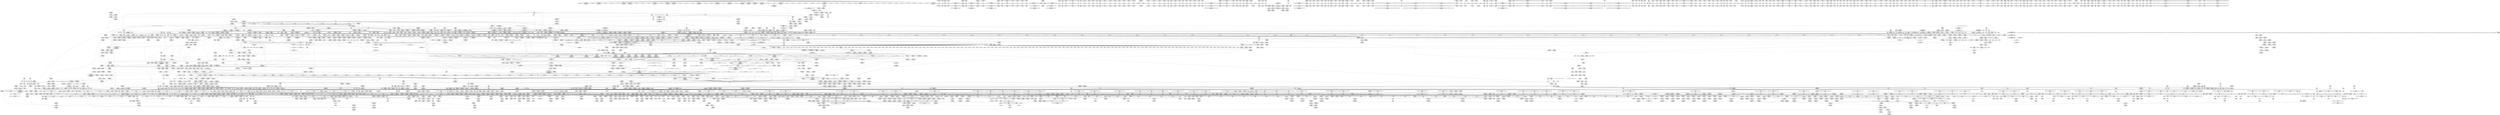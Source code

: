 digraph {
	CE0x8c61940 [shape=record,shape=Mrecord,label="{CE0x8c61940|uid_valid:tmp8|include/linux/uidgid.h,100|*SummSink*}"]
	CE0x6f78b40 [shape=record,shape=Mrecord,label="{CE0x6f78b40|tomoyo_path_number_perm:tmp44|security/tomoyo/file.c,721}"]
	CE0x62b46c0 [shape=record,shape=Mrecord,label="{CE0x62b46c0|GLOBAL:__llvm_gcov_global_state_pred45|Global_var:__llvm_gcov_global_state_pred45|*SummSource*}"]
	CE0x556fde0 [shape=record,shape=Mrecord,label="{CE0x556fde0|tomoyo_get_mode:idxprom6|security/tomoyo/util.c,983}"]
	CE0x7151380 [shape=record,shape=Mrecord,label="{CE0x7151380|tomoyo_const_part_length:tmp16|security/tomoyo/util.c,627|*SummSource*}"]
	CE0x8a6aab0 [shape=record,shape=Mrecord,label="{CE0x8a6aab0|tomoyo_path_number_perm:if.then3|*SummSource*}"]
	CE0x8a75710 [shape=record,shape=Mrecord,label="{CE0x8a75710|0:_%struct.tomoyo_obj_info*,_24:_%struct.tomoyo_path_info*,_32:_i64,_40:_i8,_72:_i8,_76:_i8,_:_SCMRE_51,52_}"]
	CE0x8a047d0 [shape=record,shape=Mrecord,label="{CE0x8a047d0|uid_eq:coerce.dive3|include/linux/uidgid.h,50|*SummSink*}"]
	CE0x7279dc0 [shape=record,shape=Mrecord,label="{CE0x7279dc0|tomoyo_path_chown:tmp7|security/tomoyo/tomoyo.c,380}"]
	CE0x7272d20 [shape=record,shape=Mrecord,label="{CE0x7272d20|i64*_getelementptr_inbounds_(_2_x_i64_,_2_x_i64_*___llvm_gcov_ctr22,_i64_0,_i64_0)|*Constant*|*SummSink*}"]
	CE0x6482fd0 [shape=record,shape=Mrecord,label="{CE0x6482fd0|gid_valid:entry|*SummSink*}"]
	CE0x70e2cf0 [shape=record,shape=Mrecord,label="{CE0x70e2cf0|GLOBAL:kfree|*Constant*|*SummSource*}"]
	CE0x728f720 [shape=record,shape=Mrecord,label="{CE0x728f720|i64**_getelementptr_inbounds_(_3_x_i64*_,_3_x_i64*_*___llvm_gcda_edge_table29,_i64_0,_i64_2)|*Constant*}"]
	CE0x8ad2e40 [shape=record,shape=Mrecord,label="{CE0x8ad2e40|tomoyo_print_ulong:if.then6|*SummSource*}"]
	CE0x5663e20 [shape=record,shape=Mrecord,label="{CE0x5663e20|tomoyo_audit_path_number_log:number|security/tomoyo/file.c,231}"]
	CE0x565e080 [shape=record,shape=Mrecord,label="{CE0x565e080|_ret_void,_!dbg_!38908|include/linux/rcupdate.h,419}"]
	CE0x71a33a0 [shape=record,shape=Mrecord,label="{CE0x71a33a0|tomoyo_print_ulong:tmp6|security/tomoyo/util.c,240|*SummSink*}"]
	CE0x6294540 [shape=record,shape=Mrecord,label="{CE0x6294540|tomoyo_path_number_perm:tmp40|security/tomoyo/file.c,718|*SummSource*}"]
	CE0x8c81280 [shape=record,shape=Mrecord,label="{CE0x8c81280|GLOBAL:uid_eq|*Constant*|*SummSink*}"]
	CE0x7054ec0 [shape=record,shape=Mrecord,label="{CE0x7054ec0|i64*_getelementptr_inbounds_(_5_x_i64_,_5_x_i64_*___llvm_gcov_ctr28130,_i64_0,_i64_0)|*Constant*}"]
	CE0x62a6ff0 [shape=record,shape=Mrecord,label="{CE0x62a6ff0|tomoyo_init_request_info:tmp3|security/tomoyo/util.c,1004|*SummSource*}"]
	CE0x8aea460 [shape=record,shape=Mrecord,label="{CE0x8aea460|tomoyo_domain:tmp14|security/tomoyo/common.h,1205}"]
	CE0x8a7bbb0 [shape=record,shape=Mrecord,label="{CE0x8a7bbb0|0:_%struct.tomoyo_obj_info*,_24:_%struct.tomoyo_path_info*,_32:_i64,_40:_i8,_72:_i8,_76:_i8,_:_SCMRE_58,59_}"]
	CE0x64ed190 [shape=record,shape=Mrecord,label="{CE0x64ed190|i64*_getelementptr_inbounds_(_2_x_i64_,_2_x_i64_*___llvm_gcov_ctr32,_i64_0,_i64_0)|*Constant*}"]
	CE0x73fb5d0 [shape=record,shape=Mrecord,label="{CE0x73fb5d0|_ret_void,_!dbg_!38904|security/tomoyo/common.h,1110|*SummSink*}"]
	CE0x89f6710 [shape=record,shape=Mrecord,label="{CE0x89f6710|i64_6|*Constant*}"]
	CE0x64eda30 [shape=record,shape=Mrecord,label="{CE0x64eda30|__llvm_gcov_indirect_counter_increment:bb|*SummSink*}"]
	CE0x8cb8510 [shape=record,shape=Mrecord,label="{CE0x8cb8510|_ret_void,_!dbg_!38913|security/tomoyo/file.c,138|*SummSink*}"]
	CE0x73a5f50 [shape=record,shape=Mrecord,label="{CE0x73a5f50|tomoyo_path_chown:call4|security/tomoyo/tomoyo.c,381}"]
	CE0x89f5bd0 [shape=record,shape=Mrecord,label="{CE0x89f5bd0|0:_i32,_:_GCMR___llvm_gcov_global_state_pred30_internal_unnamed_addr_global_i32_-1:_elem_0:default:}"]
	CE0x6567d50 [shape=record,shape=Mrecord,label="{CE0x6567d50|i64*_getelementptr_inbounds_(_14_x_i64_,_14_x_i64_*___llvm_gcov_ctr18115,_i64_0,_i64_13)|*Constant*}"]
	CE0x61f5920 [shape=record,shape=Mrecord,label="{CE0x61f5920|VOIDTB_TE:_CE_212,213_}"]
	CE0x8c81660 [shape=record,shape=Mrecord,label="{CE0x8c81660|uid_eq:left.coerce|Function::uid_eq&Arg::left.coerce::|*SummSink*}"]
	CE0x65682a0 [shape=record,shape=Mrecord,label="{CE0x65682a0|i64*_getelementptr_inbounds_(_14_x_i64_,_14_x_i64_*___llvm_gcov_ctr18115,_i64_0,_i64_13)|*Constant*|*SummSink*}"]
	CE0x8997de0 [shape=record,shape=Mrecord,label="{CE0x8997de0|tomoyo_fill_path_info:sub|security/tomoyo/util.c,667|*SummSink*}"]
	CE0x6f6c290 [shape=record,shape=Mrecord,label="{CE0x6f6c290|tomoyo_const_part_length:tmp9|security/tomoyo/util.c,626|*SummSource*}"]
	CE0x8b063d0 [shape=record,shape=Mrecord,label="{CE0x8b063d0|i64_4|*Constant*}"]
	CE0x6fce480 [shape=record,shape=Mrecord,label="{CE0x6fce480|tomoyo_fill_path_info:tmp11|security/tomoyo/util.c,667|*SummSink*}"]
	CE0x702b440 [shape=record,shape=Mrecord,label="{CE0x702b440|tomoyo_audit_path_number_log:r|Function::tomoyo_audit_path_number_log&Arg::r::|*SummSink*}"]
	CE0x898cfc0 [shape=record,shape=Mrecord,label="{CE0x898cfc0|rcu_lock_acquire:__here|*SummSink*}"]
	CE0x7127690 [shape=record,shape=Mrecord,label="{CE0x7127690|i64*_getelementptr_inbounds_(_2_x_i64_,_2_x_i64_*___llvm_gcov_ctr36193,_i64_0,_i64_0)|*Constant*|*SummSource*}"]
	CE0x5608530 [shape=record,shape=Mrecord,label="{CE0x5608530|tomoyo_path_number_perm:tmp31|security/tomoyo/file.c,710|*SummSink*}"]
	CE0x6250750 [shape=record,shape=Mrecord,label="{CE0x6250750|_call_void_rcu_lock_acquire(%struct.lockdep_map*_%dep_map)_#9,_!dbg_!38906|include/linux/srcu.h,222|*SummSource*}"]
	CE0x7597150 [shape=record,shape=Mrecord,label="{CE0x7597150|i64*_getelementptr_inbounds_(_2_x_i64_,_2_x_i64_*___llvm_gcov_ctr35194,_i64_0,_i64_0)|*Constant*|*SummSource*}"]
	CE0x74432e0 [shape=record,shape=Mrecord,label="{CE0x74432e0|GLOBAL:__llvm_gcov_indirect_counter_increment|*Constant*|*SummSink*}"]
	CE0x8a36460 [shape=record,shape=Mrecord,label="{CE0x8a36460|tomoyo_init_request_info:if.end}"]
	CE0x739a4a0 [shape=record,shape=Mrecord,label="{CE0x739a4a0|__llvm_gcov_indirect_counter_increment114:tmp5|*SummSink*}"]
	CE0x70c1ba0 [shape=record,shape=Mrecord,label="{CE0x70c1ba0|gid_eq:left.coerce|Function::gid_eq&Arg::left.coerce::}"]
	CE0x8ad2580 [shape=record,shape=Mrecord,label="{CE0x8ad2580|i64*_getelementptr_inbounds_(_4_x_i64_,_4_x_i64_*___llvm_gcov_ctr24,_i64_0,_i64_1)|*Constant*|*SummSource*}"]
	CE0x72a57a0 [shape=record,shape=Mrecord,label="{CE0x72a57a0|srcu_read_lock:tmp1}"]
	CE0x61f8630 [shape=record,shape=Mrecord,label="{CE0x61f8630|tomoyo_path_number_perm:tmp35|security/tomoyo/file.c,717}"]
	CE0x63e6ae0 [shape=record,shape=Mrecord,label="{CE0x63e6ae0|tomoyo_init_request_info:tmp12|security/tomoyo/util.c,1010|*SummSink*}"]
	CE0x8cb7f50 [shape=record,shape=Mrecord,label="{CE0x8cb7f50|tomoyo_add_slash:buf|Function::tomoyo_add_slash&Arg::buf::|*SummSource*}"]
	CE0x7163d60 [shape=record,shape=Mrecord,label="{CE0x7163d60|tomoyo_get_mode:arrayidx4|security/tomoyo/util.c,983|*SummSink*}"]
	CE0x701c730 [shape=record,shape=Mrecord,label="{CE0x701c730|tomoyo_get_mode:config7|security/tomoyo/util.c,983}"]
	CE0x70f6500 [shape=record,shape=Mrecord,label="{CE0x70f6500|uid_eq:coerce.dive1|*SummSink*}"]
	CE0x61f5630 [shape=record,shape=Mrecord,label="{CE0x61f5630|VOIDTB_TE:_CE_209,210_}"]
	CE0x61f2a10 [shape=record,shape=Mrecord,label="{CE0x61f2a10|tomoyo_const_part_length:conv20|security/tomoyo/util.c,644|*SummSource*}"]
	CE0x8c3fc70 [shape=record,shape=Mrecord,label="{CE0x8c3fc70|tomoyo_const_part_length:add|security/tomoyo/util.c,634}"]
	CE0x639abe0 [shape=record,shape=Mrecord,label="{CE0x639abe0|tomoyo_audit_path_number_log:idxprom4|security/tomoyo/file.c,233}"]
	CE0x71459d0 [shape=record,shape=Mrecord,label="{CE0x71459d0|tomoyo_path_number_perm:if.then21|*SummSource*}"]
	CE0x56e6500 [shape=record,shape=Mrecord,label="{CE0x56e6500|tomoyo_audit_path_number_log:radix.0|*SummSource*}"]
	CE0x5452110 [shape=record,shape=Mrecord,label="{CE0x5452110|tomoyo_get_realpath:tmp1|*SummSource*}"]
	CE0x8b3c9d0 [shape=record,shape=Mrecord,label="{CE0x8b3c9d0|tomoyo_read_lock:tmp2}"]
	CE0x8a6bfc0 [shape=record,shape=Mrecord,label="{CE0x8a6bfc0|16:_%struct.dentry*,_:_SCMRE_8,16_|*MultipleSource*|security/tomoyo/file.c, 694|security/tomoyo/file.c,694|security/tomoyo/file.c,694|Function::tomoyo_path_number_perm&Arg::path::|Function::tomoyo_path_chown&Arg::path::}"]
	CE0x62df4e0 [shape=record,shape=Mrecord,label="{CE0x62df4e0|tomoyo_const_part_length:cmp21|security/tomoyo/util.c,644|*SummSink*}"]
	CE0x7499eb0 [shape=record,shape=Mrecord,label="{CE0x7499eb0|tomoyo_path_chown:call4|security/tomoyo/tomoyo.c,381|*SummSink*}"]
	CE0x6ff6310 [shape=record,shape=Mrecord,label="{CE0x6ff6310|uid_eq:coerce.dive}"]
	CE0x716a4e0 [shape=record,shape=Mrecord,label="{CE0x716a4e0|VOIDTB_TE:_CE_2048,2096_|*MultipleSource*|security/tomoyo/util.c,1010|Function::tomoyo_get_mode&Arg::ns::}"]
	CE0x734f730 [shape=record,shape=Mrecord,label="{CE0x734f730|tomoyo_path_chown:land.lhs.true|*SummSink*}"]
	CE0x6fd07f0 [shape=record,shape=Mrecord,label="{CE0x6fd07f0|_call_void_mcount()_#3|*SummSink*}"]
	CE0x6483110 [shape=record,shape=Mrecord,label="{CE0x6483110|gid_valid:gid.coerce|Function::gid_valid&Arg::gid.coerce::|*SummSource*}"]
	CE0x71a5aa0 [shape=record,shape=Mrecord,label="{CE0x71a5aa0|gid_eq:tmp4|include/linux/uidgid.h,55|*SummSink*}"]
	CE0x7024f40 [shape=record,shape=Mrecord,label="{CE0x7024f40|tomoyo_const_part_length:conv24|security/tomoyo/util.c,644}"]
	CE0x5380c30 [shape=record,shape=Mrecord,label="{CE0x5380c30|tomoyo_init_request_info:tmp10|security/tomoyo/util.c,1006|*SummSink*}"]
	CE0x5629e50 [shape=record,shape=Mrecord,label="{CE0x5629e50|_call_void_tomoyo_fill_path_info(%struct.tomoyo_path_info*_%buf)_#9,_!dbg_!38911|security/tomoyo/file.c,137|*SummSink*}"]
	CE0x56b5710 [shape=record,shape=Mrecord,label="{CE0x56b5710|tomoyo_path_number_perm:tmp22|security/tomoyo/file.c,705|*SummSource*}"]
	CE0x6f0b7d0 [shape=record,shape=Mrecord,label="{CE0x6f0b7d0|__kgid_val:val|include/linux/uidgid.h,39}"]
	CE0x7383f90 [shape=record,shape=Mrecord,label="{CE0x7383f90|tomoyo_audit_path_number_log:arraydecay8|security/tomoyo/file.c,235|*SummSource*}"]
	CE0x7fbff50 [shape=record,shape=Mrecord,label="{CE0x7fbff50|i64*_getelementptr_inbounds_(_2_x_i64_,_2_x_i64_*___llvm_gcov_ctr53148,_i64_0,_i64_1)|*Constant*|*SummSource*}"]
	CE0x7029490 [shape=record,shape=Mrecord,label="{CE0x7029490|tomoyo_print_ulong:entry|*SummSource*}"]
	CE0x8af8310 [shape=record,shape=Mrecord,label="{CE0x8af8310|tomoyo_const_part_length:tmp17|security/tomoyo/util.c,627|*SummSink*}"]
	CE0x6f62990 [shape=record,shape=Mrecord,label="{CE0x6f62990|i64*_getelementptr_inbounds_(_12_x_i64_,_12_x_i64_*___llvm_gcov_ctr31133,_i64_0,_i64_3)|*Constant*}"]
	CE0x7489aa0 [shape=record,shape=Mrecord,label="{CE0x7489aa0|i64*_getelementptr_inbounds_(_22_x_i64_,_22_x_i64_*___llvm_gcov_ctr9,_i64_0,_i64_20)|*Constant*}"]
	CE0x746dd00 [shape=record,shape=Mrecord,label="{CE0x746dd00|i32_49|*Constant*}"]
	CE0x564c700 [shape=record,shape=Mrecord,label="{CE0x564c700|i64_20|*Constant*|*SummSink*}"]
	CE0x55e9890 [shape=record,shape=Mrecord,label="{CE0x55e9890|tomoyo_print_ulong:tmp19|security/tomoyo/util.c,244|*SummSource*}"]
	CE0x70b2320 [shape=record,shape=Mrecord,label="{CE0x70b2320|__llvm_gcov_indirect_counter_increment:counters|Function::__llvm_gcov_indirect_counter_increment&Arg::counters::}"]
	CE0x6272410 [shape=record,shape=Mrecord,label="{CE0x6272410|_ret_i32_%tmp4,_!dbg_!38904|include/linux/uidgid.h,34|*SummSink*}"]
	CE0x63e7980 [shape=record,shape=Mrecord,label="{CE0x63e7980|tomoyo_get_mode:ns|Function::tomoyo_get_mode&Arg::ns::|*SummSource*}"]
	CE0x8b3ca40 [shape=record,shape=Mrecord,label="{CE0x8b3ca40|tomoyo_read_lock:tmp2|*SummSource*}"]
	CE0x89e1770 [shape=record,shape=Mrecord,label="{CE0x89e1770|gid_valid:val|include/linux/uidgid.h,105|*SummSink*}"]
	CE0x8ca0b70 [shape=record,shape=Mrecord,label="{CE0x8ca0b70|i64*_getelementptr_inbounds_(_12_x_i64_,_12_x_i64_*___llvm_gcov_ctr31133,_i64_0,_i64_10)|*Constant*}"]
	CE0x736a570 [shape=record,shape=Mrecord,label="{CE0x736a570|i64*_getelementptr_inbounds_(_5_x_i64_,_5_x_i64_*___llvm_gcov_ctr28130,_i64_0,_i64_0)|*Constant*|*SummSink*}"]
	CE0x61f2fd0 [shape=record,shape=Mrecord,label="{CE0x61f2fd0|tomoyo_const_part_length:cmp21|security/tomoyo/util.c,644}"]
	CE0x7361a20 [shape=record,shape=Mrecord,label="{CE0x7361a20|tomoyo_path_number_perm:out|*SummSource*}"]
	CE0x8999710 [shape=record,shape=Mrecord,label="{CE0x8999710|tomoyo_add_slash:tmp2|*LoadInst*|security/tomoyo/file.c,131|*SummSink*}"]
	CE0x726f020 [shape=record,shape=Mrecord,label="{CE0x726f020|i64*_getelementptr_inbounds_(_5_x_i64_,_5_x_i64_*___llvm_gcov_ctr32134,_i64_0,_i64_4)|*Constant*|*SummSink*}"]
	CE0x659ec00 [shape=record,shape=Mrecord,label="{CE0x659ec00|tomoyo_const_part_length:tmp10|security/tomoyo/util.c,626}"]
	CE0x622e400 [shape=record,shape=Mrecord,label="{CE0x622e400|i64_ptrtoint_(i8*_blockaddress(_rcu_lock_release,_%__here)_to_i64)|*Constant*|*SummSource*}"]
	CE0x6498080 [shape=record,shape=Mrecord,label="{CE0x6498080|gid_valid:tmp4}"]
	CE0x70c1a20 [shape=record,shape=Mrecord,label="{CE0x70c1a20|gid_eq:entry|*SummSource*}"]
	CE0x567fd40 [shape=record,shape=Mrecord,label="{CE0x567fd40|0:_i8*,_array:_GCRE_tomoyo_mac_keywords_external_constant_42_x_i8*_:_elem_39::|security/tomoyo/file.c,233}"]
	CE0x716f540 [shape=record,shape=Mrecord,label="{CE0x716f540|tomoyo_get_mode:conv5|security/tomoyo/util.c,983}"]
	CE0x640e990 [shape=record,shape=Mrecord,label="{CE0x640e990|i64*_getelementptr_inbounds_(_14_x_i64_,_14_x_i64_*___llvm_gcov_ctr18115,_i64_0,_i64_6)|*Constant*|*SummSource*}"]
	CE0x8a04b00 [shape=record,shape=Mrecord,label="{CE0x8a04b00|VOIDTB_TE:_CE_314,315_}"]
	CE0x71a2d40 [shape=record,shape=Mrecord,label="{CE0x71a2d40|__kgid_val:bb}"]
	CE0x7127850 [shape=record,shape=Mrecord,label="{CE0x7127850|tomoyo_audit_path_number_log:sw.bb1|*SummSink*}"]
	CE0x73ec1f0 [shape=record,shape=Mrecord,label="{CE0x73ec1f0|tomoyo_path_number_perm:tmp19|security/tomoyo/file.c,705|*SummSink*}"]
	CE0x73990e0 [shape=record,shape=Mrecord,label="{CE0x73990e0|i32_92|*Constant*}"]
	CE0x89f4310 [shape=record,shape=Mrecord,label="{CE0x89f4310|tomoyo_path_number_perm:tmp38|security/tomoyo/file.c,717}"]
	CE0x60e6500 [shape=record,shape=Mrecord,label="{CE0x60e6500|128:_i8*,_1208:_%struct.file*,_:_CMRE_31,32_}"]
	CE0x72a5660 [shape=record,shape=Mrecord,label="{CE0x72a5660|tomoyo_domain:tmp4|security/tomoyo/common.h,1205|*SummSource*}"]
	CE0x73aaaf0 [shape=record,shape=Mrecord,label="{CE0x73aaaf0|tomoyo_get_mode:tobool|security/tomoyo/util.c,978|*SummSource*}"]
	CE0x551fcf0 [shape=record,shape=Mrecord,label="{CE0x551fcf0|128:_i8*,_1208:_%struct.file*,_:_CMRE_64,72_|*MultipleSource*|security/tomoyo/common.h,1205|security/tomoyo/common.h,1205}"]
	CE0x74a7f40 [shape=record,shape=Mrecord,label="{CE0x74a7f40|%struct.tomoyo_domain_info*_null|*Constant*}"]
	CE0x747f600 [shape=record,shape=Mrecord,label="{CE0x747f600|GLOBAL:tomoyo_policy_loaded|Global_var:tomoyo_policy_loaded|*SummSink*}"]
	CE0x72fccc0 [shape=record,shape=Mrecord,label="{CE0x72fccc0|tomoyo_print_ulong:tmp1}"]
	CE0x653b5f0 [shape=record,shape=Mrecord,label="{CE0x653b5f0|tomoyo_get_mode:if.end|*SummSource*}"]
	CE0x89f6e10 [shape=record,shape=Mrecord,label="{CE0x89f6e10|tomoyo_path_chown:tmp16|security/tomoyo/tomoyo.c,382|*SummSource*}"]
	CE0x6fe4110 [shape=record,shape=Mrecord,label="{CE0x6fe4110|tomoyo_const_part_length:retval.0|*SummSource*}"]
	CE0x6561d50 [shape=record,shape=Mrecord,label="{CE0x6561d50|tomoyo_const_part_length:tmp53|security/tomoyo/util.c,652}"]
	CE0x72e1ec0 [shape=record,shape=Mrecord,label="{CE0x72e1ec0|i32_-12|*Constant*|*SummSource*}"]
	CE0x6f19820 [shape=record,shape=Mrecord,label="{CE0x6f19820|tomoyo_init_request_info:if.then|*SummSink*}"]
	CE0x5632b70 [shape=record,shape=Mrecord,label="{CE0x5632b70|tomoyo_const_part_length:incdec.ptr10|security/tomoyo/util.c,640}"]
	CE0x559a920 [shape=record,shape=Mrecord,label="{CE0x559a920|128:_i8*,_1208:_%struct.file*,_:_CMRE_25,26_}"]
	CE0x8987850 [shape=record,shape=Mrecord,label="{CE0x8987850|GLOBAL:tomoyo_pn2mac|Global_var:tomoyo_pn2mac|*SummSource*}"]
	CE0x7399f80 [shape=record,shape=Mrecord,label="{CE0x7399f80|tomoyo_const_part_length:tmp16|security/tomoyo/util.c,627}"]
	CE0x631b3f0 [shape=record,shape=Mrecord,label="{CE0x631b3f0|_ret_%struct.task_struct*_%tmp4,_!dbg_!38905|./arch/x86/include/asm/current.h,14|*SummSink*}"]
	CE0x6f36110 [shape=record,shape=Mrecord,label="{CE0x6f36110|_call_void_mcount()_#3}"]
	CE0x7164e30 [shape=record,shape=Mrecord,label="{CE0x7164e30|tomoyo_path_number_perm:tmp19|security/tomoyo/file.c,705|*SummSource*}"]
	CE0x73fc170 [shape=record,shape=Mrecord,label="{CE0x73fc170|tomoyo_path_number_perm:tmp42|security/tomoyo/file.c,721|*SummSink*}"]
	CE0x71a4f40 [shape=record,shape=Mrecord,label="{CE0x71a4f40|gid_eq:coerce.dive1|*SummSink*}"]
	CE0x70c11f0 [shape=record,shape=Mrecord,label="{CE0x70c11f0|GLOBAL:gid_eq|*Constant*}"]
	CE0x53804c0 [shape=record,shape=Mrecord,label="{CE0x53804c0|tomoyo_get_mode:tmp9|security/tomoyo/util.c,981|*SummSink*}"]
	CE0x62dad00 [shape=record,shape=Mrecord,label="{CE0x62dad00|i64_1|*Constant*}"]
	CE0x6302170 [shape=record,shape=Mrecord,label="{CE0x6302170|__llvm_gcov_indirect_counter_increment114:exit|*SummSink*}"]
	CE0x744fb00 [shape=record,shape=Mrecord,label="{CE0x744fb00|tomoyo_fill_path_info:const_len|security/tomoyo/util.c,666|*SummSink*}"]
	CE0x564a260 [shape=record,shape=Mrecord,label="{CE0x564a260|tomoyo_path_number_perm:path_number|security/tomoyo/file.c,711|*SummSource*}"]
	CE0x7297720 [shape=record,shape=Mrecord,label="{CE0x7297720|i64*_getelementptr_inbounds_(_14_x_i64_,_14_x_i64_*___llvm_gcov_ctr18115,_i64_0,_i64_11)|*Constant*|*SummSource*}"]
	CE0x70288b0 [shape=record,shape=Mrecord,label="{CE0x70288b0|tomoyo_init_request_info:tmp|*SummSink*}"]
	CE0x61c2f90 [shape=record,shape=Mrecord,label="{CE0x61c2f90|VOIDTB_TE:_CE_305,306_}"]
	CE0x898d790 [shape=record,shape=Mrecord,label="{CE0x898d790|rcu_lock_acquire:tmp2}"]
	CE0x56e6210 [shape=record,shape=Mrecord,label="{CE0x56e6210|i8_1|*Constant*}"]
	CE0x7577e60 [shape=record,shape=Mrecord,label="{CE0x7577e60|tomoyo_print_ulong:cmp|security/tomoyo/util.c,239|*SummSink*}"]
	CE0x7164480 [shape=record,shape=Mrecord,label="{CE0x7164480|tomoyo_path_number_perm:path1|security/tomoyo/file.c,694}"]
	CE0x627e290 [shape=record,shape=Mrecord,label="{CE0x627e290|tomoyo_path_number_perm:do.end|*SummSource*}"]
	CE0x8988400 [shape=record,shape=Mrecord,label="{CE0x8988400|%struct.dentry*_null|*Constant*}"]
	CE0x8a75fd0 [shape=record,shape=Mrecord,label="{CE0x8a75fd0|0:_%struct.tomoyo_obj_info*,_24:_%struct.tomoyo_path_info*,_32:_i64,_40:_i8,_72:_i8,_76:_i8,_:_SCMRE_56,57_}"]
	CE0x549b630 [shape=record,shape=Mrecord,label="{CE0x549b630|tomoyo_read_lock:call|security/tomoyo/common.h,1097|*SummSink*}"]
	CE0x6590ce0 [shape=record,shape=Mrecord,label="{CE0x6590ce0|tomoyo_add_slash:tmp5|security/tomoyo/file.c,131|*SummSink*}"]
	CE0x5380a90 [shape=record,shape=Mrecord,label="{CE0x5380a90|tomoyo_init_request_info:tmp10|security/tomoyo/util.c,1006|*SummSource*}"]
	CE0x8cd0280 [shape=record,shape=Mrecord,label="{CE0x8cd0280|tomoyo_audit_path_number_log:tmp6|security/tomoyo/file.c,225}"]
	CE0x73d4df0 [shape=record,shape=Mrecord,label="{CE0x73d4df0|GLOBAL:__llvm_gcov_ctr9|Global_var:__llvm_gcov_ctr9|*SummSource*}"]
	CE0x73c8d90 [shape=record,shape=Mrecord,label="{CE0x73c8d90|tomoyo_read_lock:call|security/tomoyo/common.h,1097}"]
	CE0x62e51c0 [shape=record,shape=Mrecord,label="{CE0x62e51c0|i32_0|*Constant*}"]
	CE0x57d38d0 [shape=record,shape=Mrecord,label="{CE0x57d38d0|i64_19|*Constant*|*SummSink*}"]
	CE0x8a02c10 [shape=record,shape=Mrecord,label="{CE0x8a02c10|VOIDTB_TE:_CE_176,177_}"]
	CE0x64664e0 [shape=record,shape=Mrecord,label="{CE0x64664e0|tomoyo_path_number_perm:tmp1|*SummSource*}"]
	CE0x718ffd0 [shape=record,shape=Mrecord,label="{CE0x718ffd0|tomoyo_const_part_length:return}"]
	CE0x723cbf0 [shape=record,shape=Mrecord,label="{CE0x723cbf0|tomoyo_path_chown:call|security/tomoyo/tomoyo.c,379}"]
	CE0x897ddc0 [shape=record,shape=Mrecord,label="{CE0x897ddc0|tomoyo_init_request_info:index|Function::tomoyo_init_request_info&Arg::index::|*SummSource*}"]
	CE0x638f450 [shape=record,shape=Mrecord,label="{CE0x638f450|tomoyo_get_mode:idxprom3|security/tomoyo/util.c,983}"]
	CE0x6f72de0 [shape=record,shape=Mrecord,label="{CE0x6f72de0|i64*_getelementptr_inbounds_(_2_x_i64_,_2_x_i64_*___llvm_gcov_ctr53148,_i64_0,_i64_1)|*Constant*|*SummSink*}"]
	CE0x8a4aa30 [shape=record,shape=Mrecord,label="{CE0x8a4aa30|srcu_read_lock:tmp3|*SummSink*}"]
	CE0x7487260 [shape=record,shape=Mrecord,label="{CE0x7487260|tomoyo_print_ulong:tmp8|security/tomoyo/util.c,241|*SummSource*}"]
	CE0x72977d0 [shape=record,shape=Mrecord,label="{CE0x72977d0|i64*_getelementptr_inbounds_(_14_x_i64_,_14_x_i64_*___llvm_gcov_ctr18115,_i64_0,_i64_11)|*Constant*|*SummSink*}"]
	CE0x55b1b20 [shape=record,shape=Mrecord,label="{CE0x55b1b20|tomoyo_const_part_length:tmp22|security/tomoyo/util.c,634|*SummSource*}"]
	CE0x72f76d0 [shape=record,shape=Mrecord,label="{CE0x72f76d0|tomoyo_path_number_perm:path|Function::tomoyo_path_number_perm&Arg::path::}"]
	CE0x6484aa0 [shape=record,shape=Mrecord,label="{CE0x6484aa0|tomoyo_print_ulong:if.else9|*SummSink*}"]
	CE0x8a27ef0 [shape=record,shape=Mrecord,label="{CE0x8a27ef0|gid_valid:coerce.dive2|include/linux/uidgid.h,105}"]
	CE0x548c8b0 [shape=record,shape=Mrecord,label="{CE0x548c8b0|tomoyo_get_mode:tmp24|security/tomoyo/util.c,986}"]
	CE0x64010b0 [shape=record,shape=Mrecord,label="{CE0x64010b0|tomoyo_const_part_length:tmp22|security/tomoyo/util.c,634}"]
	CE0x7279600 [shape=record,shape=Mrecord,label="{CE0x7279600|tomoyo_path_chown:conv|security/tomoyo/tomoyo.c,381}"]
	CE0x61a44f0 [shape=record,shape=Mrecord,label="{CE0x61a44f0|tomoyo_const_part_length:incdec.ptr10|security/tomoyo/util.c,640|*SummSource*}"]
	CE0x55e9250 [shape=record,shape=Mrecord,label="{CE0x55e9250|tomoyo_print_ulong:tmp18|security/tomoyo/util.c,244|*SummSource*}"]
	CE0x7560c00 [shape=record,shape=Mrecord,label="{CE0x7560c00|GLOBAL:uid_eq|*Constant*}"]
	CE0x89f9ba0 [shape=record,shape=Mrecord,label="{CE0x89f9ba0|tomoyo_fill_path_info:frombool|security/tomoyo/util.c,667|*SummSink*}"]
	CE0x7362c30 [shape=record,shape=Mrecord,label="{CE0x7362c30|tomoyo_audit_path_number_log:sw.bb|*SummSink*}"]
	CE0x62b32e0 [shape=record,shape=Mrecord,label="{CE0x62b32e0|tomoyo_const_part_length:if.end}"]
	CE0x61f63b0 [shape=record,shape=Mrecord,label="{CE0x61f63b0|tomoyo_add_slash:tmp13|security/tomoyo/file.c,138|*SummSource*}"]
	CE0x8aea960 [shape=record,shape=Mrecord,label="{CE0x8aea960|tomoyo_const_part_length:filename|Function::tomoyo_const_part_length&Arg::filename::|*SummSink*}"]
	CE0x7360e40 [shape=record,shape=Mrecord,label="{CE0x7360e40|i64*_getelementptr_inbounds_(_2_x_i64_,_2_x_i64_*___llvm_gcov_ctr33196,_i64_0,_i64_0)|*Constant*|*SummSink*}"]
	CE0x8a7b9b0 [shape=record,shape=Mrecord,label="{CE0x8a7b9b0|0:_%struct.tomoyo_obj_info*,_24:_%struct.tomoyo_path_info*,_32:_i64,_40:_i8,_72:_i8,_76:_i8,_:_SCMRE_57,58_}"]
	CE0x8c400f0 [shape=record,shape=Mrecord,label="{CE0x8c400f0|tomoyo_const_part_length:if.then5|*SummSink*}"]
	CE0x6129be0 [shape=record,shape=Mrecord,label="{CE0x6129be0|128:_i8*,_1208:_%struct.file*,_:_CMRE_136,144_|*MultipleSource*|security/tomoyo/common.h,1205|security/tomoyo/common.h,1205}"]
	CE0x8c618d0 [shape=record,shape=Mrecord,label="{CE0x8c618d0|uid_valid:tmp8|include/linux/uidgid.h,100|*SummSource*}"]
	CE0x71a4c80 [shape=record,shape=Mrecord,label="{CE0x71a4c80|gid_eq:coerce.dive1}"]
	CE0x8ca0cc0 [shape=record,shape=Mrecord,label="{CE0x8ca0cc0|tomoyo_get_mode:tmp25|security/tomoyo/util.c,987|*SummSource*}"]
	CE0x8c8b620 [shape=record,shape=Mrecord,label="{CE0x8c8b620|i64*_getelementptr_inbounds_(_22_x_i64_,_22_x_i64_*___llvm_gcov_ctr9,_i64_0,_i64_8)|*Constant*|*SummSink*}"]
	CE0x623ef30 [shape=record,shape=Mrecord,label="{CE0x623ef30|tomoyo_get_mode:tmp12|security/tomoyo/util.c,982|*SummSink*}"]
	CE0x7480fe0 [shape=record,shape=Mrecord,label="{CE0x7480fe0|0:_%struct.tomoyo_obj_info*,_24:_%struct.tomoyo_path_info*,_32:_i64,_40:_i8,_72:_i8,_76:_i8,_:_SCMRE_27,28_}"]
	CE0x702c340 [shape=record,shape=Mrecord,label="{CE0x702c340|GLOBAL:tomoyo_const_part_length|*Constant*|*SummSink*}"]
	CE0x718feb0 [shape=record,shape=Mrecord,label="{CE0x718feb0|tomoyo_const_part_length:if.then17|*SummSink*}"]
	CE0x6302fa0 [shape=record,shape=Mrecord,label="{CE0x6302fa0|__llvm_gcov_indirect_counter_increment114:bb|*SummSource*}"]
	CE0x8cd0400 [shape=record,shape=Mrecord,label="{CE0x8cd0400|tomoyo_audit_path_number_log:tmp6|security/tomoyo/file.c,225|*SummSource*}"]
	CE0x70637d0 [shape=record,shape=Mrecord,label="{CE0x70637d0|tomoyo_fill_path_info:call11|security/tomoyo/util.c,669}"]
	CE0x623e950 [shape=record,shape=Mrecord,label="{CE0x623e950|rcu_lock_acquire:map|Function::rcu_lock_acquire&Arg::map::}"]
	CE0x89b7700 [shape=record,shape=Mrecord,label="{CE0x89b7700|tomoyo_path_number_perm:dentry|security/tomoyo/file.c,702|*SummSink*}"]
	CE0x6f36420 [shape=record,shape=Mrecord,label="{CE0x6f36420|_call_void_mcount()_#3|*SummSink*}"]
	CE0x723c970 [shape=record,shape=Mrecord,label="{CE0x723c970|tomoyo_init_request_info:tmp1|*SummSource*}"]
	CE0x6567620 [shape=record,shape=Mrecord,label="{CE0x6567620|tomoyo_print_ulong:tmp25|*SummSink*}"]
	CE0x8b02220 [shape=record,shape=Mrecord,label="{CE0x8b02220|tomoyo_const_part_length:if.then}"]
	CE0x6446b00 [shape=record,shape=Mrecord,label="{CE0x6446b00|tomoyo_audit_path_number_log:tmp}"]
	CE0x73aa480 [shape=record,shape=Mrecord,label="{CE0x73aa480|tomoyo_domain:tmp11|security/tomoyo/common.h,1205|*SummSource*}"]
	CE0x70ea8c0 [shape=record,shape=Mrecord,label="{CE0x70ea8c0|tomoyo_fill_path_info:is_patterned|security/tomoyo/util.c,668}"]
	CE0x7489db0 [shape=record,shape=Mrecord,label="{CE0x7489db0|i64*_getelementptr_inbounds_(_22_x_i64_,_22_x_i64_*___llvm_gcov_ctr9,_i64_0,_i64_20)|*Constant*|*SummSource*}"]
	CE0x64463b0 [shape=record,shape=Mrecord,label="{CE0x64463b0|gid_eq:tmp|*SummSink*}"]
	CE0x7134050 [shape=record,shape=Mrecord,label="{CE0x7134050|i64*_getelementptr_inbounds_(_5_x_i64_,_5_x_i64_*___llvm_gcov_ctr28130,_i64_0,_i64_0)|*Constant*|*SummSource*}"]
	CE0x6ee23d0 [shape=record,shape=Mrecord,label="{CE0x6ee23d0|uid_valid:tmp3|*SummSink*}"]
	CE0x70aed00 [shape=record,shape=Mrecord,label="{CE0x70aed00|tomoyo_path_number_perm:if.end22}"]
	CE0x8962e50 [shape=record,shape=Mrecord,label="{CE0x8962e50|tomoyo_init_request_info:type|security/tomoyo/util.c,1009|*SummSource*}"]
	CE0x6453dd0 [shape=record,shape=Mrecord,label="{CE0x6453dd0|tomoyo_const_part_length:tmp14|security/tomoyo/util.c,626|*SummSink*}"]
	CE0x56a4170 [shape=record,shape=Mrecord,label="{CE0x56a4170|tomoyo_print_ulong:tmp22|*SummSource*}"]
	CE0x712f220 [shape=record,shape=Mrecord,label="{CE0x712f220|tomoyo_const_part_length:tmp41|security/tomoyo/util.c,644|*SummSource*}"]
	CE0x718ecc0 [shape=record,shape=Mrecord,label="{CE0x718ecc0|i64*_getelementptr_inbounds_(_31_x_i64_,_31_x_i64_*___llvm_gcov_ctr43150,_i64_0,_i64_0)|*Constant*|*SummSource*}"]
	CE0x54f53a0 [shape=record,shape=Mrecord,label="{CE0x54f53a0|tomoyo_audit_path_number_log:name|security/tomoyo/file.c,235}"]
	CE0x6f0ca00 [shape=record,shape=Mrecord,label="{CE0x6f0ca00|i64*_getelementptr_inbounds_(_2_x_i64_,_2_x_i64_*___llvm_gcov_ctr53148,_i64_0,_i64_0)|*Constant*}"]
	CE0x73d9d70 [shape=record,shape=Mrecord,label="{CE0x73d9d70|VOIDTB_TE:_CE_200,201_}"]
	CE0x5557430 [shape=record,shape=Mrecord,label="{CE0x5557430|tomoyo_init_request_info:conv6|security/tomoyo/util.c,1011|*SummSink*}"]
	CE0x548cf60 [shape=record,shape=Mrecord,label="{CE0x548cf60|tomoyo_get_mode:tmp24|security/tomoyo/util.c,986|*SummSink*}"]
	CE0x623f080 [shape=record,shape=Mrecord,label="{CE0x623f080|tomoyo_get_mode:tmp13|security/tomoyo/util.c,982}"]
	CE0x8a9f470 [shape=record,shape=Mrecord,label="{CE0x8a9f470|0:_%struct.tomoyo_obj_info*,_24:_%struct.tomoyo_path_info*,_32:_i64,_40:_i8,_72:_i8,_76:_i8,_:_SCMRE_75,76_|*MultipleSource*|security/tomoyo/file.c,693|security/tomoyo/file.c, 693|security/tomoyo/file.c,707|Function::tomoyo_init_request_info&Arg::r::}"]
	CE0x746e6b0 [shape=record,shape=Mrecord,label="{CE0x746e6b0|tomoyo_const_part_length:tmp19|security/tomoyo/util.c,628|*SummSource*}"]
	CE0x8c6aa70 [shape=record,shape=Mrecord,label="{CE0x8c6aa70|tomoyo_path_number_perm:tmp33|security/tomoyo/file.c,715|*SummSink*}"]
	CE0x8a9f640 [shape=record,shape=Mrecord,label="{CE0x8a9f640|0:_%struct.tomoyo_obj_info*,_24:_%struct.tomoyo_path_info*,_32:_i64,_40:_i8,_72:_i8,_76:_i8,_:_SCMRE_76,77_|*MultipleSource*|security/tomoyo/file.c,693|security/tomoyo/file.c, 693|security/tomoyo/file.c,707|Function::tomoyo_init_request_info&Arg::r::}"]
	CE0x75604c0 [shape=record,shape=Mrecord,label="{CE0x75604c0|tomoyo_path_chown:tmp11|security/tomoyo/tomoyo.c,382|*SummSink*}"]
	CE0x7062080 [shape=record,shape=Mrecord,label="{CE0x7062080|tomoyo_read_unlock:tmp3|*SummSource*}"]
	CE0x6313dd0 [shape=record,shape=Mrecord,label="{CE0x6313dd0|i64*_getelementptr_inbounds_(_2_x_i64_,_2_x_i64_*___llvm_gcov_ctr34195,_i64_0,_i64_1)|*Constant*|*SummSink*}"]
	CE0x897dc50 [shape=record,shape=Mrecord,label="{CE0x897dc50|tomoyo_init_request_info:index|Function::tomoyo_init_request_info&Arg::index::}"]
	CE0x567fb80 [shape=record,shape=Mrecord,label="{CE0x567fb80|0:_i8*,_array:_GCRE_tomoyo_mac_keywords_external_constant_42_x_i8*_:_elem_38::|security/tomoyo/file.c,233}"]
	CE0x732d800 [shape=record,shape=Mrecord,label="{CE0x732d800|tomoyo_fill_path_info:call2|security/tomoyo/util.c,666|*SummSink*}"]
	CE0x57d3430 [shape=record,shape=Mrecord,label="{CE0x57d3430|tomoyo_const_part_length:cmp15|security/tomoyo/util.c,641|*SummSource*}"]
	CE0x60e63c0 [shape=record,shape=Mrecord,label="{CE0x60e63c0|128:_i8*,_1208:_%struct.file*,_:_CMRE_30,31_}"]
	CE0x5573630 [shape=record,shape=Mrecord,label="{CE0x5573630|tomoyo_audit_path_number_log:tmp9|security/tomoyo/file.c,228|*SummSource*}"]
	CE0x6559370 [shape=record,shape=Mrecord,label="{CE0x6559370|tomoyo_const_part_length:tmp6|security/tomoyo/util.c,625}"]
	CE0x8c8c3f0 [shape=record,shape=Mrecord,label="{CE0x8c8c3f0|i64_80|*Constant*|*SummSink*}"]
	CE0x89f2b50 [shape=record,shape=Mrecord,label="{CE0x89f2b50|srcu_read_unlock:entry}"]
	CE0x74cd740 [shape=record,shape=Mrecord,label="{CE0x74cd740|VOIDTB_TE:_CE_207,208_}"]
	CE0x746ed40 [shape=record,shape=Mrecord,label="{CE0x746ed40|tomoyo_const_part_length:if.then27|*SummSink*}"]
	CE0x8b371c0 [shape=record,shape=Mrecord,label="{CE0x8b371c0|0:_i32,_:_SCMR_1,2_}"]
	CE0x6167250 [shape=record,shape=Mrecord,label="{CE0x6167250|i64_17|*Constant*|*SummSource*}"]
	CE0x5536100 [shape=record,shape=Mrecord,label="{CE0x5536100|i32_22|*Constant*|*SummSink*}"]
	CE0x702d030 [shape=record,shape=Mrecord,label="{CE0x702d030|tomoyo_fill_path_info:tmp13|*LoadInst*|security/tomoyo/util.c,668}"]
	CE0x8b1db80 [shape=record,shape=Mrecord,label="{CE0x8b1db80|0:_i8,_array:_GCRE_tomoyo_index2category_constant_39_x_i8_c_00_00_00_00_00_00_00_00_00_00_00_00_00_00_00_00_00_00_00_00_00_00_00_01_01_01_01_01_01_01_01_01_01_01_01_01_01_01_02_,_align_16:_elem_32::|security/tomoyo/util.c,983}"]
	CE0x56b5300 [shape=record,shape=Mrecord,label="{CE0x56b5300|tomoyo_path_number_perm:tmp21|security/tomoyo/file.c,705|*SummSource*}"]
	CE0x7591280 [shape=record,shape=Mrecord,label="{CE0x7591280|i64*_getelementptr_inbounds_(_2_x_i64_,_2_x_i64_*___llvm_gcov_ctr31,_i64_0,_i64_1)|*Constant*|*SummSource*}"]
	CE0x6484780 [shape=record,shape=Mrecord,label="{CE0x6484780|tomoyo_print_ulong:if.then6|*SummSink*}"]
	CE0x61a3380 [shape=record,shape=Mrecord,label="{CE0x61a3380|__llvm_gcov_indirect_counter_increment114:tmp|*SummSource*}"]
	CE0x56e6610 [shape=record,shape=Mrecord,label="{CE0x56e6610|tomoyo_audit_path_number_log:radix.0|*SummSink*}"]
	CE0x71a5480 [shape=record,shape=Mrecord,label="{CE0x71a5480|gid_eq:coerce.dive2|include/linux/uidgid.h,55|*SummSource*}"]
	CE0x70a6f20 [shape=record,shape=Mrecord,label="{CE0x70a6f20|tomoyo_fill_path_info:tmp3|security/tomoyo/util.c,667|*SummSource*}"]
	CE0x5380f60 [shape=record,shape=Mrecord,label="{CE0x5380f60|i32_0|*Constant*}"]
	CE0x64989c0 [shape=record,shape=Mrecord,label="{CE0x64989c0|_call_void_mcount()_#3|*SummSource*}"]
	CE0x7fc2f80 [shape=record,shape=Mrecord,label="{CE0x7fc2f80|tomoyo_path_number_perm:tmp53|security/tomoyo/file.c,724|*SummSource*}"]
	CE0x8a4a960 [shape=record,shape=Mrecord,label="{CE0x8a4a960|srcu_read_lock:tmp3|*SummSource*}"]
	CE0x759c690 [shape=record,shape=Mrecord,label="{CE0x759c690|40:_%struct.tomoyo_policy_namespace*,_48:_i8,_:_GCRE_tomoyo_kernel_domain_external_global_%struct.tomoyo_domain_info_40,48_|*MultipleSource*|security/tomoyo/util.c,1005|security/tomoyo/util.c,1007|Function::tomoyo_init_request_info&Arg::domain::}"]
	CE0x897ba40 [shape=record,shape=Mrecord,label="{CE0x897ba40|tomoyo_path_chown:tmp20|security/tomoyo/tomoyo.c,383}"]
	CE0x70b2bc0 [shape=record,shape=Mrecord,label="{CE0x70b2bc0|tomoyo_get_realpath:tmp8|security/tomoyo/file.c,152|*SummSource*}"]
	CE0x89ee3a0 [shape=record,shape=Mrecord,label="{CE0x89ee3a0|tomoyo_const_part_length:tmp33|security/tomoyo/util.c,642|*SummSink*}"]
	CE0x6191520 [shape=record,shape=Mrecord,label="{CE0x6191520|tomoyo_const_part_length:tmp49|security/tomoyo/util.c,649|*SummSink*}"]
	CE0x61809c0 [shape=record,shape=Mrecord,label="{CE0x61809c0|tomoyo_print_ulong:tmp16|security/tomoyo/util.c,243|*SummSink*}"]
	CE0x55f67e0 [shape=record,shape=Mrecord,label="{CE0x55f67e0|i64*_getelementptr_inbounds_(_22_x_i64_,_22_x_i64_*___llvm_gcov_ctr9,_i64_0,_i64_13)|*Constant*|*SummSink*}"]
	CE0x8a594f0 [shape=record,shape=Mrecord,label="{CE0x8a594f0|tomoyo_path_chown:call13|security/tomoyo/tomoyo.c,383}"]
	CE0x7fc0e90 [shape=record,shape=Mrecord,label="{CE0x7fc0e90|tomoyo_path_number_perm:tmp49|security/tomoyo/file.c,723|*SummSource*}"]
	CE0x89e5150 [shape=record,shape=Mrecord,label="{CE0x89e5150|i64_8|*Constant*|*SummSource*}"]
	CE0x7463c20 [shape=record,shape=Mrecord,label="{CE0x7463c20|__llvm_gcov_indirect_counter_increment114:tmp6|*SummSink*}"]
	CE0x8cd3f30 [shape=record,shape=Mrecord,label="{CE0x8cd3f30|tomoyo_get_mode:tmp20|security/tomoyo/util.c,985}"]
	CE0x6fde430 [shape=record,shape=Mrecord,label="{CE0x6fde430|__kuid_val:val|include/linux/uidgid.h,34|*SummSource*}"]
	CE0x89f1030 [shape=record,shape=Mrecord,label="{CE0x89f1030|tomoyo_path_number_perm:tmp4|security/tomoyo/file.c,694|*SummSink*}"]
	CE0x7307db0 [shape=record,shape=Mrecord,label="{CE0x7307db0|tomoyo_fill_path_info:tmp9|security/tomoyo/util.c,667|*SummSink*}"]
	CE0x8b366f0 [shape=record,shape=Mrecord,label="{CE0x8b366f0|tomoyo_path_number_perm:r|security/tomoyo/file.c, 693}"]
	CE0x7063b80 [shape=record,shape=Mrecord,label="{CE0x7063b80|tomoyo_fill_path_info:call11|security/tomoyo/util.c,669|*SummSink*}"]
	CE0x652c2b0 [shape=record,shape=Mrecord,label="{CE0x652c2b0|tomoyo_read_lock:tmp3|*SummSink*}"]
	CE0x8b55ef0 [shape=record,shape=Mrecord,label="{CE0x8b55ef0|tomoyo_domain:tmp12|security/tomoyo/common.h,1205|*SummSink*}"]
	CE0x546ba50 [shape=record,shape=Mrecord,label="{CE0x546ba50|tomoyo_read_lock:bb|*SummSink*}"]
	CE0x8c587d0 [shape=record,shape=Mrecord,label="{CE0x8c587d0|tomoyo_init_request_info:tmp6|security/tomoyo/util.c,1004}"]
	CE0x71337e0 [shape=record,shape=Mrecord,label="{CE0x71337e0|__llvm_gcov_indirect_counter_increment:tmp3}"]
	CE0x638ee30 [shape=record,shape=Mrecord,label="{CE0x638ee30|tomoyo_get_mode:tmp8|security/tomoyo/util.c,979|*SummSource*}"]
	CE0x726fb30 [shape=record,shape=Mrecord,label="{CE0x726fb30|tomoyo_get_realpath:call|security/tomoyo/file.c,150|*SummSource*}"]
	CE0x6399e30 [shape=record,shape=Mrecord,label="{CE0x6399e30|tomoyo_audit_path_number_log:idxprom|security/tomoyo/file.c,234|*SummSink*}"]
	CE0x6f770f0 [shape=record,shape=Mrecord,label="{CE0x6f770f0|rcu_lock_acquire:indirectgoto}"]
	CE0x750d270 [shape=record,shape=Mrecord,label="{CE0x750d270|gid_valid:tmp3|*SummSink*}"]
	CE0x5452180 [shape=record,shape=Mrecord,label="{CE0x5452180|tomoyo_get_realpath:tmp1|*SummSink*}"]
	CE0x6f6e2e0 [shape=record,shape=Mrecord,label="{CE0x6f6e2e0|tomoyo_path_number_perm:tmp45|security/tomoyo/file.c,721}"]
	CE0x8c6ae20 [shape=record,shape=Mrecord,label="{CE0x8c6ae20|tomoyo_path_number_perm:path_number11|security/tomoyo/file.c,712|*SummSource*}"]
	CE0x8ae9ef0 [shape=record,shape=Mrecord,label="{CE0x8ae9ef0|_call_void_mcount()_#3|*SummSource*}"]
	CE0x5674760 [shape=record,shape=Mrecord,label="{CE0x5674760|tomoyo_get_mode:and|security/tomoyo/util.c,987|*SummSink*}"]
	CE0x8b14920 [shape=record,shape=Mrecord,label="{CE0x8b14920|tomoyo_domain:tmp1}"]
	CE0x702ae30 [shape=record,shape=Mrecord,label="{CE0x702ae30|tomoyo_audit_path_number_log:entry}"]
	CE0x70ae820 [shape=record,shape=Mrecord,label="{CE0x70ae820|tomoyo_init_request_info:tmp9|security/tomoyo/util.c,1006|*SummSink*}"]
	CE0x738d300 [shape=record,shape=Mrecord,label="{CE0x738d300|GLOBAL:__llvm_gcov_ctr28130|Global_var:__llvm_gcov_ctr28130}"]
	CE0x652c3a0 [shape=record,shape=Mrecord,label="{CE0x652c3a0|_call_void_mcount()_#3}"]
	CE0x74bf910 [shape=record,shape=Mrecord,label="{CE0x74bf910|_call_void_mcount()_#3|*SummSource*}"]
	CE0x70a6e60 [shape=record,shape=Mrecord,label="{CE0x70a6e60|tomoyo_fill_path_info:tmp3|security/tomoyo/util.c,667}"]
	CE0x73a57a0 [shape=record,shape=Mrecord,label="{CE0x73a57a0|tomoyo_path_chown:tmp8|security/tomoyo/tomoyo.c,380|*SummSource*}"]
	CE0x6f76f60 [shape=record,shape=Mrecord,label="{CE0x6f76f60|GLOBAL:current_task|Global_var:current_task|*SummSink*}"]
	CE0x8a3b0b0 [shape=record,shape=Mrecord,label="{CE0x8a3b0b0|GLOBAL:tomoyo_domain.__warned|Global_var:tomoyo_domain.__warned}"]
	CE0x71636d0 [shape=record,shape=Mrecord,label="{CE0x71636d0|0:_i8,_array:_GCRE_tomoyo_index2category_constant_39_x_i8_c_00_00_00_00_00_00_00_00_00_00_00_00_00_00_00_00_00_00_00_00_00_00_00_01_01_01_01_01_01_01_01_01_01_01_01_01_01_01_02_,_align_16:_elem_0::|security/tomoyo/util.c,983}"]
	CE0x74f8ed0 [shape=record,shape=Mrecord,label="{CE0x74f8ed0|tomoyo_domain:tobool1|security/tomoyo/common.h,1205}"]
	CE0x6306700 [shape=record,shape=Mrecord,label="{CE0x6306700|tomoyo_audit_path_number_log:number|security/tomoyo/file.c,231|*SummSink*}"]
	CE0x65245e0 [shape=record,shape=Mrecord,label="{CE0x65245e0|tomoyo_print_ulong:conv3|security/tomoyo/util.c,241}"]
	CE0x6180e90 [shape=record,shape=Mrecord,label="{CE0x6180e90|tomoyo_print_ulong:tmp17|security/tomoyo/util.c,243|*SummSink*}"]
	CE0x7025dd0 [shape=record,shape=Mrecord,label="{CE0x7025dd0|tomoyo_const_part_length:cmp25|security/tomoyo/util.c,644|*SummSink*}"]
	CE0x559a6f0 [shape=record,shape=Mrecord,label="{CE0x559a6f0|128:_i8*,_1208:_%struct.file*,_:_CMRE_23,24_}"]
	CE0x548d400 [shape=record,shape=Mrecord,label="{CE0x548d400|tomoyo_get_mode:mode.1|*SummSource*}"]
	CE0x7fb93a0 [shape=record,shape=Mrecord,label="{CE0x7fb93a0|tomoyo_domain:tmp9|security/tomoyo/common.h,1205|*SummSource*}"]
	CE0x710d9b0 [shape=record,shape=Mrecord,label="{CE0x710d9b0|tomoyo_init_request_info:tmp7|security/tomoyo/util.c,1005}"]
	CE0x8cc90f0 [shape=record,shape=Mrecord,label="{CE0x8cc90f0|tomoyo_audit_path_number_log:tmp8|security/tomoyo/file.c,228}"]
	CE0x6180d80 [shape=record,shape=Mrecord,label="{CE0x6180d80|tomoyo_print_ulong:tmp17|security/tomoyo/util.c,243|*SummSource*}"]
	CE0x8ab6a80 [shape=record,shape=Mrecord,label="{CE0x8ab6a80|tomoyo_path_number_perm:tmp26|security/tomoyo/file.c,708}"]
	CE0x89f7070 [shape=record,shape=Mrecord,label="{CE0x89f7070|tomoyo_path_chown:tmp17|security/tomoyo/tomoyo.c,382}"]
	CE0x6314c20 [shape=record,shape=Mrecord,label="{CE0x6314c20|i64_1|*Constant*}"]
	CE0x75953a0 [shape=record,shape=Mrecord,label="{CE0x75953a0|i64_1|*Constant*|*SummSource*}"]
	CE0x73980f0 [shape=record,shape=Mrecord,label="{CE0x73980f0|i32_-1|*Constant*}"]
	CE0x550afd0 [shape=record,shape=Mrecord,label="{CE0x550afd0|tomoyo_path_number_perm:tmp3|security/tomoyo/file.c,694|*SummSource*}"]
	CE0x7fc0f00 [shape=record,shape=Mrecord,label="{CE0x7fc0f00|tomoyo_path_number_perm:tmp49|security/tomoyo/file.c,723|*SummSink*}"]
	CE0x8a75c50 [shape=record,shape=Mrecord,label="{CE0x8a75c50|0:_%struct.tomoyo_obj_info*,_24:_%struct.tomoyo_path_info*,_32:_i64,_40:_i8,_72:_i8,_76:_i8,_:_SCMRE_54,55_}"]
	CE0x8abfe00 [shape=record,shape=Mrecord,label="{CE0x8abfe00|tomoyo_path_chown:uid|security/tomoyo/tomoyo.c, 376|*SummSink*}"]
	CE0x7029ea0 [shape=record,shape=Mrecord,label="{CE0x7029ea0|_call_void_tomoyo_print_ulong(i8*_%arraydecay,_i32_64,_i64_%tmp12,_i8_zeroext_%radix.0)_#9,_!dbg_!38923|security/tomoyo/file.c,231|*SummSink*}"]
	CE0x8cc94f0 [shape=record,shape=Mrecord,label="{CE0x8cc94f0|tomoyo_audit_path_number_log:tmp8|security/tomoyo/file.c,228|*SummSink*}"]
	CE0x54b9e20 [shape=record,shape=Mrecord,label="{CE0x54b9e20|tomoyo_print_ulong:tmp22}"]
	CE0x8cd3dc0 [shape=record,shape=Mrecord,label="{CE0x8cd3dc0|tomoyo_get_mode:tmp19|security/tomoyo/util.c,985|*SummSink*}"]
	CE0x55f61b0 [shape=record,shape=Mrecord,label="{CE0x55f61b0|i64*_getelementptr_inbounds_(_22_x_i64_,_22_x_i64_*___llvm_gcov_ctr9,_i64_0,_i64_13)|*Constant*}"]
	CE0x56e7100 [shape=record,shape=Mrecord,label="{CE0x56e7100|tomoyo_audit_path_number_log:buffer|security/tomoyo/file.c, 215}"]
	CE0x642e6d0 [shape=record,shape=Mrecord,label="{CE0x642e6d0|tomoyo_get_realpath:tmp10|security/tomoyo/file.c,155|*SummSink*}"]
	CE0x89a7a60 [shape=record,shape=Mrecord,label="{CE0x89a7a60|i8*_getelementptr_inbounds_(_25_x_i8_,_25_x_i8_*_.str12,_i32_0,_i32_0)|*Constant*}"]
	CE0x8cda430 [shape=record,shape=Mrecord,label="{CE0x8cda430|_ret_i1_%lnot,_!dbg_!38906|include/linux/uidgid.h,100|*SummSink*}"]
	CE0x6fc3f70 [shape=record,shape=Mrecord,label="{CE0x6fc3f70|__kgid_val:gid|include/linux/uidgid.h, 37}"]
	CE0x74441b0 [shape=record,shape=Mrecord,label="{CE0x74441b0|tomoyo_add_slash:tmp8|security/tomoyo/file.c,132}"]
	CE0x8a97ed0 [shape=record,shape=Mrecord,label="{CE0x8a97ed0|VOIDTB_TE:_CE_205,206_}"]
	CE0x741f810 [shape=record,shape=Mrecord,label="{CE0x741f810|tomoyo_const_part_length:conv11|security/tomoyo/util.c,641|*SummSource*}"]
	CE0x62db1f0 [shape=record,shape=Mrecord,label="{CE0x62db1f0|tomoyo_print_ulong:if.then|*SummSource*}"]
	CE0x62e5150 [shape=record,shape=Mrecord,label="{CE0x62e5150|tomoyo_fill_path_info:name1|security/tomoyo/util.c,663}"]
	CE0x8c73120 [shape=record,shape=Mrecord,label="{CE0x8c73120|i64*_getelementptr_inbounds_(_2_x_i64_,_2_x_i64_*___llvm_gcov_ctr36193,_i64_0,_i64_1)|*Constant*|*SummSink*}"]
	CE0x71f01d0 [shape=record,shape=Mrecord,label="{CE0x71f01d0|tomoyo_add_slash:bb|*SummSource*}"]
	CE0x7354f20 [shape=record,shape=Mrecord,label="{CE0x7354f20|_call_void_mcount()_#3|*SummSink*}"]
	CE0x75a80d0 [shape=record,shape=Mrecord,label="{CE0x75a80d0|tomoyo_audit_path_number_log:arraydecay|security/tomoyo/file.c,231}"]
	CE0x551f930 [shape=record,shape=Mrecord,label="{CE0x551f930|128:_i8*,_1208:_%struct.file*,_:_CMRE_51,52_}"]
	CE0x8a13570 [shape=record,shape=Mrecord,label="{CE0x8a13570|tomoyo_audit_path_number_log:call|security/tomoyo/file.c,233|*SummSink*}"]
	CE0x8a753d0 [shape=record,shape=Mrecord,label="{CE0x8a753d0|0:_%struct.tomoyo_obj_info*,_24:_%struct.tomoyo_path_info*,_32:_i64,_40:_i8,_72:_i8,_76:_i8,_:_SCMRE_49,50_}"]
	CE0x71a4ba0 [shape=record,shape=Mrecord,label="{CE0x71a4ba0|gid_eq:coerce.dive|*SummSource*}"]
	CE0x6fce790 [shape=record,shape=Mrecord,label="{CE0x6fce790|tomoyo_fill_path_info:tmp12|security/tomoyo/util.c,667}"]
	CE0x631b170 [shape=record,shape=Mrecord,label="{CE0x631b170|_ret_%struct.task_struct*_%tmp4,_!dbg_!38905|./arch/x86/include/asm/current.h,14|*SummSource*}"]
	CE0x89eeb70 [shape=record,shape=Mrecord,label="{CE0x89eeb70|tomoyo_const_part_length:tmp34|security/tomoyo/util.c,642|*SummSink*}"]
	CE0x61a3180 [shape=record,shape=Mrecord,label="{CE0x61a3180|tomoyo_const_part_length:tobool|security/tomoyo/util.c,624|*SummSink*}"]
	CE0x62da9d0 [shape=record,shape=Mrecord,label="{CE0x62da9d0|COLLAPSED:_GCMRE___llvm_gcov_ctr37192_internal_global_2_x_i64_zeroinitializer:_elem_0:default:}"]
	CE0x6562f70 [shape=record,shape=Mrecord,label="{CE0x6562f70|rcu_lock_release:bb}"]
	CE0x71e3320 [shape=record,shape=Mrecord,label="{CE0x71e3320|_ret_i1_%lnot,_!dbg_!38906|include/linux/uidgid.h,100}"]
	CE0x7394f80 [shape=record,shape=Mrecord,label="{CE0x7394f80|tomoyo_path_chown:tmp5|security/tomoyo/tomoyo.c,379|*SummSink*}"]
	CE0x63e76e0 [shape=record,shape=Mrecord,label="{CE0x63e76e0|GLOBAL:tomoyo_get_mode|*Constant*|*SummSink*}"]
	CE0x60f05b0 [shape=record,shape=Mrecord,label="{CE0x60f05b0|tomoyo_audit_path_number_log:tmp14|security/tomoyo/file.c,233}"]
	CE0x73666e0 [shape=record,shape=Mrecord,label="{CE0x73666e0|tomoyo_path_chown:call|security/tomoyo/tomoyo.c,379|*SummSink*}"]
	CE0x89bf410 [shape=record,shape=Mrecord,label="{CE0x89bf410|0:_%struct.tomoyo_obj_info*,_24:_%struct.tomoyo_path_info*,_32:_i64,_40:_i8,_72:_i8,_76:_i8,_:_SCMRE_47,48_}"]
	CE0x7398280 [shape=record,shape=Mrecord,label="{CE0x7398280|uid_valid:tmp6|include/linux/uidgid.h,100}"]
	CE0x6567ea0 [shape=record,shape=Mrecord,label="{CE0x6567ea0|tomoyo_print_ulong:tmp26|security/tomoyo/util.c,247}"]
	CE0x89f54c0 [shape=record,shape=Mrecord,label="{CE0x89f54c0|tomoyo_audit_path_number_log:tmp3|security/tomoyo/file.c,215|*SummSink*}"]
	CE0x57d2680 [shape=record,shape=Mrecord,label="{CE0x57d2680|tomoyo_const_part_length:tmp26|security/tomoyo/util.c,641|*SummSink*}"]
	CE0x551fbb0 [shape=record,shape=Mrecord,label="{CE0x551fbb0|128:_i8*,_1208:_%struct.file*,_:_CMRE_56,64_|*MultipleSource*|security/tomoyo/common.h,1205|security/tomoyo/common.h,1205}"]
	CE0x7054b80 [shape=record,shape=Mrecord,label="{CE0x7054b80|tomoyo_fill_path_info:land.end}"]
	CE0x73654d0 [shape=record,shape=Mrecord,label="{CE0x73654d0|COLLAPSED:_GCMRE___llvm_gcov_ctr26_internal_global_6_x_i64_zeroinitializer:_elem_0:default:}"]
	CE0x6272140 [shape=record,shape=Mrecord,label="{CE0x6272140|tomoyo_path_number_perm:tmp4|security/tomoyo/file.c,694}"]
	CE0x6546760 [shape=record,shape=Mrecord,label="{CE0x6546760|i64*_getelementptr_inbounds_(_4_x_i64_,_4_x_i64_*___llvm_gcov_ctr33,_i64_0,_i64_1)|*Constant*}"]
	CE0x73bb320 [shape=record,shape=Mrecord,label="{CE0x73bb320|tomoyo_domain:do.end}"]
	CE0x739a120 [shape=record,shape=Mrecord,label="{CE0x739a120|tomoyo_const_part_length:tmp15|security/tomoyo/util.c,627|*SummSource*}"]
	CE0x56a2b60 [shape=record,shape=Mrecord,label="{CE0x56a2b60|tomoyo_print_ulong:tmp21|security/tomoyo/util.c,246|*SummSink*}"]
	CE0x72f77d0 [shape=record,shape=Mrecord,label="{CE0x72f77d0|tomoyo_path_chown:path|Function::tomoyo_path_chown&Arg::path::}"]
	CE0x70cca10 [shape=record,shape=Mrecord,label="{CE0x70cca10|uid_eq:call|include/linux/uidgid.h,50|*SummSource*}"]
	CE0x8c6ace0 [shape=record,shape=Mrecord,label="{CE0x8c6ace0|tomoyo_path_number_perm:number14|security/tomoyo/file.c,713}"]
	CE0x8a6bbd0 [shape=record,shape=Mrecord,label="{CE0x8a6bbd0|tomoyo_init_request_info:tmp8|security/tomoyo/util.c,1005}"]
	CE0x638f8e0 [shape=record,shape=Mrecord,label="{CE0x638f8e0|GLOBAL:tomoyo_index2category|Global_var:tomoyo_index2category|*SummSource*}"]
	CE0x757de10 [shape=record,shape=Mrecord,label="{CE0x757de10|_call_void_mcount()_#3|*SummSink*}"]
	CE0x623f740 [shape=record,shape=Mrecord,label="{CE0x623f740|i64*_getelementptr_inbounds_(_2_x_i64_,_2_x_i64_*___llvm_gcov_ctr23,_i64_0,_i64_1)|*Constant*|*SummSink*}"]
	CE0x6438f30 [shape=record,shape=Mrecord,label="{CE0x6438f30|0:_i8*,_array:_GCRE_tomoyo_mac_keywords_external_constant_42_x_i8*_:_elem_7::|security/tomoyo/file.c,233}"]
	CE0x747f6e0 [shape=record,shape=Mrecord,label="{CE0x747f6e0|0:_i8,_:_GCRE_tomoyo_policy_loaded_global_i8_0,_align_1:_elem_0:default:}"]
	CE0x62210b0 [shape=record,shape=Mrecord,label="{CE0x62210b0|srcu_read_lock:bb|*SummSource*}"]
	CE0x564c620 [shape=record,shape=Mrecord,label="{CE0x564c620|i64_20|*Constant*}"]
	CE0x7425df0 [shape=record,shape=Mrecord,label="{CE0x7425df0|i64_0|*Constant*|*SummSource*}"]
	CE0x7fc0e20 [shape=record,shape=Mrecord,label="{CE0x7fc0e20|tomoyo_path_number_perm:tmp49|security/tomoyo/file.c,723}"]
	CE0x54388c0 [shape=record,shape=Mrecord,label="{CE0x54388c0|0:_i8*,_array:_GCRE_tomoyo_mac_keywords_external_constant_42_x_i8*_:_elem_26::|security/tomoyo/file.c,233}"]
	CE0x8b542e0 [shape=record,shape=Mrecord,label="{CE0x8b542e0|tomoyo_print_ulong:conv2|security/tomoyo/util.c,240}"]
	CE0x56745f0 [shape=record,shape=Mrecord,label="{CE0x56745f0|tomoyo_get_mode:retval.0}"]
	CE0x6fce9d0 [shape=record,shape=Mrecord,label="{CE0x6fce9d0|tomoyo_fill_path_info:tmp12|security/tomoyo/util.c,667|*SummSource*}"]
	CE0x742a2f0 [shape=record,shape=Mrecord,label="{CE0x742a2f0|tomoyo_path_number_perm:tmp24|security/tomoyo/file.c,706|*SummSource*}"]
	CE0x75a7060 [shape=record,shape=Mrecord,label="{CE0x75a7060|_ret_void,_!dbg_!38907|include/linux/srcu.h,238|*SummSource*}"]
	CE0x70c1370 [shape=record,shape=Mrecord,label="{CE0x70c1370|GLOBAL:gid_eq|*Constant*|*SummSink*}"]
	CE0x55e9130 [shape=record,shape=Mrecord,label="{CE0x55e9130|i64*_getelementptr_inbounds_(_14_x_i64_,_14_x_i64_*___llvm_gcov_ctr18115,_i64_0,_i64_9)|*Constant*|*SummSource*}"]
	CE0x74dcaf0 [shape=record,shape=Mrecord,label="{CE0x74dcaf0|tomoyo_path_chown:coerce.dive|*SummSource*}"]
	CE0x744ba40 [shape=record,shape=Mrecord,label="{CE0x744ba40|i64*_getelementptr_inbounds_(_31_x_i64_,_31_x_i64_*___llvm_gcov_ctr43150,_i64_0,_i64_27)|*Constant*|*SummSource*}"]
	CE0x7583c70 [shape=record,shape=Mrecord,label="{CE0x7583c70|tomoyo_init_request_info:conv|security/tomoyo/util.c,1010}"]
	CE0x6484990 [shape=record,shape=Mrecord,label="{CE0x6484990|tomoyo_print_ulong:if.else9|*SummSource*}"]
	CE0x7fc31d0 [shape=record,shape=Mrecord,label="{CE0x7fc31d0|tomoyo_path_number_perm:tmp54|security/tomoyo/file.c,724}"]
	CE0x732ede0 [shape=record,shape=Mrecord,label="{CE0x732ede0|_ret_i32_%tmp4,_!dbg_!38904|include/linux/uidgid.h,34|*SummSource*}"]
	CE0x562aa90 [shape=record,shape=Mrecord,label="{CE0x562aa90|tomoyo_add_slash:tmp12|security/tomoyo/file.c,138|*SummSink*}"]
	CE0x8beb5b0 [shape=record,shape=Mrecord,label="{CE0x8beb5b0|tomoyo_path_number_perm:tmp7|security/tomoyo/file.c,701|*SummSource*}"]
	CE0x736a820 [shape=record,shape=Mrecord,label="{CE0x736a820|tomoyo_fill_path_info:tmp|*SummSource*}"]
	CE0x7584070 [shape=record,shape=Mrecord,label="{CE0x7584070|tomoyo_init_request_info:mode5|security/tomoyo/util.c,1011}"]
	CE0x63a2920 [shape=record,shape=Mrecord,label="{CE0x63a2920|i64*_getelementptr_inbounds_(_6_x_i64_,_6_x_i64_*___llvm_gcov_ctr25,_i64_0,_i64_4)|*Constant*|*SummSource*}"]
	CE0x54c7690 [shape=record,shape=Mrecord,label="{CE0x54c7690|i64*_getelementptr_inbounds_(_6_x_i64_,_6_x_i64_*___llvm_gcov_ctr25,_i64_0,_i64_3)|*Constant*}"]
	CE0x6484860 [shape=record,shape=Mrecord,label="{CE0x6484860|tomoyo_print_ulong:if.else9}"]
	CE0x64850b0 [shape=record,shape=Mrecord,label="{CE0x64850b0|tomoyo_print_ulong:conv7|security/tomoyo/util.c,242}"]
	CE0x6f76bb0 [shape=record,shape=Mrecord,label="{CE0x6f76bb0|tomoyo_const_part_length:inc|security/tomoyo/util.c,628}"]
	CE0x657c2f0 [shape=record,shape=Mrecord,label="{CE0x657c2f0|_call_void_mcount()_#3|*SummSink*}"]
	CE0x7394e70 [shape=record,shape=Mrecord,label="{CE0x7394e70|tomoyo_path_chown:tmp5|security/tomoyo/tomoyo.c,379|*SummSource*}"]
	CE0x7102640 [shape=record,shape=Mrecord,label="{CE0x7102640|i32_48|*Constant*|*SummSink*}"]
	CE0x61c1970 [shape=record,shape=Mrecord,label="{CE0x61c1970|tomoyo_get_mode:tmp14|security/tomoyo/util.c,983|*SummSource*}"]
	CE0x62b3460 [shape=record,shape=Mrecord,label="{CE0x62b3460|tomoyo_const_part_length:if.end|*SummSource*}"]
	CE0x6546540 [shape=record,shape=Mrecord,label="{CE0x6546540|rcu_lock_release:tmp1|*SummSource*}"]
	CE0x61c15b0 [shape=record,shape=Mrecord,label="{CE0x61c15b0|0:_i32,_8:_%struct.srcu_struct_array*,_16:_i32,_20:_i32,_24:_i32,_32:_i8*,_40:_%struct.lock_class_key*,_48:_2_x_%struct.lock_class*_,_64:_i8*,_72:_i32,_80:_i64,_88:_i8,_96:_%struct.callback_head*,_104:_%struct.callback_head**,_112:_%struct.callback_head*,_120:_%struct.callback_head**,_128:_%struct.callback_head*,_136:_%struct.callback_head**,_144:_%struct.callback_head*,_152:_%struct.callback_head**,_160:_i64,_168:_%struct.list_head*,_176:_%struct.list_head*,_184:_void_(%struct.work_struct*)*,_192:_%struct.lock_class_key*,_200:_2_x_%struct.lock_class*_,_216:_i8*,_224:_i32,_232:_i64,_240:_%struct.list_head*,_248:_%struct.list_head*,_256:_i64,_264:_%struct.tvec_base*,_272:_void_(i64)*,_280:_i64,_288:_i32,_292:_i32,_296:_i8*,_304:_16_x_i8_,_320:_%struct.lock_class_key*,_328:_2_x_%struct.lock_class*_,_344:_i8*,_352:_i32,_360:_i64,_368:_%struct.workqueue_struct*,_376:_i32,_384:_%struct.lock_class_key*,_392:_2_x_%struct.lock_class*_,_408:_i8*,_416:_i32,_424:_i64,_:_GCE_tomoyo_ss_global_%struct.srcu_struct_i32_-300,_%struct.srcu_struct_array*_tomoyo_ss_srcu_array,_%struct.spinlock_%union.anon.14_%struct.raw_spinlock_%struct.arch_spinlock_zeroinitializer,_i32_-559067475,_i32_-1,_i8*_inttoptr_(i64_-1_to_i8*),_%struct.lockdep_map_%struct.lock_class_key*_null,_2_x_%struct.lock_class*_zeroinitializer,_i8*_getelementptr_inbounds_(_21_x_i8_,_21_x_i8_*_.str171,_i32_0,_i32_0),_i32_0,_i64_0_,_i8_0,_%struct.rcu_batch_%struct.callback_head*_null,_%struct.callback_head**_bitcast_(i8*_getelementptr_(i8,_i8*_bitcast_(%struct.srcu_struct*_tomoyo_ss_to_i8*),_i64_96)_to_%struct.callback_head**)_,_%struct.rcu_batch_%struct.callback_head*_null,_%struct.callback_head**_bitcast_(i8*_getelementptr_(i8,_i8*_bitcast_(%struct.srcu_struct*_tomoyo_ss_to_i8*),_i64_112)_to_%struct.callback_head**)_,_%struct.rcu_batch_%struct.callback_head*_null,_%struct.callback_head**_bitcast_(i8*_getelementptr_(i8,_i8*_bitcast_(%struct.srcu_struct*_tomoyo_ss_to_i8*),_i64_128)_to_%struct.callback_head**)_,_%struct.rcu_batch_%struct.callback_head*_null,_%struct.callback_head**_bitcast_(i8*_getelementptr_(i8,_i8*_bitcast_(%struct.srcu_struct*_tomoyo_ss_to_i8*),_i64_144)_to_%struct.callback_head**)_,_%struct.delayed_work_%struct.work_struct_%struct.atomic64_t_i64_137438953424_,_%struct.list_head_%struct.list_head*_bitcast_(i8*_getelementptr_(i8,_i8*_bitcast_(%struct.srcu_struct*_tomoyo_ss_to_i8*),_i64_168)_to_%struct.list_head*),_%struct.list_head*_bitcast_(i8*_getelementptr_(i8,_i8*_bitcast_(%struct.srcu_struct*_tomoyo_ss_to_i8*),_i64_168)_to_%struct.list_head*)_,_void_(%struct.work_struct*)*_process_srcu,_%struct.lockdep_map_%struct.lock_class_key*_bitcast_(i8*_getelementptr_(i8,_i8*_bitcast_(%struct.srcu_struct*_tomoyo_ss_to_i8*),_i64_160)_to_%struct.lock_class_key*),_2_x_%struct.lock_class*_zeroinitializer,_i8*_getelementptr_inbounds_(_22_x_i8_,_22_x_i8_*_.str1172,_i32_0,_i32_0),_i32_0,_i64_0_,_%struct.timer_list_%struct.list_head_%struct.list_head*_null,_%struct.list_head*_inttoptr_(i64_1953723489_to_%struct.list_head*)_,_i64_0,_%struct.tvec_base*_bitcast_(i8*_getelementptr_(i8,_i8*_bitcast_(%struct.tvec_base*_boot_tvec_bases_to_i8*),_i64_2)_to_%struct.tvec_base*),_void_(i64)*_delayed_work_timer_fn,_i64_ptrtoint_(i8*_getelementptr_(i8,_i8*_bitcast_(%struct.srcu_struct*_tomoyo_ss_to_i8*),_i64_160)_to_i64),_i32_-1,_i32_0,_i8*_null,_16_x_i8_zeroinitializer,_%struct.lockdep_map_%struct.lock_class_key*_bitcast_(_29_x_i8_*_.str2173_to_%struct.lock_class_key*),_2_x_%struct.lock_class*_zeroinitializer,_i8*_getelementptr_inbounds_(_29_x_i8_,_29_x_i8_*_.str2173,_i32_0,_i32_0),_i32_0,_i64_0_,_%struct.workqueue_struct*_null,_i32_0_,_%struct.lockdep_map_%struct.lock_class_key*_null,_2_x_%struct.lock_class*_zeroinitializer,_i8*_getelementptr_inbounds_(_10_x_i8_,_10_x_i8_*_.str3174,_i32_0,_i32_0),_i32_0,_i64_0_,_align_8:_elem_0:default:}"]
	CE0x537f7c0 [shape=record,shape=Mrecord,label="{CE0x537f7c0|tomoyo_print_ulong:bb}"]
	CE0x7279aa0 [shape=record,shape=Mrecord,label="{CE0x7279aa0|tomoyo_path_number_perm:entry}"]
	CE0x61c2290 [shape=record,shape=Mrecord,label="{CE0x61c2290|tomoyo_get_mode:return|*SummSource*}"]
	CE0x7500640 [shape=record,shape=Mrecord,label="{CE0x7500640|tomoyo_path_number_perm:dentry|security/tomoyo/file.c,702|*SummSource*}"]
	CE0x7fb0310 [shape=record,shape=Mrecord,label="{CE0x7fb0310|rcu_lock_acquire:tmp}"]
	CE0x8ab8470 [shape=record,shape=Mrecord,label="{CE0x8ab8470|tomoyo_domain:entry}"]
	CE0x6f0b890 [shape=record,shape=Mrecord,label="{CE0x6f0b890|__kgid_val:val|include/linux/uidgid.h,39|*SummSource*}"]
	CE0x8c81340 [shape=record,shape=Mrecord,label="{CE0x8c81340|uid_eq:entry}"]
	CE0x7361d80 [shape=record,shape=Mrecord,label="{CE0x7361d80|tomoyo_audit_path_number_log:tmp4|security/tomoyo/file.c,222|*SummSink*}"]
	CE0x744bcc0 [shape=record,shape=Mrecord,label="{CE0x744bcc0|tomoyo_const_part_length:tmp47|security/tomoyo/util.c,646}"]
	CE0x73840c0 [shape=record,shape=Mrecord,label="{CE0x73840c0|tomoyo_audit_path_number_log:arraydecay8|security/tomoyo/file.c,235|*SummSink*}"]
	CE0x6f85270 [shape=record,shape=Mrecord,label="{CE0x6f85270|tomoyo_path_number_perm:error.0|*SummSource*}"]
	CE0x7162f90 [shape=record,shape=Mrecord,label="{CE0x7162f90|GLOBAL:tomoyo_profile|*Constant*}"]
	CE0x710dc00 [shape=record,shape=Mrecord,label="{CE0x710dc00|i64_2|*Constant*}"]
	CE0x89a6ad0 [shape=record,shape=Mrecord,label="{CE0x89a6ad0|tomoyo_domain:tmp3|*SummSink*}"]
	CE0x64661f0 [shape=record,shape=Mrecord,label="{CE0x64661f0|i32_0|*Constant*}"]
	CE0x72572d0 [shape=record,shape=Mrecord,label="{CE0x72572d0|tomoyo_const_part_length:if.end28|*SummSource*}"]
	CE0x8a93330 [shape=record,shape=Mrecord,label="{CE0x8a93330|tomoyo_fill_path_info:tmp3|security/tomoyo/util.c,667}"]
	CE0x8a7bd70 [shape=record,shape=Mrecord,label="{CE0x8a7bd70|0:_%struct.tomoyo_obj_info*,_24:_%struct.tomoyo_path_info*,_32:_i64,_40:_i8,_72:_i8,_76:_i8,_:_SCMRE_59,60_}"]
	CE0x6453f80 [shape=record,shape=Mrecord,label="{CE0x6453f80|tomoyo_const_part_length:conv2|security/tomoyo/util.c,627}"]
	CE0x62b84b0 [shape=record,shape=Mrecord,label="{CE0x62b84b0|tomoyo_get_realpath:buf|Function::tomoyo_get_realpath&Arg::buf::|*SummSource*}"]
	CE0x72fd410 [shape=record,shape=Mrecord,label="{CE0x72fd410|tomoyo_print_ulong:tmp7|security/tomoyo/util.c,240|*SummSink*}"]
	CE0x61c1270 [shape=record,shape=Mrecord,label="{CE0x61c1270|_call_void_mcount()_#3}"]
	CE0x62b85a0 [shape=record,shape=Mrecord,label="{CE0x62b85a0|tomoyo_get_realpath:buf|Function::tomoyo_get_realpath&Arg::buf::|*SummSink*}"]
	CE0x62e5070 [shape=record,shape=Mrecord,label="{CE0x62e5070|tomoyo_fill_path_info:tmp1}"]
	CE0x639a8b0 [shape=record,shape=Mrecord,label="{CE0x639a8b0|tomoyo_audit_path_number_log:tmp13|security/tomoyo/file.c,234}"]
	CE0x7362390 [shape=record,shape=Mrecord,label="{CE0x7362390|GLOBAL:__llvm_gcov_global_state_pred30|Global_var:__llvm_gcov_global_state_pred30|*SummSource*}"]
	CE0x6f6ab50 [shape=record,shape=Mrecord,label="{CE0x6f6ab50|tomoyo_get_mode:tmp}"]
	CE0x56e6330 [shape=record,shape=Mrecord,label="{CE0x56e6330|i8_1|*Constant*|*SummSink*}"]
	CE0x57b88a0 [shape=record,shape=Mrecord,label="{CE0x57b88a0|tomoyo_print_ulong:call8|security/tomoyo/util.c,242|*SummSource*}"]
	CE0x7106e50 [shape=record,shape=Mrecord,label="{CE0x7106e50|__kuid_val:uid.coerce|Function::__kuid_val&Arg::uid.coerce::}"]
	CE0x551fed0 [shape=record,shape=Mrecord,label="{CE0x551fed0|128:_i8*,_1208:_%struct.file*,_:_CMRE_72,80_|*MultipleSource*|security/tomoyo/common.h,1205|security/tomoyo/common.h,1205}"]
	CE0x8acfb50 [shape=record,shape=Mrecord,label="{CE0x8acfb50|tomoyo_audit_path_number_log:conv|security/tomoyo/file.c,216|*SummSource*}"]
	CE0x8c617b0 [shape=record,shape=Mrecord,label="{CE0x8c617b0|uid_valid:coerce.dive2|include/linux/uidgid.h,100|*SummSink*}"]
	CE0x89a68d0 [shape=record,shape=Mrecord,label="{CE0x89a68d0|tomoyo_domain:tmp3}"]
	CE0x8a2a550 [shape=record,shape=Mrecord,label="{CE0x8a2a550|_call_void_mcount()_#3|*SummSink*}"]
	CE0x731e320 [shape=record,shape=Mrecord,label="{CE0x731e320|tomoyo_path_chown:conv|security/tomoyo/tomoyo.c,381|*SummSink*}"]
	CE0x6424a90 [shape=record,shape=Mrecord,label="{CE0x6424a90|tomoyo_init_request_info:tmp2|security/tomoyo/util.c,1003|*SummSource*}"]
	CE0x7327790 [shape=record,shape=Mrecord,label="{CE0x7327790|tomoyo_path_chown:tmp9|security/tomoyo/tomoyo.c,381}"]
	CE0x6fde030 [shape=record,shape=Mrecord,label="{CE0x6fde030|__kuid_val:coerce.dive|*SummSource*}"]
	CE0x63a2110 [shape=record,shape=Mrecord,label="{CE0x63a2110|i64*_getelementptr_inbounds_(_6_x_i64_,_6_x_i64_*___llvm_gcov_ctr25,_i64_0,_i64_4)|*Constant*}"]
	CE0x7362780 [shape=record,shape=Mrecord,label="{CE0x7362780|gid_eq:right|include/linux/uidgid.h, 53|*SummSource*}"]
	CE0x653b6c0 [shape=record,shape=Mrecord,label="{CE0x653b6c0|tomoyo_get_mode:if.end|*SummSink*}"]
	CE0x8c61aa0 [shape=record,shape=Mrecord,label="{CE0x8c61aa0|uid_valid:call|include/linux/uidgid.h,100}"]
	CE0x8a58d80 [shape=record,shape=Mrecord,label="{CE0x8a58d80|GLOBAL:from_kgid|*Constant*|*SummSource*}"]
	CE0x6314200 [shape=record,shape=Mrecord,label="{CE0x6314200|0:_i32,_:_SCMR_3,4_}"]
	CE0x89e4a30 [shape=record,shape=Mrecord,label="{CE0x89e4a30|tomoyo_get_mode:cmp11|security/tomoyo/util.c,985}"]
	CE0x55ea4d0 [shape=record,shape=Mrecord,label="{CE0x55ea4d0|tomoyo_print_ulong:call15|security/tomoyo/util.c,244|*SummSource*}"]
	CE0x63e7020 [shape=record,shape=Mrecord,label="{CE0x63e7020|tomoyo_init_request_info:call4|security/tomoyo/util.c,1010|*SummSink*}"]
	CE0x728a760 [shape=record,shape=Mrecord,label="{CE0x728a760|tomoyo_fill_path_info:tmp4|security/tomoyo/util.c,667|*SummSource*}"]
	CE0x74641c0 [shape=record,shape=Mrecord,label="{CE0x74641c0|i64_7|*Constant*}"]
	CE0x73e51b0 [shape=record,shape=Mrecord,label="{CE0x73e51b0|i64*_getelementptr_inbounds_(_5_x_i64_,_5_x_i64_*___llvm_gcov_ctr32134,_i64_0,_i64_3)|*Constant*}"]
	CE0x6356320 [shape=record,shape=Mrecord,label="{CE0x6356320|srcu_read_unlock:tmp1}"]
	CE0x6547ee0 [shape=record,shape=Mrecord,label="{CE0x6547ee0|tomoyo_const_part_length:incdec.ptr7|security/tomoyo/util.c,631}"]
	CE0x73ec180 [shape=record,shape=Mrecord,label="{CE0x73ec180|tomoyo_path_number_perm:tmp20|security/tomoyo/file.c,705}"]
	CE0x89ee6a0 [shape=record,shape=Mrecord,label="{CE0x89ee6a0|tomoyo_const_part_length:tmp34|security/tomoyo/util.c,642|*SummSource*}"]
	CE0x6419cc0 [shape=record,shape=Mrecord,label="{CE0x6419cc0|tomoyo_get_mode:index|Function::tomoyo_get_mode&Arg::index::}"]
	CE0x638ed30 [shape=record,shape=Mrecord,label="{CE0x638ed30|tomoyo_get_mode:tmp8|security/tomoyo/util.c,979}"]
	CE0x5494140 [shape=record,shape=Mrecord,label="{CE0x5494140|GLOBAL:tomoyo_audit_path_number_log|*Constant*|*SummSink*}"]
	CE0x702cda0 [shape=record,shape=Mrecord,label="{CE0x702cda0|0:_i8,_array:_GCRE_tomoyo_index2category_constant_39_x_i8_c_00_00_00_00_00_00_00_00_00_00_00_00_00_00_00_00_00_00_00_00_00_00_00_01_01_01_01_01_01_01_01_01_01_01_01_01_01_01_02_,_align_16:_elem_20::|security/tomoyo/util.c,983}"]
	CE0x570e810 [shape=record,shape=Mrecord,label="{CE0x570e810|0:_i8*,_array:_GCRE_tomoyo_mac_keywords_external_constant_42_x_i8*_:_elem_11::|security/tomoyo/file.c,233}"]
	CE0x8af5fe0 [shape=record,shape=Mrecord,label="{CE0x8af5fe0|i64*_getelementptr_inbounds_(_22_x_i64_,_22_x_i64_*___llvm_gcov_ctr9,_i64_0,_i64_11)|*Constant*|*SummSource*}"]
	CE0x56a3fd0 [shape=record,shape=Mrecord,label="{CE0x56a3fd0|i64*_getelementptr_inbounds_(_14_x_i64_,_14_x_i64_*___llvm_gcov_ctr18115,_i64_0,_i64_11)|*Constant*}"]
	CE0x61c10e0 [shape=record,shape=Mrecord,label="{CE0x61c10e0|tomoyo_get_mode:tmp1|*SummSource*}"]
	CE0x6400cb0 [shape=record,shape=Mrecord,label="{CE0x6400cb0|rcu_lock_release:tmp5|include/linux/rcupdate.h,423|*SummSource*}"]
	CE0x6498690 [shape=record,shape=Mrecord,label="{CE0x6498690|tomoyo_path_number_perm:arrayidx|security/tomoyo/file.c,701|*SummSink*}"]
	CE0x73669d0 [shape=record,shape=Mrecord,label="{CE0x73669d0|tomoyo_path_chown:if.then9|*SummSink*}"]
	CE0x89992f0 [shape=record,shape=Mrecord,label="{CE0x89992f0|tomoyo_fill_path_info:entry}"]
	CE0x6fd0cb0 [shape=record,shape=Mrecord,label="{CE0x6fd0cb0|tomoyo_get_realpath:if.end}"]
	CE0x8a64f60 [shape=record,shape=Mrecord,label="{CE0x8a64f60|uid_valid:uid|include/linux/uidgid.h, 98|*SummSource*}"]
	CE0x89e1e80 [shape=record,shape=Mrecord,label="{CE0x89e1e80|i64_3|*Constant*|*SummSource*}"]
	CE0x56081e0 [shape=record,shape=Mrecord,label="{CE0x56081e0|i64*_getelementptr_inbounds_(_22_x_i64_,_22_x_i64_*___llvm_gcov_ctr9,_i64_0,_i64_12)|*Constant*|*SummSink*}"]
	CE0x6ff46e0 [shape=record,shape=Mrecord,label="{CE0x6ff46e0|tomoyo_get_mode:call|security/tomoyo/util.c,980|*SummSink*}"]
	CE0x708a9d0 [shape=record,shape=Mrecord,label="{CE0x708a9d0|GLOBAL:tomoyo_realpath_from_path|*Constant*|*SummSource*}"]
	CE0x64f2380 [shape=record,shape=Mrecord,label="{CE0x64f2380|GLOBAL:rcu_lock_acquire|*Constant*|*SummSource*}"]
	CE0x552d0f0 [shape=record,shape=Mrecord,label="{CE0x552d0f0|VOIDTB_TE:_CE_220,221_}"]
	CE0x75b9f80 [shape=record,shape=Mrecord,label="{CE0x75b9f80|_call_void___llvm_gcov_indirect_counter_increment114(i32*___llvm_gcov_global_state_pred45,_i64**_getelementptr_inbounds_(_3_x_i64*_,_3_x_i64*_*___llvm_gcda_edge_table44,_i64_0,_i64_0)),_!dbg_!38954|security/tomoyo/util.c,649|*SummSource*}"]
	CE0x7279990 [shape=record,shape=Mrecord,label="{CE0x7279990|GLOBAL:tomoyo_path_number_perm|*Constant*|*SummSink*}"]
	CE0x8b3c2c0 [shape=record,shape=Mrecord,label="{CE0x8b3c2c0|VOIDTB_TE:_CE_149,150_}"]
	CE0x74cd180 [shape=record,shape=Mrecord,label="{CE0x74cd180|gid_valid:tmp|*SummSink*}"]
	CE0x7029640 [shape=record,shape=Mrecord,label="{CE0x7029640|tomoyo_print_ulong:buffer|Function::tomoyo_print_ulong&Arg::buffer::}"]
	CE0x89aea40 [shape=record,shape=Mrecord,label="{CE0x89aea40|tomoyo_path_number_perm:tmp8|security/tomoyo/file.c,702}"]
	CE0x618bf90 [shape=record,shape=Mrecord,label="{CE0x618bf90|tomoyo_audit_path_number_log:tmp17|security/tomoyo/file.c,236|*SummSource*}"]
	CE0x8b46df0 [shape=record,shape=Mrecord,label="{CE0x8b46df0|uid_valid:tmp1|*SummSink*}"]
	CE0x74cd500 [shape=record,shape=Mrecord,label="{CE0x74cd500|0:_i32,_:_SCMR_0,1_}"]
	CE0x550aa40 [shape=record,shape=Mrecord,label="{CE0x550aa40|uid_eq:right|include/linux/uidgid.h, 48}"]
	CE0x546b900 [shape=record,shape=Mrecord,label="{CE0x546b900|tomoyo_read_lock:bb|*SummSource*}"]
	CE0x6283ff0 [shape=record,shape=Mrecord,label="{CE0x6283ff0|tomoyo_get_realpath:tobool|security/tomoyo/file.c,151}"]
	CE0x750d480 [shape=record,shape=Mrecord,label="{CE0x750d480|VOIDTB_TE:_CE_224,232_}"]
	CE0x562a2e0 [shape=record,shape=Mrecord,label="{CE0x562a2e0|i64*_getelementptr_inbounds_(_6_x_i64_,_6_x_i64_*___llvm_gcov_ctr26,_i64_0,_i64_5)|*Constant*}"]
	CE0x8c8b9c0 [shape=record,shape=Mrecord,label="{CE0x8c8b9c0|tomoyo_path_number_perm:tmp23|security/tomoyo/file.c,706}"]
	CE0x71e70e0 [shape=record,shape=Mrecord,label="{CE0x71e70e0|_call_void_mcount()_#3|*SummSink*}"]
	CE0x8b201f0 [shape=record,shape=Mrecord,label="{CE0x8b201f0|tomoyo_domain:tmp16|security/tomoyo/common.h,1205}"]
	CE0x7fbec10 [shape=record,shape=Mrecord,label="{CE0x7fbec10|tomoyo_const_part_length:if.then|*SummSource*}"]
	CE0x89f5710 [shape=record,shape=Mrecord,label="{CE0x89f5710|srcu_read_unlock:sp|Function::srcu_read_unlock&Arg::sp::}"]
	CE0x8a292b0 [shape=record,shape=Mrecord,label="{CE0x8a292b0|tomoyo_const_part_length:tmp21|security/tomoyo/util.c,631|*SummSource*}"]
	CE0x89adf50 [shape=record,shape=Mrecord,label="{CE0x89adf50|VOIDTB_TE:_CE_173,174_}"]
	CE0x8aea310 [shape=record,shape=Mrecord,label="{CE0x8aea310|i64*_getelementptr_inbounds_(_11_x_i64_,_11_x_i64_*___llvm_gcov_ctr54147,_i64_0,_i64_6)|*Constant*|*SummSource*}"]
	CE0x62e50e0 [shape=record,shape=Mrecord,label="{CE0x62e50e0|_call_void_mcount()_#3}"]
	CE0x6572c80 [shape=record,shape=Mrecord,label="{CE0x6572c80|tomoyo_const_part_length:incdec.ptr19|security/tomoyo/util.c,643|*SummSource*}"]
	CE0x6402230 [shape=record,shape=Mrecord,label="{CE0x6402230|tomoyo_const_part_length:conv14|security/tomoyo/util.c,641}"]
	CE0x623fae0 [shape=record,shape=Mrecord,label="{CE0x623fae0|srcu_read_lock:tmp2|*SummSource*}"]
	CE0x65662a0 [shape=record,shape=Mrecord,label="{CE0x65662a0|tomoyo_init_request_info:profile2|security/tomoyo/util.c,1007|*SummSource*}"]
	CE0x559a7e0 [shape=record,shape=Mrecord,label="{CE0x559a7e0|128:_i8*,_1208:_%struct.file*,_:_CMRE_24,25_}"]
	CE0x5536280 [shape=record,shape=Mrecord,label="{CE0x5536280|tomoyo_domain:security|security/tomoyo/common.h,1205|*SummSink*}"]
	CE0x6424350 [shape=record,shape=Mrecord,label="{CE0x6424350|i64*_getelementptr_inbounds_(_5_x_i64_,_5_x_i64_*___llvm_gcov_ctr32134,_i64_0,_i64_3)|*Constant*|*SummSink*}"]
	CE0x6358840 [shape=record,shape=Mrecord,label="{CE0x6358840|_ret_i32_%tmp4,_!dbg_!38904|include/linux/uidgid.h,39|*SummSource*}"]
	CE0x61f8320 [shape=record,shape=Mrecord,label="{CE0x61f8320|tomoyo_path_number_perm:tmp36|security/tomoyo/file.c,717}"]
	CE0x75aaa10 [shape=record,shape=Mrecord,label="{CE0x75aaa10|i32_1|*Constant*|*SummSource*}"]
	CE0x8b36fe0 [shape=record,shape=Mrecord,label="{CE0x8b36fe0|i64*_getelementptr_inbounds_(_2_x_i64_,_2_x_i64_*___llvm_gcov_ctr32197,_i64_0,_i64_1)|*Constant*|*SummSink*}"]
	CE0x7366eb0 [shape=record,shape=Mrecord,label="{CE0x7366eb0|GLOBAL:__llvm_gcov_ctr31198|Global_var:__llvm_gcov_ctr31198}"]
	CE0x8ab1620 [shape=record,shape=Mrecord,label="{CE0x8ab1620|VOIDTB_TE:_CE_183,184_}"]
	CE0x54c4fc0 [shape=record,shape=Mrecord,label="{CE0x54c4fc0|tomoyo_get_mode:tmp22|security/tomoyo/util.c,986|*SummSource*}"]
	CE0x6425130 [shape=record,shape=Mrecord,label="{CE0x6425130|tomoyo_init_request_info:bb|*SummSink*}"]
	CE0x7133f00 [shape=record,shape=Mrecord,label="{CE0x7133f00|tomoyo_fill_path_info:land.rhs|*SummSink*}"]
	CE0x5632780 [shape=record,shape=Mrecord,label="{CE0x5632780|GLOBAL:lock_release|*Constant*|*SummSource*}"]
	CE0x8cd3c40 [shape=record,shape=Mrecord,label="{CE0x8cd3c40|tomoyo_get_mode:tmp19|security/tomoyo/util.c,985|*SummSource*}"]
	CE0x7503e30 [shape=record,shape=Mrecord,label="{CE0x7503e30|tomoyo_get_realpath:tmp2|*LoadInst*|security/tomoyo/file.c,151|*SummSource*}"]
	CE0x716eeb0 [shape=record,shape=Mrecord,label="{CE0x716eeb0|0:_i8,_array:_GCRE_tomoyo_index2category_constant_39_x_i8_c_00_00_00_00_00_00_00_00_00_00_00_00_00_00_00_00_00_00_00_00_00_00_00_01_01_01_01_01_01_01_01_01_01_01_01_01_01_01_02_,_align_16:_elem_4::|security/tomoyo/util.c,983}"]
	CE0x7fbf790 [shape=record,shape=Mrecord,label="{CE0x7fbf790|i32_0|*Constant*}"]
	CE0x8cb3d40 [shape=record,shape=Mrecord,label="{CE0x8cb3d40|tomoyo_path_number_perm:path_number13|security/tomoyo/file.c,713|*SummSource*}"]
	CE0x6558070 [shape=record,shape=Mrecord,label="{CE0x6558070|tomoyo_const_part_length:tmp11|security/tomoyo/util.c,626}"]
	CE0x8c616f0 [shape=record,shape=Mrecord,label="{CE0x8c616f0|uid_valid:coerce.dive2|include/linux/uidgid.h,100|*SummSource*}"]
	CE0x75bc470 [shape=record,shape=Mrecord,label="{CE0x75bc470|gid_valid:entry}"]
	CE0x7594f40 [shape=record,shape=Mrecord,label="{CE0x7594f40|i64_16|*Constant*}"]
	CE0x757f100 [shape=record,shape=Mrecord,label="{CE0x757f100|i64*_getelementptr_inbounds_(_22_x_i64_,_22_x_i64_*___llvm_gcov_ctr9,_i64_0,_i64_21)|*Constant*|*SummSource*}"]
	CE0x747fe00 [shape=record,shape=Mrecord,label="{CE0x747fe00|0:_i8,_array:_GCRE_tomoyo_index2category_constant_39_x_i8_c_00_00_00_00_00_00_00_00_00_00_00_00_00_00_00_00_00_00_00_00_00_00_00_01_01_01_01_01_01_01_01_01_01_01_01_01_01_01_02_,_align_16:_elem_16::|security/tomoyo/util.c,983}"]
	CE0x8af8b10 [shape=record,shape=Mrecord,label="{CE0x8af8b10|i64_1|*Constant*}"]
	CE0x6419bd0 [shape=record,shape=Mrecord,label="{CE0x6419bd0|tomoyo_get_mode:ns|Function::tomoyo_get_mode&Arg::ns::|*SummSink*}"]
	CE0x7591aa0 [shape=record,shape=Mrecord,label="{CE0x7591aa0|tomoyo_add_slash:tmp8|security/tomoyo/file.c,132|*SummSink*}"]
	CE0x7577900 [shape=record,shape=Mrecord,label="{CE0x7577900|get_current:tmp4|./arch/x86/include/asm/current.h,14|*SummSink*}"]
	CE0x559a5b0 [shape=record,shape=Mrecord,label="{CE0x559a5b0|128:_i8*,_1208:_%struct.file*,_:_CMRE_22,23_}"]
	CE0x8b067e0 [shape=record,shape=Mrecord,label="{CE0x8b067e0|i64*_getelementptr_inbounds_(_12_x_i64_,_12_x_i64_*___llvm_gcov_ctr28,_i64_0,_i64_0)|*Constant*|*SummSource*}"]
	CE0x659fa40 [shape=record,shape=Mrecord,label="{CE0x659fa40|rcu_lock_release:tmp2}"]
	CE0x567f100 [shape=record,shape=Mrecord,label="{CE0x567f100|0:_i8*,_array:_GCRE_tomoyo_mac_keywords_external_constant_42_x_i8*_:_elem_32::|security/tomoyo/file.c,233}"]
	CE0x564d400 [shape=record,shape=Mrecord,label="{CE0x564d400|tomoyo_const_part_length:tmp31|security/tomoyo/util.c,641|*SummSource*}"]
	CE0x707bbe0 [shape=record,shape=Mrecord,label="{CE0x707bbe0|VOIDTB_TE:_CE_64,72_}"]
	CE0x8b15260 [shape=record,shape=Mrecord,label="{CE0x8b15260|tomoyo_path_number_perm:tmp30|security/tomoyo/file.c,709|*SummSource*}"]
	CE0x7374740 [shape=record,shape=Mrecord,label="{CE0x7374740|i64_1|*Constant*|*SummSink*}"]
	CE0x6f6ddb0 [shape=record,shape=Mrecord,label="{CE0x6f6ddb0|tomoyo_path_number_perm:tmp43|security/tomoyo/file.c,721|*SummSource*}"]
	CE0x7129520 [shape=record,shape=Mrecord,label="{CE0x7129520|__llvm_gcov_indirect_counter_increment:bb4|*SummSource*}"]
	CE0x64c2220 [shape=record,shape=Mrecord,label="{CE0x64c2220|0:_%struct.tomoyo_obj_info*,_24:_%struct.tomoyo_path_info*,_32:_i64,_40:_i8,_72:_i8,_76:_i8,_:_SCMRE_41,42_}"]
	CE0x749a020 [shape=record,shape=Mrecord,label="{CE0x749a020|GLOBAL:init_user_ns|Global_var:init_user_ns|*SummSink*}"]
	CE0x8a58b90 [shape=record,shape=Mrecord,label="{CE0x8a58b90|tomoyo_path_chown:call11|security/tomoyo/tomoyo.c,384}"]
	CE0x6166990 [shape=record,shape=Mrecord,label="{CE0x6166990|i64*_getelementptr_inbounds_(_22_x_i64_,_22_x_i64_*___llvm_gcov_ctr9,_i64_0,_i64_19)|*Constant*|*SummSink*}"]
	CE0x6438380 [shape=record,shape=Mrecord,label="{CE0x6438380|0:_i8*,_array:_GCRE_tomoyo_mac_keywords_external_constant_42_x_i8*_:_elem_3::|security/tomoyo/file.c,233}"]
	CE0x7394c70 [shape=record,shape=Mrecord,label="{CE0x7394c70|tomoyo_path_chown:call5|security/tomoyo/tomoyo.c,380}"]
	CE0x641a0f0 [shape=record,shape=Mrecord,label="{CE0x641a0f0|tomoyo_get_mode:profile|Function::tomoyo_get_mode&Arg::profile::|*SummSink*}"]
	CE0x734ff90 [shape=record,shape=Mrecord,label="{CE0x734ff90|tomoyo_path_chown:uid.coerce|Function::tomoyo_path_chown&Arg::uid.coerce::|*SummSink*}"]
	CE0x5557170 [shape=record,shape=Mrecord,label="{CE0x5557170|GLOBAL:__llvm_gcov_ctr25|Global_var:__llvm_gcov_ctr25}"]
	CE0x6357fd0 [shape=record,shape=Mrecord,label="{CE0x6357fd0|GLOBAL:__kgid_val|*Constant*|*SummSource*}"]
	CE0x8c4bbc0 [shape=record,shape=Mrecord,label="{CE0x8c4bbc0|tomoyo_print_ulong:tmp14|security/tomoyo/util.c,243}"]
	CE0x6524420 [shape=record,shape=Mrecord,label="{CE0x6524420|VOIDTB_TE_array:_GCR_.str2116_private_unnamed_addr_constant_4_x_i8_c_%lu_00_,_align_1:_elem_0:default:}"]
	CE0x61c3210 [shape=record,shape=Mrecord,label="{CE0x61c3210|uid_eq:tmp2|*SummSource*}"]
	CE0x74b2ba0 [shape=record,shape=Mrecord,label="{CE0x74b2ba0|GLOBAL:from_kgid|*Constant*}"]
	CE0x8b14ae0 [shape=record,shape=Mrecord,label="{CE0x8b14ae0|tomoyo_domain:tmp2}"]
	CE0x89e4dc0 [shape=record,shape=Mrecord,label="{CE0x89e4dc0|i64_8|*Constant*}"]
	CE0x7354eb0 [shape=record,shape=Mrecord,label="{CE0x7354eb0|_call_void_mcount()_#3|*SummSource*}"]
	CE0x5508da0 [shape=record,shape=Mrecord,label="{CE0x5508da0|_ret_void,_!dbg_!38908|include/linux/rcupdate.h,424|*SummSink*}"]
	CE0x8a4ca60 [shape=record,shape=Mrecord,label="{CE0x8a4ca60|tomoyo_fill_path_info:cmp8|security/tomoyo/util.c,668|*SummSink*}"]
	CE0x556ff60 [shape=record,shape=Mrecord,label="{CE0x556ff60|tomoyo_get_mode:add|security/tomoyo/util.c,984}"]
	CE0x6547470 [shape=record,shape=Mrecord,label="{CE0x6547470|tomoyo_const_part_length:tmp8|security/tomoyo/util.c,626|*SummSink*}"]
	CE0x6f05ab0 [shape=record,shape=Mrecord,label="{CE0x6f05ab0|i64*_getelementptr_inbounds_(_4_x_i64_,_4_x_i64_*___llvm_gcov_ctr24,_i64_0,_i64_3)|*Constant*|*SummSink*}"]
	CE0x6302c70 [shape=record,shape=Mrecord,label="{CE0x6302c70|tomoyo_const_part_length:tmp3|security/tomoyo/util.c,624|*SummSource*}"]
	CE0x54b9d20 [shape=record,shape=Mrecord,label="{CE0x54b9d20|tomoyo_print_ulong:tmp20|security/tomoyo/util.c,246|*SummSink*}"]
	CE0x55b1a50 [shape=record,shape=Mrecord,label="{CE0x55b1a50|i64*_getelementptr_inbounds_(_31_x_i64_,_31_x_i64_*___llvm_gcov_ctr43150,_i64_0,_i64_16)|*Constant*}"]
	CE0x6269030 [shape=record,shape=Mrecord,label="{CE0x6269030|_ret_void|*SummSource*}"]
	CE0x89f5980 [shape=record,shape=Mrecord,label="{CE0x89f5980|srcu_read_unlock:sp|Function::srcu_read_unlock&Arg::sp::|*SummSource*}"]
	CE0x74ec6a0 [shape=record,shape=Mrecord,label="{CE0x74ec6a0|i64_5|*Constant*}"]
	CE0x72f80d0 [shape=record,shape=Mrecord,label="{CE0x72f80d0|tomoyo_path_chown:gid.coerce|Function::tomoyo_path_chown&Arg::gid.coerce::|*SummSink*}"]
	CE0x7398690 [shape=record,shape=Mrecord,label="{CE0x7398690|i64_2|*Constant*}"]
	CE0x73d5040 [shape=record,shape=Mrecord,label="{CE0x73d5040|tomoyo_path_number_perm:tmp9|security/tomoyo/file.c,702}"]
	CE0x6590a50 [shape=record,shape=Mrecord,label="{CE0x6590a50|tomoyo_add_slash:tmp5|security/tomoyo/file.c,131|*SummSource*}"]
	CE0x8a7c630 [shape=record,shape=Mrecord,label="{CE0x8a7c630|0:_%struct.tomoyo_obj_info*,_24:_%struct.tomoyo_path_info*,_32:_i64,_40:_i8,_72:_i8,_76:_i8,_:_SCMRE_64,72_|*MultipleSource*|security/tomoyo/file.c,693|security/tomoyo/file.c, 693|security/tomoyo/file.c,707|Function::tomoyo_init_request_info&Arg::r::}"]
	CE0x8af5b40 [shape=record,shape=Mrecord,label="{CE0x8af5b40|tomoyo_path_number_perm:tmp28|security/tomoyo/file.c,708|*SummSink*}"]
	CE0x72a5250 [shape=record,shape=Mrecord,label="{CE0x72a5250|tomoyo_domain:if.end|*SummSink*}"]
	CE0x71f0c40 [shape=record,shape=Mrecord,label="{CE0x71f0c40|tomoyo_path_chown:uid.coerce|Function::tomoyo_path_chown&Arg::uid.coerce::|*SummSource*}"]
	CE0x8998360 [shape=record,shape=Mrecord,label="{CE0x8998360|tomoyo_fill_path_info:idxprom|security/tomoyo/util.c,667|*SummSink*}"]
	CE0x6f796b0 [shape=record,shape=Mrecord,label="{CE0x6f796b0|uid_valid:tmp4|*SummSource*}"]
	CE0x73834a0 [shape=record,shape=Mrecord,label="{CE0x73834a0|COLLAPSED:_GCMRE___llvm_gcov_ctr31_internal_global_2_x_i64_zeroinitializer:_elem_0:default:}"]
	CE0x56e62c0 [shape=record,shape=Mrecord,label="{CE0x56e62c0|i8_1|*Constant*|*SummSource*}"]
	CE0x74438c0 [shape=record,shape=Mrecord,label="{CE0x74438c0|tomoyo_add_slash:tmp7|security/tomoyo/file.c,132}"]
	CE0x7fc1690 [shape=record,shape=Mrecord,label="{CE0x7fc1690|tomoyo_path_number_perm:tmp50|security/tomoyo/file.c,723|*SummSink*}"]
	CE0x638ec30 [shape=record,shape=Mrecord,label="{CE0x638ec30|tomoyo_get_mode:tmp7|security/tomoyo/util.c,979|*SummSink*}"]
	CE0x6f62ec0 [shape=record,shape=Mrecord,label="{CE0x6f62ec0|tomoyo_get_mode:cmp|security/tomoyo/util.c,982|*SummSource*}"]
	CE0x7fbf500 [shape=record,shape=Mrecord,label="{CE0x7fbf500|_call_void_lock_acquire(%struct.lockdep_map*_%map,_i32_0,_i32_0,_i32_2,_i32_0,_%struct.lockdep_map*_null,_i64_ptrtoint_(i8*_blockaddress(_rcu_lock_acquire,_%__here)_to_i64))_#9,_!dbg_!38907|include/linux/rcupdate.h,418|*SummSource*}"]
	CE0x5536ff0 [shape=record,shape=Mrecord,label="{CE0x5536ff0|128:_i8*,_1208:_%struct.file*,_:_CMRE_6,7_}"]
	CE0x7fba210 [shape=record,shape=Mrecord,label="{CE0x7fba210|tomoyo_init_request_info:domain|Function::tomoyo_init_request_info&Arg::domain::|*SummSource*}"]
	CE0x716af10 [shape=record,shape=Mrecord,label="{CE0x716af10|0:_i8,_array:_GCRE_tomoyo_index2category_constant_39_x_i8_c_00_00_00_00_00_00_00_00_00_00_00_00_00_00_00_00_00_00_00_00_00_00_00_01_01_01_01_01_01_01_01_01_01_01_01_01_01_01_02_,_align_16:_elem_9::|security/tomoyo/util.c,983}"]
	CE0x6546950 [shape=record,shape=Mrecord,label="{CE0x6546950|tomoyo_const_part_length:while.body|*SummSource*}"]
	CE0x6485400 [shape=record,shape=Mrecord,label="{CE0x6485400|tomoyo_print_ulong:call8|security/tomoyo/util.c,242}"]
	CE0x6129640 [shape=record,shape=Mrecord,label="{CE0x6129640|128:_i8*,_1208:_%struct.file*,_:_CMRE_112,120_|*MultipleSource*|security/tomoyo/common.h,1205|security/tomoyo/common.h,1205}"]
	CE0x623e8e0 [shape=record,shape=Mrecord,label="{CE0x623e8e0|rcu_lock_acquire:entry|*SummSink*}"]
	CE0x6f6a830 [shape=record,shape=Mrecord,label="{CE0x6f6a830|i32_2|*Constant*}"]
	CE0x7354b80 [shape=record,shape=Mrecord,label="{CE0x7354b80|tomoyo_fill_path_info:tmp|*SummSink*}"]
	CE0x726fa60 [shape=record,shape=Mrecord,label="{CE0x726fa60|tomoyo_get_realpath:call|security/tomoyo/file.c,150}"]
	CE0x62a6ef0 [shape=record,shape=Mrecord,label="{CE0x62a6ef0|tomoyo_init_request_info:tmp3|security/tomoyo/util.c,1004}"]
	CE0x70f6880 [shape=record,shape=Mrecord,label="{CE0x70f6880|GLOBAL:tomoyo_get_realpath|*Constant*}"]
	CE0x73fb980 [shape=record,shape=Mrecord,label="{CE0x73fb980|tomoyo_path_number_perm:mode|security/tomoyo/file.c,721|*SummSink*}"]
	CE0x61c31a0 [shape=record,shape=Mrecord,label="{CE0x61c31a0|uid_eq:tmp2}"]
	CE0x55c8950 [shape=record,shape=Mrecord,label="{CE0x55c8950|tomoyo_path_number_perm:tmp21|security/tomoyo/file.c,705}"]
	CE0x7fadf30 [shape=record,shape=Mrecord,label="{CE0x7fadf30|tomoyo_audit_path_number_log:tmp|*SummSink*}"]
	CE0x7fad980 [shape=record,shape=Mrecord,label="{CE0x7fad980|_call_void___llvm_gcov_indirect_counter_increment(i32*___llvm_gcov_global_state_pred30,_i64**_getelementptr_inbounds_(_3_x_i64*_,_3_x_i64*_*___llvm_gcda_edge_table29,_i64_0,_i64_0)),_!dbg_!38917|security/tomoyo/file.c,228|*SummSink*}"]
	CE0x65256b0 [shape=record,shape=Mrecord,label="{CE0x65256b0|tomoyo_domain:do.body|*SummSource*}"]
	CE0x8aea560 [shape=record,shape=Mrecord,label="{CE0x8aea560|tomoyo_domain:tmp14|security/tomoyo/common.h,1205|*SummSource*}"]
	CE0x7129db0 [shape=record,shape=Mrecord,label="{CE0x7129db0|tomoyo_print_ulong:cmp4|security/tomoyo/util.c,241|*SummSource*}"]
	CE0x6302430 [shape=record,shape=Mrecord,label="{CE0x6302430|tomoyo_const_part_length:tmp14|security/tomoyo/util.c,626}"]
	CE0x70d2ff0 [shape=record,shape=Mrecord,label="{CE0x70d2ff0|tomoyo_path_number_perm:tmp7|security/tomoyo/file.c,701|*SummSink*}"]
	CE0x8b4d4a0 [shape=record,shape=Mrecord,label="{CE0x8b4d4a0|uid_valid:.compoundliteral}"]
	CE0x6f0b9d0 [shape=record,shape=Mrecord,label="{CE0x6f0b9d0|__kgid_val:val|include/linux/uidgid.h,39|*SummSink*}"]
	CE0x8a35aa0 [shape=record,shape=Mrecord,label="{CE0x8a35aa0|gid_valid:tmp5|include/linux/uidgid.h,105|*SummSink*}"]
	CE0x74c1da0 [shape=record,shape=Mrecord,label="{CE0x74c1da0|gid_eq:call4|include/linux/uidgid.h,55}"]
	CE0x744fff0 [shape=record,shape=Mrecord,label="{CE0x744fff0|tomoyo_fill_path_info:conv7|security/tomoyo/util.c,668}"]
	CE0x73bac80 [shape=record,shape=Mrecord,label="{CE0x73bac80|tomoyo_get_mode:tmp6|security/tomoyo/util.c,978|*SummSink*}"]
	CE0x7464150 [shape=record,shape=Mrecord,label="{CE0x7464150|i64_8|*Constant*}"]
	CE0x74c1c90 [shape=record,shape=Mrecord,label="{CE0x74c1c90|gid_eq:tmp5|include/linux/uidgid.h,55|*SummSink*}"]
	CE0x897c1d0 [shape=record,shape=Mrecord,label="{CE0x897c1d0|tomoyo_path_chown:coerce.dive10|security/tomoyo/tomoyo.c,384}"]
	CE0x708aef0 [shape=record,shape=Mrecord,label="{CE0x708aef0|_call_void_mcount()_#3}"]
	CE0x7316d60 [shape=record,shape=Mrecord,label="{CE0x7316d60|VOIDTB_TE:_CE_6368,6376_|*MultipleSource*|security/tomoyo/util.c,1010|Function::tomoyo_get_mode&Arg::ns::}"]
	CE0x7464280 [shape=record,shape=Mrecord,label="{CE0x7464280|tomoyo_const_part_length:tmp15|security/tomoyo/util.c,627}"]
	CE0x74714e0 [shape=record,shape=Mrecord,label="{CE0x74714e0|gid_eq:bb}"]
	CE0x56aac60 [shape=record,shape=Mrecord,label="{CE0x56aac60|uid_valid:entry}"]
	CE0x7262c50 [shape=record,shape=Mrecord,label="{CE0x7262c50|_call_void_mcount()_#3}"]
	CE0x5556bb0 [shape=record,shape=Mrecord,label="{CE0x5556bb0|_call_void_mcount()_#3|*SummSource*}"]
	CE0x74ec8b0 [shape=record,shape=Mrecord,label="{CE0x74ec8b0|tomoyo_path_chown:coerce.dive6|security/tomoyo/tomoyo.c,382}"]
	CE0x71ef700 [shape=record,shape=Mrecord,label="{CE0x71ef700|tomoyo_get_realpath:tmp11|security/tomoyo/file.c,156}"]
	CE0x65640c0 [shape=record,shape=Mrecord,label="{CE0x65640c0|i8*_undef|*Constant*}"]
	CE0x5632350 [shape=record,shape=Mrecord,label="{CE0x5632350|tomoyo_const_part_length:filename.addr.0|*SummSource*}"]
	CE0x57d2830 [shape=record,shape=Mrecord,label="{CE0x57d2830|tomoyo_const_part_length:tmp27|security/tomoyo/util.c,641}"]
	CE0x7107780 [shape=record,shape=Mrecord,label="{CE0x7107780|uid_eq:call4|include/linux/uidgid.h,50}"]
	CE0x74b3110 [shape=record,shape=Mrecord,label="{CE0x74b3110|tomoyo_path_chown:tmp21|security/tomoyo/tomoyo.c,384|*SummSource*}"]
	CE0x8cb7c70 [shape=record,shape=Mrecord,label="{CE0x8cb7c70|tomoyo_add_slash:entry|*SummSource*}"]
	CE0x8a28950 [shape=record,shape=Mrecord,label="{CE0x8a28950|gid_valid:tmp8|include/linux/uidgid.h,105|*SummSource*}"]
	CE0x56b4fa0 [shape=record,shape=Mrecord,label="{CE0x56b4fa0|0:_i32,_:_SCMR_1,2_}"]
	CE0x8b200a0 [shape=record,shape=Mrecord,label="{CE0x8b200a0|i64*_getelementptr_inbounds_(_11_x_i64_,_11_x_i64_*___llvm_gcov_ctr54147,_i64_0,_i64_8)|*Constant*|*SummSource*}"]
	CE0x74ebc20 [shape=record,shape=Mrecord,label="{CE0x74ebc20|tomoyo_path_chown:error.0|*SummSource*}"]
	CE0x7480730 [shape=record,shape=Mrecord,label="{CE0x7480730|tomoyo_domain:tmp}"]
	CE0x718ed70 [shape=record,shape=Mrecord,label="{CE0x718ed70|i64*_getelementptr_inbounds_(_31_x_i64_,_31_x_i64_*___llvm_gcov_ctr43150,_i64_0,_i64_0)|*Constant*|*SummSink*}"]
	CE0x8a4b5a0 [shape=record,shape=Mrecord,label="{CE0x8a4b5a0|tomoyo_domain:tmp15|security/tomoyo/common.h,1205}"]
	CE0x57a4440 [shape=record,shape=Mrecord,label="{CE0x57a4440|__kgid_val:tmp2|*SummSink*}"]
	CE0x6356220 [shape=record,shape=Mrecord,label="{CE0x6356220|i64*_getelementptr_inbounds_(_14_x_i64_,_14_x_i64_*___llvm_gcov_ctr18115,_i64_0,_i64_3)|*Constant*}"]
	CE0x6547c00 [shape=record,shape=Mrecord,label="{CE0x6547c00|tomoyo_const_part_length:incdec.ptr|security/tomoyo/util.c,626|*SummSource*}"]
	CE0x7103bc0 [shape=record,shape=Mrecord,label="{CE0x7103bc0|tomoyo_const_part_length:sw.bb|*SummSink*}"]
	CE0x6498800 [shape=record,shape=Mrecord,label="{CE0x6498800|_call_void_mcount()_#3}"]
	CE0x89bf250 [shape=record,shape=Mrecord,label="{CE0x89bf250|0:_%struct.tomoyo_obj_info*,_24:_%struct.tomoyo_path_info*,_32:_i64,_40:_i8,_72:_i8,_76:_i8,_:_SCMRE_46,47_}"]
	CE0x75bc360 [shape=record,shape=Mrecord,label="{CE0x75bc360|GLOBAL:gid_valid|*Constant*|*SummSink*}"]
	CE0x74c2300 [shape=record,shape=Mrecord,label="{CE0x74c2300|gid_eq:call4|include/linux/uidgid.h,55|*SummSource*}"]
	CE0x53806c0 [shape=record,shape=Mrecord,label="{CE0x53806c0|tomoyo_domain:land.lhs.true}"]
	CE0x7fad470 [shape=record,shape=Mrecord,label="{CE0x7fad470|GLOBAL:lockdep_rcu_suspicious|*Constant*|*SummSink*}"]
	CE0x7487f90 [shape=record,shape=Mrecord,label="{CE0x7487f90|i64*_getelementptr_inbounds_(_14_x_i64_,_14_x_i64_*___llvm_gcov_ctr18115,_i64_0,_i64_3)|*Constant*|*SummSink*}"]
	CE0x8a4c9a0 [shape=record,shape=Mrecord,label="{CE0x8a4c9a0|tomoyo_fill_path_info:cmp8|security/tomoyo/util.c,668|*SummSource*}"]
	CE0x74dbeb0 [shape=record,shape=Mrecord,label="{CE0x74dbeb0|i64_2|*Constant*|*SummSource*}"]
	CE0x629b450 [shape=record,shape=Mrecord,label="{CE0x629b450|i64*_getelementptr_inbounds_(_5_x_i64_,_5_x_i64_*___llvm_gcov_ctr28130,_i64_0,_i64_3)|*Constant*}"]
	CE0x6f77220 [shape=record,shape=Mrecord,label="{CE0x6f77220|i64*_getelementptr_inbounds_(_2_x_i64_,_2_x_i64_*___llvm_gcov_ctr53148,_i64_0,_i64_1)|*Constant*}"]
	CE0x6efae70 [shape=record,shape=Mrecord,label="{CE0x6efae70|rcu_lock_release:indirectgoto|*SummSink*}"]
	CE0x62b7e10 [shape=record,shape=Mrecord,label="{CE0x62b7e10|VOIDTB_TE:_CE_308,309_}"]
	CE0x56084c0 [shape=record,shape=Mrecord,label="{CE0x56084c0|tomoyo_path_number_perm:tmp31|security/tomoyo/file.c,710|*SummSource*}"]
	CE0x89ee330 [shape=record,shape=Mrecord,label="{CE0x89ee330|i64*_getelementptr_inbounds_(_31_x_i64_,_31_x_i64_*___llvm_gcov_ctr43150,_i64_0,_i64_21)|*Constant*|*SummSink*}"]
	CE0x62b80f0 [shape=record,shape=Mrecord,label="{CE0x62b80f0|tomoyo_read_unlock:tmp|*SummSink*}"]
	CE0x73c8830 [shape=record,shape=Mrecord,label="{CE0x73c8830|VOIDTB_TE:_CE_188,189_}"]
	CE0x63e7850 [shape=record,shape=Mrecord,label="{CE0x63e7850|tomoyo_get_mode:entry|*SummSink*}"]
	CE0x8a35eb0 [shape=record,shape=Mrecord,label="{CE0x8a35eb0|GLOBAL:tomoyo_pn2mac|Global_var:tomoyo_pn2mac}"]
	CE0x5674170 [shape=record,shape=Mrecord,label="{CE0x5674170|tomoyo_get_mode:conv15|security/tomoyo/util.c,987|*SummSink*}"]
	CE0x71a2ba0 [shape=record,shape=Mrecord,label="{CE0x71a2ba0|_call_void___srcu_read_unlock(%struct.srcu_struct*_%sp,_i32_%idx)_#9,_!dbg_!38906|include/linux/srcu.h,237|*SummSource*}"]
	CE0x6357e50 [shape=record,shape=Mrecord,label="{CE0x6357e50|gid_eq:call|include/linux/uidgid.h,55|*SummSink*}"]
	CE0x6573390 [shape=record,shape=Mrecord,label="{CE0x6573390|rcu_lock_release:tmp1}"]
	CE0x550aae0 [shape=record,shape=Mrecord,label="{CE0x550aae0|uid_eq:right|include/linux/uidgid.h, 48|*SummSource*}"]
	CE0x7481110 [shape=record,shape=Mrecord,label="{CE0x7481110|0:_%struct.tomoyo_obj_info*,_24:_%struct.tomoyo_path_info*,_32:_i64,_40:_i8,_72:_i8,_76:_i8,_:_SCMRE_28,29_}"]
	CE0x7126f40 [shape=record,shape=Mrecord,label="{CE0x7126f40|tomoyo_audit_path_number_log:param|security/tomoyo/file.c,213|*SummSource*}"]
	CE0x7316480 [shape=record,shape=Mrecord,label="{CE0x7316480|i32_255|*Constant*}"]
	CE0x6306080 [shape=record,shape=Mrecord,label="{CE0x6306080|tomoyo_print_ulong:buffer_len|Function::tomoyo_print_ulong&Arg::buffer_len::|*SummSource*}"]
	CE0x6f6e220 [shape=record,shape=Mrecord,label="{CE0x6f6e220|tomoyo_path_number_perm:tmp44|security/tomoyo/file.c,721|*SummSource*}"]
	CE0x56b5200 [shape=record,shape=Mrecord,label="{CE0x56b5200|i64*_getelementptr_inbounds_(_2_x_i64_,_2_x_i64_*___llvm_gcov_ctr33196,_i64_0,_i64_1)|*Constant*}"]
	CE0x565e490 [shape=record,shape=Mrecord,label="{CE0x565e490|tomoyo_get_mode:tmp5|security/tomoyo/util.c,978}"]
	CE0x726f480 [shape=record,shape=Mrecord,label="{CE0x726f480|tomoyo_get_mode:tmp4|security/tomoyo/util.c,978}"]
	CE0x61e8c20 [shape=record,shape=Mrecord,label="{CE0x61e8c20|GLOBAL:tomoyo_profile|*Constant*|*SummSink*}"]
	CE0x708a8a0 [shape=record,shape=Mrecord,label="{CE0x708a8a0|tomoyo_get_realpath:call|security/tomoyo/file.c,150|*SummSink*}"]
	CE0x7129b50 [shape=record,shape=Mrecord,label="{CE0x7129b50|GLOBAL:rcu_lock_release|*Constant*|*SummSink*}"]
	CE0x57a36a0 [shape=record,shape=Mrecord,label="{CE0x57a36a0|__kgid_val:gid|include/linux/uidgid.h, 37|*SummSink*}"]
	CE0x61909f0 [shape=record,shape=Mrecord,label="{CE0x61909f0|i64*_getelementptr_inbounds_(_31_x_i64_,_31_x_i64_*___llvm_gcov_ctr43150,_i64_0,_i64_28)|*Constant*|*SummSource*}"]
	CE0x89e53f0 [shape=record,shape=Mrecord,label="{CE0x89e53f0|tomoyo_get_mode:tmp19|security/tomoyo/util.c,985}"]
	CE0x739a430 [shape=record,shape=Mrecord,label="{CE0x739a430|__llvm_gcov_indirect_counter_increment114:tmp5|*SummSource*}"]
	CE0x6fe40a0 [shape=record,shape=Mrecord,label="{CE0x6fe40a0|tomoyo_const_part_length:retval.0}"]
	CE0x567f480 [shape=record,shape=Mrecord,label="{CE0x567f480|0:_i8*,_array:_GCRE_tomoyo_mac_keywords_external_constant_42_x_i8*_:_elem_34::|security/tomoyo/file.c,233}"]
	CE0x89b7640 [shape=record,shape=Mrecord,label="{CE0x89b7640|tomoyo_path_number_perm:dentry|security/tomoyo/file.c,702}"]
	CE0x6483220 [shape=record,shape=Mrecord,label="{CE0x6483220|_ret_i1_%lnot,_!dbg_!38906|include/linux/uidgid.h,105}"]
	CE0x7fb92a0 [shape=record,shape=Mrecord,label="{CE0x7fb92a0|tomoyo_domain:tmp10|security/tomoyo/common.h,1205}"]
	CE0x731e4b0 [shape=record,shape=Mrecord,label="{CE0x731e4b0|tomoyo_path_chown:call5|security/tomoyo/tomoyo.c,380|*SummSource*}"]
	CE0x8c3fe90 [shape=record,shape=Mrecord,label="{CE0x8c3fe90|rcu_lock_release:tmp6|*SummSink*}"]
	CE0x8cb7d90 [shape=record,shape=Mrecord,label="{CE0x8cb7d90|tomoyo_add_slash:buf|Function::tomoyo_add_slash&Arg::buf::}"]
	CE0x74dbfe0 [shape=record,shape=Mrecord,label="{CE0x74dbfe0|i64_2|*Constant*|*SummSink*}"]
	CE0x6305aa0 [shape=record,shape=Mrecord,label="{CE0x6305aa0|tomoyo_print_ulong:buffer|Function::tomoyo_print_ulong&Arg::buffer::|*SummSink*}"]
	CE0x8a8bb20 [shape=record,shape=Mrecord,label="{CE0x8a8bb20|tomoyo_fill_path_info:call|security/tomoyo/util.c,664|*SummSink*}"]
	CE0x6250af0 [shape=record,shape=Mrecord,label="{CE0x6250af0|rcu_lock_acquire:entry|*SummSource*}"]
	CE0x64465c0 [shape=record,shape=Mrecord,label="{CE0x64465c0|__kuid_val:tmp1}"]
	CE0x55cfdc0 [shape=record,shape=Mrecord,label="{CE0x55cfdc0|VOIDTB_TE:_CE_221,222_}"]
	CE0x6f0ab00 [shape=record,shape=Mrecord,label="{CE0x6f0ab00|tomoyo_read_lock:tmp3}"]
	CE0x657c400 [shape=record,shape=Mrecord,label="{CE0x657c400|i64*_getelementptr_inbounds_(_4_x_i64_,_4_x_i64_*___llvm_gcov_ctr33,_i64_0,_i64_2)|*Constant*}"]
	CE0x61f8750 [shape=record,shape=Mrecord,label="{CE0x61f8750|tomoyo_path_number_perm:tmp35|security/tomoyo/file.c,717|*SummSource*}"]
	CE0x62ea3d0 [shape=record,shape=Mrecord,label="{CE0x62ea3d0|VOIDTB_TE:_CE_2096,2272_|*MultipleSource*|security/tomoyo/util.c,1010|Function::tomoyo_get_mode&Arg::ns::}"]
	CE0x8b1f5d0 [shape=record,shape=Mrecord,label="{CE0x8b1f5d0|i32_-1|*Constant*}"]
	CE0x7102570 [shape=record,shape=Mrecord,label="{CE0x7102570|i32_48|*Constant*|*SummSource*}"]
	CE0x7148240 [shape=record,shape=Mrecord,label="{CE0x7148240|_call_void___llvm_gcov_indirect_counter_increment114(i32*___llvm_gcov_global_state_pred45,_i64**_getelementptr_inbounds_(_3_x_i64*_,_3_x_i64*_*___llvm_gcda_edge_table44,_i64_0,_i64_1)),_!dbg_!38927|security/tomoyo/util.c,634|*SummSource*}"]
	CE0x73da030 [shape=record,shape=Mrecord,label="{CE0x73da030|gid_eq:right.coerce|Function::gid_eq&Arg::right.coerce::}"]
	CE0x8a28b90 [shape=record,shape=Mrecord,label="{CE0x8a28b90|tomoyo_path_number_perm:if.end|*SummSource*}"]
	CE0x64553c0 [shape=record,shape=Mrecord,label="{CE0x64553c0|__llvm_gcov_indirect_counter_increment114:tmp|*SummSink*}"]
	CE0x8cb3bc0 [shape=record,shape=Mrecord,label="{CE0x8cb3bc0|tomoyo_path_number_perm:path_number13|security/tomoyo/file.c,713}"]
	CE0x73074b0 [shape=record,shape=Mrecord,label="{CE0x73074b0|i64*_getelementptr_inbounds_(_5_x_i64_,_5_x_i64_*___llvm_gcov_ctr28130,_i64_0,_i64_3)|*Constant*}"]
	CE0x6401fc0 [shape=record,shape=Mrecord,label="{CE0x6401fc0|tomoyo_const_part_length:tmp28|security/tomoyo/util.c,641|*SummSource*}"]
	CE0x6fddf90 [shape=record,shape=Mrecord,label="{CE0x6fddf90|__kuid_val:coerce.dive}"]
	CE0x8b3fcd0 [shape=record,shape=Mrecord,label="{CE0x8b3fcd0|tomoyo_const_part_length:tmp20|security/tomoyo/util.c,628|*SummSource*}"]
	CE0x710d7b0 [shape=record,shape=Mrecord,label="{CE0x710d7b0|tomoyo_path_number_perm:tmp6|security/tomoyo/file.c,695}"]
	CE0x72eba60 [shape=record,shape=Mrecord,label="{CE0x72eba60|tomoyo_path_chown:tmp4|security/tomoyo/tomoyo.c,379|*SummSink*}"]
	CE0x89f6f20 [shape=record,shape=Mrecord,label="{CE0x89f6f20|tomoyo_path_chown:tmp16|security/tomoyo/tomoyo.c,382|*SummSink*}"]
	CE0x56e6010 [shape=record,shape=Mrecord,label="{CE0x56e6010|i64*_getelementptr_inbounds_(_12_x_i64_,_12_x_i64_*___llvm_gcov_ctr28,_i64_0,_i64_11)|*Constant*}"]
	CE0x8b018f0 [shape=record,shape=Mrecord,label="{CE0x8b018f0|tomoyo_const_part_length:tmp18|security/tomoyo/util.c,627|*SummSink*}"]
	CE0x8abf420 [shape=record,shape=Mrecord,label="{CE0x8abf420|srcu_read_lock:sp|Function::srcu_read_lock&Arg::sp::|*SummSource*}"]
	CE0x7450b80 [shape=record,shape=Mrecord,label="{CE0x7450b80|tomoyo_fill_path_info:tmp9|security/tomoyo/util.c,667}"]
	CE0x63e78c0 [shape=record,shape=Mrecord,label="{CE0x63e78c0|tomoyo_get_mode:ns|Function::tomoyo_get_mode&Arg::ns::}"]
	CE0x55c85e0 [shape=record,shape=Mrecord,label="{CE0x55c85e0|0:_i32,_:_SCMR_1,2_}"]
	CE0x74dc050 [shape=record,shape=Mrecord,label="{CE0x74dc050|i64_0|*Constant*}"]
	CE0x62f68f0 [shape=record,shape=Mrecord,label="{CE0x62f68f0|tomoyo_path_number_perm:call1|security/tomoyo/file.c,704}"]
	CE0x6f62490 [shape=record,shape=Mrecord,label="{CE0x6f62490|tomoyo_print_ulong:if.end20}"]
	CE0x657c910 [shape=record,shape=Mrecord,label="{CE0x657c910|tomoyo_const_part_length:sw.epilog|*SummSource*}"]
	CE0x73ab660 [shape=record,shape=Mrecord,label="{CE0x73ab660|tomoyo_domain:land.lhs.true2|*SummSource*}"]
	CE0x89366d0 [shape=record,shape=Mrecord,label="{CE0x89366d0|tomoyo_add_slash:tmp3|security/tomoyo/file.c,131}"]
	CE0x7139480 [shape=record,shape=Mrecord,label="{CE0x7139480|i64*_getelementptr_inbounds_(_14_x_i64_,_14_x_i64_*___llvm_gcov_ctr18115,_i64_0,_i64_0)|*Constant*|*SummSource*}"]
	CE0x8af8250 [shape=record,shape=Mrecord,label="{CE0x8af8250|tomoyo_const_part_length:tmp17|security/tomoyo/util.c,627|*SummSource*}"]
	CE0x8936fb0 [shape=record,shape=Mrecord,label="{CE0x8936fb0|tomoyo_get_realpath:tmp6|security/tomoyo/file.c,151|*SummSink*}"]
	CE0x738ca30 [shape=record,shape=Mrecord,label="{CE0x738ca30|tomoyo_fill_path_info:name1|security/tomoyo/util.c,663|*SummSink*}"]
	CE0x6484370 [shape=record,shape=Mrecord,label="{CE0x6484370|i64*_getelementptr_inbounds_(_4_x_i64_,_4_x_i64_*___llvm_gcov_ctr33,_i64_0,_i64_0)|*Constant*}"]
	CE0x62daa40 [shape=record,shape=Mrecord,label="{CE0x62daa40|__kgid_val:tmp|*SummSource*}"]
	CE0x56aacd0 [shape=record,shape=Mrecord,label="{CE0x56aacd0|uid_valid:uid.coerce|Function::uid_valid&Arg::uid.coerce::}"]
	CE0x6358500 [shape=record,shape=Mrecord,label="{CE0x6358500|__kgid_val:gid.coerce|Function::__kgid_val&Arg::gid.coerce::|*SummSink*}"]
	CE0x6556ef0 [shape=record,shape=Mrecord,label="{CE0x6556ef0|0:_i8,_array:_GCRE_tomoyo_index2category_constant_39_x_i8_c_00_00_00_00_00_00_00_00_00_00_00_00_00_00_00_00_00_00_00_00_00_00_00_01_01_01_01_01_01_01_01_01_01_01_01_01_01_01_02_,_align_16:_elem_21::|security/tomoyo/util.c,983}"]
	CE0x72a5560 [shape=record,shape=Mrecord,label="{CE0x72a5560|i64_0|*Constant*}"]
	CE0x89b7080 [shape=record,shape=Mrecord,label="{CE0x89b7080|VOIDTB_TE:_CE_170,171_}"]
	CE0x57a3da0 [shape=record,shape=Mrecord,label="{CE0x57a3da0|0:_i32,_:_SCMR_1,2_}"]
	CE0x702b9d0 [shape=record,shape=Mrecord,label="{CE0x702b9d0|tomoyo_path_number_perm:cmp16|security/tomoyo/file.c,717|*SummSink*}"]
	CE0x8a65380 [shape=record,shape=Mrecord,label="{CE0x8a65380|i64*_getelementptr_inbounds_(_2_x_i64_,_2_x_i64_*___llvm_gcov_ctr32197,_i64_0,_i64_0)|*Constant*|*SummSink*}"]
	CE0x748b1f0 [shape=record,shape=Mrecord,label="{CE0x748b1f0|tomoyo_domain:tmp8|security/tomoyo/common.h,1205}"]
	CE0x64b2990 [shape=record,shape=Mrecord,label="{CE0x64b2990|tomoyo_path_chown:tmp18|security/tomoyo/tomoyo.c,382}"]
	CE0x72638f0 [shape=record,shape=Mrecord,label="{CE0x72638f0|i32_9|*Constant*}"]
	CE0x6572d70 [shape=record,shape=Mrecord,label="{CE0x6572d70|tomoyo_const_part_length:incdec.ptr19|security/tomoyo/util.c,643|*SummSink*}"]
	CE0x704b690 [shape=record,shape=Mrecord,label="{CE0x704b690|_call_void_mcount()_#3}"]
	CE0x7455cb0 [shape=record,shape=Mrecord,label="{CE0x7455cb0|tomoyo_get_mode:tmp9|security/tomoyo/util.c,981}"]
	CE0x73e5df0 [shape=record,shape=Mrecord,label="{CE0x73e5df0|tomoyo_path_number_perm:if.then8|*SummSource*}"]
	CE0x8c81d70 [shape=record,shape=Mrecord,label="{CE0x8c81d70|_ret_i1_%cmp,_!dbg_!38907|include/linux/uidgid.h,50|*SummSink*}"]
	CE0x8a6aa40 [shape=record,shape=Mrecord,label="{CE0x8a6aa40|tomoyo_path_number_perm:if.then3}"]
	CE0x72a5c30 [shape=record,shape=Mrecord,label="{CE0x72a5c30|tomoyo_domain:bb}"]
	CE0x8a8c270 [shape=record,shape=Mrecord,label="{CE0x8a8c270|tomoyo_fill_path_info:tmp5|security/tomoyo/util.c,667}"]
	CE0x7578070 [shape=record,shape=Mrecord,label="{CE0x7578070|tomoyo_print_ulong:tmp2|security/tomoyo/util.c,239|*SummSink*}"]
	CE0x62b8850 [shape=record,shape=Mrecord,label="{CE0x62b8850|tomoyo_get_realpath:path|Function::tomoyo_get_realpath&Arg::path::|*SummSource*}"]
	CE0x71649f0 [shape=record,shape=Mrecord,label="{CE0x71649f0|tomoyo_get_realpath:path|Function::tomoyo_get_realpath&Arg::path::|*SummSink*}"]
	CE0x8a7bf30 [shape=record,shape=Mrecord,label="{CE0x8a7bf30|0:_%struct.tomoyo_obj_info*,_24:_%struct.tomoyo_path_info*,_32:_i64,_40:_i8,_72:_i8,_76:_i8,_:_SCMRE_60,61_}"]
	CE0x62dfe90 [shape=record,shape=Mrecord,label="{CE0x62dfe90|tomoyo_const_part_length:tmp37|security/tomoyo/util.c,644}"]
	CE0x732e8b0 [shape=record,shape=Mrecord,label="{CE0x732e8b0|tomoyo_path_number_perm:tmp|*SummSource*}"]
	CE0x7132ed0 [shape=record,shape=Mrecord,label="{CE0x7132ed0|tomoyo_fill_path_info:tmp10}"]
	CE0x702caf0 [shape=record,shape=Mrecord,label="{CE0x702caf0|0:_i8,_array:_GCRE_tomoyo_index2category_constant_39_x_i8_c_00_00_00_00_00_00_00_00_00_00_00_00_00_00_00_00_00_00_00_00_00_00_00_01_01_01_01_01_01_01_01_01_01_01_01_01_01_01_02_,_align_16:_elem_19::|security/tomoyo/util.c,983}"]
	CE0x657c280 [shape=record,shape=Mrecord,label="{CE0x657c280|_call_void_mcount()_#3|*SummSource*}"]
	CE0x5493e70 [shape=record,shape=Mrecord,label="{CE0x5493e70|tomoyo_path_number_perm:call15|security/tomoyo/file.c,716|*SummSink*}"]
	CE0x6564990 [shape=record,shape=Mrecord,label="{CE0x6564990|tomoyo_const_part_length:sw.bb}"]
	CE0x6f73320 [shape=record,shape=Mrecord,label="{CE0x6f73320|get_current:tmp3}"]
	CE0x64c15e0 [shape=record,shape=Mrecord,label="{CE0x64c15e0|0:_%struct.tomoyo_obj_info*,_24:_%struct.tomoyo_path_info*,_32:_i64,_40:_i8,_72:_i8,_76:_i8,_:_SCMRE_34,35_}"]
	CE0x63a2370 [shape=record,shape=Mrecord,label="{CE0x63a2370|tomoyo_fill_path_info:ptr|Function::tomoyo_fill_path_info&Arg::ptr::|*SummSource*}"]
	CE0x61f96f0 [shape=record,shape=Mrecord,label="{CE0x61f96f0|tomoyo_print_ulong:value|Function::tomoyo_print_ulong&Arg::value::|*SummSink*}"]
	CE0x89f6100 [shape=record,shape=Mrecord,label="{CE0x89f6100|srcu_read_unlock:idx|Function::srcu_read_unlock&Arg::idx::|*SummSink*}"]
	CE0x8acff80 [shape=record,shape=Mrecord,label="{CE0x8acff80|i64*_getelementptr_inbounds_(_2_x_i64_,_2_x_i64_*___llvm_gcov_ctr34195,_i64_0,_i64_0)|*Constant*|*SummSink*}"]
	CE0x707ba80 [shape=record,shape=Mrecord,label="{CE0x707ba80|VOIDTB_TE:_CE_48,52_}"]
	CE0x8b05750 [shape=record,shape=Mrecord,label="{CE0x8b05750|0:_i32,_:_SCMR_2,3_}"]
	CE0x73e59d0 [shape=record,shape=Mrecord,label="{CE0x73e59d0|tomoyo_init_request_info:domain.addr.0|*SummSink*}"]
	CE0x8a3b610 [shape=record,shape=Mrecord,label="{CE0x8a3b610|tomoyo_fill_path_info:call|security/tomoyo/util.c,664}"]
	CE0x8a8bc90 [shape=record,shape=Mrecord,label="{CE0x8a8bc90|rcu_lock_acquire:tmp1}"]
	CE0x72f7840 [shape=record,shape=Mrecord,label="{CE0x72f7840|tomoyo_path_chown:path|Function::tomoyo_path_chown&Arg::path::|*SummSource*}"]
	CE0x74abcb0 [shape=record,shape=Mrecord,label="{CE0x74abcb0|COLLAPSED:_GCMRE___llvm_gcov_ctr43150_internal_global_31_x_i64_zeroinitializer:_elem_0:default:}"]
	CE0x74bf4f0 [shape=record,shape=Mrecord,label="{CE0x74bf4f0|tomoyo_print_ulong:cmp|security/tomoyo/util.c,239|*SummSource*}"]
	CE0x757e5d0 [shape=record,shape=Mrecord,label="{CE0x757e5d0|tomoyo_fill_path_info:tmp8|security/tomoyo/util.c,667}"]
	CE0x75a7590 [shape=record,shape=Mrecord,label="{CE0x75a7590|tomoyo_audit_path_number_log:tmp10|security/tomoyo/file.c,231}"]
	CE0x72a50d0 [shape=record,shape=Mrecord,label="{CE0x72a50d0|tomoyo_domain:if.end}"]
	CE0x56b4d70 [shape=record,shape=Mrecord,label="{CE0x56b4d70|tomoyo_path_number_perm:call|security/tomoyo/file.c,701|*SummSink*}"]
	CE0x6482ed0 [shape=record,shape=Mrecord,label="{CE0x6482ed0|gid_valid:entry|*SummSource*}"]
	CE0x6fc4940 [shape=record,shape=Mrecord,label="{CE0x6fc4940|srcu_read_unlock:tmp3}"]
	CE0x657b830 [shape=record,shape=Mrecord,label="{CE0x657b830|tomoyo_const_part_length:conv|security/tomoyo/util.c,626|*SummSink*}"]
	CE0x8c58a60 [shape=record,shape=Mrecord,label="{CE0x8c58a60|tomoyo_init_request_info:tmp6|security/tomoyo/util.c,1004|*SummSink*}"]
	CE0x750c3b0 [shape=record,shape=Mrecord,label="{CE0x750c3b0|tomoyo_add_slash:tmp9|security/tomoyo/file.c,136|*SummSource*}"]
	CE0x6f6dc90 [shape=record,shape=Mrecord,label="{CE0x6f6dc90|tomoyo_path_number_perm:tmp43|security/tomoyo/file.c,721}"]
	CE0x75172f0 [shape=record,shape=Mrecord,label="{CE0x75172f0|VOIDTB_TE:_CE_16,24_}"]
	CE0x70f6460 [shape=record,shape=Mrecord,label="{CE0x70f6460|uid_eq:coerce.dive1|*SummSource*}"]
	CE0x63154e0 [shape=record,shape=Mrecord,label="{CE0x63154e0|i64_176|*Constant*}"]
	CE0x63152c0 [shape=record,shape=Mrecord,label="{CE0x63152c0|VOIDTB_TE:_CE_318,319_}"]
	CE0x6306540 [shape=record,shape=Mrecord,label="{CE0x6306540|tomoyo_audit_path_number_log:number|security/tomoyo/file.c,231|*SummSource*}"]
	CE0x7327140 [shape=record,shape=Mrecord,label="{CE0x7327140|uid_valid:uid.coerce|Function::uid_valid&Arg::uid.coerce::|*SummSource*}"]
	CE0x5450580 [shape=record,shape=Mrecord,label="{CE0x5450580|VOIDTB_TE:_CE_196,197_}"]
	CE0x8c81400 [shape=record,shape=Mrecord,label="{CE0x8c81400|uid_eq:entry|*SummSource*}"]
	CE0x716cfd0 [shape=record,shape=Mrecord,label="{CE0x716cfd0|_ret_void,_!dbg_!38904|security/tomoyo/common.h,1110|*SummSource*}"]
	CE0x70f6050 [shape=record,shape=Mrecord,label="{CE0x70f6050|i64_176|*Constant*|*SummSink*}"]
	CE0x73835c0 [shape=record,shape=Mrecord,label="{CE0x73835c0|tomoyo_audit_path_number_log:name|security/tomoyo/file.c,235|*SummSource*}"]
	CE0x7365a10 [shape=record,shape=Mrecord,label="{CE0x7365a10|tomoyo_domain:tobool1|security/tomoyo/common.h,1205|*SummSink*}"]
	CE0x55cfed0 [shape=record,shape=Mrecord,label="{CE0x55cfed0|VOIDTB_TE:_CE_222,223_}"]
	CE0x8ab8750 [shape=record,shape=Mrecord,label="{CE0x8ab8750|VOIDTB_TE:_CE_157,158_}"]
	CE0x6567480 [shape=record,shape=Mrecord,label="{CE0x6567480|tomoyo_print_ulong:tmp25|*SummSource*}"]
	CE0x8bebe30 [shape=record,shape=Mrecord,label="{CE0x8bebe30|VOIDTB_TE:_CE_155,156_}"]
	CE0x71cf200 [shape=record,shape=Mrecord,label="{CE0x71cf200|tomoyo_path_chown:bb|*SummSink*}"]
	CE0x559ace0 [shape=record,shape=Mrecord,label="{CE0x559ace0|128:_i8*,_1208:_%struct.file*,_:_CMRE_28,29_}"]
	CE0x750c8b0 [shape=record,shape=Mrecord,label="{CE0x750c8b0|tomoyo_add_slash:name|security/tomoyo/file.c,136}"]
	CE0x8ca1130 [shape=record,shape=Mrecord,label="{CE0x8ca1130|tomoyo_get_mode:tmp26|security/tomoyo/util.c,987}"]
	CE0x7107560 [shape=record,shape=Mrecord,label="{CE0x7107560|uid_eq:tmp5|include/linux/uidgid.h,50|*SummSource*}"]
	CE0x8962fa0 [shape=record,shape=Mrecord,label="{CE0x8962fa0|i32_3|*Constant*}"]
	CE0x6424610 [shape=record,shape=Mrecord,label="{CE0x6424610|tomoyo_get_realpath:return|*SummSource*}"]
	CE0x61e8980 [shape=record,shape=Mrecord,label="{CE0x61e8980|tomoyo_fill_path_info:bb}"]
	CE0x7309710 [shape=record,shape=Mrecord,label="{CE0x7309710|GLOBAL:__llvm_gcov_ctr26|Global_var:__llvm_gcov_ctr26}"]
	CE0x567ed80 [shape=record,shape=Mrecord,label="{CE0x567ed80|0:_i8*,_array:_GCRE_tomoyo_mac_keywords_external_constant_42_x_i8*_:_elem_30::|security/tomoyo/file.c,233}"]
	CE0x75a7ca0 [shape=record,shape=Mrecord,label="{CE0x75a7ca0|tomoyo_audit_path_number_log:tmp11|security/tomoyo/file.c,231|*SummSource*}"]
	CE0x7077ac0 [shape=record,shape=Mrecord,label="{CE0x7077ac0|__llvm_gcov_indirect_counter_increment114:tmp2|*SummSink*}"]
	CE0x8a02e30 [shape=record,shape=Mrecord,label="{CE0x8a02e30|VOIDTB_TE:_CE_178,179_}"]
	CE0x6483180 [shape=record,shape=Mrecord,label="{CE0x6483180|gid_valid:gid.coerce|Function::gid_valid&Arg::gid.coerce::|*SummSink*}"]
	CE0x7583c00 [shape=record,shape=Mrecord,label="{CE0x7583c00|tomoyo_init_request_info:type|security/tomoyo/util.c,1009}"]
	CE0x7361830 [shape=record,shape=Mrecord,label="{CE0x7361830|uid_eq:tmp|*SummSink*}"]
	CE0x7480640 [shape=record,shape=Mrecord,label="{CE0x7480640|tomoyo_domain:do.end|*SummSink*}"]
	CE0x61c3280 [shape=record,shape=Mrecord,label="{CE0x61c3280|uid_eq:tmp2|*SummSink*}"]
	CE0x702c840 [shape=record,shape=Mrecord,label="{CE0x702c840|0:_i8,_array:_GCRE_tomoyo_index2category_constant_39_x_i8_c_00_00_00_00_00_00_00_00_00_00_00_00_00_00_00_00_00_00_00_00_00_00_00_01_01_01_01_01_01_01_01_01_01_01_01_01_01_01_02_,_align_16:_elem_18::|security/tomoyo/util.c,983}"]
	CE0x7463db0 [shape=record,shape=Mrecord,label="{CE0x7463db0|__llvm_gcov_indirect_counter_increment114:tmp6|*SummSource*}"]
	CE0x8b20180 [shape=record,shape=Mrecord,label="{CE0x8b20180|tomoyo_domain:tmp15|security/tomoyo/common.h,1205|*SummSink*}"]
	CE0x5674c20 [shape=record,shape=Mrecord,label="{CE0x5674c20|tomoyo_get_mode:retval.0|*SummSink*}"]
	CE0x89f5e30 [shape=record,shape=Mrecord,label="{CE0x89f5e30|srcu_read_unlock:sp|Function::srcu_read_unlock&Arg::sp::|*SummSink*}"]
	CE0x8a9f210 [shape=record,shape=Mrecord,label="{CE0x8a9f210|0:_%struct.tomoyo_obj_info*,_24:_%struct.tomoyo_path_info*,_32:_i64,_40:_i8,_72:_i8,_76:_i8,_:_SCMRE_74,75_|*MultipleSource*|security/tomoyo/file.c,693|security/tomoyo/file.c, 693|security/tomoyo/file.c,707|Function::tomoyo_init_request_info&Arg::r::}"]
	CE0x7151540 [shape=record,shape=Mrecord,label="{CE0x7151540|tomoyo_const_part_length:tmp17|security/tomoyo/util.c,627}"]
	CE0x70786a0 [shape=record,shape=Mrecord,label="{CE0x70786a0|tomoyo_const_part_length:if.end6|*SummSource*}"]
	CE0x6294480 [shape=record,shape=Mrecord,label="{CE0x6294480|tomoyo_path_number_perm:tmp40|security/tomoyo/file.c,718}"]
	CE0x6ff5090 [shape=record,shape=Mrecord,label="{CE0x6ff5090|0:_i8,_array:_GCRE_tomoyo_index2category_constant_39_x_i8_c_00_00_00_00_00_00_00_00_00_00_00_00_00_00_00_00_00_00_00_00_00_00_00_01_01_01_01_01_01_01_01_01_01_01_01_01_01_01_02_,_align_16:_elem_11::|security/tomoyo/util.c,983}"]
	CE0x746dfc0 [shape=record,shape=Mrecord,label="{CE0x746dfc0|i32_51|*Constant*|*SummSource*}"]
	CE0x618bd50 [shape=record,shape=Mrecord,label="{CE0x618bd50|tomoyo_audit_path_number_log:tmp17|security/tomoyo/file.c,236}"]
	CE0x704af70 [shape=record,shape=Mrecord,label="{CE0x704af70|i64*_getelementptr_inbounds_(_2_x_i64_,_2_x_i64_*___llvm_gcov_ctr36193,_i64_0,_i64_0)|*Constant*|*SummSink*}"]
	CE0x8a6c3a0 [shape=record,shape=Mrecord,label="{CE0x8a6c3a0|gid_valid:coerce.dive|*SummSink*}"]
	CE0x75915b0 [shape=record,shape=Mrecord,label="{CE0x75915b0|tomoyo_read_unlock:tmp2}"]
	CE0x659f120 [shape=record,shape=Mrecord,label="{CE0x659f120|i64*_getelementptr_inbounds_(_4_x_i64_,_4_x_i64_*___llvm_gcov_ctr33,_i64_0,_i64_1)|*Constant*|*SummSource*}"]
	CE0x7272f50 [shape=record,shape=Mrecord,label="{CE0x7272f50|COLLAPSED:_GCMRE___llvm_gcov_ctr22_internal_global_2_x_i64_zeroinitializer:_elem_0:default:}"]
	CE0x6358ad0 [shape=record,shape=Mrecord,label="{CE0x6358ad0|gid_eq:coerce.dive3|include/linux/uidgid.h,55|*SummSource*}"]
	CE0x641aa90 [shape=record,shape=Mrecord,label="{CE0x641aa90|tomoyo_init_request_info:mode|security/tomoyo/util.c,1010}"]
	CE0x7489520 [shape=record,shape=Mrecord,label="{CE0x7489520|tomoyo_path_number_perm:tmp48|security/tomoyo/file.c,722|*SummSink*}"]
	CE0x53805c0 [shape=record,shape=Mrecord,label="{CE0x53805c0|tomoyo_domain:do.body|*SummSink*}"]
	CE0x74036f0 [shape=record,shape=Mrecord,label="{CE0x74036f0|tomoyo_fill_path_info:tmp8|security/tomoyo/util.c,667|*SummSink*}"]
	CE0x5603c10 [shape=record,shape=Mrecord,label="{CE0x5603c10|tomoyo_add_slash:name|security/tomoyo/file.c,136|*SummSink*}"]
	CE0x7fb9930 [shape=record,shape=Mrecord,label="{CE0x7fb9930|tomoyo_audit_path_number_log:tmp7|security/tomoyo/file.c,225|*SummSource*}"]
	CE0x5535ff0 [shape=record,shape=Mrecord,label="{CE0x5535ff0|i32_22|*Constant*|*SummSource*}"]
	CE0x735e4e0 [shape=record,shape=Mrecord,label="{CE0x735e4e0|tomoyo_const_part_length:tmp45|security/tomoyo/util.c,645|*SummSource*}"]
	CE0x612a180 [shape=record,shape=Mrecord,label="{CE0x612a180|128:_i8*,_1208:_%struct.file*,_:_CMRE_160,168_|*MultipleSource*|security/tomoyo/common.h,1205|security/tomoyo/common.h,1205}"]
	CE0x89f4600 [shape=record,shape=Mrecord,label="{CE0x89f4600|tomoyo_path_number_perm:tmp38|security/tomoyo/file.c,717|*SummSink*}"]
	CE0x6483040 [shape=record,shape=Mrecord,label="{CE0x6483040|gid_valid:gid.coerce|Function::gid_valid&Arg::gid.coerce::}"]
	CE0x61907e0 [shape=record,shape=Mrecord,label="{CE0x61907e0|tomoyo_const_part_length:tmp48|security/tomoyo/util.c,649|*SummSource*}"]
	CE0x7272ee0 [shape=record,shape=Mrecord,label="{CE0x7272ee0|tomoyo_read_lock:tmp}"]
	CE0x7091560 [shape=record,shape=Mrecord,label="{CE0x7091560|i1_true|*Constant*}"]
	CE0x70f5f40 [shape=record,shape=Mrecord,label="{CE0x70f5f40|i64_176|*Constant*|*SummSource*}"]
	CE0x564ca60 [shape=record,shape=Mrecord,label="{CE0x564ca60|tomoyo_const_part_length:tmp29|security/tomoyo/util.c,641|*SummSink*}"]
	CE0x89beed0 [shape=record,shape=Mrecord,label="{CE0x89beed0|0:_%struct.tomoyo_obj_info*,_24:_%struct.tomoyo_path_info*,_32:_i64,_40:_i8,_72:_i8,_76:_i8,_:_SCMRE_44,45_}"]
	CE0x550a880 [shape=record,shape=Mrecord,label="{CE0x550a880|0:_i32,_:_SCMR_2,3_}"]
	CE0x8bebfe0 [shape=record,shape=Mrecord,label="{CE0x8bebfe0|0:_i32,_:_SCMR_2,3_}"]
	CE0x8aa3f60 [shape=record,shape=Mrecord,label="{CE0x8aa3f60|tomoyo_path_chown:tmp|*SummSink*}"]
	CE0x6568380 [shape=record,shape=Mrecord,label="{CE0x6568380|tomoyo_print_ulong:tmp26|security/tomoyo/util.c,247|*SummSink*}"]
	CE0x8a4a5b0 [shape=record,shape=Mrecord,label="{CE0x8a4a5b0|i32_6|*Constant*}"]
	CE0x624eaf0 [shape=record,shape=Mrecord,label="{CE0x624eaf0|tomoyo_get_mode:mode.0|*SummSink*}"]
	CE0x89882b0 [shape=record,shape=Mrecord,label="{CE0x89882b0|tomoyo_path_number_perm:tmp12|*LoadInst*|security/tomoyo/file.c,702|*SummSink*}"]
	CE0x64844d0 [shape=record,shape=Mrecord,label="{CE0x64844d0|i64*_getelementptr_inbounds_(_4_x_i64_,_4_x_i64_*___llvm_gcov_ctr33,_i64_0,_i64_0)|*Constant*|*SummSource*}"]
	CE0x8aac3f0 [shape=record,shape=Mrecord,label="{CE0x8aac3f0|tomoyo_const_part_length:conv14|security/tomoyo/util.c,641|*SummSource*}"]
	CE0x8c0c0b0 [shape=record,shape=Mrecord,label="{CE0x8c0c0b0|uid_valid:tmp6|include/linux/uidgid.h,100}"]
	CE0x735e340 [shape=record,shape=Mrecord,label="{CE0x735e340|tomoyo_const_part_length:tmp45|security/tomoyo/util.c,645}"]
	CE0x6454fe0 [shape=record,shape=Mrecord,label="{CE0x6454fe0|tomoyo_const_part_length:conv2|security/tomoyo/util.c,627|*SummSource*}"]
	CE0x74b2ec0 [shape=record,shape=Mrecord,label="{CE0x74b2ec0|tomoyo_path_chown:tmp21|security/tomoyo/tomoyo.c,384}"]
	CE0x6272ab0 [shape=record,shape=Mrecord,label="{CE0x6272ab0|tomoyo_path_number_perm:tmp13|security/tomoyo/file.c,701|*SummSource*}"]
	CE0x64460e0 [shape=record,shape=Mrecord,label="{CE0x64460e0|tomoyo_audit_path_number_log:tmp2|security/tomoyo/file.c,213|*SummSource*}"]
	CE0x63201c0 [shape=record,shape=Mrecord,label="{CE0x63201c0|get_current:entry|*SummSource*}"]
	CE0x5603d70 [shape=record,shape=Mrecord,label="{CE0x5603d70|tomoyo_add_slash:tmp11|*LoadInst*|security/tomoyo/file.c,136}"]
	CE0x5604b00 [shape=record,shape=Mrecord,label="{CE0x5604b00|tomoyo_add_slash:call|security/tomoyo/file.c,136|*SummSink*}"]
	CE0x6222100 [shape=record,shape=Mrecord,label="{CE0x6222100|tomoyo_fill_path_info:land.rhs}"]
	CE0x8c40210 [shape=record,shape=Mrecord,label="{CE0x8c40210|tomoyo_const_part_length:lor.lhs.false}"]
	CE0x73fc040 [shape=record,shape=Mrecord,label="{CE0x73fc040|tomoyo_path_number_perm:tmp42|security/tomoyo/file.c,721}"]
	CE0x7316dd0 [shape=record,shape=Mrecord,label="{CE0x7316dd0|VOIDTB_TE:_CE_6376,6384_|*MultipleSource*|security/tomoyo/util.c,1010|Function::tomoyo_get_mode&Arg::ns::}"]
	CE0x8b1f4a0 [shape=record,shape=Mrecord,label="{CE0x8b1f4a0|__llvm_gcov_indirect_counter_increment:pred|*SummSink*}"]
	CE0x6f0bf30 [shape=record,shape=Mrecord,label="{CE0x6f0bf30|__kgid_val:tmp4|include/linux/uidgid.h,39}"]
	CE0x7550cb0 [shape=record,shape=Mrecord,label="{CE0x7550cb0|gid_valid:bb|*SummSink*}"]
	CE0x564c830 [shape=record,shape=Mrecord,label="{CE0x564c830|tomoyo_const_part_length:tmp29|security/tomoyo/util.c,641}"]
	CE0x564a320 [shape=record,shape=Mrecord,label="{CE0x564a320|tomoyo_path_number_perm:path_number|security/tomoyo/file.c,711|*SummSink*}"]
	CE0x73945a0 [shape=record,shape=Mrecord,label="{CE0x73945a0|tomoyo_path_number_perm:entry|*SummSink*}"]
	CE0x748bcc0 [shape=record,shape=Mrecord,label="{CE0x748bcc0|GLOBAL:__llvm_gcov_ctr31133|Global_var:__llvm_gcov_ctr31133}"]
	CE0x73ba1a0 [shape=record,shape=Mrecord,label="{CE0x73ba1a0|i64*_getelementptr_inbounds_(_11_x_i64_,_11_x_i64_*___llvm_gcov_ctr54147,_i64_0,_i64_9)|*Constant*}"]
	CE0x728c250 [shape=record,shape=Mrecord,label="{CE0x728c250|_call_void_mcount()_#3}"]
	CE0x74ec450 [shape=record,shape=Mrecord,label="{CE0x74ec450|i64_4|*Constant*|*SummSink*}"]
	CE0x8b153b0 [shape=record,shape=Mrecord,label="{CE0x8b153b0|tomoyo_path_number_perm:tmp30|security/tomoyo/file.c,709|*SummSink*}"]
	CE0x7031730 [shape=record,shape=Mrecord,label="{CE0x7031730|i64_1|*Constant*}"]
	CE0x57a3ff0 [shape=record,shape=Mrecord,label="{CE0x57a3ff0|0:_i32,_:_SCMR_3,4_}"]
	CE0x8ad2700 [shape=record,shape=Mrecord,label="{CE0x8ad2700|i64*_getelementptr_inbounds_(_4_x_i64_,_4_x_i64_*___llvm_gcov_ctr24,_i64_0,_i64_1)|*Constant*|*SummSink*}"]
	CE0x8b061d0 [shape=record,shape=Mrecord,label="{CE0x8b061d0|0:_i32,_:_SCMR_2,3_}"]
	CE0x701b7b0 [shape=record,shape=Mrecord,label="{CE0x701b7b0|tomoyo_get_mode:arrayidx8|security/tomoyo/util.c,983|*SummSink*}"]
	CE0x5494080 [shape=record,shape=Mrecord,label="{CE0x5494080|GLOBAL:tomoyo_audit_path_number_log|*Constant*|*SummSource*}"]
	CE0x8bebf40 [shape=record,shape=Mrecord,label="{CE0x8bebf40|VOIDTB_TE:_CE_156,157_}"]
	CE0x89e5280 [shape=record,shape=Mrecord,label="{CE0x89e5280|i64_8|*Constant*|*SummSink*}"]
	CE0x5570410 [shape=record,shape=Mrecord,label="{CE0x5570410|tomoyo_get_mode:arrayidx8|security/tomoyo/util.c,983}"]
	CE0x6f194a0 [shape=record,shape=Mrecord,label="{CE0x6f194a0|gid_eq:left|include/linux/uidgid.h, 53}"]
	CE0x54b94a0 [shape=record,shape=Mrecord,label="{CE0x54b94a0|i64*_getelementptr_inbounds_(_14_x_i64_,_14_x_i64_*___llvm_gcov_ctr18115,_i64_0,_i64_10)|*Constant*}"]
	CE0x8a75550 [shape=record,shape=Mrecord,label="{CE0x8a75550|0:_%struct.tomoyo_obj_info*,_24:_%struct.tomoyo_path_info*,_32:_i64,_40:_i8,_72:_i8,_76:_i8,_:_SCMRE_50,51_}"]
	CE0x73ab000 [shape=record,shape=Mrecord,label="{CE0x73ab000|tomoyo_get_mode:tmp10|security/tomoyo/util.c,982|*SummSource*}"]
	CE0x7403b70 [shape=record,shape=Mrecord,label="{CE0x7403b70|tomoyo_fill_path_info:idxprom|security/tomoyo/util.c,667}"]
	CE0x70255a0 [shape=record,shape=Mrecord,label="{CE0x70255a0|tomoyo_const_part_length:cmp25|security/tomoyo/util.c,644}"]
	CE0x65686a0 [shape=record,shape=Mrecord,label="{CE0x65686a0|tomoyo_print_ulong:tmp27|security/tomoyo/util.c,247}"]
	CE0x72f78b0 [shape=record,shape=Mrecord,label="{CE0x72f78b0|tomoyo_path_chown:path|Function::tomoyo_path_chown&Arg::path::|*SummSink*}"]
	CE0x75970e0 [shape=record,shape=Mrecord,label="{CE0x75970e0|i64*_getelementptr_inbounds_(_2_x_i64_,_2_x_i64_*___llvm_gcov_ctr35194,_i64_0,_i64_0)|*Constant*}"]
	CE0x5437c80 [shape=record,shape=Mrecord,label="{CE0x5437c80|0:_i8*,_array:_GCRE_tomoyo_mac_keywords_external_constant_42_x_i8*_:_elem_19::|security/tomoyo/file.c,233}"]
	CE0x7365f40 [shape=record,shape=Mrecord,label="{CE0x7365f40|tomoyo_add_slash:if.then}"]
	CE0x716afd0 [shape=record,shape=Mrecord,label="{CE0x716afd0|0:_i8,_array:_GCRE_tomoyo_index2category_constant_39_x_i8_c_00_00_00_00_00_00_00_00_00_00_00_00_00_00_00_00_00_00_00_00_00_00_00_01_01_01_01_01_01_01_01_01_01_01_01_01_01_01_02_,_align_16:_elem_3::|security/tomoyo/util.c,983}"]
	CE0x7faf0d0 [shape=record,shape=Mrecord,label="{CE0x7faf0d0|_call_void_mcount()_#3|*SummSource*}"]
	CE0x8b40b10 [shape=record,shape=Mrecord,label="{CE0x8b40b10|GLOBAL:__llvm_gcov_global_state_pred45|Global_var:__llvm_gcov_global_state_pred45}"]
	CE0x7551370 [shape=record,shape=Mrecord,label="{CE0x7551370|tomoyo_init_request_info:domain1|security/tomoyo/util.c,1006}"]
	CE0x567ef40 [shape=record,shape=Mrecord,label="{CE0x567ef40|0:_i8*,_array:_GCRE_tomoyo_mac_keywords_external_constant_42_x_i8*_:_elem_31::|security/tomoyo/file.c,233}"]
	CE0x560fb90 [shape=record,shape=Mrecord,label="{CE0x560fb90|i8_2|*Constant*|*SummSource*}"]
	CE0x8a1d2c0 [shape=record,shape=Mrecord,label="{CE0x8a1d2c0|tomoyo_fill_path_info:cmp|security/tomoyo/util.c,667|*SummSource*}"]
	CE0x8a4bcf0 [shape=record,shape=Mrecord,label="{CE0x8a4bcf0|tomoyo_fill_path_info:tmp13|*LoadInst*|security/tomoyo/util.c,668}"]
	CE0x8b3fad0 [shape=record,shape=Mrecord,label="{CE0x8b3fad0|i64*_getelementptr_inbounds_(_31_x_i64_,_31_x_i64_*___llvm_gcov_ctr43150,_i64_0,_i64_9)|*Constant*|*SummSource*}"]
	CE0x71a53e0 [shape=record,shape=Mrecord,label="{CE0x71a53e0|gid_eq:coerce.dive2|include/linux/uidgid.h,55}"]
	CE0x7488000 [shape=record,shape=Mrecord,label="{CE0x7488000|tomoyo_print_ulong:tmp6|security/tomoyo/util.c,240|*SummSource*}"]
	CE0x716c6e0 [shape=record,shape=Mrecord,label="{CE0x716c6e0|tomoyo_read_unlock:entry}"]
	CE0x6272970 [shape=record,shape=Mrecord,label="{CE0x6272970|i64_3|*Constant*|*SummSink*}"]
	CE0x8998970 [shape=record,shape=Mrecord,label="{CE0x8998970|i64**_getelementptr_inbounds_(_3_x_i64*_,_3_x_i64*_*___llvm_gcda_edge_table29,_i64_0,_i64_1)|*Constant*}"]
	CE0x756a9b0 [shape=record,shape=Mrecord,label="{CE0x756a9b0|tomoyo_const_part_length:tmp11|security/tomoyo/util.c,626|*SummSource*}"]
	CE0x7024cd0 [shape=record,shape=Mrecord,label="{CE0x7024cd0|tomoyo_const_part_length:tmp39|security/tomoyo/util.c,644|*SummSource*}"]
	CE0x55369c0 [shape=record,shape=Mrecord,label="{CE0x55369c0|tomoyo_domain:tmp23|security/tomoyo/common.h,1205}"]
	CE0x638f950 [shape=record,shape=Mrecord,label="{CE0x638f950|GLOBAL:tomoyo_index2category|Global_var:tomoyo_index2category|*SummSink*}"]
	CE0x7faf170 [shape=record,shape=Mrecord,label="{CE0x7faf170|_call_void_mcount()_#3|*SummSink*}"]
	CE0x7024a00 [shape=record,shape=Mrecord,label="{CE0x7024a00|tomoyo_const_part_length:tmp39|security/tomoyo/util.c,644}"]
	CE0x71ef770 [shape=record,shape=Mrecord,label="{CE0x71ef770|tomoyo_get_realpath:tmp11|security/tomoyo/file.c,156|*SummSource*}"]
	CE0x6efabf0 [shape=record,shape=Mrecord,label="{CE0x6efabf0|rcu_lock_release:bb|*SummSink*}"]
	CE0x7fae450 [shape=record,shape=Mrecord,label="{CE0x7fae450|tomoyo_path_number_perm:cleanup|*SummSource*}"]
	CE0x7306ec0 [shape=record,shape=Mrecord,label="{CE0x7306ec0|tomoyo_fill_path_info:conv3|security/tomoyo/util.c,666}"]
	CE0x631c120 [shape=record,shape=Mrecord,label="{CE0x631c120|tomoyo_domain:tmp21|security/tomoyo/common.h,1205|*SummSource*}"]
	CE0x6313f30 [shape=record,shape=Mrecord,label="{CE0x6313f30|0:_i32,_:_SCMR_0,1_}"]
	CE0x7517710 [shape=record,shape=Mrecord,label="{CE0x7517710|i64*_getelementptr_inbounds_(_2_x_i64_,_2_x_i64_*___llvm_gcov_ctr35194,_i64_0,_i64_1)|*Constant*}"]
	CE0x8abf920 [shape=record,shape=Mrecord,label="{CE0x8abf920|tomoyo_init_request_info:tmp5|security/tomoyo/util.c,1004|*SummSource*}"]
	CE0x8b1b120 [shape=record,shape=Mrecord,label="{CE0x8b1b120|__llvm_gcov_indirect_counter_increment:pred|*SummSource*}"]
	CE0x6358c60 [shape=record,shape=Mrecord,label="{CE0x6358c60|gid_eq:coerce.dive3|include/linux/uidgid.h,55}"]
	CE0x57a4140 [shape=record,shape=Mrecord,label="{CE0x57a4140|i64*_getelementptr_inbounds_(_2_x_i64_,_2_x_i64_*___llvm_gcov_ctr37192,_i64_0,_i64_1)|*Constant*|*SummSource*}"]
	CE0x8c0bfb0 [shape=record,shape=Mrecord,label="{CE0x8c0bfb0|uid_valid:tmp6|include/linux/uidgid.h,100|*SummSink*}"]
	CE0x750ca10 [shape=record,shape=Mrecord,label="{CE0x750ca10|tomoyo_add_slash:tmp10|security/tomoyo/file.c,136}"]
	CE0x62da7c0 [shape=record,shape=Mrecord,label="{CE0x62da7c0|tomoyo_print_ulong:tmp5|security/tomoyo/util.c,239}"]
	CE0x6f72050 [shape=record,shape=Mrecord,label="{CE0x6f72050|get_current:tmp3|*SummSink*}"]
	CE0x74131b0 [shape=record,shape=Mrecord,label="{CE0x74131b0|uid_eq:tmp4|include/linux/uidgid.h,50}"]
	CE0x8cb7a90 [shape=record,shape=Mrecord,label="{CE0x8cb7a90|get_current:tmp1}"]
	CE0x56324b0 [shape=record,shape=Mrecord,label="{CE0x56324b0|tomoyo_const_part_length:filename.addr.0|*SummSink*}"]
	CE0x8a6c670 [shape=record,shape=Mrecord,label="{CE0x8a6c670|gid_valid:val|include/linux/uidgid.h,105|*SummSource*}"]
	CE0x73ebe00 [shape=record,shape=Mrecord,label="{CE0x73ebe00|tomoyo_init_request_info:tmp10|security/tomoyo/util.c,1006}"]
	CE0x54f4c70 [shape=record,shape=Mrecord,label="{CE0x54f4c70|tomoyo_audit_path_number_log:filename|security/tomoyo/file.c,235|*SummSource*}"]
	CE0x61f8480 [shape=record,shape=Mrecord,label="{CE0x61f8480|i64_15|*Constant*}"]
	CE0x757df60 [shape=record,shape=Mrecord,label="{CE0x757df60|i32_1|*Constant*}"]
	CE0x55e9e00 [shape=record,shape=Mrecord,label="{CE0x55e9e00|tomoyo_print_ulong:conv14|security/tomoyo/util.c,244}"]
	CE0x74638f0 [shape=record,shape=Mrecord,label="{CE0x74638f0|tomoyo_const_part_length:conv8|security/tomoyo/util.c,632}"]
	CE0x57d3070 [shape=record,shape=Mrecord,label="{CE0x57d3070|i32_55|*Constant*|*SummSink*}"]
	CE0x55202e0 [shape=record,shape=Mrecord,label="{CE0x55202e0|128:_i8*,_1208:_%struct.file*,_:_CMRE_88,89_|*MultipleSource*|security/tomoyo/common.h,1205|security/tomoyo/common.h,1205}"]
	CE0x71e71d0 [shape=record,shape=Mrecord,label="{CE0x71e71d0|GLOBAL:tomoyo_realpath_from_path|*Constant*}"]
	CE0x56e61a0 [shape=record,shape=Mrecord,label="{CE0x56e61a0|i8_2|*Constant*}"]
	CE0x6fe30c0 [shape=record,shape=Mrecord,label="{CE0x6fe30c0|tomoyo_const_part_length:tmp50|security/tomoyo/util.c,651|*SummSource*}"]
	CE0x5674470 [shape=record,shape=Mrecord,label="{CE0x5674470|tomoyo_get_mode:and|security/tomoyo/util.c,987|*SummSource*}"]
	CE0x61a4480 [shape=record,shape=Mrecord,label="{CE0x61a4480|i64**_getelementptr_inbounds_(_3_x_i64*_,_3_x_i64*_*___llvm_gcda_edge_table44,_i64_0,_i64_2)|*Constant*|*SummSink*}"]
	CE0x897df80 [shape=record,shape=Mrecord,label="{CE0x897df80|gid_valid:gid|include/linux/uidgid.h, 103|*SummSink*}"]
	CE0x8b13a50 [shape=record,shape=Mrecord,label="{CE0x8b13a50|tomoyo_get_mode:config|security/tomoyo/util.c,981|*SummSink*}"]
	CE0x8997c10 [shape=record,shape=Mrecord,label="{CE0x8997c10|tomoyo_fill_path_info:call11|security/tomoyo/util.c,669}"]
	CE0x565d980 [shape=record,shape=Mrecord,label="{CE0x565d980|tomoyo_domain:tmp22|security/tomoyo/common.h,1205}"]
	CE0x6320270 [shape=record,shape=Mrecord,label="{CE0x6320270|get_current:entry|*SummSink*}"]
	CE0x7fb18b0 [shape=record,shape=Mrecord,label="{CE0x7fb18b0|tomoyo_const_part_length:len.0}"]
	CE0x74f91c0 [shape=record,shape=Mrecord,label="{CE0x74f91c0|tomoyo_get_mode:conv|security/tomoyo/util.c,982|*SummSink*}"]
	CE0x757e3c0 [shape=record,shape=Mrecord,label="{CE0x757e3c0|tomoyo_fill_path_info:tmp7|security/tomoyo/util.c,667|*SummSink*}"]
	CE0x631d560 [shape=record,shape=Mrecord,label="{CE0x631d560|tomoyo_path_number_perm:name|security/tomoyo/file.c,718}"]
	CE0x8cb7b30 [shape=record,shape=Mrecord,label="{CE0x8cb7b30|GLOBAL:tomoyo_add_slash|*Constant*|*SummSource*}"]
	CE0x54b9fc0 [shape=record,shape=Mrecord,label="{CE0x54b9fc0|tomoyo_print_ulong:tmp21|security/tomoyo/util.c,246}"]
	CE0x6fd0370 [shape=record,shape=Mrecord,label="{CE0x6fd0370|gid_eq:tmp2}"]
	CE0x6559140 [shape=record,shape=Mrecord,label="{CE0x6559140|tomoyo_const_part_length:tmp5|security/tomoyo/util.c,624|*SummSource*}"]
	CE0x716c860 [shape=record,shape=Mrecord,label="{CE0x716c860|tomoyo_read_unlock:entry|*SummSink*}"]
	CE0x61c3000 [shape=record,shape=Mrecord,label="{CE0x61c3000|i64*_getelementptr_inbounds_(_2_x_i64_,_2_x_i64_*___llvm_gcov_ctr33196,_i64_0,_i64_1)|*Constant*|*SummSource*}"]
	CE0x7297840 [shape=record,shape=Mrecord,label="{CE0x7297840|tomoyo_print_ulong:tmp22|*SummSink*}"]
	CE0x756a7f0 [shape=record,shape=Mrecord,label="{CE0x756a7f0|tomoyo_const_part_length:tmp12|security/tomoyo/util.c,626}"]
	CE0x89bd460 [shape=record,shape=Mrecord,label="{CE0x89bd460|i8*_getelementptr_inbounds_(_45_x_i8_,_45_x_i8_*_.str13,_i32_0,_i32_0)|*Constant*}"]
	CE0x757e2e0 [shape=record,shape=Mrecord,label="{CE0x757e2e0|tomoyo_fill_path_info:tmp7|security/tomoyo/util.c,667}"]
	CE0x7551500 [shape=record,shape=Mrecord,label="{CE0x7551500|i32_4|*Constant*}"]
	CE0x89ae690 [shape=record,shape=Mrecord,label="{CE0x89ae690|tomoyo_path_number_perm:cmp|security/tomoyo/file.c,702|*SummSource*}"]
	CE0x89a67f0 [shape=record,shape=Mrecord,label="{CE0x89a67f0|i64*_getelementptr_inbounds_(_11_x_i64_,_11_x_i64_*___llvm_gcov_ctr54147,_i64_0,_i64_1)|*Constant*|*SummSink*}"]
	CE0x7499fb0 [shape=record,shape=Mrecord,label="{CE0x7499fb0|GLOBAL:from_kuid|*Constant*}"]
	CE0x8a283d0 [shape=record,shape=Mrecord,label="{CE0x8a283d0|VOIDTB_TE:_CE_0,4_}"]
	CE0x8c631e0 [shape=record,shape=Mrecord,label="{CE0x8c631e0|0:_i8,_array:_GCRE_tomoyo_index2category_constant_39_x_i8_c_00_00_00_00_00_00_00_00_00_00_00_00_00_00_00_00_00_00_00_00_00_00_00_01_01_01_01_01_01_01_01_01_01_01_01_01_01_01_02_,_align_16:_elem_34::|security/tomoyo/util.c,983}"]
	CE0x8af8da0 [shape=record,shape=Mrecord,label="{CE0x8af8da0|tomoyo_const_part_length:tmp1}"]
	CE0x7446a00 [shape=record,shape=Mrecord,label="{CE0x7446a00|i64_7|*Constant*}"]
	CE0x74ffef0 [shape=record,shape=Mrecord,label="{CE0x74ffef0|tomoyo_read_lock:call|security/tomoyo/common.h,1097|*SummSource*}"]
	CE0x74876e0 [shape=record,shape=Mrecord,label="{CE0x74876e0|tomoyo_print_ulong:tmp9|security/tomoyo/util.c,241|*SummSink*}"]
	CE0x56b5080 [shape=record,shape=Mrecord,label="{CE0x56b5080|0:_i32,_:_SCMR_2,3_}"]
	CE0x73e5d00 [shape=record,shape=Mrecord,label="{CE0x73e5d00|tomoyo_path_number_perm:if.then8}"]
	CE0x74560e0 [shape=record,shape=Mrecord,label="{CE0x74560e0|srcu_read_lock:call|include/linux/srcu.h,220|*SummSink*}"]
	CE0x7446570 [shape=record,shape=Mrecord,label="{CE0x7446570|tomoyo_print_ulong:cmp11|security/tomoyo/util.c,243}"]
	CE0x6fa98f0 [shape=record,shape=Mrecord,label="{CE0x6fa98f0|tomoyo_path_number_perm:tmp41|security/tomoyo/file.c,718|*SummSource*}"]
	CE0x708ade0 [shape=record,shape=Mrecord,label="{CE0x708ade0|uid_valid:tmp4|*SummSink*}"]
	CE0x7091a00 [shape=record,shape=Mrecord,label="{CE0x7091a00|uid_valid:lnot|include/linux/uidgid.h,100|*SummSink*}"]
	CE0x736a290 [shape=record,shape=Mrecord,label="{CE0x736a290|tomoyo_fill_path_info:conv4|security/tomoyo/util.c,667}"]
	CE0x7594e50 [shape=record,shape=Mrecord,label="{CE0x7594e50|tomoyo_path_chown:tmp4|security/tomoyo/tomoyo.c,379|*SummSource*}"]
	CE0x623f640 [shape=record,shape=Mrecord,label="{CE0x623f640|tomoyo_get_mode:if.end}"]
	CE0x741ee80 [shape=record,shape=Mrecord,label="{CE0x741ee80|tomoyo_const_part_length:tmp24|security/tomoyo/util.c,640|*SummSource*}"]
	CE0x74f8970 [shape=record,shape=Mrecord,label="{CE0x74f8970|i64*_getelementptr_inbounds_(_2_x_i64_,_2_x_i64_*___llvm_gcov_ctr23,_i64_0,_i64_0)|*Constant*|*SummSource*}"]
	CE0x8ac6b80 [shape=record,shape=Mrecord,label="{CE0x8ac6b80|i64*_getelementptr_inbounds_(_2_x_i64_,_2_x_i64_*___llvm_gcov_ctr32197,_i64_0,_i64_1)|*Constant*|*SummSource*}"]
	CE0x73bbe60 [shape=record,shape=Mrecord,label="{CE0x73bbe60|tomoyo_fill_path_info:tobool|security/tomoyo/util.c,667|*SummSource*}"]
	CE0x655a4a0 [shape=record,shape=Mrecord,label="{CE0x655a4a0|i64*_getelementptr_inbounds_(_4_x_i64_,_4_x_i64_*___llvm_gcov_ctr24,_i64_0,_i64_0)|*Constant*|*SummSource*}"]
	CE0x7578200 [shape=record,shape=Mrecord,label="{CE0x7578200|srcu_read_unlock:dep_map|include/linux/srcu.h,236}"]
	CE0x89bd150 [shape=record,shape=Mrecord,label="{CE0x89bd150|tomoyo_fill_path_info:land.end|*SummSource*}"]
	CE0x71398a0 [shape=record,shape=Mrecord,label="{CE0x71398a0|tomoyo_get_mode:tmp15|security/tomoyo/util.c,983|*SummSource*}"]
	CE0x62e0920 [shape=record,shape=Mrecord,label="{CE0x62e0920|tomoyo_const_part_length:tmp37|security/tomoyo/util.c,644|*SummSink*}"]
	CE0x7fad2c0 [shape=record,shape=Mrecord,label="{CE0x7fad2c0|GLOBAL:lockdep_rcu_suspicious|*Constant*}"]
	CE0x8ab8570 [shape=record,shape=Mrecord,label="{CE0x8ab8570|tomoyo_domain:entry|*SummSource*}"]
	CE0x61f6500 [shape=record,shape=Mrecord,label="{CE0x61f6500|tomoyo_add_slash:tmp13|security/tomoyo/file.c,138|*SummSink*}"]
	CE0x62685c0 [shape=record,shape=Mrecord,label="{CE0x62685c0|__llvm_gcov_indirect_counter_increment114:entry}"]
	CE0x5674400 [shape=record,shape=Mrecord,label="{CE0x5674400|tomoyo_get_mode:and|security/tomoyo/util.c,987}"]
	"CONST[source:2(external),value:2(dynamic)][purpose:{subject}][SrcIdx:20]"
	CE0x6115590 [shape=record,shape=Mrecord,label="{CE0x6115590|tomoyo_add_slash:bb}"]
	CE0x6358970 [shape=record,shape=Mrecord,label="{CE0x6358970|_ret_i32_%tmp4,_!dbg_!38904|include/linux/uidgid.h,39|*SummSink*}"]
	CE0x6166e10 [shape=record,shape=Mrecord,label="{CE0x6166e10|tomoyo_path_number_perm:tmp47|security/tomoyo/file.c,722|*SummSink*}"]
	CE0x750d190 [shape=record,shape=Mrecord,label="{CE0x750d190|gid_valid:tmp3}"]
	CE0x74ac9b0 [shape=record,shape=Mrecord,label="{CE0x74ac9b0|tomoyo_const_part_length:while.end}"]
	CE0x712f8b0 [shape=record,shape=Mrecord,label="{CE0x712f8b0|tomoyo_const_part_length:tmp42|security/tomoyo/util.c,644|*SummSink*}"]
	CE0x742a440 [shape=record,shape=Mrecord,label="{CE0x742a440|tomoyo_path_number_perm:tmp24|security/tomoyo/file.c,706|*SummSink*}"]
	CE0x7fc19c0 [shape=record,shape=Mrecord,label="{CE0x7fc19c0|tomoyo_path_number_perm:retval.0|*SummSource*}"]
	CE0x73e5730 [shape=record,shape=Mrecord,label="{CE0x73e5730|tomoyo_path_number_perm:tmp6|security/tomoyo/file.c,695|*SummSource*}"]
	CE0x6f197b0 [shape=record,shape=Mrecord,label="{CE0x6f197b0|gid_eq:left|include/linux/uidgid.h, 53|*SummSink*}"]
	CE0x71555b0 [shape=record,shape=Mrecord,label="{CE0x71555b0|i64*_getelementptr_inbounds_(_12_x_i64_,_12_x_i64_*___llvm_gcov_ctr28,_i64_0,_i64_9)|*Constant*}"]
	CE0x702d360 [shape=record,shape=Mrecord,label="{CE0x702d360|tomoyo_get_mode:if.end14|*SummSink*}"]
	CE0x61c1480 [shape=record,shape=Mrecord,label="{CE0x61c1480|GLOBAL:__srcu_read_lock|*Constant*|*SummSource*}"]
	CE0x7413610 [shape=record,shape=Mrecord,label="{CE0x7413610|tomoyo_path_number_perm:if.then8|*SummSink*}"]
	CE0x5556a40 [shape=record,shape=Mrecord,label="{CE0x5556a40|tomoyo_add_slash:tmp1|*SummSink*}"]
	CE0x61a2f50 [shape=record,shape=Mrecord,label="{CE0x61a2f50|tomoyo_const_part_length:tobool|security/tomoyo/util.c,624|*SummSource*}"]
	CE0x71a4d70 [shape=record,shape=Mrecord,label="{CE0x71a4d70|gid_eq:coerce.dive|*SummSink*}"]
	CE0x564c690 [shape=record,shape=Mrecord,label="{CE0x564c690|i64_20|*Constant*|*SummSource*}"]
	CE0x6190e10 [shape=record,shape=Mrecord,label="{CE0x6190e10|tomoyo_const_part_length:tmp49|security/tomoyo/util.c,649}"]
	CE0x8abfac0 [shape=record,shape=Mrecord,label="{CE0x8abfac0|VOIDTB_TE:_CE_165,166_}"]
	CE0x728ad30 [shape=record,shape=Mrecord,label="{CE0x728ad30|0:_i64*,_array:_GCR___llvm_gcda_edge_table29_internal_unnamed_addr_constant_3_x_i64*_i64*_getelementptr_inbounds_(_12_x_i64_,_12_x_i64_*___llvm_gcov_ctr28,_i64_0,_i64_1),_i64*_getelementptr_inbounds_(_12_x_i64_,_12_x_i64_*___llvm_gcov_ctr28,_i64_0,_i64_6),_i64*_getelementptr_inbounds_(_12_x_i64_,_12_x_i64_*___llvm_gcov_ctr28,_i64_0,_i64_7)_:_elem_0::}"]
	CE0x8c8bd90 [shape=record,shape=Mrecord,label="{CE0x8c8bd90|srcu_read_lock:entry|*SummSink*}"]
	CE0x64edac0 [shape=record,shape=Mrecord,label="{CE0x64edac0|__llvm_gcov_indirect_counter_increment:exit}"]
	CE0x6f625f0 [shape=record,shape=Mrecord,label="{CE0x6f625f0|tomoyo_get_mode:tmp7|security/tomoyo/util.c,979}"]
	CE0x63a2470 [shape=record,shape=Mrecord,label="{CE0x63a2470|tomoyo_fill_path_info:ptr|Function::tomoyo_fill_path_info&Arg::ptr::|*SummSink*}"]
	CE0x71a32c0 [shape=record,shape=Mrecord,label="{CE0x71a32c0|GLOBAL:__srcu_read_unlock|*Constant*|*SummSink*}"]
	CE0x62e0050 [shape=record,shape=Mrecord,label="{CE0x62e0050|i64_23|*Constant*}"]
	CE0x657bad0 [shape=record,shape=Mrecord,label="{CE0x657bad0|rcu_lock_release:tmp3|*SummSink*}"]
	CE0x70eafa0 [shape=record,shape=Mrecord,label="{CE0x70eafa0|tomoyo_fill_path_info:tmp2|*LoadInst*|security/tomoyo/util.c,663}"]
	CE0x7327040 [shape=record,shape=Mrecord,label="{CE0x7327040|uid_valid:entry|*SummSink*}"]
	CE0x8aea380 [shape=record,shape=Mrecord,label="{CE0x8aea380|i64*_getelementptr_inbounds_(_11_x_i64_,_11_x_i64_*___llvm_gcov_ctr54147,_i64_0,_i64_6)|*Constant*|*SummSink*}"]
	CE0x89a6e00 [shape=record,shape=Mrecord,label="{CE0x89a6e00|tomoyo_get_mode:tmp3|security/tomoyo/util.c,978|*SummSource*}"]
	CE0x565e6a0 [shape=record,shape=Mrecord,label="{CE0x565e6a0|GLOBAL:__srcu_read_lock|*Constant*}"]
	CE0x548d0d0 [shape=record,shape=Mrecord,label="{CE0x548d0d0|tomoyo_get_mode:mode.1}"]
	CE0x70ccc50 [shape=record,shape=Mrecord,label="{CE0x70ccc50|GLOBAL:__kuid_val|*Constant*|*SummSource*}"]
	CE0x62b4b60 [shape=record,shape=Mrecord,label="{CE0x62b4b60|tomoyo_const_part_length:sw.bb|*SummSource*}"]
	CE0x74b3270 [shape=record,shape=Mrecord,label="{CE0x74b3270|tomoyo_path_chown:tmp21|security/tomoyo/tomoyo.c,384|*SummSink*}"]
	CE0x70ea2b0 [shape=record,shape=Mrecord,label="{CE0x70ea2b0|COLLAPSED:_GCMRE___llvm_gcov_ctr32_internal_global_2_x_i64_zeroinitializer:_elem_0:default:}"]
	CE0x7455950 [shape=record,shape=Mrecord,label="{CE0x7455950|tomoyo_domain:tmp13|security/tomoyo/common.h,1205|*SummSource*}"]
	CE0x75507b0 [shape=record,shape=Mrecord,label="{CE0x75507b0|tomoyo_path_number_perm:tmp54|security/tomoyo/file.c,724|*SummSink*}"]
	CE0x89e47c0 [shape=record,shape=Mrecord,label="{CE0x89e47c0|tomoyo_get_mode:conv10|security/tomoyo/util.c,985|*SummSink*}"]
	CE0x72fc280 [shape=record,shape=Mrecord,label="{CE0x72fc280|tomoyo_print_ulong:conv|security/tomoyo/util.c,239|*SummSink*}"]
	CE0x64b2b30 [shape=record,shape=Mrecord,label="{CE0x64b2b30|tomoyo_path_chown:tmp18|security/tomoyo/tomoyo.c,382|*SummSource*}"]
	CE0x71cf270 [shape=record,shape=Mrecord,label="{CE0x71cf270|tomoyo_path_chown:tmp}"]
	CE0x7222fb0 [shape=record,shape=Mrecord,label="{CE0x7222fb0|tomoyo_path_chown:tmp6|security/tomoyo/tomoyo.c,379|*SummSink*}"]
	CE0x71a5bb0 [shape=record,shape=Mrecord,label="{CE0x71a5bb0|gid_eq:call|include/linux/uidgid.h,55}"]
	CE0x61a40c0 [shape=record,shape=Mrecord,label="{CE0x61a40c0|i64**_getelementptr_inbounds_(_3_x_i64*_,_3_x_i64*_*___llvm_gcda_edge_table44,_i64_0,_i64_2)|*Constant*}"]
	CE0x75bbfc0 [shape=record,shape=Mrecord,label="{CE0x75bbfc0|tomoyo_path_chown:call7|security/tomoyo/tomoyo.c,382}"]
	CE0x708aa40 [shape=record,shape=Mrecord,label="{CE0x708aa40|GLOBAL:tomoyo_realpath_from_path|*Constant*|*SummSink*}"]
	"CONST[source:0(mediator),value:2(dynamic)][purpose:{object}][SnkIdx:1]"
	CE0x549bad0 [shape=record,shape=Mrecord,label="{CE0x549bad0|GLOBAL:__llvm_gcov_ctr32134|Global_var:__llvm_gcov_ctr32134|*SummSink*}"]
	CE0x7028120 [shape=record,shape=Mrecord,label="{CE0x7028120|16:_%struct.dentry*,_:_SCMRE_24,32_|*MultipleSource*|security/tomoyo/file.c, 694|security/tomoyo/file.c,694|security/tomoyo/file.c,694|Function::tomoyo_path_number_perm&Arg::path::|Function::tomoyo_path_chown&Arg::path::}"]
	CE0x8af61f0 [shape=record,shape=Mrecord,label="{CE0x8af61f0|i64*_getelementptr_inbounds_(_22_x_i64_,_22_x_i64_*___llvm_gcov_ctr9,_i64_0,_i64_11)|*Constant*|*SummSink*}"]
	CE0x57b89b0 [shape=record,shape=Mrecord,label="{CE0x57b89b0|tomoyo_print_ulong:call8|security/tomoyo/util.c,242|*SummSink*}"]
	CE0x72eb8f0 [shape=record,shape=Mrecord,label="{CE0x72eb8f0|tomoyo_path_chown:entry|*SummSink*}"]
	CE0x551f6b0 [shape=record,shape=Mrecord,label="{CE0x551f6b0|128:_i8*,_1208:_%struct.file*,_:_CMRE_49,50_}"]
	CE0x60e6f00 [shape=record,shape=Mrecord,label="{CE0x60e6f00|128:_i8*,_1208:_%struct.file*,_:_CMRE_39,40_}"]
	CE0x56a30b0 [shape=record,shape=Mrecord,label="{CE0x56a30b0|tomoyo_print_ulong:conv17|security/tomoyo/util.c,246|*SummSink*}"]
	CE0x8a24e70 [shape=record,shape=Mrecord,label="{CE0x8a24e70|uid_valid:bb}"]
	CE0x75bc200 [shape=record,shape=Mrecord,label="{CE0x75bc200|GLOBAL:gid_valid|*Constant*|*SummSource*}"]
	CE0x8a97940 [shape=record,shape=Mrecord,label="{CE0x8a97940|gid_valid:coerce.dive1|include/linux/uidgid.h,105|*SummSource*}"]
	CE0x7fae580 [shape=record,shape=Mrecord,label="{CE0x7fae580|tomoyo_path_number_perm:cleanup|*SummSink*}"]
	CE0x63583f0 [shape=record,shape=Mrecord,label="{CE0x63583f0|__kgid_val:gid.coerce|Function::__kgid_val&Arg::gid.coerce::}"]
	CE0x89e5620 [shape=record,shape=Mrecord,label="{CE0x89e5620|tomoyo_get_mode:tmp18|security/tomoyo/util.c,985|*SummSource*}"]
	CE0x548c740 [shape=record,shape=Mrecord,label="{CE0x548c740|tomoyo_get_mode:default_config|security/tomoyo/util.c,986|*SummSource*}"]
	CE0x8962960 [shape=record,shape=Mrecord,label="{CE0x8962960|tomoyo_init_request_info:tmp11|security/tomoyo/util.c,1007|*SummSink*}"]
	CE0x8beb3b0 [shape=record,shape=Mrecord,label="{CE0x8beb3b0|0:_i8,_array:_GCRE_tomoyo_pn2mac_constant_8_x_i8_c_02_05_07_08_12_0F_10_11_,_align_1:_elem_7::|security/tomoyo/file.c,701}"]
	CE0x731e630 [shape=record,shape=Mrecord,label="{CE0x731e630|GLOBAL:tomoyo_path_number_perm|*Constant*|*SummSource*}"]
	CE0x7413220 [shape=record,shape=Mrecord,label="{CE0x7413220|uid_eq:tmp4|include/linux/uidgid.h,50|*SummSource*}"]
	CE0x8af8460 [shape=record,shape=Mrecord,label="{CE0x8af8460|tomoyo_const_part_length:tmp18|security/tomoyo/util.c,627}"]
	CE0x712e850 [shape=record,shape=Mrecord,label="{CE0x712e850|tomoyo_const_part_length:tmp41|security/tomoyo/util.c,644}"]
	CE0x726f7c0 [shape=record,shape=Mrecord,label="{CE0x726f7c0|_ret_%struct.tomoyo_domain_info*_%tmp23,_!dbg_!38929|security/tomoyo/common.h,1205|*SummSource*}"]
	CE0x56a3710 [shape=record,shape=Mrecord,label="{CE0x56a3710|tomoyo_print_ulong:conv18|security/tomoyo/util.c,246|*SummSink*}"]
	CE0x60e6dc0 [shape=record,shape=Mrecord,label="{CE0x60e6dc0|128:_i8*,_1208:_%struct.file*,_:_CMRE_38,39_}"]
	CE0x6315bb0 [shape=record,shape=Mrecord,label="{CE0x6315bb0|tomoyo_read_lock:entry|*SummSink*}"]
	CE0x6485260 [shape=record,shape=Mrecord,label="{CE0x6485260|tomoyo_print_ulong:conv7|security/tomoyo/util.c,242|*SummSink*}"]
	CE0x7262d80 [shape=record,shape=Mrecord,label="{CE0x7262d80|i32_3|*Constant*}"]
	CE0x732d9a0 [shape=record,shape=Mrecord,label="{CE0x732d9a0|GLOBAL:tomoyo_const_part_length|*Constant*}"]
	CE0x6f19320 [shape=record,shape=Mrecord,label="{CE0x6f19320|_call_void_mcount()_#3|*SummSource*}"]
	CE0x6484c00 [shape=record,shape=Mrecord,label="{CE0x6484c00|rcu_lock_release:entry|*SummSource*}"]
	CE0x71efde0 [shape=record,shape=Mrecord,label="{CE0x71efde0|tomoyo_get_realpath:tmp12|security/tomoyo/file.c,156|*SummSource*}"]
	CE0x62f8160 [shape=record,shape=Mrecord,label="{CE0x62f8160|__llvm_gcov_indirect_counter_increment114:counters|Function::__llvm_gcov_indirect_counter_increment114&Arg::counters::}"]
	CE0x8aa0f10 [shape=record,shape=Mrecord,label="{CE0x8aa0f10|i64*_getelementptr_inbounds_(_10_x_i64_,_10_x_i64_*___llvm_gcov_ctr31198,_i64_0,_i64_9)|*Constant*|*SummSource*}"]
	CE0x897db00 [shape=record,shape=Mrecord,label="{CE0x897db00|tomoyo_init_request_info:domain|Function::tomoyo_init_request_info&Arg::domain::|*SummSink*}"]
	CE0x8ad0240 [shape=record,shape=Mrecord,label="{CE0x8ad0240|tomoyo_audit_path_number_log:tmp5|security/tomoyo/file.c,222|*SummSource*}"]
	CE0x62d7ef0 [shape=record,shape=Mrecord,label="{CE0x62d7ef0|tomoyo_audit_path_number_log:idxprom4|security/tomoyo/file.c,233|*SummSink*}"]
	CE0x8998120 [shape=record,shape=Mrecord,label="{CE0x8998120|tomoyo_fill_path_info:sub|security/tomoyo/util.c,667|*SummSource*}"]
	CE0x72fae20 [shape=record,shape=Mrecord,label="{CE0x72fae20|tomoyo_path_chown:error.0}"]
	CE0x6129460 [shape=record,shape=Mrecord,label="{CE0x6129460|128:_i8*,_1208:_%struct.file*,_:_CMRE_104,112_|*MultipleSource*|security/tomoyo/common.h,1205|security/tomoyo/common.h,1205}"]
	CE0x6567290 [shape=record,shape=Mrecord,label="{CE0x6567290|tomoyo_print_ulong:tmp24|*SummSink*}"]
	CE0x7091670 [shape=record,shape=Mrecord,label="{CE0x7091670|i1_true|*Constant*|*SummSource*}"]
	CE0x5452570 [shape=record,shape=Mrecord,label="{CE0x5452570|tomoyo_init_request_info:mode5|security/tomoyo/util.c,1011|*SummSink*}"]
	CE0x8a69f60 [shape=record,shape=Mrecord,label="{CE0x8a69f60|_ret_i1_%cmp,_!dbg_!38907|include/linux/uidgid.h,55}"]
	CE0x5556d70 [shape=record,shape=Mrecord,label="{CE0x5556d70|tomoyo_get_realpath:tmp3|security/tomoyo/file.c,151|*SummSource*}"]
	CE0x8a13c60 [shape=record,shape=Mrecord,label="{CE0x8a13c60|i8*_getelementptr_inbounds_(_15_x_i8_,_15_x_i8_*_.str3,_i32_0,_i32_0)|*Constant*|*SummSource*}"]
	CE0x738d0c0 [shape=record,shape=Mrecord,label="{CE0x738d0c0|__llvm_gcov_indirect_counter_increment:counter|*SummSource*}"]
	CE0x716cb30 [shape=record,shape=Mrecord,label="{CE0x716cb30|tomoyo_read_unlock:idx|Function::tomoyo_read_unlock&Arg::idx::}"]
	CE0x8b14390 [shape=record,shape=Mrecord,label="{CE0x8b14390|tomoyo_domain:tmp10|security/tomoyo/common.h,1205|*SummSink*}"]
	CE0x60e6a00 [shape=record,shape=Mrecord,label="{CE0x60e6a00|128:_i8*,_1208:_%struct.file*,_:_CMRE_35,36_}"]
	CE0x7154f10 [shape=record,shape=Mrecord,label="{CE0x7154f10|tomoyo_audit_path_number_log:path_number|security/tomoyo/file.c,213|*SummSource*}"]
	CE0x54c6e10 [shape=record,shape=Mrecord,label="{CE0x54c6e10|tomoyo_init_request_info:tmp13|*LoadInst*|security/tomoyo/util.c,1011|*SummSink*}"]
	CE0x73554a0 [shape=record,shape=Mrecord,label="{CE0x73554a0|tomoyo_domain:tmp|*SummSink*}"]
	CE0x7326b20 [shape=record,shape=Mrecord,label="{CE0x7326b20|tomoyo_path_chown:coerce.dive2|security/tomoyo/tomoyo.c,379|*SummSink*}"]
	CE0x70247d0 [shape=record,shape=Mrecord,label="{CE0x70247d0|tomoyo_const_part_length:tmp38|security/tomoyo/util.c,644}"]
	CE0x702b690 [shape=record,shape=Mrecord,label="{CE0x702b690|_ret_i32_%call,_!dbg_!38932|security/tomoyo/file.c,236}"]
	CE0x744baf0 [shape=record,shape=Mrecord,label="{CE0x744baf0|i64*_getelementptr_inbounds_(_31_x_i64_,_31_x_i64_*___llvm_gcov_ctr43150,_i64_0,_i64_27)|*Constant*|*SummSink*}"]
	CE0x6306310 [shape=record,shape=Mrecord,label="{CE0x6306310|tomoyo_audit_path_number_log:idxprom|security/tomoyo/file.c,234}"]
	CE0x7129670 [shape=record,shape=Mrecord,label="{CE0x7129670|tomoyo_print_ulong:tmp5|security/tomoyo/util.c,239|*SummSource*}"]
	CE0x718ede0 [shape=record,shape=Mrecord,label="{CE0x718ede0|tomoyo_const_part_length:tmp|*SummSource*}"]
	CE0x707bb30 [shape=record,shape=Mrecord,label="{CE0x707bb30|VOIDTB_TE:_CE_56,64_}"]
	CE0x89e5720 [shape=record,shape=Mrecord,label="{CE0x89e5720|tomoyo_get_mode:tmp18|security/tomoyo/util.c,985|*SummSink*}"]
	CE0x73ba210 [shape=record,shape=Mrecord,label="{CE0x73ba210|tomoyo_domain:tmp17|security/tomoyo/common.h,1205|*SummSource*}"]
	CE0x8b3c6b0 [shape=record,shape=Mrecord,label="{CE0x8b3c6b0|0:_i32,_:_SCMR_1,2_}"]
	CE0x8ad0620 [shape=record,shape=Mrecord,label="{CE0x8ad0620|_call_void___llvm_gcov_indirect_counter_increment(i32*___llvm_gcov_global_state_pred30,_i64**_getelementptr_inbounds_(_3_x_i64*_,_3_x_i64*_*___llvm_gcda_edge_table29,_i64_0,_i64_2)),_!dbg_!38915|security/tomoyo/file.c,225}"]
	CE0x8a9ef20 [shape=record,shape=Mrecord,label="{CE0x8a9ef20|0:_%struct.tomoyo_obj_info*,_24:_%struct.tomoyo_path_info*,_32:_i64,_40:_i8,_72:_i8,_76:_i8,_:_SCMRE_73,74_|*MultipleSource*|security/tomoyo/file.c,693|security/tomoyo/file.c, 693|security/tomoyo/file.c,707|Function::tomoyo_init_request_info&Arg::r::}"]
	CE0x8a02d20 [shape=record,shape=Mrecord,label="{CE0x8a02d20|VOIDTB_TE:_CE_177,178_}"]
	CE0x8c58c30 [shape=record,shape=Mrecord,label="{CE0x8c58c30|i32_5|*Constant*}"]
	CE0x627e0f0 [shape=record,shape=Mrecord,label="{CE0x627e0f0|_call_void_mcount()_#3|*SummSink*}"]
	CE0x6590f70 [shape=record,shape=Mrecord,label="{CE0x6590f70|tomoyo_get_realpath:tmp2|*LoadInst*|security/tomoyo/file.c,151}"]
	CE0x8a58f90 [shape=record,shape=Mrecord,label="{CE0x8a58f90|i8_7|*Constant*}"]
	CE0x89f1b00 [shape=record,shape=Mrecord,label="{CE0x89f1b00|tomoyo_path_number_perm:tmp16|security/tomoyo/file.c,701}"]
	CE0x73aa6e0 [shape=record,shape=Mrecord,label="{CE0x73aa6e0|tomoyo_domain:tmp12|security/tomoyo/common.h,1205|*SummSource*}"]
	CE0x6591440 [shape=record,shape=Mrecord,label="{CE0x6591440|tomoyo_init_request_info:profile2|security/tomoyo/util.c,1007|*SummSink*}"]
	CE0x8a6a4e0 [shape=record,shape=Mrecord,label="{CE0x8a6a4e0|VOIDTB_TE:_CE_193,194_}"]
	CE0x7560cc0 [shape=record,shape=Mrecord,label="{CE0x7560cc0|GLOBAL:uid_eq|*Constant*|*SummSource*}"]
	CE0x70777b0 [shape=record,shape=Mrecord,label="{CE0x70777b0|i32_92|*Constant*|*SummSink*}"]
	CE0x7fb97a0 [shape=record,shape=Mrecord,label="{CE0x7fb97a0|tomoyo_audit_path_number_log:tmp7|security/tomoyo/file.c,225}"]
	CE0x7551700 [shape=record,shape=Mrecord,label="{CE0x7551700|tomoyo_init_request_info:domain1|security/tomoyo/util.c,1006|*SummSink*}"]
	CE0x63153d0 [shape=record,shape=Mrecord,label="{CE0x63153d0|VOIDTB_TE:_CE_319,320_}"]
	CE0x7222ea0 [shape=record,shape=Mrecord,label="{CE0x7222ea0|tomoyo_path_chown:tmp6|security/tomoyo/tomoyo.c,379|*SummSource*}"]
	CE0x74fffc0 [shape=record,shape=Mrecord,label="{CE0x74fffc0|GLOBAL:srcu_read_lock|*Constant*}"]
	CE0x707bfb0 [shape=record,shape=Mrecord,label="{CE0x707bfb0|uid_valid:tmp1}"]
	CE0x63559e0 [shape=record,shape=Mrecord,label="{CE0x63559e0|tomoyo_print_ulong:tmp12|security/tomoyo/util.c,242}"]
	CE0x8987d20 [shape=record,shape=Mrecord,label="{CE0x8987d20|uid_eq:call4|include/linux/uidgid.h,50|*SummSink*}"]
	CE0x6314a70 [shape=record,shape=Mrecord,label="{CE0x6314a70|__kuid_val:tmp3|*SummSink*}"]
	CE0x61c1bb0 [shape=record,shape=Mrecord,label="{CE0x61c1bb0|i64*_getelementptr_inbounds_(_12_x_i64_,_12_x_i64_*___llvm_gcov_ctr31133,_i64_0,_i64_6)|*Constant*|*SummSink*}"]
	CE0x65571a0 [shape=record,shape=Mrecord,label="{CE0x65571a0|0:_i8,_array:_GCRE_tomoyo_index2category_constant_39_x_i8_c_00_00_00_00_00_00_00_00_00_00_00_00_00_00_00_00_00_00_00_00_00_00_00_01_01_01_01_01_01_01_01_01_01_01_01_01_01_01_02_,_align_16:_elem_22::|security/tomoyo/util.c,983}"]
	CE0x6315c20 [shape=record,shape=Mrecord,label="{CE0x6315c20|_ret_i32_%call,_!dbg_!38902|security/tomoyo/common.h,1097}"]
	CE0x8c58f50 [shape=record,shape=Mrecord,label="{CE0x8c58f50|tomoyo_init_request_info:bb|*SummSource*}"]
	CE0x6525290 [shape=record,shape=Mrecord,label="{CE0x6525290|tomoyo_get_mode:bb|*SummSink*}"]
	CE0x5437ac0 [shape=record,shape=Mrecord,label="{CE0x5437ac0|0:_i8*,_array:_GCRE_tomoyo_mac_keywords_external_constant_42_x_i8*_:_elem_18::|security/tomoyo/file.c,233}"]
	CE0x732ced0 [shape=record,shape=Mrecord,label="{CE0x732ced0|GLOBAL:__llvm_gcov_ctr54147|Global_var:__llvm_gcov_ctr54147|*SummSource*}"]
	CE0x638ea90 [shape=record,shape=Mrecord,label="{CE0x638ea90|tomoyo_fill_path_info:conv|security/tomoyo/util.c,664|*SummSource*}"]
	CE0x7504cd0 [shape=record,shape=Mrecord,label="{CE0x7504cd0|tomoyo_read_lock:tmp1}"]
	CE0x707b7d0 [shape=record,shape=Mrecord,label="{CE0x707b7d0|gid_valid:tmp1}"]
	CE0x73fc0b0 [shape=record,shape=Mrecord,label="{CE0x73fc0b0|tomoyo_path_number_perm:tmp42|security/tomoyo/file.c,721|*SummSource*}"]
	CE0x701bc60 [shape=record,shape=Mrecord,label="{CE0x701bc60|tomoyo_get_mode:conv5|security/tomoyo/util.c,983|*SummSink*}"]
	CE0x70b32d0 [shape=record,shape=Mrecord,label="{CE0x70b32d0|i64*_getelementptr_inbounds_(_6_x_i64_,_6_x_i64_*___llvm_gcov_ctr25,_i64_0,_i64_0)|*Constant*|*SummSink*}"]
	CE0x7443e10 [shape=record,shape=Mrecord,label="{CE0x7443e10|tomoyo_add_slash:tmp7|security/tomoyo/file.c,132|*SummSink*}"]
	CE0x7fb1760 [shape=record,shape=Mrecord,label="{CE0x7fb1760|tomoyo_const_part_length:inc|security/tomoyo/util.c,628|*SummSink*}"]
	CE0x5599b70 [shape=record,shape=Mrecord,label="{CE0x5599b70|128:_i8*,_1208:_%struct.file*,_:_CMRE_7,8_}"]
	CE0x640ddc0 [shape=record,shape=Mrecord,label="{CE0x640ddc0|__kgid_val:bb|*SummSink*}"]
	CE0x7030ea0 [shape=record,shape=Mrecord,label="{CE0x7030ea0|i64_0|*Constant*}"]
	CE0x70311f0 [shape=record,shape=Mrecord,label="{CE0x70311f0|tomoyo_fill_path_info:tmp4|security/tomoyo/util.c,667}"]
	CE0x8a8bc20 [shape=record,shape=Mrecord,label="{CE0x8a8bc20|rcu_lock_acquire:tmp1|*SummSource*}"]
	CE0x62b7f20 [shape=record,shape=Mrecord,label="{CE0x62b7f20|VOIDTB_TE:_CE_309,310_}"]
	CE0x6358460 [shape=record,shape=Mrecord,label="{CE0x6358460|__kgid_val:gid.coerce|Function::__kgid_val&Arg::gid.coerce::|*SummSource*}"]
	CE0x61f5db0 [shape=record,shape=Mrecord,label="{CE0x61f5db0|i64*_getelementptr_inbounds_(_2_x_i64_,_2_x_i64_*___llvm_gcov_ctr33196,_i64_0,_i64_0)|*Constant*}"]
	CE0x89bf5d0 [shape=record,shape=Mrecord,label="{CE0x89bf5d0|0:_%struct.tomoyo_obj_info*,_24:_%struct.tomoyo_path_info*,_32:_i64,_40:_i8,_72:_i8,_76:_i8,_:_SCMRE_48,49_}"]
	CE0x61f9c50 [shape=record,shape=Mrecord,label="{CE0x61f9c50|_ret_void,_!dbg_!38931|security/tomoyo/util.c,247}"]
	CE0x71e3b30 [shape=record,shape=Mrecord,label="{CE0x71e3b30|i64*_getelementptr_inbounds_(_10_x_i64_,_10_x_i64_*___llvm_gcov_ctr31198,_i64_0,_i64_0)|*Constant*}"]
	CE0x5561510 [shape=record,shape=Mrecord,label="{CE0x5561510|tomoyo_domain:tmp19|security/tomoyo/common.h,1205|*SummSource*}"]
	CE0x750c030 [shape=record,shape=Mrecord,label="{CE0x750c030|tomoyo_audit_path_number_log:tmp2|security/tomoyo/file.c,213|*SummSink*}"]
	CE0x57b7ef0 [shape=record,shape=Mrecord,label="{CE0x57b7ef0|i64*_getelementptr_inbounds_(_2_x_i64_,_2_x_i64_*___llvm_gcov_ctr32,_i64_0,_i64_1)|*Constant*|*SummSource*}"]
	CE0x7028940 [shape=record,shape=Mrecord,label="{CE0x7028940|tomoyo_path_number_perm:tmp16|security/tomoyo/file.c,701|*SummSource*}"]
	CE0x8b060f0 [shape=record,shape=Mrecord,label="{CE0x8b060f0|0:_i32,_:_SCMR_1,2_}"]
	CE0x55d0610 [shape=record,shape=Mrecord,label="{CE0x55d0610|tomoyo_path_number_perm:if.end4}"]
	CE0x7364f70 [shape=record,shape=Mrecord,label="{CE0x7364f70|gid_eq:tmp1|*SummSource*}"]
	CE0x735e260 [shape=record,shape=Mrecord,label="{CE0x735e260|tomoyo_const_part_length:tmp44|security/tomoyo/util.c,645|*SummSink*}"]
	CE0x7361960 [shape=record,shape=Mrecord,label="{CE0x7361960|tomoyo_path_number_perm:if.then3|*SummSink*}"]
	CE0x74ec7a0 [shape=record,shape=Mrecord,label="{CE0x74ec7a0|i64_5|*Constant*|*SummSource*}"]
	CE0x55c7f60 [shape=record,shape=Mrecord,label="{CE0x55c7f60|GLOBAL:tomoyo_init_request_info|*Constant*|*SummSource*}"]
	CE0x6fe4380 [shape=record,shape=Mrecord,label="{CE0x6fe4380|tomoyo_const_part_length:tmp52|security/tomoyo/util.c,652}"]
	CE0x5450470 [shape=record,shape=Mrecord,label="{CE0x5450470|VOIDTB_TE:_CE_195,196_}"]
	CE0x73c8940 [shape=record,shape=Mrecord,label="{CE0x73c8940|VOIDTB_TE:_CE_189,190_}"]
	CE0x7487ee0 [shape=record,shape=Mrecord,label="{CE0x7487ee0|i64*_getelementptr_inbounds_(_14_x_i64_,_14_x_i64_*___llvm_gcov_ctr18115,_i64_0,_i64_3)|*Constant*|*SummSource*}"]
	CE0x5632230 [shape=record,shape=Mrecord,label="{CE0x5632230|tomoyo_const_part_length:filename.addr.0}"]
	CE0x74b9970 [shape=record,shape=Mrecord,label="{CE0x74b9970|GLOBAL:gid_valid|*Constant*}"]
	CE0x72a5730 [shape=record,shape=Mrecord,label="{CE0x72a5730|i64_1|*Constant*}"]
	CE0x54f4f90 [shape=record,shape=Mrecord,label="{CE0x54f4f90|tomoyo_audit_path_number_log:tmp15|security/tomoyo/file.c,235}"]
	CE0x756b8a0 [shape=record,shape=Mrecord,label="{CE0x756b8a0|i64*_getelementptr_inbounds_(_4_x_i64_,_4_x_i64_*___llvm_gcov_ctr33,_i64_0,_i64_2)|*Constant*|*SummSink*}"]
	CE0x72ebfc0 [shape=record,shape=Mrecord,label="{CE0x72ebfc0|tomoyo_path_chown:gid.coerce|Function::tomoyo_path_chown&Arg::gid.coerce::|*SummSource*}"]
	CE0x552d2f0 [shape=record,shape=Mrecord,label="{CE0x552d2f0|uid_eq:left|include/linux/uidgid.h, 48|*SummSink*}"]
	CE0x63200c0 [shape=record,shape=Mrecord,label="{CE0x63200c0|get_current:entry}"]
	CE0x71392d0 [shape=record,shape=Mrecord,label="{CE0x71392d0|tomoyo_get_mode:tmp8|security/tomoyo/util.c,979|*SummSink*}"]
	CE0x6573780 [shape=record,shape=Mrecord,label="{CE0x6573780|i64*_getelementptr_inbounds_(_31_x_i64_,_31_x_i64_*___llvm_gcov_ctr43150,_i64_0,_i64_4)|*Constant*}"]
	CE0x656ba00 [shape=record,shape=Mrecord,label="{CE0x656ba00|srcu_read_unlock:bb|*SummSource*}"]
	CE0x701c3d0 [shape=record,shape=Mrecord,label="{CE0x701c3d0|i32_39|*Constant*|*SummSource*}"]
	CE0x6454080 [shape=record,shape=Mrecord,label="{CE0x6454080|__llvm_gcov_indirect_counter_increment114:bb4}"]
	CE0x73aa800 [shape=record,shape=Mrecord,label="{CE0x73aa800|tomoyo_get_mode:tmp2|security/tomoyo/util.c,978|*SummSink*}"]
	CE0x7fbed10 [shape=record,shape=Mrecord,label="{CE0x7fbed10|tomoyo_const_part_length:if.then|*SummSink*}"]
	CE0x897bd50 [shape=record,shape=Mrecord,label="{CE0x897bd50|tomoyo_path_chown:tmp20|security/tomoyo/tomoyo.c,383|*SummSource*}"]
	CE0x70d3760 [shape=record,shape=Mrecord,label="{CE0x70d3760|i64*_getelementptr_inbounds_(_2_x_i64_,_2_x_i64_*___llvm_gcov_ctr22,_i64_0,_i64_1)|*Constant*}"]
	CE0x73bbb00 [shape=record,shape=Mrecord,label="{CE0x73bbb00|i32_4|*Constant*}"]
	CE0x55c8890 [shape=record,shape=Mrecord,label="{CE0x55c8890|tomoyo_path_number_perm:tmp20|security/tomoyo/file.c,705|*SummSink*}"]
	CE0x642eac0 [shape=record,shape=Mrecord,label="{CE0x642eac0|tomoyo_get_realpath:retval.0|*SummSink*}"]
	CE0x61f9760 [shape=record,shape=Mrecord,label="{CE0x61f9760|tomoyo_print_ulong:type|Function::tomoyo_print_ulong&Arg::type::}"]
	CE0x8c819f0 [shape=record,shape=Mrecord,label="{CE0x8c819f0|uid_eq:right.coerce|Function::uid_eq&Arg::right.coerce::|*SummSink*}"]
	CE0x63a2d30 [shape=record,shape=Mrecord,label="{CE0x63a2d30|tomoyo_get_realpath:tmp9|security/tomoyo/file.c,155}"]
	CE0x7028510 [shape=record,shape=Mrecord,label="{CE0x7028510|tomoyo_init_request_info:if.end|*SummSource*}"]
	CE0x7facf50 [shape=record,shape=Mrecord,label="{CE0x7facf50|i8*_getelementptr_inbounds_(_25_x_i8_,_25_x_i8_*_.str12,_i32_0,_i32_0)|*Constant*|*SummSource*}"]
	CE0x73ba760 [shape=record,shape=Mrecord,label="{CE0x73ba760|tomoyo_domain:tmp18|security/tomoyo/common.h,1205}"]
	CE0x6341e40 [shape=record,shape=Mrecord,label="{CE0x6341e40|tomoyo_const_part_length:while.cond|*SummSource*}"]
	CE0x8ab6850 [shape=record,shape=Mrecord,label="{CE0x8ab6850|tomoyo_path_number_perm:cmp6|security/tomoyo/file.c,708}"]
	CE0x741ff90 [shape=record,shape=Mrecord,label="{CE0x741ff90|tomoyo_const_part_length:cmp12|security/tomoyo/util.c,641|*SummSource*}"]
	CE0x62e9ef0 [shape=record,shape=Mrecord,label="{CE0x62e9ef0|i32_3|*Constant*}"]
	CE0x5603ec0 [shape=record,shape=Mrecord,label="{CE0x5603ec0|tomoyo_add_slash:tmp11|*LoadInst*|security/tomoyo/file.c,136|*SummSource*}"]
	CE0x728f4d0 [shape=record,shape=Mrecord,label="{CE0x728f4d0|tomoyo_get_mode:tmp1}"]
	CE0x7446400 [shape=record,shape=Mrecord,label="{CE0x7446400|tomoyo_print_ulong:cmp11|security/tomoyo/util.c,243|*SummSource*}"]
	CE0x6498520 [shape=record,shape=Mrecord,label="{CE0x6498520|tomoyo_path_number_perm:arrayidx|security/tomoyo/file.c,701|*SummSource*}"]
	CE0x7366d60 [shape=record,shape=Mrecord,label="{CE0x7366d60|GLOBAL:__llvm_gcov_ctr31198|Global_var:__llvm_gcov_ctr31198|*SummSource*}"]
	CE0x8c61060 [shape=record,shape=Mrecord,label="{CE0x8c61060|uid_valid:tmp7|include/linux/uidgid.h,100|*SummSource*}"]
	CE0x73da5e0 [shape=record,shape=Mrecord,label="{CE0x73da5e0|tomoyo_path_number_perm:tmp15|security/tomoyo/file.c,701}"]
	CE0x6ff6490 [shape=record,shape=Mrecord,label="{CE0x6ff6490|uid_eq:coerce.dive1}"]
	CE0x70aeb10 [shape=record,shape=Mrecord,label="{CE0x70aeb10|tomoyo_path_number_perm:if.end9|*SummSource*}"]
	CE0x73174c0 [shape=record,shape=Mrecord,label="{CE0x73174c0|tomoyo_get_mode:if.then2|*SummSink*}"]
	CE0x623fa70 [shape=record,shape=Mrecord,label="{CE0x623fa70|srcu_read_lock:tmp2}"]
	CE0x741f4f0 [shape=record,shape=Mrecord,label="{CE0x741f4f0|tomoyo_const_part_length:conv11|security/tomoyo/util.c,641}"]
	CE0x7162ba0 [shape=record,shape=Mrecord,label="{CE0x7162ba0|tomoyo_fill_path_info:call2|security/tomoyo/util.c,666}"]
	CE0x74815c0 [shape=record,shape=Mrecord,label="{CE0x74815c0|0:_%struct.tomoyo_obj_info*,_24:_%struct.tomoyo_path_info*,_32:_i64,_40:_i8,_72:_i8,_76:_i8,_:_SCMRE_31,32_}"]
	CE0x710d820 [shape=record,shape=Mrecord,label="{CE0x710d820|tomoyo_path_number_perm:idxprom|security/tomoyo/file.c,701}"]
	CE0x8a28770 [shape=record,shape=Mrecord,label="{CE0x8a28770|gid_valid:coerce.dive2|include/linux/uidgid.h,105|*SummSource*}"]
	CE0x73094b0 [shape=record,shape=Mrecord,label="{CE0x73094b0|tomoyo_add_slash:tmp3|security/tomoyo/file.c,131|*SummSink*}"]
	CE0x55ea120 [shape=record,shape=Mrecord,label="{CE0x55ea120|tomoyo_print_ulong:call15|security/tomoyo/util.c,244}"]
	CE0x70aedf0 [shape=record,shape=Mrecord,label="{CE0x70aedf0|tomoyo_path_number_perm:if.end22|*SummSource*}"]
	CE0x5769860 [shape=record,shape=Mrecord,label="{CE0x5769860|GLOBAL:uid_valid|*Constant*|*SummSink*}"]
	CE0x5599cb0 [shape=record,shape=Mrecord,label="{CE0x5599cb0|128:_i8*,_1208:_%struct.file*,_:_CMRE_8,16_|*MultipleSource*|security/tomoyo/common.h,1205|security/tomoyo/common.h,1205}"]
	CE0x7597b40 [shape=record,shape=Mrecord,label="{CE0x7597b40|tomoyo_path_chown:tmp1|*SummSink*}"]
	CE0x897d900 [shape=record,shape=Mrecord,label="{CE0x897d900|gid_valid:gid|include/linux/uidgid.h, 103}"]
	CE0x7151d10 [shape=record,shape=Mrecord,label="{CE0x7151d10|tomoyo_const_part_length:tmp3|security/tomoyo/util.c,624}"]
	CE0x6454940 [shape=record,shape=Mrecord,label="{CE0x6454940|__llvm_gcov_indirect_counter_increment114:pred|*SummSource*}"]
	CE0x7029500 [shape=record,shape=Mrecord,label="{CE0x7029500|tomoyo_print_ulong:entry|*SummSink*}"]
	CE0x7133700 [shape=record,shape=Mrecord,label="{CE0x7133700|__llvm_gcov_indirect_counter_increment:tmp5}"]
	CE0x8a1cc70 [shape=record,shape=Mrecord,label="{CE0x8a1cc70|__llvm_gcov_indirect_counter_increment:tmp|*SummSource*}"]
	CE0x64670d0 [shape=record,shape=Mrecord,label="{CE0x64670d0|_ret_i1_%retval.0,_!dbg_!38916|security/tomoyo/file.c,156}"]
	CE0x7504910 [shape=record,shape=Mrecord,label="{CE0x7504910|tomoyo_get_realpath:tmp}"]
	CE0x8ab7010 [shape=record,shape=Mrecord,label="{CE0x8ab7010|tomoyo_path_number_perm:tmp25|security/tomoyo/file.c,708}"]
	CE0x7577f40 [shape=record,shape=Mrecord,label="{CE0x7577f40|tomoyo_print_ulong:tmp2|security/tomoyo/util.c,239}"]
	CE0x70a7000 [shape=record,shape=Mrecord,label="{CE0x70a7000|i64_0|*Constant*}"]
	CE0x62dac90 [shape=record,shape=Mrecord,label="{CE0x62dac90|__kgid_val:tmp|*SummSink*}"]
	CE0x8b56570 [shape=record,shape=Mrecord,label="{CE0x8b56570|gid_eq:coerce.dive}"]
	CE0x6f05a40 [shape=record,shape=Mrecord,label="{CE0x6f05a40|rcu_lock_acquire:tmp6}"]
	CE0x6561ad0 [shape=record,shape=Mrecord,label="{CE0x6561ad0|i64*_getelementptr_inbounds_(_31_x_i64_,_31_x_i64_*___llvm_gcov_ctr43150,_i64_0,_i64_30)|*Constant*|*SummSource*}"]
	CE0x6268c90 [shape=record,shape=Mrecord,label="{CE0x6268c90|rcu_lock_release:tmp6}"]
	CE0x73512f0 [shape=record,shape=Mrecord,label="{CE0x73512f0|i8_7|*Constant*|*SummSource*}"]
	CE0x8998e40 [shape=record,shape=Mrecord,label="{CE0x8998e40|tomoyo_get_realpath:tmp8|security/tomoyo/file.c,152}"]
	CE0x7078470 [shape=record,shape=Mrecord,label="{CE0x7078470|__llvm_gcov_indirect_counter_increment114:counter|*SummSource*}"]
	CE0x72d33e0 [shape=record,shape=Mrecord,label="{CE0x72d33e0|uid_valid:coerce.dive|*SummSink*}"]
	CE0x8a46c00 [shape=record,shape=Mrecord,label="{CE0x8a46c00|gid_valid:coerce.dive}"]
	CE0x549b780 [shape=record,shape=Mrecord,label="{CE0x549b780|GLOBAL:srcu_read_lock|*Constant*|*SummSource*}"]
	CE0x89f15d0 [shape=record,shape=Mrecord,label="{CE0x89f15d0|uid_eq:tmp1}"]
	CE0x7369940 [shape=record,shape=Mrecord,label="{CE0x7369940|tomoyo_print_ulong:if.else16}"]
	CE0x8b4ddd0 [shape=record,shape=Mrecord,label="{CE0x8b4ddd0|uid_valid:tmp}"]
	CE0x70e3730 [shape=record,shape=Mrecord,label="{CE0x70e3730|GLOBAL:kfree|*Constant*|*SummSink*}"]
	CE0x8a1cde0 [shape=record,shape=Mrecord,label="{CE0x8a1cde0|__llvm_gcov_indirect_counter_increment:tmp1}"]
	CE0x8bebc10 [shape=record,shape=Mrecord,label="{CE0x8bebc10|VOIDTB_TE:_CE_153,154_}"]
	CE0x6401b80 [shape=record,shape=Mrecord,label="{CE0x6401b80|tomoyo_const_part_length:tmp27|security/tomoyo/util.c,641|*SummSink*}"]
	CE0x74dca00 [shape=record,shape=Mrecord,label="{CE0x74dca00|tomoyo_path_chown:coerce.dive3|security/tomoyo/tomoyo.c,381|*SummSink*}"]
	CE0x8c348a0 [shape=record,shape=Mrecord,label="{CE0x8c348a0|uid_valid:coerce.dive1|include/linux/uidgid.h,100|*SummSource*}"]
	CE0x707b8b0 [shape=record,shape=Mrecord,label="{CE0x707b8b0|gid_valid:tmp1|*SummSource*}"]
	CE0x72fcdc0 [shape=record,shape=Mrecord,label="{CE0x72fcdc0|rcu_lock_release:map|Function::rcu_lock_release&Arg::map::|*SummSink*}"]
	CE0x62f5e60 [shape=record,shape=Mrecord,label="{CE0x62f5e60|_call_void_mcount()_#3|*SummSink*}"]
	CE0x63e71a0 [shape=record,shape=Mrecord,label="{CE0x63e71a0|GLOBAL:tomoyo_get_mode|*Constant*}"]
	CE0x6190610 [shape=record,shape=Mrecord,label="{CE0x6190610|i64**_getelementptr_inbounds_(_3_x_i64*_,_3_x_i64*_*___llvm_gcda_edge_table44,_i64_0,_i64_0)|*Constant*|*SummSource*}"]
	CE0x5767a60 [shape=record,shape=Mrecord,label="{CE0x5767a60|i64*_getelementptr_inbounds_(_2_x_i64_,_2_x_i64_*___llvm_gcov_ctr31,_i64_0,_i64_0)|*Constant*}"]
	CE0x7443640 [shape=record,shape=Mrecord,label="{CE0x7443640|i64*_getelementptr_inbounds_(_6_x_i64_,_6_x_i64_*___llvm_gcov_ctr26,_i64_0,_i64_3)|*Constant*|*SummSink*}"]
	CE0x55e91e0 [shape=record,shape=Mrecord,label="{CE0x55e91e0|i64*_getelementptr_inbounds_(_14_x_i64_,_14_x_i64_*___llvm_gcov_ctr18115,_i64_0,_i64_9)|*Constant*|*SummSink*}"]
	CE0x55e2010 [shape=record,shape=Mrecord,label="{CE0x55e2010|tomoyo_path_number_perm:tmp34|security/tomoyo/file.c,715}"]
	CE0x716e340 [shape=record,shape=Mrecord,label="{CE0x716e340|GLOBAL:__llvm_gcov_ctr28130|Global_var:__llvm_gcov_ctr28130}"]
	CE0x8a1d200 [shape=record,shape=Mrecord,label="{CE0x8a1d200|tomoyo_fill_path_info:cmp|security/tomoyo/util.c,667}"]
	CE0x8cd41b0 [shape=record,shape=Mrecord,label="{CE0x8cd41b0|tomoyo_get_mode:tmp20|security/tomoyo/util.c,985|*SummSource*}"]
	CE0x6341c60 [shape=record,shape=Mrecord,label="{CE0x6341c60|tomoyo_const_part_length:bb|*SummSink*}"]
	CE0x7366410 [shape=record,shape=Mrecord,label="{CE0x7366410|tomoyo_path_chown:if.end14|*SummSource*}"]
	CE0x70a7cc0 [shape=record,shape=Mrecord,label="{CE0x70a7cc0|0:_i8,_array:_GCRE_tomoyo_index2category_constant_39_x_i8_c_00_00_00_00_00_00_00_00_00_00_00_00_00_00_00_00_00_00_00_00_00_00_00_01_01_01_01_01_01_01_01_01_01_01_01_01_01_01_02_,_align_16:_elem_28::|security/tomoyo/util.c,983}"]
	CE0x7061800 [shape=record,shape=Mrecord,label="{CE0x7061800|i64*_getelementptr_inbounds_(_12_x_i64_,_12_x_i64_*___llvm_gcov_ctr28,_i64_0,_i64_10)|*Constant*}"]
	CE0x7030c60 [shape=record,shape=Mrecord,label="{CE0x7030c60|i64_1|*Constant*}"]
	CE0x72eb330 [shape=record,shape=Mrecord,label="{CE0x72eb330|tomoyo_path_chown:if.then}"]
	CE0x6ee22f0 [shape=record,shape=Mrecord,label="{CE0x6ee22f0|uid_valid:tmp3}"]
	CE0x8cb7ff0 [shape=record,shape=Mrecord,label="{CE0x8cb7ff0|tomoyo_add_slash:buf|Function::tomoyo_add_slash&Arg::buf::|*SummSink*}"]
	CE0x548d530 [shape=record,shape=Mrecord,label="{CE0x548d530|tomoyo_get_mode:mode.1|*SummSink*}"]
	CE0x61a3710 [shape=record,shape=Mrecord,label="{CE0x61a3710|tomoyo_const_part_length:tmp4|security/tomoyo/util.c,624|*SummSource*}"]
	CE0x5381290 [shape=record,shape=Mrecord,label="{CE0x5381290|tomoyo_path_number_perm:cleanup}"]
	CE0x6424950 [shape=record,shape=Mrecord,label="{CE0x6424950|_call_void_mcount()_#3|*SummSink*}"]
	CE0x565db60 [shape=record,shape=Mrecord,label="{CE0x565db60|tomoyo_domain:tmp22|security/tomoyo/common.h,1205|*SummSource*}"]
	CE0x6438150 [shape=record,shape=Mrecord,label="{CE0x6438150|0:_i8*,_array:_GCRE_tomoyo_mac_keywords_external_constant_42_x_i8*_:_elem_1::|security/tomoyo/file.c,233}"]
	CE0x8a59250 [shape=record,shape=Mrecord,label="{CE0x8a59250|tomoyo_path_chown:conv12|security/tomoyo/tomoyo.c,384|*SummSink*}"]
	CE0x8a93080 [shape=record,shape=Mrecord,label="{CE0x8a93080|tomoyo_fill_path_info:tobool|security/tomoyo/util.c,667}"]
	CE0x89e1c10 [shape=record,shape=Mrecord,label="{CE0x89e1c10|i64_4|*Constant*}"]
	CE0x74acc60 [shape=record,shape=Mrecord,label="{CE0x74acc60|tomoyo_const_part_length:while.end|*SummSink*}"]
	CE0x565e890 [shape=record,shape=Mrecord,label="{CE0x565e890|GLOBAL:__srcu_read_lock|*Constant*|*SummSink*}"]
	CE0x8a4bd60 [shape=record,shape=Mrecord,label="{CE0x8a4bd60|tomoyo_fill_path_info:tmp13|*LoadInst*|security/tomoyo/util.c,668|*SummSource*}"]
	CE0x89999f0 [shape=record,shape=Mrecord,label="{CE0x89999f0|tomoyo_get_realpath:bb|*SummSink*}"]
	CE0x5573770 [shape=record,shape=Mrecord,label="{CE0x5573770|tomoyo_audit_path_number_log:tmp9|security/tomoyo/file.c,228|*SummSink*}"]
	CE0x89975b0 [shape=record,shape=Mrecord,label="{CE0x89975b0|i32_47|*Constant*|*SummSource*}"]
	CE0x7062240 [shape=record,shape=Mrecord,label="{CE0x7062240|_call_void_mcount()_#3}"]
	CE0x898b020 [shape=record,shape=Mrecord,label="{CE0x898b020|16:_%struct.dentry*,_:_SCMRE_1,5_|*MultipleSource*|security/tomoyo/file.c, 694|security/tomoyo/file.c,694|security/tomoyo/file.c,694|Function::tomoyo_path_number_perm&Arg::path::|Function::tomoyo_path_chown&Arg::path::}"]
	CE0x74acb30 [shape=record,shape=Mrecord,label="{CE0x74acb30|tomoyo_const_part_length:while.end|*SummSource*}"]
	CE0x8963710 [shape=record,shape=Mrecord,label="{CE0x8963710|tomoyo_init_request_info:profile3|security/tomoyo/util.c,1008}"]
	CE0x716cc30 [shape=record,shape=Mrecord,label="{CE0x716cc30|tomoyo_read_unlock:idx|Function::tomoyo_read_unlock&Arg::idx::|*SummSource*}"]
	CE0x704b540 [shape=record,shape=Mrecord,label="{CE0x704b540|gid_eq:tmp3|*SummSource*}"]
	CE0x8a64750 [shape=record,shape=Mrecord,label="{CE0x8a64750|uid_valid:bb|*SummSource*}"]
	CE0x7398160 [shape=record,shape=Mrecord,label="{CE0x7398160|i32_-1|*Constant*|*SummSource*}"]
	CE0x75779c0 [shape=record,shape=Mrecord,label="{CE0x75779c0|%struct.task_struct*_(%struct.task_struct**)*_asm_movq_%gs:$_1:P_,$0_,_r,im,_dirflag_,_fpsr_,_flags_}"]
	CE0x61e94e0 [shape=record,shape=Mrecord,label="{CE0x61e94e0|0:_i8,_array:_GCRE_tomoyo_index2category_constant_39_x_i8_c_00_00_00_00_00_00_00_00_00_00_00_00_00_00_00_00_00_00_00_00_00_00_00_01_01_01_01_01_01_01_01_01_01_01_01_01_01_01_02_,_align_16:_elem_7::|security/tomoyo/util.c,983}"]
	CE0x62f8810 [shape=record,shape=Mrecord,label="{CE0x62f8810|i64**_getelementptr_inbounds_(_3_x_i64*_,_3_x_i64*_*___llvm_gcda_edge_table44,_i64_0,_i64_1)|*Constant*|*SummSource*}"]
	CE0x74035e0 [shape=record,shape=Mrecord,label="{CE0x74035e0|tomoyo_fill_path_info:tmp8|security/tomoyo/util.c,667|*SummSource*}"]
	CE0x73518b0 [shape=record,shape=Mrecord,label="{CE0x73518b0|tomoyo_path_chown:error.1|*SummSource*}"]
	CE0x642ee90 [shape=record,shape=Mrecord,label="{CE0x642ee90|tomoyo_get_realpath:retval.0}"]
	CE0x6305ce0 [shape=record,shape=Mrecord,label="{CE0x6305ce0|i32_64|*Constant*|*SummSource*}"]
	CE0x8ca0e50 [shape=record,shape=Mrecord,label="{CE0x8ca0e50|i64*_getelementptr_inbounds_(_12_x_i64_,_12_x_i64_*___llvm_gcov_ctr31133,_i64_0,_i64_10)|*Constant*|*SummSource*}"]
	CE0x7fb2140 [shape=record,shape=Mrecord,label="{CE0x7fb2140|i64*_getelementptr_inbounds_(_4_x_i64_,_4_x_i64_*___llvm_gcov_ctr24,_i64_0,_i64_3)|*Constant*}"]
	CE0x75923f0 [shape=record,shape=Mrecord,label="{CE0x75923f0|tomoyo_add_slash:is_dir|security/tomoyo/file.c,131}"]
	CE0x622e970 [shape=record,shape=Mrecord,label="{CE0x622e970|i64*_getelementptr_inbounds_(_4_x_i64_,_4_x_i64_*___llvm_gcov_ctr33,_i64_0,_i64_3)|*Constant*}"]
	CE0x5536860 [shape=record,shape=Mrecord,label="{CE0x5536860|128:_i8*,_1208:_%struct.file*,_:_CMRE_2,3_}"]
	CE0x8a3b360 [shape=record,shape=Mrecord,label="{CE0x8a3b360|tomoyo_fill_path_info:tmp2|*LoadInst*|security/tomoyo/util.c,663}"]
	CE0x55f6050 [shape=record,shape=Mrecord,label="{CE0x55f6050|tomoyo_path_number_perm:number14|security/tomoyo/file.c,713|*SummSink*}"]
	CE0x64c1960 [shape=record,shape=Mrecord,label="{CE0x64c1960|0:_%struct.tomoyo_obj_info*,_24:_%struct.tomoyo_path_info*,_32:_i64,_40:_i8,_72:_i8,_76:_i8,_:_SCMRE_36,37_}"]
	"CONST[source:2(external),value:0(static)][purpose:{operation}][SrcIdx:4]"
	CE0x5570270 [shape=record,shape=Mrecord,label="{CE0x5570270|tomoyo_get_mode:config7|security/tomoyo/util.c,983|*SummSource*}"]
	CE0x6fde940 [shape=record,shape=Mrecord,label="{CE0x6fde940|__kuid_val:tmp4|include/linux/uidgid.h,34|*SummSource*}"]
	CE0x71a2380 [shape=record,shape=Mrecord,label="{CE0x71a2380|tomoyo_print_ulong:tmp10|security/tomoyo/util.c,241}"]
	CE0x7503c70 [shape=record,shape=Mrecord,label="{CE0x7503c70|tomoyo_get_realpath:name1|security/tomoyo/file.c,151|*SummSink*}"]
	CE0x55b1280 [shape=record,shape=Mrecord,label="{CE0x55b1280|i32_50|*Constant*|*SummSink*}"]
	CE0x5674af0 [shape=record,shape=Mrecord,label="{CE0x5674af0|tomoyo_get_mode:retval.0|*SummSource*}"]
	CE0x73fbb40 [shape=record,shape=Mrecord,label="{CE0x73fbb40|tomoyo_path_number_perm:mode|security/tomoyo/file.c,721}"]
	CE0x89e5500 [shape=record,shape=Mrecord,label="{CE0x89e5500|i64_7|*Constant*}"]
	CE0x570f5d0 [shape=record,shape=Mrecord,label="{CE0x570f5d0|0:_i8*,_array:_GCRE_tomoyo_mac_keywords_external_constant_42_x_i8*_:_elem_5::|security/tomoyo/file.c,233}"]
	CE0x70ccf00 [shape=record,shape=Mrecord,label="{CE0x70ccf00|tomoyo_path_number_perm:tmp17|security/tomoyo/file.c,703|*SummSink*}"]
	CE0x70624f0 [shape=record,shape=Mrecord,label="{CE0x70624f0|_call_void___llvm_gcov_indirect_counter_increment(i32*___llvm_gcov_global_state_pred30,_i64**_getelementptr_inbounds_(_3_x_i64*_,_3_x_i64*_*___llvm_gcda_edge_table29,_i64_0,_i64_2)),_!dbg_!38915|security/tomoyo/file.c,225|*SummSink*}"]
	CE0x6250020 [shape=record,shape=Mrecord,label="{CE0x6250020|i32_0|*Constant*}"]
	CE0x8cd4330 [shape=record,shape=Mrecord,label="{CE0x8cd4330|tomoyo_get_mode:tmp20|security/tomoyo/util.c,985|*SummSink*}"]
	CE0x75177b0 [shape=record,shape=Mrecord,label="{CE0x75177b0|i64*_getelementptr_inbounds_(_2_x_i64_,_2_x_i64_*___llvm_gcov_ctr35194,_i64_0,_i64_1)|*Constant*|*SummSource*}"]
	CE0x5451000 [shape=record,shape=Mrecord,label="{CE0x5451000|tomoyo_path_number_perm:tmp11|security/tomoyo/file.c,702|*SummSource*}"]
	CE0x897de30 [shape=record,shape=Mrecord,label="{CE0x897de30|tomoyo_init_request_info:index|Function::tomoyo_init_request_info&Arg::index::|*SummSink*}"]
	CE0x631c270 [shape=record,shape=Mrecord,label="{CE0x631c270|i32_22|*Constant*}"]
	CE0x8c738f0 [shape=record,shape=Mrecord,label="{CE0x8c738f0|GLOBAL:tomoyo_fill_path_info|*Constant*|*SummSource*}"]
	CE0x7139530 [shape=record,shape=Mrecord,label="{CE0x7139530|i64*_getelementptr_inbounds_(_14_x_i64_,_14_x_i64_*___llvm_gcov_ctr18115,_i64_0,_i64_0)|*Constant*|*SummSink*}"]
	CE0x63145f0 [shape=record,shape=Mrecord,label="{CE0x63145f0|__kuid_val:tmp2|*SummSink*}"]
	CE0x64667f0 [shape=record,shape=Mrecord,label="{CE0x64667f0|tomoyo_path_number_perm:obj|security/tomoyo/file.c, 694}"]
	CE0x74897e0 [shape=record,shape=Mrecord,label="{CE0x74897e0|tomoyo_path_number_perm:error.1}"]
	CE0x7366b90 [shape=record,shape=Mrecord,label="{CE0x7366b90|tomoyo_path_chown:coerce.dive1}"]
	CE0x74ec5e0 [shape=record,shape=Mrecord,label="{CE0x74ec5e0|tomoyo_path_chown:tmp10|security/tomoyo/tomoyo.c,382|*SummSink*}"]
	CE0x74dc8f0 [shape=record,shape=Mrecord,label="{CE0x74dc8f0|tomoyo_path_chown:coerce.dive3|security/tomoyo/tomoyo.c,381|*SummSource*}"]
	CE0x8abf1d0 [shape=record,shape=Mrecord,label="{CE0x8abf1d0|GLOBAL:tomoyo_ss|Global_var:tomoyo_ss|*SummSource*}"]
	CE0x746d740 [shape=record,shape=Mrecord,label="{CE0x746d740|_call_void_mcount()_#3}"]
	CE0x570e4d0 [shape=record,shape=Mrecord,label="{CE0x570e4d0|0:_i8*,_array:_GCRE_tomoyo_mac_keywords_external_constant_42_x_i8*_:_elem_9::|security/tomoyo/file.c,233}"]
	CE0x552ced0 [shape=record,shape=Mrecord,label="{CE0x552ced0|VOIDTB_TE:_CE_218,219_}"]
	CE0x62504c0 [shape=record,shape=Mrecord,label="{CE0x62504c0|srcu_read_lock:dep_map|include/linux/srcu.h,222|*SummSource*}"]
	CE0x60f11c0 [shape=record,shape=Mrecord,label="{CE0x60f11c0|tomoyo_read_unlock:bb|*SummSink*}"]
	CE0x5450dd0 [shape=record,shape=Mrecord,label="{CE0x5450dd0|tomoyo_path_number_perm:tmp11|security/tomoyo/file.c,702}"]
	CE0x61f6e40 [shape=record,shape=Mrecord,label="{CE0x61f6e40|i64*_getelementptr_inbounds_(_2_x_i64_,_2_x_i64_*___llvm_gcov_ctr31,_i64_0,_i64_1)|*Constant*}"]
	CE0x8a468c0 [shape=record,shape=Mrecord,label="{CE0x8a468c0|VOIDTB_TE:_CE_180,181_}"]
	CE0x7fb1570 [shape=record,shape=Mrecord,label="{CE0x7fb1570|tomoyo_const_part_length:add|security/tomoyo/util.c,634|*SummSink*}"]
	CE0x54f4580 [shape=record,shape=Mrecord,label="{CE0x54f4580|tomoyo_audit_path_number_log:path_number7|security/tomoyo/file.c,235|*SummSource*}"]
	CE0x627dec0 [shape=record,shape=Mrecord,label="{CE0x627dec0|_call_void_mcount()_#3}"]
	CE0x728bf70 [shape=record,shape=Mrecord,label="{CE0x728bf70|tomoyo_path_number_perm:buf|security/tomoyo/file.c, 698|*SummSource*}"]
	CE0x8c73360 [shape=record,shape=Mrecord,label="{CE0x8c73360|0:_i32,_:_SCMR_1,2_}"]
	CE0x6f6a6e0 [shape=record,shape=Mrecord,label="{CE0x6f6a6e0|tomoyo_fill_path_info:conv3|security/tomoyo/util.c,666}"]
	CE0x6fa9da0 [shape=record,shape=Mrecord,label="{CE0x6fa9da0|_call_void_kfree(i8*_%tmp41)_#9,_!dbg_!38956|security/tomoyo/file.c,718|*SummSource*}"]
	CE0x62dfce0 [shape=record,shape=Mrecord,label="{CE0x62dfce0|i64_22|*Constant*|*SummSink*}"]
	CE0x6221eb0 [shape=record,shape=Mrecord,label="{CE0x6221eb0|tomoyo_print_ulong:if.end}"]
	"CONST[source:0(mediator),value:2(dynamic)][purpose:{subject}][SnkIdx:0]"
	CE0x7362550 [shape=record,shape=Mrecord,label="{CE0x7362550|GLOBAL:__llvm_gcov_global_state_pred30|Global_var:__llvm_gcov_global_state_pred30|*SummSink*}"]
	CE0x74431e0 [shape=record,shape=Mrecord,label="{CE0x74431e0|tomoyo_audit_path_number_log:operation|security/tomoyo/file.c,213}"]
	CE0x54f54a0 [shape=record,shape=Mrecord,label="{CE0x54f54a0|tomoyo_read_unlock:tmp|*SummSource*}"]
	CE0x6116670 [shape=record,shape=Mrecord,label="{CE0x6116670|tomoyo_add_slash:if.end|*SummSource*}"]
	CE0x8ad2bf0 [shape=record,shape=Mrecord,label="{CE0x8ad2bf0|tomoyo_print_ulong:if.else|*SummSink*}"]
	CE0x6efada0 [shape=record,shape=Mrecord,label="{CE0x6efada0|rcu_lock_release:indirectgoto|*SummSource*}"]
	CE0x64c1b20 [shape=record,shape=Mrecord,label="{CE0x64c1b20|0:_%struct.tomoyo_obj_info*,_24:_%struct.tomoyo_path_info*,_32:_i64,_40:_i8,_72:_i8,_76:_i8,_:_SCMRE_37,38_}"]
	CE0x8a28b20 [shape=record,shape=Mrecord,label="{CE0x8a28b20|tomoyo_path_number_perm:if.end}"]
	CE0x7455d20 [shape=record,shape=Mrecord,label="{CE0x7455d20|tomoyo_get_mode:config|security/tomoyo/util.c,981}"]
	CE0x8b1b020 [shape=record,shape=Mrecord,label="{CE0x8b1b020|__llvm_gcov_indirect_counter_increment:pred}"]
	CE0x6305f80 [shape=record,shape=Mrecord,label="{CE0x6305f80|tomoyo_print_ulong:buffer_len|Function::tomoyo_print_ulong&Arg::buffer_len::}"]
	CE0x570e650 [shape=record,shape=Mrecord,label="{CE0x570e650|0:_i8*,_array:_GCRE_tomoyo_mac_keywords_external_constant_42_x_i8*_:_elem_10::|security/tomoyo/file.c,233}"]
	CE0x8c0c630 [shape=record,shape=Mrecord,label="{CE0x8c0c630|_call_void_mcount()_#3}"]
	CE0x659efd0 [shape=record,shape=Mrecord,label="{CE0x659efd0|rcu_lock_release:tmp1|*SummSink*}"]
	CE0x72979b0 [shape=record,shape=Mrecord,label="{CE0x72979b0|tomoyo_print_ulong:tmp23|*SummSource*}"]
	CE0x73baa10 [shape=record,shape=Mrecord,label="{CE0x73baa10|tomoyo_get_mode:tmp6|security/tomoyo/util.c,978}"]
	CE0x7424200 [shape=record,shape=Mrecord,label="{CE0x7424200|tomoyo_path_number_perm:tmp28|security/tomoyo/file.c,708}"]
	CE0x74725c0 [shape=record,shape=Mrecord,label="{CE0x74725c0|tomoyo_add_slash:return|*SummSource*}"]
	CE0x89dfaa0 [shape=record,shape=Mrecord,label="{CE0x89dfaa0|i8*_null|*Constant*|*SummSink*}"]
	CE0x8aafdd0 [shape=record,shape=Mrecord,label="{CE0x8aafdd0|tomoyo_path_number_perm:conv|security/tomoyo/file.c,708|*SummSink*}"]
	CE0x8a13b60 [shape=record,shape=Mrecord,label="{CE0x8a13b60|i8*_getelementptr_inbounds_(_15_x_i8_,_15_x_i8_*_.str3,_i32_0,_i32_0)|*Constant*}"]
	CE0x6250250 [shape=record,shape=Mrecord,label="{CE0x6250250|srcu_read_lock:dep_map|include/linux/srcu.h,222}"]
	CE0x61162e0 [shape=record,shape=Mrecord,label="{CE0x61162e0|__llvm_gcov_indirect_counter_increment:bb4|*SummSink*}"]
	CE0x712ee50 [shape=record,shape=Mrecord,label="{CE0x712ee50|tomoyo_const_part_length:tmp40|security/tomoyo/util.c,644|*SummSink*}"]
	CE0x6419f70 [shape=record,shape=Mrecord,label="{CE0x6419f70|tomoyo_get_mode:profile|Function::tomoyo_get_mode&Arg::profile::|*SummSource*}"]
	CE0x71cf650 [shape=record,shape=Mrecord,label="{CE0x71cf650|tomoyo_path_chown:if.then9}"]
	CE0x7fc26f0 [shape=record,shape=Mrecord,label="{CE0x7fc26f0|tomoyo_path_number_perm:tmp52|security/tomoyo/file.c,724|*SummSource*}"]
	CE0x8acf960 [shape=record,shape=Mrecord,label="{CE0x8acf960|tomoyo_audit_path_number_log:conv|security/tomoyo/file.c,216}"]
	CE0x656b5c0 [shape=record,shape=Mrecord,label="{CE0x656b5c0|tomoyo_print_ulong:tmp27|security/tomoyo/util.c,247|*SummSink*}"]
	CE0x57d3220 [shape=record,shape=Mrecord,label="{CE0x57d3220|i64_19|*Constant*}"]
	CE0x8a4c000 [shape=record,shape=Mrecord,label="{CE0x8a4c000|tomoyo_fill_path_info:conv7|security/tomoyo/util.c,668}"]
	CE0x61f81a0 [shape=record,shape=Mrecord,label="{CE0x61f81a0|i64_14|*Constant*|*SummSink*}"]
	CE0x73553a0 [shape=record,shape=Mrecord,label="{CE0x73553a0|i64_1|*Constant*}"]
	CE0x8a4ab40 [shape=record,shape=Mrecord,label="{CE0x8a4ab40|_call_void_mcount()_#3}"]
	CE0x8abf2e0 [shape=record,shape=Mrecord,label="{CE0x8abf2e0|srcu_read_lock:sp|Function::srcu_read_lock&Arg::sp::}"]
	CE0x7151c30 [shape=record,shape=Mrecord,label="{CE0x7151c30|GLOBAL:__llvm_gcov_ctr43150|Global_var:__llvm_gcov_ctr43150|*SummSource*}"]
	CE0x6498270 [shape=record,shape=Mrecord,label="{CE0x6498270|gid_valid:tmp4|*SummSource*}"]
	CE0x7155040 [shape=record,shape=Mrecord,label="{CE0x7155040|tomoyo_audit_path_number_log:path_number|security/tomoyo/file.c,213|*SummSink*}"]
	CE0x73ab160 [shape=record,shape=Mrecord,label="{CE0x73ab160|tomoyo_get_mode:tmp10|security/tomoyo/util.c,982|*SummSink*}"]
	CE0x624f860 [shape=record,shape=Mrecord,label="{CE0x624f860|tomoyo_get_mode:mode.0}"]
	CE0x74509a0 [shape=record,shape=Mrecord,label="{CE0x74509a0|tomoyo_fill_path_info:arrayidx|security/tomoyo/util.c,667|*SummSink*}"]
	CE0x61f6010 [shape=record,shape=Mrecord,label="{CE0x61f6010|tomoyo_add_slash:tmp12|security/tomoyo/file.c,138|*SummSource*}"]
	CE0x61f3100 [shape=record,shape=Mrecord,label="{CE0x61f3100|tomoyo_const_part_length:cmp21|security/tomoyo/util.c,644|*SummSource*}"]
	CE0x6f0c0c0 [shape=record,shape=Mrecord,label="{CE0x6f0c0c0|__kgid_val:tmp4|include/linux/uidgid.h,39|*SummSink*}"]
	CE0x638f230 [shape=record,shape=Mrecord,label="{CE0x638f230|i64*_getelementptr_inbounds_(_4_x_i64_,_4_x_i64_*___llvm_gcov_ctr24,_i64_0,_i64_2)|*Constant*|*SummSource*}"]
	CE0x6293a00 [shape=record,shape=Mrecord,label="{CE0x6293a00|i64*_getelementptr_inbounds_(_22_x_i64_,_22_x_i64_*___llvm_gcov_ctr9,_i64_0,_i64_16)|*Constant*|*SummSource*}"]
	CE0x8af6670 [shape=record,shape=Mrecord,label="{CE0x8af6670|tomoyo_path_number_perm:tmp29|security/tomoyo/file.c,709|*SummSink*}"]
	CE0x7361d10 [shape=record,shape=Mrecord,label="{CE0x7361d10|tomoyo_audit_path_number_log:tmp4|security/tomoyo/file.c,222|*SummSource*}"]
	CE0x75bc030 [shape=record,shape=Mrecord,label="{CE0x75bc030|tomoyo_path_chown:call7|security/tomoyo/tomoyo.c,382|*SummSource*}"]
	CE0x56450e0 [shape=record,shape=Mrecord,label="{CE0x56450e0|i32_3|*Constant*|*SummSource*}"]
	"CONST[source:2(external),value:0(static)][purpose:{operation}][SrcIdx:3]"
	CE0x8b47490 [shape=record,shape=Mrecord,label="{CE0x8b47490|VOIDTB_TE:_CE_96,104_}"]
	CE0x6f6c070 [shape=record,shape=Mrecord,label="{CE0x6f6c070|rcu_lock_acquire:tmp|*SummSink*}"]
	CE0x6f71440 [shape=record,shape=Mrecord,label="{CE0x6f71440|tomoyo_path_number_perm:tmp33|security/tomoyo/file.c,715}"]
	CE0x62f6120 [shape=record,shape=Mrecord,label="{CE0x62f6120|i32_0|*Constant*}"]
	CE0x6129fa0 [shape=record,shape=Mrecord,label="{CE0x6129fa0|128:_i8*,_1208:_%struct.file*,_:_CMRE_152,160_|*MultipleSource*|security/tomoyo/common.h,1205|security/tomoyo/common.h,1205}"]
	CE0x55b1c30 [shape=record,shape=Mrecord,label="{CE0x55b1c30|i64*_getelementptr_inbounds_(_31_x_i64_,_31_x_i64_*___llvm_gcov_ctr43150,_i64_0,_i64_16)|*Constant*|*SummSource*}"]
	CE0x75ba4d0 [shape=record,shape=Mrecord,label="{CE0x75ba4d0|_call_void___llvm_gcov_indirect_counter_increment114(i32*___llvm_gcov_global_state_pred45,_i64**_getelementptr_inbounds_(_3_x_i64*_,_3_x_i64*_*___llvm_gcda_edge_table44,_i64_0,_i64_0)),_!dbg_!38954|security/tomoyo/util.c,649|*SummSink*}"]
	CE0x7551690 [shape=record,shape=Mrecord,label="{CE0x7551690|tomoyo_init_request_info:domain1|security/tomoyo/util.c,1006|*SummSource*}"]
	CE0x89e45e0 [shape=record,shape=Mrecord,label="{CE0x89e45e0|tomoyo_get_mode:conv10|security/tomoyo/util.c,985}"]
	CE0x60e7400 [shape=record,shape=Mrecord,label="{CE0x60e7400|128:_i8*,_1208:_%struct.file*,_:_CMRE_43,44_}"]
	CE0x89a69d0 [shape=record,shape=Mrecord,label="{CE0x89a69d0|tomoyo_domain:tmp3|*SummSource*}"]
	CE0x638f700 [shape=record,shape=Mrecord,label="{CE0x638f700|tomoyo_get_mode:idxprom3|security/tomoyo/util.c,983|*SummSink*}"]
	CE0x89637d0 [shape=record,shape=Mrecord,label="{CE0x89637d0|tomoyo_init_request_info:profile3|security/tomoyo/util.c,1008|*SummSource*}"]
	CE0x6466d40 [shape=record,shape=Mrecord,label="{CE0x6466d40|tomoyo_get_realpath:entry}"]
	CE0x5493d20 [shape=record,shape=Mrecord,label="{CE0x5493d20|tomoyo_path_number_perm:call15|security/tomoyo/file.c,716|*SummSource*}"]
	CE0x61c2e80 [shape=record,shape=Mrecord,label="{CE0x61c2e80|VOIDTB_TE:_CE_304,305_}"]
	CE0x7102d80 [shape=record,shape=Mrecord,label="{CE0x7102d80|tomoyo_const_part_length:tmp21|security/tomoyo/util.c,631}"]
	CE0x627e080 [shape=record,shape=Mrecord,label="{CE0x627e080|_call_void_mcount()_#3|*SummSource*}"]
	CE0x8ad3080 [shape=record,shape=Mrecord,label="{CE0x8ad3080|i64*_null|*Constant*|*SummSink*}"]
	CE0x8b01830 [shape=record,shape=Mrecord,label="{CE0x8b01830|tomoyo_const_part_length:tmp18|security/tomoyo/util.c,627|*SummSource*}"]
	CE0x72f79b0 [shape=record,shape=Mrecord,label="{CE0x72f79b0|tomoyo_path_number_perm:path|Function::tomoyo_path_number_perm&Arg::path::|*SummSink*}"]
	CE0x8c0b990 [shape=record,shape=Mrecord,label="{CE0x8c0b990|i32_-1|*Constant*|*SummSink*}"]
	CE0x73c8720 [shape=record,shape=Mrecord,label="{CE0x73c8720|VOIDTB_TE:_CE_187,188_}"]
	CE0x89beb50 [shape=record,shape=Mrecord,label="{CE0x89beb50|0:_%struct.tomoyo_obj_info*,_24:_%struct.tomoyo_path_info*,_32:_i64,_40:_i8,_72:_i8,_76:_i8,_:_SCMRE_42,43_}"]
	CE0x6284220 [shape=record,shape=Mrecord,label="{CE0x6284220|tomoyo_get_realpath:tmp3|security/tomoyo/file.c,151}"]
	CE0x631b880 [shape=record,shape=Mrecord,label="{CE0x631b880|i32_78|*Constant*|*SummSink*}"]
	CE0x7028a00 [shape=record,shape=Mrecord,label="{CE0x7028a00|tomoyo_path_number_perm:tmp16|security/tomoyo/file.c,701|*SummSink*}"]
	CE0x89e5570 [shape=record,shape=Mrecord,label="{CE0x89e5570|tomoyo_get_mode:tmp18|security/tomoyo/util.c,985}"]
	CE0x63e77e0 [shape=record,shape=Mrecord,label="{CE0x63e77e0|tomoyo_get_mode:entry|*SummSource*}"]
	CE0x8a4ada0 [shape=record,shape=Mrecord,label="{CE0x8a4ada0|tomoyo_fill_path_info:sub|security/tomoyo/util.c,667}"]
	CE0x6f6ace0 [shape=record,shape=Mrecord,label="{CE0x6f6ace0|i64*_getelementptr_inbounds_(_12_x_i64_,_12_x_i64_*___llvm_gcov_ctr31133,_i64_0,_i64_0)|*Constant*}"]
	CE0x8c63f50 [shape=record,shape=Mrecord,label="{CE0x8c63f50|tomoyo_get_mode:tmp16|security/tomoyo/util.c,983}"]
	CE0x6fddc20 [shape=record,shape=Mrecord,label="{CE0x6fddc20|i32_0|*Constant*}"]
	CE0x5629ba0 [shape=record,shape=Mrecord,label="{CE0x5629ba0|_call_void_tomoyo_fill_path_info(%struct.tomoyo_path_info*_%buf)_#9,_!dbg_!38911|security/tomoyo/file.c,137}"]
	CE0x8af5a80 [shape=record,shape=Mrecord,label="{CE0x8af5a80|tomoyo_path_number_perm:tmp28|security/tomoyo/file.c,708|*SummSource*}"]
	CE0x552dbb0 [shape=record,shape=Mrecord,label="{CE0x552dbb0|tomoyo_audit_path_number_log:sw.epilog|*SummSink*}"]
	CE0x73949f0 [shape=record,shape=Mrecord,label="{CE0x73949f0|tomoyo_path_number_perm:type|Function::tomoyo_path_number_perm&Arg::type::}"]
	CE0x7578370 [shape=record,shape=Mrecord,label="{CE0x7578370|_call_void_rcu_lock_release(%struct.lockdep_map*_%dep_map)_#9,_!dbg_!38905|include/linux/srcu.h,236}"]
	CE0x7fac8a0 [shape=record,shape=Mrecord,label="{CE0x7fac8a0|tomoyo_get_mode:tmp13|security/tomoyo/util.c,982|*SummSink*}"]
	CE0x61f8bc0 [shape=record,shape=Mrecord,label="{CE0x61f8bc0|tomoyo_path_number_perm:tmp36|security/tomoyo/file.c,717|*SummSource*}"]
	CE0x54b9610 [shape=record,shape=Mrecord,label="{CE0x54b9610|tomoyo_print_ulong:tmp20|security/tomoyo/util.c,246}"]
	CE0x89e4670 [shape=record,shape=Mrecord,label="{CE0x89e4670|tomoyo_get_mode:conv10|security/tomoyo/util.c,985|*SummSource*}"]
	CE0x6f05190 [shape=record,shape=Mrecord,label="{CE0x6f05190|i64_ptrtoint_(i8*_blockaddress(_rcu_lock_acquire,_%__here)_to_i64)|*Constant*|*SummSource*}"]
	CE0x546bd10 [shape=record,shape=Mrecord,label="{CE0x546bd10|i64**_getelementptr_inbounds_(_3_x_i64*_,_3_x_i64*_*___llvm_gcda_edge_table29,_i64_0,_i64_1)|*Constant*|*SummSink*}"]
	CE0x73aa540 [shape=record,shape=Mrecord,label="{CE0x73aa540|tomoyo_domain:tmp12|security/tomoyo/common.h,1205}"]
	CE0x54c4e50 [shape=record,shape=Mrecord,label="{CE0x54c4e50|i64*_getelementptr_inbounds_(_12_x_i64_,_12_x_i64_*___llvm_gcov_ctr31133,_i64_0,_i64_9)|*Constant*}"]
	CE0x8ac7000 [shape=record,shape=Mrecord,label="{CE0x8ac7000|tomoyo_path_number_perm:tmp7|security/tomoyo/file.c,701}"]
	CE0x7062e50 [shape=record,shape=Mrecord,label="{CE0x7062e50|tomoyo_fill_path_info:is_patterned|security/tomoyo/util.c,668|*SummSource*}"]
	CE0x7489310 [shape=record,shape=Mrecord,label="{CE0x7489310|tomoyo_path_number_perm:tmp48|security/tomoyo/file.c,722}"]
	CE0x8b158f0 [shape=record,shape=Mrecord,label="{CE0x8b158f0|tomoyo_add_slash:entry}"]
	CE0x64c17a0 [shape=record,shape=Mrecord,label="{CE0x64c17a0|0:_%struct.tomoyo_obj_info*,_24:_%struct.tomoyo_path_info*,_32:_i64,_40:_i8,_72:_i8,_76:_i8,_:_SCMRE_35,36_}"]
	CE0x8c57ea0 [shape=record,shape=Mrecord,label="{CE0x8c57ea0|tomoyo_init_request_info:domain.addr.0}"]
	CE0x548cb10 [shape=record,shape=Mrecord,label="{CE0x548cb10|tomoyo_get_mode:default_config|security/tomoyo/util.c,986|*SummSink*}"]
	CE0x6f79340 [shape=record,shape=Mrecord,label="{CE0x6f79340|tomoyo_path_number_perm:tmp46|security/tomoyo/file.c,721|*SummSource*}"]
	CE0x7fc3460 [shape=record,shape=Mrecord,label="{CE0x7fc3460|tomoyo_path_number_perm:tmp54|security/tomoyo/file.c,724|*SummSource*}"]
	CE0x7107270 [shape=record,shape=Mrecord,label="{CE0x7107270|tomoyo_init_request_info:r|Function::tomoyo_init_request_info&Arg::r::|*SummSource*}"]
	CE0x65587b0 [shape=record,shape=Mrecord,label="{CE0x65587b0|get_current:tmp|*SummSource*}"]
	CE0x65644a0 [shape=record,shape=Mrecord,label="{CE0x65644a0|tomoyo_const_part_length:lor.lhs.false23|*SummSource*}"]
	CE0x74ec810 [shape=record,shape=Mrecord,label="{CE0x74ec810|i64_5|*Constant*|*SummSink*}"]
	CE0x8cb3f20 [shape=record,shape=Mrecord,label="{CE0x8cb3f20|tomoyo_path_number_perm:filename|security/tomoyo/file.c,712|*SummSource*}"]
	CE0x6fceca0 [shape=record,shape=Mrecord,label="{CE0x6fceca0|i32_3|*Constant*}"]
	CE0x89f6550 [shape=record,shape=Mrecord,label="{CE0x89f6550|i64_7|*Constant*|*SummSource*}"]
	CE0x6fc3bd0 [shape=record,shape=Mrecord,label="{CE0x6fc3bd0|i32_1|*Constant*}"]
	CE0x61e9790 [shape=record,shape=Mrecord,label="{CE0x61e9790|0:_i8,_array:_GCRE_tomoyo_index2category_constant_39_x_i8_c_00_00_00_00_00_00_00_00_00_00_00_00_00_00_00_00_00_00_00_00_00_00_00_01_01_01_01_01_01_01_01_01_01_01_01_01_01_01_02_,_align_16:_elem_8::|security/tomoyo/util.c,983}"]
	CE0x639aa80 [shape=record,shape=Mrecord,label="{CE0x639aa80|tomoyo_audit_path_number_log:tmp13|security/tomoyo/file.c,234|*SummSink*}"]
	CE0x748bfd0 [shape=record,shape=Mrecord,label="{CE0x748bfd0|COLLAPSED:_GCMRE___llvm_gcov_ctr54147_internal_global_11_x_i64_zeroinitializer:_elem_0:default:}"]
	CE0x62f87a0 [shape=record,shape=Mrecord,label="{CE0x62f87a0|__llvm_gcov_indirect_counter_increment114:counters|Function::__llvm_gcov_indirect_counter_increment114&Arg::counters::|*SummSource*}"]
	CE0x659f6f0 [shape=record,shape=Mrecord,label="{CE0x659f6f0|tomoyo_const_part_length:tmp12|security/tomoyo/util.c,626|*SummSink*}"]
	CE0x704b8c0 [shape=record,shape=Mrecord,label="{CE0x704b8c0|_call_void_mcount()_#3|*SummSink*}"]
	CE0x6180b10 [shape=record,shape=Mrecord,label="{CE0x6180b10|tomoyo_print_ulong:tmp17|security/tomoyo/util.c,243}"]
	CE0x732d430 [shape=record,shape=Mrecord,label="{CE0x732d430|tomoyo_domain:tmp5|security/tomoyo/common.h,1205}"]
	CE0x7365120 [shape=record,shape=Mrecord,label="{CE0x7365120|i32_1|*Constant*}"]
	CE0x72facb0 [shape=record,shape=Mrecord,label="{CE0x72facb0|_ret_i32_%retval.0,_!dbg_!38967|security/tomoyo/file.c,724|*SummSink*}"]
	CE0x546c0e0 [shape=record,shape=Mrecord,label="{CE0x546c0e0|tomoyo_get_realpath:tmp4|security/tomoyo/file.c,151}"]
	CE0x55e1c60 [shape=record,shape=Mrecord,label="{CE0x55e1c60|tomoyo_path_number_perm:tmp34|security/tomoyo/file.c,715|*SummSource*}"]
	CE0x7fbee30 [shape=record,shape=Mrecord,label="{CE0x7fbee30|tomoyo_const_part_length:bb}"]
	CE0x8ae9fc0 [shape=record,shape=Mrecord,label="{CE0x8ae9fc0|_call_void_mcount()_#3|*SummSink*}"]
	CE0x631bba0 [shape=record,shape=Mrecord,label="{CE0x631bba0|tomoyo_domain:cred|security/tomoyo/common.h,1205|*SummSource*}"]
	CE0x54b9cb0 [shape=record,shape=Mrecord,label="{CE0x54b9cb0|tomoyo_print_ulong:tmp20|security/tomoyo/util.c,246|*SummSource*}"]
	CE0x8c63490 [shape=record,shape=Mrecord,label="{CE0x8c63490|0:_i8,_array:_GCRE_tomoyo_index2category_constant_39_x_i8_c_00_00_00_00_00_00_00_00_00_00_00_00_00_00_00_00_00_00_00_00_00_00_00_01_01_01_01_01_01_01_01_01_01_01_01_01_01_01_02_,_align_16:_elem_35::|security/tomoyo/util.c,983}"]
	CE0x7489910 [shape=record,shape=Mrecord,label="{CE0x7489910|tomoyo_path_number_perm:error.1|*SummSink*}"]
	CE0x8c8c760 [shape=record,shape=Mrecord,label="{CE0x8c8c760|tomoyo_path_number_perm:lor.lhs.false|*SummSource*}"]
	CE0x7374cb0 [shape=record,shape=Mrecord,label="{CE0x7374cb0|tomoyo_path_chown:entry}"]
	CE0x7425e60 [shape=record,shape=Mrecord,label="{CE0x7425e60|i64_0|*Constant*|*SummSink*}"]
	CE0x757ed30 [shape=record,shape=Mrecord,label="{CE0x757ed30|tomoyo_path_number_perm:retval.0|*SummSink*}"]
	CE0x738d5e0 [shape=record,shape=Mrecord,label="{CE0x738d5e0|tomoyo_fill_path_info:cmp|security/tomoyo/util.c,667}"]
	CE0x7029ce0 [shape=record,shape=Mrecord,label="{CE0x7029ce0|_call_void_tomoyo_print_ulong(i8*_%arraydecay,_i32_64,_i64_%tmp12,_i8_zeroext_%radix.0)_#9,_!dbg_!38923|security/tomoyo/file.c,231|*SummSource*}"]
	CE0x704b350 [shape=record,shape=Mrecord,label="{CE0x704b350|gid_eq:tmp3}"]
	CE0x562a0f0 [shape=record,shape=Mrecord,label="{CE0x562a0f0|tomoyo_fill_path_info:entry}"]
	CE0x7faf230 [shape=record,shape=Mrecord,label="{CE0x7faf230|get_current:tmp4|./arch/x86/include/asm/current.h,14}"]
	CE0x6547d60 [shape=record,shape=Mrecord,label="{CE0x6547d60|tomoyo_const_part_length:incdec.ptr|security/tomoyo/util.c,626|*SummSink*}"]
	CE0x6562d00 [shape=record,shape=Mrecord,label="{CE0x6562d00|rcu_lock_release:__here|*SummSource*}"]
	CE0x89b7890 [shape=record,shape=Mrecord,label="{CE0x89b7890|tomoyo_path_number_perm:tmp12|*LoadInst*|security/tomoyo/file.c,702}"]
	CE0x8c58d60 [shape=record,shape=Mrecord,label="{CE0x8c58d60|_call_void___llvm_gcov_indirect_counter_increment(i32*___llvm_gcov_global_state_pred30,_i64**_getelementptr_inbounds_(_3_x_i64*_,_3_x_i64*_*___llvm_gcda_edge_table29,_i64_0,_i64_1)),_!dbg_!38911|security/tomoyo/file.c,222}"]
	CE0x56a3600 [shape=record,shape=Mrecord,label="{CE0x56a3600|tomoyo_print_ulong:conv18|security/tomoyo/util.c,246|*SummSource*}"]
	CE0x63022c0 [shape=record,shape=Mrecord,label="{CE0x63022c0|tomoyo_const_part_length:tmp13|security/tomoyo/util.c,626|*SummSink*}"]
	CE0x5450bc0 [shape=record,shape=Mrecord,label="{CE0x5450bc0|tomoyo_path_number_perm:tmp10|security/tomoyo/file.c,702|*SummSource*}"]
	CE0x7500420 [shape=record,shape=Mrecord,label="{CE0x7500420|tomoyo_init_request_info:tmp4|security/tomoyo/util.c,1004}"]
	CE0x6ff3fb0 [shape=record,shape=Mrecord,label="{CE0x6ff3fb0|tomoyo_print_ulong:if.end21|*SummSource*}"]
	CE0x54b9080 [shape=record,shape=Mrecord,label="{CE0x54b9080|tomoyo_print_ulong:call15|security/tomoyo/util.c,244|*SummSink*}"]
	CE0x898b410 [shape=record,shape=Mrecord,label="{CE0x898b410|gid_valid:tmp8|include/linux/uidgid.h,105}"]
	CE0x718ef50 [shape=record,shape=Mrecord,label="{CE0x718ef50|tomoyo_const_part_length:tmp|*SummSink*}"]
	CE0x7423ff0 [shape=record,shape=Mrecord,label="{CE0x7423ff0|tomoyo_path_number_perm:tmp27|security/tomoyo/file.c,708|*SummSource*}"]
	CE0x7155320 [shape=record,shape=Mrecord,label="{CE0x7155320|_call_void_srcu_read_unlock(%struct.srcu_struct*_tomoyo_ss,_i32_%idx)_#9,_!dbg_!38903|security/tomoyo/common.h,1109}"]
	CE0x7577ac0 [shape=record,shape=Mrecord,label="{CE0x7577ac0|%struct.task_struct*_(%struct.task_struct**)*_asm_movq_%gs:$_1:P_,$0_,_r,im,_dirflag_,_fpsr_,_flags_|*SummSource*}"]
	CE0x8cb80e0 [shape=record,shape=Mrecord,label="{CE0x8cb80e0|i64*_getelementptr_inbounds_(_22_x_i64_,_22_x_i64_*___llvm_gcov_ctr9,_i64_0,_i64_12)|*Constant*}"]
	CE0x7455800 [shape=record,shape=Mrecord,label="{CE0x7455800|i64*_getelementptr_inbounds_(_11_x_i64_,_11_x_i64_*___llvm_gcov_ctr54147,_i64_0,_i64_6)|*Constant*}"]
	CE0x6f05d90 [shape=record,shape=Mrecord,label="{CE0x6f05d90|GLOBAL:lock_acquire|*Constant*}"]
	CE0x8ab8cc0 [shape=record,shape=Mrecord,label="{CE0x8ab8cc0|i64*_getelementptr_inbounds_(_6_x_i64_,_6_x_i64_*___llvm_gcov_ctr26,_i64_0,_i64_0)|*Constant*|*SummSink*}"]
	CE0x6f85190 [shape=record,shape=Mrecord,label="{CE0x6f85190|_call_void_tomoyo_read_unlock(i32_%call1)_#9,_!dbg_!38957|security/tomoyo/file.c,720}"]
	CE0x62180c0 [shape=record,shape=Mrecord,label="{CE0x62180c0|tomoyo_get_mode:tmp12|security/tomoyo/util.c,982}"]
	CE0x757ee80 [shape=record,shape=Mrecord,label="{CE0x757ee80|i64*_getelementptr_inbounds_(_22_x_i64_,_22_x_i64_*___llvm_gcov_ctr9,_i64_0,_i64_21)|*Constant*}"]
	CE0x72978b0 [shape=record,shape=Mrecord,label="{CE0x72978b0|tomoyo_print_ulong:tmp23}"]
	CE0x72570c0 [shape=record,shape=Mrecord,label="{CE0x72570c0|tomoyo_const_part_length:lor.lhs.false|*SummSource*}"]
	CE0x8a3a8d0 [shape=record,shape=Mrecord,label="{CE0x8a3a8d0|tomoyo_domain:call|security/tomoyo/common.h,1205}"]
	CE0x73d4ae0 [shape=record,shape=Mrecord,label="{CE0x73d4ae0|gid_valid:.compoundliteral|*SummSink*}"]
	CE0x712a250 [shape=record,shape=Mrecord,label="{CE0x712a250|i64_5|*Constant*}"]
	CE0x75848c0 [shape=record,shape=Mrecord,label="{CE0x75848c0|tomoyo_init_request_info:ns|security/tomoyo/util.c,1010|*SummSource*}"]
	CE0x72e21d0 [shape=record,shape=Mrecord,label="{CE0x72e21d0|tomoyo_path_number_perm:error.0|*SummSink*}"]
	CE0x8ad3010 [shape=record,shape=Mrecord,label="{CE0x8ad3010|i64*_null|*Constant*|*SummSource*}"]
	CE0x728ef00 [shape=record,shape=Mrecord,label="{CE0x728ef00|GLOBAL:__llvm_gcov_global_state_pred30|Global_var:__llvm_gcov_global_state_pred30}"]
	CE0x6454850 [shape=record,shape=Mrecord,label="{CE0x6454850|__llvm_gcov_indirect_counter_increment114:pred}"]
	CE0x8b2de30 [shape=record,shape=Mrecord,label="{CE0x8b2de30|uid_valid:uid|include/linux/uidgid.h, 98|*SummSink*}"]
	CE0x8c816d0 [shape=record,shape=Mrecord,label="{CE0x8c816d0|uid_eq:right.coerce|Function::uid_eq&Arg::right.coerce::}"]
	CE0x7162dc0 [shape=record,shape=Mrecord,label="{CE0x7162dc0|tomoyo_fill_path_info:call2|security/tomoyo/util.c,666|*SummSource*}"]
	CE0x707b840 [shape=record,shape=Mrecord,label="{CE0x707b840|COLLAPSED:_GCMRE___llvm_gcov_ctr35194_internal_global_2_x_i64_zeroinitializer:_elem_0:default:}"]
	CE0x8c63fc0 [shape=record,shape=Mrecord,label="{CE0x8c63fc0|tomoyo_get_mode:add|security/tomoyo/util.c,984|*SummSource*}"]
	CE0x6454170 [shape=record,shape=Mrecord,label="{CE0x6454170|__llvm_gcov_indirect_counter_increment114:bb4|*SummSource*}"]
	CE0x61c3530 [shape=record,shape=Mrecord,label="{CE0x61c3530|i64_7|*Constant*}"]
	CE0x8c0bb60 [shape=record,shape=Mrecord,label="{CE0x8c0bb60|uid_valid:tmp5|include/linux/uidgid.h,100}"]
	CE0x89f67e0 [shape=record,shape=Mrecord,label="{CE0x89f67e0|i64_6|*Constant*|*SummSource*}"]
	CE0x6558220 [shape=record,shape=Mrecord,label="{CE0x6558220|rcu_lock_acquire:bb|*SummSource*}"]
	CE0x552cbd0 [shape=record,shape=Mrecord,label="{CE0x552cbd0|uid_eq:left|include/linux/uidgid.h, 48}"]
	CE0x8936bc0 [shape=record,shape=Mrecord,label="{CE0x8936bc0|tomoyo_get_realpath:tmp5|security/tomoyo/file.c,151|*SummSink*}"]
	CE0x74204a0 [shape=record,shape=Mrecord,label="{CE0x74204a0|i64_17|*Constant*}"]
	CE0x7077250 [shape=record,shape=Mrecord,label="{CE0x7077250|__llvm_gcov_indirect_counter_increment114:tmp2}"]
	CE0x89991e0 [shape=record,shape=Mrecord,label="{CE0x89991e0|_call_void_tomoyo_fill_path_info(%struct.tomoyo_path_info*_%buf)_#9,_!dbg_!38913|security/tomoyo/file.c,152|*SummSink*}"]
	CE0x6fa9150 [shape=record,shape=Mrecord,label="{CE0x6fa9150|0:_i8*,_8:_i32,_12:_i16,_14:_i8,_15:_i8,_:_SCMRE_14,15_|*MultipleSource*|security/tomoyo/file.c, 698|Function::tomoyo_get_realpath&Arg::buf::|Function::tomoyo_add_slash&Arg::buf::|security/tomoyo/file.c,718}"]
	CE0x6f37210 [shape=record,shape=Mrecord,label="{CE0x6f37210|i64*_getelementptr_inbounds_(_2_x_i64_,_2_x_i64_*___llvm_gcov_ctr32,_i64_0,_i64_0)|*Constant*|*SummSource*}"]
	CE0x612a360 [shape=record,shape=Mrecord,label="{CE0x612a360|128:_i8*,_1208:_%struct.file*,_:_CMRE_168,176_|*MultipleSource*|security/tomoyo/common.h,1205|security/tomoyo/common.h,1205}"]
	CE0x73ab430 [shape=record,shape=Mrecord,label="{CE0x73ab430|tomoyo_domain:if.then|*SummSource*}"]
	CE0x55571e0 [shape=record,shape=Mrecord,label="{CE0x55571e0|GLOBAL:__llvm_gcov_ctr25|Global_var:__llvm_gcov_ctr25|*SummSource*}"]
	CE0x8ab8ba0 [shape=record,shape=Mrecord,label="{CE0x8ab8ba0|i64*_getelementptr_inbounds_(_6_x_i64_,_6_x_i64_*___llvm_gcov_ctr26,_i64_0,_i64_0)|*Constant*}"]
	CE0x73dbb00 [shape=record,shape=Mrecord,label="{CE0x73dbb00|tomoyo_path_chown:tmp1|*SummSource*}"]
	CE0x564d9c0 [shape=record,shape=Mrecord,label="{CE0x564d9c0|tomoyo_const_part_length:tmp32|security/tomoyo/util.c,641|*SummSink*}"]
	CE0x890f2f0 [shape=record,shape=Mrecord,label="{CE0x890f2f0|tomoyo_init_request_info:if.end|*SummSink*}"]
	CE0x8b539c0 [shape=record,shape=Mrecord,label="{CE0x8b539c0|_call_void_rcu_lock_release(%struct.lockdep_map*_%dep_map)_#9,_!dbg_!38905|include/linux/srcu.h,236|*SummSource*}"]
	CE0x61f84f0 [shape=record,shape=Mrecord,label="{CE0x61f84f0|i64_15|*Constant*|*SummSource*}"]
	CE0x5674d50 [shape=record,shape=Mrecord,label="{CE0x5674d50|tomoyo_get_mode:tmp27|security/tomoyo/util.c,988}"]
	CE0x6306120 [shape=record,shape=Mrecord,label="{CE0x6306120|tomoyo_print_ulong:buffer_len|Function::tomoyo_print_ulong&Arg::buffer_len::|*SummSink*}"]
	CE0x726f640 [shape=record,shape=Mrecord,label="{CE0x726f640|_ret_%struct.tomoyo_domain_info*_%tmp23,_!dbg_!38929|security/tomoyo/common.h,1205}"]
	CE0x8c63740 [shape=record,shape=Mrecord,label="{CE0x8c63740|0:_i8,_array:_GCRE_tomoyo_index2category_constant_39_x_i8_c_00_00_00_00_00_00_00_00_00_00_00_00_00_00_00_00_00_00_00_00_00_00_00_01_01_01_01_01_01_01_01_01_01_01_01_01_01_01_02_,_align_16:_elem_36::|security/tomoyo/util.c,983}"]
	CE0x5520100 [shape=record,shape=Mrecord,label="{CE0x5520100|128:_i8*,_1208:_%struct.file*,_:_CMRE_80,88_|*MultipleSource*|security/tomoyo/common.h,1205|security/tomoyo/common.h,1205}"]
	CE0x567f2c0 [shape=record,shape=Mrecord,label="{CE0x567f2c0|0:_i8*,_array:_GCRE_tomoyo_mac_keywords_external_constant_42_x_i8*_:_elem_33::|security/tomoyo/file.c,233}"]
	CE0x54c5300 [shape=record,shape=Mrecord,label="{CE0x54c5300|i64*_getelementptr_inbounds_(_12_x_i64_,_12_x_i64_*___llvm_gcov_ctr31133,_i64_0,_i64_9)|*Constant*|*SummSink*}"]
	CE0x70b20d0 [shape=record,shape=Mrecord,label="{CE0x70b20d0|__llvm_gcov_indirect_counter_increment:entry|*SummSource*}"]
	CE0x6fd0450 [shape=record,shape=Mrecord,label="{CE0x6fd0450|gid_eq:tmp2|*SummSink*}"]
	CE0x6483720 [shape=record,shape=Mrecord,label="{CE0x6483720|tomoyo_path_chown:tmp15|security/tomoyo/tomoyo.c,382|*SummSink*}"]
	CE0x7129270 [shape=record,shape=Mrecord,label="{CE0x7129270|__llvm_gcov_indirect_counter_increment:bb4}"]
	CE0x8b476a0 [shape=record,shape=Mrecord,label="{CE0x8b476a0|VOIDTB_TE:_CE_144,145_}"]
	CE0x5608cf0 [shape=record,shape=Mrecord,label="{CE0x5608cf0|tomoyo_path_number_perm:tmp32|security/tomoyo/file.c,710|*SummSink*}"]
	CE0x73dbcb0 [shape=record,shape=Mrecord,label="{CE0x73dbcb0|i64*_getelementptr_inbounds_(_10_x_i64_,_10_x_i64_*___llvm_gcov_ctr31198,_i64_0,_i64_0)|*Constant*|*SummSource*}"]
	CE0x70f66f0 [shape=record,shape=Mrecord,label="{CE0x70f66f0|_ret_i32_%call,_!dbg_!38902|security/tomoyo/common.h,1097|*SummSource*}"]
	CE0x537fc20 [shape=record,shape=Mrecord,label="{CE0x537fc20|tomoyo_get_mode:tmp|*SummSink*}"]
	CE0x6f0c1e0 [shape=record,shape=Mrecord,label="{CE0x6f0c1e0|get_current:bb}"]
	CE0x65648d0 [shape=record,shape=Mrecord,label="{CE0x65648d0|tomoyo_const_part_length:lor.lhs.false23}"]
	CE0x74ab930 [shape=record,shape=Mrecord,label="{CE0x74ab930|tomoyo_const_part_length:tmp}"]
	CE0x746dd70 [shape=record,shape=Mrecord,label="{CE0x746dd70|i32_49|*Constant*|*SummSource*}"]
	CE0x61906f0 [shape=record,shape=Mrecord,label="{CE0x61906f0|i64*_getelementptr_inbounds_(_31_x_i64_,_31_x_i64_*___llvm_gcov_ctr43150,_i64_0,_i64_28)|*Constant*}"]
	CE0x5380ef0 [shape=record,shape=Mrecord,label="{CE0x5380ef0|i32_2|*Constant*}"]
	CE0x6f6b5f0 [shape=record,shape=Mrecord,label="{CE0x6f6b5f0|_ret_void,_!dbg_!38907|include/linux/srcu.h,238}"]
	CE0x8a4a4a0 [shape=record,shape=Mrecord,label="{CE0x8a4a4a0|VOIDTB_TE:_CE_6392,6400_|*MultipleSource*|security/tomoyo/util.c,1010|Function::tomoyo_get_mode&Arg::ns::}"]
	CE0x716c500 [shape=record,shape=Mrecord,label="{CE0x716c500|GLOBAL:tomoyo_read_unlock|*Constant*|*SummSink*}"]
	CE0x55e9560 [shape=record,shape=Mrecord,label="{CE0x55e9560|tomoyo_print_ulong:tmp19|security/tomoyo/util.c,244}"]
	CE0x5535e10 [shape=record,shape=Mrecord,label="{CE0x5535e10|tomoyo_domain:tmp21|security/tomoyo/common.h,1205|*SummSink*}"]
	CE0x71e6fe0 [shape=record,shape=Mrecord,label="{CE0x71e6fe0|_call_void_mcount()_#3|*SummSource*}"]
	CE0x8a7c2b0 [shape=record,shape=Mrecord,label="{CE0x8a7c2b0|0:_%struct.tomoyo_obj_info*,_24:_%struct.tomoyo_path_info*,_32:_i64,_40:_i8,_72:_i8,_76:_i8,_:_SCMRE_62,63_}"]
	CE0x8b1b6f0 [shape=record,shape=Mrecord,label="{CE0x8b1b6f0|i32_1205|*Constant*|*SummSink*}"]
	CE0x6ff4580 [shape=record,shape=Mrecord,label="{CE0x6ff4580|tomoyo_get_mode:call|security/tomoyo/util.c,980|*SummSource*}"]
	CE0x6ff40c0 [shape=record,shape=Mrecord,label="{CE0x6ff40c0|tomoyo_print_ulong:if.end21|*SummSink*}"]
	CE0x560f790 [shape=record,shape=Mrecord,label="{CE0x560f790|tomoyo_path_number_perm:param_type|security/tomoyo/file.c,710|*SummSource*}"]
	CE0x8ad0380 [shape=record,shape=Mrecord,label="{CE0x8ad0380|tomoyo_audit_path_number_log:tmp5|security/tomoyo/file.c,222|*SummSink*}"]
	CE0x6f19510 [shape=record,shape=Mrecord,label="{CE0x6f19510|gid_eq:left|include/linux/uidgid.h, 53|*SummSource*}"]
	CE0x8987ea0 [shape=record,shape=Mrecord,label="{CE0x8987ea0|uid_eq:cmp|include/linux/uidgid.h,50|*SummSource*}"]
	CE0x8af6600 [shape=record,shape=Mrecord,label="{CE0x8af6600|tomoyo_path_number_perm:tmp29|security/tomoyo/file.c,709|*SummSource*}"]
	CE0x8b368a0 [shape=record,shape=Mrecord,label="{CE0x8b368a0|tomoyo_path_number_perm:r|security/tomoyo/file.c, 693|*SummSink*}"]
	CE0x73d9b10 [shape=record,shape=Mrecord,label="{CE0x73d9b10|VOIDTB_TE:_CE_198,199_}"]
	CE0x54c5600 [shape=record,shape=Mrecord,label="{CE0x54c5600|tomoyo_get_mode:tmp23|security/tomoyo/util.c,986|*SummSource*}"]
	CE0x70c1cb0 [shape=record,shape=Mrecord,label="{CE0x70c1cb0|tomoyo_path_number_perm:do.cond|*SummSink*}"]
	CE0x72739d0 [shape=record,shape=Mrecord,label="{CE0x72739d0|tomoyo_path_number_perm:if.then21|*SummSink*}"]
	CE0x5629fa0 [shape=record,shape=Mrecord,label="{CE0x5629fa0|_ret_void,_!dbg_!38929|security/tomoyo/util.c,670}"]
	CE0x8acfe10 [shape=record,shape=Mrecord,label="{CE0x8acfe10|i64*_getelementptr_inbounds_(_2_x_i64_,_2_x_i64_*___llvm_gcov_ctr34195,_i64_0,_i64_0)|*Constant*|*SummSource*}"]
	CE0x8a9ed60 [shape=record,shape=Mrecord,label="{CE0x8a9ed60|0:_%struct.tomoyo_obj_info*,_24:_%struct.tomoyo_path_info*,_32:_i64,_40:_i8,_72:_i8,_76:_i8,_:_SCMRE_72,73_|*MultipleSource*|security/tomoyo/file.c,693|security/tomoyo/file.c, 693|security/tomoyo/file.c,707|Function::tomoyo_init_request_info&Arg::r::}"]
	CE0x549b9a0 [shape=record,shape=Mrecord,label="{CE0x549b9a0|srcu_read_lock:entry}"]
	CE0x61f95f0 [shape=record,shape=Mrecord,label="{CE0x61f95f0|tomoyo_print_ulong:value|Function::tomoyo_print_ulong&Arg::value::|*SummSource*}"]
	CE0x627d750 [shape=record,shape=Mrecord,label="{CE0x627d750|uid_eq:tmp3}"]
	CE0x64390b0 [shape=record,shape=Mrecord,label="{CE0x64390b0|0:_i8*,_array:_GCRE_tomoyo_mac_keywords_external_constant_42_x_i8*_:_elem_8::|security/tomoyo/file.c,233}"]
	CE0x8987c00 [shape=record,shape=Mrecord,label="{CE0x8987c00|uid_eq:call4|include/linux/uidgid.h,50|*SummSource*}"]
	CE0x89638b0 [shape=record,shape=Mrecord,label="{CE0x89638b0|tomoyo_init_request_info:profile3|security/tomoyo/util.c,1008|*SummSink*}"]
	CE0x8a04c10 [shape=record,shape=Mrecord,label="{CE0x8a04c10|VOIDTB_TE:_CE_315,316_}"]
	CE0x8a591e0 [shape=record,shape=Mrecord,label="{CE0x8a591e0|tomoyo_path_chown:conv12|security/tomoyo/tomoyo.c,384|*SummSource*}"]
	CE0x622d5a0 [shape=record,shape=Mrecord,label="{CE0x622d5a0|tomoyo_const_part_length:cmp|security/tomoyo/util.c,626}"]
	CE0x70e9ec0 [shape=record,shape=Mrecord,label="{CE0x70e9ec0|i64_2|*Constant*}"]
	CE0x89f4750 [shape=record,shape=Mrecord,label="{CE0x89f4750|i64*_getelementptr_inbounds_(_22_x_i64_,_22_x_i64_*___llvm_gcov_ctr9,_i64_0,_i64_16)|*Constant*}"]
	CE0x62be9b0 [shape=record,shape=Mrecord,label="{CE0x62be9b0|VOIDTB_TE:_CE_310,311_}"]
	CE0x5599df0 [shape=record,shape=Mrecord,label="{CE0x5599df0|128:_i8*,_1208:_%struct.file*,_:_CMRE_16,20_|*MultipleSource*|security/tomoyo/common.h,1205|security/tomoyo/common.h,1205}"]
	CE0x732f460 [shape=record,shape=Mrecord,label="{CE0x732f460|tomoyo_read_lock:entry}"]
	CE0x62e9cc0 [shape=record,shape=Mrecord,label="{CE0x62e9cc0|tomoyo_fill_path_info:tmp12|security/tomoyo/util.c,667}"]
	CE0x709aab0 [shape=record,shape=Mrecord,label="{CE0x709aab0|GLOBAL:tomoyo_add_slash|*Constant*|*SummSink*}"]
	CE0x89f6a50 [shape=record,shape=Mrecord,label="{CE0x89f6a50|tomoyo_path_chown:tmp15|security/tomoyo/tomoyo.c,382}"]
	CE0x74563f0 [shape=record,shape=Mrecord,label="{CE0x74563f0|tomoyo_domain:tmp16|security/tomoyo/common.h,1205|*SummSink*}"]
	CE0x63e6e60 [shape=record,shape=Mrecord,label="{CE0x63e6e60|tomoyo_init_request_info:call4|security/tomoyo/util.c,1010|*SummSource*}"]
	CE0x73a5ac0 [shape=record,shape=Mrecord,label="{CE0x73a5ac0|tomoyo_path_chown:coerce.dive1|*SummSource*}"]
	CE0x8a92d50 [shape=record,shape=Mrecord,label="{CE0x8a92d50|GLOBAL:__llvm_gcov_ctr18115|Global_var:__llvm_gcov_ctr18115}"]
	CE0x71a4ea0 [shape=record,shape=Mrecord,label="{CE0x71a4ea0|gid_eq:coerce.dive1|*SummSource*}"]
	CE0x6fd03e0 [shape=record,shape=Mrecord,label="{CE0x6fd03e0|gid_eq:tmp2|*SummSource*}"]
	CE0x8b1de30 [shape=record,shape=Mrecord,label="{CE0x8b1de30|0:_i8,_array:_GCRE_tomoyo_index2category_constant_39_x_i8_c_00_00_00_00_00_00_00_00_00_00_00_00_00_00_00_00_00_00_00_00_00_00_00_01_01_01_01_01_01_01_01_01_01_01_01_01_01_01_02_,_align_16:_elem_33::|security/tomoyo/util.c,983}"]
	CE0x54ba2b0 [shape=record,shape=Mrecord,label="{CE0x54ba2b0|tomoyo_print_ulong:tmp21|security/tomoyo/util.c,246|*SummSource*}"]
	CE0x6546b70 [shape=record,shape=Mrecord,label="{CE0x6546b70|tomoyo_const_part_length:sw.bb9}"]
	CE0x6f78f00 [shape=record,shape=Mrecord,label="{CE0x6f78f00|tomoyo_path_number_perm:tmp45|security/tomoyo/file.c,721|*SummSource*}"]
	CE0x61f9480 [shape=record,shape=Mrecord,label="{CE0x61f9480|_call_void_tomoyo_print_ulong(i8*_%arraydecay,_i32_64,_i64_%tmp12,_i8_zeroext_%radix.0)_#9,_!dbg_!38923|security/tomoyo/file.c,231}"]
	CE0x7487540 [shape=record,shape=Mrecord,label="{CE0x7487540|tomoyo_print_ulong:tmp9|security/tomoyo/util.c,241}"]
	CE0x8963290 [shape=record,shape=Mrecord,label="{CE0x8963290|tomoyo_init_request_info:conv|security/tomoyo/util.c,1010|*SummSource*}"]
	CE0x550ab80 [shape=record,shape=Mrecord,label="{CE0x550ab80|uid_eq:right|include/linux/uidgid.h, 48|*SummSink*}"]
	CE0x8af5c90 [shape=record,shape=Mrecord,label="{CE0x8af5c90|i64*_getelementptr_inbounds_(_22_x_i64_,_22_x_i64_*___llvm_gcov_ctr9,_i64_0,_i64_11)|*Constant*}"]
	CE0x74506d0 [shape=record,shape=Mrecord,label="{CE0x74506d0|tomoyo_fill_path_info:arrayidx|security/tomoyo/util.c,667|*SummSource*}"]
	CE0x74c1b80 [shape=record,shape=Mrecord,label="{CE0x74c1b80|gid_eq:tmp5|include/linux/uidgid.h,55|*SummSource*}"]
	CE0x710e0a0 [shape=record,shape=Mrecord,label="{CE0x710e0a0|GLOBAL:tomoyo_get_realpath|*Constant*|*SummSource*}"]
	CE0x73e5a40 [shape=record,shape=Mrecord,label="{CE0x73e5a40|tomoyo_init_request_info:domain.addr.0|*SummSource*}"]
	CE0x757d7f0 [shape=record,shape=Mrecord,label="{CE0x757d7f0|tomoyo_fill_path_info:tmp8|security/tomoyo/util.c,667}"]
	CE0x8a253a0 [shape=record,shape=Mrecord,label="{CE0x8a253a0|_ret_i32_%error.1,_!dbg_!38924|security/tomoyo/tomoyo.c,385}"]
	CE0x8a36160 [shape=record,shape=Mrecord,label="{CE0x8a36160|uid_eq:cmp|include/linux/uidgid.h,50|*SummSink*}"]
	CE0x6f85120 [shape=record,shape=Mrecord,label="{CE0x6f85120|i32_-12|*Constant*|*SummSink*}"]
	CE0x7550f40 [shape=record,shape=Mrecord,label="{CE0x7550f40|_ret_i32_%call,_!dbg_!38907|include/linux/srcu.h,223}"]
	CE0x74b9ac0 [shape=record,shape=Mrecord,label="{CE0x74b9ac0|tomoyo_path_chown:tmp14|security/tomoyo/tomoyo.c,382}"]
	CE0x564d900 [shape=record,shape=Mrecord,label="{CE0x564d900|tomoyo_const_part_length:tmp32|security/tomoyo/util.c,641|*SummSource*}"]
	CE0x71ef9e0 [shape=record,shape=Mrecord,label="{CE0x71ef9e0|tomoyo_get_realpath:tmp11|security/tomoyo/file.c,156|*SummSink*}"]
	CE0x62bebd0 [shape=record,shape=Mrecord,label="{CE0x62bebd0|VOIDTB_TE:_CE_312,313_}"]
	CE0x627dc30 [shape=record,shape=Mrecord,label="{CE0x627dc30|VOIDTB_TE:_CE_272,280_}"]
	CE0x75bc140 [shape=record,shape=Mrecord,label="{CE0x75bc140|tomoyo_path_chown:call7|security/tomoyo/tomoyo.c,382|*SummSink*}"]
	CE0x7550b60 [shape=record,shape=Mrecord,label="{CE0x7550b60|gid_valid:bb|*SummSource*}"]
	CE0x659fb90 [shape=record,shape=Mrecord,label="{CE0x659fb90|rcu_lock_release:tmp3}"]
	CE0x8b46ed0 [shape=record,shape=Mrecord,label="{CE0x8b46ed0|uid_valid:tmp2}"]
	CE0x8b06310 [shape=record,shape=Mrecord,label="{CE0x8b06310|gid_eq:right|include/linux/uidgid.h, 53}"]
	CE0x7369aa0 [shape=record,shape=Mrecord,label="{CE0x7369aa0|__llvm_gcov_indirect_counter_increment:tmp6|*SummSink*}"]
	CE0x641a290 [shape=record,shape=Mrecord,label="{CE0x641a290|tomoyo_get_mode:index|Function::tomoyo_get_mode&Arg::index::|*SummSource*}"]
	CE0x73176a0 [shape=record,shape=Mrecord,label="{CE0x73176a0|tomoyo_get_mode:if.end9|*SummSource*}"]
	CE0x73eba30 [shape=record,shape=Mrecord,label="{CE0x73eba30|_ret_i32_%conv6,_!dbg_!38926|security/tomoyo/util.c,1011|*SummSource*}"]
	CE0x8ab6f70 [shape=record,shape=Mrecord,label="{CE0x8ab6f70|i64_9|*Constant*|*SummSink*}"]
	CE0x5673e80 [shape=record,shape=Mrecord,label="{CE0x5673e80|tomoyo_get_mode:conv15|security/tomoyo/util.c,987}"]
	CE0x55b1f20 [shape=record,shape=Mrecord,label="{CE0x55b1f20|tomoyo_const_part_length:tmp23|security/tomoyo/util.c,634|*SummSource*}"]
	CE0x8b1c0d0 [shape=record,shape=Mrecord,label="{CE0x8b1c0d0|i64*_getelementptr_inbounds_(_11_x_i64_,_11_x_i64_*___llvm_gcov_ctr54147,_i64_0,_i64_1)|*Constant*}"]
	CE0x6129a00 [shape=record,shape=Mrecord,label="{CE0x6129a00|128:_i8*,_1208:_%struct.file*,_:_CMRE_128,136_|*MultipleSource*|security/tomoyo/common.h,1205|security/tomoyo/common.h,1205}"]
	CE0x567f9c0 [shape=record,shape=Mrecord,label="{CE0x567f9c0|0:_i8*,_array:_GCRE_tomoyo_mac_keywords_external_constant_42_x_i8*_:_elem_37::|security/tomoyo/file.c,233}"]
	CE0x712fcf0 [shape=record,shape=Mrecord,label="{CE0x712fcf0|tomoyo_const_part_length:tmp43|security/tomoyo/util.c,644|*SummSource*}"]
	CE0x5508c30 [shape=record,shape=Mrecord,label="{CE0x5508c30|_ret_void,_!dbg_!38908|include/linux/rcupdate.h,424|*SummSource*}"]
	CE0x641ad10 [shape=record,shape=Mrecord,label="{CE0x641ad10|tomoyo_init_request_info:mode|security/tomoyo/util.c,1010|*SummSink*}"]
	CE0x8b4d430 [shape=record,shape=Mrecord,label="{CE0x8b4d430|0:_i32,_:_SCMR_3,4_}"]
	CE0x74f8900 [shape=record,shape=Mrecord,label="{CE0x74f8900|i64*_getelementptr_inbounds_(_2_x_i64_,_2_x_i64_*___llvm_gcov_ctr23,_i64_0,_i64_0)|*Constant*}"]
	CE0x6562dc0 [shape=record,shape=Mrecord,label="{CE0x6562dc0|rcu_lock_release:__here|*SummSink*}"]
	CE0x8ab8f50 [shape=record,shape=Mrecord,label="{CE0x8ab8f50|tomoyo_path_chown:uid|security/tomoyo/tomoyo.c, 376|*SummSource*}"]
	CE0x7077560 [shape=record,shape=Mrecord,label="{CE0x7077560|__llvm_gcov_indirect_counter_increment114:tmp2|*SummSource*}"]
	CE0x71cf460 [shape=record,shape=Mrecord,label="{CE0x71cf460|tomoyo_path_chown:if.then9|*SummSource*}"]
	CE0x73dbc40 [shape=record,shape=Mrecord,label="{CE0x73dbc40|tomoyo_path_chown:tmp|*SummSource*}"]
	CE0x8b47860 [shape=record,shape=Mrecord,label="{CE0x8b47860|0:_i32,_:_SCMR_1,2_}"]
	CE0x8c814c0 [shape=record,shape=Mrecord,label="{CE0x8c814c0|uid_eq:entry|*SummSink*}"]
	CE0x7354bf0 [shape=record,shape=Mrecord,label="{CE0x7354bf0|i64_1|*Constant*}"]
	CE0x8af6590 [shape=record,shape=Mrecord,label="{CE0x8af6590|tomoyo_path_number_perm:tmp29|security/tomoyo/file.c,709}"]
	CE0x7fbf490 [shape=record,shape=Mrecord,label="{CE0x7fbf490|_call_void_lock_acquire(%struct.lockdep_map*_%map,_i32_0,_i32_0,_i32_2,_i32_0,_%struct.lockdep_map*_null,_i64_ptrtoint_(i8*_blockaddress(_rcu_lock_acquire,_%__here)_to_i64))_#9,_!dbg_!38907|include/linux/rcupdate.h,418}"]
	CE0x8a92dc0 [shape=record,shape=Mrecord,label="{CE0x8a92dc0|GLOBAL:__llvm_gcov_ctr18115|Global_var:__llvm_gcov_ctr18115|*SummSource*}"]
	CE0x657c670 [shape=record,shape=Mrecord,label="{CE0x657c670|tomoyo_const_part_length:sw.bb9|*SummSink*}"]
	CE0x57d34a0 [shape=record,shape=Mrecord,label="{CE0x57d34a0|tomoyo_const_part_length:cmp15|security/tomoyo/util.c,641|*SummSink*}"]
	CE0x89bd950 [shape=record,shape=Mrecord,label="{CE0x89bd950|tomoyo_domain:tmp17|security/tomoyo/common.h,1205}"]
	CE0x8a64930 [shape=record,shape=Mrecord,label="{CE0x8a64930|0:_i8,_array:_GCRE_tomoyo_pn2mac_constant_8_x_i8_c_02_05_07_08_12_0F_10_11_,_align_1:_elem_2::|security/tomoyo/file.c,701}"]
	CE0x701b6d0 [shape=record,shape=Mrecord,label="{CE0x701b6d0|tomoyo_get_mode:arrayidx8|security/tomoyo/util.c,983|*SummSource*}"]
	CE0x64b2730 [shape=record,shape=Mrecord,label="{CE0x64b2730|tomoyo_path_chown:tmp17|security/tomoyo/tomoyo.c,382|*SummSource*}"]
	CE0x7fc1540 [shape=record,shape=Mrecord,label="{CE0x7fc1540|tomoyo_path_number_perm:tmp50|security/tomoyo/file.c,723|*SummSource*}"]
	CE0x7126eb0 [shape=record,shape=Mrecord,label="{CE0x7126eb0|__kuid_val:uid|include/linux/uidgid.h, 32|*SummSink*}"]
	CE0x8a93cf0 [shape=record,shape=Mrecord,label="{CE0x8a93cf0|tomoyo_print_ulong:if.end|*SummSink*}"]
	CE0x7297b50 [shape=record,shape=Mrecord,label="{CE0x7297b50|tomoyo_print_ulong:tmp23|*SummSink*}"]
	CE0x7537f00 [shape=record,shape=Mrecord,label="{CE0x7537f00|tomoyo_path_chown:tmp10|security/tomoyo/tomoyo.c,382}"]
	CE0x71e80d0 [shape=record,shape=Mrecord,label="{CE0x71e80d0|tomoyo_get_realpath:if.then}"]
	CE0x7126c10 [shape=record,shape=Mrecord,label="{CE0x7126c10|__kuid_val:uid|include/linux/uidgid.h, 32}"]
	CE0x8ac69a0 [shape=record,shape=Mrecord,label="{CE0x8ac69a0|0:_i32,_:_SCMR_2,3_}"]
	CE0x56a3ce0 [shape=record,shape=Mrecord,label="{CE0x56a3ce0|VOIDTB_TE_array:_GCR_.str5119_private_unnamed_addr_constant_9_x_i8_c_type(%u)_00_,_align_1:_elem_0:default:}"]
	CE0x564c460 [shape=record,shape=Mrecord,label="{CE0x564c460|tomoyo_const_part_length:tmp30|security/tomoyo/util.c,641}"]
	CE0x8a1d590 [shape=record,shape=Mrecord,label="{CE0x8a1d590|tomoyo_fill_path_info:tmp10}"]
	CE0x641a430 [shape=record,shape=Mrecord,label="{CE0x641a430|_ret_i32_%retval.0,_!dbg_!38935|security/tomoyo/util.c,988}"]
	CE0x61f8820 [shape=record,shape=Mrecord,label="{CE0x61f8820|tomoyo_path_number_perm:tmp35|security/tomoyo/file.c,717|*SummSink*}"]
	CE0x73ab270 [shape=record,shape=Mrecord,label="{CE0x73ab270|tomoyo_get_mode:tmp11|security/tomoyo/util.c,982}"]
	CE0x655b0e0 [shape=record,shape=Mrecord,label="{CE0x655b0e0|GLOBAL:lock_acquire|*Constant*|*SummSource*}"]
	CE0x8aac4b0 [shape=record,shape=Mrecord,label="{CE0x8aac4b0|tomoyo_const_part_length:conv14|security/tomoyo/util.c,641|*SummSink*}"]
	CE0x89a6d90 [shape=record,shape=Mrecord,label="{CE0x89a6d90|tomoyo_get_mode:tmp3|security/tomoyo/util.c,978}"]
	CE0x61a45e0 [shape=record,shape=Mrecord,label="{CE0x61a45e0|tomoyo_const_part_length:incdec.ptr10|security/tomoyo/util.c,640|*SummSink*}"]
	CE0x74803b0 [shape=record,shape=Mrecord,label="{CE0x74803b0|tomoyo_get_mode:config|security/tomoyo/util.c,981|*SummSource*}"]
	CE0x6fcfb70 [shape=record,shape=Mrecord,label="{CE0x6fcfb70|GLOBAL:__llvm_gcov_indirect_counter_increment|*Constant*}"]
	CE0x89fa990 [shape=record,shape=Mrecord,label="{CE0x89fa990|tomoyo_fill_path_info:const_len6|security/tomoyo/util.c,668|*SummSource*}"]
	CE0x549bd40 [shape=record,shape=Mrecord,label="{CE0x549bd40|tomoyo_init_request_info:tmp4|security/tomoyo/util.c,1004|*SummSink*}"]
	CE0x73d4930 [shape=record,shape=Mrecord,label="{CE0x73d4930|0:_i32,_:_SCMR_3,4_}"]
	CE0x73ba680 [shape=record,shape=Mrecord,label="{CE0x73ba680|i64*_getelementptr_inbounds_(_11_x_i64_,_11_x_i64_*___llvm_gcov_ctr54147,_i64_0,_i64_9)|*Constant*|*SummSink*}"]
	CE0x75a7ba0 [shape=record,shape=Mrecord,label="{CE0x75a7ba0|tomoyo_audit_path_number_log:tmp11|security/tomoyo/file.c,231}"]
	CE0x61f6c10 [shape=record,shape=Mrecord,label="{CE0x61f6c10|tomoyo_read_unlock:tmp1|*SummSource*}"]
	CE0x6484b90 [shape=record,shape=Mrecord,label="{CE0x6484b90|GLOBAL:rcu_lock_release|*Constant*|*SummSource*}"]
	CE0x560fd50 [shape=record,shape=Mrecord,label="{CE0x560fd50|i8_2|*Constant*|*SummSink*}"]
	CE0x6fe33c0 [shape=record,shape=Mrecord,label="{CE0x6fe33c0|i64*_getelementptr_inbounds_(_31_x_i64_,_31_x_i64_*___llvm_gcov_ctr43150,_i64_0,_i64_29)|*Constant*|*SummSource*}"]
	CE0x8b47750 [shape=record,shape=Mrecord,label="{CE0x8b47750|VOIDTB_TE:_CE_145,146_}"]
	CE0x8ccf9d0 [shape=record,shape=Mrecord,label="{CE0x8ccf9d0|tomoyo_domain:tobool|security/tomoyo/common.h,1205}"]
	CE0x897bea0 [shape=record,shape=Mrecord,label="{CE0x897bea0|tomoyo_path_chown:tmp20|security/tomoyo/tomoyo.c,383|*SummSink*}"]
	CE0x71a2c10 [shape=record,shape=Mrecord,label="{CE0x71a2c10|_call_void___srcu_read_unlock(%struct.srcu_struct*_%sp,_i32_%idx)_#9,_!dbg_!38906|include/linux/srcu.h,237|*SummSink*}"]
	CE0x70ea320 [shape=record,shape=Mrecord,label="{CE0x70ea320|srcu_read_unlock:tmp|*SummSource*}"]
	CE0x70ccb90 [shape=record,shape=Mrecord,label="{CE0x70ccb90|GLOBAL:__kuid_val|*Constant*}"]
	CE0x61f62a0 [shape=record,shape=Mrecord,label="{CE0x61f62a0|tomoyo_add_slash:tmp13|security/tomoyo/file.c,138}"]
	CE0x8b1d8d0 [shape=record,shape=Mrecord,label="{CE0x8b1d8d0|0:_i8,_array:_GCRE_tomoyo_index2category_constant_39_x_i8_c_00_00_00_00_00_00_00_00_00_00_00_00_00_00_00_00_00_00_00_00_00_00_00_01_01_01_01_01_01_01_01_01_01_01_01_01_01_01_02_,_align_16:_elem_31::|security/tomoyo/util.c,983}"]
	CE0x659ecf0 [shape=record,shape=Mrecord,label="{CE0x659ecf0|tomoyo_const_part_length:tmp10|security/tomoyo/util.c,626|*SummSource*}"]
	CE0x61f1ee0 [shape=record,shape=Mrecord,label="{CE0x61f1ee0|tomoyo_const_part_length:tmp35|security/tomoyo/util.c,643|*SummSink*}"]
	CE0x6573190 [shape=record,shape=Mrecord,label="{CE0x6573190|rcu_lock_release:tmp|*SummSink*}"]
	CE0x6f71fb0 [shape=record,shape=Mrecord,label="{CE0x6f71fb0|get_current:tmp3|*SummSource*}"]
	CE0x735e140 [shape=record,shape=Mrecord,label="{CE0x735e140|i64*_getelementptr_inbounds_(_31_x_i64_,_31_x_i64_*___llvm_gcov_ctr43150,_i64_0,_i64_26)|*Constant*|*SummSource*}"]
	CE0x75b9e50 [shape=record,shape=Mrecord,label="{CE0x75b9e50|i32_4|*Constant*}"]
	CE0x6268d00 [shape=record,shape=Mrecord,label="{CE0x6268d00|i64*_getelementptr_inbounds_(_4_x_i64_,_4_x_i64_*___llvm_gcov_ctr33,_i64_0,_i64_3)|*Constant*|*SummSink*}"]
	CE0x72f7cd0 [shape=record,shape=Mrecord,label="{CE0x72f7cd0|tomoyo_path_number_perm:number|Function::tomoyo_path_number_perm&Arg::number::}"]
	CE0x8c8c140 [shape=record,shape=Mrecord,label="{CE0x8c8c140|i64_80|*Constant*}"]
	CE0x74b9860 [shape=record,shape=Mrecord,label="{CE0x74b9860|tomoyo_path_chown:coerce.dive6|security/tomoyo/tomoyo.c,382|*SummSink*}"]
	CE0x6306860 [shape=record,shape=Mrecord,label="{CE0x6306860|tomoyo_audit_path_number_log:tmp12|security/tomoyo/file.c,231}"]
	CE0x716f3d0 [shape=record,shape=Mrecord,label="{CE0x716f3d0|0:_i8,_array:_GCRE_tomoyo_index2category_constant_39_x_i8_c_00_00_00_00_00_00_00_00_00_00_00_00_00_00_00_00_00_00_00_00_00_00_00_01_01_01_01_01_01_01_01_01_01_01_01_01_01_01_02_,_align_16:_elem_6::|security/tomoyo/util.c,983}"]
	CE0x6f79550 [shape=record,shape=Mrecord,label="{CE0x6f79550|i64*_getelementptr_inbounds_(_22_x_i64_,_22_x_i64_*___llvm_gcov_ctr9,_i64_0,_i64_19)|*Constant*}"]
	CE0x8b405c0 [shape=record,shape=Mrecord,label="{CE0x8b405c0|tomoyo_const_part_length:if.end18|*SummSink*}"]
	CE0x8b40df0 [shape=record,shape=Mrecord,label="{CE0x8b40df0|0:_i32,_:_GCMR___llvm_gcov_global_state_pred45_internal_unnamed_addr_global_i32_-1:_elem_0:default:}"]
	CE0x89972a0 [shape=record,shape=Mrecord,label="{CE0x89972a0|i32_47|*Constant*}"]
	CE0x7106d90 [shape=record,shape=Mrecord,label="{CE0x7106d90|__kuid_val:entry|*SummSink*}"]
	CE0x55c8170 [shape=record,shape=Mrecord,label="{CE0x55c8170|tomoyo_init_request_info:entry}"]
	CE0x8936ab0 [shape=record,shape=Mrecord,label="{CE0x8936ab0|tomoyo_get_realpath:tmp5|security/tomoyo/file.c,151|*SummSource*}"]
	CE0x8999870 [shape=record,shape=Mrecord,label="{CE0x8999870|tomoyo_add_slash:tobool|security/tomoyo/file.c,131}"]
	CE0x54381c0 [shape=record,shape=Mrecord,label="{CE0x54381c0|0:_i8*,_array:_GCRE_tomoyo_mac_keywords_external_constant_42_x_i8*_:_elem_22::|security/tomoyo/file.c,233}"]
	CE0x726fdd0 [shape=record,shape=Mrecord,label="{CE0x726fdd0|i64*_getelementptr_inbounds_(_5_x_i64_,_5_x_i64_*___llvm_gcov_ctr32134,_i64_0,_i64_0)|*Constant*|*SummSink*}"]
	CE0x71a58d0 [shape=record,shape=Mrecord,label="{CE0x71a58d0|gid_eq:tmp4|include/linux/uidgid.h,55}"]
	CE0x6fdea60 [shape=record,shape=Mrecord,label="{CE0x6fdea60|__kuid_val:tmp4|include/linux/uidgid.h,34|*SummSink*}"]
	CE0x5381060 [shape=record,shape=Mrecord,label="{CE0x5381060|tomoyo_path_number_perm:do.body|*SummSource*}"]
	CE0x6302b90 [shape=record,shape=Mrecord,label="{CE0x6302b90|GLOBAL:__llvm_gcov_ctr43150|Global_var:__llvm_gcov_ctr43150|*SummSink*}"]
	CE0x6fe2e20 [shape=record,shape=Mrecord,label="{CE0x6fe2e20|tomoyo_const_part_length:tmp50|security/tomoyo/util.c,651}"]
	CE0x72ebf50 [shape=record,shape=Mrecord,label="{CE0x72ebf50|tomoyo_path_chown:gid.coerce|Function::tomoyo_path_chown&Arg::gid.coerce::}"]
	CE0x6f04f20 [shape=record,shape=Mrecord,label="{CE0x6f04f20|%struct.lockdep_map*_null|*Constant*|*SummSink*}"]
	CE0x8b40280 [shape=record,shape=Mrecord,label="{CE0x8b40280|tomoyo_const_part_length:while.cond|*SummSink*}"]
	CE0x54f4680 [shape=record,shape=Mrecord,label="{CE0x54f4680|tomoyo_audit_path_number_log:path_number7|security/tomoyo/file.c,235}"]
	CE0x6269120 [shape=record,shape=Mrecord,label="{CE0x6269120|_ret_void|*SummSink*}"]
	CE0x537f980 [shape=record,shape=Mrecord,label="{CE0x537f980|i64*_getelementptr_inbounds_(_12_x_i64_,_12_x_i64_*___llvm_gcov_ctr31133,_i64_0,_i64_0)|*Constant*|*SummSource*}"]
	CE0x6485120 [shape=record,shape=Mrecord,label="{CE0x6485120|tomoyo_print_ulong:conv7|security/tomoyo/util.c,242|*SummSource*}"]
	CE0x74c1860 [shape=record,shape=Mrecord,label="{CE0x74c1860|gid_eq:tmp5|include/linux/uidgid.h,55}"]
	CE0x748bb70 [shape=record,shape=Mrecord,label="{CE0x748bb70|tomoyo_get_mode:tmp3|security/tomoyo/util.c,978|*SummSink*}"]
	CE0x6557fb0 [shape=record,shape=Mrecord,label="{CE0x6557fb0|i64_5|*Constant*}"]
	CE0x6446420 [shape=record,shape=Mrecord,label="{CE0x6446420|i64_1|*Constant*}"]
	CE0x7fc2840 [shape=record,shape=Mrecord,label="{CE0x7fc2840|tomoyo_path_number_perm:tmp52|security/tomoyo/file.c,724|*SummSink*}"]
	CE0x6590fe0 [shape=record,shape=Mrecord,label="{CE0x6590fe0|tomoyo_get_realpath:name1|security/tomoyo/file.c,151}"]
	CE0x70b2de0 [shape=record,shape=Mrecord,label="{CE0x70b2de0|tomoyo_add_slash:tmp6|security/tomoyo/file.c,131}"]
	CE0x63e7460 [shape=record,shape=Mrecord,label="{CE0x63e7460|tomoyo_get_mode:entry}"]
	CE0x8abfbd0 [shape=record,shape=Mrecord,label="{CE0x8abfbd0|VOIDTB_TE:_CE_166,167_}"]
	CE0x747f9a0 [shape=record,shape=Mrecord,label="{CE0x747f9a0|tomoyo_get_mode:tmp2|security/tomoyo/util.c,978|*SummSource*}"]
	CE0x70a74b0 [shape=record,shape=Mrecord,label="{CE0x70a74b0|0:_i8,_array:_GCRE_tomoyo_index2category_constant_39_x_i8_c_00_00_00_00_00_00_00_00_00_00_00_00_00_00_00_00_00_00_00_00_00_00_00_01_01_01_01_01_01_01_01_01_01_01_01_01_01_01_02_,_align_16:_elem_25::|security/tomoyo/util.c,983}"]
	CE0x7463ab0 [shape=record,shape=Mrecord,label="{CE0x7463ab0|tomoyo_const_part_length:conv8|security/tomoyo/util.c,632|*SummSink*}"]
	CE0x6466f60 [shape=record,shape=Mrecord,label="{CE0x6466f60|tomoyo_get_realpath:entry|*SummSink*}"]
	CE0x8a75a90 [shape=record,shape=Mrecord,label="{CE0x8a75a90|0:_%struct.tomoyo_obj_info*,_24:_%struct.tomoyo_path_info*,_32:_i64,_40:_i8,_72:_i8,_76:_i8,_:_SCMRE_53,54_}"]
	CE0x723bcc0 [shape=record,shape=Mrecord,label="{CE0x723bcc0|GLOBAL:__llvm_gcov_ctr26|Global_var:__llvm_gcov_ctr26|*SummSink*}"]
	CE0x7354cd0 [shape=record,shape=Mrecord,label="{CE0x7354cd0|tomoyo_fill_path_info:tmp1|*SummSource*}"]
	CE0x5493c20 [shape=record,shape=Mrecord,label="{CE0x5493c20|tomoyo_path_number_perm:call15|security/tomoyo/file.c,716}"]
	CE0x7423b20 [shape=record,shape=Mrecord,label="{CE0x7423b20|tomoyo_path_number_perm:tmp26|security/tomoyo/file.c,708|*SummSource*}"]
	CE0x8c4c0e0 [shape=record,shape=Mrecord,label="{CE0x8c4c0e0|tomoyo_print_ulong:tmp15|security/tomoyo/util.c,243|*SummSource*}"]
	CE0x74cd630 [shape=record,shape=Mrecord,label="{CE0x74cd630|VOIDTB_TE:_CE_206,207_}"]
	CE0x7591f80 [shape=record,shape=Mrecord,label="{CE0x7591f80|i64*_getelementptr_inbounds_(_6_x_i64_,_6_x_i64_*___llvm_gcov_ctr26,_i64_0,_i64_4)|*Constant*|*SummSink*}"]
	CE0x6fcf080 [shape=record,shape=Mrecord,label="{CE0x6fcf080|tomoyo_fill_path_info:is_dir|security/tomoyo/util.c,667|*SummSource*}"]
	CE0x6129820 [shape=record,shape=Mrecord,label="{CE0x6129820|128:_i8*,_1208:_%struct.file*,_:_CMRE_120,128_|*MultipleSource*|security/tomoyo/common.h,1205|security/tomoyo/common.h,1205}"]
	CE0x61f69c0 [shape=record,shape=Mrecord,label="{CE0x61f69c0|tomoyo_audit_path_number_log:sw.default|*SummSink*}"]
	CE0x73bab20 [shape=record,shape=Mrecord,label="{CE0x73bab20|tomoyo_get_mode:tmp6|security/tomoyo/util.c,978|*SummSource*}"]
	CE0x549be50 [shape=record,shape=Mrecord,label="{CE0x549be50|tomoyo_path_number_perm:if.end4|*SummSource*}"]
	CE0x62b87e0 [shape=record,shape=Mrecord,label="{CE0x62b87e0|tomoyo_get_realpath:path|Function::tomoyo_get_realpath&Arg::path::}"]
	CE0x8a4ad30 [shape=record,shape=Mrecord,label="{CE0x8a4ad30|tomoyo_fill_path_info:idxprom|security/tomoyo/util.c,667}"]
	CE0x6314bb0 [shape=record,shape=Mrecord,label="{CE0x6314bb0|__kuid_val:tmp|*SummSink*}"]
	CE0x8aea8a0 [shape=record,shape=Mrecord,label="{CE0x8aea8a0|tomoyo_const_part_length:filename|Function::tomoyo_const_part_length&Arg::filename::|*SummSource*}"]
	CE0x7384380 [shape=record,shape=Mrecord,label="{CE0x7384380|tomoyo_audit_path_number_log:call|security/tomoyo/file.c,233|*SummSource*}"]
	CE0x5608aa0 [shape=record,shape=Mrecord,label="{CE0x5608aa0|tomoyo_path_number_perm:tmp32|security/tomoyo/file.c,710}"]
	CE0x6fa9b70 [shape=record,shape=Mrecord,label="{CE0x6fa9b70|tomoyo_path_number_perm:tmp41|security/tomoyo/file.c,718|*SummSink*}"]
	CE0x8c611e0 [shape=record,shape=Mrecord,label="{CE0x8c611e0|uid_valid:tmp8|include/linux/uidgid.h,100}"]
	CE0x6294060 [shape=record,shape=Mrecord,label="{CE0x6294060|tomoyo_path_number_perm:tmp39|security/tomoyo/file.c,718|*SummSink*}"]
	CE0x7425d80 [shape=record,shape=Mrecord,label="{CE0x7425d80|tomoyo_path_chown:tmp3|security/tomoyo/tomoyo.c,379|*SummSink*}"]
	CE0x7591c60 [shape=record,shape=Mrecord,label="{CE0x7591c60|i64*_getelementptr_inbounds_(_6_x_i64_,_6_x_i64_*___llvm_gcov_ctr26,_i64_0,_i64_4)|*Constant*}"]
	CE0x8b06010 [shape=record,shape=Mrecord,label="{CE0x8b06010|0:_i32,_:_SCMR_0,1_}"]
	CE0x62bef90 [shape=record,shape=Mrecord,label="{CE0x62bef90|i64*_getelementptr_inbounds_(_2_x_i64_,_2_x_i64_*___llvm_gcov_ctr22,_i64_0,_i64_1)|*Constant*|*SummSink*}"]
	CE0x5556260 [shape=record,shape=Mrecord,label="{CE0x5556260|tomoyo_domain:tmp5|security/tomoyo/common.h,1205|*SummSink*}"]
	CE0x6272310 [shape=record,shape=Mrecord,label="{CE0x6272310|tomoyo_path_number_perm:tmp4|security/tomoyo/file.c,694|*SummSource*}"]
	CE0x62db070 [shape=record,shape=Mrecord,label="{CE0x62db070|rcu_lock_acquire:tmp3}"]
	CE0x61a4650 [shape=record,shape=Mrecord,label="{CE0x61a4650|tomoyo_const_part_length:tmp24|security/tomoyo/util.c,640}"]
	CE0x6f78cd0 [shape=record,shape=Mrecord,label="{CE0x6f78cd0|tomoyo_path_number_perm:tmp44|security/tomoyo/file.c,721|*SummSink*}"]
	CE0x7126b10 [shape=record,shape=Mrecord,label="{CE0x7126b10|i32_1|*Constant*}"]
	CE0x61f1d30 [shape=record,shape=Mrecord,label="{CE0x61f1d30|tomoyo_const_part_length:tmp35|security/tomoyo/util.c,643|*SummSource*}"]
	CE0x62e0260 [shape=record,shape=Mrecord,label="{CE0x62e0260|tomoyo_const_part_length:tmp36|security/tomoyo/util.c,644}"]
	CE0x716c570 [shape=record,shape=Mrecord,label="{CE0x716c570|GLOBAL:tomoyo_read_unlock|*Constant*|*SummSource*}"]
	CE0x89bcee0 [shape=record,shape=Mrecord,label="{CE0x89bcee0|_ret_void,_!dbg_!38908|include/linux/rcupdate.h,419|*SummSource*}"]
	CE0x8b20110 [shape=record,shape=Mrecord,label="{CE0x8b20110|i64*_getelementptr_inbounds_(_11_x_i64_,_11_x_i64_*___llvm_gcov_ctr54147,_i64_0,_i64_8)|*Constant*|*SummSink*}"]
	CE0x89f24d0 [shape=record,shape=Mrecord,label="{CE0x89f24d0|_call_void_srcu_read_unlock(%struct.srcu_struct*_tomoyo_ss,_i32_%idx)_#9,_!dbg_!38903|security/tomoyo/common.h,1109|*SummSink*}"]
	CE0x6556b50 [shape=record,shape=Mrecord,label="{CE0x6556b50|tomoyo_print_ulong:if.end20|*SummSource*}"]
	CE0x74f8ad0 [shape=record,shape=Mrecord,label="{CE0x74f8ad0|i64*_getelementptr_inbounds_(_2_x_i64_,_2_x_i64_*___llvm_gcov_ctr23,_i64_0,_i64_0)|*Constant*|*SummSink*}"]
	CE0x57d33c0 [shape=record,shape=Mrecord,label="{CE0x57d33c0|tomoyo_const_part_length:cmp15|security/tomoyo/util.c,641}"]
	CE0x7107330 [shape=record,shape=Mrecord,label="{CE0x7107330|tomoyo_init_request_info:r|Function::tomoyo_init_request_info&Arg::r::|*SummSink*}"]
	CE0x5769780 [shape=record,shape=Mrecord,label="{CE0x5769780|GLOBAL:uid_valid|*Constant*|*SummSource*}"]
	CE0x8b2db20 [shape=record,shape=Mrecord,label="{CE0x8b2db20|VOIDTB_TE:_CE_163,164_}"]
	CE0x65668f0 [shape=record,shape=Mrecord,label="{CE0x65668f0|tomoyo_init_request_info:tmp2|security/tomoyo/util.c,1003}"]
	CE0x62e0490 [shape=record,shape=Mrecord,label="{CE0x62e0490|tomoyo_const_part_length:tmp36|security/tomoyo/util.c,644|*SummSink*}"]
	CE0x6f05920 [shape=record,shape=Mrecord,label="{CE0x6f05920|i64*_getelementptr_inbounds_(_4_x_i64_,_4_x_i64_*___llvm_gcov_ctr24,_i64_0,_i64_3)|*Constant*|*SummSource*}"]
	CE0x6f72cc0 [shape=record,shape=Mrecord,label="{CE0x6f72cc0|get_current:tmp1|*SummSink*}"]
	CE0x7361290 [shape=record,shape=Mrecord,label="{CE0x7361290|VOIDTB_TE:_CE_214,215_}"]
	CE0x7fc0360 [shape=record,shape=Mrecord,label="{CE0x7fc0360|get_current:tmp4|./arch/x86/include/asm/current.h,14|*SummSource*}"]
	CE0x641a590 [shape=record,shape=Mrecord,label="{CE0x641a590|_ret_i32_%retval.0,_!dbg_!38935|security/tomoyo/util.c,988|*SummSource*}"]
	CE0x61c1c20 [shape=record,shape=Mrecord,label="{CE0x61c1c20|tomoyo_get_mode:tmp14|security/tomoyo/util.c,983|*SummSink*}"]
	CE0x62e0380 [shape=record,shape=Mrecord,label="{CE0x62e0380|tomoyo_const_part_length:tmp36|security/tomoyo/util.c,644|*SummSource*}"]
	CE0x7053fe0 [shape=record,shape=Mrecord,label="{CE0x7053fe0|GLOBAL:full_name_hash|*Constant*|*SummSource*}"]
	CE0x750d660 [shape=record,shape=Mrecord,label="{CE0x750d660|VOIDTB_TE:_CE_240,248_}"]
	CE0x8ac6a70 [shape=record,shape=Mrecord,label="{CE0x8ac6a70|0:_i32,_:_SCMR_3,4_}"]
	CE0x63a1ed0 [shape=record,shape=Mrecord,label="{CE0x63a1ed0|tomoyo_fill_path_info:entry|*SummSource*}"]
	CE0x7445e00 [shape=record,shape=Mrecord,label="{CE0x7445e00|GLOBAL:tomoyo_const_part_length|*Constant*}"]
	CE0x62e00c0 [shape=record,shape=Mrecord,label="{CE0x62e00c0|i64_23|*Constant*|*SummSource*}"]
	CE0x7365720 [shape=record,shape=Mrecord,label="{CE0x7365720|tomoyo_domain:tmp8|security/tomoyo/common.h,1205|*SummSink*}"]
	CE0x61c2d70 [shape=record,shape=Mrecord,label="{CE0x61c2d70|VOIDTB_TE:_CE_296,304_}"]
	CE0x89f5d40 [shape=record,shape=Mrecord,label="{CE0x89f5d40|_call_void_mcount()_#3|*SummSource*}"]
	CE0x7fad7c0 [shape=record,shape=Mrecord,label="{CE0x7fad7c0|_call_void___llvm_gcov_indirect_counter_increment(i32*___llvm_gcov_global_state_pred30,_i64**_getelementptr_inbounds_(_3_x_i64*_,_3_x_i64*_*___llvm_gcda_edge_table29,_i64_0,_i64_0)),_!dbg_!38917|security/tomoyo/file.c,228|*SummSource*}"]
	CE0x732d4a0 [shape=record,shape=Mrecord,label="{CE0x732d4a0|GLOBAL:__llvm_gcov_ctr54147|Global_var:__llvm_gcov_ctr54147|*SummSink*}"]
	CE0x548c5c0 [shape=record,shape=Mrecord,label="{CE0x548c5c0|tomoyo_get_mode:default_config|security/tomoyo/util.c,986}"]
	CE0x62d8690 [shape=record,shape=Mrecord,label="{CE0x62d8690|tomoyo_audit_path_number_log:arrayidx5|security/tomoyo/file.c,233|*SummSource*}"]
	CE0x75788b0 [shape=record,shape=Mrecord,label="{CE0x75788b0|tomoyo_print_ulong:call|security/tomoyo/util.c,240|*SummSink*}"]
	CE0x60e6640 [shape=record,shape=Mrecord,label="{CE0x60e6640|128:_i8*,_1208:_%struct.file*,_:_CMRE_32,33_}"]
	CE0x70ae740 [shape=record,shape=Mrecord,label="{CE0x70ae740|tomoyo_init_request_info:tmp9|security/tomoyo/util.c,1006}"]
	CE0x8b156e0 [shape=record,shape=Mrecord,label="{CE0x8b156e0|_call_void_tomoyo_add_slash(%struct.tomoyo_path_info*_%buf)_#9,_!dbg_!38934|security/tomoyo/file.c,709|*SummSource*}"]
	CE0x71631f0 [shape=record,shape=Mrecord,label="{CE0x71631f0|GLOBAL:tomoyo_profile|*Constant*|*SummSource*}"]
	CE0x8c4bde0 [shape=record,shape=Mrecord,label="{CE0x8c4bde0|tomoyo_print_ulong:tmp14|security/tomoyo/util.c,243|*SummSource*}"]
	CE0x8a93010 [shape=record,shape=Mrecord,label="{CE0x8a93010|GLOBAL:__llvm_gcov_ctr18115|Global_var:__llvm_gcov_ctr18115|*SummSink*}"]
	CE0x89630d0 [shape=record,shape=Mrecord,label="{CE0x89630d0|tomoyo_init_request_info:ns|security/tomoyo/util.c,1010}"]
	CE0x5556ef0 [shape=record,shape=Mrecord,label="{CE0x5556ef0|tomoyo_get_realpath:tmp3|security/tomoyo/file.c,151|*SummSink*}"]
	CE0x61fde70 [shape=record,shape=Mrecord,label="{CE0x61fde70|tomoyo_get_mode:tmp27|security/tomoyo/util.c,988|*SummSink*}"]
	CE0x8a58c00 [shape=record,shape=Mrecord,label="{CE0x8a58c00|tomoyo_path_chown:call11|security/tomoyo/tomoyo.c,384|*SummSource*}"]
	CE0x631ff10 [shape=record,shape=Mrecord,label="{CE0x631ff10|GLOBAL:get_current|*Constant*|*SummSink*}"]
	CE0x74f8c50 [shape=record,shape=Mrecord,label="{CE0x74f8c50|srcu_read_lock:tmp}"]
	CE0x89f9830 [shape=record,shape=Mrecord,label="{CE0x89f9830|tomoyo_fill_path_info:is_dir|security/tomoyo/util.c,667|*SummSink*}"]
	CE0x622e520 [shape=record,shape=Mrecord,label="{CE0x622e520|tomoyo_const_part_length:tmp13|security/tomoyo/util.c,626}"]
	CE0x6302200 [shape=record,shape=Mrecord,label="{CE0x6302200|tomoyo_const_part_length:tmp13|security/tomoyo/util.c,626|*SummSource*}"]
	CE0x55364c0 [shape=record,shape=Mrecord,label="{CE0x55364c0|tomoyo_domain:security|security/tomoyo/common.h,1205|*SummSource*}"]
	CE0x73997d0 [shape=record,shape=Mrecord,label="{CE0x73997d0|tomoyo_const_part_length:tmp2|security/tomoyo/util.c,624|*SummSource*}"]
	CE0x570eb90 [shape=record,shape=Mrecord,label="{CE0x570eb90|0:_i8*,_array:_GCRE_tomoyo_mac_keywords_external_constant_42_x_i8*_:_elem_13::|security/tomoyo/file.c,233}"]
	CE0x7fad750 [shape=record,shape=Mrecord,label="{CE0x7fad750|_call_void___llvm_gcov_indirect_counter_increment(i32*___llvm_gcov_global_state_pred30,_i64**_getelementptr_inbounds_(_3_x_i64*_,_3_x_i64*_*___llvm_gcda_edge_table29,_i64_0,_i64_0)),_!dbg_!38917|security/tomoyo/file.c,228}"]
	CE0x702a000 [shape=record,shape=Mrecord,label="{CE0x702a000|GLOBAL:tomoyo_print_ulong|*Constant*}"]
	CE0x5603950 [shape=record,shape=Mrecord,label="{CE0x5603950|tomoyo_add_slash:tmp10|security/tomoyo/file.c,136|*SummSource*}"]
	CE0x631dc90 [shape=record,shape=Mrecord,label="{CE0x631dc90|0:_i8*,_8:_i32,_12:_i16,_14:_i8,_15:_i8,_:_SCMRE_12,14_|*MultipleSource*|security/tomoyo/file.c, 698|Function::tomoyo_get_realpath&Arg::buf::|Function::tomoyo_add_slash&Arg::buf::|security/tomoyo/file.c,718}"]
	CE0x74b2a50 [shape=record,shape=Mrecord,label="{CE0x74b2a50|tomoyo_path_chown:coerce.dive10|security/tomoyo/tomoyo.c,384|*SummSink*}"]
	CE0x73d4f40 [shape=record,shape=Mrecord,label="{CE0x73d4f40|GLOBAL:__llvm_gcov_ctr9|Global_var:__llvm_gcov_ctr9|*SummSink*}"]
	CE0x8cc9080 [shape=record,shape=Mrecord,label="{CE0x8cc9080|i64*_getelementptr_inbounds_(_12_x_i64_,_12_x_i64_*___llvm_gcov_ctr28,_i64_0,_i64_10)|*Constant*|*SummSink*}"]
	CE0x7facd90 [shape=record,shape=Mrecord,label="{CE0x7facd90|i64*_getelementptr_inbounds_(_12_x_i64_,_12_x_i64_*___llvm_gcov_ctr31133,_i64_0,_i64_6)|*Constant*}"]
	CE0x7307650 [shape=record,shape=Mrecord,label="{CE0x7307650|tomoyo_fill_path_info:tmp7|security/tomoyo/util.c,667}"]
	CE0x7106c10 [shape=record,shape=Mrecord,label="{CE0x7106c10|__kuid_val:entry}"]
	CE0x732eb90 [shape=record,shape=Mrecord,label="{CE0x732eb90|_ret_i32_%tmp4,_!dbg_!38904|include/linux/uidgid.h,34}"]
	CE0x8a29240 [shape=record,shape=Mrecord,label="{CE0x8a29240|tomoyo_const_part_length:tmp21|security/tomoyo/util.c,631|*SummSink*}"]
	CE0x7402b80 [shape=record,shape=Mrecord,label="{CE0x7402b80|i1_false|*Constant*}"]
	CE0x624e7d0 [shape=record,shape=Mrecord,label="{CE0x624e7d0|tomoyo_get_mode:mode.0|*SummSource*}"]
	CE0x55c8020 [shape=record,shape=Mrecord,label="{CE0x55c8020|GLOBAL:tomoyo_init_request_info|*Constant*|*SummSink*}"]
	CE0x73bb220 [shape=record,shape=Mrecord,label="{CE0x73bb220|tomoyo_domain:bb|*SummSink*}"]
	CE0x548ce10 [shape=record,shape=Mrecord,label="{CE0x548ce10|tomoyo_get_mode:tmp24|security/tomoyo/util.c,986|*SummSource*}"]
	CE0x8c81f20 [shape=record,shape=Mrecord,label="{CE0x8c81f20|tomoyo_path_chown:uid.coerce|Function::tomoyo_path_chown&Arg::uid.coerce::}"]
	CE0x6498410 [shape=record,shape=Mrecord,label="{CE0x6498410|tomoyo_path_number_perm:arrayidx|security/tomoyo/file.c,701}"]
	CE0x8a64ef0 [shape=record,shape=Mrecord,label="{CE0x8a64ef0|uid_valid:uid|include/linux/uidgid.h, 98}"]
	CE0x738ce40 [shape=record,shape=Mrecord,label="{CE0x738ce40|__llvm_gcov_indirect_counter_increment:counter}"]
	CE0x8ac6f90 [shape=record,shape=Mrecord,label="{CE0x8ac6f90|0:_i8,_array:_GCRE_tomoyo_pn2mac_constant_8_x_i8_c_02_05_07_08_12_0F_10_11_,_align_1:_elem_0::|security/tomoyo/file.c,701}"]
	CE0x72f7570 [shape=record,shape=Mrecord,label="{CE0x72f7570|tomoyo_path_number_perm:type|Function::tomoyo_path_number_perm&Arg::type::|*SummSink*}"]
	CE0x757f5e0 [shape=record,shape=Mrecord,label="{CE0x757f5e0|tomoyo_path_number_perm:tmp51|security/tomoyo/file.c,724|*SummSource*}"]
	CE0x6301ff0 [shape=record,shape=Mrecord,label="{CE0x6301ff0|i32_-1|*Constant*}"]
	CE0x6166d30 [shape=record,shape=Mrecord,label="{CE0x6166d30|tomoyo_path_number_perm:tmp47|security/tomoyo/file.c,722}"]
	CE0x56042c0 [shape=record,shape=Mrecord,label="{CE0x56042c0|tomoyo_add_slash:tmp11|*LoadInst*|security/tomoyo/file.c,136|*SummSink*}"]
	CE0x8b3fb80 [shape=record,shape=Mrecord,label="{CE0x8b3fb80|i64*_getelementptr_inbounds_(_31_x_i64_,_31_x_i64_*___llvm_gcov_ctr43150,_i64_0,_i64_9)|*Constant*|*SummSink*}"]
	CE0x6ff5f00 [shape=record,shape=Mrecord,label="{CE0x6ff5f00|tomoyo_path_number_perm:lor.lhs.false|*SummSink*}"]
	CE0x8ab8320 [shape=record,shape=Mrecord,label="{CE0x8ab8320|GLOBAL:tomoyo_domain|*Constant*|*SummSink*}"]
	CE0x70639c0 [shape=record,shape=Mrecord,label="{CE0x70639c0|tomoyo_fill_path_info:call11|security/tomoyo/util.c,669|*SummSource*}"]
	CE0x73a5c70 [shape=record,shape=Mrecord,label="{CE0x73a5c70|tomoyo_path_chown:tmp9|security/tomoyo/tomoyo.c,381|*SummSource*}"]
	CE0x712fa20 [shape=record,shape=Mrecord,label="{CE0x712fa20|tomoyo_const_part_length:tmp43|security/tomoyo/util.c,644}"]
	CE0x5380730 [shape=record,shape=Mrecord,label="{CE0x5380730|tomoyo_domain:land.lhs.true|*SummSource*}"]
	CE0x546c440 [shape=record,shape=Mrecord,label="{CE0x546c440|tomoyo_get_realpath:tmp5|security/tomoyo/file.c,151}"]
	CE0x7560e20 [shape=record,shape=Mrecord,label="{CE0x7560e20|tomoyo_path_chown:tmp12|security/tomoyo/tomoyo.c,382}"]
	CE0x55b11c0 [shape=record,shape=Mrecord,label="{CE0x55b11c0|i32_50|*Constant*|*SummSource*}"]
	CE0x6302060 [shape=record,shape=Mrecord,label="{CE0x6302060|__llvm_gcov_indirect_counter_increment114:exit}"]
	CE0x723bda0 [shape=record,shape=Mrecord,label="{CE0x723bda0|tomoyo_add_slash:tmp4|security/tomoyo/file.c,131|*SummSink*}"]
	CE0x8b02100 [shape=record,shape=Mrecord,label="{CE0x8b02100|tomoyo_const_part_length:return|*SummSink*}"]
	CE0x70d35d0 [shape=record,shape=Mrecord,label="{CE0x70d35d0|tomoyo_read_lock:tmp1|*SummSink*}"]
	CE0x7489850 [shape=record,shape=Mrecord,label="{CE0x7489850|tomoyo_path_number_perm:error.1|*SummSource*}"]
	CE0x8abf240 [shape=record,shape=Mrecord,label="{CE0x8abf240|GLOBAL:tomoyo_ss|Global_var:tomoyo_ss|*SummSink*}"]
	CE0x7374f80 [shape=record,shape=Mrecord,label="{CE0x7374f80|tomoyo_path_chown:tmp4|security/tomoyo/tomoyo.c,379}"]
	CE0x8b1ff00 [shape=record,shape=Mrecord,label="{CE0x8b1ff00|i64*_getelementptr_inbounds_(_11_x_i64_,_11_x_i64_*___llvm_gcov_ctr54147,_i64_0,_i64_8)|*Constant*}"]
	CE0x65681a0 [shape=record,shape=Mrecord,label="{CE0x65681a0|i64*_getelementptr_inbounds_(_14_x_i64_,_14_x_i64_*___llvm_gcov_ctr18115,_i64_0,_i64_13)|*Constant*|*SummSource*}"]
	CE0x73729c0 [shape=record,shape=Mrecord,label="{CE0x73729c0|tomoyo_path_chown:tmp2|security/tomoyo/tomoyo.c,379|*SummSink*}"]
	CE0x70f6790 [shape=record,shape=Mrecord,label="{CE0x70f6790|_ret_i32_%call,_!dbg_!38902|security/tomoyo/common.h,1097|*SummSink*}"]
	CE0x89dfdc0 [shape=record,shape=Mrecord,label="{CE0x89dfdc0|VOIDTB_TE:_CE_151,152_}"]
	CE0x6484710 [shape=record,shape=Mrecord,label="{CE0x6484710|rcu_lock_release:tmp}"]
	CE0x7365310 [shape=record,shape=Mrecord,label="{CE0x7365310|tomoyo_add_slash:tmp}"]
	CE0x62f8020 [shape=record,shape=Mrecord,label="{CE0x62f8020|i8*_undef|*Constant*}"]
	CE0x7471550 [shape=record,shape=Mrecord,label="{CE0x7471550|gid_eq:bb|*SummSource*}"]
	CE0x71e8170 [shape=record,shape=Mrecord,label="{CE0x71e8170|tomoyo_get_realpath:if.then|*SummSource*}"]
	CE0x61f5220 [shape=record,shape=Mrecord,label="{CE0x61f5220|gid_valid:lnot|include/linux/uidgid.h,105|*SummSource*}"]
	CE0x63581b0 [shape=record,shape=Mrecord,label="{CE0x63581b0|__kgid_val:entry}"]
	CE0x7399be0 [shape=record,shape=Mrecord,label="{CE0x7399be0|__llvm_gcov_indirect_counter_increment114:tmp3|*SummSource*}"]
	CE0x657c7e0 [shape=record,shape=Mrecord,label="{CE0x657c7e0|tomoyo_const_part_length:sw.epilog}"]
	CE0x6438220 [shape=record,shape=Mrecord,label="{CE0x6438220|0:_i8*,_array:_GCRE_tomoyo_mac_keywords_external_constant_42_x_i8*_:_elem_2::|security/tomoyo/file.c,233}"]
	CE0x64b2840 [shape=record,shape=Mrecord,label="{CE0x64b2840|tomoyo_path_chown:tmp17|security/tomoyo/tomoyo.c,382|*SummSink*}"]
	CE0x750dca0 [shape=record,shape=Mrecord,label="{CE0x750dca0|tomoyo_path_number_perm:do.cond}"]
	CE0x716abe0 [shape=record,shape=Mrecord,label="{CE0x716abe0|tomoyo_fill_path_info:tobool|security/tomoyo/util.c,667}"]
	CE0x735e9b0 [shape=record,shape=Mrecord,label="{CE0x735e9b0|tomoyo_const_part_length:tmp45|security/tomoyo/util.c,645|*SummSink*}"]
	CE0x60f0930 [shape=record,shape=Mrecord,label="{CE0x60f0930|tomoyo_audit_path_number_log:tmp14|security/tomoyo/file.c,233|*SummSink*}"]
	CE0x750c420 [shape=record,shape=Mrecord,label="{CE0x750c420|tomoyo_add_slash:tmp9|security/tomoyo/file.c,136|*SummSink*}"]
	CE0x6218230 [shape=record,shape=Mrecord,label="{CE0x6218230|gid_eq:tmp}"]
	CE0x74a80a0 [shape=record,shape=Mrecord,label="{CE0x74a80a0|%struct.tomoyo_domain_info*_null|*Constant*|*SummSource*}"]
	CE0x6465fc0 [shape=record,shape=Mrecord,label="{CE0x6465fc0|_call_void_mcount()_#3|*SummSource*}"]
	CE0x712a3f0 [shape=record,shape=Mrecord,label="{CE0x712a3f0|tomoyo_print_ulong:tmp8|security/tomoyo/util.c,241|*SummSink*}"]
	CE0x8a03250 [shape=record,shape=Mrecord,label="{CE0x8a03250|gid_valid:tmp6|include/linux/uidgid.h,105}"]
	CE0x61a37d0 [shape=record,shape=Mrecord,label="{CE0x61a37d0|tomoyo_const_part_length:tmp4|security/tomoyo/util.c,624|*SummSink*}"]
	CE0x8a4c770 [shape=record,shape=Mrecord,label="{CE0x8a4c770|tomoyo_fill_path_info:cmp8|security/tomoyo/util.c,668}"]
	CE0x89f2230 [shape=record,shape=Mrecord,label="{CE0x89f2230|GLOBAL:srcu_read_unlock|*Constant*|*SummSink*}"]
	CE0x70d3230 [shape=record,shape=Mrecord,label="{CE0x70d3230|tomoyo_path_number_perm:call|security/tomoyo/file.c,701}"]
	CE0x89f6610 [shape=record,shape=Mrecord,label="{CE0x89f6610|i64_7|*Constant*|*SummSink*}"]
	CE0x8ab6550 [shape=record,shape=Mrecord,label="{CE0x8ab6550|i64_10|*Constant*|*SummSink*}"]
	CE0x56a2fa0 [shape=record,shape=Mrecord,label="{CE0x56a2fa0|tomoyo_print_ulong:conv17|security/tomoyo/util.c,246|*SummSource*}"]
	CE0x74805d0 [shape=record,shape=Mrecord,label="{CE0x74805d0|i32_6|*Constant*|*SummSink*}"]
	CE0x8aa0f80 [shape=record,shape=Mrecord,label="{CE0x8aa0f80|i64*_getelementptr_inbounds_(_10_x_i64_,_10_x_i64_*___llvm_gcov_ctr31198,_i64_0,_i64_9)|*Constant*|*SummSink*}"]
	CE0x8c3f250 [shape=record,shape=Mrecord,label="{CE0x8c3f250|tomoyo_const_part_length:tmp7|security/tomoyo/util.c,625|*SummSource*}"]
	CE0x7403460 [shape=record,shape=Mrecord,label="{CE0x7403460|__llvm_gcov_indirect_counter_increment:tmp1|*SummSink*}"]
	CE0x73e5550 [shape=record,shape=Mrecord,label="{CE0x73e5550|tomoyo_path_number_perm:tmp6|security/tomoyo/file.c,695}"]
	CE0x89b72a0 [shape=record,shape=Mrecord,label="{CE0x89b72a0|gid_valid:tmp2|*SummSource*}"]
	CE0x897b6f0 [shape=record,shape=Mrecord,label="{CE0x897b6f0|i64*_getelementptr_inbounds_(_10_x_i64_,_10_x_i64_*___llvm_gcov_ctr31198,_i64_0,_i64_8)|*Constant*|*SummSource*}"]
	CE0x89edbf0 [shape=record,shape=Mrecord,label="{CE0x89edbf0|tomoyo_const_part_length:tmp33|security/tomoyo/util.c,642|*SummSource*}"]
	CE0x8c0bc20 [shape=record,shape=Mrecord,label="{CE0x8c0bc20|uid_valid:tmp5|include/linux/uidgid.h,100|*SummSource*}"]
	CE0x8cb7a20 [shape=record,shape=Mrecord,label="{CE0x8cb7a20|i64_1|*Constant*}"]
	CE0x7461d50 [shape=record,shape=Mrecord,label="{CE0x7461d50|0:_%struct.tomoyo_obj_info*,_24:_%struct.tomoyo_path_info*,_32:_i64,_40:_i8,_72:_i8,_76:_i8,_:_SCMRE_16,24_|*MultipleSource*|security/tomoyo/file.c,693|security/tomoyo/file.c, 693|security/tomoyo/file.c,707|Function::tomoyo_init_request_info&Arg::r::}"]
	CE0x6f0c510 [shape=record,shape=Mrecord,label="{CE0x6f0c510|i64*_getelementptr_inbounds_(_2_x_i64_,_2_x_i64_*___llvm_gcov_ctr53148,_i64_0,_i64_0)|*Constant*|*SummSource*}"]
	CE0x8a35980 [shape=record,shape=Mrecord,label="{CE0x8a35980|gid_valid:tmp5|include/linux/uidgid.h,105|*SummSource*}"]
	CE0x8a97f40 [shape=record,shape=Mrecord,label="{CE0x8a97f40|gid_valid:coerce.dive1|include/linux/uidgid.h,105|*SummSink*}"]
	CE0x736a740 [shape=record,shape=Mrecord,label="{CE0x736a740|tomoyo_fill_path_info:tmp}"]
	CE0x7fc3040 [shape=record,shape=Mrecord,label="{CE0x7fc3040|tomoyo_path_number_perm:tmp53|security/tomoyo/file.c,724|*SummSink*}"]
	CE0x641a830 [shape=record,shape=Mrecord,label="{CE0x641a830|_ret_i32_%retval.0,_!dbg_!38935|security/tomoyo/util.c,988|*SummSink*}"]
	CE0x704b5b0 [shape=record,shape=Mrecord,label="{CE0x704b5b0|gid_eq:tmp3|*SummSink*}"]
	CE0x62db2c0 [shape=record,shape=Mrecord,label="{CE0x62db2c0|tomoyo_print_ulong:if.then|*SummSink*}"]
	CE0x6561b80 [shape=record,shape=Mrecord,label="{CE0x6561b80|i64*_getelementptr_inbounds_(_31_x_i64_,_31_x_i64_*___llvm_gcov_ctr43150,_i64_0,_i64_30)|*Constant*|*SummSink*}"]
	CE0x8a4cbd0 [shape=record,shape=Mrecord,label="{CE0x8a4cbd0|i32_4|*Constant*}"]
	CE0x89f2d50 [shape=record,shape=Mrecord,label="{CE0x89f2d50|srcu_read_unlock:entry|*SummSource*}"]
	CE0x8c35390 [shape=record,shape=Mrecord,label="{CE0x8c35390|_call_void_mcount()_#3|*SummSource*}"]
	CE0x65588f0 [shape=record,shape=Mrecord,label="{CE0x65588f0|tomoyo_const_part_length:tmp9|security/tomoyo/util.c,626|*SummSink*}"]
	CE0x73cfd30 [shape=record,shape=Mrecord,label="{CE0x73cfd30|__llvm_gcov_indirect_counter_increment114:tmp6}"]
	CE0x7365540 [shape=record,shape=Mrecord,label="{CE0x7365540|tomoyo_add_slash:tmp|*SummSource*}"]
	CE0x704a910 [shape=record,shape=Mrecord,label="{CE0x704a910|tomoyo_domain:tmp8|security/tomoyo/common.h,1205|*SummSource*}"]
	CE0x631fb30 [shape=record,shape=Mrecord,label="{CE0x631fb30|GLOBAL:get_current|*Constant*}"]
	CE0x735dab0 [shape=record,shape=Mrecord,label="{CE0x735dab0|tomoyo_const_part_length:tmp44|security/tomoyo/util.c,645|*SummSource*}"]
	CE0x62f6070 [shape=record,shape=Mrecord,label="{CE0x62f6070|tomoyo_path_number_perm:tmp2|security/tomoyo/file.c,693}"]
	CE0x6fe3640 [shape=record,shape=Mrecord,label="{CE0x6fe3640|tomoyo_const_part_length:tmp51|security/tomoyo/util.c,651}"]
	CE0x60e62d0 [shape=record,shape=Mrecord,label="{CE0x60e62d0|128:_i8*,_1208:_%struct.file*,_:_CMRE_29,30_}"]
	CE0x73c9090 [shape=record,shape=Mrecord,label="{CE0x73c9090|tomoyo_init_request_info:call|security/tomoyo/util.c,1005}"]
	CE0x71458e0 [shape=record,shape=Mrecord,label="{CE0x71458e0|tomoyo_path_number_perm:if.then21}"]
	CE0x72d36f0 [shape=record,shape=Mrecord,label="{CE0x72d36f0|tomoyo_path_number_perm:number|Function::tomoyo_path_number_perm&Arg::number::|*SummSource*}"]
	CE0x7263730 [shape=record,shape=Mrecord,label="{CE0x7263730|_call_void_mcount()_#3|*SummSource*}"]
	CE0x62bee30 [shape=record,shape=Mrecord,label="{CE0x62bee30|i64*_getelementptr_inbounds_(_2_x_i64_,_2_x_i64_*___llvm_gcov_ctr22,_i64_0,_i64_1)|*Constant*|*SummSource*}"]
	CE0x6437ef0 [shape=record,shape=Mrecord,label="{CE0x6437ef0|0:_i8*,_array:_GCRE_tomoyo_mac_keywords_external_constant_42_x_i8*_:_elem_0::|security/tomoyo/file.c,233}"]
	CE0x556f940 [shape=record,shape=Mrecord,label="{CE0x556f940|tomoyo_get_mode:tmp16|security/tomoyo/util.c,983|*SummSource*}"]
	CE0x546bd80 [shape=record,shape=Mrecord,label="{CE0x546bd80|__llvm_gcov_indirect_counter_increment:counters|Function::__llvm_gcov_indirect_counter_increment&Arg::counters::|*SummSink*}"]
	CE0x8c61c00 [shape=record,shape=Mrecord,label="{CE0x8c61c00|tomoyo_path_chown:coerce.dive}"]
	CE0x5631f90 [shape=record,shape=Mrecord,label="{CE0x5631f90|i32_1|*Constant*}"]
	CE0x8a46ae0 [shape=record,shape=Mrecord,label="{CE0x8a46ae0|VOIDTB_TE:_CE_182,183_}"]
	CE0x72d3510 [shape=record,shape=Mrecord,label="{CE0x72d3510|uid_valid:val|include/linux/uidgid.h,100|*SummSource*}"]
	CE0x6446be0 [shape=record,shape=Mrecord,label="{CE0x6446be0|tomoyo_audit_path_number_log:tmp|*SummSource*}"]
	CE0x570f0d0 [shape=record,shape=Mrecord,label="{CE0x570f0d0|0:_i8*,_array:_GCRE_tomoyo_mac_keywords_external_constant_42_x_i8*_:_elem_16::|security/tomoyo/file.c,233}"]
	CE0x7307f20 [shape=record,shape=Mrecord,label="{CE0x7307f20|tomoyo_fill_path_info:conv4|security/tomoyo/util.c,667}"]
	CE0x8c8bed0 [shape=record,shape=Mrecord,label="{CE0x8c8bed0|GLOBAL:tomoyo_ss|Global_var:tomoyo_ss}"]
	CE0x7fb1e70 [shape=record,shape=Mrecord,label="{CE0x7fb1e70|i32_2|*Constant*}"]
	CE0x8bebb60 [shape=record,shape=Mrecord,label="{CE0x8bebb60|gid_valid:tmp1|*SummSink*}"]
	CE0x759ca10 [shape=record,shape=Mrecord,label="{CE0x759ca10|40:_%struct.tomoyo_policy_namespace*,_48:_i8,_:_GCRE_tomoyo_kernel_domain_external_global_%struct.tomoyo_domain_info_48,49_|*MultipleSource*|security/tomoyo/util.c,1005|security/tomoyo/util.c,1007|Function::tomoyo_init_request_info&Arg::domain::}"]
	CE0x565ea70 [shape=record,shape=Mrecord,label="{CE0x565ea70|tomoyo_get_mode:return|*SummSink*}"]
	CE0x631b8f0 [shape=record,shape=Mrecord,label="{CE0x631b8f0|i32_78|*Constant*|*SummSource*}"]
	CE0x62e4eb0 [shape=record,shape=Mrecord,label="{CE0x62e4eb0|i64_1|*Constant*}"]
	CE0x744fca0 [shape=record,shape=Mrecord,label="{CE0x744fca0|tomoyo_fill_path_info:const_len|security/tomoyo/util.c,666|*SummSource*}"]
	CE0x6268340 [shape=record,shape=Mrecord,label="{CE0x6268340|GLOBAL:__llvm_gcov_indirect_counter_increment114|*Constant*|*SummSource*}"]
	CE0x8a651b0 [shape=record,shape=Mrecord,label="{CE0x8a651b0|i64*_getelementptr_inbounds_(_2_x_i64_,_2_x_i64_*___llvm_gcov_ctr32197,_i64_0,_i64_0)|*Constant*|*SummSource*}"]
	CE0x74b95e0 [shape=record,shape=Mrecord,label="{CE0x74b95e0|tomoyo_path_chown:coerce.dive6|security/tomoyo/tomoyo.c,382|*SummSource*}"]
	CE0x639a590 [shape=record,shape=Mrecord,label="{CE0x639a590|tomoyo_audit_path_number_log:arrayidx|security/tomoyo/file.c,234|*SummSink*}"]
	CE0x8aa1160 [shape=record,shape=Mrecord,label="{CE0x8aa1160|_ret_i32_%error.1,_!dbg_!38924|security/tomoyo/tomoyo.c,385|*SummSource*}"]
	CE0x702b090 [shape=record,shape=Mrecord,label="{CE0x702b090|tomoyo_audit_path_number_log:entry|*SummSink*}"]
	CE0x7309440 [shape=record,shape=Mrecord,label="{CE0x7309440|tomoyo_add_slash:tmp3|security/tomoyo/file.c,131|*SummSource*}"]
	CE0x642e940 [shape=record,shape=Mrecord,label="{CE0x642e940|i1_false|*Constant*|*SummSource*}"]
	CE0x631fe00 [shape=record,shape=Mrecord,label="{CE0x631fe00|GLOBAL:get_current|*Constant*|*SummSource*}"]
	CE0x7129a90 [shape=record,shape=Mrecord,label="{CE0x7129a90|_call_void_rcu_lock_release(%struct.lockdep_map*_%dep_map)_#9,_!dbg_!38905|include/linux/srcu.h,236|*SummSink*}"]
	CE0x55b1cc0 [shape=record,shape=Mrecord,label="{CE0x55b1cc0|i64*_getelementptr_inbounds_(_31_x_i64_,_31_x_i64_*___llvm_gcov_ctr43150,_i64_0,_i64_16)|*Constant*|*SummSink*}"]
	CE0x7307330 [shape=record,shape=Mrecord,label="{CE0x7307330|tomoyo_fill_path_info:tmp5|security/tomoyo/util.c,667}"]
	CE0x7592200 [shape=record,shape=Mrecord,label="{CE0x7592200|tomoyo_add_slash:tmp9|security/tomoyo/file.c,136}"]
	CE0x712ea80 [shape=record,shape=Mrecord,label="{CE0x712ea80|i64_24|*Constant*|*SummSource*}"]
	CE0x7029320 [shape=record,shape=Mrecord,label="{CE0x7029320|tomoyo_print_ulong:entry}"]
	CE0x73da520 [shape=record,shape=Mrecord,label="{CE0x73da520|tomoyo_path_number_perm:tmp14|security/tomoyo/file.c,701|*SummSink*}"]
	CE0x8c3fac0 [shape=record,shape=Mrecord,label="{CE0x8c3fac0|tomoyo_const_part_length:add29|security/tomoyo/util.c,646|*SummSink*}"]
	CE0x702b1a0 [shape=record,shape=Mrecord,label="{CE0x702b1a0|tomoyo_audit_path_number_log:r|Function::tomoyo_audit_path_number_log&Arg::r::}"]
	CE0x8987de0 [shape=record,shape=Mrecord,label="{CE0x8987de0|uid_eq:cmp|include/linux/uidgid.h,50}"]
	CE0x748af40 [shape=record,shape=Mrecord,label="{CE0x748af40|GLOBAL:tomoyo_domain.__warned|Global_var:tomoyo_domain.__warned|*SummSource*}"]
	CE0x898b7c0 [shape=record,shape=Mrecord,label="{CE0x898b7c0|tomoyo_path_number_perm:tmp8|security/tomoyo/file.c,702|*SummSink*}"]
	CE0x6f6b1e0 [shape=record,shape=Mrecord,label="{CE0x6f6b1e0|_call_void___llvm_gcov_indirect_counter_increment(i32*___llvm_gcov_global_state_pred30,_i64**_getelementptr_inbounds_(_3_x_i64*_,_3_x_i64*_*___llvm_gcda_edge_table29,_i64_0,_i64_1)),_!dbg_!38911|security/tomoyo/file.c,222|*SummSink*}"]
	CE0x8997ac0 [shape=record,shape=Mrecord,label="{CE0x8997ac0|GLOBAL:full_name_hash|*Constant*}"]
	CE0x898cef0 [shape=record,shape=Mrecord,label="{CE0x898cef0|rcu_lock_acquire:__here|*SummSource*}"]
	CE0x744b3d0 [shape=record,shape=Mrecord,label="{CE0x744b3d0|tomoyo_const_part_length:tmp46|security/tomoyo/util.c,646}"]
	CE0x5645220 [shape=record,shape=Mrecord,label="{CE0x5645220|tomoyo_path_number_perm:param|security/tomoyo/file.c,711}"]
	CE0x8936d10 [shape=record,shape=Mrecord,label="{CE0x8936d10|tomoyo_get_realpath:tmp6|security/tomoyo/file.c,151}"]
	CE0x5603ba0 [shape=record,shape=Mrecord,label="{CE0x5603ba0|tomoyo_add_slash:name|security/tomoyo/file.c,136|*SummSource*}"]
	CE0x72a5410 [shape=record,shape=Mrecord,label="{CE0x72a5410|tomoyo_domain:tmp4|security/tomoyo/common.h,1205}"]
	CE0x7276c90 [shape=record,shape=Mrecord,label="{CE0x7276c90|tomoyo_fill_path_info:bb|*SummSource*}"]
	CE0x6f35d30 [shape=record,shape=Mrecord,label="{CE0x6f35d30|__kgid_val:tmp3}"]
	CE0x75bba90 [shape=record,shape=Mrecord,label="{CE0x75bba90|tomoyo_path_chown:tmp14|security/tomoyo/tomoyo.c,382|*SummSink*}"]
	CE0x8b1bf40 [shape=record,shape=Mrecord,label="{CE0x8b1bf40|tomoyo_domain:tmp1|*SummSink*}"]
	CE0x62bf130 [shape=record,shape=Mrecord,label="{CE0x62bf130|tomoyo_path_number_perm:bb}"]
	CE0x8a6a680 [shape=record,shape=Mrecord,label="{CE0x8a6a680|_ret_i1_%cmp,_!dbg_!38907|include/linux/uidgid.h,55|*SummSink*}"]
	CE0x759d3e0 [shape=record,shape=Mrecord,label="{CE0x759d3e0|i64_1|*Constant*}"]
	CE0x712a1e0 [shape=record,shape=Mrecord,label="{CE0x712a1e0|tomoyo_print_ulong:cmp4|security/tomoyo/util.c,241|*SummSink*}"]
	CE0x5556960 [shape=record,shape=Mrecord,label="{CE0x5556960|tomoyo_add_slash:tmp1}"]
	CE0x656b450 [shape=record,shape=Mrecord,label="{CE0x656b450|tomoyo_print_ulong:tmp27|security/tomoyo/util.c,247|*SummSource*}"]
	CE0x8c586c0 [shape=record,shape=Mrecord,label="{CE0x8c586c0|tomoyo_init_request_info:tmp5|security/tomoyo/util.c,1004|*SummSink*}"]
	CE0x564c950 [shape=record,shape=Mrecord,label="{CE0x564c950|tomoyo_const_part_length:tmp29|security/tomoyo/util.c,641|*SummSource*}"]
	CE0x57a4080 [shape=record,shape=Mrecord,label="{CE0x57a4080|i64*_getelementptr_inbounds_(_2_x_i64_,_2_x_i64_*___llvm_gcov_ctr37192,_i64_0,_i64_1)|*Constant*}"]
	CE0x73a60d0 [shape=record,shape=Mrecord,label="{CE0x73a60d0|GLOBAL:init_user_ns|Global_var:init_user_ns|*SummSource*}"]
	CE0x73995b0 [shape=record,shape=Mrecord,label="{CE0x73995b0|__llvm_gcov_indirect_counter_increment114:tmp3}"]
	CE0x897df10 [shape=record,shape=Mrecord,label="{CE0x897df10|gid_valid:gid|include/linux/uidgid.h, 103|*SummSource*}"]
	CE0x8c815f0 [shape=record,shape=Mrecord,label="{CE0x8c815f0|uid_eq:left.coerce|Function::uid_eq&Arg::left.coerce::|*SummSource*}"]
	CE0x6ff42e0 [shape=record,shape=Mrecord,label="{CE0x6ff42e0|tomoyo_print_ulong:if.else|*SummSource*}"]
	CE0x707b670 [shape=record,shape=Mrecord,label="{CE0x707b670|i64*_getelementptr_inbounds_(_2_x_i64_,_2_x_i64_*___llvm_gcov_ctr35194,_i64_0,_i64_0)|*Constant*|*SummSink*}"]
	CE0x6419e60 [shape=record,shape=Mrecord,label="{CE0x6419e60|tomoyo_get_mode:profile|Function::tomoyo_get_mode&Arg::profile::}"]
	CE0x8ae9aa0 [shape=record,shape=Mrecord,label="{CE0x8ae9aa0|tomoyo_get_mode:tmp7|security/tomoyo/util.c,979|*SummSource*}"]
	CE0x898b240 [shape=record,shape=Mrecord,label="{CE0x898b240|gid_valid:tmp7|include/linux/uidgid.h,105|*SummSource*}"]
	CE0x54c6740 [shape=record,shape=Mrecord,label="{CE0x54c6740|i64*_getelementptr_inbounds_(_2_x_i64_,_2_x_i64_*___llvm_gcov_ctr22,_i64_0,_i64_0)|*Constant*|*SummSource*}"]
	CE0x8a046e0 [shape=record,shape=Mrecord,label="{CE0x8a046e0|uid_eq:coerce.dive3|include/linux/uidgid.h,50|*SummSource*}"]
	CE0x7517b00 [shape=record,shape=Mrecord,label="{CE0x7517b00|tomoyo_path_number_perm:tmp9|security/tomoyo/file.c,702|*SummSink*}"]
	CE0x723cc60 [shape=record,shape=Mrecord,label="{CE0x723cc60|tomoyo_path_chown:call|security/tomoyo/tomoyo.c,379|*SummSource*}"]
	CE0x6f6b330 [shape=record,shape=Mrecord,label="{CE0x6f6b330|srcu_read_unlock:idx|Function::srcu_read_unlock&Arg::idx::|*SummSource*}"]
	CE0x62f5d50 [shape=record,shape=Mrecord,label="{CE0x62f5d50|_call_void_mcount()_#3|*SummSource*}"]
	CE0x5663160 [shape=record,shape=Mrecord,label="{CE0x5663160|tomoyo_audit_path_number_log:arraydecay|security/tomoyo/file.c,231|*SummSink*}"]
	CE0x55563b0 [shape=record,shape=Mrecord,label="{CE0x55563b0|tomoyo_domain:tmp6|security/tomoyo/common.h,1205}"]
	CE0x6fa93f0 [shape=record,shape=Mrecord,label="{CE0x6fa93f0|0:_i8*,_8:_i32,_12:_i16,_14:_i8,_15:_i8,_:_SCMRE_15,16_|*MultipleSource*|security/tomoyo/file.c, 698|Function::tomoyo_get_realpath&Arg::buf::|Function::tomoyo_add_slash&Arg::buf::|security/tomoyo/file.c,718}"]
	CE0x72fc4e0 [shape=record,shape=Mrecord,label="{CE0x72fc4e0|i64_2|*Constant*}"]
	CE0x8997970 [shape=record,shape=Mrecord,label="{CE0x8997970|tomoyo_fill_path_info:frombool10|security/tomoyo/util.c,668}"]
	CE0x74bfea0 [shape=record,shape=Mrecord,label="{CE0x74bfea0|i64*_getelementptr_inbounds_(_14_x_i64_,_14_x_i64_*___llvm_gcov_ctr18115,_i64_0,_i64_0)|*Constant*}"]
	CE0x6fde550 [shape=record,shape=Mrecord,label="{CE0x6fde550|__kuid_val:val|include/linux/uidgid.h,34|*SummSink*}"]
	CE0x63147e0 [shape=record,shape=Mrecord,label="{CE0x63147e0|__kuid_val:tmp3}"]
	CE0x74dc880 [shape=record,shape=Mrecord,label="{CE0x74dc880|tomoyo_path_chown:coerce.dive3|security/tomoyo/tomoyo.c,381}"]
	CE0x6342c10 [shape=record,shape=Mrecord,label="{CE0x6342c10|tomoyo_const_part_length:tmp20|security/tomoyo/util.c,628}"]
	CE0x7481780 [shape=record,shape=Mrecord,label="{CE0x7481780|0:_%struct.tomoyo_obj_info*,_24:_%struct.tomoyo_path_info*,_32:_i64,_40:_i8,_72:_i8,_76:_i8,_:_SCMRE_32,33_}"]
	CE0x7595230 [shape=record,shape=Mrecord,label="{CE0x7595230|i64_16|*Constant*|*SummSink*}"]
	CE0x8ae9ce0 [shape=record,shape=Mrecord,label="{CE0x8ae9ce0|i64*_getelementptr_inbounds_(_12_x_i64_,_12_x_i64_*___llvm_gcov_ctr31133,_i64_0,_i64_3)|*Constant*|*SummSink*}"]
	CE0x6f789c0 [shape=record,shape=Mrecord,label="{CE0x6f789c0|i64_18|*Constant*|*SummSource*}"]
	CE0x710ddc0 [shape=record,shape=Mrecord,label="{CE0x710ddc0|tomoyo_path_number_perm:call2|security/tomoyo/file.c,705|*SummSource*}"]
	CE0x6ff5b60 [shape=record,shape=Mrecord,label="{CE0x6ff5b60|tomoyo_init_request_info:tobool|security/tomoyo/util.c,1004}"]
	CE0x61902c0 [shape=record,shape=Mrecord,label="{CE0x61902c0|i64**_getelementptr_inbounds_(_3_x_i64*_,_3_x_i64*_*___llvm_gcda_edge_table44,_i64_0,_i64_0)|*Constant*}"]
	CE0x641ab50 [shape=record,shape=Mrecord,label="{CE0x641ab50|tomoyo_init_request_info:mode|security/tomoyo/util.c,1010|*SummSource*}"]
	CE0x89dfba0 [shape=record,shape=Mrecord,label="{CE0x89dfba0|VOIDTB_TE:_CE_148,149_}"]
	CE0x7394ce0 [shape=record,shape=Mrecord,label="{CE0x7394ce0|tomoyo_path_chown:conv|security/tomoyo/tomoyo.c,381|*SummSource*}"]
	CE0x549bf50 [shape=record,shape=Mrecord,label="{CE0x549bf50|tomoyo_path_number_perm:do.end}"]
	CE0x701c550 [shape=record,shape=Mrecord,label="{CE0x701c550|i32_39|*Constant*|*SummSink*}"]
	CE0x6402080 [shape=record,shape=Mrecord,label="{CE0x6402080|tomoyo_const_part_length:tmp28|security/tomoyo/util.c,641|*SummSink*}"]
	CE0x551fa70 [shape=record,shape=Mrecord,label="{CE0x551fa70|128:_i8*,_1208:_%struct.file*,_:_CMRE_52,56_|*MultipleSource*|security/tomoyo/common.h,1205|security/tomoyo/common.h,1205}"]
	CE0x8b062a0 [shape=record,shape=Mrecord,label="{CE0x8b062a0|0:_i32,_:_SCMR_3,4_}"]
	CE0x72a3780 [shape=record,shape=Mrecord,label="{CE0x72a3780|tomoyo_path_chown:if.end}"]
	CE0x8cb8610 [shape=record,shape=Mrecord,label="{CE0x8cb8610|i64*_getelementptr_inbounds_(_22_x_i64_,_22_x_i64_*___llvm_gcov_ctr9,_i64_0,_i64_12)|*Constant*|*SummSource*}"]
	CE0x624f750 [shape=record,shape=Mrecord,label="{CE0x624f750|tomoyo_get_mode:tmp17|security/tomoyo/util.c,983|*SummSink*}"]
	CE0x64b3090 [shape=record,shape=Mrecord,label="{CE0x64b3090|i64*_getelementptr_inbounds_(_10_x_i64_,_10_x_i64_*___llvm_gcov_ctr31198,_i64_0,_i64_8)|*Constant*}"]
	CE0x7054510 [shape=record,shape=Mrecord,label="{CE0x7054510|tomoyo_fill_path_info:hash|security/tomoyo/util.c,669|*SummSink*}"]
	CE0x8999170 [shape=record,shape=Mrecord,label="{CE0x8999170|_call_void_tomoyo_fill_path_info(%struct.tomoyo_path_info*_%buf)_#9,_!dbg_!38913|security/tomoyo/file.c,152|*SummSource*}"]
	CE0x6f6a580 [shape=record,shape=Mrecord,label="{CE0x6f6a580|tomoyo_print_ulong:if.end|*SummSource*}"]
	CE0x55e1510 [shape=record,shape=Mrecord,label="{CE0x55e1510|tomoyo_path_number_perm:param12|security/tomoyo/file.c,713|*SummSource*}"]
	CE0x62d8370 [shape=record,shape=Mrecord,label="{CE0x62d8370|GLOBAL:tomoyo_mac_keywords|Global_var:tomoyo_mac_keywords|*SummSource*}"]
	CE0x61fda20 [shape=record,shape=Mrecord,label="{CE0x61fda20|i64*_getelementptr_inbounds_(_12_x_i64_,_12_x_i64_*___llvm_gcov_ctr31133,_i64_0,_i64_11)|*Constant*}"]
	CE0x750be80 [shape=record,shape=Mrecord,label="{CE0x750be80|tomoyo_read_unlock:tmp3}"]
	CE0x5767e10 [shape=record,shape=Mrecord,label="{CE0x5767e10|tomoyo_audit_path_number_log:tmp17|security/tomoyo/file.c,236|*SummSink*}"]
	CE0x744b6b0 [shape=record,shape=Mrecord,label="{CE0x744b6b0|tomoyo_const_part_length:tmp46|security/tomoyo/util.c,646|*SummSource*}"]
	CE0x71070e0 [shape=record,shape=Mrecord,label="{CE0x71070e0|tomoyo_init_request_info:entry|*SummSink*}"]
	CE0x8ad0690 [shape=record,shape=Mrecord,label="{CE0x8ad0690|_call_void___llvm_gcov_indirect_counter_increment(i32*___llvm_gcov_global_state_pred30,_i64**_getelementptr_inbounds_(_3_x_i64*_,_3_x_i64*_*___llvm_gcda_edge_table29,_i64_0,_i64_2)),_!dbg_!38915|security/tomoyo/file.c,225|*SummSource*}"]
	CE0x70776f0 [shape=record,shape=Mrecord,label="{CE0x70776f0|i32_92|*Constant*|*SummSource*}"]
	CE0x7472660 [shape=record,shape=Mrecord,label="{CE0x7472660|tomoyo_add_slash:return|*SummSink*}"]
	CE0x64542d0 [shape=record,shape=Mrecord,label="{CE0x64542d0|__llvm_gcov_indirect_counter_increment114:bb4|*SummSink*}"]
	CE0x8a24ba0 [shape=record,shape=Mrecord,label="{CE0x8a24ba0|_ret_i32_%error.1,_!dbg_!38924|security/tomoyo/tomoyo.c,385|*SummSink*}"]
	CE0x72e2440 [shape=record,shape=Mrecord,label="{CE0x72e2440|_call_void_tomoyo_read_unlock(i32_%call1)_#9,_!dbg_!38957|security/tomoyo/file.c,720|*SummSink*}"]
	CE0x652c240 [shape=record,shape=Mrecord,label="{CE0x652c240|tomoyo_read_lock:tmp3|*SummSource*}"]
	CE0x89a6860 [shape=record,shape=Mrecord,label="{CE0x89a6860|tomoyo_domain:tmp2|*SummSink*}"]
	CE0x7054d50 [shape=record,shape=Mrecord,label="{CE0x7054d50|tomoyo_fill_path_info:land.rhs}"]
	CE0x716eb10 [shape=record,shape=Mrecord,label="{CE0x716eb10|tomoyo_print_ulong:tmp1|*SummSink*}"]
	CE0x7fb16a0 [shape=record,shape=Mrecord,label="{CE0x7fb16a0|tomoyo_const_part_length:inc|security/tomoyo/util.c,628|*SummSource*}"]
	CE0x61a3d00 [shape=record,shape=Mrecord,label="{CE0x61a3d00|__llvm_gcov_indirect_counter_increment114:tmp1|*SummSink*}"]
	CE0x89a6780 [shape=record,shape=Mrecord,label="{CE0x89a6780|i64*_getelementptr_inbounds_(_11_x_i64_,_11_x_i64_*___llvm_gcov_ctr54147,_i64_0,_i64_1)|*Constant*|*SummSource*}"]
	CE0x631f9e0 [shape=record,shape=Mrecord,label="{CE0x631f9e0|tomoyo_domain:call3|security/tomoyo/common.h,1205|*SummSink*}"]
	CE0x6564330 [shape=record,shape=Mrecord,label="{CE0x6564330|i8*_undef|*Constant*|*SummSource*}"]
	CE0x736a300 [shape=record,shape=Mrecord,label="{CE0x736a300|i32_47|*Constant*}"]
	CE0x8ab8860 [shape=record,shape=Mrecord,label="{CE0x8ab8860|VOIDTB_TE:_CE_158,159_}"]
	CE0x70b2940 [shape=record,shape=Mrecord,label="{CE0x70b2940|tomoyo_get_realpath:tmp7|security/tomoyo/file.c,152|*SummSink*}"]
	CE0x63a2790 [shape=record,shape=Mrecord,label="{CE0x63a2790|_ret_void,_!dbg_!38929|security/tomoyo/util.c,670|*SummSink*}"]
	CE0x6573320 [shape=record,shape=Mrecord,label="{CE0x6573320|i64_1|*Constant*}"]
	CE0x8b151a0 [shape=record,shape=Mrecord,label="{CE0x8b151a0|tomoyo_path_number_perm:tmp30|security/tomoyo/file.c,709}"]
	CE0x7413490 [shape=record,shape=Mrecord,label="{CE0x7413490|uid_eq:call|include/linux/uidgid.h,50}"]
	CE0x6fc3fe0 [shape=record,shape=Mrecord,label="{CE0x6fc3fe0|__kgid_val:gid|include/linux/uidgid.h, 37|*SummSource*}"]
	"CONST[source:0(mediator),value:0(static)][purpose:{operation}][SrcIdx:16]"
	CE0x8c58ad0 [shape=record,shape=Mrecord,label="{CE0x8c58ad0|tomoyo_audit_path_number_log:conv|security/tomoyo/file.c,216|*SummSink*}"]
	CE0x7383270 [shape=record,shape=Mrecord,label="{CE0x7383270|i64*_getelementptr_inbounds_(_2_x_i64_,_2_x_i64_*___llvm_gcov_ctr31,_i64_0,_i64_0)|*Constant*|*SummSink*}"]
	CE0x897b760 [shape=record,shape=Mrecord,label="{CE0x897b760|i64*_getelementptr_inbounds_(_10_x_i64_,_10_x_i64_*___llvm_gcov_ctr31198,_i64_0,_i64_8)|*Constant*|*SummSink*}"]
	CE0x6272b80 [shape=record,shape=Mrecord,label="{CE0x6272b80|tomoyo_path_number_perm:tmp13|security/tomoyo/file.c,701|*SummSink*}"]
	CE0x7326c80 [shape=record,shape=Mrecord,label="{CE0x7326c80|GLOBAL:uid_valid|*Constant*}"]
	CE0x8b3c610 [shape=record,shape=Mrecord,label="{CE0x8b3c610|0:_i32,_:_SCMR_0,1_}"]
	CE0x7fb0f40 [shape=record,shape=Mrecord,label="{CE0x7fb0f40|rcu_lock_acquire:tmp5|include/linux/rcupdate.h,418}"]
	CE0x8b4d5e0 [shape=record,shape=Mrecord,label="{CE0x8b4d5e0|uid_valid:.compoundliteral|*SummSink*}"]
	CE0x63e6960 [shape=record,shape=Mrecord,label="{CE0x63e6960|tomoyo_init_request_info:tmp12|security/tomoyo/util.c,1010}"]
	CE0x6fc3990 [shape=record,shape=Mrecord,label="{CE0x6fc3990|__kgid_val:tmp1}"]
	CE0x701c6c0 [shape=record,shape=Mrecord,label="{CE0x701c6c0|tomoyo_get_mode:add|security/tomoyo/util.c,984|*SummSink*}"]
	CE0x6190680 [shape=record,shape=Mrecord,label="{CE0x6190680|i64**_getelementptr_inbounds_(_3_x_i64*_,_3_x_i64*_*___llvm_gcda_edge_table44,_i64_0,_i64_0)|*Constant*|*SummSink*}"]
	CE0x6358270 [shape=record,shape=Mrecord,label="{CE0x6358270|__kgid_val:entry|*SummSource*}"]
	CE0x62946d0 [shape=record,shape=Mrecord,label="{CE0x62946d0|tomoyo_path_number_perm:tmp40|security/tomoyo/file.c,718|*SummSink*}"]
	CE0x570e9d0 [shape=record,shape=Mrecord,label="{CE0x570e9d0|0:_i8*,_array:_GCRE_tomoyo_mac_keywords_external_constant_42_x_i8*_:_elem_12::|security/tomoyo/file.c,233}"]
	CE0x7062d40 [shape=record,shape=Mrecord,label="{CE0x7062d40|tomoyo_fill_path_info:is_patterned|security/tomoyo/util.c,668}"]
	CE0x712ea10 [shape=record,shape=Mrecord,label="{CE0x712ea10|i64_24|*Constant*}"]
	CE0x8a03150 [shape=record,shape=Mrecord,label="{CE0x8a03150|gid_valid:tmp6|include/linux/uidgid.h,105|*SummSink*}"]
	CE0x8a97720 [shape=record,shape=Mrecord,label="{CE0x8a97720|gid_valid:tmp7|include/linux/uidgid.h,105}"]
	CE0x7273130 [shape=record,shape=Mrecord,label="{CE0x7273130|tomoyo_path_number_perm:path1|security/tomoyo/file.c,694|*SummSource*}"]
	CE0x8a037c0 [shape=record,shape=Mrecord,label="{CE0x8a037c0|%struct.dentry*_null|*Constant*|*SummSink*}"]
	CE0x8cb7d20 [shape=record,shape=Mrecord,label="{CE0x8cb7d20|tomoyo_add_slash:entry|*SummSink*}"]
	CE0x54f47b0 [shape=record,shape=Mrecord,label="{CE0x54f47b0|tomoyo_audit_path_number_log:path_number7|security/tomoyo/file.c,235|*SummSink*}"]
	CE0x6563af0 [shape=record,shape=Mrecord,label="{CE0x6563af0|rcu_lock_acquire:tmp6|*SummSink*}"]
	CE0x8a35910 [shape=record,shape=Mrecord,label="{CE0x8a35910|gid_valid:tmp5|include/linux/uidgid.h,105}"]
	CE0x6547660 [shape=record,shape=Mrecord,label="{CE0x6547660|tomoyo_const_part_length:tmp9|security/tomoyo/util.c,626}"]
	CE0x70ae2a0 [shape=record,shape=Mrecord,label="{CE0x70ae2a0|i32_2|*Constant*}"]
	CE0x8b05d00 [shape=record,shape=Mrecord,label="{CE0x8b05d00|__llvm_gcov_indirect_counter_increment:counter|*SummSink*}"]
	CE0x7394690 [shape=record,shape=Mrecord,label="{CE0x7394690|i8_6|*Constant*}"]
	CE0x8a2a2e0 [shape=record,shape=Mrecord,label="{CE0x8a2a2e0|tomoyo_const_part_length:tmp1|*SummSink*}"]
	CE0x712f7f0 [shape=record,shape=Mrecord,label="{CE0x712f7f0|tomoyo_const_part_length:tmp42|security/tomoyo/util.c,644|*SummSource*}"]
	CE0x74cd3c0 [shape=record,shape=Mrecord,label="{CE0x74cd3c0|i64*_getelementptr_inbounds_(_2_x_i64_,_2_x_i64_*___llvm_gcov_ctr35194,_i64_0,_i64_1)|*Constant*|*SummSink*}"]
	CE0x7fad400 [shape=record,shape=Mrecord,label="{CE0x7fad400|GLOBAL:lockdep_rcu_suspicious|*Constant*|*SummSource*}"]
	CE0x6314010 [shape=record,shape=Mrecord,label="{CE0x6314010|0:_i32,_:_SCMR_1,2_}"]
	CE0x7456040 [shape=record,shape=Mrecord,label="{CE0x7456040|srcu_read_lock:call|include/linux/srcu.h,220|*SummSource*}"]
	CE0x7076e40 [shape=record,shape=Mrecord,label="{CE0x7076e40|tomoyo_const_part_length:tmp3|security/tomoyo/util.c,624|*SummSink*}"]
	CE0x6fc3840 [shape=record,shape=Mrecord,label="{CE0x6fc3840|tomoyo_const_part_length:while.body}"]
	CE0x8b3cc70 [shape=record,shape=Mrecord,label="{CE0x8b3cc70|0:_i32,_:_SCMR_3,4_}"]
	CE0x55e1db0 [shape=record,shape=Mrecord,label="{CE0x55e1db0|tomoyo_path_number_perm:tmp34|security/tomoyo/file.c,715|*SummSink*}"]
	CE0x62f6960 [shape=record,shape=Mrecord,label="{CE0x62f6960|tomoyo_path_number_perm:call1|security/tomoyo/file.c,704|*SummSource*}"]
	CE0x6563a80 [shape=record,shape=Mrecord,label="{CE0x6563a80|rcu_lock_acquire:tmp6|*SummSource*}"]
	CE0x6483820 [shape=record,shape=Mrecord,label="{CE0x6483820|i64_7|*Constant*}"]
	CE0x6525590 [shape=record,shape=Mrecord,label="{CE0x6525590|tomoyo_domain:do.body}"]
	CE0x8999470 [shape=record,shape=Mrecord,label="{CE0x8999470|GLOBAL:tomoyo_fill_path_info|*Constant*}"]
	CE0x7fb0380 [shape=record,shape=Mrecord,label="{CE0x7fb0380|COLLAPSED:_GCMRE___llvm_gcov_ctr24_internal_global_4_x_i64_zeroinitializer:_elem_0:default:}"]
	CE0x72e2580 [shape=record,shape=Mrecord,label="{CE0x72e2580|GLOBAL:tomoyo_read_unlock|*Constant*}"]
	CE0x7298390 [shape=record,shape=Mrecord,label="{CE0x7298390|tomoyo_print_ulong:tmp24|*SummSource*}"]
	CE0x8c589a0 [shape=record,shape=Mrecord,label="{CE0x8c589a0|tomoyo_init_request_info:tmp6|security/tomoyo/util.c,1004|*SummSource*}"]
	CE0x8a24720 [shape=record,shape=Mrecord,label="{CE0x8a24720|tomoyo_path_chown:tmp23|security/tomoyo/tomoyo.c,385|*SummSource*}"]
	CE0x7054430 [shape=record,shape=Mrecord,label="{CE0x7054430|tomoyo_fill_path_info:hash|security/tomoyo/util.c,669|*SummSource*}"]
	CE0x6356390 [shape=record,shape=Mrecord,label="{CE0x6356390|srcu_read_unlock:tmp1|*SummSource*}"]
	CE0x550b320 [shape=record,shape=Mrecord,label="{CE0x550b320|i64*_getelementptr_inbounds_(_2_x_i64_,_2_x_i64_*___llvm_gcov_ctr33196,_i64_0,_i64_1)|*Constant*|*SummSink*}"]
	CE0x655a7a0 [shape=record,shape=Mrecord,label="{CE0x655a7a0|COLLAPSED:_GCMRE___llvm_gcov_ctr33_internal_global_4_x_i64_zeroinitializer:_elem_0:default:}"]
	CE0x72d2fc0 [shape=record,shape=Mrecord,label="{CE0x72d2fc0|i32_0|*Constant*}"]
	CE0x89f2ae0 [shape=record,shape=Mrecord,label="{CE0x89f2ae0|srcu_read_unlock:entry|*SummSink*}"]
	CE0x6f779c0 [shape=record,shape=Mrecord,label="{CE0x6f779c0|get_current:tmp2}"]
	CE0x7461c20 [shape=record,shape=Mrecord,label="{CE0x7461c20|0:_%struct.tomoyo_obj_info*,_24:_%struct.tomoyo_path_info*,_32:_i64,_40:_i8,_72:_i8,_76:_i8,_:_SCMRE_0,8_|*MultipleSource*|security/tomoyo/file.c,693|security/tomoyo/file.c, 693|security/tomoyo/file.c,707|Function::tomoyo_init_request_info&Arg::r::}"]
	CE0x64660e0 [shape=record,shape=Mrecord,label="{CE0x64660e0|_call_void_mcount()_#3|*SummSink*}"]
	CE0x712f490 [shape=record,shape=Mrecord,label="{CE0x712f490|tomoyo_const_part_length:tmp42|security/tomoyo/util.c,644}"]
	CE0x7443930 [shape=record,shape=Mrecord,label="{CE0x7443930|tomoyo_add_slash:tmp7|security/tomoyo/file.c,132|*SummSource*}"]
	CE0x707c310 [shape=record,shape=Mrecord,label="{CE0x707c310|tomoyo_path_chown:gid|security/tomoyo/tomoyo.c, 376|*SummSink*}"]
	CE0x73d49a0 [shape=record,shape=Mrecord,label="{CE0x73d49a0|gid_valid:.compoundliteral}"]
	CE0x62d87e0 [shape=record,shape=Mrecord,label="{CE0x62d87e0|tomoyo_audit_path_number_log:arrayidx5|security/tomoyo/file.c,233|*SummSink*}"]
	CE0x89f2f60 [shape=record,shape=Mrecord,label="{CE0x89f2f60|tomoyo_audit_path_number_log:bb}"]
	CE0x74f85b0 [shape=record,shape=Mrecord,label="{CE0x74f85b0|tomoyo_domain:tobool|security/tomoyo/common.h,1205|*SummSource*}"]
	CE0x8b56090 [shape=record,shape=Mrecord,label="{CE0x8b56090|tomoyo_domain:tmp13|security/tomoyo/common.h,1205}"]
	CE0x6f773f0 [shape=record,shape=Mrecord,label="{CE0x6f773f0|GLOBAL:current_task|Global_var:current_task}"]
	CE0x8904d60 [shape=record,shape=Mrecord,label="{CE0x8904d60|tomoyo_add_slash:is_dir|security/tomoyo/file.c,131|*SummSource*}"]
	CE0x75b9ec0 [shape=record,shape=Mrecord,label="{CE0x75b9ec0|_call_void___llvm_gcov_indirect_counter_increment114(i32*___llvm_gcov_global_state_pred45,_i64**_getelementptr_inbounds_(_3_x_i64*_,_3_x_i64*_*___llvm_gcda_edge_table44,_i64_0,_i64_0)),_!dbg_!38954|security/tomoyo/util.c,649}"]
	CE0x89635e0 [shape=record,shape=Mrecord,label="{CE0x89635e0|i32_8|*Constant*}"]
	CE0x6267e30 [shape=record,shape=Mrecord,label="{CE0x6267e30|i64_ptrtoint_(i8*_blockaddress(_rcu_lock_release,_%__here)_to_i64)|*Constant*|*SummSink*}"]
	CE0x71a55a0 [shape=record,shape=Mrecord,label="{CE0x71a55a0|gid_eq:coerce.dive2|include/linux/uidgid.h,55|*SummSink*}"]
	CE0x61f9900 [shape=record,shape=Mrecord,label="{CE0x61f9900|tomoyo_print_ulong:type|Function::tomoyo_print_ulong&Arg::type::|*SummSource*}"]
	CE0x7fadb20 [shape=record,shape=Mrecord,label="{CE0x7fadb20|i64*_getelementptr_inbounds_(_12_x_i64_,_12_x_i64_*___llvm_gcov_ctr28,_i64_0,_i64_10)|*Constant*|*SummSource*}"]
	CE0x5561e60 [shape=record,shape=Mrecord,label="{CE0x5561e60|tomoyo_domain:call|security/tomoyo/common.h,1205|*SummSource*}"]
	CE0x741fe60 [shape=record,shape=Mrecord,label="{CE0x741fe60|tomoyo_const_part_length:cmp12|security/tomoyo/util.c,641}"]
	CE0x8aea660 [shape=record,shape=Mrecord,label="{CE0x8aea660|tomoyo_domain:tmp14|security/tomoyo/common.h,1205|*SummSink*}"]
	CE0x8b02000 [shape=record,shape=Mrecord,label="{CE0x8b02000|tomoyo_const_part_length:return|*SummSource*}"]
	CE0x8a3b3d0 [shape=record,shape=Mrecord,label="{CE0x8a3b3d0|tomoyo_fill_path_info:tmp2|*LoadInst*|security/tomoyo/util.c,663|*SummSource*}"]
	CE0x7091760 [shape=record,shape=Mrecord,label="{CE0x7091760|i1_true|*Constant*|*SummSink*}"]
	CE0x642e3d0 [shape=record,shape=Mrecord,label="{CE0x642e3d0|i1_false|*Constant*}"]
	CE0x7028580 [shape=record,shape=Mrecord,label="{CE0x7028580|COLLAPSED:_GCMRE___llvm_gcov_ctr32134_internal_global_5_x_i64_zeroinitializer:_elem_0:default:}"]
	CE0x8c40340 [shape=record,shape=Mrecord,label="{CE0x8c40340|tomoyo_const_part_length:lor.lhs.false|*SummSink*}"]
	CE0x72a5190 [shape=record,shape=Mrecord,label="{CE0x72a5190|tomoyo_domain:if.end|*SummSource*}"]
	CE0x73e54e0 [shape=record,shape=Mrecord,label="{CE0x73e54e0|tomoyo_path_number_perm:tmp5|security/tomoyo/file.c,695|*SummSink*}"]
	CE0x60e6b40 [shape=record,shape=Mrecord,label="{CE0x60e6b40|128:_i8*,_1208:_%struct.file*,_:_CMRE_36,37_}"]
	CE0x8c58450 [shape=record,shape=Mrecord,label="{CE0x8c58450|tomoyo_get_realpath:return|*SummSink*}"]
	CE0x74c29c0 [shape=record,shape=Mrecord,label="{CE0x74c29c0|__kuid_val:bb|*SummSink*}"]
	CE0x898d0a0 [shape=record,shape=Mrecord,label="{CE0x898d0a0|tomoyo_print_ulong:tmp6|security/tomoyo/util.c,240}"]
	CE0x60f0770 [shape=record,shape=Mrecord,label="{CE0x60f0770|tomoyo_audit_path_number_log:tmp14|security/tomoyo/file.c,233|*SummSource*}"]
	CE0x8b54480 [shape=record,shape=Mrecord,label="{CE0x8b54480|tomoyo_print_ulong:conv2|security/tomoyo/util.c,240|*SummSink*}"]
	CE0x723cb80 [shape=record,shape=Mrecord,label="{CE0x723cb80|tomoyo_init_request_info:tmp}"]
	CE0x8a3a740 [shape=record,shape=Mrecord,label="{CE0x8a3a740|_call_void_mcount()_#3|*SummSource*}"]
	CE0x7316f40 [shape=record,shape=Mrecord,label="{CE0x7316f40|VOIDTB_TE:_CE_6384,6388_|*MultipleSource*|security/tomoyo/util.c,1010|Function::tomoyo_get_mode&Arg::ns::}"]
	CE0x562a4e0 [shape=record,shape=Mrecord,label="{CE0x562a4e0|tomoyo_fill_path_info:ptr|Function::tomoyo_fill_path_info&Arg::ptr::}"]
	CE0x750c190 [shape=record,shape=Mrecord,label="{CE0x750c190|tomoyo_audit_path_number_log:tmp3|security/tomoyo/file.c,215}"]
	CE0x716e550 [shape=record,shape=Mrecord,label="{CE0x716e550|tomoyo_fill_path_info:tmp6|security/tomoyo/util.c,667}"]
	CE0x64c2060 [shape=record,shape=Mrecord,label="{CE0x64c2060|0:_%struct.tomoyo_obj_info*,_24:_%struct.tomoyo_path_info*,_32:_i64,_40:_i8,_72:_i8,_76:_i8,_:_SCMRE_40,41_}"]
	CE0x57697f0 [shape=record,shape=Mrecord,label="{CE0x57697f0|uid_valid:entry|*SummSource*}"]
	CE0x756aa80 [shape=record,shape=Mrecord,label="{CE0x756aa80|tomoyo_const_part_length:tmp11|security/tomoyo/util.c,626|*SummSink*}"]
	CE0x8b1b2b0 [shape=record,shape=Mrecord,label="{CE0x8b1b2b0|i32_1205|*Constant*}"]
	CE0x61a38b0 [shape=record,shape=Mrecord,label="{CE0x61a38b0|tomoyo_const_part_length:tmp5|security/tomoyo/util.c,624}"]
	CE0x6400b30 [shape=record,shape=Mrecord,label="{CE0x6400b30|rcu_lock_release:tmp5|include/linux/rcupdate.h,423}"]
	CE0x73ba7d0 [shape=record,shape=Mrecord,label="{CE0x73ba7d0|tomoyo_domain:tmp18|security/tomoyo/common.h,1205|*SummSource*}"]
	CE0x62687a0 [shape=record,shape=Mrecord,label="{CE0x62687a0|__llvm_gcov_indirect_counter_increment114:entry|*SummSink*}"]
	CE0x6483410 [shape=record,shape=Mrecord,label="{CE0x6483410|_ret_i1_%lnot,_!dbg_!38906|include/linux/uidgid.h,105|*SummSource*}"]
	CE0x742a9c0 [shape=record,shape=Mrecord,label="{CE0x742a9c0|tomoyo_path_number_perm:obj5|security/tomoyo/file.c,707|*SummSink*}"]
	CE0x701bb30 [shape=record,shape=Mrecord,label="{CE0x701bb30|tomoyo_get_mode:conv5|security/tomoyo/util.c,983|*SummSource*}"]
	CE0x64469d0 [shape=record,shape=Mrecord,label="{CE0x64469d0|i64*_getelementptr_inbounds_(_12_x_i64_,_12_x_i64_*___llvm_gcov_ctr28,_i64_0,_i64_0)|*Constant*|*SummSink*}"]
	CE0x623eb50 [shape=record,shape=Mrecord,label="{CE0x623eb50|rcu_lock_acquire:map|Function::rcu_lock_acquire&Arg::map::|*SummSink*}"]
	CE0x64ed770 [shape=record,shape=Mrecord,label="{CE0x64ed770|srcu_read_unlock:tmp}"]
	CE0x8aac660 [shape=record,shape=Mrecord,label="{CE0x8aac660|i32_55|*Constant*}"]
	CE0x55e20e0 [shape=record,shape=Mrecord,label="{CE0x55e20e0|tomoyo_path_number_perm:tmp33|security/tomoyo/file.c,715|*SummSource*}"]
	CE0x7517530 [shape=record,shape=Mrecord,label="{CE0x7517530|0:_i32,_:_SCMR_1,2_}"]
	CE0x70253f0 [shape=record,shape=Mrecord,label="{CE0x70253f0|tomoyo_const_part_length:conv24|security/tomoyo/util.c,644|*SummSink*}"]
	CE0x70785e0 [shape=record,shape=Mrecord,label="{CE0x70785e0|__llvm_gcov_indirect_counter_increment114:counter|*SummSink*}"]
	CE0x54507b0 [shape=record,shape=Mrecord,label="{CE0x54507b0|gid_valid:call|include/linux/uidgid.h,105}"]
	CE0x5438000 [shape=record,shape=Mrecord,label="{CE0x5438000|0:_i8*,_array:_GCRE_tomoyo_mac_keywords_external_constant_42_x_i8*_:_elem_21::|security/tomoyo/file.c,233}"]
	CE0x707bd40 [shape=record,shape=Mrecord,label="{CE0x707bd40|VOIDTB_TE:_CE_80,88_}"]
	CE0x738d840 [shape=record,shape=Mrecord,label="{CE0x738d840|i64*_getelementptr_inbounds_(_5_x_i64_,_5_x_i64_*___llvm_gcov_ctr28130,_i64_0,_i64_4)|*Constant*}"]
	CE0x732d640 [shape=record,shape=Mrecord,label="{CE0x732d640|tomoyo_domain:tmp5|security/tomoyo/common.h,1205|*SummSource*}"]
	CE0x7480870 [shape=record,shape=Mrecord,label="{CE0x7480870|i64*_getelementptr_inbounds_(_11_x_i64_,_11_x_i64_*___llvm_gcov_ctr54147,_i64_0,_i64_0)|*Constant*}"]
	CE0x6f36530 [shape=record,shape=Mrecord,label="{CE0x6f36530|i32_0|*Constant*}"]
	CE0x6547400 [shape=record,shape=Mrecord,label="{CE0x6547400|i64*_getelementptr_inbounds_(_31_x_i64_,_31_x_i64_*___llvm_gcov_ctr43150,_i64_0,_i64_4)|*Constant*|*SummSink*}"]
	CE0x6ff5ff0 [shape=record,shape=Mrecord,label="{CE0x6ff5ff0|i64*_getelementptr_inbounds_(_22_x_i64_,_22_x_i64_*___llvm_gcov_ctr9,_i64_0,_i64_0)|*Constant*}"]
	CE0x6546a50 [shape=record,shape=Mrecord,label="{CE0x6546a50|tomoyo_const_part_length:while.body|*SummSink*}"]
	CE0x6217e10 [shape=record,shape=Mrecord,label="{CE0x6217e10|tomoyo_get_mode:tmp11|security/tomoyo/util.c,982|*SummSource*}"]
	CE0x631bc70 [shape=record,shape=Mrecord,label="{CE0x631bc70|tomoyo_domain:cred|security/tomoyo/common.h,1205|*SummSink*}"]
	CE0x6561950 [shape=record,shape=Mrecord,label="{CE0x6561950|tomoyo_const_part_length:tmp52|security/tomoyo/util.c,652|*SummSource*}"]
	CE0x71297a0 [shape=record,shape=Mrecord,label="{CE0x71297a0|tomoyo_print_ulong:tmp5|security/tomoyo/util.c,239|*SummSink*}"]
	CE0x6314580 [shape=record,shape=Mrecord,label="{CE0x6314580|__kuid_val:tmp2|*SummSource*}"]
	CE0x71637d0 [shape=record,shape=Mrecord,label="{CE0x71637d0|tomoyo_get_mode:arrayidx4|security/tomoyo/util.c,983}"]
	CE0x537f860 [shape=record,shape=Mrecord,label="{CE0x537f860|tomoyo_print_ulong:bb|*SummSource*}"]
	CE0x707bc90 [shape=record,shape=Mrecord,label="{CE0x707bc90|VOIDTB_TE:_CE_72,80_}"]
	CE0x6400e20 [shape=record,shape=Mrecord,label="{CE0x6400e20|rcu_lock_release:tmp5|include/linux/rcupdate.h,423|*SummSink*}"]
	CE0x73c9100 [shape=record,shape=Mrecord,label="{CE0x73c9100|tomoyo_init_request_info:call|security/tomoyo/util.c,1005|*SummSource*}"]
	CE0x70b2660 [shape=record,shape=Mrecord,label="{CE0x70b2660|tomoyo_get_realpath:tmp7|security/tomoyo/file.c,152}"]
	CE0x8a4be90 [shape=record,shape=Mrecord,label="{CE0x8a4be90|tomoyo_fill_path_info:tmp13|*LoadInst*|security/tomoyo/util.c,668|*SummSink*}"]
	CE0x748b910 [shape=record,shape=Mrecord,label="{CE0x748b910|_call_void_mcount()_#3}"]
	CE0x728b660 [shape=record,shape=Mrecord,label="{CE0x728b660|i64*_getelementptr_inbounds_(_5_x_i64_,_5_x_i64_*___llvm_gcov_ctr28130,_i64_0,_i64_3)|*Constant*|*SummSink*}"]
	CE0x8a64ac0 [shape=record,shape=Mrecord,label="{CE0x8a64ac0|0:_i8,_array:_GCRE_tomoyo_pn2mac_constant_8_x_i8_c_02_05_07_08_12_0F_10_11_,_align_1:_elem_3::|security/tomoyo/file.c,701}"]
	CE0x73da460 [shape=record,shape=Mrecord,label="{CE0x73da460|tomoyo_path_number_perm:tmp14|security/tomoyo/file.c,701|*SummSource*}"]
	CE0x6f6e590 [shape=record,shape=Mrecord,label="{CE0x6f6e590|tomoyo_path_number_perm:conv18|security/tomoyo/file.c,721|*SummSource*}"]
	CE0x8acf4f0 [shape=record,shape=Mrecord,label="{CE0x8acf4f0|srcu_read_lock:tmp1|*SummSource*}"]
	CE0x7fc1950 [shape=record,shape=Mrecord,label="{CE0x7fc1950|tomoyo_path_number_perm:retval.0}"]
	CE0x546b7d0 [shape=record,shape=Mrecord,label="{CE0x546b7d0|tomoyo_read_lock:bb}"]
	CE0x710ded0 [shape=record,shape=Mrecord,label="{CE0x710ded0|tomoyo_path_number_perm:call2|security/tomoyo/file.c,705|*SummSink*}"]
	CE0x75a7160 [shape=record,shape=Mrecord,label="{CE0x75a7160|_ret_void,_!dbg_!38907|include/linux/srcu.h,238|*SummSink*}"]
	CE0x6250380 [shape=record,shape=Mrecord,label="{CE0x6250380|_call_void_rcu_lock_acquire(%struct.lockdep_map*_%dep_map)_#9,_!dbg_!38906|include/linux/srcu.h,222}"]
	CE0x73d9e80 [shape=record,shape=Mrecord,label="{CE0x73d9e80|VOIDTB_TE:_CE_201,202_}"]
	CE0x6f78fc0 [shape=record,shape=Mrecord,label="{CE0x6f78fc0|tomoyo_path_number_perm:tmp45|security/tomoyo/file.c,721|*SummSink*}"]
	CE0x624fd10 [shape=record,shape=Mrecord,label="{CE0x624fd10|i32_9|*Constant*}"]
	CE0x712ec20 [shape=record,shape=Mrecord,label="{CE0x712ec20|tomoyo_const_part_length:tmp40|security/tomoyo/util.c,644}"]
	CE0x5599f30 [shape=record,shape=Mrecord,label="{CE0x5599f30|128:_i8*,_1208:_%struct.file*,_:_CMRE_20,21_}"]
	CE0x57d2f40 [shape=record,shape=Mrecord,label="{CE0x57d2f40|i32_55|*Constant*|*SummSource*}"]
	CE0x8a13a00 [shape=record,shape=Mrecord,label="{CE0x8a13a00|GLOBAL:tomoyo_supervisor|*Constant*|*SummSource*}"]
	CE0x898afb0 [shape=record,shape=Mrecord,label="{CE0x898afb0|16:_%struct.dentry*,_:_SCMRE_0,1_|*MultipleSource*|security/tomoyo/file.c, 694|security/tomoyo/file.c,694|security/tomoyo/file.c,694|Function::tomoyo_path_number_perm&Arg::path::|Function::tomoyo_path_chown&Arg::path::}"]
	CE0x728f060 [shape=record,shape=Mrecord,label="{CE0x728f060|tomoyo_audit_path_number_log:buffer|security/tomoyo/file.c, 215|*SummSink*}"]
	CE0x8a04d20 [shape=record,shape=Mrecord,label="{CE0x8a04d20|VOIDTB_TE:_CE_316,317_}"]
	CE0x60e6c80 [shape=record,shape=Mrecord,label="{CE0x60e6c80|128:_i8*,_1208:_%struct.file*,_:_CMRE_37,38_}"]
	CE0x8b4de70 [shape=record,shape=Mrecord,label="{CE0x8b4de70|uid_valid:tmp|*SummSource*}"]
	CE0x6454530 [shape=record,shape=Mrecord,label="{CE0x6454530|i64*_getelementptr_inbounds_(_31_x_i64_,_31_x_i64_*___llvm_gcov_ctr43150,_i64_0,_i64_3)|*Constant*|*SummSource*}"]
	CE0x7146e70 [shape=record,shape=Mrecord,label="{CE0x7146e70|tomoyo_const_part_length:cmp3|security/tomoyo/util.c,627|*SummSource*}"]
	CE0x631f5d0 [shape=record,shape=Mrecord,label="{CE0x631f5d0|tomoyo_domain:call3|security/tomoyo/common.h,1205}"]
	CE0x8c8c570 [shape=record,shape=Mrecord,label="{CE0x8c8c570|tomoyo_path_number_perm:if.end22|*SummSink*}"]
	CE0x6341d60 [shape=record,shape=Mrecord,label="{CE0x6341d60|tomoyo_const_part_length:while.cond}"]
	CE0x8a289c0 [shape=record,shape=Mrecord,label="{CE0x8a289c0|gid_valid:tmp8|include/linux/uidgid.h,105|*SummSink*}"]
	CE0x8c4c070 [shape=record,shape=Mrecord,label="{CE0x8c4c070|tomoyo_print_ulong:tmp15|security/tomoyo/util.c,243}"]
	CE0x71a3330 [shape=record,shape=Mrecord,label="{CE0x71a3330|__kgid_val:bb|*SummSource*}"]
	CE0x560f800 [shape=record,shape=Mrecord,label="{CE0x560f800|tomoyo_path_number_perm:param_type|security/tomoyo/file.c,710|*SummSink*}"]
	CE0x8c4c6a0 [shape=record,shape=Mrecord,label="{CE0x8c4c6a0|tomoyo_print_ulong:tmp16|security/tomoyo/util.c,243|*SummSource*}"]
	CE0x723bf00 [shape=record,shape=Mrecord,label="{CE0x723bf00|tomoyo_add_slash:tmp5|security/tomoyo/file.c,131}"]
	CE0x7fb86e0 [shape=record,shape=Mrecord,label="{CE0x7fb86e0|tomoyo_fill_path_info:tmp}"]
	CE0x8b46f40 [shape=record,shape=Mrecord,label="{CE0x8b46f40|uid_valid:tmp2|*SummSource*}"]
	CE0x8c3f990 [shape=record,shape=Mrecord,label="{CE0x8c3f990|tomoyo_const_part_length:add29|security/tomoyo/util.c,646}"]
	CE0x65617f0 [shape=record,shape=Mrecord,label="{CE0x65617f0|i64*_getelementptr_inbounds_(_31_x_i64_,_31_x_i64_*___llvm_gcov_ctr43150,_i64_0,_i64_30)|*Constant*}"]
	CE0x6ee2360 [shape=record,shape=Mrecord,label="{CE0x6ee2360|uid_valid:tmp3|*SummSource*}"]
	CE0x74c26c0 [shape=record,shape=Mrecord,label="{CE0x74c26c0|gid_eq:cmp|include/linux/uidgid.h,55|*SummSink*}"]
	CE0x7399a00 [shape=record,shape=Mrecord,label="{CE0x7399a00|tomoyo_const_part_length:tmp2|security/tomoyo/util.c,624|*SummSink*}"]
	CE0x72a5b40 [shape=record,shape=Mrecord,label="{CE0x72a5b40|tomoyo_domain:land.lhs.true|*SummSink*}"]
	CE0x70b2eb0 [shape=record,shape=Mrecord,label="{CE0x70b2eb0|tomoyo_add_slash:tmp6|security/tomoyo/file.c,131|*SummSource*}"]
	CE0x757dd50 [shape=record,shape=Mrecord,label="{CE0x757dd50|_call_void_mcount()_#3|*SummSource*}"]
	CE0x89982f0 [shape=record,shape=Mrecord,label="{CE0x89982f0|tomoyo_fill_path_info:idxprom|security/tomoyo/util.c,667|*SummSource*}"]
	CE0x7384220 [shape=record,shape=Mrecord,label="{CE0x7384220|tomoyo_audit_path_number_log:call|security/tomoyo/file.c,233}"]
	CE0x55617e0 [shape=record,shape=Mrecord,label="{CE0x55617e0|i64*_getelementptr_inbounds_(_11_x_i64_,_11_x_i64_*___llvm_gcov_ctr54147,_i64_0,_i64_10)|*Constant*|*SummSink*}"]
	CE0x747fb50 [shape=record,shape=Mrecord,label="{CE0x747fb50|0:_i8,_array:_GCRE_tomoyo_index2category_constant_39_x_i8_c_00_00_00_00_00_00_00_00_00_00_00_00_00_00_00_00_00_00_00_00_00_00_00_01_01_01_01_01_01_01_01_01_01_01_01_01_01_01_02_,_align_16:_elem_15::|security/tomoyo/util.c,983}"]
	CE0x6561bf0 [shape=record,shape=Mrecord,label="{CE0x6561bf0|tomoyo_const_part_length:tmp52|security/tomoyo/util.c,652|*SummSink*}"]
	CE0x8a03690 [shape=record,shape=Mrecord,label="{CE0x8a03690|%struct.dentry*_null|*Constant*|*SummSource*}"]
	CE0x746de00 [shape=record,shape=Mrecord,label="{CE0x746de00|i32_49|*Constant*|*SummSink*}"]
	CE0x55f5f80 [shape=record,shape=Mrecord,label="{CE0x55f5f80|tomoyo_path_number_perm:number14|security/tomoyo/file.c,713|*SummSource*}"]
	CE0x7fb13a0 [shape=record,shape=Mrecord,label="{CE0x7fb13a0|rcu_lock_acquire:tmp4|include/linux/rcupdate.h,418|*SummSource*}"]
	CE0x7403c80 [shape=record,shape=Mrecord,label="{CE0x7403c80|tomoyo_fill_path_info:sub|security/tomoyo/util.c,667}"]
	CE0x564cef0 [shape=record,shape=Mrecord,label="{CE0x564cef0|tomoyo_const_part_length:tmp30|security/tomoyo/util.c,641|*SummSink*}"]
	CE0x63a2250 [shape=record,shape=Mrecord,label="{CE0x63a2250|tomoyo_fill_path_info:ptr|Function::tomoyo_fill_path_info&Arg::ptr::}"]
	CE0x71efc80 [shape=record,shape=Mrecord,label="{CE0x71efc80|tomoyo_get_realpath:tmp12|security/tomoyo/file.c,156}"]
	CE0x7127760 [shape=record,shape=Mrecord,label="{CE0x7127760|tomoyo_audit_path_number_log:sw.bb1|*SummSource*}"]
	CE0x54c5ae0 [shape=record,shape=Mrecord,label="{CE0x54c5ae0|tomoyo_get_mode:tmp23|security/tomoyo/util.c,986|*SummSink*}"]
	CE0x70cce90 [shape=record,shape=Mrecord,label="{CE0x70cce90|tomoyo_path_number_perm:tmp17|security/tomoyo/file.c,703|*SummSource*}"]
	CE0x74bfa90 [shape=record,shape=Mrecord,label="{CE0x74bfa90|i64*_getelementptr_inbounds_(_4_x_i64_,_4_x_i64_*___llvm_gcov_ctr24,_i64_0,_i64_2)|*Constant*}"]
	CE0x71e34c0 [shape=record,shape=Mrecord,label="{CE0x71e34c0|_ret_i1_%lnot,_!dbg_!38906|include/linux/uidgid.h,100|*SummSource*}"]
	CE0x6466550 [shape=record,shape=Mrecord,label="{CE0x6466550|tomoyo_path_number_perm:tmp1|*SummSink*}"]
	"CONST[source:1(input),value:2(dynamic)][purpose:{object}][SrcIdx:15]"
	CE0x73d9f90 [shape=record,shape=Mrecord,label="{CE0x73d9f90|gid_eq:left.coerce|Function::gid_eq&Arg::left.coerce::|*SummSink*}"]
	CE0x89ef000 [shape=record,shape=Mrecord,label="{CE0x89ef000|tomoyo_const_part_length:tmp35|security/tomoyo/util.c,643}"]
	CE0x640df50 [shape=record,shape=Mrecord,label="{CE0x640df50|i64*_getelementptr_inbounds_(_2_x_i64_,_2_x_i64_*___llvm_gcov_ctr37192,_i64_0,_i64_0)|*Constant*}"]
	CE0x898c590 [shape=record,shape=Mrecord,label="{CE0x898c590|i64*_getelementptr_inbounds_(_2_x_i64_,_2_x_i64_*___llvm_gcov_ctr37192,_i64_0,_i64_0)|*Constant*|*SummSink*}"]
	CE0x8ccff60 [shape=record,shape=Mrecord,label="{CE0x8ccff60|tomoyo_const_part_length:entry|*SummSink*}"]
	CE0x7307830 [shape=record,shape=Mrecord,label="{CE0x7307830|tomoyo_const_part_length:len.0|*SummSource*}"]
	CE0x5438540 [shape=record,shape=Mrecord,label="{CE0x5438540|0:_i8*,_array:_GCRE_tomoyo_mac_keywords_external_constant_42_x_i8*_:_elem_24::|security/tomoyo/file.c,233}"]
	CE0x75179b0 [shape=record,shape=Mrecord,label="{CE0x75179b0|tomoyo_path_number_perm:tmp10|security/tomoyo/file.c,702}"]
	CE0x8cd4940 [shape=record,shape=Mrecord,label="{CE0x8cd4940|tomoyo_get_mode:tmp22|security/tomoyo/util.c,986}"]
	CE0x74f8860 [shape=record,shape=Mrecord,label="{CE0x74f8860|i64_2|*Constant*}"]
	CE0x55cffe0 [shape=record,shape=Mrecord,label="{CE0x55cffe0|VOIDTB_TE:_CE_223,224_}"]
	CE0x7028470 [shape=record,shape=Mrecord,label="{CE0x7028470|16:_%struct.dentry*,_:_SCMRE_40,168_|*MultipleSource*|security/tomoyo/file.c, 694|security/tomoyo/file.c,694|security/tomoyo/file.c,694|Function::tomoyo_path_number_perm&Arg::path::|Function::tomoyo_path_chown&Arg::path::}"]
	CE0x6f73230 [shape=record,shape=Mrecord,label="{CE0x6f73230|get_current:tmp2|*SummSink*}"]
	CE0x702d540 [shape=record,shape=Mrecord,label="{CE0x702d540|tomoyo_get_mode:if.then2|*SummSource*}"]
	CE0x7102450 [shape=record,shape=Mrecord,label="{CE0x7102450|i32_48|*Constant*}"]
	CE0x71451f0 [shape=record,shape=Mrecord,label="{CE0x71451f0|tomoyo_path_number_perm:tmp1}"]
	CE0x559aa60 [shape=record,shape=Mrecord,label="{CE0x559aa60|128:_i8*,_1208:_%struct.file*,_:_CMRE_26,27_}"]
	CE0x56082a0 [shape=record,shape=Mrecord,label="{CE0x56082a0|tomoyo_path_number_perm:tmp31|security/tomoyo/file.c,710}"]
	CE0x7262ea0 [shape=record,shape=Mrecord,label="{CE0x7262ea0|tomoyo_print_ulong:tmp13|security/tomoyo/util.c,242}"]
	CE0x6115d80 [shape=record,shape=Mrecord,label="{CE0x6115d80|GLOBAL:__llvm_gcov_ctr26|Global_var:__llvm_gcov_ctr26|*SummSource*}"]
	CE0x70b21b0 [shape=record,shape=Mrecord,label="{CE0x70b21b0|__llvm_gcov_indirect_counter_increment:predecessor|Function::__llvm_gcov_indirect_counter_increment&Arg::predecessor::|*SummSource*}"]
	CE0x62f7cc0 [shape=record,shape=Mrecord,label="{CE0x62f7cc0|rcu_lock_release:tmp7}"]
	CE0x549bbe0 [shape=record,shape=Mrecord,label="{CE0x549bbe0|tomoyo_init_request_info:tmp4|security/tomoyo/util.c,1004|*SummSource*}"]
	CE0x89b7190 [shape=record,shape=Mrecord,label="{CE0x89b7190|VOIDTB_TE:_CE_171,172_}"]
	CE0x71a30d0 [shape=record,shape=Mrecord,label="{CE0x71a30d0|GLOBAL:__srcu_read_unlock|*Constant*|*SummSource*}"]
	CE0x6f6a920 [shape=record,shape=Mrecord,label="{CE0x6f6a920|tomoyo_fill_path_info:const_len|security/tomoyo/util.c,666}"]
	CE0x5604940 [shape=record,shape=Mrecord,label="{CE0x5604940|tomoyo_add_slash:call|security/tomoyo/file.c,136|*SummSource*}"]
	CE0x62d84d0 [shape=record,shape=Mrecord,label="{CE0x62d84d0|GLOBAL:tomoyo_mac_keywords|Global_var:tomoyo_mac_keywords|*SummSink*}"]
	CE0x6fde390 [shape=record,shape=Mrecord,label="{CE0x6fde390|__kuid_val:val|include/linux/uidgid.h,34}"]
	CE0x564db70 [shape=record,shape=Mrecord,label="{CE0x564db70|tomoyo_const_part_length:tmp33|security/tomoyo/util.c,642}"]
	CE0x6357d30 [shape=record,shape=Mrecord,label="{CE0x6357d30|gid_eq:call|include/linux/uidgid.h,55|*SummSource*}"]
	CE0x61f9580 [shape=record,shape=Mrecord,label="{CE0x61f9580|tomoyo_print_ulong:value|Function::tomoyo_print_ulong&Arg::value::}"]
	CE0x8b1fd10 [shape=record,shape=Mrecord,label="{CE0x8b1fd10|tomoyo_domain:tmp15|security/tomoyo/common.h,1205|*SummSource*}"]
	CE0x8c639f0 [shape=record,shape=Mrecord,label="{CE0x8c639f0|0:_i8,_array:_GCRE_tomoyo_index2category_constant_39_x_i8_c_00_00_00_00_00_00_00_00_00_00_00_00_00_00_00_00_00_00_00_00_00_00_00_01_01_01_01_01_01_01_01_01_01_01_01_01_01_01_02_,_align_16:_elem_37::|security/tomoyo/util.c,983}"]
	CE0x64545e0 [shape=record,shape=Mrecord,label="{CE0x64545e0|i64*_getelementptr_inbounds_(_31_x_i64_,_31_x_i64_*___llvm_gcov_ctr43150,_i64_0,_i64_3)|*Constant*|*SummSink*}"]
	CE0x8a6a3d0 [shape=record,shape=Mrecord,label="{CE0x8a6a3d0|VOIDTB_TE:_CE_192,193_}"]
	CE0x7327720 [shape=record,shape=Mrecord,label="{CE0x7327720|tomoyo_path_chown:tmp9|security/tomoyo/tomoyo.c,381|*SummSink*}"]
	CE0x623f310 [shape=record,shape=Mrecord,label="{CE0x623f310|tomoyo_get_mode:if.then}"]
	CE0x57d25c0 [shape=record,shape=Mrecord,label="{CE0x57d25c0|tomoyo_const_part_length:tmp26|security/tomoyo/util.c,641|*SummSource*}"]
	CE0x6f6de80 [shape=record,shape=Mrecord,label="{CE0x6f6de80|tomoyo_path_number_perm:tmp43|security/tomoyo/file.c,721|*SummSink*}"]
	CE0x8aa0d00 [shape=record,shape=Mrecord,label="{CE0x8aa0d00|i64*_getelementptr_inbounds_(_10_x_i64_,_10_x_i64_*___llvm_gcov_ctr31198,_i64_0,_i64_9)|*Constant*}"]
	CE0x89f13d0 [shape=record,shape=Mrecord,label="{CE0x89f13d0|i8_0|*Constant*|*SummSource*}"]
	CE0x8a28670 [shape=record,shape=Mrecord,label="{CE0x8a28670|VOIDTB_TE:_CE_8,12_}"]
	CE0x73656b0 [shape=record,shape=Mrecord,label="{CE0x73656b0|i64*_getelementptr_inbounds_(_6_x_i64_,_6_x_i64_*___llvm_gcov_ctr26,_i64_0,_i64_0)|*Constant*|*SummSource*}"]
	CE0x74c2a80 [shape=record,shape=Mrecord,label="{CE0x74c2a80|i64*_getelementptr_inbounds_(_2_x_i64_,_2_x_i64_*___llvm_gcov_ctr34195,_i64_0,_i64_0)|*Constant*}"]
	CE0x64ed590 [shape=record,shape=Mrecord,label="{CE0x64ed590|i64*_getelementptr_inbounds_(_2_x_i64_,_2_x_i64_*___llvm_gcov_ctr32,_i64_0,_i64_0)|*Constant*|*SummSink*}"]
	CE0x61f6c80 [shape=record,shape=Mrecord,label="{CE0x61f6c80|tomoyo_read_unlock:tmp1|*SummSink*}"]
	CE0x6f727a0 [shape=record,shape=Mrecord,label="{CE0x6f727a0|rcu_lock_acquire:tmp5|include/linux/rcupdate.h,418|*SummSource*}"]
	CE0x701b920 [shape=record,shape=Mrecord,label="{CE0x701b920|tomoyo_get_mode:tmp17|security/tomoyo/util.c,983|*SummSource*}"]
	CE0x631b350 [shape=record,shape=Mrecord,label="{CE0x631b350|_ret_%struct.task_struct*_%tmp4,_!dbg_!38905|./arch/x86/include/asm/current.h,14}"]
	CE0x75842f0 [shape=record,shape=Mrecord,label="{CE0x75842f0|tomoyo_init_request_info:conv|security/tomoyo/util.c,1010|*SummSink*}"]
	CE0x6305d50 [shape=record,shape=Mrecord,label="{CE0x6305d50|i32_64|*Constant*|*SummSink*}"]
	CE0x6401cf0 [shape=record,shape=Mrecord,label="{CE0x6401cf0|tomoyo_const_part_length:tmp28|security/tomoyo/util.c,641}"]
	CE0x702b8a0 [shape=record,shape=Mrecord,label="{CE0x702b8a0|_ret_i32_%call,_!dbg_!38932|security/tomoyo/file.c,236|*SummSink*}"]
	CE0x6446e00 [shape=record,shape=Mrecord,label="{CE0x6446e00|tomoyo_audit_path_number_log:tmp1|*SummSink*}"]
	CE0x65254a0 [shape=record,shape=Mrecord,label="{CE0x65254a0|tomoyo_domain:land.lhs.true2|*SummSink*}"]
	CE0x8abf520 [shape=record,shape=Mrecord,label="{CE0x8abf520|srcu_read_lock:sp|Function::srcu_read_lock&Arg::sp::|*SummSink*}"]
	CE0x8ab68c0 [shape=record,shape=Mrecord,label="{CE0x8ab68c0|tomoyo_path_number_perm:cmp6|security/tomoyo/file.c,708|*SummSource*}"]
	CE0x62a74b0 [shape=record,shape=Mrecord,label="{CE0x62a74b0|tomoyo_path_number_perm:tmp2|security/tomoyo/file.c,693|*SummSource*}"]
	CE0x710dad0 [shape=record,shape=Mrecord,label="{CE0x710dad0|tomoyo_init_request_info:tobool|security/tomoyo/util.c,1004|*SummSink*}"]
	CE0x6fde8d0 [shape=record,shape=Mrecord,label="{CE0x6fde8d0|__kuid_val:tmp4|include/linux/uidgid.h,34}"]
	CE0x75924d0 [shape=record,shape=Mrecord,label="{CE0x75924d0|_call_void_mcount()_#3}"]
	CE0x73e5bf0 [shape=record,shape=Mrecord,label="{CE0x73e5bf0|i64*_getelementptr_inbounds_(_5_x_i64_,_5_x_i64_*___llvm_gcov_ctr32134,_i64_0,_i64_4)|*Constant*}"]
	CE0x6ff4510 [shape=record,shape=Mrecord,label="{CE0x6ff4510|tomoyo_get_mode:call|security/tomoyo/util.c,980}"]
	CE0x70c17a0 [shape=record,shape=Mrecord,label="{CE0x70c17a0|tomoyo_path_number_perm:path1|security/tomoyo/file.c,694|*SummSink*}"]
	CE0x54c7470 [shape=record,shape=Mrecord,label="{CE0x54c7470|tomoyo_get_realpath:name|security/tomoyo/file.c,150|*SummSource*}"]
	CE0x6399ea0 [shape=record,shape=Mrecord,label="{CE0x6399ea0|GLOBAL:tomoyo_pn2mac|Global_var:tomoyo_pn2mac}"]
	CE0x6f62e10 [shape=record,shape=Mrecord,label="{CE0x6f62e10|tomoyo_get_mode:cmp|security/tomoyo/util.c,982}"]
	CE0x61f5c00 [shape=record,shape=Mrecord,label="{CE0x61f5c00|uid_eq:bb|*SummSink*}"]
	CE0x6358330 [shape=record,shape=Mrecord,label="{CE0x6358330|__kgid_val:entry|*SummSink*}"]
	CE0x8ab0620 [shape=record,shape=Mrecord,label="{CE0x8ab0620|i64_10|*Constant*|*SummSource*}"]
	CE0x56e6f20 [shape=record,shape=Mrecord,label="{CE0x56e6f20|i32_1|*Constant*}"]
	CE0x8a58cc0 [shape=record,shape=Mrecord,label="{CE0x8a58cc0|tomoyo_path_chown:call11|security/tomoyo/tomoyo.c,384|*SummSink*}"]
	CE0x7583b90 [shape=record,shape=Mrecord,label="{CE0x7583b90|tomoyo_init_request_info:type|security/tomoyo/util.c,1009|*SummSink*}"]
	CE0x6f63160 [shape=record,shape=Mrecord,label="{CE0x6f63160|tomoyo_get_mode:tmp10|security/tomoyo/util.c,982}"]
	CE0x8a6be40 [shape=record,shape=Mrecord,label="{CE0x8a6be40|tomoyo_init_request_info:tmp8|security/tomoyo/util.c,1005|*SummSink*}"]
	CE0x7500360 [shape=record,shape=Mrecord,label="{CE0x7500360|GLOBAL:__llvm_gcov_ctr32134|Global_var:__llvm_gcov_ctr32134|*SummSource*}"]
	CE0x71ef000 [shape=record,shape=Mrecord,label="{CE0x71ef000|i64*_getelementptr_inbounds_(_6_x_i64_,_6_x_i64_*___llvm_gcov_ctr25,_i64_0,_i64_5)|*Constant*}"]
	CE0x631baa0 [shape=record,shape=Mrecord,label="{CE0x631baa0|COLLAPSED:_GCRE_current_task_external_global_%struct.task_struct*:_elem_0::|security/tomoyo/common.h,1205}"]
	CE0x7403860 [shape=record,shape=Mrecord,label="{CE0x7403860|i32_1|*Constant*}"]
	CE0x748c1a0 [shape=record,shape=Mrecord,label="{CE0x748c1a0|i64*_getelementptr_inbounds_(_11_x_i64_,_11_x_i64_*___llvm_gcov_ctr54147,_i64_0,_i64_0)|*Constant*|*SummSink*}"]
	CE0x8c58ee0 [shape=record,shape=Mrecord,label="{CE0x8c58ee0|tomoyo_init_request_info:bb}"]
	CE0x73b7170 [shape=record,shape=Mrecord,label="{CE0x73b7170|i64*_getelementptr_inbounds_(_10_x_i64_,_10_x_i64_*___llvm_gcov_ctr31198,_i64_0,_i64_3)|*Constant*}"]
	CE0x71a5940 [shape=record,shape=Mrecord,label="{CE0x71a5940|gid_eq:tmp4|include/linux/uidgid.h,55|*SummSource*}"]
	CE0x7538320 [shape=record,shape=Mrecord,label="{CE0x7538320|tomoyo_path_chown:tmp11|security/tomoyo/tomoyo.c,382|*SummSource*}"]
	CE0x6573fa0 [shape=record,shape=Mrecord,label="{CE0x6573fa0|GLOBAL:__llvm_gcov_indirect_counter_increment114|*Constant*}"]
	CE0x570f290 [shape=record,shape=Mrecord,label="{CE0x570f290|0:_i8*,_array:_GCRE_tomoyo_mac_keywords_external_constant_42_x_i8*_:_elem_17::|security/tomoyo/file.c,233}"]
	CE0x7fad0d0 [shape=record,shape=Mrecord,label="{CE0x7fad0d0|i8*_getelementptr_inbounds_(_25_x_i8_,_25_x_i8_*_.str12,_i32_0,_i32_0)|*Constant*|*SummSink*}"]
	CE0x6446d90 [shape=record,shape=Mrecord,label="{CE0x6446d90|tomoyo_audit_path_number_log:tmp1|*SummSource*}"]
	CE0x7fba100 [shape=record,shape=Mrecord,label="{CE0x7fba100|tomoyo_init_request_info:domain|Function::tomoyo_init_request_info&Arg::domain::}"]
	CE0x742a770 [shape=record,shape=Mrecord,label="{CE0x742a770|tomoyo_path_number_perm:obj5|security/tomoyo/file.c,707}"]
	CE0x738cba0 [shape=record,shape=Mrecord,label="{CE0x738cba0|tomoyo_fill_path_info:name1|security/tomoyo/util.c,663|*SummSource*}"]
	CE0x75042d0 [shape=record,shape=Mrecord,label="{CE0x75042d0|tomoyo_add_slash:tmp|*SummSink*}"]
	CE0x7560b40 [shape=record,shape=Mrecord,label="{CE0x7560b40|uid_valid:call|include/linux/uidgid.h,100|*SummSink*}"]
	CE0x6f05e00 [shape=record,shape=Mrecord,label="{CE0x6f05e00|GLOBAL:lock_acquire|*Constant*|*SummSink*}"]
	CE0x8b05820 [shape=record,shape=Mrecord,label="{CE0x8b05820|0:_i32,_:_SCMR_3,4_}"]
	CE0x726f330 [shape=record,shape=Mrecord,label="{CE0x726f330|GLOBAL:__llvm_gcov_ctr31133|Global_var:__llvm_gcov_ctr31133|*SummSink*}"]
	CE0x5536eb0 [shape=record,shape=Mrecord,label="{CE0x5536eb0|128:_i8*,_1208:_%struct.file*,_:_CMRE_5,6_}"]
	CE0x70f6aa0 [shape=record,shape=Mrecord,label="{CE0x70f6aa0|tomoyo_path_number_perm:call2|security/tomoyo/file.c,705}"]
	CE0x8b4d920 [shape=record,shape=Mrecord,label="{CE0x8b4d920|tomoyo_path_number_perm:cmp|security/tomoyo/file.c,702|*SummSink*}"]
	CE0x629b2e0 [shape=record,shape=Mrecord,label="{CE0x629b2e0|tomoyo_fill_path_info:tmp6|security/tomoyo/util.c,667|*SummSink*}"]
	CE0x8af9290 [shape=record,shape=Mrecord,label="{CE0x8af9290|tomoyo_const_part_length:if.then27}"]
	CE0x890c1a0 [shape=record,shape=Mrecord,label="{CE0x890c1a0|tomoyo_audit_path_number_log:sw.bb1}"]
	CE0x8aea0d0 [shape=record,shape=Mrecord,label="{CE0x8aea0d0|srcu_read_lock:call|include/linux/srcu.h,220}"]
	CE0x72b8fd0 [shape=record,shape=Mrecord,label="{CE0x72b8fd0|tomoyo_path_chown:if.end14|*SummSink*}"]
	CE0x70f6200 [shape=record,shape=Mrecord,label="{CE0x70f6200|i32_8|*Constant*|*SummSource*}"]
	CE0x7480eb0 [shape=record,shape=Mrecord,label="{CE0x7480eb0|0:_%struct.tomoyo_obj_info*,_24:_%struct.tomoyo_path_info*,_32:_i64,_40:_i8,_72:_i8,_76:_i8,_:_SCMRE_26,27_}"]
	CE0x89ae4f0 [shape=record,shape=Mrecord,label="{CE0x89ae4f0|0:_i32,_:_SCMR_1,2_}"]
	CE0x562aa20 [shape=record,shape=Mrecord,label="{CE0x562aa20|tomoyo_add_slash:tmp12|security/tomoyo/file.c,138}"]
	CE0x5536d70 [shape=record,shape=Mrecord,label="{CE0x5536d70|128:_i8*,_1208:_%struct.file*,_:_CMRE_4,5_}"]
	CE0x560f250 [shape=record,shape=Mrecord,label="{CE0x560f250|i32_5|*Constant*|*SummSource*}"]
	CE0x63580f0 [shape=record,shape=Mrecord,label="{CE0x63580f0|GLOBAL:__kgid_val|*Constant*|*SummSink*}"]
	CE0x570f560 [shape=record,shape=Mrecord,label="{CE0x570f560|0:_i8*,_array:_GCRE_tomoyo_mac_keywords_external_constant_42_x_i8*_:_elem_4::|security/tomoyo/file.c,233}"]
	CE0x89f1200 [shape=record,shape=Mrecord,label="{CE0x89f1200|i8_0|*Constant*}"]
	CE0x89ae170 [shape=record,shape=Mrecord,label="{CE0x89ae170|VOIDTB_TE:_CE_175,176_}"]
	CE0x61fa500 [shape=record,shape=Mrecord,label="{CE0x61fa500|GLOBAL:tomoyo_print_ulong|*Constant*|*SummSink*}"]
	CE0x639a920 [shape=record,shape=Mrecord,label="{CE0x639a920|tomoyo_audit_path_number_log:tmp13|security/tomoyo/file.c,234|*SummSource*}"]
	CE0x6561ef0 [shape=record,shape=Mrecord,label="{CE0x6561ef0|tomoyo_const_part_length:tmp53|security/tomoyo/util.c,652|*SummSource*}"]
	CE0x60f0230 [shape=record,shape=Mrecord,label="{CE0x60f0230|0:_i8*,_array:_GCRE_tomoyo_mac_keywords_external_constant_42_x_i8*_:_elem_40::|security/tomoyo/file.c,233}"]
	CE0x548c550 [shape=record,shape=Mrecord,label="{CE0x548c550|i32_5|*Constant*}"]
	CE0x72b9040 [shape=record,shape=Mrecord,label="{CE0x72b9040|tomoyo_path_chown:bb}"]
	CE0x71273a0 [shape=record,shape=Mrecord,label="{CE0x71273a0|gid_eq:bb|*SummSink*}"]
	CE0x73271b0 [shape=record,shape=Mrecord,label="{CE0x73271b0|uid_valid:uid.coerce|Function::uid_valid&Arg::uid.coerce::|*SummSink*}"]
	CE0x74a8260 [shape=record,shape=Mrecord,label="{CE0x74a8260|%struct.tomoyo_domain_info*_null|*Constant*|*SummSink*}"]
	CE0x6f6ce90 [shape=record,shape=Mrecord,label="{CE0x6f6ce90|rcu_lock_acquire:__here}"]
	CE0x6ff41b0 [shape=record,shape=Mrecord,label="{CE0x6ff41b0|tomoyo_print_ulong:if.else}"]
	CE0x70aeed0 [shape=record,shape=Mrecord,label="{CE0x70aeed0|0:_i32,_:_SCMR_1,2_}"]
	CE0x631d5d0 [shape=record,shape=Mrecord,label="{CE0x631d5d0|tomoyo_path_number_perm:name|security/tomoyo/file.c,718|*SummSource*}"]
	CE0x74cddf0 [shape=record,shape=Mrecord,label="{CE0x74cddf0|tomoyo_path_number_perm:if.end|*SummSink*}"]
	CE0x8998c90 [shape=record,shape=Mrecord,label="{CE0x8998c90|i64**_getelementptr_inbounds_(_3_x_i64*_,_3_x_i64*_*___llvm_gcda_edge_table29,_i64_0,_i64_1)|*Constant*|*SummSource*}"]
	CE0x8ab8640 [shape=record,shape=Mrecord,label="{CE0x8ab8640|tomoyo_domain:entry|*SummSink*}"]
	CE0x567f640 [shape=record,shape=Mrecord,label="{CE0x567f640|0:_i8*,_array:_GCRE_tomoyo_mac_keywords_external_constant_42_x_i8*_:_elem_35::|security/tomoyo/file.c,233}"]
	CE0x6fcef70 [shape=record,shape=Mrecord,label="{CE0x6fcef70|tomoyo_fill_path_info:is_dir|security/tomoyo/util.c,667}"]
	CE0x7394420 [shape=record,shape=Mrecord,label="{CE0x7394420|tomoyo_path_number_perm:entry|*SummSource*}"]
	CE0x73659a0 [shape=record,shape=Mrecord,label="{CE0x73659a0|tomoyo_domain:tobool1|security/tomoyo/common.h,1205|*SummSource*}"]
	CE0x7398f90 [shape=record,shape=Mrecord,label="{CE0x7398f90|tomoyo_const_part_length:conv2|security/tomoyo/util.c,627|*SummSink*}"]
	CE0x62eac90 [shape=record,shape=Mrecord,label="{CE0x62eac90|tomoyo_get_mode:if.then13|*SummSink*}"]
	CE0x744bb60 [shape=record,shape=Mrecord,label="{CE0x744bb60|tomoyo_const_part_length:tmp46|security/tomoyo/util.c,646|*SummSink*}"]
	CE0x70eade0 [shape=record,shape=Mrecord,label="{CE0x70eade0|__llvm_gcov_indirect_counter_increment:tmp5|*SummSource*}"]
	CE0x5452340 [shape=record,shape=Mrecord,label="{CE0x5452340|_call_void_mcount()_#3}"]
	CE0x63a2da0 [shape=record,shape=Mrecord,label="{CE0x63a2da0|tomoyo_get_realpath:tmp9|security/tomoyo/file.c,155|*SummSource*}"]
	CE0x7077960 [shape=record,shape=Mrecord,label="{CE0x7077960|tomoyo_const_part_length:cmp3|security/tomoyo/util.c,627|*SummSink*}"]
	CE0x57b8e10 [shape=record,shape=Mrecord,label="{CE0x57b8e10|tomoyo_print_ulong:conv10|security/tomoyo/util.c,243|*SummSource*}"]
	CE0x742a230 [shape=record,shape=Mrecord,label="{CE0x742a230|tomoyo_path_number_perm:tmp24|security/tomoyo/file.c,706}"]
	CE0x7fb1410 [shape=record,shape=Mrecord,label="{CE0x7fb1410|rcu_lock_acquire:tmp4|include/linux/rcupdate.h,418|*SummSink*}"]
	CE0x7464850 [shape=record,shape=Mrecord,label="{CE0x7464850|i32_50|*Constant*}"]
	CE0x7fb8c20 [shape=record,shape=Mrecord,label="{CE0x7fb8c20|0:_i8,_array:_GCRE_tomoyo_index2category_constant_39_x_i8_c_00_00_00_00_00_00_00_00_00_00_00_00_00_00_00_00_00_00_00_00_00_00_00_01_01_01_01_01_01_01_01_01_01_01_01_01_01_01_02_,_align_16:_elem_13::|security/tomoyo/util.c,983}"]
	CE0x7fb0140 [shape=record,shape=Mrecord,label="{CE0x7fb0140|i64*_getelementptr_inbounds_(_4_x_i64_,_4_x_i64_*___llvm_gcov_ctr24,_i64_0,_i64_0)|*Constant*|*SummSink*}"]
	CE0x5573c70 [shape=record,shape=Mrecord,label="{CE0x5573c70|i8_3|*Constant*|*SummSink*}"]
	CE0x6f6aa90 [shape=record,shape=Mrecord,label="{CE0x6f6aa90|tomoyo_get_mode:if.end9|*SummSink*}"]
	CE0x8a04620 [shape=record,shape=Mrecord,label="{CE0x8a04620|uid_eq:tmp5|include/linux/uidgid.h,50}"]
	CE0x60f03f0 [shape=record,shape=Mrecord,label="{CE0x60f03f0|0:_i8*,_array:_GCRE_tomoyo_mac_keywords_external_constant_42_x_i8*_:_elem_41::|security/tomoyo/file.c,233}"]
	CE0x61292c0 [shape=record,shape=Mrecord,label="{CE0x61292c0|128:_i8*,_1208:_%struct.file*,_:_CMRE_96,104_|*MultipleSource*|security/tomoyo/common.h,1205|security/tomoyo/common.h,1205}"]
	CE0x8a04a30 [shape=record,shape=Mrecord,label="{CE0x8a04a30|VOIDTB_TE:_CE_313,314_}"]
	CE0x54b9c40 [shape=record,shape=Mrecord,label="{CE0x54b9c40|i64*_getelementptr_inbounds_(_14_x_i64_,_14_x_i64_*___llvm_gcov_ctr18115,_i64_0,_i64_10)|*Constant*|*SummSink*}"]
	CE0x7413380 [shape=record,shape=Mrecord,label="{CE0x7413380|uid_eq:tmp4|include/linux/uidgid.h,50|*SummSink*}"]
	CE0x7354fc0 [shape=record,shape=Mrecord,label="{CE0x7354fc0|GLOBAL:tomoyo_policy_loaded|Global_var:tomoyo_policy_loaded}"]
	CE0x57b8800 [shape=record,shape=Mrecord,label="{CE0x57b8800|srcu_read_unlock:tmp2}"]
	CE0x8a8b960 [shape=record,shape=Mrecord,label="{CE0x8a8b960|tomoyo_fill_path_info:call|security/tomoyo/util.c,664|*SummSource*}"]
	CE0x73d4410 [shape=record,shape=Mrecord,label="{CE0x73d4410|0:_i8,_array:_GCRE_tomoyo_pn2mac_constant_8_x_i8_c_02_05_07_08_12_0F_10_11_,_align_1:_elem_4::|security/tomoyo/file.c,701}"]
	CE0x6f85200 [shape=record,shape=Mrecord,label="{CE0x6f85200|tomoyo_path_number_perm:error.0}"]
	CE0x562a670 [shape=record,shape=Mrecord,label="{CE0x562a670|i64*_getelementptr_inbounds_(_6_x_i64_,_6_x_i64_*___llvm_gcov_ctr26,_i64_0,_i64_5)|*Constant*|*SummSource*}"]
	CE0x7472520 [shape=record,shape=Mrecord,label="{CE0x7472520|tomoyo_add_slash:return}"]
	CE0x72b8650 [shape=record,shape=Mrecord,label="{CE0x72b8650|i64*_getelementptr_inbounds_(_10_x_i64_,_10_x_i64_*___llvm_gcov_ctr31198,_i64_0,_i64_3)|*Constant*|*SummSource*}"]
	CE0x7307c60 [shape=record,shape=Mrecord,label="{CE0x7307c60|tomoyo_fill_path_info:tmp9|security/tomoyo/util.c,667|*SummSource*}"]
	CE0x61a3b30 [shape=record,shape=Mrecord,label="{CE0x61a3b30|__llvm_gcov_indirect_counter_increment114:tmp1}"]
	CE0x64835d0 [shape=record,shape=Mrecord,label="{CE0x64835d0|_ret_i1_%lnot,_!dbg_!38906|include/linux/uidgid.h,105|*SummSink*}"]
	CE0x7fb91a0 [shape=record,shape=Mrecord,label="{CE0x7fb91a0|tomoyo_domain:tmp9|security/tomoyo/common.h,1205}"]
	CE0x723c900 [shape=record,shape=Mrecord,label="{CE0x723c900|tomoyo_init_request_info:tmp1}"]
	CE0x8a8c4e0 [shape=record,shape=Mrecord,label="{CE0x8a8c4e0|tomoyo_fill_path_info:tmp5|security/tomoyo/util.c,667|*SummSource*}"]
	CE0x7138d90 [shape=record,shape=Mrecord,label="{CE0x7138d90|_ret_i32_%retval.0,_!dbg_!38957|security/tomoyo/util.c,652|*SummSource*}"]
	CE0x64f2310 [shape=record,shape=Mrecord,label="{CE0x64f2310|GLOBAL:rcu_lock_acquire|*Constant*|*SummSink*}"]
	CE0x74893d0 [shape=record,shape=Mrecord,label="{CE0x74893d0|tomoyo_path_number_perm:tmp48|security/tomoyo/file.c,722|*SummSource*}"]
	CE0x728c650 [shape=record,shape=Mrecord,label="{CE0x728c650|gid_valid:tmp}"]
	CE0x73d9c60 [shape=record,shape=Mrecord,label="{CE0x73d9c60|VOIDTB_TE:_CE_199,200_}"]
	CE0x62f6530 [shape=record,shape=Mrecord,label="{CE0x62f6530|tomoyo_path_number_perm:tmp18|security/tomoyo/file.c,703|*SummSource*}"]
	CE0x8a467f0 [shape=record,shape=Mrecord,label="{CE0x8a467f0|VOIDTB_TE:_CE_179,180_}"]
	CE0x89f23f0 [shape=record,shape=Mrecord,label="{CE0x89f23f0|_call_void_srcu_read_unlock(%struct.srcu_struct*_tomoyo_ss,_i32_%idx)_#9,_!dbg_!38903|security/tomoyo/common.h,1109|*SummSource*}"]
	CE0x728fa40 [shape=record,shape=Mrecord,label="{CE0x728fa40|i64**_getelementptr_inbounds_(_3_x_i64*_,_3_x_i64*_*___llvm_gcda_edge_table29,_i64_0,_i64_2)|*Constant*|*SummSink*}"]
	CE0x72faaa0 [shape=record,shape=Mrecord,label="{CE0x72faaa0|_ret_i32_%retval.0,_!dbg_!38967|security/tomoyo/file.c,724}"]
	CE0x6f12af0 [shape=record,shape=Mrecord,label="{CE0x6f12af0|i64*_getelementptr_inbounds_(_6_x_i64_,_6_x_i64_*___llvm_gcov_ctr26,_i64_0,_i64_3)|*Constant*}"]
	CE0x7139710 [shape=record,shape=Mrecord,label="{CE0x7139710|tomoyo_print_ulong:tmp|*SummSink*}"]
	CE0x8ab1990 [shape=record,shape=Mrecord,label="{CE0x8ab1990|VOIDTB_TE:_CE_186,187_}"]
	CE0x56a3880 [shape=record,shape=Mrecord,label="{CE0x56a3880|tomoyo_print_ulong:call19|security/tomoyo/util.c,246}"]
	CE0x57a3aa0 [shape=record,shape=Mrecord,label="{CE0x57a3aa0|i64*_getelementptr_inbounds_(_2_x_i64_,_2_x_i64_*___llvm_gcov_ctr37192,_i64_0,_i64_1)|*Constant*|*SummSink*}"]
	CE0x8b15670 [shape=record,shape=Mrecord,label="{CE0x8b15670|_call_void_tomoyo_add_slash(%struct.tomoyo_path_info*_%buf)_#9,_!dbg_!38934|security/tomoyo/file.c,709}"]
	CE0x8cbadb0 [shape=record,shape=Mrecord,label="{CE0x8cbadb0|tomoyo_init_request_info:if.then}"]
	CE0x8c81eb0 [shape=record,shape=Mrecord,label="{CE0x8c81eb0|tomoyo_path_chown:coerce.dive|*SummSink*}"]
	CE0x8a590e0 [shape=record,shape=Mrecord,label="{CE0x8a590e0|tomoyo_path_chown:conv12|security/tomoyo/tomoyo.c,384}"]
	CE0x750bb90 [shape=record,shape=Mrecord,label="{CE0x750bb90|tomoyo_read_unlock:tmp2|*SummSink*}"]
	CE0x8a4acc0 [shape=record,shape=Mrecord,label="{CE0x8a4acc0|i32_1|*Constant*}"]
	CE0x7316aa0 [shape=record,shape=Mrecord,label="{CE0x7316aa0|rcu_lock_acquire:indirectgoto|*SummSink*}"]
	CE0x74b9380 [shape=record,shape=Mrecord,label="{CE0x74b9380|tomoyo_path_chown:tmp13|security/tomoyo/tomoyo.c,382|*SummSource*}"]
	CE0x704b850 [shape=record,shape=Mrecord,label="{CE0x704b850|_call_void_mcount()_#3|*SummSource*}"]
	CE0x6fdd8e0 [shape=record,shape=Mrecord,label="{CE0x6fdd8e0|_call_void_mcount()_#3}"]
	CE0x73a58f0 [shape=record,shape=Mrecord,label="{CE0x73a58f0|tomoyo_path_chown:tmp8|security/tomoyo/tomoyo.c,380|*SummSink*}"]
	CE0x708ace0 [shape=record,shape=Mrecord,label="{CE0x708ace0|uid_valid:tmp4}"]
	CE0x6ff6090 [shape=record,shape=Mrecord,label="{CE0x6ff6090|i64*_getelementptr_inbounds_(_22_x_i64_,_22_x_i64_*___llvm_gcov_ctr9,_i64_0,_i64_0)|*Constant*|*SummSource*}"]
	CE0x6f785b0 [shape=record,shape=Mrecord,label="{CE0x6f785b0|tomoyo_path_number_perm:cmp19|security/tomoyo/file.c,721|*SummSink*}"]
	CE0x8998b90 [shape=record,shape=Mrecord,label="{CE0x8998b90|__llvm_gcov_indirect_counter_increment:counters|Function::__llvm_gcov_indirect_counter_increment&Arg::counters::|*SummSource*}"]
	CE0x7551100 [shape=record,shape=Mrecord,label="{CE0x7551100|_ret_i32_%call,_!dbg_!38907|include/linux/srcu.h,223|*SummSource*}"]
	CE0x54c7260 [shape=record,shape=Mrecord,label="{CE0x54c7260|i64*_getelementptr_inbounds_(_12_x_i64_,_12_x_i64_*___llvm_gcov_ctr28,_i64_0,_i64_8)|*Constant*|*SummSource*}"]
	CE0x8a4b2a0 [shape=record,shape=Mrecord,label="{CE0x8a4b2a0|i1_true|*Constant*}"]
	CE0x8c6af20 [shape=record,shape=Mrecord,label="{CE0x8c6af20|tomoyo_path_number_perm:filename|security/tomoyo/file.c,712}"]
	CE0x748b350 [shape=record,shape=Mrecord,label="{CE0x748b350|COLLAPSED:_GCMRE___llvm_gcov_ctr23_internal_global_2_x_i64_zeroinitializer:_elem_0:default:}"]
	CE0x7126720 [shape=record,shape=Mrecord,label="{CE0x7126720|_ret_void|*SummSink*}"]
	CE0x6f191d0 [shape=record,shape=Mrecord,label="{CE0x6f191d0|tomoyo_init_request_info:tmp1|*SummSink*}"]
	CE0x7fc1b90 [shape=record,shape=Mrecord,label="{CE0x7fc1b90|uid_valid:coerce.dive}"]
	CE0x89f17e0 [shape=record,shape=Mrecord,label="{CE0x89f17e0|uid_eq:tmp}"]
	CE0x7133a10 [shape=record,shape=Mrecord,label="{CE0x7133a10|__llvm_gcov_indirect_counter_increment:tmp3|*SummSource*}"]
	CE0x8997830 [shape=record,shape=Mrecord,label="{CE0x8997830|tomoyo_fill_path_info:cmp|security/tomoyo/util.c,667|*SummSink*}"]
	CE0x7145180 [shape=record,shape=Mrecord,label="{CE0x7145180|tomoyo_path_number_perm:tmp|*SummSink*}"]
	CE0x732f3f0 [shape=record,shape=Mrecord,label="{CE0x732f3f0|GLOBAL:tomoyo_read_lock|*Constant*|*SummSource*}"]
	CE0x89f1ec0 [shape=record,shape=Mrecord,label="{CE0x89f1ec0|i64*_getelementptr_inbounds_(_12_x_i64_,_12_x_i64_*___llvm_gcov_ctr28,_i64_0,_i64_8)|*Constant*|*SummSink*}"]
	CE0x73c8ca0 [shape=record,shape=Mrecord,label="{CE0x73c8ca0|_call_void_mcount()_#3|*SummSink*}"]
	CE0x723c040 [shape=record,shape=Mrecord,label="{CE0x723c040|i8*_null|*Constant*}"]
	CE0x631ba30 [shape=record,shape=Mrecord,label="{CE0x631ba30|tomoyo_domain:cred|security/tomoyo/common.h,1205}"]
	CE0x6f052d0 [shape=record,shape=Mrecord,label="{CE0x6f052d0|i64_ptrtoint_(i8*_blockaddress(_rcu_lock_acquire,_%__here)_to_i64)|*Constant*|*SummSink*}"]
	CE0x5561770 [shape=record,shape=Mrecord,label="{CE0x5561770|i64*_getelementptr_inbounds_(_11_x_i64_,_11_x_i64_*___llvm_gcov_ctr54147,_i64_0,_i64_10)|*Constant*|*SummSource*}"]
	CE0x548d610 [shape=record,shape=Mrecord,label="{CE0x548d610|tomoyo_get_mode:tmp25|security/tomoyo/util.c,987}"]
	CE0x8b3c750 [shape=record,shape=Mrecord,label="{CE0x8b3c750|0:_i32,_:_SCMR_2,3_}"]
	CE0x61fdb50 [shape=record,shape=Mrecord,label="{CE0x61fdb50|tomoyo_get_mode:tmp27|security/tomoyo/util.c,988|*SummSource*}"]
	CE0x8ad2200 [shape=record,shape=Mrecord,label="{CE0x8ad2200|__llvm_gcov_indirect_counter_increment:bb}"]
	CE0x7317310 [shape=record,shape=Mrecord,label="{CE0x7317310|tomoyo_fill_path_info:hash|security/tomoyo/util.c,669}"]
	CE0x63553f0 [shape=record,shape=Mrecord,label="{CE0x63553f0|tomoyo_print_ulong:tmp11|security/tomoyo/util.c,241|*SummSink*}"]
	CE0x631bfc0 [shape=record,shape=Mrecord,label="{CE0x631bfc0|tomoyo_domain:tmp21|security/tomoyo/common.h,1205}"]
	CE0x8b13b30 [shape=record,shape=Mrecord,label="{CE0x8b13b30|tomoyo_get_mode:arrayidx|security/tomoyo/util.c,981|*SummSource*}"]
	CE0x62e0160 [shape=record,shape=Mrecord,label="{CE0x62e0160|i64_23|*Constant*|*SummSink*}"]
	CE0x732ddd0 [shape=record,shape=Mrecord,label="{CE0x732ddd0|tomoyo_domain:if.then}"]
	CE0x8b404d0 [shape=record,shape=Mrecord,label="{CE0x8b404d0|tomoyo_const_part_length:if.end18|*SummSource*}"]
	CE0x73ab5c0 [shape=record,shape=Mrecord,label="{CE0x73ab5c0|tomoyo_domain:land.lhs.true2}"]
	CE0x74240b0 [shape=record,shape=Mrecord,label="{CE0x74240b0|tomoyo_path_number_perm:tmp27|security/tomoyo/file.c,708|*SummSink*}"]
	CE0x739a1f0 [shape=record,shape=Mrecord,label="{CE0x739a1f0|tomoyo_const_part_length:tmp15|security/tomoyo/util.c,627|*SummSink*}"]
	CE0x75aaab0 [shape=record,shape=Mrecord,label="{CE0x75aaab0|i32_1|*Constant*|*SummSink*}"]
	CE0x73ba6f0 [shape=record,shape=Mrecord,label="{CE0x73ba6f0|tomoyo_domain:tmp17|security/tomoyo/common.h,1205|*SummSink*}"]
	CE0x744b500 [shape=record,shape=Mrecord,label="{CE0x744b500|i64*_getelementptr_inbounds_(_31_x_i64_,_31_x_i64_*___llvm_gcov_ctr43150,_i64_0,_i64_27)|*Constant*}"]
	CE0x551f1b0 [shape=record,shape=Mrecord,label="{CE0x551f1b0|128:_i8*,_1208:_%struct.file*,_:_CMRE_45,46_}"]
	CE0x8c73280 [shape=record,shape=Mrecord,label="{CE0x8c73280|0:_i32,_:_SCMR_0,1_}"]
	CE0x8b14690 [shape=record,shape=Mrecord,label="{CE0x8b14690|tomoyo_get_mode:conv|security/tomoyo/util.c,982|*SummSource*}"]
	CE0x5629d90 [shape=record,shape=Mrecord,label="{CE0x5629d90|_call_void_tomoyo_fill_path_info(%struct.tomoyo_path_info*_%buf)_#9,_!dbg_!38911|security/tomoyo/file.c,137|*SummSource*}"]
	CE0x8c34760 [shape=record,shape=Mrecord,label="{CE0x8c34760|uid_valid:tmp7|include/linux/uidgid.h,100}"]
	CE0x738d410 [shape=record,shape=Mrecord,label="{CE0x738d410|GLOBAL:__llvm_gcov_ctr28130|Global_var:__llvm_gcov_ctr28130|*SummSource*}"]
	CE0x57a3ea0 [shape=record,shape=Mrecord,label="{CE0x57a3ea0|0:_i32,_:_SCMR_2,3_}"]
	CE0x8a60460 [shape=record,shape=Mrecord,label="{CE0x8a60460|i8*_null|*Constant*}"]
	CE0x56e6400 [shape=record,shape=Mrecord,label="{CE0x56e6400|tomoyo_audit_path_number_log:radix.0}"]
	CE0x8a24870 [shape=record,shape=Mrecord,label="{CE0x8a24870|tomoyo_path_chown:tmp23|security/tomoyo/tomoyo.c,385|*SummSink*}"]
	CE0x72d2e80 [shape=record,shape=Mrecord,label="{CE0x72d2e80|_call_void_mcount()_#3|*SummSource*}"]
	CE0x6fc4320 [shape=record,shape=Mrecord,label="{CE0x6fc4320|tomoyo_print_ulong:tmp3|security/tomoyo/util.c,239|*SummSink*}"]
	CE0x5768070 [shape=record,shape=Mrecord,label="{CE0x5768070|tomoyo_audit_path_number_log:param6|security/tomoyo/file.c,235}"]
	CE0x7030b30 [shape=record,shape=Mrecord,label="{CE0x7030b30|__llvm_gcov_indirect_counter_increment:tmp5|*SummSink*}"]
	CE0x6f6dbf0 [shape=record,shape=Mrecord,label="{CE0x6f6dbf0|i64_17|*Constant*|*SummSink*}"]
	CE0x7394ad0 [shape=record,shape=Mrecord,label="{CE0x7394ad0|tomoyo_path_number_perm:type|Function::tomoyo_path_number_perm&Arg::type::|*SummSource*}"]
	CE0x7316730 [shape=record,shape=Mrecord,label="{CE0x7316730|tomoyo_get_mode:cmp|security/tomoyo/util.c,982|*SummSink*}"]
	CE0x89b6f70 [shape=record,shape=Mrecord,label="{CE0x89b6f70|VOIDTB_TE:_CE_169,170_}"]
	CE0x8a6a190 [shape=record,shape=Mrecord,label="{CE0x8a6a190|_ret_i1_%cmp,_!dbg_!38907|include/linux/uidgid.h,55|*SummSource*}"]
	CE0x7029740 [shape=record,shape=Mrecord,label="{CE0x7029740|tomoyo_print_ulong:buffer|Function::tomoyo_print_ulong&Arg::buffer::|*SummSource*}"]
	CE0x8a758d0 [shape=record,shape=Mrecord,label="{CE0x8a758d0|0:_%struct.tomoyo_obj_info*,_24:_%struct.tomoyo_path_info*,_32:_i64,_40:_i8,_72:_i8,_76:_i8,_:_SCMRE_52,53_}"]
	CE0x55b1d30 [shape=record,shape=Mrecord,label="{CE0x55b1d30|tomoyo_const_part_length:tmp22|security/tomoyo/util.c,634|*SummSink*}"]
	CE0x735e1f0 [shape=record,shape=Mrecord,label="{CE0x735e1f0|i64*_getelementptr_inbounds_(_31_x_i64_,_31_x_i64_*___llvm_gcov_ctr43150,_i64_0,_i64_26)|*Constant*|*SummSink*}"]
	CE0x8ac6ae0 [shape=record,shape=Mrecord,label="{CE0x8ac6ae0|i64*_getelementptr_inbounds_(_2_x_i64_,_2_x_i64_*___llvm_gcov_ctr32197,_i64_0,_i64_1)|*Constant*}"]
	CE0x72ebee0 [shape=record,shape=Mrecord,label="{CE0x72ebee0|tomoyo_path_chown:coerce.dive1|*SummSink*}"]
	CE0x8b3fbf0 [shape=record,shape=Mrecord,label="{CE0x8b3fbf0|tomoyo_const_part_length:tmp19|security/tomoyo/util.c,628|*SummSink*}"]
	CE0x701c890 [shape=record,shape=Mrecord,label="{CE0x701c890|tomoyo_get_mode:config7|security/tomoyo/util.c,983|*SummSink*}"]
	CE0x659fb20 [shape=record,shape=Mrecord,label="{CE0x659fb20|rcu_lock_release:tmp2|*SummSink*}"]
	CE0x73169c0 [shape=record,shape=Mrecord,label="{CE0x73169c0|rcu_lock_acquire:indirectgoto|*SummSource*}"]
	CE0x63e6c30 [shape=record,shape=Mrecord,label="{CE0x63e6c30|tomoyo_init_request_info:call4|security/tomoyo/util.c,1010}"]
	CE0x5380120 [shape=record,shape=Mrecord,label="{CE0x5380120|tomoyo_get_mode:arrayidx|security/tomoyo/util.c,981|*SummSink*}"]
	CE0x62f7f20 [shape=record,shape=Mrecord,label="{CE0x62f7f20|rcu_lock_release:tmp7|*SummSink*}"]
	CE0x8999630 [shape=record,shape=Mrecord,label="{CE0x8999630|tomoyo_add_slash:is_dir|security/tomoyo/file.c,131|*SummSink*}"]
	CE0x74bf5d0 [shape=record,shape=Mrecord,label="{CE0x74bf5d0|tomoyo_print_ulong:cmp|security/tomoyo/util.c,239}"]
	CE0x6567300 [shape=record,shape=Mrecord,label="{CE0x6567300|tomoyo_print_ulong:tmp25}"]
	CE0x61671e0 [shape=record,shape=Mrecord,label="{CE0x61671e0|i64_17|*Constant*}"]
	CE0x659f5a0 [shape=record,shape=Mrecord,label="{CE0x659f5a0|tomoyo_const_part_length:tmp12|security/tomoyo/util.c,626|*SummSource*}"]
	CE0x71a2660 [shape=record,shape=Mrecord,label="{CE0x71a2660|tomoyo_print_ulong:tmp10|security/tomoyo/util.c,241|*SummSource*}"]
	CE0x741f370 [shape=record,shape=Mrecord,label="{CE0x741f370|tomoyo_const_part_length:tmp24|security/tomoyo/util.c,640|*SummSink*}"]
	CE0x629b1d0 [shape=record,shape=Mrecord,label="{CE0x629b1d0|tomoyo_fill_path_info:tmp6|security/tomoyo/util.c,667|*SummSource*}"]
	CE0x7399f10 [shape=record,shape=Mrecord,label="{CE0x7399f10|i64_1|*Constant*}"]
	CE0x701bd40 [shape=record,shape=Mrecord,label="{CE0x701bd40|i32_39|*Constant*}"]
	CE0x75787a0 [shape=record,shape=Mrecord,label="{CE0x75787a0|tomoyo_print_ulong:call|security/tomoyo/util.c,240|*SummSource*}"]
	CE0x8c63ca0 [shape=record,shape=Mrecord,label="{CE0x8c63ca0|0:_i8,_array:_GCRE_tomoyo_index2category_constant_39_x_i8_c_00_00_00_00_00_00_00_00_00_00_00_00_00_00_00_00_00_00_00_00_00_00_00_01_01_01_01_01_01_01_01_01_01_01_01_01_01_01_02_,_align_16:_elem_38::|security/tomoyo/util.c,983}"]
	CE0x6fcf1f0 [shape=record,shape=Mrecord,label="{CE0x6fcf1f0|tomoyo_fill_path_info:frombool|security/tomoyo/util.c,667}"]
	CE0x657b5f0 [shape=record,shape=Mrecord,label="{CE0x657b5f0|tomoyo_const_part_length:tmp10|security/tomoyo/util.c,626|*SummSink*}"]
	CE0x702b830 [shape=record,shape=Mrecord,label="{CE0x702b830|_ret_i32_%call,_!dbg_!38932|security/tomoyo/file.c,236|*SummSource*}"]
	CE0x898b6c0 [shape=record,shape=Mrecord,label="{CE0x898b6c0|i64_0|*Constant*}"]
	CE0x8c8bd20 [shape=record,shape=Mrecord,label="{CE0x8c8bd20|srcu_read_lock:entry|*SummSource*}"]
	CE0x702b380 [shape=record,shape=Mrecord,label="{CE0x702b380|tomoyo_audit_path_number_log:r|Function::tomoyo_audit_path_number_log&Arg::r::|*SummSource*}"]
	CE0x7138bf0 [shape=record,shape=Mrecord,label="{CE0x7138bf0|_ret_i32_%retval.0,_!dbg_!38957|security/tomoyo/util.c,652}"]
	CE0x71641e0 [shape=record,shape=Mrecord,label="{CE0x71641e0|i32_2|*Constant*|*SummSink*}"]
	CE0x71eff60 [shape=record,shape=Mrecord,label="{CE0x71eff60|tomoyo_get_realpath:tmp12|security/tomoyo/file.c,156|*SummSink*}"]
	CE0x6524880 [shape=record,shape=Mrecord,label="{CE0x6524880|tomoyo_print_ulong:conv3|security/tomoyo/util.c,241|*SummSink*}"]
	CE0x7262a90 [shape=record,shape=Mrecord,label="{CE0x7262a90|srcu_read_unlock:tmp3|*SummSource*}"]
	CE0x55b2a20 [shape=record,shape=Mrecord,label="{CE0x55b2a20|tomoyo_const_part_length:if.end6}"]
	CE0x61f8590 [shape=record,shape=Mrecord,label="{CE0x61f8590|i64_15|*Constant*|*SummSink*}"]
	CE0x8b1b580 [shape=record,shape=Mrecord,label="{CE0x8b1b580|i32_1205|*Constant*|*SummSource*}"]
	CE0x71395a0 [shape=record,shape=Mrecord,label="{CE0x71395a0|tomoyo_print_ulong:tmp|*SummSource*}"]
	CE0x7148440 [shape=record,shape=Mrecord,label="{CE0x7148440|__llvm_gcov_indirect_counter_increment114:predecessor|Function::__llvm_gcov_indirect_counter_increment114&Arg::predecessor::}"]
	CE0x8a65140 [shape=record,shape=Mrecord,label="{CE0x8a65140|i64*_getelementptr_inbounds_(_2_x_i64_,_2_x_i64_*___llvm_gcov_ctr32197,_i64_0,_i64_0)|*Constant*}"]
	CE0x61fe060 [shape=record,shape=Mrecord,label="{CE0x61fe060|tomoyo_get_mode:tmp28|security/tomoyo/util.c,988}"]
	CE0x60e7040 [shape=record,shape=Mrecord,label="{CE0x60e7040|128:_i8*,_1208:_%struct.file*,_:_CMRE_40,41_}"]
	CE0x7308be0 [shape=record,shape=Mrecord,label="{CE0x7308be0|i64*_getelementptr_inbounds_(_6_x_i64_,_6_x_i64_*___llvm_gcov_ctr25,_i64_0,_i64_3)|*Constant*|*SummSource*}"]
	CE0x6221c30 [shape=record,shape=Mrecord,label="{CE0x6221c30|tomoyo_print_ulong:if.else16|*SummSource*}"]
	CE0x63028f0 [shape=record,shape=Mrecord,label="{CE0x63028f0|__llvm_gcov_indirect_counter_increment114:exit|*SummSource*}"]
	CE0x61f9f60 [shape=record,shape=Mrecord,label="{CE0x61f9f60|_ret_void,_!dbg_!38931|security/tomoyo/util.c,247|*SummSink*}"]
	CE0x8a6c600 [shape=record,shape=Mrecord,label="{CE0x8a6c600|gid_valid:val|include/linux/uidgid.h,105}"]
	CE0x6218500 [shape=record,shape=Mrecord,label="{CE0x6218500|__kuid_val:tmp|*SummSource*}"]
	CE0x73095c0 [shape=record,shape=Mrecord,label="{CE0x73095c0|tomoyo_add_slash:tmp4|security/tomoyo/file.c,131}"]
	CE0x8b478d0 [shape=record,shape=Mrecord,label="{CE0x8b478d0|0:_i32,_:_SCMR_2,3_}"]
	CE0x7561120 [shape=record,shape=Mrecord,label="{CE0x7561120|tomoyo_path_chown:tmp12|security/tomoyo/tomoyo.c,382|*SummSink*}"]
	CE0x7024d90 [shape=record,shape=Mrecord,label="{CE0x7024d90|tomoyo_const_part_length:tmp39|security/tomoyo/util.c,644|*SummSink*}"]
	CE0x7fb9410 [shape=record,shape=Mrecord,label="{CE0x7fb9410|tomoyo_domain:tmp9|security/tomoyo/common.h,1205|*SummSink*}"]
	CE0x8ae9c70 [shape=record,shape=Mrecord,label="{CE0x8ae9c70|i64*_getelementptr_inbounds_(_12_x_i64_,_12_x_i64_*___llvm_gcov_ctr31133,_i64_0,_i64_3)|*Constant*|*SummSource*}"]
	CE0x55734a0 [shape=record,shape=Mrecord,label="{CE0x55734a0|tomoyo_audit_path_number_log:tmp9|security/tomoyo/file.c,228}"]
	CE0x7faf3c0 [shape=record,shape=Mrecord,label="{CE0x7faf3c0|get_current:tmp}"]
	CE0x60f10f0 [shape=record,shape=Mrecord,label="{CE0x60f10f0|tomoyo_read_unlock:bb|*SummSource*}"]
	CE0x551f430 [shape=record,shape=Mrecord,label="{CE0x551f430|128:_i8*,_1208:_%struct.file*,_:_CMRE_47,48_}"]
	CE0x8cc9b30 [shape=record,shape=Mrecord,label="{CE0x8cc9b30|i32_0|*Constant*|*SummSource*}"]
	CE0x57d2b90 [shape=record,shape=Mrecord,label="{CE0x57d2b90|tomoyo_const_part_length:tmp27|security/tomoyo/util.c,641|*SummSource*}"]
	CE0x6f6c810 [shape=record,shape=Mrecord,label="{CE0x6f6c810|_call_void_mcount()_#3}"]
	CE0x7591cd0 [shape=record,shape=Mrecord,label="{CE0x7591cd0|i64*_getelementptr_inbounds_(_6_x_i64_,_6_x_i64_*___llvm_gcov_ctr26,_i64_0,_i64_4)|*Constant*|*SummSource*}"]
	CE0x8b475f0 [shape=record,shape=Mrecord,label="{CE0x8b475f0|VOIDTB_TE:_CE_112,144_}"]
	CE0x7423d30 [shape=record,shape=Mrecord,label="{CE0x7423d30|tomoyo_path_number_perm:tmp27|security/tomoyo/file.c,708}"]
	CE0x6303100 [shape=record,shape=Mrecord,label="{CE0x6303100|__llvm_gcov_indirect_counter_increment114:bb|*SummSink*}"]
	CE0x63a2620 [shape=record,shape=Mrecord,label="{CE0x63a2620|_ret_void,_!dbg_!38929|security/tomoyo/util.c,670}"]
	CE0x8b02fb0 [shape=record,shape=Mrecord,label="{CE0x8b02fb0|tomoyo_const_part_length:if.end6|*SummSink*}"]
	CE0x72d3210 [shape=record,shape=Mrecord,label="{CE0x72d3210|uid_valid:coerce.dive|*SummSource*}"]
	CE0x631f8d0 [shape=record,shape=Mrecord,label="{CE0x631f8d0|tomoyo_domain:call3|security/tomoyo/common.h,1205|*SummSource*}"]
	CE0x89e4aa0 [shape=record,shape=Mrecord,label="{CE0x89e4aa0|tomoyo_get_mode:cmp11|security/tomoyo/util.c,985|*SummSource*}"]
	CE0x8a7c0f0 [shape=record,shape=Mrecord,label="{CE0x8a7c0f0|0:_%struct.tomoyo_obj_info*,_24:_%struct.tomoyo_path_info*,_32:_i64,_40:_i8,_72:_i8,_76:_i8,_:_SCMRE_61,62_}"]
	CE0x73aad20 [shape=record,shape=Mrecord,label="{CE0x73aad20|tomoyo_domain:tmp6|security/tomoyo/common.h,1205|*SummSink*}"]
	"CONST[source:1(input),value:2(dynamic)][purpose:{operation}][SrcIdx:17]"
	CE0x7fc0c30 [shape=record,shape=Mrecord,label="{CE0x7fc0c30|i64*_getelementptr_inbounds_(_22_x_i64_,_22_x_i64_*___llvm_gcov_ctr9,_i64_0,_i64_20)|*Constant*|*SummSink*}"]
	CE0x74f8540 [shape=record,shape=Mrecord,label="{CE0x74f8540|tomoyo_domain:tobool|security/tomoyo/common.h,1205|*SummSink*}"]
	CE0x8bebd20 [shape=record,shape=Mrecord,label="{CE0x8bebd20|VOIDTB_TE:_CE_154,155_}"]
	CE0x74cd850 [shape=record,shape=Mrecord,label="{CE0x74cd850|VOIDTB_TE:_CE_208,209_}"]
	CE0x89eda40 [shape=record,shape=Mrecord,label="{CE0x89eda40|i64*_getelementptr_inbounds_(_31_x_i64_,_31_x_i64_*___llvm_gcov_ctr43150,_i64_0,_i64_21)|*Constant*}"]
	CE0x8a1d760 [shape=record,shape=Mrecord,label="{CE0x8a1d760|i64*_getelementptr_inbounds_(_5_x_i64_,_5_x_i64_*___llvm_gcov_ctr28130,_i64_0,_i64_4)|*Constant*}"]
	CE0x6f6b0e0 [shape=record,shape=Mrecord,label="{CE0x6f6b0e0|__llvm_gcov_indirect_counter_increment:predecessor|Function::__llvm_gcov_indirect_counter_increment&Arg::predecessor::}"]
	CE0x6218490 [shape=record,shape=Mrecord,label="{CE0x6218490|COLLAPSED:_GCMRE___llvm_gcov_ctr34195_internal_global_2_x_i64_zeroinitializer:_elem_0:default:}"]
	CE0x8a3ab90 [shape=record,shape=Mrecord,label="{CE0x8a3ab90|tomoyo_get_mode:tmp4|security/tomoyo/util.c,978|*SummSink*}"]
	CE0x56a3b70 [shape=record,shape=Mrecord,label="{CE0x56a3b70|tomoyo_print_ulong:call19|security/tomoyo/util.c,246|*SummSink*}"]
	CE0x5674000 [shape=record,shape=Mrecord,label="{CE0x5674000|tomoyo_get_mode:conv15|security/tomoyo/util.c,987|*SummSource*}"]
	CE0x70c12b0 [shape=record,shape=Mrecord,label="{CE0x70c12b0|GLOBAL:gid_eq|*Constant*|*SummSource*}"]
	CE0x8a47190 [shape=record,shape=Mrecord,label="{CE0x8a47190|tomoyo_path_number_perm:tobool|security/tomoyo/file.c,702}"]
	CE0x74ec060 [shape=record,shape=Mrecord,label="{CE0x74ec060|tomoyo_path_chown:tobool|security/tomoyo/tomoyo.c,382}"]
	CE0x8c610d0 [shape=record,shape=Mrecord,label="{CE0x8c610d0|uid_valid:tmp7|include/linux/uidgid.h,100|*SummSink*}"]
	CE0x8ab03f0 [shape=record,shape=Mrecord,label="{CE0x8ab03f0|i64_9|*Constant*}"]
	CE0x6116770 [shape=record,shape=Mrecord,label="{CE0x6116770|tomoyo_add_slash:if.end|*SummSink*}"]
	CE0x89a74b0 [shape=record,shape=Mrecord,label="{CE0x89a74b0|_call_void_lockdep_rcu_suspicious(i8*_getelementptr_inbounds_(_25_x_i8_,_25_x_i8_*_.str12,_i32_0,_i32_0),_i32_1205,_i8*_getelementptr_inbounds_(_45_x_i8_,_45_x_i8_*_.str13,_i32_0,_i32_0))_#9,_!dbg_!38917|security/tomoyo/common.h,1205}"]
	CE0x7420560 [shape=record,shape=Mrecord,label="{CE0x7420560|tomoyo_const_part_length:tmp25|security/tomoyo/util.c,641}"]
	CE0x8b065e0 [shape=record,shape=Mrecord,label="{CE0x8b065e0|i64_5|*Constant*}"]
	CE0x8c0be90 [shape=record,shape=Mrecord,label="{CE0x8c0be90|uid_valid:tmp6|include/linux/uidgid.h,100|*SummSource*}"]
	CE0x565e330 [shape=record,shape=Mrecord,label="{CE0x565e330|tomoyo_get_mode:tmp4|security/tomoyo/util.c,978|*SummSource*}"]
	CE0x8ca0f50 [shape=record,shape=Mrecord,label="{CE0x8ca0f50|i64*_getelementptr_inbounds_(_12_x_i64_,_12_x_i64_*___llvm_gcov_ctr31133,_i64_0,_i64_10)|*Constant*|*SummSink*}"]
	CE0x657ba60 [shape=record,shape=Mrecord,label="{CE0x657ba60|rcu_lock_release:tmp3|*SummSource*}"]
	CE0x6546130 [shape=record,shape=Mrecord,label="{CE0x6546130|i64*_getelementptr_inbounds_(_31_x_i64_,_31_x_i64_*___llvm_gcov_ctr43150,_i64_0,_i64_3)|*Constant*}"]
	CE0x72a3c90 [shape=record,shape=Mrecord,label="{CE0x72a3c90|tomoyo_path_chown:tmp1}"]
	CE0x6ff6760 [shape=record,shape=Mrecord,label="{CE0x6ff6760|tomoyo_path_number_perm:bb|*SummSink*}"]
	CE0x7503b70 [shape=record,shape=Mrecord,label="{CE0x7503b70|tomoyo_get_realpath:name1|security/tomoyo/file.c,151|*SummSource*}"]
	CE0x70b2b50 [shape=record,shape=Mrecord,label="{CE0x70b2b50|_call_void_tomoyo_fill_path_info(%struct.tomoyo_path_info*_%buf)_#9,_!dbg_!38913|security/tomoyo/file.c,152}"]
	CE0x747f870 [shape=record,shape=Mrecord,label="{CE0x747f870|tomoyo_get_mode:tmp2|security/tomoyo/util.c,978}"]
	CE0x61a2e80 [shape=record,shape=Mrecord,label="{CE0x61a2e80|tomoyo_const_part_length:tobool|security/tomoyo/util.c,624}"]
	CE0x757f570 [shape=record,shape=Mrecord,label="{CE0x757f570|tomoyo_path_number_perm:tmp51|security/tomoyo/file.c,724}"]
	CE0x7129d40 [shape=record,shape=Mrecord,label="{CE0x7129d40|GLOBAL:rcu_lock_release|*Constant*}"]
	CE0x6fc3e10 [shape=record,shape=Mrecord,label="{CE0x6fc3e10|__kgid_val:tmp1|*SummSink*}"]
	CE0x62da960 [shape=record,shape=Mrecord,label="{CE0x62da960|__kgid_val:tmp}"]
	CE0x5632e50 [shape=record,shape=Mrecord,label="{CE0x5632e50|_call_void___llvm_gcov_indirect_counter_increment114(i32*___llvm_gcov_global_state_pred45,_i64**_getelementptr_inbounds_(_3_x_i64*_,_3_x_i64*_*___llvm_gcda_edge_table44,_i64_0,_i64_2)),_!dbg_!38930|security/tomoyo/util.c,640|*SummSink*}"]
	CE0x56636e0 [shape=record,shape=Mrecord,label="{CE0x56636e0|tomoyo_audit_path_number_log:param2|security/tomoyo/file.c,231|*SummSink*}"]
	CE0x5663fb0 [shape=record,shape=Mrecord,label="{CE0x5663fb0|GLOBAL:tomoyo_print_ulong|*Constant*|*SummSource*}"]
	CE0x6f62c30 [shape=record,shape=Mrecord,label="{CE0x6f62c30|i64*_getelementptr_inbounds_(_5_x_i64_,_5_x_i64_*___llvm_gcov_ctr28130,_i64_0,_i64_0)|*Constant*}"]
	CE0x5508f30 [shape=record,shape=Mrecord,label="{CE0x5508f30|tomoyo_fill_path_info:conv|security/tomoyo/util.c,664}"]
	CE0x6400e90 [shape=record,shape=Mrecord,label="{CE0x6400e90|_call_void_lock_release(%struct.lockdep_map*_%map,_i32_1,_i64_ptrtoint_(i8*_blockaddress(_rcu_lock_release,_%__here)_to_i64))_#9,_!dbg_!38907|include/linux/rcupdate.h,423}"]
	CE0x8ccfcb0 [shape=record,shape=Mrecord,label="{CE0x8ccfcb0|GLOBAL:__llvm_gcov_indirect_counter_increment|*Constant*|*SummSource*}"]
	CE0x57b8b20 [shape=record,shape=Mrecord,label="{CE0x57b8b20|VOIDTB_TE_array:_GCR_.str3117_private_unnamed_addr_constant_5_x_i8_c_0%lo_00_,_align_1:_elem_0:default:}"]
	CE0x702af30 [shape=record,shape=Mrecord,label="{CE0x702af30|tomoyo_audit_path_number_log:entry|*SummSource*}"]
	CE0x7444310 [shape=record,shape=Mrecord,label="{CE0x7444310|tomoyo_add_slash:tmp8|security/tomoyo/file.c,132|*SummSource*}"]
	CE0x757f380 [shape=record,shape=Mrecord,label="{CE0x757f380|i64*_getelementptr_inbounds_(_22_x_i64_,_22_x_i64_*___llvm_gcov_ctr9,_i64_0,_i64_21)|*Constant*|*SummSink*}"]
	CE0x89e4c50 [shape=record,shape=Mrecord,label="{CE0x89e4c50|tomoyo_get_mode:cmp11|security/tomoyo/util.c,985|*SummSink*}"]
	CE0x6fe3470 [shape=record,shape=Mrecord,label="{CE0x6fe3470|i64*_getelementptr_inbounds_(_31_x_i64_,_31_x_i64_*___llvm_gcov_ctr43150,_i64_0,_i64_29)|*Constant*|*SummSink*}"]
	CE0x8ab1770 [shape=record,shape=Mrecord,label="{CE0x8ab1770|VOIDTB_TE:_CE_184,185_}"]
	CE0x74b9490 [shape=record,shape=Mrecord,label="{CE0x74b9490|tomoyo_path_chown:tmp13|security/tomoyo/tomoyo.c,382|*SummSink*}"]
	CE0x74434e0 [shape=record,shape=Mrecord,label="{CE0x74434e0|__llvm_gcov_indirect_counter_increment:entry}"]
	CE0x5509040 [shape=record,shape=Mrecord,label="{CE0x5509040|tomoyo_fill_path_info:call|security/tomoyo/util.c,664}"]
	CE0x8ab6490 [shape=record,shape=Mrecord,label="{CE0x8ab6490|i64_10|*Constant*}"]
	CE0x8c8b0c0 [shape=record,shape=Mrecord,label="{CE0x8c8b0c0|i64*_getelementptr_inbounds_(_22_x_i64_,_22_x_i64_*___llvm_gcov_ctr9,_i64_0,_i64_8)|*Constant*}"]
	CE0x7fade00 [shape=record,shape=Mrecord,label="{CE0x7fade00|i64**_getelementptr_inbounds_(_3_x_i64*_,_3_x_i64*_*___llvm_gcda_edge_table29,_i64_0,_i64_0)|*Constant*|*SummSource*}"]
	CE0x629aeb0 [shape=record,shape=Mrecord,label="{CE0x629aeb0|tomoyo_fill_path_info:tmp5|security/tomoyo/util.c,667|*SummSink*}"]
	CE0x8cb83c0 [shape=record,shape=Mrecord,label="{CE0x8cb83c0|_ret_void,_!dbg_!38913|security/tomoyo/file.c,138|*SummSource*}"]
	CE0x89f6b20 [shape=record,shape=Mrecord,label="{CE0x89f6b20|tomoyo_path_chown:tmp15|security/tomoyo/tomoyo.c,382|*SummSource*}"]
	CE0x7351b70 [shape=record,shape=Mrecord,label="{CE0x7351b70|tomoyo_path_chown:entry|*SummSource*}"]
	CE0x8b36760 [shape=record,shape=Mrecord,label="{CE0x8b36760|tomoyo_path_number_perm:r|security/tomoyo/file.c, 693|*SummSource*}"]
	CE0x564a4b0 [shape=record,shape=Mrecord,label="{CE0x564a4b0|tomoyo_path_number_perm:param10|security/tomoyo/file.c,712|*SummSource*}"]
	CE0x6268f50 [shape=record,shape=Mrecord,label="{CE0x6268f50|__llvm_gcov_indirect_counter_increment114:counters|Function::__llvm_gcov_indirect_counter_increment114&Arg::counters::|*SummSink*}"]
	CE0x7273480 [shape=record,shape=Mrecord,label="{CE0x7273480|tomoyo_path_number_perm:tmp5|security/tomoyo/file.c,695|*SummSource*}"]
	CE0x8c8c330 [shape=record,shape=Mrecord,label="{CE0x8c8c330|i64_80|*Constant*|*SummSource*}"]
	CE0x6446720 [shape=record,shape=Mrecord,label="{CE0x6446720|__kuid_val:tmp1|*SummSource*}"]
	CE0x7561010 [shape=record,shape=Mrecord,label="{CE0x7561010|tomoyo_path_chown:tmp12|security/tomoyo/tomoyo.c,382|*SummSource*}"]
	CE0x61c1e10 [shape=record,shape=Mrecord,label="{CE0x61c1e10|tomoyo_get_mode:tmp15|security/tomoyo/util.c,983}"]
	CE0x70d38f0 [shape=record,shape=Mrecord,label="{CE0x70d38f0|tomoyo_path_number_perm:if.then|*SummSource*}"]
	CE0x70918c0 [shape=record,shape=Mrecord,label="{CE0x70918c0|uid_valid:lnot|include/linux/uidgid.h,100}"]
	CE0x5645150 [shape=record,shape=Mrecord,label="{CE0x5645150|i32_3|*Constant*|*SummSink*}"]
	CE0x898ae80 [shape=record,shape=Mrecord,label="{CE0x898ae80|VOIDTB_TE:_CE_24,40_}"]
	CE0x75a7600 [shape=record,shape=Mrecord,label="{CE0x75a7600|tomoyo_audit_path_number_log:tmp10|security/tomoyo/file.c,231|*SummSource*}"]
	CE0x6fc41b0 [shape=record,shape=Mrecord,label="{CE0x6fc41b0|tomoyo_print_ulong:tmp3|security/tomoyo/util.c,239|*SummSource*}"]
	CE0x65251f0 [shape=record,shape=Mrecord,label="{CE0x65251f0|tomoyo_get_mode:bb}"]
	CE0x61c1070 [shape=record,shape=Mrecord,label="{CE0x61c1070|tomoyo_get_mode:tmp1|*SummSink*}"]
	CE0x7374400 [shape=record,shape=Mrecord,label="{CE0x7374400|GLOBAL:init_user_ns|Global_var:init_user_ns}"]
	CE0x7583a50 [shape=record,shape=Mrecord,label="{CE0x7583a50|i32_10|*Constant*|*SummSink*}"]
	CE0x5561850 [shape=record,shape=Mrecord,label="{CE0x5561850|tomoyo_domain:tmp19|security/tomoyo/common.h,1205|*SummSink*}"]
	CE0x73eb740 [shape=record,shape=Mrecord,label="{CE0x73eb740|_ret_i32_%conv6,_!dbg_!38926|security/tomoyo/util.c,1011}"]
	CE0x89bf090 [shape=record,shape=Mrecord,label="{CE0x89bf090|0:_%struct.tomoyo_obj_info*,_24:_%struct.tomoyo_path_info*,_32:_i64,_40:_i8,_72:_i8,_76:_i8,_:_SCMRE_45,46_}"]
	CE0x6556ca0 [shape=record,shape=Mrecord,label="{CE0x6556ca0|tomoyo_print_ulong:if.then}"]
	CE0x7fb1100 [shape=record,shape=Mrecord,label="{CE0x7fb1100|i64*_getelementptr_inbounds_(_4_x_i64_,_4_x_i64_*___llvm_gcov_ctr24,_i64_0,_i64_2)|*Constant*|*SummSink*}"]
	CE0x63558d0 [shape=record,shape=Mrecord,label="{CE0x63558d0|i64*_getelementptr_inbounds_(_14_x_i64_,_14_x_i64_*___llvm_gcov_ctr18115,_i64_0,_i64_6)|*Constant*}"]
	CE0x6f05050 [shape=record,shape=Mrecord,label="{CE0x6f05050|i64_ptrtoint_(i8*_blockaddress(_rcu_lock_acquire,_%__here)_to_i64)|*Constant*}"]
	CE0x61a4410 [shape=record,shape=Mrecord,label="{CE0x61a4410|i64**_getelementptr_inbounds_(_3_x_i64*_,_3_x_i64*_*___llvm_gcda_edge_table44,_i64_0,_i64_2)|*Constant*|*SummSource*}"]
	CE0x64b31a0 [shape=record,shape=Mrecord,label="{CE0x64b31a0|tomoyo_path_chown:tmp19|security/tomoyo/tomoyo.c,383}"]
	CE0x7062fc0 [shape=record,shape=Mrecord,label="{CE0x7062fc0|tomoyo_fill_path_info:frombool10|security/tomoyo/util.c,668}"]
	CE0x756bbd0 [shape=record,shape=Mrecord,label="{CE0x756bbd0|rcu_lock_release:tmp4|include/linux/rcupdate.h,423|*SummSink*}"]
	CE0x5663300 [shape=record,shape=Mrecord,label="{CE0x5663300|tomoyo_audit_path_number_log:param2|security/tomoyo/file.c,231}"]
	CE0x70d3810 [shape=record,shape=Mrecord,label="{CE0x70d3810|tomoyo_path_number_perm:if.then}"]
	"CONST[source:0(mediator),value:0(static)][purpose:{operation}][SnkIdx:3]"
	CE0x61e8770 [shape=record,shape=Mrecord,label="{CE0x61e8770|tomoyo_fill_path_info:land.end}"]
	CE0x5673e10 [shape=record,shape=Mrecord,label="{CE0x5673e10|i32_3|*Constant*}"]
	CE0x55573c0 [shape=record,shape=Mrecord,label="{CE0x55573c0|tomoyo_init_request_info:conv6|security/tomoyo/util.c,1011|*SummSource*}"]
	CE0x61a3ba0 [shape=record,shape=Mrecord,label="{CE0x61a3ba0|__llvm_gcov_indirect_counter_increment114:tmp1|*SummSource*}"]
	CE0x8a24c10 [shape=record,shape=Mrecord,label="{CE0x8a24c10|uid_valid:bb|*SummSink*}"]
	CE0x72e1dc0 [shape=record,shape=Mrecord,label="{CE0x72e1dc0|i32_-12|*Constant*}"]
	CE0x89f6400 [shape=record,shape=Mrecord,label="{CE0x89f6400|i64*_getelementptr_inbounds_(_12_x_i64_,_12_x_i64_*___llvm_gcov_ctr28,_i64_0,_i64_0)|*Constant*}"]
	CE0x74800b0 [shape=record,shape=Mrecord,label="{CE0x74800b0|0:_i8,_array:_GCRE_tomoyo_index2category_constant_39_x_i8_c_00_00_00_00_00_00_00_00_00_00_00_00_00_00_00_00_00_00_00_00_00_00_00_01_01_01_01_01_01_01_01_01_01_01_01_01_01_01_02_,_align_16:_elem_17::|security/tomoyo/util.c,983}"]
	CE0x62e46a0 [shape=record,shape=Mrecord,label="{CE0x62e46a0|i64_4|*Constant*}"]
	CE0x61f9da0 [shape=record,shape=Mrecord,label="{CE0x61f9da0|_ret_void,_!dbg_!38931|security/tomoyo/util.c,247|*SummSource*}"]
	CE0x8b533a0 [shape=record,shape=Mrecord,label="{CE0x8b533a0|tomoyo_print_ulong:tmp2|security/tomoyo/util.c,239|*SummSource*}"]
	CE0x8c612a0 [shape=record,shape=Mrecord,label="{CE0x8c612a0|uid_valid:coerce.dive2|include/linux/uidgid.h,100}"]
	CE0x5493970 [shape=record,shape=Mrecord,label="{CE0x5493970|GLOBAL:tomoyo_audit_path_number_log|*Constant*}"]
	CE0x550ad90 [shape=record,shape=Mrecord,label="{CE0x550ad90|tomoyo_path_number_perm:tmp3|security/tomoyo/file.c,694}"]
	CE0x70c13e0 [shape=record,shape=Mrecord,label="{CE0x70c13e0|gid_valid:call|include/linux/uidgid.h,105|*SummSink*}"]
	CE0x8aea3f0 [shape=record,shape=Mrecord,label="{CE0x8aea3f0|tomoyo_domain:tmp13|security/tomoyo/common.h,1205|*SummSink*}"]
	CE0x61fde00 [shape=record,shape=Mrecord,label="{CE0x61fde00|i64*_getelementptr_inbounds_(_12_x_i64_,_12_x_i64_*___llvm_gcov_ctr31133,_i64_0,_i64_11)|*Constant*|*SummSink*}"]
	CE0x74875b0 [shape=record,shape=Mrecord,label="{CE0x74875b0|tomoyo_print_ulong:tmp9|security/tomoyo/util.c,241|*SummSource*}"]
	CE0x64467f0 [shape=record,shape=Mrecord,label="{CE0x64467f0|__kuid_val:tmp1|*SummSink*}"]
	CE0x57a3ca0 [shape=record,shape=Mrecord,label="{CE0x57a3ca0|0:_i32,_:_SCMR_0,1_}"]
	CE0x7063490 [shape=record,shape=Mrecord,label="{CE0x7063490|tomoyo_fill_path_info:frombool10|security/tomoyo/util.c,668|*SummSource*}"]
	CE0x62dad70 [shape=record,shape=Mrecord,label="{CE0x62dad70|rcu_lock_acquire:tmp2|*SummSource*}"]
	CE0x897b840 [shape=record,shape=Mrecord,label="{CE0x897b840|tomoyo_path_chown:tmp19|security/tomoyo/tomoyo.c,383|*SummSink*}"]
	CE0x62b7c20 [shape=record,shape=Mrecord,label="{CE0x62b7c20|VOIDTB_TE:_CE_306,307_}"]
	CE0x7316b70 [shape=record,shape=Mrecord,label="{CE0x7316b70|rcu_lock_acquire:bb}"]
	CE0x549b8e0 [shape=record,shape=Mrecord,label="{CE0x549b8e0|GLOBAL:srcu_read_lock|*Constant*|*SummSink*}"]
	CE0x7355250 [shape=record,shape=Mrecord,label="{CE0x7355250|GLOBAL:tomoyo_policy_loaded|Global_var:tomoyo_policy_loaded|*SummSource*}"]
	CE0x6218900 [shape=record,shape=Mrecord,label="{CE0x6218900|gid_eq:tmp|*SummSource*}"]
	CE0x6f78a80 [shape=record,shape=Mrecord,label="{CE0x6f78a80|i64_18|*Constant*|*SummSink*}"]
	CE0x74ebf90 [shape=record,shape=Mrecord,label="{CE0x74ebf90|i64_4|*Constant*}"]
	CE0x7461c90 [shape=record,shape=Mrecord,label="{CE0x7461c90|0:_%struct.tomoyo_obj_info*,_24:_%struct.tomoyo_path_info*,_32:_i64,_40:_i8,_72:_i8,_76:_i8,_:_SCMRE_8,16_|*MultipleSource*|security/tomoyo/file.c,693|security/tomoyo/file.c, 693|security/tomoyo/file.c,707|Function::tomoyo_init_request_info&Arg::r::}"]
	CE0x89bdc70 [shape=record,shape=Mrecord,label="{CE0x89bdc70|i64*_getelementptr_inbounds_(_2_x_i64_,_2_x_i64_*___llvm_gcov_ctr23,_i64_0,_i64_1)|*Constant*|*SummSource*}"]
	CE0x6222040 [shape=record,shape=Mrecord,label="{CE0x6222040|tomoyo_fill_path_info:bb|*SummSink*}"]
	CE0x7309860 [shape=record,shape=Mrecord,label="{CE0x7309860|tomoyo_get_realpath:bb}"]
	CE0x73ba610 [shape=record,shape=Mrecord,label="{CE0x73ba610|i64*_getelementptr_inbounds_(_11_x_i64_,_11_x_i64_*___llvm_gcov_ctr54147,_i64_0,_i64_9)|*Constant*|*SummSource*}"]
	CE0x7164b50 [shape=record,shape=Mrecord,label="{CE0x7164b50|_ret_i1_%retval.0,_!dbg_!38916|security/tomoyo/file.c,156|*SummSource*}"]
	CE0x8aa0830 [shape=record,shape=Mrecord,label="{CE0x8aa0830|tomoyo_path_chown:error.1|*SummSink*}"]
	CE0x5438700 [shape=record,shape=Mrecord,label="{CE0x5438700|0:_i8*,_array:_GCRE_tomoyo_mac_keywords_external_constant_42_x_i8*_:_elem_25::|security/tomoyo/file.c,233}"]
	CE0x631b7d0 [shape=record,shape=Mrecord,label="{CE0x631b7d0|i32_78|*Constant*}"]
	CE0x6563fc0 [shape=record,shape=Mrecord,label="{CE0x6563fc0|rcu_lock_acquire:tmp7|*SummSink*}"]
	CE0x7597bb0 [shape=record,shape=Mrecord,label="{CE0x7597bb0|i32_1|*Constant*}"]
	CE0x7273410 [shape=record,shape=Mrecord,label="{CE0x7273410|tomoyo_path_number_perm:tmp5|security/tomoyo/file.c,695}"]
	CE0x8a4c5f0 [shape=record,shape=Mrecord,label="{CE0x8a4c5f0|tomoyo_fill_path_info:conv7|security/tomoyo/util.c,668|*SummSink*}"]
	CE0x6f363b0 [shape=record,shape=Mrecord,label="{CE0x6f363b0|_call_void_mcount()_#3|*SummSource*}"]
	CE0x6ff4de0 [shape=record,shape=Mrecord,label="{CE0x6ff4de0|0:_i8,_array:_GCRE_tomoyo_index2category_constant_39_x_i8_c_00_00_00_00_00_00_00_00_00_00_00_00_00_00_00_00_00_00_00_00_00_00_00_01_01_01_01_01_01_01_01_01_01_01_01_01_01_01_02_,_align_16:_elem_10::|security/tomoyo/util.c,983}"]
	CE0x638eb50 [shape=record,shape=Mrecord,label="{CE0x638eb50|tomoyo_fill_path_info:conv|security/tomoyo/util.c,664|*SummSink*}"]
	CE0x7383e40 [shape=record,shape=Mrecord,label="{CE0x7383e40|tomoyo_audit_path_number_log:arraydecay8|security/tomoyo/file.c,235}"]
	CE0x7138e00 [shape=record,shape=Mrecord,label="{CE0x7138e00|_ret_i32_%retval.0,_!dbg_!38957|security/tomoyo/util.c,652|*SummSink*}"]
	CE0x7351430 [shape=record,shape=Mrecord,label="{CE0x7351430|i8_7|*Constant*|*SummSink*}"]
	CE0x6558290 [shape=record,shape=Mrecord,label="{CE0x6558290|rcu_lock_acquire:bb|*SummSink*}"]
	CE0x7446990 [shape=record,shape=Mrecord,label="{CE0x7446990|tomoyo_print_ulong:cmp11|security/tomoyo/util.c,243|*SummSink*}"]
	CE0x73614b0 [shape=record,shape=Mrecord,label="{CE0x73614b0|VOIDTB_TE:_CE_216,217_}"]
	CE0x8987980 [shape=record,shape=Mrecord,label="{CE0x8987980|GLOBAL:tomoyo_pn2mac|Global_var:tomoyo_pn2mac|*SummSink*}"]
	CE0x8b2d900 [shape=record,shape=Mrecord,label="{CE0x8b2d900|VOIDTB_TE:_CE_161,162_}"]
	CE0x72ebc20 [shape=record,shape=Mrecord,label="{CE0x72ebc20|tomoyo_path_chown:if.then|*SummSink*}"]
	CE0x702c620 [shape=record,shape=Mrecord,label="{CE0x702c620|tomoyo_const_part_length:entry|*SummSource*}"]
	CE0x8cd44a0 [shape=record,shape=Mrecord,label="{CE0x8cd44a0|tomoyo_get_mode:tmp21|security/tomoyo/util.c,985}"]
	CE0x73996c0 [shape=record,shape=Mrecord,label="{CE0x73996c0|__llvm_gcov_indirect_counter_increment114:tmp3|*SummSink*}"]
	CE0x7577550 [shape=record,shape=Mrecord,label="{CE0x7577550|tomoyo_print_ulong:if.then13}"]
	CE0x7126c80 [shape=record,shape=Mrecord,label="{CE0x7126c80|__kuid_val:uid|include/linux/uidgid.h, 32|*SummSource*}"]
	CE0x5644b60 [shape=record,shape=Mrecord,label="{CE0x5644b60|tomoyo_path_number_perm:param|security/tomoyo/file.c,711|*SummSink*}"]
	CE0x73d50b0 [shape=record,shape=Mrecord,label="{CE0x73d50b0|tomoyo_path_number_perm:tmp9|security/tomoyo/file.c,702|*SummSource*}"]
	CE0x54503a0 [shape=record,shape=Mrecord,label="{CE0x54503a0|VOIDTB_TE:_CE_194,195_}"]
	CE0x8a64df0 [shape=record,shape=Mrecord,label="{CE0x8a64df0|uid_valid:tmp2|*SummSink*}"]
	CE0x6166780 [shape=record,shape=Mrecord,label="{CE0x6166780|i64*_getelementptr_inbounds_(_22_x_i64_,_22_x_i64_*___llvm_gcov_ctr9,_i64_0,_i64_19)|*Constant*|*SummSource*}"]
	CE0x712eaf0 [shape=record,shape=Mrecord,label="{CE0x712eaf0|i64_24|*Constant*|*SummSink*}"]
	CE0x65462e0 [shape=record,shape=Mrecord,label="{CE0x65462e0|tomoyo_const_part_length:tmp6|security/tomoyo/util.c,625|*SummSource*}"]
	CE0x6efac80 [shape=record,shape=Mrecord,label="{CE0x6efac80|rcu_lock_release:indirectgoto}"]
	CE0x62beac0 [shape=record,shape=Mrecord,label="{CE0x62beac0|VOIDTB_TE:_CE_311,312_}"]
	CE0x750d550 [shape=record,shape=Mrecord,label="{CE0x750d550|VOIDTB_TE:_CE_232,240_}"]
	CE0x60e68c0 [shape=record,shape=Mrecord,label="{CE0x60e68c0|128:_i8*,_1208:_%struct.file*,_:_CMRE_34,35_}"]
	CE0x72d3760 [shape=record,shape=Mrecord,label="{CE0x72d3760|tomoyo_path_number_perm:number|Function::tomoyo_path_number_perm&Arg::number::|*SummSink*}"]
	CE0x552cad0 [shape=record,shape=Mrecord,label="{CE0x552cad0|uid_eq:tmp1|*SummSink*}"]
	CE0x5561010 [shape=record,shape=Mrecord,label="{CE0x5561010|tomoyo_domain:tmp19|security/tomoyo/common.h,1205}"]
	CE0x72b86c0 [shape=record,shape=Mrecord,label="{CE0x72b86c0|tomoyo_path_chown:tmp7|security/tomoyo/tomoyo.c,380|*SummSource*}"]
	CE0x89ee280 [shape=record,shape=Mrecord,label="{CE0x89ee280|i64*_getelementptr_inbounds_(_31_x_i64_,_31_x_i64_*___llvm_gcov_ctr43150,_i64_0,_i64_21)|*Constant*|*SummSource*}"]
	CE0x6424550 [shape=record,shape=Mrecord,label="{CE0x6424550|tomoyo_get_realpath:return}"]
	CE0x6f79400 [shape=record,shape=Mrecord,label="{CE0x6f79400|tomoyo_path_number_perm:tmp46|security/tomoyo/file.c,721|*SummSink*}"]
	CE0x736a7b0 [shape=record,shape=Mrecord,label="{CE0x736a7b0|COLLAPSED:_GCMRE___llvm_gcov_ctr28130_internal_global_5_x_i64_zeroinitializer:_elem_0:default:}"]
	CE0x70ae5e0 [shape=record,shape=Mrecord,label="{CE0x70ae5e0|VOIDTB_TE:_CE_40,48_}"]
	CE0x756beb0 [shape=record,shape=Mrecord,label="{CE0x756beb0|tomoyo_const_part_length:if.then5|*SummSource*}"]
	CE0x8a97ba0 [shape=record,shape=Mrecord,label="{CE0x8a97ba0|VOIDTB_TE:_CE_202,203_}"]
	CE0x6314510 [shape=record,shape=Mrecord,label="{CE0x6314510|__kuid_val:tmp2}"]
	CE0x641a990 [shape=record,shape=Mrecord,label="{CE0x641a990|i32_9|*Constant*}"]
	CE0x7146dd0 [shape=record,shape=Mrecord,label="{CE0x7146dd0|tomoyo_const_part_length:cmp3|security/tomoyo/util.c,627}"]
	CE0x8a64c90 [shape=record,shape=Mrecord,label="{CE0x8a64c90|i32_1|*Constant*}"]
	CE0x6268fc0 [shape=record,shape=Mrecord,label="{CE0x6268fc0|_ret_void}"]
	CE0x89bd4d0 [shape=record,shape=Mrecord,label="{CE0x89bd4d0|i8*_getelementptr_inbounds_(_45_x_i8_,_45_x_i8_*_.str13,_i32_0,_i32_0)|*Constant*|*SummSource*}"]
	CE0x6218420 [shape=record,shape=Mrecord,label="{CE0x6218420|__kuid_val:tmp}"]
	CE0x6250990 [shape=record,shape=Mrecord,label="{CE0x6250990|rcu_lock_acquire:entry}"]
	CE0x72fc1c0 [shape=record,shape=Mrecord,label="{CE0x72fc1c0|tomoyo_print_ulong:conv|security/tomoyo/util.c,239|*SummSource*}"]
	CE0x570ef10 [shape=record,shape=Mrecord,label="{CE0x570ef10|0:_i8*,_array:_GCRE_tomoyo_mac_keywords_external_constant_42_x_i8*_:_elem_15::|security/tomoyo/file.c,233}"]
	CE0x74dbf20 [shape=record,shape=Mrecord,label="{CE0x74dbf20|tomoyo_path_chown:tmp3|security/tomoyo/tomoyo.c,379}"]
	CE0x54f50e0 [shape=record,shape=Mrecord,label="{CE0x54f50e0|tomoyo_audit_path_number_log:tmp15|security/tomoyo/file.c,235|*SummSource*}"]
	CE0x74c2780 [shape=record,shape=Mrecord,label="{CE0x74c2780|__kuid_val:bb}"]
	CE0x62dfbb0 [shape=record,shape=Mrecord,label="{CE0x62dfbb0|i64_22|*Constant*}"]
	CE0x73511a0 [shape=record,shape=Mrecord,label="{CE0x73511a0|tomoyo_path_chown:call13|security/tomoyo/tomoyo.c,383|*SummSink*}"]
	CE0x6fc3a00 [shape=record,shape=Mrecord,label="{CE0x6fc3a00|__kgid_val:tmp1|*SummSource*}"]
	CE0x8b13ac0 [shape=record,shape=Mrecord,label="{CE0x8b13ac0|tomoyo_get_mode:arrayidx|security/tomoyo/util.c,981}"]
	CE0x70282e0 [shape=record,shape=Mrecord,label="{CE0x70282e0|16:_%struct.dentry*,_:_SCMRE_32,40_|*MultipleSource*|security/tomoyo/file.c, 694|security/tomoyo/file.c,694|security/tomoyo/file.c,694|Function::tomoyo_path_number_perm&Arg::path::|Function::tomoyo_path_chown&Arg::path::}"]
	CE0x731e5c0 [shape=record,shape=Mrecord,label="{CE0x731e5c0|tomoyo_path_chown:call5|security/tomoyo/tomoyo.c,380|*SummSink*}"]
	CE0x71514d0 [shape=record,shape=Mrecord,label="{CE0x71514d0|tomoyo_const_part_length:tmp16|security/tomoyo/util.c,627|*SummSink*}"]
	CE0x7148120 [shape=record,shape=Mrecord,label="{CE0x7148120|_call_void___llvm_gcov_indirect_counter_increment114(i32*___llvm_gcov_global_state_pred45,_i64**_getelementptr_inbounds_(_3_x_i64*_,_3_x_i64*_*___llvm_gcda_edge_table44,_i64_0,_i64_1)),_!dbg_!38927|security/tomoyo/util.c,634}"]
	CE0x6f0c860 [shape=record,shape=Mrecord,label="{CE0x6f0c860|get_current:bb|*SummSource*}"]
	CE0x6454650 [shape=record,shape=Mrecord,label="{CE0x6454650|tomoyo_const_part_length:tmp6|security/tomoyo/util.c,625|*SummSink*}"]
	CE0x6573650 [shape=record,shape=Mrecord,label="{CE0x6573650|tomoyo_const_part_length:tmp8|security/tomoyo/util.c,626}"]
	CE0x6572e80 [shape=record,shape=Mrecord,label="{CE0x6572e80|tomoyo_const_part_length:incdec.ptr|security/tomoyo/util.c,626}"]
	CE0x6115820 [shape=record,shape=Mrecord,label="{CE0x6115820|tomoyo_add_slash:if.end}"]
	CE0x56e68f0 [shape=record,shape=Mrecord,label="{CE0x56e68f0|i64*_getelementptr_inbounds_(_12_x_i64_,_12_x_i64_*___llvm_gcov_ctr28,_i64_0,_i64_11)|*Constant*|*SummSource*}"]
	CE0x70540a0 [shape=record,shape=Mrecord,label="{CE0x70540a0|GLOBAL:full_name_hash|*Constant*|*SummSink*}"]
	CE0x6fddb10 [shape=record,shape=Mrecord,label="{CE0x6fddb10|_call_void_mcount()_#3|*SummSink*}"]
	CE0x57b7d40 [shape=record,shape=Mrecord,label="{CE0x57b7d40|srcu_read_unlock:tmp1|*SummSink*}"]
	CE0x6fce3a0 [shape=record,shape=Mrecord,label="{CE0x6fce3a0|tomoyo_fill_path_info:tmp11|security/tomoyo/util.c,667}"]
	CE0x7578120 [shape=record,shape=Mrecord,label="{CE0x7578120|i32_0|*Constant*}"]
	CE0x622de50 [shape=record,shape=Mrecord,label="{CE0x622de50|tomoyo_const_part_length:tmp7|security/tomoyo/util.c,625|*SummSink*}"]
	CE0x57d21e0 [shape=record,shape=Mrecord,label="{CE0x57d21e0|tomoyo_const_part_length:tmp25|security/tomoyo/util.c,641|*SummSource*}"]
	CE0x716cd20 [shape=record,shape=Mrecord,label="{CE0x716cd20|tomoyo_read_unlock:idx|Function::tomoyo_read_unlock&Arg::idx::|*SummSink*}"]
	CE0x7222ce0 [shape=record,shape=Mrecord,label="{CE0x7222ce0|tomoyo_path_chown:tmp6|security/tomoyo/tomoyo.c,379}"]
	CE0x716aea0 [shape=record,shape=Mrecord,label="{CE0x716aea0|0:_i8,_array:_GCRE_tomoyo_index2category_constant_39_x_i8_c_00_00_00_00_00_00_00_00_00_00_00_00_00_00_00_00_00_00_00_00_00_00_00_01_01_01_01_01_01_01_01_01_01_01_01_01_01_01_02_,_align_16:_elem_2::|security/tomoyo/util.c,983}"]
	CE0x657be30 [shape=record,shape=Mrecord,label="{CE0x657be30|tomoyo_const_part_length:incdec.ptr19|security/tomoyo/util.c,643}"]
	CE0x6fe3c80 [shape=record,shape=Mrecord,label="{CE0x6fe3c80|tomoyo_const_part_length:tmp51|security/tomoyo/util.c,651|*SummSink*}"]
	CE0x6f62b60 [shape=record,shape=Mrecord,label="{CE0x6f62b60|tomoyo_fill_path_info:land.rhs|*SummSource*}"]
	CE0x7256580 [shape=record,shape=Mrecord,label="{CE0x7256580|tomoyo_const_part_length:cmp|security/tomoyo/util.c,626|*SummSource*}"]
	CE0x6f0bfa0 [shape=record,shape=Mrecord,label="{CE0x6f0bfa0|__kgid_val:tmp4|include/linux/uidgid.h,39|*SummSource*}"]
	CE0x638e830 [shape=record,shape=Mrecord,label="{CE0x638e830|tomoyo_fill_path_info:conv|security/tomoyo/util.c,664}"]
	CE0x8988160 [shape=record,shape=Mrecord,label="{CE0x8988160|tomoyo_path_number_perm:tmp12|*LoadInst*|security/tomoyo/file.c,702|*SummSource*}"]
	CE0x62f6a20 [shape=record,shape=Mrecord,label="{CE0x62f6a20|tomoyo_path_number_perm:call1|security/tomoyo/file.c,704|*SummSink*}"]
	CE0x74236b0 [shape=record,shape=Mrecord,label="{CE0x74236b0|tomoyo_path_number_perm:tmp25|security/tomoyo/file.c,708|*SummSource*}"]
	CE0x642ec40 [shape=record,shape=Mrecord,label="{CE0x642ec40|i1_true|*Constant*}"]
	CE0x89f2e60 [shape=record,shape=Mrecord,label="{CE0x89f2e60|tomoyo_audit_path_number_log:sw.bb|*SummSource*}"]
	CE0x7462570 [shape=record,shape=Mrecord,label="{CE0x7462570|0:_%struct.tomoyo_obj_info*,_24:_%struct.tomoyo_path_info*,_32:_i64,_40:_i8,_72:_i8,_76:_i8,_:_SCMRE_25,26_}"]
	CE0x716ed80 [shape=record,shape=Mrecord,label="{CE0x716ed80|_call_void_mcount()_#3}"]
	CE0x7fac9f0 [shape=record,shape=Mrecord,label="{CE0x7fac9f0|tomoyo_get_mode:tmp14|security/tomoyo/util.c,983}"]
	CE0x5573ab0 [shape=record,shape=Mrecord,label="{CE0x5573ab0|i8_3|*Constant*|*SummSource*}"]
	CE0x62508e0 [shape=record,shape=Mrecord,label="{CE0x62508e0|GLOBAL:rcu_lock_acquire|*Constant*}"]
	CE0x70e2bd0 [shape=record,shape=Mrecord,label="{CE0x70e2bd0|_call_void_kfree(i8*_%tmp41)_#9,_!dbg_!38956|security/tomoyo/file.c,718|*SummSink*}"]
	CE0x89f4540 [shape=record,shape=Mrecord,label="{CE0x89f4540|tomoyo_path_number_perm:tmp38|security/tomoyo/file.c,717|*SummSource*}"]
	CE0x6fddaa0 [shape=record,shape=Mrecord,label="{CE0x6fddaa0|_call_void_mcount()_#3|*SummSource*}"]
	CE0x6557450 [shape=record,shape=Mrecord,label="{CE0x6557450|0:_i8,_array:_GCRE_tomoyo_index2category_constant_39_x_i8_c_00_00_00_00_00_00_00_00_00_00_00_00_00_00_00_00_00_00_00_00_00_00_00_01_01_01_01_01_01_01_01_01_01_01_01_01_01_01_02_,_align_16:_elem_23::|security/tomoyo/util.c,983}"]
	CE0x716a270 [shape=record,shape=Mrecord,label="{CE0x716a270|tomoyo_fill_path_info:conv3|security/tomoyo/util.c,666|*SummSink*}"]
	CE0x71f0f00 [shape=record,shape=Mrecord,label="{CE0x71f0f00|tomoyo_path_chown:coerce.dive2|security/tomoyo/tomoyo.c,379|*SummSource*}"]
	CE0x7163ba0 [shape=record,shape=Mrecord,label="{CE0x7163ba0|tomoyo_get_mode:arrayidx4|security/tomoyo/util.c,983|*SummSource*}"]
	CE0x564d4c0 [shape=record,shape=Mrecord,label="{CE0x564d4c0|tomoyo_const_part_length:tmp31|security/tomoyo/util.c,641|*SummSink*}"]
	CE0x6401a20 [shape=record,shape=Mrecord,label="{CE0x6401a20|_call_void_lock_release(%struct.lockdep_map*_%map,_i32_1,_i64_ptrtoint_(i8*_blockaddress(_rcu_lock_release,_%__here)_to_i64))_#9,_!dbg_!38907|include/linux/rcupdate.h,423|*SummSource*}"]
	CE0x89bdad0 [shape=record,shape=Mrecord,label="{CE0x89bdad0|srcu_read_lock:tmp1|*SummSink*}"]
	CE0x567ebc0 [shape=record,shape=Mrecord,label="{CE0x567ebc0|0:_i8*,_array:_GCRE_tomoyo_mac_keywords_external_constant_42_x_i8*_:_elem_29::|security/tomoyo/file.c,233}"]
	CE0x627db20 [shape=record,shape=Mrecord,label="{CE0x627db20|VOIDTB_TE:_CE_264,272_}"]
	CE0x6217f70 [shape=record,shape=Mrecord,label="{CE0x6217f70|tomoyo_get_mode:tmp11|security/tomoyo/util.c,982|*SummSink*}"]
	CE0x60e6780 [shape=record,shape=Mrecord,label="{CE0x60e6780|128:_i8*,_1208:_%struct.file*,_:_CMRE_33,34_}"]
	CE0x62da6e0 [shape=record,shape=Mrecord,label="{CE0x62da6e0|tomoyo_print_ulong:tmp4|security/tomoyo/util.c,239|*SummSink*}"]
	CE0x8c8baa0 [shape=record,shape=Mrecord,label="{CE0x8c8baa0|tomoyo_path_number_perm:tmp23|security/tomoyo/file.c,706|*SummSink*}"]
	CE0x73d4820 [shape=record,shape=Mrecord,label="{CE0x73d4820|0:_i32,_:_SCMR_2,3_}"]
	CE0x7154a70 [shape=record,shape=Mrecord,label="{CE0x7154a70|_call_void_mcount()_#3|*SummSink*}"]
	CE0x6f0b600 [shape=record,shape=Mrecord,label="{CE0x6f0b600|__kgid_val:coerce.dive|*SummSink*}"]
	CE0x7fb03f0 [shape=record,shape=Mrecord,label="{CE0x7fb03f0|rcu_lock_acquire:tmp|*SummSource*}"]
	CE0x73c8a50 [shape=record,shape=Mrecord,label="{CE0x73c8a50|VOIDTB_TE:_CE_190,191_}"]
	CE0x7147750 [shape=record,shape=Mrecord,label="{CE0x7147750|tomoyo_const_part_length:tmp2|security/tomoyo/util.c,624}"]
	CE0x8c35040 [shape=record,shape=Mrecord,label="{CE0x8c35040|uid_valid:coerce.dive1|include/linux/uidgid.h,100|*SummSink*}"]
	CE0x8b4df10 [shape=record,shape=Mrecord,label="{CE0x8b4df10|uid_valid:tmp|*SummSink*}"]
	CE0x6fa9670 [shape=record,shape=Mrecord,label="{CE0x6fa9670|tomoyo_path_number_perm:tmp41|security/tomoyo/file.c,718}"]
	CE0x89f1640 [shape=record,shape=Mrecord,label="{CE0x89f1640|uid_eq:tmp1|*SummSource*}"]
	CE0x7578440 [shape=record,shape=Mrecord,label="{CE0x7578440|srcu_read_unlock:dep_map|include/linux/srcu.h,236|*SummSource*}"]
	CE0x54c7060 [shape=record,shape=Mrecord,label="{CE0x54c7060|i64*_getelementptr_inbounds_(_12_x_i64_,_12_x_i64_*___llvm_gcov_ctr28,_i64_0,_i64_8)|*Constant*}"]
	CE0x57d22b0 [shape=record,shape=Mrecord,label="{CE0x57d22b0|tomoyo_const_part_length:tmp25|security/tomoyo/util.c,641|*SummSink*}"]
	CE0x6f768b0 [shape=record,shape=Mrecord,label="{CE0x6f768b0|i32_0|*Constant*}"]
	CE0x72d2ef0 [shape=record,shape=Mrecord,label="{CE0x72d2ef0|_call_void_mcount()_#3|*SummSink*}"]
	CE0x560f310 [shape=record,shape=Mrecord,label="{CE0x560f310|i32_5|*Constant*|*SummSink*}"]
	CE0x7480560 [shape=record,shape=Mrecord,label="{CE0x7480560|i32_6|*Constant*|*SummSource*}"]
	CE0x642e550 [shape=record,shape=Mrecord,label="{CE0x642e550|tomoyo_get_realpath:tmp10|security/tomoyo/file.c,155|*SummSource*}"]
	CE0x8cd4650 [shape=record,shape=Mrecord,label="{CE0x8cd4650|tomoyo_get_mode:tmp21|security/tomoyo/util.c,985|*SummSource*}"]
	CE0x8ca1810 [shape=record,shape=Mrecord,label="{CE0x8ca1810|tomoyo_get_mode:tmp26|security/tomoyo/util.c,987|*SummSink*}"]
	CE0x89970b0 [shape=record,shape=Mrecord,label="{CE0x89970b0|tomoyo_fill_path_info:conv4|security/tomoyo/util.c,667|*SummSource*}"]
	CE0x7fb1330 [shape=record,shape=Mrecord,label="{CE0x7fb1330|rcu_lock_acquire:tmp4|include/linux/rcupdate.h,418}"]
	CE0x738c970 [shape=record,shape=Mrecord,label="{CE0x738c970|tomoyo_fill_path_info:name1|security/tomoyo/util.c,663}"]
	CE0x89f68b0 [shape=record,shape=Mrecord,label="{CE0x89f68b0|i64_6|*Constant*|*SummSink*}"]
	CE0x897d6f0 [shape=record,shape=Mrecord,label="{CE0x897d6f0|gid_valid:tmp2|*SummSink*}"]
	CE0x546bf90 [shape=record,shape=Mrecord,label="{CE0x546bf90|GLOBAL:__llvm_gcov_ctr25|Global_var:__llvm_gcov_ctr25|*SummSink*}"]
	CE0x6116030 [shape=record,shape=Mrecord,label="{CE0x6116030|tomoyo_audit_path_number_log:operation|security/tomoyo/file.c,213|*SummSource*}"]
	CE0x7106fd0 [shape=record,shape=Mrecord,label="{CE0x7106fd0|tomoyo_init_request_info:entry|*SummSource*}"]
	CE0x64b2c40 [shape=record,shape=Mrecord,label="{CE0x64b2c40|tomoyo_path_chown:tmp18|security/tomoyo/tomoyo.c,382|*SummSink*}"]
	CE0x73ba8c0 [shape=record,shape=Mrecord,label="{CE0x73ba8c0|tomoyo_domain:tmp18|security/tomoyo/common.h,1205|*SummSink*}"]
	CE0x56638a0 [shape=record,shape=Mrecord,label="{CE0x56638a0|tomoyo_audit_path_number_log:path_number3|security/tomoyo/file.c,231}"]
	CE0x72fac40 [shape=record,shape=Mrecord,label="{CE0x72fac40|_ret_i32_%retval.0,_!dbg_!38967|security/tomoyo/file.c,724|*SummSource*}"]
	CE0x7025ca0 [shape=record,shape=Mrecord,label="{CE0x7025ca0|tomoyo_const_part_length:cmp25|security/tomoyo/util.c,644|*SummSource*}"]
	CE0x70cd2c0 [shape=record,shape=Mrecord,label="{CE0x70cd2c0|tomoyo_path_number_perm:tmp18|security/tomoyo/file.c,703}"]
	CE0x6559510 [shape=record,shape=Mrecord,label="{CE0x6559510|i64*_getelementptr_inbounds_(_4_x_i64_,_4_x_i64_*___llvm_gcov_ctr24,_i64_0,_i64_0)|*Constant*}"]
	CE0x8a9f810 [shape=record,shape=Mrecord,label="{CE0x8a9f810|0:_%struct.tomoyo_obj_info*,_24:_%struct.tomoyo_path_info*,_32:_i64,_40:_i8,_72:_i8,_76:_i8,_:_SCMRE_77,78_|*MultipleSource*|security/tomoyo/file.c,693|security/tomoyo/file.c, 693|security/tomoyo/file.c,707|Function::tomoyo_init_request_info&Arg::r::}"]
	CE0x55f6bd0 [shape=record,shape=Mrecord,label="{CE0x55f6bd0|_call_void_tomoyo_check_acl(%struct.tomoyo_request_info*_%r,_i1_(%struct.tomoyo_request_info*,_%struct.tomoyo_acl_info*)*_tomoyo_check_path_number_acl)_#9,_!dbg_!38950|security/tomoyo/file.c,715|*SummSource*}"]
	CE0x64846a0 [shape=record,shape=Mrecord,label="{CE0x64846a0|i64*_getelementptr_inbounds_(_4_x_i64_,_4_x_i64_*___llvm_gcov_ctr33,_i64_0,_i64_0)|*Constant*|*SummSink*}"]
	CE0x89f5270 [shape=record,shape=Mrecord,label="{CE0x89f5270|tomoyo_audit_path_number_log:tmp3|security/tomoyo/file.c,215|*SummSource*}"]
	CE0x54c5370 [shape=record,shape=Mrecord,label="{CE0x54c5370|tomoyo_get_mode:tmp22|security/tomoyo/util.c,986|*SummSink*}"]
	CE0x741f960 [shape=record,shape=Mrecord,label="{CE0x741f960|tomoyo_const_part_length:conv11|security/tomoyo/util.c,641|*SummSink*}"]
	CE0x8acf750 [shape=record,shape=Mrecord,label="{CE0x8acf750|i64*_getelementptr_inbounds_(_2_x_i64_,_2_x_i64_*___llvm_gcov_ctr23,_i64_0,_i64_1)|*Constant*}"]
	CE0x5381190 [shape=record,shape=Mrecord,label="{CE0x5381190|tomoyo_path_number_perm:do.body|*SummSink*}"]
	CE0x73fb730 [shape=record,shape=Mrecord,label="{CE0x73fb730|i32_9|*Constant*|*SummSource*}"]
	CE0x8aa1060 [shape=record,shape=Mrecord,label="{CE0x8aa1060|tomoyo_path_chown:tmp22|security/tomoyo/tomoyo.c,385|*SummSink*}"]
	CE0x641a300 [shape=record,shape=Mrecord,label="{CE0x641a300|tomoyo_get_mode:index|Function::tomoyo_get_mode&Arg::index::|*SummSink*}"]
	CE0x659ee10 [shape=record,shape=Mrecord,label="{CE0x659ee10|tomoyo_const_part_length:conv|security/tomoyo/util.c,626}"]
	CE0x57681d0 [shape=record,shape=Mrecord,label="{CE0x57681d0|tomoyo_audit_path_number_log:param6|security/tomoyo/file.c,235|*SummSource*}"]
	CE0x74f9310 [shape=record,shape=Mrecord,label="{CE0x74f9310|i32_255|*Constant*|*SummSource*}"]
	CE0x62d8620 [shape=record,shape=Mrecord,label="{CE0x62d8620|tomoyo_audit_path_number_log:arrayidx5|security/tomoyo/file.c,233}"]
	CE0x8ac7130 [shape=record,shape=Mrecord,label="{CE0x8ac7130|0:_i8,_array:_GCRE_tomoyo_pn2mac_constant_8_x_i8_c_02_05_07_08_12_0F_10_11_,_align_1:_elem_1::|security/tomoyo/file.c,701}"]
	CE0x89bd050 [shape=record,shape=Mrecord,label="{CE0x89bd050|_ret_void,_!dbg_!38908|include/linux/rcupdate.h,419|*SummSink*}"]
	CE0x707bdf0 [shape=record,shape=Mrecord,label="{CE0x707bdf0|VOIDTB_TE:_CE_88,96_}"]
	CE0x61f6760 [shape=record,shape=Mrecord,label="{CE0x61f6760|tomoyo_audit_path_number_log:sw.default}"]
	CE0x62f8610 [shape=record,shape=Mrecord,label="{CE0x62f8610|i64**_getelementptr_inbounds_(_3_x_i64*_,_3_x_i64*_*___llvm_gcda_edge_table44,_i64_0,_i64_1)|*Constant*}"]
	CE0x71a36c0 [shape=record,shape=Mrecord,label="{CE0x71a36c0|tomoyo_print_ulong:tmp7|security/tomoyo/util.c,240}"]
	CE0x89f5f20 [shape=record,shape=Mrecord,label="{CE0x89f5f20|srcu_read_unlock:idx|Function::srcu_read_unlock&Arg::idx::}"]
	CE0x8c8b410 [shape=record,shape=Mrecord,label="{CE0x8c8b410|i64*_getelementptr_inbounds_(_22_x_i64_,_22_x_i64_*___llvm_gcov_ctr9,_i64_0,_i64_8)|*Constant*|*SummSource*}"]
	CE0x7394930 [shape=record,shape=Mrecord,label="{CE0x7394930|i8_6|*Constant*|*SummSink*}"]
	CE0x70a7d30 [shape=record,shape=Mrecord,label="{CE0x70a7d30|0:_i8,_array:_GCRE_tomoyo_index2category_constant_39_x_i8_c_00_00_00_00_00_00_00_00_00_00_00_00_00_00_00_00_00_00_00_00_00_00_00_01_01_01_01_01_01_01_01_01_01_01_01_01_01_01_02_,_align_16:_elem_29::|security/tomoyo/util.c,983}"]
	CE0x70b26d0 [shape=record,shape=Mrecord,label="{CE0x70b26d0|tomoyo_get_realpath:tmp7|security/tomoyo/file.c,152|*SummSource*}"]
	CE0x8a1d190 [shape=record,shape=Mrecord,label="{CE0x8a1d190|i1_false|*Constant*}"]
	CE0x89bd590 [shape=record,shape=Mrecord,label="{CE0x89bd590|i8*_getelementptr_inbounds_(_45_x_i8_,_45_x_i8_*_.str13,_i32_0,_i32_0)|*Constant*|*SummSink*}"]
	CE0x6f6d4d0 [shape=record,shape=Mrecord,label="{CE0x6f6d4d0|get_current:tmp1|*SummSource*}"]
	CE0x57b8f80 [shape=record,shape=Mrecord,label="{CE0x57b8f80|tomoyo_print_ulong:conv10|security/tomoyo/util.c,243|*SummSink*}"]
	CE0x55f6cc0 [shape=record,shape=Mrecord,label="{CE0x55f6cc0|_call_void_tomoyo_check_acl(%struct.tomoyo_request_info*_%r,_i1_(%struct.tomoyo_request_info*,_%struct.tomoyo_acl_info*)*_tomoyo_check_path_number_acl)_#9,_!dbg_!38950|security/tomoyo/file.c,715|*SummSink*}"]
	CE0x8a4a770 [shape=record,shape=Mrecord,label="{CE0x8a4a770|tomoyo_get_mode:idxprom|security/tomoyo/util.c,981}"]
	CE0x8a6a2c0 [shape=record,shape=Mrecord,label="{CE0x8a6a2c0|VOIDTB_TE:_CE_191,192_}"]
	CE0x7fc1480 [shape=record,shape=Mrecord,label="{CE0x7fc1480|tomoyo_path_number_perm:tmp50|security/tomoyo/file.c,723}"]
	CE0x71475f0 [shape=record,shape=Mrecord,label="{CE0x71475f0|i64_2|*Constant*}"]
	CE0x732e700 [shape=record,shape=Mrecord,label="{CE0x732e700|i64*_getelementptr_inbounds_(_22_x_i64_,_22_x_i64_*___llvm_gcov_ctr9,_i64_0,_i64_0)|*Constant*|*SummSink*}"]
	CE0x89f19b0 [shape=record,shape=Mrecord,label="{CE0x89f19b0|tomoyo_path_number_perm:tmp15|security/tomoyo/file.c,701|*SummSink*}"]
	CE0x7372870 [shape=record,shape=Mrecord,label="{CE0x7372870|tomoyo_path_chown:tmp2|security/tomoyo/tomoyo.c,379|*SummSource*}"]
	CE0x8963190 [shape=record,shape=Mrecord,label="{CE0x8963190|tomoyo_init_request_info:ns|security/tomoyo/util.c,1010|*SummSink*}"]
	CE0x7151b70 [shape=record,shape=Mrecord,label="{CE0x7151b70|GLOBAL:__llvm_gcov_ctr43150|Global_var:__llvm_gcov_ctr43150}"]
	CE0x6355b20 [shape=record,shape=Mrecord,label="{CE0x6355b20|rcu_lock_release:entry|*SummSink*}"]
	CE0x570ed50 [shape=record,shape=Mrecord,label="{CE0x570ed50|0:_i8*,_array:_GCRE_tomoyo_mac_keywords_external_constant_42_x_i8*_:_elem_14::|security/tomoyo/file.c,233}"]
	CE0x6f77610 [shape=record,shape=Mrecord,label="{CE0x6f77610|GLOBAL:current_task|Global_var:current_task|*SummSource*}"]
	CE0x8c6a7e0 [shape=record,shape=Mrecord,label="{CE0x8c6a7e0|tomoyo_path_number_perm:operation|security/tomoyo/file.c,711|*SummSink*}"]
	CE0x61f9af0 [shape=record,shape=Mrecord,label="{CE0x61f9af0|tomoyo_print_ulong:type|Function::tomoyo_print_ulong&Arg::type::|*SummSink*}"]
	CE0x5536b10 [shape=record,shape=Mrecord,label="{CE0x5536b10|128:_i8*,_1208:_%struct.file*,_:_CMRE_3,4_}"]
	CE0x731d170 [shape=record,shape=Mrecord,label="{CE0x731d170|COLLAPSED:_GCMRE___llvm_gcov_ctr31198_internal_global_10_x_i64_zeroinitializer:_elem_0:default:}"]
	CE0x70f6160 [shape=record,shape=Mrecord,label="{CE0x70f6160|i32_8|*Constant*}"]
	CE0x7164ca0 [shape=record,shape=Mrecord,label="{CE0x7164ca0|_ret_i1_%retval.0,_!dbg_!38916|security/tomoyo/file.c,156|*SummSink*}"]
	CE0x7351100 [shape=record,shape=Mrecord,label="{CE0x7351100|i64_1|*Constant*}"]
	CE0x6314310 [shape=record,shape=Mrecord,label="{CE0x6314310|i64*_getelementptr_inbounds_(_2_x_i64_,_2_x_i64_*___llvm_gcov_ctr34195,_i64_0,_i64_1)|*Constant*|*SummSource*}"]
	CE0x73642b0 [shape=record,shape=Mrecord,label="{CE0x73642b0|tomoyo_path_number_perm:cmp16|security/tomoyo/file.c,717}"]
	CE0x8c8ba30 [shape=record,shape=Mrecord,label="{CE0x8c8ba30|tomoyo_path_number_perm:tmp23|security/tomoyo/file.c,706|*SummSource*}"]
	CE0x8ab6980 [shape=record,shape=Mrecord,label="{CE0x8ab6980|tomoyo_path_number_perm:cmp6|security/tomoyo/file.c,708|*SummSink*}"]
	CE0x6355e20 [shape=record,shape=Mrecord,label="{CE0x6355e20|rcu_lock_release:map|Function::rcu_lock_release&Arg::map::|*SummSource*}"]
	CE0x89a75c0 [shape=record,shape=Mrecord,label="{CE0x89a75c0|_call_void_lockdep_rcu_suspicious(i8*_getelementptr_inbounds_(_25_x_i8_,_25_x_i8_*_.str12,_i32_0,_i32_0),_i32_1205,_i8*_getelementptr_inbounds_(_45_x_i8_,_45_x_i8_*_.str13,_i32_0,_i32_0))_#9,_!dbg_!38917|security/tomoyo/common.h,1205|*SummSource*}"]
	CE0x8ccf650 [shape=record,shape=Mrecord,label="{CE0x8ccf650|i32_0|*Constant*}"]
	CE0x712e6a0 [shape=record,shape=Mrecord,label="{CE0x712e6a0|i64_25|*Constant*|*SummSink*}"]
	CE0x6466e40 [shape=record,shape=Mrecord,label="{CE0x6466e40|tomoyo_get_realpath:entry|*SummSource*}"]
	CE0x73516c0 [shape=record,shape=Mrecord,label="{CE0x73516c0|tomoyo_path_chown:error.1}"]
	CE0x8b14280 [shape=record,shape=Mrecord,label="{CE0x8b14280|tomoyo_domain:tmp10|security/tomoyo/common.h,1205|*SummSource*}"]
	CE0x8c3f0b0 [shape=record,shape=Mrecord,label="{CE0x8c3f0b0|tomoyo_const_part_length:tmp7|security/tomoyo/util.c,625}"]
	CE0x73d0790 [shape=record,shape=Mrecord,label="{CE0x73d0790|i32_2|*Constant*}"]
	CE0x702d2c0 [shape=record,shape=Mrecord,label="{CE0x702d2c0|tomoyo_fill_path_info:const_len6|security/tomoyo/util.c,668}"]
	CE0x6525380 [shape=record,shape=Mrecord,label="{CE0x6525380|tomoyo_get_mode:if.then13}"]
	CE0x63a1fd0 [shape=record,shape=Mrecord,label="{CE0x63a1fd0|tomoyo_fill_path_info:entry|*SummSink*}"]
	CE0x70f6270 [shape=record,shape=Mrecord,label="{CE0x70f6270|i32_8|*Constant*|*SummSink*}"]
	CE0x7262b00 [shape=record,shape=Mrecord,label="{CE0x7262b00|srcu_read_unlock:tmp3|*SummSink*}"]
	CE0x6454aa0 [shape=record,shape=Mrecord,label="{CE0x6454aa0|__llvm_gcov_indirect_counter_increment114:pred|*SummSink*}"]
	CE0x71cefc0 [shape=record,shape=Mrecord,label="{CE0x71cefc0|tomoyo_path_chown:tmp2|security/tomoyo/tomoyo.c,379}"]
	CE0x7504c60 [shape=record,shape=Mrecord,label="{CE0x7504c60|tomoyo_read_lock:tmp|*SummSink*}"]
	CE0x639afc0 [shape=record,shape=Mrecord,label="{CE0x639afc0|tomoyo_get_realpath:tmp1}"]
	CE0x89f18f0 [shape=record,shape=Mrecord,label="{CE0x89f18f0|tomoyo_path_number_perm:tmp15|security/tomoyo/file.c,701|*SummSource*}"]
	CE0x7263310 [shape=record,shape=Mrecord,label="{CE0x7263310|tomoyo_print_ulong:tmp13|security/tomoyo/util.c,242|*SummSink*}"]
	CE0x74c1950 [shape=record,shape=Mrecord,label="{CE0x74c1950|gid_eq:coerce.dive3|include/linux/uidgid.h,55|*SummSink*}"]
	CE0x898ad00 [shape=record,shape=Mrecord,label="{CE0x898ad00|i8_0|*Constant*|*SummSink*}"]
	CE0x8a13cd0 [shape=record,shape=Mrecord,label="{CE0x8a13cd0|i8*_getelementptr_inbounds_(_15_x_i8_,_15_x_i8_*_.str3,_i32_0,_i32_0)|*Constant*|*SummSink*}"]
	CE0x640eb70 [shape=record,shape=Mrecord,label="{CE0x640eb70|tomoyo_print_ulong:tmp12|security/tomoyo/util.c,242|*SummSink*}"]
	CE0x6558740 [shape=record,shape=Mrecord,label="{CE0x6558740|COLLAPSED:_GCMRE___llvm_gcov_ctr53148_internal_global_2_x_i64_zeroinitializer:_elem_0:default:}"]
	CE0x8abfce0 [shape=record,shape=Mrecord,label="{CE0x8abfce0|VOIDTB_TE:_CE_167,168_}"]
	CE0x551f2f0 [shape=record,shape=Mrecord,label="{CE0x551f2f0|128:_i8*,_1208:_%struct.file*,_:_CMRE_46,47_}"]
	CE0x73660b0 [shape=record,shape=Mrecord,label="{CE0x73660b0|tomoyo_add_slash:if.then|*SummSink*}"]
	CE0x7394e00 [shape=record,shape=Mrecord,label="{CE0x7394e00|tomoyo_path_chown:tmp5|security/tomoyo/tomoyo.c,379}"]
	CE0x7450290 [shape=record,shape=Mrecord,label="{CE0x7450290|__llvm_gcov_indirect_counter_increment:tmp6}"]
	CE0x73fbc50 [shape=record,shape=Mrecord,label="{CE0x73fbc50|tomoyo_path_number_perm:mode|security/tomoyo/file.c,721|*SummSource*}"]
	CE0x749a0e0 [shape=record,shape=Mrecord,label="{CE0x749a0e0|GLOBAL:from_kuid|*Constant*|*SummSource*}"]
	CE0x6fe34e0 [shape=record,shape=Mrecord,label="{CE0x6fe34e0|tomoyo_const_part_length:tmp50|security/tomoyo/util.c,651|*SummSink*}"]
	CE0x56b4ef0 [shape=record,shape=Mrecord,label="{CE0x56b4ef0|0:_i32,_:_SCMR_0,1_}"]
	CE0x8a7c470 [shape=record,shape=Mrecord,label="{CE0x8a7c470|0:_%struct.tomoyo_obj_info*,_24:_%struct.tomoyo_path_info*,_32:_i64,_40:_i8,_72:_i8,_76:_i8,_:_SCMRE_63,64_}"]
	CE0x559a2f0 [shape=record,shape=Mrecord,label="{CE0x559a2f0|128:_i8*,_1208:_%struct.file*,_:_CMRE_21,22_}"]
	CE0x8b20370 [shape=record,shape=Mrecord,label="{CE0x8b20370|tomoyo_domain:tmp16|security/tomoyo/common.h,1205|*SummSource*}"]
	CE0x71e8060 [shape=record,shape=Mrecord,label="{CE0x71e8060|tomoyo_get_realpath:if.end|*SummSink*}"]
	CE0x7591720 [shape=record,shape=Mrecord,label="{CE0x7591720|_call_void_mcount()_#3}"]
	CE0x57a4360 [shape=record,shape=Mrecord,label="{CE0x57a4360|__kgid_val:tmp2}"]
	CE0x7fb8970 [shape=record,shape=Mrecord,label="{CE0x7fb8970|0:_i8,_array:_GCRE_tomoyo_index2category_constant_39_x_i8_c_00_00_00_00_00_00_00_00_00_00_00_00_00_00_00_00_00_00_00_00_00_00_00_01_01_01_01_01_01_01_01_01_01_01_01_01_01_01_02_,_align_16:_elem_12::|security/tomoyo/util.c,983}"]
	CE0x8b4e0d0 [shape=record,shape=Mrecord,label="{CE0x8b4e0d0|tomoyo_path_chown:gid|security/tomoyo/tomoyo.c, 376}"]
	CE0x5663bc0 [shape=record,shape=Mrecord,label="{CE0x5663bc0|tomoyo_audit_path_number_log:path_number3|security/tomoyo/file.c,231|*SummSource*}"]
	CE0x56b53c0 [shape=record,shape=Mrecord,label="{CE0x56b53c0|tomoyo_path_number_perm:tmp21|security/tomoyo/file.c,705|*SummSink*}"]
	CE0x6f6c690 [shape=record,shape=Mrecord,label="{CE0x6f6c690|rcu_lock_acquire:tmp3|*SummSource*}"]
	CE0x73d0370 [shape=record,shape=Mrecord,label="{CE0x73d0370|tomoyo_const_part_length:tmp23|security/tomoyo/util.c,634|*SummSink*}"]
	CE0x74503f0 [shape=record,shape=Mrecord,label="{CE0x74503f0|__llvm_gcov_indirect_counter_increment:tmp6|*SummSource*}"]
	CE0x60e72c0 [shape=record,shape=Mrecord,label="{CE0x60e72c0|128:_i8*,_1208:_%struct.file*,_:_CMRE_42,43_}"]
	CE0x567f800 [shape=record,shape=Mrecord,label="{CE0x567f800|0:_i8*,_array:_GCRE_tomoyo_mac_keywords_external_constant_42_x_i8*_:_elem_36::|security/tomoyo/file.c,233}"]
	CE0x75a7460 [shape=record,shape=Mrecord,label="{CE0x75a7460|i64*_getelementptr_inbounds_(_12_x_i64_,_12_x_i64_*___llvm_gcov_ctr28,_i64_0,_i64_11)|*Constant*|*SummSink*}"]
	CE0x74ac190 [shape=record,shape=Mrecord,label="{CE0x74ac190|tomoyo_const_part_length:tmp20|security/tomoyo/util.c,628|*SummSink*}"]
	CE0x7362820 [shape=record,shape=Mrecord,label="{CE0x7362820|gid_eq:right|include/linux/uidgid.h, 53|*SummSink*}"]
	CE0x7398590 [shape=record,shape=Mrecord,label="{CE0x7398590|tomoyo_path_number_perm:path|Function::tomoyo_path_number_perm&Arg::path::|*SummSource*}"]
	CE0x6498a30 [shape=record,shape=Mrecord,label="{CE0x6498a30|_call_void_mcount()_#3|*SummSink*}"]
	CE0x7364f00 [shape=record,shape=Mrecord,label="{CE0x7364f00|gid_eq:tmp1}"]
	CE0x8b3c1e0 [shape=record,shape=Mrecord,label="{CE0x8b3c1e0|VOIDTB_TE:_CE_147,148_}"]
	CE0x7374ea0 [shape=record,shape=Mrecord,label="{CE0x7374ea0|GLOBAL:__llvm_gcov_ctr31198|Global_var:__llvm_gcov_ctr31198|*SummSink*}"]
	CE0x7360d30 [shape=record,shape=Mrecord,label="{CE0x7360d30|i64*_getelementptr_inbounds_(_2_x_i64_,_2_x_i64_*___llvm_gcov_ctr33196,_i64_0,_i64_0)|*Constant*|*SummSource*}"]
	CE0x74c2420 [shape=record,shape=Mrecord,label="{CE0x74c2420|gid_eq:call4|include/linux/uidgid.h,55|*SummSink*}"]
	CE0x6f19920 [shape=record,shape=Mrecord,label="{CE0x6f19920|i64*_getelementptr_inbounds_(_5_x_i64_,_5_x_i64_*___llvm_gcov_ctr32134,_i64_0,_i64_0)|*Constant*}"]
	CE0x7fb8ed0 [shape=record,shape=Mrecord,label="{CE0x7fb8ed0|0:_i8,_array:_GCRE_tomoyo_index2category_constant_39_x_i8_c_00_00_00_00_00_00_00_00_00_00_00_00_00_00_00_00_00_00_00_00_00_00_00_01_01_01_01_01_01_01_01_01_01_01_01_01_01_01_02_,_align_16:_elem_14::|security/tomoyo/util.c,983}"]
	CE0x8c35400 [shape=record,shape=Mrecord,label="{CE0x8c35400|_call_void_mcount()_#3|*SummSink*}"]
	CE0x56b5190 [shape=record,shape=Mrecord,label="{CE0x56b5190|0:_i32,_:_SCMR_3,4_}"]
	CE0x631dde0 [shape=record,shape=Mrecord,label="{CE0x631dde0|GLOBAL:kfree|*Constant*}"]
	CE0x7307920 [shape=record,shape=Mrecord,label="{CE0x7307920|tomoyo_const_part_length:len.0|*SummSink*}"]
	CE0x55e1660 [shape=record,shape=Mrecord,label="{CE0x55e1660|tomoyo_path_number_perm:param12|security/tomoyo/file.c,713|*SummSink*}"]
	CE0x627dd40 [shape=record,shape=Mrecord,label="{CE0x627dd40|VOIDTB_TE:_CE_280,288_}"]
	CE0x89ae060 [shape=record,shape=Mrecord,label="{CE0x89ae060|VOIDTB_TE:_CE_174,175_}"]
	CE0x6272000 [shape=record,shape=Mrecord,label="{CE0x6272000|tomoyo_path_number_perm:tmp3|security/tomoyo/file.c,694|*SummSink*}"]
	CE0x750d200 [shape=record,shape=Mrecord,label="{CE0x750d200|gid_valid:tmp3|*SummSource*}"]
	CE0x70913a0 [shape=record,shape=Mrecord,label="{CE0x70913a0|_ret_i1_%cmp,_!dbg_!38907|include/linux/uidgid.h,50|*SummSource*}"]
	CE0x73d4d30 [shape=record,shape=Mrecord,label="{CE0x73d4d30|GLOBAL:__llvm_gcov_ctr9|Global_var:__llvm_gcov_ctr9}"]
	CE0x756bd80 [shape=record,shape=Mrecord,label="{CE0x756bd80|tomoyo_const_part_length:if.then5}"]
	CE0x7561190 [shape=record,shape=Mrecord,label="{CE0x7561190|tomoyo_path_chown:tmp13|security/tomoyo/tomoyo.c,382}"]
	CE0x746e520 [shape=record,shape=Mrecord,label="{CE0x746e520|i64*_getelementptr_inbounds_(_31_x_i64_,_31_x_i64_*___llvm_gcov_ctr43150,_i64_0,_i64_9)|*Constant*}"]
	CE0x89996a0 [shape=record,shape=Mrecord,label="{CE0x89996a0|tomoyo_add_slash:tmp2|*LoadInst*|security/tomoyo/file.c,131|*SummSource*}"]
	CE0x75bb990 [shape=record,shape=Mrecord,label="{CE0x75bb990|tomoyo_path_chown:tmp14|security/tomoyo/tomoyo.c,382|*SummSource*}"]
	CE0x8a8c0f0 [shape=record,shape=Mrecord,label="{CE0x8a8c0f0|tomoyo_fill_path_info:tmp4|security/tomoyo/util.c,667|*SummSink*}"]
	CE0x6f35f90 [shape=record,shape=Mrecord,label="{CE0x6f35f90|__kgid_val:tmp3|*SummSource*}"]
	CE0x8cb82c0 [shape=record,shape=Mrecord,label="{CE0x8cb82c0|_ret_void,_!dbg_!38913|security/tomoyo/file.c,138}"]
	CE0x6221220 [shape=record,shape=Mrecord,label="{CE0x6221220|srcu_read_lock:bb|*SummSink*}"]
	CE0x627d940 [shape=record,shape=Mrecord,label="{CE0x627d940|uid_eq:tmp3|*SummSource*}"]
	CE0x8a136d0 [shape=record,shape=Mrecord,label="{CE0x8a136d0|GLOBAL:tomoyo_supervisor|*Constant*}"]
	CE0x75175d0 [shape=record,shape=Mrecord,label="{CE0x75175d0|0:_i32,_:_SCMR_2,3_}"]
	CE0x550acf0 [shape=record,shape=Mrecord,label="{CE0x550acf0|tomoyo_path_number_perm:tmp2|security/tomoyo/file.c,693|*SummSink*}"]
	CE0x5608b60 [shape=record,shape=Mrecord,label="{CE0x5608b60|tomoyo_path_number_perm:tmp32|security/tomoyo/file.c,710|*SummSource*}"]
	CE0x71ef4a0 [shape=record,shape=Mrecord,label="{CE0x71ef4a0|i64*_getelementptr_inbounds_(_6_x_i64_,_6_x_i64_*___llvm_gcov_ctr25,_i64_0,_i64_5)|*Constant*|*SummSink*}"]
	CE0x64edbc0 [shape=record,shape=Mrecord,label="{CE0x64edbc0|__llvm_gcov_indirect_counter_increment:exit|*SummSource*}"]
	CE0x8c25a70 [shape=record,shape=Mrecord,label="{CE0x8c25a70|tomoyo_init_request_info:tmp11|security/tomoyo/util.c,1007}"]
	CE0x75a8140 [shape=record,shape=Mrecord,label="{CE0x75a8140|tomoyo_audit_path_number_log:arraydecay|security/tomoyo/file.c,231|*SummSource*}"]
	CE0x702d450 [shape=record,shape=Mrecord,label="{CE0x702d450|tomoyo_get_mode:if.then2}"]
	CE0x8c73a30 [shape=record,shape=Mrecord,label="{CE0x8c73a30|GLOBAL:tomoyo_fill_path_info|*Constant*|*SummSink*}"]
	CE0x8963840 [shape=record,shape=Mrecord,label="{CE0x8963840|i32_10|*Constant*}"]
	CE0x7383430 [shape=record,shape=Mrecord,label="{CE0x7383430|tomoyo_read_unlock:tmp}"]
	CE0x55e9f80 [shape=record,shape=Mrecord,label="{CE0x55e9f80|tomoyo_print_ulong:conv14|security/tomoyo/util.c,244|*SummSink*}"]
	CE0x62bf1d0 [shape=record,shape=Mrecord,label="{CE0x62bf1d0|tomoyo_path_number_perm:bb|*SummSource*}"]
	CE0x622d4c0 [shape=record,shape=Mrecord,label="{CE0x622d4c0|tomoyo_const_part_length:conv|security/tomoyo/util.c,626|*SummSource*}"]
	CE0x6fe41d0 [shape=record,shape=Mrecord,label="{CE0x6fe41d0|tomoyo_const_part_length:retval.0|*SummSink*}"]
	CE0x757f650 [shape=record,shape=Mrecord,label="{CE0x757f650|tomoyo_path_number_perm:tmp51|security/tomoyo/file.c,724|*SummSink*}"]
	CE0x54c6f60 [shape=record,shape=Mrecord,label="{CE0x54c6f60|tomoyo_init_request_info:conv6|security/tomoyo/util.c,1011}"]
	CE0x640ea70 [shape=record,shape=Mrecord,label="{CE0x640ea70|tomoyo_print_ulong:tmp12|security/tomoyo/util.c,242|*SummSource*}"]
	CE0x7139ca0 [shape=record,shape=Mrecord,label="{CE0x7139ca0|tomoyo_get_mode:tmp15|security/tomoyo/util.c,983|*SummSink*}"]
	CE0x564adb0 [shape=record,shape=Mrecord,label="{CE0x564adb0|tomoyo_path_number_perm:operation|security/tomoyo/file.c,711|*SummSource*}"]
	CE0x70cc740 [shape=record,shape=Mrecord,label="{CE0x70cc740|tomoyo_path_number_perm:call|security/tomoyo/file.c,701|*SummSource*}"]
	CE0x73838e0 [shape=record,shape=Mrecord,label="{CE0x73838e0|tomoyo_audit_path_number_log:tmp16|security/tomoyo/file.c,235}"]
	CE0x7129f20 [shape=record,shape=Mrecord,label="{CE0x7129f20|tomoyo_print_ulong:cmp4|security/tomoyo/util.c,241}"]
	CE0x72e2380 [shape=record,shape=Mrecord,label="{CE0x72e2380|_call_void_tomoyo_read_unlock(i32_%call1)_#9,_!dbg_!38957|security/tomoyo/file.c,720|*SummSource*}"]
	CE0x70b22b0 [shape=record,shape=Mrecord,label="{CE0x70b22b0|__llvm_gcov_indirect_counter_increment:predecessor|Function::__llvm_gcov_indirect_counter_increment&Arg::predecessor::|*SummSink*}"]
	CE0x72fd140 [shape=record,shape=Mrecord,label="{CE0x72fd140|_ret_void,_!dbg_!38908|include/linux/rcupdate.h,424}"]
	CE0x756bc80 [shape=record,shape=Mrecord,label="{CE0x756bc80|tomoyo_const_part_length:sw.epilog|*SummSink*}"]
	CE0x8a35ba0 [shape=record,shape=Mrecord,label="{CE0x8a35ba0|gid_valid:tmp6|include/linux/uidgid.h,105}"]
	CE0x72fcea0 [shape=record,shape=Mrecord,label="{CE0x72fcea0|_call_void___srcu_read_unlock(%struct.srcu_struct*_%sp,_i32_%idx)_#9,_!dbg_!38906|include/linux/srcu.h,237}"]
	CE0x61fa0c0 [shape=record,shape=Mrecord,label="{CE0x61fa0c0|tomoyo_audit_path_number_log:idxprom|security/tomoyo/file.c,234|*SummSource*}"]
	CE0x7462370 [shape=record,shape=Mrecord,label="{CE0x7462370|0:_%struct.tomoyo_obj_info*,_24:_%struct.tomoyo_path_info*,_32:_i64,_40:_i8,_72:_i8,_76:_i8,_:_SCMRE_24,25_}"]
	CE0x8b3cab0 [shape=record,shape=Mrecord,label="{CE0x8b3cab0|tomoyo_read_lock:tmp2|*SummSink*}"]
	CE0x73aac10 [shape=record,shape=Mrecord,label="{CE0x73aac10|tomoyo_domain:tmp6|security/tomoyo/common.h,1205|*SummSource*}"]
	CE0x7361140 [shape=record,shape=Mrecord,label="{CE0x7361140|VOIDTB_TE:_CE_213,214_}"]
	CE0x55e9a30 [shape=record,shape=Mrecord,label="{CE0x55e9a30|tomoyo_print_ulong:tmp19|security/tomoyo/util.c,244|*SummSink*}"]
	CE0x70ccad0 [shape=record,shape=Mrecord,label="{CE0x70ccad0|uid_eq:call|include/linux/uidgid.h,50|*SummSink*}"]
	CE0x6f767d0 [shape=record,shape=Mrecord,label="{CE0x6f767d0|get_current:tmp|*SummSink*}"]
	CE0x62e0ad0 [shape=record,shape=Mrecord,label="{CE0x62e0ad0|tomoyo_const_part_length:tmp38|security/tomoyo/util.c,644|*SummSource*}"]
	CE0x55c87d0 [shape=record,shape=Mrecord,label="{CE0x55c87d0|tomoyo_path_number_perm:tmp20|security/tomoyo/file.c,705|*SummSource*}"]
	CE0x5450690 [shape=record,shape=Mrecord,label="{CE0x5450690|VOIDTB_TE:_CE_197,198_}"]
	CE0x546bdf0 [shape=record,shape=Mrecord,label="{CE0x546bdf0|_ret_void}"]
	CE0x6302f30 [shape=record,shape=Mrecord,label="{CE0x6302f30|__llvm_gcov_indirect_counter_increment114:bb}"]
	CE0x6293ff0 [shape=record,shape=Mrecord,label="{CE0x6293ff0|tomoyo_path_number_perm:tmp39|security/tomoyo/file.c,718|*SummSource*}"]
	CE0x6f72910 [shape=record,shape=Mrecord,label="{CE0x6f72910|rcu_lock_acquire:tmp5|include/linux/rcupdate.h,418|*SummSink*}"]
	CE0x70cce20 [shape=record,shape=Mrecord,label="{CE0x70cce20|tomoyo_path_number_perm:tmp17|security/tomoyo/file.c,703}"]
	CE0x732cb80 [shape=record,shape=Mrecord,label="{CE0x732cb80|tomoyo_domain:tmp4|security/tomoyo/common.h,1205|*SummSink*}"]
	CE0x7028b50 [shape=record,shape=Mrecord,label="{CE0x7028b50|i64*_getelementptr_inbounds_(_22_x_i64_,_22_x_i64_*___llvm_gcov_ctr9,_i64_0,_i64_5)|*Constant*}"]
	CE0x642e9b0 [shape=record,shape=Mrecord,label="{CE0x642e9b0|i1_false|*Constant*|*SummSink*}"]
	CE0x728ae80 [shape=record,shape=Mrecord,label="{CE0x728ae80|i64*_null|*Constant*}"]
	CE0x7256640 [shape=record,shape=Mrecord,label="{CE0x7256640|tomoyo_const_part_length:cmp|security/tomoyo/util.c,626|*SummSink*}"]
	CE0x61f5b10 [shape=record,shape=Mrecord,label="{CE0x61f5b10|uid_eq:bb|*SummSource*}"]
	CE0x71f0e90 [shape=record,shape=Mrecord,label="{CE0x71f0e90|tomoyo_path_chown:coerce.dive2|security/tomoyo/tomoyo.c,379}"]
	CE0x657bbb0 [shape=record,shape=Mrecord,label="{CE0x657bbb0|_call_void_mcount()_#3}"]
	CE0x7102320 [shape=record,shape=Mrecord,label="{CE0x7102320|GLOBAL:__llvm_gcov_indirect_counter_increment114|*Constant*|*SummSink*}"]
	CE0x73097c0 [shape=record,shape=Mrecord,label="{CE0x73097c0|tomoyo_get_realpath:if.then|*SummSink*}"]
	CE0x707c2a0 [shape=record,shape=Mrecord,label="{CE0x707c2a0|tomoyo_path_chown:gid|security/tomoyo/tomoyo.c, 376|*SummSource*}"]
	CE0x7425d10 [shape=record,shape=Mrecord,label="{CE0x7425d10|tomoyo_path_chown:tmp3|security/tomoyo/tomoyo.c,379|*SummSource*}"]
	CE0x89a72b0 [shape=record,shape=Mrecord,label="{CE0x89a72b0|srcu_read_lock:tmp3}"]
	CE0x559aba0 [shape=record,shape=Mrecord,label="{CE0x559aba0|128:_i8*,_1208:_%struct.file*,_:_CMRE_27,28_}"]
	CE0x8c0c5c0 [shape=record,shape=Mrecord,label="{CE0x8c0c5c0|i32_0|*Constant*}"]
	CE0x62da600 [shape=record,shape=Mrecord,label="{CE0x62da600|tomoyo_print_ulong:tmp4|security/tomoyo/util.c,239|*SummSource*}"]
	CE0x62da590 [shape=record,shape=Mrecord,label="{CE0x62da590|tomoyo_print_ulong:tmp4|security/tomoyo/util.c,239}"]
	CE0x8a2aaa0 [shape=record,shape=Mrecord,label="{CE0x8a2aaa0|tomoyo_const_part_length:lor.lhs.false23|*SummSink*}"]
	CE0x89fa030 [shape=record,shape=Mrecord,label="{CE0x89fa030|tomoyo_fill_path_info:const_len6|security/tomoyo/util.c,668}"]
	CE0x75a7e00 [shape=record,shape=Mrecord,label="{CE0x75a7e00|tomoyo_audit_path_number_log:tmp11|security/tomoyo/file.c,231|*SummSink*}"]
	CE0x74ec100 [shape=record,shape=Mrecord,label="{CE0x74ec100|tomoyo_path_chown:tobool|security/tomoyo/tomoyo.c,382|*SummSource*}"]
	CE0x61813d0 [shape=record,shape=Mrecord,label="{CE0x61813d0|i64*_getelementptr_inbounds_(_14_x_i64_,_14_x_i64_*___llvm_gcov_ctr18115,_i64_0,_i64_9)|*Constant*}"]
	CE0x8b4d540 [shape=record,shape=Mrecord,label="{CE0x8b4d540|uid_valid:.compoundliteral|*SummSource*}"]
	CE0x7481940 [shape=record,shape=Mrecord,label="{CE0x7481940|0:_%struct.tomoyo_obj_info*,_24:_%struct.tomoyo_path_info*,_32:_i64,_40:_i8,_72:_i8,_76:_i8,_:_SCMRE_33,34_}"]
	CE0x8aa1260 [shape=record,shape=Mrecord,label="{CE0x8aa1260|tomoyo_path_chown:tmp23|security/tomoyo/tomoyo.c,385}"]
	CE0x8a1de40 [shape=record,shape=Mrecord,label="{CE0x8a1de40|i64*_getelementptr_inbounds_(_5_x_i64_,_5_x_i64_*___llvm_gcov_ctr28130,_i64_0,_i64_4)|*Constant*|*SummSink*}"]
	CE0x62e3ff0 [shape=record,shape=Mrecord,label="{CE0x62e3ff0|tomoyo_fill_path_info:cmp8|security/tomoyo/util.c,668}"]
	CE0x7504700 [shape=record,shape=Mrecord,label="{CE0x7504700|tomoyo_audit_path_number_log:tmp5|security/tomoyo/file.c,222}"]
	CE0x72b87c0 [shape=record,shape=Mrecord,label="{CE0x72b87c0|i64*_getelementptr_inbounds_(_10_x_i64_,_10_x_i64_*___llvm_gcov_ctr31198,_i64_0,_i64_3)|*Constant*|*SummSink*}"]
	CE0x60e7540 [shape=record,shape=Mrecord,label="{CE0x60e7540|128:_i8*,_1208:_%struct.file*,_:_CMRE_44,45_}"]
	CE0x8a59560 [shape=record,shape=Mrecord,label="{CE0x8a59560|tomoyo_path_chown:call13|security/tomoyo/tomoyo.c,383|*SummSource*}"]
	CE0x71a3520 [shape=record,shape=Mrecord,label="{CE0x71a3520|i32_2|*Constant*}"]
	CE0x546be60 [shape=record,shape=Mrecord,label="{CE0x546be60|_ret_void|*SummSource*}"]
	CE0x564a710 [shape=record,shape=Mrecord,label="{CE0x564a710|tomoyo_path_number_perm:path_number11|security/tomoyo/file.c,712}"]
	CE0x8a61480 [shape=record,shape=Mrecord,label="{CE0x8a61480|tomoyo_const_part_length:if.then27|*SummSource*}"]
	CE0x8ca0fc0 [shape=record,shape=Mrecord,label="{CE0x8ca0fc0|tomoyo_get_mode:tmp25|security/tomoyo/util.c,987|*SummSink*}"]
	CE0x7263a40 [shape=record,shape=Mrecord,label="{CE0x7263a40|tomoyo_print_ulong:tmp7|security/tomoyo/util.c,240|*SummSource*}"]
	CE0x898b2b0 [shape=record,shape=Mrecord,label="{CE0x898b2b0|gid_valid:tmp7|include/linux/uidgid.h,105|*SummSink*}"]
	CE0x5561a40 [shape=record,shape=Mrecord,label="{CE0x5561a40|tomoyo_domain:tmp20|security/tomoyo/common.h,1205|*SummSource*}"]
	CE0x6f13770 [shape=record,shape=Mrecord,label="{CE0x6f13770|i64*_getelementptr_inbounds_(_5_x_i64_,_5_x_i64_*___llvm_gcov_ctr32134,_i64_0,_i64_0)|*Constant*|*SummSource*}"]
	CE0x8c4c360 [shape=record,shape=Mrecord,label="{CE0x8c4c360|tomoyo_print_ulong:tmp16|security/tomoyo/util.c,243}"]
	CE0x8b54350 [shape=record,shape=Mrecord,label="{CE0x8b54350|tomoyo_print_ulong:conv2|security/tomoyo/util.c,240|*SummSource*}"]
	CE0x64c1ea0 [shape=record,shape=Mrecord,label="{CE0x64c1ea0|0:_%struct.tomoyo_obj_info*,_24:_%struct.tomoyo_path_info*,_32:_i64,_40:_i8,_72:_i8,_76:_i8,_:_SCMRE_39,40_}"]
	CE0x623f3e0 [shape=record,shape=Mrecord,label="{CE0x623f3e0|tomoyo_get_mode:if.then|*SummSource*}"]
	CE0x5663cc0 [shape=record,shape=Mrecord,label="{CE0x5663cc0|tomoyo_audit_path_number_log:path_number3|security/tomoyo/file.c,231|*SummSink*}"]
	CE0x8c81b40 [shape=record,shape=Mrecord,label="{CE0x8c81b40|_ret_i1_%cmp,_!dbg_!38907|include/linux/uidgid.h,50}"]
	CE0x8b157a0 [shape=record,shape=Mrecord,label="{CE0x8b157a0|_call_void_tomoyo_add_slash(%struct.tomoyo_path_info*_%buf)_#9,_!dbg_!38934|security/tomoyo/file.c,709|*SummSink*}"]
	CE0x89f41c0 [shape=record,shape=Mrecord,label="{CE0x89f41c0|tomoyo_path_number_perm:tmp37|security/tomoyo/file.c,717|*SummSink*}"]
	CE0x74f8da0 [shape=record,shape=Mrecord,label="{CE0x74f8da0|0:_i8,_:_GCMR_tomoyo_domain.__warned_internal_global_i8_0,_section_.data.unlikely_,_align_1:_elem_0:default:}"]
	CE0x75606a0 [shape=record,shape=Mrecord,label="{CE0x75606a0|uid_valid:call|include/linux/uidgid.h,100|*SummSource*}"]
	CE0x6f0b3b0 [shape=record,shape=Mrecord,label="{CE0x6f0b3b0|__kgid_val:coerce.dive|*SummSource*}"]
	CE0x89e1c80 [shape=record,shape=Mrecord,label="{CE0x89e1c80|tomoyo_path_number_perm:tobool|security/tomoyo/file.c,702|*SummSource*}"]
	CE0x8a1dc10 [shape=record,shape=Mrecord,label="{CE0x8a1dc10|i64*_getelementptr_inbounds_(_5_x_i64_,_5_x_i64_*___llvm_gcov_ctr28130,_i64_0,_i64_4)|*Constant*|*SummSource*}"]
	CE0x5561bc0 [shape=record,shape=Mrecord,label="{CE0x5561bc0|tomoyo_domain:tmp20|security/tomoyo/common.h,1205|*SummSink*}"]
	CE0x7263170 [shape=record,shape=Mrecord,label="{CE0x7263170|tomoyo_print_ulong:tmp13|security/tomoyo/util.c,242|*SummSource*}"]
	CE0x5663580 [shape=record,shape=Mrecord,label="{CE0x5663580|tomoyo_audit_path_number_log:param2|security/tomoyo/file.c,231|*SummSource*}"]
	CE0x890c0f0 [shape=record,shape=Mrecord,label="{CE0x890c0f0|tomoyo_audit_path_number_log:sw.epilog|*SummSource*}"]
	CE0x6563d70 [shape=record,shape=Mrecord,label="{CE0x6563d70|rcu_lock_acquire:tmp7}"]
	CE0x62d8210 [shape=record,shape=Mrecord,label="{CE0x62d8210|GLOBAL:tomoyo_mac_keywords|Global_var:tomoyo_mac_keywords}"]
	CE0x639a280 [shape=record,shape=Mrecord,label="{CE0x639a280|tomoyo_audit_path_number_log:arrayidx|security/tomoyo/file.c,234}"]
	CE0x898c400 [shape=record,shape=Mrecord,label="{CE0x898c400|i64*_getelementptr_inbounds_(_2_x_i64_,_2_x_i64_*___llvm_gcov_ctr37192,_i64_0,_i64_0)|*Constant*|*SummSource*}"]
	CE0x7503ea0 [shape=record,shape=Mrecord,label="{CE0x7503ea0|tomoyo_get_realpath:tmp2|*LoadInst*|security/tomoyo/file.c,151|*SummSink*}"]
	CE0x56a3250 [shape=record,shape=Mrecord,label="{CE0x56a3250|tomoyo_print_ulong:conv18|security/tomoyo/util.c,246}"]
	CE0x73d0800 [shape=record,shape=Mrecord,label="{CE0x73d0800|_call_void___llvm_gcov_indirect_counter_increment114(i32*___llvm_gcov_global_state_pred45,_i64**_getelementptr_inbounds_(_3_x_i64*_,_3_x_i64*_*___llvm_gcda_edge_table44,_i64_0,_i64_2)),_!dbg_!38930|security/tomoyo/util.c,640}"]
	CE0x56b5510 [shape=record,shape=Mrecord,label="{CE0x56b5510|tomoyo_path_number_perm:tmp22|security/tomoyo/file.c,705}"]
	CE0x6564f30 [shape=record,shape=Mrecord,label="{CE0x6564f30|rcu_lock_release:bb|*SummSource*}"]
	CE0x8ab2250 [shape=record,shape=Mrecord,label="{CE0x8ab2250|tomoyo_path_chown:uid|security/tomoyo/tomoyo.c, 376}"]
	CE0x73d4610 [shape=record,shape=Mrecord,label="{CE0x73d4610|0:_i8,_array:_GCRE_tomoyo_pn2mac_constant_8_x_i8_c_02_05_07_08_12_0F_10_11_,_align_1:_elem_6::|security/tomoyo/file.c,701}"]
	CE0x73733b0 [shape=record,shape=Mrecord,label="{CE0x73733b0|tomoyo_path_chown:land.lhs.true}"]
	CE0x56452f0 [shape=record,shape=Mrecord,label="{CE0x56452f0|tomoyo_path_number_perm:param|security/tomoyo/file.c,711|*SummSource*}"]
	CE0x73aade0 [shape=record,shape=Mrecord,label="{CE0x73aade0|tomoyo_domain:tmp7|security/tomoyo/common.h,1205}"]
	CE0x6556bc0 [shape=record,shape=Mrecord,label="{CE0x6556bc0|tomoyo_print_ulong:if.end20|*SummSink*}"]
	CE0x6f6ec00 [shape=record,shape=Mrecord,label="{CE0x6f6ec00|0:_i32,_:_SCMR_3,4_}"]
	CE0x6f623d0 [shape=record,shape=Mrecord,label="{CE0x6f623d0|tomoyo_print_ulong:bb|*SummSink*}"]
	CE0x70b3010 [shape=record,shape=Mrecord,label="{CE0x70b3010|tomoyo_add_slash:tmp6|security/tomoyo/file.c,131|*SummSink*}"]
	CE0x8ab8a80 [shape=record,shape=Mrecord,label="{CE0x8ab8a80|VOIDTB_TE:_CE_160,161_}"]
	CE0x7481240 [shape=record,shape=Mrecord,label="{CE0x7481240|0:_%struct.tomoyo_obj_info*,_24:_%struct.tomoyo_path_info*,_32:_i64,_40:_i8,_72:_i8,_76:_i8,_:_SCMRE_29,30_}"]
	CE0x7076fb0 [shape=record,shape=Mrecord,label="{CE0x7076fb0|tomoyo_const_part_length:tmp4|security/tomoyo/util.c,624}"]
	CE0x6f04d30 [shape=record,shape=Mrecord,label="{CE0x6f04d30|%struct.lockdep_map*_null|*Constant*|*SummSource*}"]
	CE0x62e0860 [shape=record,shape=Mrecord,label="{CE0x62e0860|tomoyo_const_part_length:tmp37|security/tomoyo/util.c,644|*SummSource*}"]
	CE0x55c8500 [shape=record,shape=Mrecord,label="{CE0x55c8500|0:_i32,_:_SCMR_0,1_}"]
	CE0x54f5240 [shape=record,shape=Mrecord,label="{CE0x54f5240|tomoyo_audit_path_number_log:tmp15|security/tomoyo/file.c,235|*SummSink*}"]
	CE0x74bf980 [shape=record,shape=Mrecord,label="{CE0x74bf980|_call_void_mcount()_#3|*SummSink*}"]
	CE0x6268b70 [shape=record,shape=Mrecord,label="{CE0x6268b70|i64*_getelementptr_inbounds_(_4_x_i64_,_4_x_i64_*___llvm_gcov_ctr33,_i64_0,_i64_3)|*Constant*|*SummSource*}"]
	CE0x8a47440 [shape=record,shape=Mrecord,label="{CE0x8a47440|i64_3|*Constant*}"]
	CE0x748c0e0 [shape=record,shape=Mrecord,label="{CE0x748c0e0|i64*_getelementptr_inbounds_(_11_x_i64_,_11_x_i64_*___llvm_gcov_ctr54147,_i64_0,_i64_0)|*Constant*|*SummSource*}"]
	CE0x55e9e70 [shape=record,shape=Mrecord,label="{CE0x55e9e70|tomoyo_print_ulong:conv14|security/tomoyo/util.c,244|*SummSource*}"]
	CE0x73c8c30 [shape=record,shape=Mrecord,label="{CE0x73c8c30|_call_void_mcount()_#3|*SummSource*}"]
	CE0x71e7dc0 [shape=record,shape=Mrecord,label="{CE0x71e7dc0|tomoyo_add_slash:tobool|security/tomoyo/file.c,131|*SummSource*}"]
	CE0x623f1e0 [shape=record,shape=Mrecord,label="{CE0x623f1e0|tomoyo_domain:tmp23|security/tomoyo/common.h,1205|*SummSource*}"]
	CE0x55367f0 [shape=record,shape=Mrecord,label="{CE0x55367f0|128:_i8*,_1208:_%struct.file*,_:_CMRE_1,2_}"]
	CE0x5380270 [shape=record,shape=Mrecord,label="{CE0x5380270|tomoyo_get_mode:tmp9|security/tomoyo/util.c,981|*SummSource*}"]
	CE0x8aa0ff0 [shape=record,shape=Mrecord,label="{CE0x8aa0ff0|tomoyo_path_chown:tmp22|security/tomoyo/tomoyo.c,385|*SummSource*}"]
	CE0x732f330 [shape=record,shape=Mrecord,label="{CE0x732f330|GLOBAL:tomoyo_read_lock|*Constant*|*SummSink*}"]
	CE0x551f7f0 [shape=record,shape=Mrecord,label="{CE0x551f7f0|128:_i8*,_1208:_%struct.file*,_:_CMRE_50,51_}"]
	CE0x55618c0 [shape=record,shape=Mrecord,label="{CE0x55618c0|tomoyo_domain:tmp20|security/tomoyo/common.h,1205}"]
	CE0x72a3920 [shape=record,shape=Mrecord,label="{CE0x72a3920|tomoyo_path_chown:bb|*SummSource*}"]
	CE0x72571e0 [shape=record,shape=Mrecord,label="{CE0x72571e0|tomoyo_const_part_length:if.end28}"]
	CE0x564ce30 [shape=record,shape=Mrecord,label="{CE0x564ce30|tomoyo_const_part_length:tmp30|security/tomoyo/util.c,641|*SummSource*}"]
	CE0x6f79110 [shape=record,shape=Mrecord,label="{CE0x6f79110|tomoyo_path_number_perm:tmp46|security/tomoyo/file.c,721}"]
	CE0x54f4e30 [shape=record,shape=Mrecord,label="{CE0x54f4e30|tomoyo_audit_path_number_log:filename|security/tomoyo/file.c,235|*SummSink*}"]
	CE0x5438380 [shape=record,shape=Mrecord,label="{CE0x5438380|0:_i8*,_array:_GCRE_tomoyo_mac_keywords_external_constant_42_x_i8*_:_elem_23::|security/tomoyo/file.c,233}"]
	CE0x5570870 [shape=record,shape=Mrecord,label="{CE0x5570870|tomoyo_get_mode:idxprom6|security/tomoyo/util.c,983|*SummSink*}"]
	CE0x70a71c0 [shape=record,shape=Mrecord,label="{CE0x70a71c0|tomoyo_fill_path_info:tmp3|security/tomoyo/util.c,667|*SummSink*}"]
	CE0x62b3590 [shape=record,shape=Mrecord,label="{CE0x62b3590|tomoyo_const_part_length:if.end|*SummSink*}"]
	CE0x8a9f9e0 [shape=record,shape=Mrecord,label="{CE0x8a9f9e0|tomoyo_path_number_perm:conv|security/tomoyo/file.c,708}"]
	CE0x6220f30 [shape=record,shape=Mrecord,label="{CE0x6220f30|srcu_read_lock:bb}"]
	CE0x627da10 [shape=record,shape=Mrecord,label="{CE0x627da10|VOIDTB_TE:_CE_256,264_}"]
	CE0x7399990 [shape=record,shape=Mrecord,label="{CE0x7399990|i64_0|*Constant*}"]
	CE0x7154b60 [shape=record,shape=Mrecord,label="{CE0x7154b60|GLOBAL:srcu_read_unlock|*Constant*}"]
	CE0x6116190 [shape=record,shape=Mrecord,label="{CE0x6116190|tomoyo_audit_path_number_log:operation|security/tomoyo/file.c,213|*SummSink*}"]
	CE0x7fae680 [shape=record,shape=Mrecord,label="{CE0x7fae680|tomoyo_path_number_perm:if.end9}"]
	CE0x6f188d0 [shape=record,shape=Mrecord,label="{CE0x6f188d0|tomoyo_init_request_info:tmp7|security/tomoyo/util.c,1005|*SummSink*}"]
	CE0x6564c70 [shape=record,shape=Mrecord,label="{CE0x6564c70|tomoyo_const_part_length:incdec.ptr7|security/tomoyo/util.c,631|*SummSource*}"]
	CE0x6306bd0 [shape=record,shape=Mrecord,label="{CE0x6306bd0|tomoyo_audit_path_number_log:tmp12|security/tomoyo/file.c,231|*SummSink*}"]
	CE0x7383780 [shape=record,shape=Mrecord,label="{CE0x7383780|tomoyo_audit_path_number_log:name|security/tomoyo/file.c,235|*SummSink*}"]
	CE0x8ab6af0 [shape=record,shape=Mrecord,label="{CE0x8ab6af0|i64_9|*Constant*|*SummSource*}"]
	CE0x8a2a450 [shape=record,shape=Mrecord,label="{CE0x8a2a450|_call_void_mcount()_#3|*SummSource*}"]
	CE0x8c347d0 [shape=record,shape=Mrecord,label="{CE0x8c347d0|uid_valid:coerce.dive1|include/linux/uidgid.h,100}"]
	CE0x7031500 [shape=record,shape=Mrecord,label="{CE0x7031500|tomoyo_print_ulong:tmp3|security/tomoyo/util.c,239}"]
	CE0x73ab4a0 [shape=record,shape=Mrecord,label="{CE0x73ab4a0|tomoyo_domain:if.then|*SummSink*}"]
	CE0x55091f0 [shape=record,shape=Mrecord,label="{CE0x55091f0|tomoyo_fill_path_info:call2|security/tomoyo/util.c,666}"]
	CE0x7446b80 [shape=record,shape=Mrecord,label="{CE0x7446b80|tomoyo_print_ulong:tmp14|security/tomoyo/util.c,243|*SummSink*}"]
	CE0x73175b0 [shape=record,shape=Mrecord,label="{CE0x73175b0|tomoyo_get_mode:if.end9}"]
	CE0x73aa9e0 [shape=record,shape=Mrecord,label="{CE0x73aa9e0|tomoyo_get_mode:tobool|security/tomoyo/util.c,978}"]
	CE0x61e8dc0 [shape=record,shape=Mrecord,label="{CE0x61e8dc0|COLLAPSED:_CRE:_elem_0:default:}"]
	CE0x7163330 [shape=record,shape=Mrecord,label="{CE0x7163330|tomoyo_fill_path_info:frombool|security/tomoyo/util.c,667}"]
	CE0x7126fe0 [shape=record,shape=Mrecord,label="{CE0x7126fe0|tomoyo_audit_path_number_log:param|security/tomoyo/file.c,213|*SummSink*}"]
	CE0x61f5e50 [shape=record,shape=Mrecord,label="{CE0x61f5e50|tomoyo_path_number_perm:out}"]
	CE0x6f127c0 [shape=record,shape=Mrecord,label="{CE0x6f127c0|GLOBAL:tomoyo_domain|*Constant*}"]
	CE0x8b14540 [shape=record,shape=Mrecord,label="{CE0x8b14540|tomoyo_get_mode:conv|security/tomoyo/util.c,982}"]
	CE0x73c91c0 [shape=record,shape=Mrecord,label="{CE0x73c91c0|tomoyo_init_request_info:call|security/tomoyo/util.c,1005|*SummSink*}"]
	CE0x74bffc0 [shape=record,shape=Mrecord,label="{CE0x74bffc0|COLLAPSED:_GCMRE___llvm_gcov_ctr18115_internal_global_14_x_i64_zeroinitializer:_elem_0:default:}"]
	CE0x75382b0 [shape=record,shape=Mrecord,label="{CE0x75382b0|tomoyo_path_chown:tmp11|security/tomoyo/tomoyo.c,382}"]
	CE0x73ec0e0 [shape=record,shape=Mrecord,label="{CE0x73ec0e0|tomoyo_path_number_perm:tmp19|security/tomoyo/file.c,705}"]
	CE0x550a9d0 [shape=record,shape=Mrecord,label="{CE0x550a9d0|0:_i32,_:_SCMR_3,4_}"]
	CE0x6293c10 [shape=record,shape=Mrecord,label="{CE0x6293c10|i64*_getelementptr_inbounds_(_22_x_i64_,_22_x_i64_*___llvm_gcov_ctr9,_i64_0,_i64_16)|*Constant*|*SummSink*}"]
	CE0x564d0a0 [shape=record,shape=Mrecord,label="{CE0x564d0a0|tomoyo_const_part_length:tmp31|security/tomoyo/util.c,641}"]
	CE0x7106f60 [shape=record,shape=Mrecord,label="{CE0x7106f60|__kuid_val:uid.coerce|Function::__kuid_val&Arg::uid.coerce::|*SummSink*}"]
	CE0x6fd0960 [shape=record,shape=Mrecord,label="{CE0x6fd0960|tomoyo_add_slash:tmp2|*LoadInst*|security/tomoyo/file.c,131}"]
	CE0x8b37120 [shape=record,shape=Mrecord,label="{CE0x8b37120|0:_i32,_:_SCMR_0,1_}"]
	CE0x89f6300 [shape=record,shape=Mrecord,label="{CE0x89f6300|tomoyo_audit_path_number_log:bb|*SummSink*}"]
	CE0x5561f00 [shape=record,shape=Mrecord,label="{CE0x5561f00|tomoyo_domain:call|security/tomoyo/common.h,1205|*SummSink*}"]
	CE0x62dade0 [shape=record,shape=Mrecord,label="{CE0x62dade0|rcu_lock_acquire:tmp2|*SummSink*}"]
	CE0x550b4b0 [shape=record,shape=Mrecord,label="{CE0x550b4b0|tomoyo_path_number_perm:if.end4|*SummSink*}"]
	CE0x742a830 [shape=record,shape=Mrecord,label="{CE0x742a830|tomoyo_path_number_perm:obj5|security/tomoyo/file.c,707|*SummSource*}"]
	CE0x55f6b60 [shape=record,shape=Mrecord,label="{CE0x55f6b60|_call_void_tomoyo_check_acl(%struct.tomoyo_request_info*_%r,_i1_(%struct.tomoyo_request_info*,_%struct.tomoyo_acl_info*)*_tomoyo_check_path_number_acl)_#9,_!dbg_!38950|security/tomoyo/file.c,715}"]
	CE0x7fc2630 [shape=record,shape=Mrecord,label="{CE0x7fc2630|tomoyo_path_number_perm:tmp52|security/tomoyo/file.c,724}"]
	CE0x8b148b0 [shape=record,shape=Mrecord,label="{CE0x8b148b0|tomoyo_domain:tmp1|*SummSource*}"]
	CE0x75002a0 [shape=record,shape=Mrecord,label="{CE0x75002a0|GLOBAL:__llvm_gcov_ctr32134|Global_var:__llvm_gcov_ctr32134}"]
	CE0x7133100 [shape=record,shape=Mrecord,label="{CE0x7133100|tomoyo_fill_path_info:tmp11|security/tomoyo/util.c,667}"]
	CE0x723bd30 [shape=record,shape=Mrecord,label="{CE0x723bd30|tomoyo_add_slash:tmp4|security/tomoyo/file.c,131|*SummSource*}"]
	CE0x54c7700 [shape=record,shape=Mrecord,label="{CE0x54c7700|tomoyo_get_realpath:tobool|security/tomoyo/file.c,151|*SummSource*}"]
	CE0x6272870 [shape=record,shape=Mrecord,label="{CE0x6272870|tomoyo_path_number_perm:tmp13|security/tomoyo/file.c,701}"]
	CE0x8ca12d0 [shape=record,shape=Mrecord,label="{CE0x8ca12d0|tomoyo_get_mode:tmp26|security/tomoyo/util.c,987|*SummSource*}"]
	CE0x63585f0 [shape=record,shape=Mrecord,label="{CE0x63585f0|_ret_i32_%tmp4,_!dbg_!38904|include/linux/uidgid.h,39}"]
	CE0x639a410 [shape=record,shape=Mrecord,label="{CE0x639a410|tomoyo_audit_path_number_log:arrayidx|security/tomoyo/file.c,234|*SummSource*}"]
	CE0x8cb4360 [shape=record,shape=Mrecord,label="{CE0x8cb4360|tomoyo_path_number_perm:param12|security/tomoyo/file.c,713}"]
	CE0x6314a00 [shape=record,shape=Mrecord,label="{CE0x6314a00|__kuid_val:tmp3|*SummSource*}"]
	CE0x8a3ae70 [shape=record,shape=Mrecord,label="{CE0x8a3ae70|tomoyo_get_mode:tmp5|security/tomoyo/util.c,978|*SummSink*}"]
	CE0x6524710 [shape=record,shape=Mrecord,label="{CE0x6524710|tomoyo_print_ulong:conv3|security/tomoyo/util.c,241|*SummSource*}"]
	CE0x8b1d620 [shape=record,shape=Mrecord,label="{CE0x8b1d620|0:_i8,_array:_GCRE_tomoyo_index2category_constant_39_x_i8_c_00_00_00_00_00_00_00_00_00_00_00_00_00_00_00_00_00_00_00_00_00_00_00_01_01_01_01_01_01_01_01_01_01_01_01_01_01_01_02_,_align_16:_elem_30::|security/tomoyo/util.c,983}"]
	CE0x71632c0 [shape=record,shape=Mrecord,label="{CE0x71632c0|tomoyo_fill_path_info:is_dir|security/tomoyo/util.c,667}"]
	CE0x6547350 [shape=record,shape=Mrecord,label="{CE0x6547350|i64*_getelementptr_inbounds_(_31_x_i64_,_31_x_i64_*___llvm_gcov_ctr43150,_i64_0,_i64_4)|*Constant*|*SummSource*}"]
	CE0x8a1d8d0 [shape=record,shape=Mrecord,label="{CE0x8a1d8d0|tomoyo_fill_path_info:tmp10|*SummSink*}"]
	CE0x723cd20 [shape=record,shape=Mrecord,label="{CE0x723cd20|tomoyo_path_chown:if.end|*SummSink*}"]
	CE0x7127950 [shape=record,shape=Mrecord,label="{CE0x7127950|tomoyo_audit_path_number_log:sw.bb}"]
	CE0x6f77ef0 [shape=record,shape=Mrecord,label="{CE0x6f77ef0|i64*_getelementptr_inbounds_(_2_x_i64_,_2_x_i64_*___llvm_gcov_ctr53148,_i64_0,_i64_0)|*Constant*|*SummSink*}"]
	CE0x8a69e10 [shape=record,shape=Mrecord,label="{CE0x8a69e10|gid_eq:right.coerce|Function::gid_eq&Arg::right.coerce::|*SummSink*}"]
	CE0x61f8040 [shape=record,shape=Mrecord,label="{CE0x61f8040|i64_14|*Constant*}"]
	CE0x8b4d820 [shape=record,shape=Mrecord,label="{CE0x8b4d820|_ret_i32_%conv6,_!dbg_!38926|security/tomoyo/util.c,1011|*SummSink*}"]
	CE0x71e7f10 [shape=record,shape=Mrecord,label="{CE0x71e7f10|tomoyo_add_slash:tobool|security/tomoyo/file.c,131|*SummSink*}"]
	CE0x728c100 [shape=record,shape=Mrecord,label="{CE0x728c100|tomoyo_path_number_perm:buf|security/tomoyo/file.c, 698|*SummSink*}"]
	CE0x732cdc0 [shape=record,shape=Mrecord,label="{CE0x732cdc0|GLOBAL:__llvm_gcov_ctr54147|Global_var:__llvm_gcov_ctr54147}"]
	CE0x61fdd00 [shape=record,shape=Mrecord,label="{CE0x61fdd00|i64*_getelementptr_inbounds_(_12_x_i64_,_12_x_i64_*___llvm_gcov_ctr31133,_i64_0,_i64_11)|*Constant*|*SummSource*}"]
	CE0x61f29a0 [shape=record,shape=Mrecord,label="{CE0x61f29a0|tomoyo_const_part_length:conv20|security/tomoyo/util.c,644}"]
	CE0x56a2f30 [shape=record,shape=Mrecord,label="{CE0x56a2f30|tomoyo_print_ulong:conv17|security/tomoyo/util.c,246}"]
	CE0x7077c30 [shape=record,shape=Mrecord,label="{CE0x7077c30|i64*_null|*Constant*}"]
	CE0x716eaa0 [shape=record,shape=Mrecord,label="{CE0x716eaa0|tomoyo_print_ulong:tmp1|*SummSource*}"]
	CE0x749a2e0 [shape=record,shape=Mrecord,label="{CE0x749a2e0|GLOBAL:from_kuid|*Constant*|*SummSink*}"]
	CE0x5438a80 [shape=record,shape=Mrecord,label="{CE0x5438a80|0:_i8*,_array:_GCRE_tomoyo_mac_keywords_external_constant_42_x_i8*_:_elem_27::|security/tomoyo/file.c,233}"]
	CE0x732e840 [shape=record,shape=Mrecord,label="{CE0x732e840|COLLAPSED:_GCMRE___llvm_gcov_ctr9_internal_global_22_x_i64_zeroinitializer:_elem_0:default:}"]
	CE0x57b8490 [shape=record,shape=Mrecord,label="{CE0x57b8490|i64*_getelementptr_inbounds_(_2_x_i64_,_2_x_i64_*___llvm_gcov_ctr32,_i64_0,_i64_1)|*Constant*|*SummSink*}"]
	CE0x6fe2f50 [shape=record,shape=Mrecord,label="{CE0x6fe2f50|i64*_getelementptr_inbounds_(_31_x_i64_,_31_x_i64_*___llvm_gcov_ctr43150,_i64_0,_i64_29)|*Constant*}"]
	CE0x7054310 [shape=record,shape=Mrecord,label="{CE0x7054310|tomoyo_fill_path_info:hash|security/tomoyo/util.c,669}"]
	CE0x7024890 [shape=record,shape=Mrecord,label="{CE0x7024890|tomoyo_const_part_length:tmp38|security/tomoyo/util.c,644|*SummSink*}"]
	CE0x8ad2430 [shape=record,shape=Mrecord,label="{CE0x8ad2430|rcu_lock_acquire:tmp1|*SummSink*}"]
	CE0x897b7d0 [shape=record,shape=Mrecord,label="{CE0x897b7d0|tomoyo_path_chown:tmp19|security/tomoyo/tomoyo.c,383|*SummSource*}"]
	CE0x707c090 [shape=record,shape=Mrecord,label="{CE0x707c090|uid_valid:tmp1|*SummSource*}"]
	CE0x631dbd0 [shape=record,shape=Mrecord,label="{CE0x631dbd0|0:_i8*,_8:_i32,_12:_i16,_14:_i8,_15:_i8,_:_SCMRE_8,12_|*MultipleSource*|security/tomoyo/file.c, 698|Function::tomoyo_get_realpath&Arg::buf::|Function::tomoyo_add_slash&Arg::buf::|security/tomoyo/file.c,718}"]
	CE0x756bb60 [shape=record,shape=Mrecord,label="{CE0x756bb60|rcu_lock_release:tmp4|include/linux/rcupdate.h,423|*SummSource*}"]
	CE0x8a97dc0 [shape=record,shape=Mrecord,label="{CE0x8a97dc0|VOIDTB_TE:_CE_204,205_}"]
	CE0x73fb8c0 [shape=record,shape=Mrecord,label="{CE0x73fb8c0|i32_9|*Constant*|*SummSink*}"]
	CE0x73d4510 [shape=record,shape=Mrecord,label="{CE0x73d4510|0:_i8,_array:_GCRE_tomoyo_pn2mac_constant_8_x_i8_c_02_05_07_08_12_0F_10_11_,_align_1:_elem_5::|security/tomoyo/file.c,701}"]
	CE0x642e440 [shape=record,shape=Mrecord,label="{CE0x642e440|tomoyo_get_realpath:tmp10|security/tomoyo/file.c,155}"]
	CE0x7355330 [shape=record,shape=Mrecord,label="{CE0x7355330|tomoyo_domain:tmp|*SummSource*}"]
	CE0x7257400 [shape=record,shape=Mrecord,label="{CE0x7257400|tomoyo_const_part_length:if.end28|*SummSink*}"]
	CE0x55363e0 [shape=record,shape=Mrecord,label="{CE0x55363e0|128:_i8*,_1208:_%struct.file*,_:_CMRE_0,1_}"]
	CE0x57d3810 [shape=record,shape=Mrecord,label="{CE0x57d3810|i64_19|*Constant*|*SummSource*}"]
	CE0x6438db0 [shape=record,shape=Mrecord,label="{CE0x6438db0|0:_i8*,_array:_GCRE_tomoyo_mac_keywords_external_constant_42_x_i8*_:_elem_6::|security/tomoyo/file.c,233}"]
	CE0x8a3b530 [shape=record,shape=Mrecord,label="{CE0x8a3b530|tomoyo_fill_path_info:tmp2|*LoadInst*|security/tomoyo/util.c,663|*SummSink*}"]
	CE0x8c25b20 [shape=record,shape=Mrecord,label="{CE0x8c25b20|tomoyo_init_request_info:tmp11|security/tomoyo/util.c,1007|*SummSource*}"]
	CE0x8c6abe0 [shape=record,shape=Mrecord,label="{CE0x8c6abe0|tomoyo_path_number_perm:path_number13|security/tomoyo/file.c,713|*SummSink*}"]
	CE0x6424140 [shape=record,shape=Mrecord,label="{CE0x6424140|i64*_getelementptr_inbounds_(_5_x_i64_,_5_x_i64_*___llvm_gcov_ctr32134,_i64_0,_i64_3)|*Constant*|*SummSource*}"]
	CE0x8b47540 [shape=record,shape=Mrecord,label="{CE0x8b47540|VOIDTB_TE:_CE_104,112_}"]
	CE0x8b1af40 [shape=record,shape=Mrecord,label="{CE0x8b1af40|__llvm_gcov_indirect_counter_increment:exit|*SummSink*}"]
	CE0x7025f80 [shape=record,shape=Mrecord,label="{CE0x7025f80|i64_25|*Constant*}"]
	CE0x7361ca0 [shape=record,shape=Mrecord,label="{CE0x7361ca0|tomoyo_audit_path_number_log:tmp4|security/tomoyo/file.c,222}"]
	CE0x73da150 [shape=record,shape=Mrecord,label="{CE0x73da150|gid_eq:right.coerce|Function::gid_eq&Arg::right.coerce::|*SummSource*}"]
	CE0x8aa0da0 [shape=record,shape=Mrecord,label="{CE0x8aa0da0|tomoyo_path_chown:tmp22|security/tomoyo/tomoyo.c,385}"]
	CE0x89f3e40 [shape=record,shape=Mrecord,label="{CE0x89f3e40|tomoyo_path_number_perm:tmp37|security/tomoyo/file.c,717}"]
	CE0x89e0030 [shape=record,shape=Mrecord,label="{CE0x89e0030|uid_eq:coerce.dive2|include/linux/uidgid.h,50|*SummSink*}"]
	CE0x8a3a7e0 [shape=record,shape=Mrecord,label="{CE0x8a3a7e0|_call_void_mcount()_#3|*SummSink*}"]
	CE0x728c6f0 [shape=record,shape=Mrecord,label="{CE0x728c6f0|gid_valid:tmp|*SummSource*}"]
	CE0x5437e40 [shape=record,shape=Mrecord,label="{CE0x5437e40|0:_i8*,_array:_GCRE_tomoyo_mac_keywords_external_constant_42_x_i8*_:_elem_20::|security/tomoyo/file.c,233}"]
	CE0x712e5e0 [shape=record,shape=Mrecord,label="{CE0x712e5e0|i64_25|*Constant*|*SummSource*}"]
	CE0x64ed920 [shape=record,shape=Mrecord,label="{CE0x64ed920|__llvm_gcov_indirect_counter_increment:bb|*SummSource*}"]
	CE0x8a3b820 [shape=record,shape=Mrecord,label="{CE0x8a3b820|tomoyo_domain:tmp2|*SummSource*}"]
	CE0x70c1610 [shape=record,shape=Mrecord,label="{CE0x70c1610|16:_%struct.dentry*,_:_SCMRE_168,176_|*MultipleSource*|security/tomoyo/file.c, 694|security/tomoyo/file.c,694|security/tomoyo/file.c,694|Function::tomoyo_path_number_perm&Arg::path::|Function::tomoyo_path_chown&Arg::path::}"]
	CE0x61814e0 [shape=record,shape=Mrecord,label="{CE0x61814e0|tomoyo_print_ulong:tmp18|security/tomoyo/util.c,244}"]
	CE0x73ebfb0 [shape=record,shape=Mrecord,label="{CE0x73ebfb0|i64_6|*Constant*}"]
	CE0x74a8600 [shape=record,shape=Mrecord,label="{CE0x74a8600|tomoyo_get_realpath:name|security/tomoyo/file.c,150}"]
	CE0x8a13870 [shape=record,shape=Mrecord,label="{CE0x8a13870|GLOBAL:tomoyo_supervisor|*Constant*|*SummSink*}"]
	CE0x7550aa0 [shape=record,shape=Mrecord,label="{CE0x7550aa0|gid_valid:bb}"]
	CE0x6190fb0 [shape=record,shape=Mrecord,label="{CE0x6190fb0|tomoyo_const_part_length:tmp49|security/tomoyo/util.c,649|*SummSource*}"]
	CE0x62f6630 [shape=record,shape=Mrecord,label="{CE0x62f6630|tomoyo_path_number_perm:tmp18|security/tomoyo/file.c,703|*SummSink*}"]
	CE0x728b3e0 [shape=record,shape=Mrecord,label="{CE0x728b3e0|i64*_getelementptr_inbounds_(_5_x_i64_,_5_x_i64_*___llvm_gcov_ctr28130,_i64_0,_i64_3)|*Constant*|*SummSource*}"]
	CE0x70316c0 [shape=record,shape=Mrecord,label="{CE0x70316c0|srcu_read_unlock:tmp|*SummSink*}"]
	CE0x7054bf0 [shape=record,shape=Mrecord,label="{CE0x7054bf0|tomoyo_fill_path_info:bb}"]
	CE0x57a43d0 [shape=record,shape=Mrecord,label="{CE0x57a43d0|__kgid_val:tmp2|*SummSource*}"]
	CE0x6466ba0 [shape=record,shape=Mrecord,label="{CE0x6466ba0|uid_eq:coerce.dive2|include/linux/uidgid.h,50}"]
	CE0x549b260 [shape=record,shape=Mrecord,label="{CE0x549b260|tomoyo_path_number_perm:obj|security/tomoyo/file.c, 694|*SummSource*}"]
	CE0x61f6870 [shape=record,shape=Mrecord,label="{CE0x61f6870|tomoyo_audit_path_number_log:sw.default|*SummSource*}"]
	CE0x8abf9f0 [shape=record,shape=Mrecord,label="{CE0x8abf9f0|VOIDTB_TE:_CE_164,165_}"]
	CE0x549b430 [shape=record,shape=Mrecord,label="{CE0x549b430|tomoyo_path_number_perm:buf|security/tomoyo/file.c, 698}"]
	CE0x7577650 [shape=record,shape=Mrecord,label="{CE0x7577650|tomoyo_print_ulong:if.then13|*SummSource*}"]
	CE0x8c0c370 [shape=record,shape=Mrecord,label="{CE0x8c0c370|i32_4|*Constant*|*SummSource*}"]
	CE0x565eb10 [shape=record,shape=Mrecord,label="{CE0x565eb10|tomoyo_get_mode:bb|*SummSource*}"]
	CE0x7577760 [shape=record,shape=Mrecord,label="{CE0x7577760|tomoyo_print_ulong:tmp}"]
	CE0x72637a0 [shape=record,shape=Mrecord,label="{CE0x72637a0|_call_void_mcount()_#3|*SummSink*}"]
	CE0x70e2b60 [shape=record,shape=Mrecord,label="{CE0x70e2b60|_call_void_kfree(i8*_%tmp41)_#9,_!dbg_!38956|security/tomoyo/file.c,718}"]
	CE0x61c21f0 [shape=record,shape=Mrecord,label="{CE0x61c21f0|tomoyo_get_mode:return}"]
	CE0x63a3010 [shape=record,shape=Mrecord,label="{CE0x63a3010|tomoyo_get_realpath:tmp9|security/tomoyo/file.c,155|*SummSink*}"]
	CE0x89ae9d0 [shape=record,shape=Mrecord,label="{CE0x89ae9d0|i64_2|*Constant*}"]
	CE0x8c8c670 [shape=record,shape=Mrecord,label="{CE0x8c8c670|tomoyo_path_number_perm:lor.lhs.false}"]
	CE0x6465ea0 [shape=record,shape=Mrecord,label="{CE0x6465ea0|_call_void_mcount()_#3}"]
	CE0x5631e20 [shape=record,shape=Mrecord,label="{CE0x5631e20|_call_void_lock_release(%struct.lockdep_map*_%map,_i32_1,_i64_ptrtoint_(i8*_blockaddress(_rcu_lock_release,_%__here)_to_i64))_#9,_!dbg_!38907|include/linux/rcupdate.h,423|*SummSink*}"]
	CE0x70ccd70 [shape=record,shape=Mrecord,label="{CE0x70ccd70|GLOBAL:__kuid_val|*Constant*|*SummSink*}"]
	CE0x8a3ad60 [shape=record,shape=Mrecord,label="{CE0x8a3ad60|tomoyo_get_mode:tmp5|security/tomoyo/util.c,978|*SummSource*}"]
	CE0x716ae30 [shape=record,shape=Mrecord,label="{CE0x716ae30|0:_i8,_array:_GCRE_tomoyo_index2category_constant_39_x_i8_c_00_00_00_00_00_00_00_00_00_00_00_00_00_00_00_00_00_00_00_00_00_00_00_01_01_01_01_01_01_01_01_01_01_01_01_01_01_01_02_,_align_16:_elem_1::|security/tomoyo/util.c,983}"]
	CE0x6fceb30 [shape=record,shape=Mrecord,label="{CE0x6fceb30|tomoyo_fill_path_info:tmp12|security/tomoyo/util.c,667|*SummSink*}"]
	CE0x7fbf5e0 [shape=record,shape=Mrecord,label="{CE0x7fbf5e0|_call_void_lock_acquire(%struct.lockdep_map*_%map,_i32_0,_i32_0,_i32_2,_i32_0,_%struct.lockdep_map*_null,_i64_ptrtoint_(i8*_blockaddress(_rcu_lock_acquire,_%__here)_to_i64))_#9,_!dbg_!38907|include/linux/rcupdate.h,418|*SummSink*}"]
	CE0x7366540 [shape=record,shape=Mrecord,label="{CE0x7366540|i64*_getelementptr_inbounds_(_10_x_i64_,_10_x_i64_*___llvm_gcov_ctr31198,_i64_0,_i64_0)|*Constant*|*SummSink*}"]
	CE0x73a5fc0 [shape=record,shape=Mrecord,label="{CE0x73a5fc0|tomoyo_path_chown:call4|security/tomoyo/tomoyo.c,381|*SummSource*}"]
	CE0x62d7d30 [shape=record,shape=Mrecord,label="{CE0x62d7d30|tomoyo_audit_path_number_log:idxprom4|security/tomoyo/file.c,233|*SummSource*}"]
	CE0x54b91f0 [shape=record,shape=Mrecord,label="{CE0x54b91f0|VOIDTB_TE_array:_GCR_.str4118_private_unnamed_addr_constant_6_x_i8_c_0x%lX_00_,_align_1:_elem_0:default:}"]
	CE0x56455c0 [shape=record,shape=Mrecord,label="{CE0x56455c0|tomoyo_path_number_perm:operation|security/tomoyo/file.c,711}"]
	CE0x718fdc0 [shape=record,shape=Mrecord,label="{CE0x718fdc0|tomoyo_const_part_length:if.then17|*SummSource*}"]
	CE0x746dea0 [shape=record,shape=Mrecord,label="{CE0x746dea0|i32_51|*Constant*}"]
	CE0x7350110 [shape=record,shape=Mrecord,label="{CE0x7350110|tomoyo_path_chown:if.end|*SummSource*}"]
	CE0x7fac790 [shape=record,shape=Mrecord,label="{CE0x7fac790|tomoyo_get_mode:tmp13|security/tomoyo/util.c,982|*SummSource*}"]
	CE0x71a2e20 [shape=record,shape=Mrecord,label="{CE0x71a2e20|GLOBAL:__srcu_read_unlock|*Constant*}"]
	CE0x564a9a0 [shape=record,shape=Mrecord,label="{CE0x564a9a0|tomoyo_path_number_perm:param10|security/tomoyo/file.c,712}"]
	CE0x7106cd0 [shape=record,shape=Mrecord,label="{CE0x7106cd0|__kuid_val:entry|*SummSource*}"]
	CE0x6fde200 [shape=record,shape=Mrecord,label="{CE0x6fde200|__kuid_val:coerce.dive|*SummSink*}"]
	CE0x6306a70 [shape=record,shape=Mrecord,label="{CE0x6306a70|tomoyo_audit_path_number_log:tmp12|security/tomoyo/file.c,231|*SummSource*}"]
	CE0x6315170 [shape=record,shape=Mrecord,label="{CE0x6315170|VOIDTB_TE:_CE_317,318_}"]
	CE0x7423be0 [shape=record,shape=Mrecord,label="{CE0x7423be0|tomoyo_path_number_perm:tmp26|security/tomoyo/file.c,708|*SummSink*}"]
	CE0x5380ff0 [shape=record,shape=Mrecord,label="{CE0x5380ff0|tomoyo_path_number_perm:do.body}"]
	CE0x710da20 [shape=record,shape=Mrecord,label="{CE0x710da20|tomoyo_init_request_info:tmp7|security/tomoyo/util.c,1005|*SummSource*}"]
	CE0x60e7180 [shape=record,shape=Mrecord,label="{CE0x60e7180|128:_i8*,_1208:_%struct.file*,_:_CMRE_41,42_}"]
	CE0x8c8c0a0 [shape=record,shape=Mrecord,label="{CE0x8c8c0a0|tomoyo_init_request_info:tmp2|security/tomoyo/util.c,1003|*SummSink*}"]
	CE0x89ae5f0 [shape=record,shape=Mrecord,label="{CE0x89ae5f0|tomoyo_path_number_perm:cmp|security/tomoyo/file.c,702}"]
	CE0x54c6be0 [shape=record,shape=Mrecord,label="{CE0x54c6be0|tomoyo_init_request_info:tmp13|*LoadInst*|security/tomoyo/util.c,1011}"]
	CE0x89dfed0 [shape=record,shape=Mrecord,label="{CE0x89dfed0|VOIDTB_TE:_CE_152,153_}"]
	CE0x6f76a00 [shape=record,shape=Mrecord,label="{CE0x6f76a00|tomoyo_const_part_length:add|security/tomoyo/util.c,634|*SummSource*}"]
	CE0x551f570 [shape=record,shape=Mrecord,label="{CE0x551f570|128:_i8*,_1208:_%struct.file*,_:_CMRE_48,49_}"]
	CE0x8c6a970 [shape=record,shape=Mrecord,label="{CE0x8c6a970|tomoyo_path_number_perm:path_number11|security/tomoyo/file.c,712|*SummSink*}"]
	CE0x623edd0 [shape=record,shape=Mrecord,label="{CE0x623edd0|tomoyo_get_mode:tmp12|security/tomoyo/util.c,982|*SummSource*}"]
	CE0x537fab0 [shape=record,shape=Mrecord,label="{CE0x537fab0|tomoyo_get_mode:tmp|*SummSource*}"]
	CE0x6166da0 [shape=record,shape=Mrecord,label="{CE0x6166da0|tomoyo_path_number_perm:tmp47|security/tomoyo/file.c,722|*SummSource*}"]
	CE0x62ea0d0 [shape=record,shape=Mrecord,label="{CE0x62ea0d0|tomoyo_fill_path_info:tmp1|*SummSink*}"]
	CE0x61c2c60 [shape=record,shape=Mrecord,label="{CE0x61c2c60|VOIDTB_TE:_CE_288,296_}"]
	CE0x5768330 [shape=record,shape=Mrecord,label="{CE0x5768330|tomoyo_audit_path_number_log:param6|security/tomoyo/file.c,235|*SummSink*}"]
	CE0x61fe200 [shape=record,shape=Mrecord,label="{CE0x61fe200|tomoyo_get_mode:tmp28|security/tomoyo/util.c,988|*SummSource*}"]
	CE0x8c4c1f0 [shape=record,shape=Mrecord,label="{CE0x8c4c1f0|tomoyo_print_ulong:tmp15|security/tomoyo/util.c,243|*SummSink*}"]
	CE0x7420140 [shape=record,shape=Mrecord,label="{CE0x7420140|tomoyo_const_part_length:cmp12|security/tomoyo/util.c,641|*SummSink*}"]
	CE0x7383a90 [shape=record,shape=Mrecord,label="{CE0x7383a90|tomoyo_audit_path_number_log:tmp16|security/tomoyo/file.c,235|*SummSource*}"]
	CE0x7063cf0 [shape=record,shape=Mrecord,label="{CE0x7063cf0|GLOBAL:full_name_hash|*Constant*}"]
	CE0x7063180 [shape=record,shape=Mrecord,label="{CE0x7063180|tomoyo_fill_path_info:is_patterned|security/tomoyo/util.c,668|*SummSink*}"]
	CE0x8c81580 [shape=record,shape=Mrecord,label="{CE0x8c81580|uid_eq:left.coerce|Function::uid_eq&Arg::left.coerce::}"]
	CE0x716f120 [shape=record,shape=Mrecord,label="{CE0x716f120|0:_i8,_array:_GCRE_tomoyo_index2category_constant_39_x_i8_c_00_00_00_00_00_00_00_00_00_00_00_00_00_00_00_00_00_00_00_00_00_00_00_01_01_01_01_01_01_01_01_01_01_01_01_01_01_01_02_,_align_16:_elem_5::|security/tomoyo/util.c,983}"]
	CE0x73e5b80 [shape=record,shape=Mrecord,label="{CE0x73e5b80|i64*_getelementptr_inbounds_(_5_x_i64_,_5_x_i64_*___llvm_gcov_ctr32134,_i64_0,_i64_4)|*Constant*|*SummSource*}"]
	CE0x631d820 [shape=record,shape=Mrecord,label="{CE0x631d820|0:_i8*,_8:_i32,_12:_i16,_14:_i8,_15:_i8,_:_SCMRE_0,8_|*MultipleSource*|security/tomoyo/file.c, 698|Function::tomoyo_get_realpath&Arg::buf::|Function::tomoyo_add_slash&Arg::buf::|security/tomoyo/file.c,718}"]
	CE0x61c1b40 [shape=record,shape=Mrecord,label="{CE0x61c1b40|i64*_getelementptr_inbounds_(_12_x_i64_,_12_x_i64_*___llvm_gcov_ctr31133,_i64_0,_i64_6)|*Constant*|*SummSource*}"]
	CE0x7127460 [shape=record,shape=Mrecord,label="{CE0x7127460|i64*_getelementptr_inbounds_(_2_x_i64_,_2_x_i64_*___llvm_gcov_ctr36193,_i64_0,_i64_0)|*Constant*}"]
	CE0x728a470 [shape=record,shape=Mrecord,label="{CE0x728a470|tomoyo_fill_path_info:tmp4|security/tomoyo/util.c,667}"]
	CE0x61fe710 [shape=record,shape=Mrecord,label="{CE0x61fe710|tomoyo_get_mode:tmp28|security/tomoyo/util.c,988|*SummSink*}"]
	CE0x8b1f750 [shape=record,shape=Mrecord,label="{CE0x8b1f750|__llvm_gcov_indirect_counter_increment:tmp}"]
	CE0x6268630 [shape=record,shape=Mrecord,label="{CE0x6268630|__llvm_gcov_indirect_counter_increment114:entry|*SummSource*}"]
	CE0x70aee60 [shape=record,shape=Mrecord,label="{CE0x70aee60|0:_i32,_:_SCMR_0,1_}"]
	CE0x72ebd80 [shape=record,shape=Mrecord,label="{CE0x72ebd80|tomoyo_path_chown:if.then|*SummSource*}"]
	CE0x89fab00 [shape=record,shape=Mrecord,label="{CE0x89fab00|tomoyo_fill_path_info:const_len6|security/tomoyo/util.c,668|*SummSink*}"]
	CE0x6f6ea90 [shape=record,shape=Mrecord,label="{CE0x6f6ea90|tomoyo_path_number_perm:cmp19|security/tomoyo/file.c,721|*SummSource*}"]
	CE0x75176a0 [shape=record,shape=Mrecord,label="{CE0x75176a0|0:_i32,_:_SCMR_3,4_}"]
	CE0x7383ce0 [shape=record,shape=Mrecord,label="{CE0x7383ce0|tomoyo_audit_path_number_log:tmp16|security/tomoyo/file.c,235|*SummSink*}"]
	CE0x6293f80 [shape=record,shape=Mrecord,label="{CE0x6293f80|tomoyo_path_number_perm:tmp39|security/tomoyo/file.c,718}"]
	CE0x7591620 [shape=record,shape=Mrecord,label="{CE0x7591620|tomoyo_read_unlock:tmp2|*SummSource*}"]
	CE0x7062150 [shape=record,shape=Mrecord,label="{CE0x7062150|tomoyo_read_unlock:tmp3|*SummSink*}"]
	CE0x7164110 [shape=record,shape=Mrecord,label="{CE0x7164110|i32_2|*Constant*|*SummSource*}"]
	CE0x750dd10 [shape=record,shape=Mrecord,label="{CE0x750dd10|tomoyo_path_number_perm:do.cond|*SummSource*}"]
	CE0x64982e0 [shape=record,shape=Mrecord,label="{CE0x64982e0|gid_valid:tmp4|*SummSink*}"]
	CE0x63e7590 [shape=record,shape=Mrecord,label="{CE0x63e7590|GLOBAL:tomoyo_get_mode|*Constant*|*SummSource*}"]
	CE0x8b05930 [shape=record,shape=Mrecord,label="{CE0x8b05930|i64*_getelementptr_inbounds_(_2_x_i64_,_2_x_i64_*___llvm_gcov_ctr36193,_i64_0,_i64_1)|*Constant*|*SummSource*}"]
	CE0x54c5250 [shape=record,shape=Mrecord,label="{CE0x54c5250|i64*_getelementptr_inbounds_(_12_x_i64_,_12_x_i64_*___llvm_gcov_ctr31133,_i64_0,_i64_9)|*Constant*|*SummSource*}"]
	CE0x640ea00 [shape=record,shape=Mrecord,label="{CE0x640ea00|i64*_getelementptr_inbounds_(_14_x_i64_,_14_x_i64_*___llvm_gcov_ctr18115,_i64_0,_i64_6)|*Constant*|*SummSink*}"]
	CE0x6574130 [shape=record,shape=Mrecord,label="{CE0x6574130|__llvm_gcov_indirect_counter_increment114:predecessor|Function::__llvm_gcov_indirect_counter_increment114&Arg::predecessor::|*SummSink*}"]
	CE0x704b9a0 [shape=record,shape=Mrecord,label="{CE0x704b9a0|i32_0|*Constant*}"]
	CE0x54f4910 [shape=record,shape=Mrecord,label="{CE0x54f4910|tomoyo_audit_path_number_log:filename|security/tomoyo/file.c,235}"]
	CE0x8c3fe20 [shape=record,shape=Mrecord,label="{CE0x8c3fe20|rcu_lock_release:tmp6|*SummSource*}"]
	CE0x71a2900 [shape=record,shape=Mrecord,label="{CE0x71a2900|tomoyo_print_ulong:tmp11|security/tomoyo/util.c,241}"]
	CE0x62a7ac0 [shape=record,shape=Mrecord,label="{CE0x62a7ac0|tomoyo_path_number_perm:do.end|*SummSink*}"]
	CE0x6559200 [shape=record,shape=Mrecord,label="{CE0x6559200|tomoyo_const_part_length:tmp5|security/tomoyo/util.c,624|*SummSink*}"]
	CE0x8a6a8d0 [shape=record,shape=Mrecord,label="{CE0x8a6a8d0|gid_valid:lnot|include/linux/uidgid.h,105}"]
	CE0x7138f50 [shape=record,shape=Mrecord,label="{CE0x7138f50|i32_2|*Constant*}"]
	CE0x552cfe0 [shape=record,shape=Mrecord,label="{CE0x552cfe0|VOIDTB_TE:_CE_219,220_}"]
	CE0x70b2140 [shape=record,shape=Mrecord,label="{CE0x70b2140|__llvm_gcov_indirect_counter_increment:entry|*SummSink*}"]
	CE0x70b3110 [shape=record,shape=Mrecord,label="{CE0x70b3110|i64*_getelementptr_inbounds_(_6_x_i64_,_6_x_i64_*___llvm_gcov_ctr25,_i64_0,_i64_0)|*Constant*|*SummSource*}"]
	CE0x716c980 [shape=record,shape=Mrecord,label="{CE0x716c980|i32_9|*Constant*}"]
	CE0x560f4a0 [shape=record,shape=Mrecord,label="{CE0x560f4a0|i8_2|*Constant*}"]
	CE0x55b1e10 [shape=record,shape=Mrecord,label="{CE0x55b1e10|tomoyo_const_part_length:tmp23|security/tomoyo/util.c,634}"]
	CE0x716a0d0 [shape=record,shape=Mrecord,label="{CE0x716a0d0|tomoyo_fill_path_info:conv3|security/tomoyo/util.c,666|*SummSource*}"]
	CE0x718fc90 [shape=record,shape=Mrecord,label="{CE0x718fc90|tomoyo_const_part_length:if.then17}"]
	CE0x74237b0 [shape=record,shape=Mrecord,label="{CE0x74237b0|tomoyo_path_number_perm:tmp25|security/tomoyo/file.c,708|*SummSink*}"]
	CE0x6f36000 [shape=record,shape=Mrecord,label="{CE0x6f36000|__kgid_val:tmp3|*SummSink*}"]
	CE0x5536450 [shape=record,shape=Mrecord,label="{CE0x5536450|tomoyo_domain:security|security/tomoyo/common.h,1205}"]
	CE0x659f2a0 [shape=record,shape=Mrecord,label="{CE0x659f2a0|i64*_getelementptr_inbounds_(_4_x_i64_,_4_x_i64_*___llvm_gcov_ctr33,_i64_0,_i64_1)|*Constant*|*SummSink*}"]
	CE0x7272fc0 [shape=record,shape=Mrecord,label="{CE0x7272fc0|tomoyo_read_lock:tmp|*SummSource*}"]
	CE0x560f720 [shape=record,shape=Mrecord,label="{CE0x560f720|tomoyo_path_number_perm:param_type|security/tomoyo/file.c,710}"]
	CE0x7091930 [shape=record,shape=Mrecord,label="{CE0x7091930|uid_valid:lnot|include/linux/uidgid.h,100|*SummSource*}"]
	CE0x7364370 [shape=record,shape=Mrecord,label="{CE0x7364370|tomoyo_path_number_perm:cmp16|security/tomoyo/file.c,717|*SummSource*}"]
	CE0x63a2690 [shape=record,shape=Mrecord,label="{CE0x63a2690|_ret_void,_!dbg_!38929|security/tomoyo/util.c,670|*SummSource*}"]
	CE0x62b8160 [shape=record,shape=Mrecord,label="{CE0x62b8160|tomoyo_read_unlock:tmp1}"]
	CE0x55613c0 [shape=record,shape=Mrecord,label="{CE0x55613c0|i64*_getelementptr_inbounds_(_11_x_i64_,_11_x_i64_*___llvm_gcov_ctr54147,_i64_0,_i64_10)|*Constant*}"]
	CE0x8a8bed0 [shape=record,shape=Mrecord,label="{CE0x8a8bed0|i64*_getelementptr_inbounds_(_4_x_i64_,_4_x_i64_*___llvm_gcov_ctr24,_i64_0,_i64_1)|*Constant*}"]
	CE0x74c28a0 [shape=record,shape=Mrecord,label="{CE0x74c28a0|__kuid_val:bb|*SummSource*}"]
	CE0x655ab60 [shape=record,shape=Mrecord,label="{CE0x655ab60|tomoyo_const_part_length:tmp8|security/tomoyo/util.c,626|*SummSource*}"]
	CE0x6454bd0 [shape=record,shape=Mrecord,label="{CE0x6454bd0|0:_i64*,_array:_GCR___llvm_gcda_edge_table44_internal_unnamed_addr_constant_3_x_i64*_i64*_getelementptr_inbounds_(_31_x_i64_,_31_x_i64_*___llvm_gcov_ctr43150,_i64_0,_i64_10),_i64*_getelementptr_inbounds_(_31_x_i64_,_31_x_i64_*___llvm_gcov_ctr43150,_i64_0,_i64_11),_i64*_getelementptr_inbounds_(_31_x_i64_,_31_x_i64_*___llvm_gcov_ctr43150,_i64_0,_i64_15)_:_elem_0::}"]
	CE0x8b3c0e0 [shape=record,shape=Mrecord,label="{CE0x8b3c0e0|VOIDTB_TE:_CE_146,147_}"]
	CE0x8c3fa00 [shape=record,shape=Mrecord,label="{CE0x8c3fa00|tomoyo_const_part_length:add29|security/tomoyo/util.c,646|*SummSource*}"]
	CE0x726f860 [shape=record,shape=Mrecord,label="{CE0x726f860|_ret_%struct.tomoyo_domain_info*_%tmp23,_!dbg_!38929|security/tomoyo/common.h,1205|*SummSink*}"]
	CE0x6f12a80 [shape=record,shape=Mrecord,label="{CE0x6f12a80|GLOBAL:tomoyo_domain|*Constant*|*SummSource*}"]
	CE0x8cc8f20 [shape=record,shape=Mrecord,label="{CE0x8cc8f20|i64**_getelementptr_inbounds_(_3_x_i64*_,_3_x_i64*_*___llvm_gcda_edge_table29,_i64_0,_i64_0)|*Constant*|*SummSink*}"]
	CE0x735d450 [shape=record,shape=Mrecord,label="{CE0x735d450|tomoyo_const_part_length:tmp44|security/tomoyo/util.c,645}"]
	CE0x6fce410 [shape=record,shape=Mrecord,label="{CE0x6fce410|tomoyo_fill_path_info:tmp11|security/tomoyo/util.c,667|*SummSource*}"]
	CE0x6250450 [shape=record,shape=Mrecord,label="{CE0x6250450|srcu_read_lock:dep_map|include/linux/srcu.h,222|*SummSink*}"]
	CE0x6567100 [shape=record,shape=Mrecord,label="{CE0x6567100|i64*_getelementptr_inbounds_(_14_x_i64_,_14_x_i64_*___llvm_gcov_ctr18115,_i64_0,_i64_12)|*Constant*|*SummSource*}"]
	CE0x6446d20 [shape=record,shape=Mrecord,label="{CE0x6446d20|tomoyo_audit_path_number_log:tmp1}"]
	CE0x8c81850 [shape=record,shape=Mrecord,label="{CE0x8c81850|uid_eq:right.coerce|Function::uid_eq&Arg::right.coerce::|*SummSource*}"]
	CE0x6f6e7a0 [shape=record,shape=Mrecord,label="{CE0x6f6e7a0|tomoyo_path_number_perm:cmp19|security/tomoyo/file.c,721}"]
	CE0x623f4f0 [shape=record,shape=Mrecord,label="{CE0x623f4f0|tomoyo_get_mode:if.then|*SummSink*}"]
	CE0x6357f10 [shape=record,shape=Mrecord,label="{CE0x6357f10|GLOBAL:__kgid_val|*Constant*}"]
	CE0x89b7230 [shape=record,shape=Mrecord,label="{CE0x89b7230|gid_valid:tmp2}"]
	CE0x65643a0 [shape=record,shape=Mrecord,label="{CE0x65643a0|i8*_undef|*Constant*|*SummSink*}"]
	"CONST[source:1(input),value:2(dynamic)][purpose:{operation}][SrcIdx:18]"
	CE0x631d690 [shape=record,shape=Mrecord,label="{CE0x631d690|tomoyo_path_number_perm:name|security/tomoyo/file.c,718|*SummSink*}"]
	CE0x8a03030 [shape=record,shape=Mrecord,label="{CE0x8a03030|gid_valid:tmp6|include/linux/uidgid.h,105|*SummSource*}"]
	CE0x62eae70 [shape=record,shape=Mrecord,label="{CE0x62eae70|tomoyo_get_mode:if.end14|*SummSource*}"]
	CE0x73bc1d0 [shape=record,shape=Mrecord,label="{CE0x73bc1d0|__llvm_gcov_indirect_counter_increment:tmp2}"]
	CE0x7106ec0 [shape=record,shape=Mrecord,label="{CE0x7106ec0|__kuid_val:uid.coerce|Function::__kuid_val&Arg::uid.coerce::|*SummSource*}"]
	CE0x7029570 [shape=record,shape=Mrecord,label="{CE0x7029570|i32_64|*Constant*}"]
	"CONST[source:1(input),value:2(dynamic)][purpose:{object}][SrcIdx:19]"
	CE0x6f36980 [shape=record,shape=Mrecord,label="{CE0x6f36980|__kgid_val:coerce.dive}"]
	CE0x6446b70 [shape=record,shape=Mrecord,label="{CE0x6446b70|COLLAPSED:_GCMRE___llvm_gcov_ctr28_internal_global_12_x_i64_zeroinitializer:_elem_0:default:}"]
	CE0x6563f50 [shape=record,shape=Mrecord,label="{CE0x6563f50|rcu_lock_acquire:tmp7|*SummSource*}"]
	CE0x6272570 [shape=record,shape=Mrecord,label="{CE0x6272570|uid_eq:coerce.dive3|include/linux/uidgid.h,50}"]
	CE0x7538030 [shape=record,shape=Mrecord,label="{CE0x7538030|tomoyo_path_chown:tmp10|security/tomoyo/tomoyo.c,382|*SummSource*}"]
	CE0x62eabf0 [shape=record,shape=Mrecord,label="{CE0x62eabf0|tomoyo_get_mode:if.then13|*SummSource*}"]
	CE0x62843c0 [shape=record,shape=Mrecord,label="{CE0x62843c0|i64*_getelementptr_inbounds_(_22_x_i64_,_22_x_i64_*___llvm_gcov_ctr9,_i64_0,_i64_5)|*Constant*|*SummSource*}"]
	CE0x7399540 [shape=record,shape=Mrecord,label="{CE0x7399540|__llvm_gcov_indirect_counter_increment114:tmp5}"]
	CE0x75004f0 [shape=record,shape=Mrecord,label="{CE0x75004f0|tomoyo_path_number_perm:tmp11|security/tomoyo/file.c,702|*SummSink*}"]
	CE0x623f250 [shape=record,shape=Mrecord,label="{CE0x623f250|tomoyo_domain:tmp23|security/tomoyo/common.h,1205|*SummSink*}"]
	CE0x89dfcb0 [shape=record,shape=Mrecord,label="{CE0x89dfcb0|VOIDTB_TE:_CE_150,151_}"]
	CE0x62a7160 [shape=record,shape=Mrecord,label="{CE0x62a7160|tomoyo_init_request_info:tmp3|security/tomoyo/util.c,1004|*SummSink*}"]
	CE0x63e69d0 [shape=record,shape=Mrecord,label="{CE0x63e69d0|tomoyo_init_request_info:tmp12|security/tomoyo/util.c,1010|*SummSource*}"]
	CE0x74462f0 [shape=record,shape=Mrecord,label="{CE0x74462f0|i64_8|*Constant*}"]
	CE0x552c970 [shape=record,shape=Mrecord,label="{CE0x552c970|i32_1|*Constant*}"]
	CE0x565dd40 [shape=record,shape=Mrecord,label="{CE0x565dd40|tomoyo_domain:tmp22|security/tomoyo/common.h,1205|*SummSink*}"]
	CE0x8a4c4c0 [shape=record,shape=Mrecord,label="{CE0x8a4c4c0|tomoyo_fill_path_info:conv7|security/tomoyo/util.c,668|*SummSource*}"]
	CE0x72b8830 [shape=record,shape=Mrecord,label="{CE0x72b8830|tomoyo_path_chown:tmp7|security/tomoyo/tomoyo.c,380|*SummSink*}"]
	CE0x62b83a0 [shape=record,shape=Mrecord,label="{CE0x62b83a0|tomoyo_get_realpath:buf|Function::tomoyo_get_realpath&Arg::buf::}"]
	CE0x564a610 [shape=record,shape=Mrecord,label="{CE0x564a610|tomoyo_path_number_perm:param10|security/tomoyo/file.c,712|*SummSink*}"]
	CE0x7403300 [shape=record,shape=Mrecord,label="{CE0x7403300|__llvm_gcov_indirect_counter_increment:tmp1|*SummSource*}"]
	CE0x5645860 [shape=record,shape=Mrecord,label="{CE0x5645860|i32_3|*Constant*}"]
	CE0x8b3cce0 [shape=record,shape=Mrecord,label="{CE0x8b3cce0|0:_i32,_:_SCMR_0,1_}"]
	CE0x8cc9270 [shape=record,shape=Mrecord,label="{CE0x8cc9270|tomoyo_audit_path_number_log:tmp8|security/tomoyo/file.c,228|*SummSource*}"]
	CE0x736a160 [shape=record,shape=Mrecord,label="{CE0x736a160|tomoyo_fill_path_info:arrayidx|security/tomoyo/util.c,667}"]
	CE0x71078a0 [shape=record,shape=Mrecord,label="{CE0x71078a0|tomoyo_path_number_perm:if.then|*SummSink*}"]
	CE0x8b05890 [shape=record,shape=Mrecord,label="{CE0x8b05890|i64*_getelementptr_inbounds_(_2_x_i64_,_2_x_i64_*___llvm_gcov_ctr36193,_i64_0,_i64_1)|*Constant*}"]
	CE0x8c0c470 [shape=record,shape=Mrecord,label="{CE0x8c0c470|i32_4|*Constant*|*SummSink*}"]
	CE0x8cd0020 [shape=record,shape=Mrecord,label="{CE0x8cd0020|tomoyo_const_part_length:filename|Function::tomoyo_const_part_length&Arg::filename::}"]
	CE0x716c670 [shape=record,shape=Mrecord,label="{CE0x716c670|tomoyo_read_unlock:entry|*SummSource*}"]
	CE0x6190bb0 [shape=record,shape=Mrecord,label="{CE0x6190bb0|i64*_getelementptr_inbounds_(_31_x_i64_,_31_x_i64_*___llvm_gcov_ctr43150,_i64_0,_i64_28)|*Constant*|*SummSink*}"]
	CE0x73613a0 [shape=record,shape=Mrecord,label="{CE0x73613a0|VOIDTB_TE:_CE_215,216_}"]
	CE0x73fc2c0 [shape=record,shape=Mrecord,label="{CE0x73fc2c0|tomoyo_path_number_perm:conv18|security/tomoyo/file.c,721}"]
	CE0x552cdc0 [shape=record,shape=Mrecord,label="{CE0x552cdc0|VOIDTB_TE:_CE_217,218_}"]
	CE0x57d2020 [shape=record,shape=Mrecord,label="{CE0x57d2020|tomoyo_const_part_length:tmp26|security/tomoyo/util.c,641}"]
	CE0x62dfc20 [shape=record,shape=Mrecord,label="{CE0x62dfc20|i64_22|*Constant*|*SummSource*}"]
	CE0x7fbef60 [shape=record,shape=Mrecord,label="{CE0x7fbef60|tomoyo_const_part_length:bb|*SummSource*}"]
	CE0x629af90 [shape=record,shape=Mrecord,label="{CE0x629af90|tomoyo_fill_path_info:tmp6|security/tomoyo/util.c,667}"]
	CE0x75049f0 [shape=record,shape=Mrecord,label="{CE0x75049f0|tomoyo_get_realpath:tmp|*SummSource*}"]
	CE0x6546c70 [shape=record,shape=Mrecord,label="{CE0x6546c70|tomoyo_const_part_length:sw.bb9|*SummSource*}"]
	CE0x5450c80 [shape=record,shape=Mrecord,label="{CE0x5450c80|tomoyo_path_number_perm:tmp10|security/tomoyo/file.c,702|*SummSink*}"]
	CE0x5767ad0 [shape=record,shape=Mrecord,label="{CE0x5767ad0|i64*_getelementptr_inbounds_(_2_x_i64_,_2_x_i64_*___llvm_gcov_ctr31,_i64_0,_i64_0)|*Constant*|*SummSource*}"]
	CE0x8abf630 [shape=record,shape=Mrecord,label="{CE0x8abf630|tomoyo_init_request_info:tmp5|security/tomoyo/util.c,1004}"]
	CE0x61f5810 [shape=record,shape=Mrecord,label="{CE0x61f5810|VOIDTB_TE:_CE_211,212_}"]
	CE0x8a469d0 [shape=record,shape=Mrecord,label="{CE0x8a469d0|VOIDTB_TE:_CE_181,182_}"]
	CE0x70e37a0 [shape=record,shape=Mrecord,label="{CE0x70e37a0|COLLAPSED:_GCMRE_.str2_private_unnamed_addr_constant_2_x_i8_c_/_00_,_align_1:_elem_0:default:}"]
	CE0x6f6c700 [shape=record,shape=Mrecord,label="{CE0x6f6c700|rcu_lock_acquire:tmp3|*SummSink*}"]
	CE0x70ae7b0 [shape=record,shape=Mrecord,label="{CE0x70ae7b0|tomoyo_init_request_info:tmp9|security/tomoyo/util.c,1006|*SummSource*}"]
	CE0x8c0c250 [shape=record,shape=Mrecord,label="{CE0x8c0c250|i32_4|*Constant*}"]
	CE0x54b9b90 [shape=record,shape=Mrecord,label="{CE0x54b9b90|i64*_getelementptr_inbounds_(_14_x_i64_,_14_x_i64_*___llvm_gcov_ctr18115,_i64_0,_i64_10)|*Constant*|*SummSource*}"]
	CE0x7fc2f10 [shape=record,shape=Mrecord,label="{CE0x7fc2f10|tomoyo_path_number_perm:tmp53|security/tomoyo/file.c,724}"]
	CE0x8c0bc90 [shape=record,shape=Mrecord,label="{CE0x8c0bc90|uid_valid:tmp5|include/linux/uidgid.h,100|*SummSink*}"]
	CE0x546c2f0 [shape=record,shape=Mrecord,label="{CE0x546c2f0|tomoyo_get_realpath:tmp4|security/tomoyo/file.c,151|*SummSink*}"]
	CE0x55569d0 [shape=record,shape=Mrecord,label="{CE0x55569d0|tomoyo_add_slash:tmp1|*SummSource*}"]
	CE0x73d9f20 [shape=record,shape=Mrecord,label="{CE0x73d9f20|gid_eq:left.coerce|Function::gid_eq&Arg::left.coerce::|*SummSource*}"]
	CE0x7504980 [shape=record,shape=Mrecord,label="{CE0x7504980|COLLAPSED:_GCMRE___llvm_gcov_ctr25_internal_global_6_x_i64_zeroinitializer:_elem_0:default:}"]
	CE0x8a35d20 [shape=record,shape=Mrecord,label="{CE0x8a35d20|tomoyo_path_number_perm:idxprom|security/tomoyo/file.c,701|*SummSource*}"]
	CE0x748b6f0 [shape=record,shape=Mrecord,label="{CE0x748b6f0|srcu_read_lock:tmp|*SummSink*}"]
	CE0x75a7670 [shape=record,shape=Mrecord,label="{CE0x75a7670|tomoyo_audit_path_number_log:tmp10|security/tomoyo/file.c,231|*SummSink*}"]
	CE0x54c54e0 [shape=record,shape=Mrecord,label="{CE0x54c54e0|tomoyo_get_mode:tmp23|security/tomoyo/util.c,986}"]
	CE0x8b536b0 [shape=record,shape=Mrecord,label="{CE0x8b536b0|srcu_read_unlock:dep_map|include/linux/srcu.h,236|*SummSink*}"]
	CE0x89a6fa0 [shape=record,shape=Mrecord,label="{CE0x89a6fa0|srcu_read_lock:tmp2|*SummSink*}"]
	CE0x655a810 [shape=record,shape=Mrecord,label="{CE0x655a810|rcu_lock_release:tmp|*SummSource*}"]
	CE0x757e350 [shape=record,shape=Mrecord,label="{CE0x757e350|tomoyo_fill_path_info:tmp7|security/tomoyo/util.c,667|*SummSource*}"]
	CE0x750d770 [shape=record,shape=Mrecord,label="{CE0x750d770|VOIDTB_TE:_CE_248,256_}"]
	CE0x64251a0 [shape=record,shape=Mrecord,label="{CE0x64251a0|tomoyo_init_request_info:if.then|*SummSource*}"]
	CE0x8b1f2c0 [shape=record,shape=Mrecord,label="{CE0x8b1f2c0|tomoyo_domain:tmp11|security/tomoyo/common.h,1205|*SummSink*}"]
	CE0x89f4100 [shape=record,shape=Mrecord,label="{CE0x89f4100|tomoyo_path_number_perm:tmp37|security/tomoyo/file.c,717|*SummSource*}"]
	CE0x6f6add0 [shape=record,shape=Mrecord,label="{CE0x6f6add0|COLLAPSED:_GCMRE___llvm_gcov_ctr31133_internal_global_12_x_i64_zeroinitializer:_elem_0:default:}"]
	CE0x61e88a0 [shape=record,shape=Mrecord,label="{CE0x61e88a0|tomoyo_fill_path_info:land.end|*SummSink*}"]
	CE0x89f6da0 [shape=record,shape=Mrecord,label="{CE0x89f6da0|tomoyo_path_chown:tmp16|security/tomoyo/tomoyo.c,382}"]
	CE0x6484e00 [shape=record,shape=Mrecord,label="{CE0x6484e00|rcu_lock_release:entry}"]
	CE0x73e57f0 [shape=record,shape=Mrecord,label="{CE0x73e57f0|tomoyo_path_number_perm:tmp6|security/tomoyo/file.c,695|*SummSink*}"]
	CE0x89a6be0 [shape=record,shape=Mrecord,label="{CE0x89a6be0|tomoyo_get_mode:tobool|security/tomoyo/util.c,978|*SummSink*}"]
	CE0x735d900 [shape=record,shape=Mrecord,label="{CE0x735d900|i64*_getelementptr_inbounds_(_31_x_i64_,_31_x_i64_*___llvm_gcov_ctr43150,_i64_0,_i64_26)|*Constant*}"]
	CE0x8b40b80 [shape=record,shape=Mrecord,label="{CE0x8b40b80|GLOBAL:__llvm_gcov_global_state_pred45|Global_var:__llvm_gcov_global_state_pred45|*SummSink*}"]
	CE0x89f3050 [shape=record,shape=Mrecord,label="{CE0x89f3050|tomoyo_audit_path_number_log:bb|*SummSource*}"]
	CE0x707c020 [shape=record,shape=Mrecord,label="{CE0x707c020|COLLAPSED:_GCMRE___llvm_gcov_ctr32197_internal_global_2_x_i64_zeroinitializer:_elem_0:default:}"]
	CE0x7154980 [shape=record,shape=Mrecord,label="{CE0x7154980|_call_void_mcount()_#3|*SummSource*}"]
	CE0x656b990 [shape=record,shape=Mrecord,label="{CE0x656b990|srcu_read_unlock:bb}"]
	CE0x61f2ad0 [shape=record,shape=Mrecord,label="{CE0x61f2ad0|tomoyo_const_part_length:conv20|security/tomoyo/util.c,644|*SummSink*}"]
	CE0x6fe37e0 [shape=record,shape=Mrecord,label="{CE0x6fe37e0|tomoyo_const_part_length:tmp51|security/tomoyo/util.c,651|*SummSource*}"]
	CE0x709a9e0 [shape=record,shape=Mrecord,label="{CE0x709a9e0|GLOBAL:tomoyo_add_slash|*Constant*}"]
	CE0x8b46e60 [shape=record,shape=Mrecord,label="{CE0x8b46e60|i64_1|*Constant*}"]
	CE0x6557700 [shape=record,shape=Mrecord,label="{CE0x6557700|0:_i8,_array:_GCRE_tomoyo_index2category_constant_39_x_i8_c_00_00_00_00_00_00_00_00_00_00_00_00_00_00_00_00_00_00_00_00_00_00_00_01_01_01_01_01_01_01_01_01_01_01_01_01_01_01_02_,_align_16:_elem_24::|security/tomoyo/util.c,983}"]
	CE0x56b4e30 [shape=record,shape=Mrecord,label="{CE0x56b4e30|GLOBAL:tomoyo_init_request_info|*Constant*}"]
	CE0x61f52e0 [shape=record,shape=Mrecord,label="{CE0x61f52e0|gid_valid:lnot|include/linux/uidgid.h,105|*SummSink*}"]
	CE0x54c6c50 [shape=record,shape=Mrecord,label="{CE0x54c6c50|tomoyo_init_request_info:tmp13|*LoadInst*|security/tomoyo/util.c,1011|*SummSource*}"]
	CE0x7595140 [shape=record,shape=Mrecord,label="{CE0x7595140|i64_16|*Constant*|*SummSource*}"]
	CE0x89f3cf0 [shape=record,shape=Mrecord,label="{CE0x89f3cf0|tomoyo_path_number_perm:tmp36|security/tomoyo/file.c,717|*SummSink*}"]
	CE0x89bed10 [shape=record,shape=Mrecord,label="{CE0x89bed10|0:_%struct.tomoyo_obj_info*,_24:_%struct.tomoyo_path_info*,_32:_i64,_40:_i8,_72:_i8,_76:_i8,_:_SCMRE_43,44_}"]
	CE0x6fd0d20 [shape=record,shape=Mrecord,label="{CE0x6fd0d20|tomoyo_get_realpath:if.end|*SummSource*}"]
	CE0x7394870 [shape=record,shape=Mrecord,label="{CE0x7394870|i8_6|*Constant*|*SummSource*}"]
	CE0x712fdb0 [shape=record,shape=Mrecord,label="{CE0x712fdb0|tomoyo_const_part_length:tmp43|security/tomoyo/util.c,644|*SummSink*}"]
	CE0x8b1f0e0 [shape=record,shape=Mrecord,label="{CE0x8b1f0e0|tomoyo_domain:tmp11|security/tomoyo/common.h,1205}"]
	CE0x756baf0 [shape=record,shape=Mrecord,label="{CE0x756baf0|rcu_lock_release:tmp4|include/linux/rcupdate.h,423}"]
	CE0x6ff63b0 [shape=record,shape=Mrecord,label="{CE0x6ff63b0|uid_eq:coerce.dive|*SummSource*}"]
	CE0x89a7990 [shape=record,shape=Mrecord,label="{CE0x89a7990|_call_void_lockdep_rcu_suspicious(i8*_getelementptr_inbounds_(_25_x_i8_,_25_x_i8_*_.str12,_i32_0,_i32_0),_i32_1205,_i8*_getelementptr_inbounds_(_45_x_i8_,_45_x_i8_*_.str13,_i32_0,_i32_0))_#9,_!dbg_!38917|security/tomoyo/common.h,1205|*SummSink*}"]
	CE0x6453d10 [shape=record,shape=Mrecord,label="{CE0x6453d10|tomoyo_const_part_length:tmp14|security/tomoyo/util.c,626|*SummSource*}"]
	CE0x74ec370 [shape=record,shape=Mrecord,label="{CE0x74ec370|tomoyo_path_chown:tobool|security/tomoyo/tomoyo.c,382|*SummSink*}"]
	CE0x62729e0 [shape=record,shape=Mrecord,label="{CE0x62729e0|tomoyo_path_number_perm:tmp14|security/tomoyo/file.c,701}"]
	CE0x732e7d0 [shape=record,shape=Mrecord,label="{CE0x732e7d0|tomoyo_path_number_perm:tmp}"]
	CE0x73089e0 [shape=record,shape=Mrecord,label="{CE0x73089e0|tomoyo_get_mode:idxprom|security/tomoyo/util.c,981|*SummSink*}"]
	CE0x62845d0 [shape=record,shape=Mrecord,label="{CE0x62845d0|i64*_getelementptr_inbounds_(_22_x_i64_,_22_x_i64_*___llvm_gcov_ctr9,_i64_0,_i64_5)|*Constant*|*SummSink*}"]
	CE0x7463960 [shape=record,shape=Mrecord,label="{CE0x7463960|tomoyo_const_part_length:conv8|security/tomoyo/util.c,632|*SummSource*}"]
	CE0x62a70f0 [shape=record,shape=Mrecord,label="{CE0x62a70f0|i64_0|*Constant*}"]
	CE0x74c25a0 [shape=record,shape=Mrecord,label="{CE0x74c25a0|gid_eq:cmp|include/linux/uidgid.h,55|*SummSource*}"]
	CE0x7fb1fe0 [shape=record,shape=Mrecord,label="{CE0x7fb1fe0|%struct.lockdep_map*_null|*Constant*}"]
	CE0x71a2790 [shape=record,shape=Mrecord,label="{CE0x71a2790|tomoyo_print_ulong:tmp10|security/tomoyo/util.c,241|*SummSink*}"]
	CE0x7061df0 [shape=record,shape=Mrecord,label="{CE0x7061df0|i64**_getelementptr_inbounds_(_3_x_i64*_,_3_x_i64*_*___llvm_gcda_edge_table29,_i64_0,_i64_0)|*Constant*}"]
	CE0x7297e80 [shape=record,shape=Mrecord,label="{CE0x7297e80|tomoyo_print_ulong:tmp24}"]
	CE0x6f731c0 [shape=record,shape=Mrecord,label="{CE0x6f731c0|get_current:tmp2|*SummSource*}"]
	CE0x6455260 [shape=record,shape=Mrecord,label="{CE0x6455260|__llvm_gcov_indirect_counter_increment114:tmp}"]
	CE0x7397c20 [shape=record,shape=Mrecord,label="{CE0x7397c20|uid_valid:val|include/linux/uidgid.h,100}"]
	CE0x748b0a0 [shape=record,shape=Mrecord,label="{CE0x748b0a0|GLOBAL:tomoyo_domain.__warned|Global_var:tomoyo_domain.__warned|*SummSink*}"]
	CE0x64c1ce0 [shape=record,shape=Mrecord,label="{CE0x64c1ce0|0:_%struct.tomoyo_obj_info*,_24:_%struct.tomoyo_path_info*,_32:_i64,_40:_i8,_72:_i8,_76:_i8,_:_SCMRE_38,39_}"]
	CE0x5450900 [shape=record,shape=Mrecord,label="{CE0x5450900|gid_valid:call|include/linux/uidgid.h,105|*SummSource*}"]
	CE0x710d620 [shape=record,shape=Mrecord,label="{CE0x710d620|tomoyo_path_number_perm:idxprom|security/tomoyo/file.c,701|*SummSink*}"]
	CE0x73aaef0 [shape=record,shape=Mrecord,label="{CE0x73aaef0|tomoyo_domain:tmp7|security/tomoyo/common.h,1205|*SummSource*}"]
	CE0x8b545f0 [shape=record,shape=Mrecord,label="{CE0x8b545f0|tomoyo_print_ulong:call|security/tomoyo/util.c,240}"]
	CE0x62b7d30 [shape=record,shape=Mrecord,label="{CE0x62b7d30|VOIDTB_TE:_CE_307,308_}"]
	"CONST[source:0(mediator),value:0(static)][purpose:{operation}][SnkIdx:2]"
	CE0x54c66d0 [shape=record,shape=Mrecord,label="{CE0x54c66d0|i64*_getelementptr_inbounds_(_2_x_i64_,_2_x_i64_*___llvm_gcov_ctr22,_i64_0,_i64_0)|*Constant*}"]
	CE0x728edc0 [shape=record,shape=Mrecord,label="{CE0x728edc0|tomoyo_audit_path_number_log:buffer|security/tomoyo/file.c, 215|*SummSource*}"]
	CE0x89976c0 [shape=record,shape=Mrecord,label="{CE0x89976c0|i32_47|*Constant*|*SummSink*}"]
	CE0x6218890 [shape=record,shape=Mrecord,label="{CE0x6218890|COLLAPSED:_GCMRE___llvm_gcov_ctr36193_internal_global_2_x_i64_zeroinitializer:_elem_0:default:}"]
	CE0x8a6c330 [shape=record,shape=Mrecord,label="{CE0x8a6c330|16:_%struct.dentry*,_:_SCMRE_16,24_|*MultipleSource*|security/tomoyo/file.c, 694|security/tomoyo/file.c,694|security/tomoyo/file.c,694|Function::tomoyo_path_number_perm&Arg::path::|Function::tomoyo_path_chown&Arg::path::}"]
	CE0x8a1d600 [shape=record,shape=Mrecord,label="{CE0x8a1d600|tomoyo_fill_path_info:tmp10|*SummSource*}"]
	CE0x6547970 [shape=record,shape=Mrecord,label="{CE0x6547970|i64*_getelementptr_inbounds_(_4_x_i64_,_4_x_i64_*___llvm_gcov_ctr33,_i64_0,_i64_2)|*Constant*|*SummSource*}"]
	CE0x8a6bcc0 [shape=record,shape=Mrecord,label="{CE0x8a6bcc0|tomoyo_init_request_info:tmp8|security/tomoyo/util.c,1005|*SummSource*}"]
	CE0x723c190 [shape=record,shape=Mrecord,label="{CE0x723c190|i8*_null|*Constant*|*SummSource*}"]
	CE0x5573a40 [shape=record,shape=Mrecord,label="{CE0x5573a40|i8_3|*Constant*}"]
	CE0x6ff5af0 [shape=record,shape=Mrecord,label="{CE0x6ff5af0|%struct.tomoyo_domain_info*_null|*Constant*}"]
	CE0x7583920 [shape=record,shape=Mrecord,label="{CE0x7583920|i32_10|*Constant*|*SummSource*}"]
	CE0x72a5d50 [shape=record,shape=Mrecord,label="{CE0x72a5d50|tomoyo_domain:bb|*SummSource*}"]
	CE0x7361040 [shape=record,shape=Mrecord,label="{CE0x7361040|uid_eq:tmp|*SummSource*}"]
	CE0x56b57d0 [shape=record,shape=Mrecord,label="{CE0x56b57d0|tomoyo_path_number_perm:tmp22|security/tomoyo/file.c,705|*SummSink*}"]
	CE0x549b2d0 [shape=record,shape=Mrecord,label="{CE0x549b2d0|tomoyo_path_number_perm:obj|security/tomoyo/file.c, 694|*SummSink*}"]
	CE0x618fce0 [shape=record,shape=Mrecord,label="{CE0x618fce0|tomoyo_const_part_length:tmp48|security/tomoyo/util.c,649}"]
	CE0x62214b0 [shape=record,shape=Mrecord,label="{CE0x62214b0|tomoyo_fill_path_info:tmp9|security/tomoyo/util.c,667}"]
	CE0x89ae440 [shape=record,shape=Mrecord,label="{CE0x89ae440|0:_i32,_:_SCMR_0,1_}"]
	CE0x74ec3e0 [shape=record,shape=Mrecord,label="{CE0x74ec3e0|i64_4|*Constant*|*SummSource*}"]
	CE0x89f27c0 [shape=record,shape=Mrecord,label="{CE0x89f27c0|tomoyo_audit_path_number_log:param|security/tomoyo/file.c,213}"]
	CE0x8ab8970 [shape=record,shape=Mrecord,label="{CE0x8ab8970|VOIDTB_TE:_CE_159,160_}"]
	CE0x552db40 [shape=record,shape=Mrecord,label="{CE0x552db40|tomoyo_audit_path_number_log:sw.epilog}"]
	CE0x55b13f0 [shape=record,shape=Mrecord,label="{CE0x55b13f0|i32_51|*Constant*|*SummSink*}"]
	CE0x622e0c0 [shape=record,shape=Mrecord,label="{CE0x622e0c0|GLOBAL:lock_release|*Constant*|*SummSink*}"]
	CE0x62ea710 [shape=record,shape=Mrecord,label="{CE0x62ea710|VOIDTB_TE:_CE_2272,6368_|*MultipleSource*|security/tomoyo/util.c,1010|Function::tomoyo_get_mode&Arg::ns::}"]
	CE0x89f2460 [shape=record,shape=Mrecord,label="{CE0x89f2460|GLOBAL:srcu_read_unlock|*Constant*|*SummSource*}"]
	CE0x72b89a0 [shape=record,shape=Mrecord,label="{CE0x72b89a0|tomoyo_path_chown:tmp8|security/tomoyo/tomoyo.c,380}"]
	CE0x552cc40 [shape=record,shape=Mrecord,label="{CE0x552cc40|uid_eq:left|include/linux/uidgid.h, 48|*SummSource*}"]
	CE0x6f6af50 [shape=record,shape=Mrecord,label="{CE0x6f6af50|_call_void___llvm_gcov_indirect_counter_increment(i32*___llvm_gcov_global_state_pred30,_i64**_getelementptr_inbounds_(_3_x_i64*_,_3_x_i64*_*___llvm_gcda_edge_table29,_i64_0,_i64_1)),_!dbg_!38911|security/tomoyo/file.c,222|*SummSource*}"]
	CE0x6356620 [shape=record,shape=Mrecord,label="{CE0x6356620|i64*_getelementptr_inbounds_(_2_x_i64_,_2_x_i64_*___llvm_gcov_ctr32,_i64_0,_i64_1)|*Constant*}"]
	CE0x7360fd0 [shape=record,shape=Mrecord,label="{CE0x7360fd0|COLLAPSED:_GCMRE___llvm_gcov_ctr33196_internal_global_2_x_i64_zeroinitializer:_elem_0:default:}"]
	CE0x8a28830 [shape=record,shape=Mrecord,label="{CE0x8a28830|gid_valid:coerce.dive2|include/linux/uidgid.h,105|*SummSink*}"]
	CE0x744f9f0 [shape=record,shape=Mrecord,label="{CE0x744f9f0|tomoyo_fill_path_info:const_len|security/tomoyo/util.c,666}"]
	CE0x57b8d00 [shape=record,shape=Mrecord,label="{CE0x57b8d00|tomoyo_print_ulong:conv10|security/tomoyo/util.c,243}"]
	CE0x627dde0 [shape=record,shape=Mrecord,label="{CE0x627dde0|uid_eq:tmp3|*SummSink*}"]
	CE0x6f72110 [shape=record,shape=Mrecord,label="{CE0x6f72110|_call_void_mcount()_#3}"]
	CE0x62db3e0 [shape=record,shape=Mrecord,label="{CE0x62db3e0|tomoyo_print_ulong:if.end21}"]
	CE0x6466c40 [shape=record,shape=Mrecord,label="{CE0x6466c40|uid_eq:coerce.dive2|include/linux/uidgid.h,50|*SummSource*}"]
	CE0x70a7760 [shape=record,shape=Mrecord,label="{CE0x70a7760|0:_i8,_array:_GCRE_tomoyo_index2category_constant_39_x_i8_c_00_00_00_00_00_00_00_00_00_00_00_00_00_00_00_00_00_00_00_00_00_00_00_01_01_01_01_01_01_01_01_01_01_01_01_01_01_01_02_,_align_16:_elem_26::|security/tomoyo/util.c,983}"]
	CE0x8936ea0 [shape=record,shape=Mrecord,label="{CE0x8936ea0|tomoyo_get_realpath:tmp6|security/tomoyo/file.c,151|*SummSource*}"]
	CE0x61f5a40 [shape=record,shape=Mrecord,label="{CE0x61f5a40|uid_eq:bb}"]
	CE0x8af8e10 [shape=record,shape=Mrecord,label="{CE0x8af8e10|tomoyo_const_part_length:tmp1|*SummSource*}"]
	CE0x8a3af60 [shape=record,shape=Mrecord,label="{CE0x8a3af60|tomoyo_domain:tmp7|security/tomoyo/common.h,1205|*SummSink*}"]
	CE0x8b01aa0 [shape=record,shape=Mrecord,label="{CE0x8b01aa0|tomoyo_const_part_length:tmp19|security/tomoyo/util.c,628}"]
	CE0x89f9ae0 [shape=record,shape=Mrecord,label="{CE0x89f9ae0|tomoyo_fill_path_info:frombool|security/tomoyo/util.c,667|*SummSource*}"]
	CE0x57b83f0 [shape=record,shape=Mrecord,label="{CE0x57b83f0|tomoyo_print_ulong:conv|security/tomoyo/util.c,239}"]
	CE0x8b40350 [shape=record,shape=Mrecord,label="{CE0x8b40350|tomoyo_const_part_length:if.end18}"]
	CE0x7584130 [shape=record,shape=Mrecord,label="{CE0x7584130|tomoyo_init_request_info:mode5|security/tomoyo/util.c,1011|*SummSource*}"]
	CE0x7397d10 [shape=record,shape=Mrecord,label="{CE0x7397d10|uid_valid:val|include/linux/uidgid.h,100|*SummSink*}"]
	CE0x639af50 [shape=record,shape=Mrecord,label="{CE0x639af50|tomoyo_get_realpath:tmp|*SummSink*}"]
	CE0x7450580 [shape=record,shape=Mrecord,label="{CE0x7450580|tomoyo_fill_path_info:arrayidx|security/tomoyo/util.c,667}"]
	CE0x728f9d0 [shape=record,shape=Mrecord,label="{CE0x728f9d0|i64**_getelementptr_inbounds_(_3_x_i64*_,_3_x_i64*_*___llvm_gcda_edge_table29,_i64_0,_i64_2)|*Constant*|*SummSource*}"]
	CE0x6f0c920 [shape=record,shape=Mrecord,label="{CE0x6f0c920|get_current:bb|*SummSink*}"]
	CE0x70a7a10 [shape=record,shape=Mrecord,label="{CE0x70a7a10|0:_i8,_array:_GCRE_tomoyo_index2category_constant_39_x_i8_c_00_00_00_00_00_00_00_00_00_00_00_00_00_00_00_00_00_00_00_00_00_00_00_01_01_01_01_01_01_01_01_01_01_01_01_01_01_01_02_,_align_16:_elem_27::|security/tomoyo/util.c,983}"]
	CE0x710e160 [shape=record,shape=Mrecord,label="{CE0x710e160|GLOBAL:tomoyo_get_realpath|*Constant*|*SummSink*}"]
	CE0x622e290 [shape=record,shape=Mrecord,label="{CE0x622e290|i64_ptrtoint_(i8*_blockaddress(_rcu_lock_release,_%__here)_to_i64)|*Constant*}"]
	CE0x744be60 [shape=record,shape=Mrecord,label="{CE0x744be60|tomoyo_const_part_length:tmp47|security/tomoyo/util.c,646|*SummSource*}"]
	CE0x7107670 [shape=record,shape=Mrecord,label="{CE0x7107670|uid_eq:tmp5|include/linux/uidgid.h,50|*SummSink*}"]
	CE0x7148350 [shape=record,shape=Mrecord,label="{CE0x7148350|_call_void___llvm_gcov_indirect_counter_increment114(i32*___llvm_gcov_global_state_pred45,_i64**_getelementptr_inbounds_(_3_x_i64*_,_3_x_i64*_*___llvm_gcda_edge_table44,_i64_0,_i64_1)),_!dbg_!38927|security/tomoyo/util.c,634|*SummSink*}"]
	CE0x7366a40 [shape=record,shape=Mrecord,label="{CE0x7366a40|tomoyo_path_chown:if.end14}"]
	CE0x7420430 [shape=record,shape=Mrecord,label="{CE0x7420430|i64_18|*Constant*}"]
	CE0x898b570 [shape=record,shape=Mrecord,label="{CE0x898b570|tomoyo_path_number_perm:tmp8|security/tomoyo/file.c,702|*SummSource*}"]
	CE0x6221d40 [shape=record,shape=Mrecord,label="{CE0x6221d40|tomoyo_print_ulong:if.else16|*SummSink*}"]
	CE0x6ff5c30 [shape=record,shape=Mrecord,label="{CE0x6ff5c30|tomoyo_init_request_info:tobool|security/tomoyo/util.c,1004|*SummSource*}"]
	CE0x73d4a40 [shape=record,shape=Mrecord,label="{CE0x73d4a40|gid_valid:.compoundliteral|*SummSource*}"]
	CE0x8c61b90 [shape=record,shape=Mrecord,label="{CE0x8c61b90|i32_0|*Constant*|*SummSink*}"]
	CE0x6445e90 [shape=record,shape=Mrecord,label="{CE0x6445e90|tomoyo_audit_path_number_log:tmp2|security/tomoyo/file.c,213}"]
	CE0x6f12c80 [shape=record,shape=Mrecord,label="{CE0x6f12c80|i64*_getelementptr_inbounds_(_6_x_i64_,_6_x_i64_*___llvm_gcov_ctr26,_i64_0,_i64_3)|*Constant*|*SummSource*}"]
	CE0x5632710 [shape=record,shape=Mrecord,label="{CE0x5632710|GLOBAL:lock_release|*Constant*}"]
	CE0x6f78700 [shape=record,shape=Mrecord,label="{CE0x6f78700|i64_18|*Constant*}"]
	CE0x6564dd0 [shape=record,shape=Mrecord,label="{CE0x6564dd0|tomoyo_const_part_length:incdec.ptr7|security/tomoyo/util.c,631|*SummSink*}"]
	CE0x560f1e0 [shape=record,shape=Mrecord,label="{CE0x560f1e0|i32_5|*Constant*}"]
	CE0x6fc45c0 [shape=record,shape=Mrecord,label="{CE0x6fc45c0|srcu_read_unlock:tmp2|*SummSource*}"]
	CE0x62f7eb0 [shape=record,shape=Mrecord,label="{CE0x62f7eb0|rcu_lock_release:tmp7|*SummSource*}"]
	CE0x6190c20 [shape=record,shape=Mrecord,label="{CE0x6190c20|tomoyo_const_part_length:tmp48|security/tomoyo/util.c,649|*SummSink*}"]
	CE0x74f87f0 [shape=record,shape=Mrecord,label="{CE0x74f87f0|i64_3|*Constant*}"]
	CE0x749a3b0 [shape=record,shape=Mrecord,label="{CE0x749a3b0|GLOBAL:tomoyo_path_number_perm|*Constant*}"]
	CE0x6567220 [shape=record,shape=Mrecord,label="{CE0x6567220|i64*_getelementptr_inbounds_(_14_x_i64_,_14_x_i64_*___llvm_gcov_ctr18115,_i64_0,_i64_12)|*Constant*|*SummSink*}"]
	CE0x8cd47d0 [shape=record,shape=Mrecord,label="{CE0x8cd47d0|tomoyo_get_mode:tmp21|security/tomoyo/util.c,985|*SummSink*}"]
	CE0x712f2e0 [shape=record,shape=Mrecord,label="{CE0x712f2e0|tomoyo_const_part_length:tmp41|security/tomoyo/util.c,644|*SummSink*}"]
	CE0x642f1a0 [shape=record,shape=Mrecord,label="{CE0x642f1a0|tomoyo_get_realpath:retval.0|*SummSource*}"]
	CE0x8a46f10 [shape=record,shape=Mrecord,label="{CE0x8a46f10|gid_valid:coerce.dive|*SummSource*}"]
	CE0x7062690 [shape=record,shape=Mrecord,label="{CE0x7062690|i64*_getelementptr_inbounds_(_12_x_i64_,_12_x_i64_*___llvm_gcov_ctr28,_i64_0,_i64_9)|*Constant*|*SummSource*}"]
	CE0x726f220 [shape=record,shape=Mrecord,label="{CE0x726f220|GLOBAL:__llvm_gcov_ctr31133|Global_var:__llvm_gcov_ctr31133|*SummSource*}"]
	CE0x8a75e10 [shape=record,shape=Mrecord,label="{CE0x8a75e10|0:_%struct.tomoyo_obj_info*,_24:_%struct.tomoyo_path_info*,_32:_i64,_40:_i8,_72:_i8,_76:_i8,_:_SCMRE_55,56_}"]
	CE0x7154ea0 [shape=record,shape=Mrecord,label="{CE0x7154ea0|tomoyo_audit_path_number_log:path_number|security/tomoyo/file.c,213}"]
	CE0x7591860 [shape=record,shape=Mrecord,label="{CE0x7591860|_call_void_mcount()_#3|*SummSink*}"]
	CE0x6562c90 [shape=record,shape=Mrecord,label="{CE0x6562c90|rcu_lock_release:__here}"]
	CE0x8a97cb0 [shape=record,shape=Mrecord,label="{CE0x8a97cb0|VOIDTB_TE:_CE_203,204_}"]
	CE0x56a3a60 [shape=record,shape=Mrecord,label="{CE0x56a3a60|tomoyo_print_ulong:call19|security/tomoyo/util.c,246|*SummSource*}"]
	CE0x89ee500 [shape=record,shape=Mrecord,label="{CE0x89ee500|tomoyo_const_part_length:tmp34|security/tomoyo/util.c,642}"]
	CE0x70f62e0 [shape=record,shape=Mrecord,label="{CE0x70f62e0|uid_eq:coerce.dive|*SummSink*}"]
	CE0x74abb90 [shape=record,shape=Mrecord,label="{CE0x74abb90|i64*_getelementptr_inbounds_(_31_x_i64_,_31_x_i64_*___llvm_gcov_ctr43150,_i64_0,_i64_0)|*Constant*}"]
	CE0x8b2da10 [shape=record,shape=Mrecord,label="{CE0x8b2da10|VOIDTB_TE:_CE_162,163_}"]
	CE0x8c58300 [shape=record,shape=Mrecord,label="{CE0x8c58300|_ret_i32_%call,_!dbg_!38907|include/linux/srcu.h,223|*SummSink*}"]
	CE0x73165e0 [shape=record,shape=Mrecord,label="{CE0x73165e0|i32_255|*Constant*|*SummSink*}"]
	CE0x8999b20 [shape=record,shape=Mrecord,label="{CE0x8999b20|i64*_getelementptr_inbounds_(_6_x_i64_,_6_x_i64_*___llvm_gcov_ctr25,_i64_0,_i64_0)|*Constant*}"]
	CE0x732efb0 [shape=record,shape=Mrecord,label="{CE0x732efb0|GLOBAL:tomoyo_read_lock|*Constant*}"]
	CE0x5603b30 [shape=record,shape=Mrecord,label="{CE0x5603b30|tomoyo_add_slash:tmp10|security/tomoyo/file.c,136|*SummSink*}"]
	CE0x70c18b0 [shape=record,shape=Mrecord,label="{CE0x70c18b0|gid_eq:entry}"]
	CE0x89e1cf0 [shape=record,shape=Mrecord,label="{CE0x89e1cf0|tomoyo_path_number_perm:tobool|security/tomoyo/file.c,702|*SummSink*}"]
	CE0x7456800 [shape=record,shape=Mrecord,label="{CE0x7456800|i8_1|*Constant*}"]
	CE0x6545990 [shape=record,shape=Mrecord,label="{CE0x6545990|i32_1|*Constant*}"]
	CE0x6f190d0 [shape=record,shape=Mrecord,label="{CE0x6f190d0|_call_void_mcount()_#3}"]
	CE0x7487060 [shape=record,shape=Mrecord,label="{CE0x7487060|tomoyo_print_ulong:tmp8|security/tomoyo/util.c,241}"]
	CE0x728a630 [shape=record,shape=Mrecord,label="{CE0x728a630|GLOBAL:__llvm_gcov_ctr28130|Global_var:__llvm_gcov_ctr28130|*SummSink*}"]
	CE0x7fb9ad0 [shape=record,shape=Mrecord,label="{CE0x7fb9ad0|tomoyo_audit_path_number_log:tmp7|security/tomoyo/file.c,225|*SummSink*}"]
	CE0x7365280 [shape=record,shape=Mrecord,label="{CE0x7365280|gid_eq:tmp1|*SummSink*}"]
	CE0x89971c0 [shape=record,shape=Mrecord,label="{CE0x89971c0|tomoyo_fill_path_info:conv4|security/tomoyo/util.c,667|*SummSink*}"]
	CE0x6fc4630 [shape=record,shape=Mrecord,label="{CE0x6fc4630|srcu_read_unlock:tmp2|*SummSink*}"]
	CE0x7256720 [shape=record,shape=Mrecord,label="{CE0x7256720|i64_6|*Constant*}"]
	CE0x55f64d0 [shape=record,shape=Mrecord,label="{CE0x55f64d0|i64*_getelementptr_inbounds_(_22_x_i64_,_22_x_i64_*___llvm_gcov_ctr9,_i64_0,_i64_13)|*Constant*|*SummSource*}"]
	CE0x734f4c0 [shape=record,shape=Mrecord,label="{CE0x734f4c0|tomoyo_path_chown:land.lhs.true|*SummSource*}"]
	CE0x8a58e80 [shape=record,shape=Mrecord,label="{CE0x8a58e80|GLOBAL:from_kgid|*Constant*|*SummSink*}"]
	CE0x7298240 [shape=record,shape=Mrecord,label="{CE0x7298240|i64*_getelementptr_inbounds_(_14_x_i64_,_14_x_i64_*___llvm_gcov_ctr18115,_i64_0,_i64_12)|*Constant*}"]
	CE0x6129dc0 [shape=record,shape=Mrecord,label="{CE0x6129dc0|128:_i8*,_1208:_%struct.file*,_:_CMRE_144,152_|*MultipleSource*|security/tomoyo/common.h,1205|security/tomoyo/common.h,1205}"]
	CE0x564a1f0 [shape=record,shape=Mrecord,label="{CE0x564a1f0|tomoyo_path_number_perm:path_number|security/tomoyo/file.c,711}"]
	CE0x71ef210 [shape=record,shape=Mrecord,label="{CE0x71ef210|i64*_getelementptr_inbounds_(_6_x_i64_,_6_x_i64_*___llvm_gcov_ctr25,_i64_0,_i64_5)|*Constant*|*SummSource*}"]
	CE0x63140f0 [shape=record,shape=Mrecord,label="{CE0x63140f0|0:_i32,_:_SCMR_2,3_}"]
	CE0x7354c60 [shape=record,shape=Mrecord,label="{CE0x7354c60|tomoyo_fill_path_info:tmp1}"]
	CE0x6268910 [shape=record,shape=Mrecord,label="{CE0x6268910|__llvm_gcov_indirect_counter_increment114:predecessor|Function::__llvm_gcov_indirect_counter_increment114&Arg::predecessor::|*SummSource*}"]
	CE0x562a7f0 [shape=record,shape=Mrecord,label="{CE0x562a7f0|i64*_getelementptr_inbounds_(_6_x_i64_,_6_x_i64_*___llvm_gcov_ctr26,_i64_0,_i64_5)|*Constant*|*SummSink*}"]
	CE0x6f6e650 [shape=record,shape=Mrecord,label="{CE0x6f6e650|tomoyo_path_number_perm:conv18|security/tomoyo/file.c,721|*SummSink*}"]
	CE0x744c300 [shape=record,shape=Mrecord,label="{CE0x744c300|tomoyo_const_part_length:tmp47|security/tomoyo/util.c,646|*SummSink*}"]
	CE0x732db00 [shape=record,shape=Mrecord,label="{CE0x732db00|GLOBAL:tomoyo_const_part_length|*Constant*|*SummSource*}"]
	CE0x89b6e20 [shape=record,shape=Mrecord,label="{CE0x89b6e20|VOIDTB_TE:_CE_168,169_}"]
	CE0x6355b90 [shape=record,shape=Mrecord,label="{CE0x6355b90|rcu_lock_release:map|Function::rcu_lock_release&Arg::map::}"]
	CE0x7063650 [shape=record,shape=Mrecord,label="{CE0x7063650|tomoyo_fill_path_info:frombool10|security/tomoyo/util.c,668|*SummSink*}"]
	CE0x6250850 [shape=record,shape=Mrecord,label="{CE0x6250850|_call_void_rcu_lock_acquire(%struct.lockdep_map*_%dep_map)_#9,_!dbg_!38906|include/linux/srcu.h,222|*SummSink*}"]
	CE0x74c24e0 [shape=record,shape=Mrecord,label="{CE0x74c24e0|gid_eq:cmp|include/linux/uidgid.h,55}"]
	CE0x659fab0 [shape=record,shape=Mrecord,label="{CE0x659fab0|rcu_lock_release:tmp2|*SummSource*}"]
	CE0x89f1560 [shape=record,shape=Mrecord,label="{CE0x89f1560|i64_1|*Constant*}"]
	CE0x8cd0620 [shape=record,shape=Mrecord,label="{CE0x8cd0620|tomoyo_audit_path_number_log:tmp6|security/tomoyo/file.c,225|*SummSink*}"]
	CE0x537fa40 [shape=record,shape=Mrecord,label="{CE0x537fa40|i64*_getelementptr_inbounds_(_12_x_i64_,_12_x_i64_*___llvm_gcov_ctr31133,_i64_0,_i64_0)|*Constant*|*SummSink*}"]
	CE0x7577bf0 [shape=record,shape=Mrecord,label="{CE0x7577bf0|%struct.task_struct*_(%struct.task_struct**)*_asm_movq_%gs:$_1:P_,$0_,_r,im,_dirflag_,_fpsr_,_flags_|*SummSink*}"]
	CE0x61f5700 [shape=record,shape=Mrecord,label="{CE0x61f5700|VOIDTB_TE:_CE_210,211_}"]
	CE0x8aafaf0 [shape=record,shape=Mrecord,label="{CE0x8aafaf0|tomoyo_path_number_perm:conv|security/tomoyo/file.c,708|*SummSource*}"]
	CE0x61156a0 [shape=record,shape=Mrecord,label="{CE0x61156a0|tomoyo_add_slash:bb|*SummSink*}"]
	CE0x70aec00 [shape=record,shape=Mrecord,label="{CE0x70aec00|tomoyo_path_number_perm:if.end9|*SummSink*}"]
	CE0x564d630 [shape=record,shape=Mrecord,label="{CE0x564d630|tomoyo_const_part_length:tmp32|security/tomoyo/util.c,641}"]
	CE0x7309950 [shape=record,shape=Mrecord,label="{CE0x7309950|tomoyo_get_realpath:bb|*SummSource*}"]
	CE0x8a1cf90 [shape=record,shape=Mrecord,label="{CE0x8a1cf90|__llvm_gcov_indirect_counter_increment:tmp|*SummSink*}"]
	CE0x61e8e30 [shape=record,shape=Mrecord,label="{CE0x61e8e30|VOIDTB_TE:_CE_0,2048_|*MultipleSource*|security/tomoyo/util.c,1010|Function::tomoyo_get_mode&Arg::ns::}"]
	CE0x71335e0 [shape=record,shape=Mrecord,label="{CE0x71335e0|i64_2|*Constant*}"]
	CE0x70285f0 [shape=record,shape=Mrecord,label="{CE0x70285f0|tomoyo_init_request_info:tmp|*SummSource*}"]
	CE0x728b030 [shape=record,shape=Mrecord,label="{CE0x728b030|__llvm_gcov_indirect_counter_increment:tmp2|*SummSource*}"]
	CE0x702c4e0 [shape=record,shape=Mrecord,label="{CE0x702c4e0|tomoyo_const_part_length:entry}"]
	CE0x7365fe0 [shape=record,shape=Mrecord,label="{CE0x7365fe0|tomoyo_add_slash:if.then|*SummSource*}"]
	CE0x73bbfb0 [shape=record,shape=Mrecord,label="{CE0x73bbfb0|tomoyo_fill_path_info:tobool|security/tomoyo/util.c,667|*SummSink*}"]
	CE0x712ed40 [shape=record,shape=Mrecord,label="{CE0x712ed40|tomoyo_const_part_length:tmp40|security/tomoyo/util.c,644|*SummSource*}"]
	CE0x5604410 [shape=record,shape=Mrecord,label="{CE0x5604410|tomoyo_add_slash:call|security/tomoyo/file.c,136}"]
	CE0x638f5b0 [shape=record,shape=Mrecord,label="{CE0x638f5b0|tomoyo_get_mode:idxprom3|security/tomoyo/util.c,983|*SummSource*}"]
	CE0x62f8880 [shape=record,shape=Mrecord,label="{CE0x62f8880|i64**_getelementptr_inbounds_(_3_x_i64*_,_3_x_i64*_*___llvm_gcda_edge_table44,_i64_0,_i64_1)|*Constant*|*SummSink*}"]
	CE0x5438c40 [shape=record,shape=Mrecord,label="{CE0x5438c40|0:_i8*,_array:_GCRE_tomoyo_mac_keywords_external_constant_42_x_i8*_:_elem_28::|security/tomoyo/file.c,233}"]
	CE0x62ead80 [shape=record,shape=Mrecord,label="{CE0x62ead80|tomoyo_get_mode:if.end14}"]
	CE0x73d08c0 [shape=record,shape=Mrecord,label="{CE0x73d08c0|_call_void___llvm_gcov_indirect_counter_increment114(i32*___llvm_gcov_global_state_pred45,_i64**_getelementptr_inbounds_(_3_x_i64*_,_3_x_i64*_*___llvm_gcda_edge_table44,_i64_0,_i64_2)),_!dbg_!38930|security/tomoyo/util.c,640|*SummSource*}"]
	CE0x8cb3ff0 [shape=record,shape=Mrecord,label="{CE0x8cb3ff0|tomoyo_path_number_perm:filename|security/tomoyo/file.c,712|*SummSink*}"]
	CE0x8ab1880 [shape=record,shape=Mrecord,label="{CE0x8ab1880|VOIDTB_TE:_CE_185,186_}"]
	CE0x6f6c100 [shape=record,shape=Mrecord,label="{CE0x6f6c100|i64_1|*Constant*}"]
	CE0x7078310 [shape=record,shape=Mrecord,label="{CE0x7078310|__llvm_gcov_indirect_counter_increment114:counter}"]
	CE0x6562460 [shape=record,shape=Mrecord,label="{CE0x6562460|tomoyo_const_part_length:tmp53|security/tomoyo/util.c,652|*SummSink*}"]
	CE0x8a13e70 [shape=record,shape=Mrecord,label="{CE0x8a13e70|tomoyo_read_unlock:bb}"]
	CE0x897c240 [shape=record,shape=Mrecord,label="{CE0x897c240|tomoyo_path_chown:coerce.dive10|security/tomoyo/tomoyo.c,384|*SummSource*}"]
	CE0x62840f0 [shape=record,shape=Mrecord,label="{CE0x62840f0|tomoyo_get_realpath:tobool|security/tomoyo/file.c,151|*SummSink*}"]
	CE0x748b3c0 [shape=record,shape=Mrecord,label="{CE0x748b3c0|srcu_read_lock:tmp|*SummSource*}"]
	CE0x552d630 [shape=record,shape=Mrecord,label="{CE0x552d630|tomoyo_path_number_perm:out|*SummSink*}"]
	CE0x638f3e0 [shape=record,shape=Mrecord,label="{CE0x638f3e0|GLOBAL:tomoyo_index2category|Global_var:tomoyo_index2category}"]
	CE0x7577ed0 [shape=record,shape=Mrecord,label="{CE0x7577ed0|i64_0|*Constant*}"]
	CE0x74ebda0 [shape=record,shape=Mrecord,label="{CE0x74ebda0|tomoyo_path_chown:error.0|*SummSink*}"]
	CE0x73bc4e0 [shape=record,shape=Mrecord,label="{CE0x73bc4e0|__llvm_gcov_indirect_counter_increment:tmp2|*SummSink*}"]
	CE0x70c1ae0 [shape=record,shape=Mrecord,label="{CE0x70c1ae0|gid_eq:entry|*SummSink*}"]
	CE0x6590f00 [shape=record,shape=Mrecord,label="{CE0x6590f00|tomoyo_get_realpath:name|security/tomoyo/file.c,150|*SummSink*}"]
	CE0x546c1e0 [shape=record,shape=Mrecord,label="{CE0x546c1e0|tomoyo_get_realpath:tmp4|security/tomoyo/file.c,151|*SummSource*}"]
	CE0x728fba0 [shape=record,shape=Mrecord,label="{CE0x728fba0|i64*_getelementptr_inbounds_(_12_x_i64_,_12_x_i64_*___llvm_gcov_ctr28,_i64_0,_i64_9)|*Constant*|*SummSink*}"]
	CE0x73bb3e0 [shape=record,shape=Mrecord,label="{CE0x73bb3e0|tomoyo_domain:do.end|*SummSource*}"]
	CE0x55e92c0 [shape=record,shape=Mrecord,label="{CE0x55e92c0|tomoyo_print_ulong:tmp18|security/tomoyo/util.c,244|*SummSink*}"]
	CE0x7025330 [shape=record,shape=Mrecord,label="{CE0x7025330|tomoyo_const_part_length:conv24|security/tomoyo/util.c,644|*SummSource*}"]
	CE0x5570120 [shape=record,shape=Mrecord,label="{CE0x5570120|tomoyo_get_mode:idxprom6|security/tomoyo/util.c,983|*SummSource*}"]
	CE0x556fbf0 [shape=record,shape=Mrecord,label="{CE0x556fbf0|tomoyo_get_mode:tmp16|security/tomoyo/util.c,983|*SummSink*}"]
	CE0x624e6b0 [shape=record,shape=Mrecord,label="{CE0x624e6b0|tomoyo_get_mode:tmp17|security/tomoyo/util.c,983}"]
	CE0x7279540 [shape=record,shape=Mrecord,label="{CE0x7279540|VOIDTB_TE:_GCE_init_user_ns_external_global_%struct.user_namespace:_elem_0:default:}"]
	CE0x642f320 [shape=record,shape=Mrecord,label="{CE0x642f320|i64*_getelementptr_inbounds_(_6_x_i64_,_6_x_i64_*___llvm_gcov_ctr25,_i64_0,_i64_4)|*Constant*|*SummSink*}"]
	CE0x65912e0 [shape=record,shape=Mrecord,label="{CE0x65912e0|tomoyo_init_request_info:profile2|security/tomoyo/util.c,1007}"]
	CE0x8998f00 [shape=record,shape=Mrecord,label="{CE0x8998f00|tomoyo_get_realpath:tmp8|security/tomoyo/file.c,152|*SummSink*}"]
	CE0x8ad2d10 [shape=record,shape=Mrecord,label="{CE0x8ad2d10|tomoyo_print_ulong:if.then6}"]
	CE0x7481400 [shape=record,shape=Mrecord,label="{CE0x7481400|0:_%struct.tomoyo_obj_info*,_24:_%struct.tomoyo_path_info*,_32:_i64,_40:_i8,_72:_i8,_76:_i8,_:_SCMRE_30,31_}"]
	CE0x7308ff0 [shape=record,shape=Mrecord,label="{CE0x7308ff0|i64*_getelementptr_inbounds_(_6_x_i64_,_6_x_i64_*___llvm_gcov_ctr25,_i64_0,_i64_3)|*Constant*|*SummSink*}"]
	CE0x623ea90 [shape=record,shape=Mrecord,label="{CE0x623ea90|rcu_lock_acquire:map|Function::rcu_lock_acquire&Arg::map::|*SummSource*}"]
	CE0x63552e0 [shape=record,shape=Mrecord,label="{CE0x63552e0|tomoyo_print_ulong:tmp11|security/tomoyo/util.c,241|*SummSource*}"]
	CE0x716cf60 [shape=record,shape=Mrecord,label="{CE0x716cf60|_ret_void,_!dbg_!38904|security/tomoyo/common.h,1110}"]
	CE0x8a97840 [shape=record,shape=Mrecord,label="{CE0x8a97840|gid_valid:coerce.dive1|include/linux/uidgid.h,105}"]
	CE0x7308820 [shape=record,shape=Mrecord,label="{CE0x7308820|tomoyo_get_mode:idxprom|security/tomoyo/util.c,981|*SummSource*}"]
	CE0x7107150 [shape=record,shape=Mrecord,label="{CE0x7107150|tomoyo_init_request_info:r|Function::tomoyo_init_request_info&Arg::r::}"]
	CE0x61f80b0 [shape=record,shape=Mrecord,label="{CE0x61f80b0|i64_14|*Constant*|*SummSource*}"]
	CE0x89ade40 [shape=record,shape=Mrecord,label="{CE0x89ade40|VOIDTB_TE:_CE_172,173_}"]
	CE0x75913c0 [shape=record,shape=Mrecord,label="{CE0x75913c0|i64*_getelementptr_inbounds_(_2_x_i64_,_2_x_i64_*___llvm_gcov_ctr31,_i64_0,_i64_1)|*Constant*|*SummSink*}"]
	CE0x6568310 [shape=record,shape=Mrecord,label="{CE0x6568310|tomoyo_print_ulong:tmp26|security/tomoyo/util.c,247|*SummSource*}"]
	CE0x70d3560 [shape=record,shape=Mrecord,label="{CE0x70d3560|tomoyo_read_lock:tmp1|*SummSource*}"]
	CE0x5767960 [shape=record,shape=Mrecord,label="{CE0x5767960|VOIDTB_TE_array:_GCE_.str3_private_unnamed_addr_constant_15_x_i8_c_file_%s_%s_%s_0A_00_,_align_1:_elem_0:default:}"]
	CE0x6314270 [shape=record,shape=Mrecord,label="{CE0x6314270|i64*_getelementptr_inbounds_(_2_x_i64_,_2_x_i64_*___llvm_gcov_ctr34195,_i64_0,_i64_1)|*Constant*}"]
	CE0x74bfc50 [shape=record,shape=Mrecord,label="{CE0x74bfc50|tomoyo_print_ulong:if.then13|*SummSink*}"]
	CE0x64ecff0 [shape=record,shape=Mrecord,label="{CE0x64ecff0|srcu_read_unlock:bb|*SummSink*}"]
	CE0x6315b00 [shape=record,shape=Mrecord,label="{CE0x6315b00|tomoyo_read_lock:entry|*SummSource*}"]
	CE0x70eab20 [shape=record,shape=Mrecord,label="{CE0x70eab20|__llvm_gcov_indirect_counter_increment:tmp3|*SummSink*}"]
	CE0x62843c0 -> CE0x7028b50
	"CONST[source:1(input),value:2(dynamic)][purpose:{object}][SrcIdx:15]" -> CE0x70c1610
	CE0x70ae2a0 -> CE0x56455c0
	CE0x7fc1540 -> CE0x7fc1480
	CE0x7592200 -> CE0x750ca10
	CE0x7517530 -> CE0x898b410
	CE0x72f7cd0 -> CE0x64c1b20
	CE0x562a670 -> CE0x562a2e0
	CE0x6306310 -> CE0x6399e30
	CE0x73aa540 -> CE0x748bfd0
	CE0x65571a0 -> CE0x8c63f50
	CE0x736a7b0 -> CE0x7133100
	CE0x6f6a830 -> CE0x702d2c0
	CE0x726f7c0 -> CE0x726f640
	CE0x7fc2630 -> CE0x732e840
	CE0x759d3e0 -> CE0x7504cd0
	CE0x8ccf650 -> CE0x8c61b90
	CE0x89f6a50 -> CE0x6483720
	CE0x8b05890 -> CE0x6fd0370
	CE0x8b366f0 -> CE0x7107150
	CE0x54c66d0 -> CE0x7272ee0
	CE0x8b20370 -> CE0x8b201f0
	CE0x72fae20 -> CE0x73516c0
	CE0x7443930 -> CE0x74438c0
	CE0x61f8630 -> CE0x61f8320
	CE0x62e0260 -> CE0x62dfe90
	CE0x70cca10 -> CE0x7413490
	CE0x728a470 -> CE0x8a8c270
	"CONST[source:2(external),value:2(dynamic)][purpose:{subject}][SrcIdx:20]" -> CE0x551fbb0
	CE0x73d49a0 -> CE0x73d4ae0
	"CONST[source:2(external),value:2(dynamic)][purpose:{subject}][SrcIdx:20]" -> CE0x60e6c80
	CE0x64390b0 -> CE0x60f05b0
	CE0x5645860 -> CE0x564a9a0
	CE0x7030c60 -> CE0x71a36c0
	CE0x8a92d50 -> CE0x7487540
	CE0x6ee2360 -> CE0x6ee22f0
	CE0x75aaa10 -> CE0x6545990
	CE0x89eda40 -> CE0x564db70
	CE0x8a75710 -> CE0x7384220
	CE0x62f7eb0 -> CE0x62f7cc0
	CE0x640e990 -> CE0x63558d0
	CE0x70d38f0 -> CE0x70d3810
	CE0x72ebf50 -> CE0x70aeed0
	CE0x73d4d30 -> CE0x8ab6a80
	CE0x8b46e60 -> CE0x71451f0
	CE0x6fce9d0 -> CE0x62e9cc0
	"CONST[source:1(input),value:2(dynamic)][purpose:{object}][SrcIdx:15]" -> CE0x8a46ae0
	CE0x70aeed0 -> CE0x74b9ac0
	CE0x732e840 -> CE0x8af6590
	CE0x55091f0 -> CE0x6f6a6e0
	CE0x7394870 -> CE0x7394690
	CE0x62eabf0 -> CE0x6525380
	CE0x7262c50 -> CE0x72637a0
	CE0x748bfd0 -> CE0x8b1f0e0
	CE0x562a4e0 -> CE0x7317310
	CE0x62daa40 -> CE0x62da960
	CE0x72d2fc0 -> CE0x564a9a0
	CE0x748af40 -> CE0x8a3b0b0
	CE0x62dad00 -> CE0x7374740
	CE0x8ad0620 -> CE0x70624f0
	CE0x72d2fc0 -> CE0x8a6c600
	CE0x623f1e0 -> CE0x55369c0
	CE0x89f5bd0 -> CE0x8b1b020
	CE0x6573780 -> CE0x6547400
	CE0x659ee10 -> CE0x622d5a0
	CE0x8beb3b0 -> CE0x8ac7000
	CE0x62b87e0 -> CE0x726fa60
	CE0x8a47440 -> CE0x6272970
	CE0x710da20 -> CE0x710d9b0
	CE0x8c63ca0 -> CE0x8c63f50
	CE0x89f1200 -> CE0x898afb0
	"CONST[source:2(external),value:2(dynamic)][purpose:{subject}][SrcIdx:20]" -> CE0x6129fa0
	CE0x8c616f0 -> CE0x8c612a0
	CE0x5603ba0 -> CE0x750c8b0
	CE0x8b200a0 -> CE0x8b1ff00
	CE0x8a1d190 -> CE0x642e9b0
	CE0x8b01aa0 -> CE0x8b3fbf0
	CE0x70aee60 -> CE0x74b2ec0
	CE0x89f1200 -> CE0x8a9f210
	CE0x7354cd0 -> CE0x7354c60
	CE0x5380ef0 -> CE0x74431e0
	CE0x8cb83c0 -> CE0x8cb82c0
	CE0x89bd460 -> CE0x89bd590
	CE0x732e7d0 -> CE0x71451f0
	CE0x75002a0 -> CE0x549bad0
	CE0x8abf2e0 -> CE0x6250250
	CE0x6567d50 -> CE0x65682a0
	CE0x89f1200 -> CE0x8a7b9b0
	CE0x7fb0380 -> CE0x6f05a40
	CE0x54c7690 -> CE0x70b2660
	CE0x70e37a0 -> CE0x8b545f0
	CE0x735e4e0 -> CE0x735e340
	CE0x62e51c0 -> CE0x6f6a920
	CE0x63200c0 -> CE0x6320270
	CE0x7550b60 -> CE0x7550aa0
	CE0x716f540 -> CE0x701bc60
	CE0x6fcf1f0 -> CE0x89f9ba0
	CE0x564db70 -> CE0x89ee500
	CE0x659ec00 -> CE0x659ee10
	CE0x7151540 -> CE0x8af8310
	CE0x7487ee0 -> CE0x6356220
	CE0x7107780 -> CE0x8987d20
	CE0x6573320 -> CE0x659fb90
	CE0x8b3c750 -> CE0x8c34760
	CE0x72ebfc0 -> CE0x72ebf50
	CE0x7126c10 -> CE0x6fddf90
	CE0x5493c20 -> CE0x5493e70
	CE0x546be60 -> CE0x546bdf0
	CE0x6546b70 -> CE0x657c670
	CE0x7162dc0 -> CE0x55091f0
	CE0x8c34760 -> CE0x8c81580
	CE0x638f3e0 -> CE0x71637d0
	CE0x757d7f0 -> CE0x736a7b0
	CE0x6ff63b0 -> CE0x6ff6310
	CE0x8af8b10 -> CE0x8af8da0
	"CONST[source:2(external),value:2(dynamic)][purpose:{subject}][SrcIdx:20]" -> CE0x559aba0
	CE0x73fc2c0 -> CE0x6f6e7a0
	CE0x7316480 -> CE0x73165e0
	CE0x710d9b0 -> CE0x6f188d0
	CE0x5380f60 -> CE0x7383e40
	CE0x61f8040 -> CE0x61f81a0
	CE0x716a4e0 -> CE0x6ff4510
	CE0x6f727a0 -> CE0x7fb0f40
	CE0x6401a20 -> CE0x6400e90
	CE0x8b46f40 -> CE0x8b46ed0
	CE0x7fb9930 -> CE0x7fb97a0
	CE0x72f76d0 -> CE0x72f79b0
	CE0x74ec7a0 -> CE0x74ec6a0
	CE0x7366eb0 -> CE0x7374f80
	CE0x6564990 -> CE0x7103bc0
	CE0x73eb740 -> CE0x70d3230
	CE0x55f64d0 -> CE0x55f61b0
	CE0x704b9a0 -> CE0x71a53e0
	CE0x64ed770 -> CE0x70316c0
	CE0x8a64ef0 -> CE0x8b2de30
	CE0x7384220 -> CE0x8a13570
	CE0x72d2fc0 -> CE0x8c6ace0
	CE0x65640c0 -> CE0x65643a0
	CE0x712f7f0 -> CE0x712f490
	CE0x6fe40a0 -> CE0x6fe41d0
	CE0x61f5220 -> CE0x8a6a8d0
	CE0x56e6f20 -> CE0x75aaab0
	CE0x898b570 -> CE0x89aea40
	CE0x642ee90 -> CE0x64670d0
	CE0x8b366f0 -> CE0x7fc31d0
	CE0x716ed80 -> CE0x757de10
	CE0x8cd3c40 -> CE0x89e53f0
	CE0x546c1e0 -> CE0x546c0e0
	CE0x5673e10 -> CE0x5674400
	CE0x6166780 -> CE0x6f79550
	CE0x7360d30 -> CE0x61f5db0
	CE0x70282e0 -> CE0x726fa60
	CE0x562aa20 -> CE0x562aa90
	CE0x8ccf650 -> CE0x5536450
	CE0x8998120 -> CE0x8a4ada0
	CE0x702b1a0 -> CE0x89f27c0
	CE0x7425df0 -> CE0x7030ea0
	CE0x748bcc0 -> CE0x726f480
	CE0x65648d0 -> CE0x8a2aaa0
	CE0x8a4bcf0 -> CE0x8a4be90
	CE0x74875b0 -> CE0x7487540
	CE0x8a75fd0 -> CE0x7384220
	CE0x7151b70 -> CE0x6302b90
	CE0x74dc050 -> CE0x7425e60
	CE0x61906f0 -> CE0x6190bb0
	CE0x61c3530 -> CE0x73ec0e0
	CE0x657be30 -> CE0x6572d70
	CE0x5508f30 -> CE0x8a4ada0
	CE0x7351100 -> CE0x7561190
	CE0x7028580 -> CE0x8abf630
	CE0x6455260 -> CE0x64553c0
	CE0x89f1b00 -> CE0x732e840
	CE0x74725c0 -> CE0x7472520
	CE0x8a4c000 -> CE0x8a4c770
	CE0x716a4e0 -> CE0x61e8dc0
	CE0x6568310 -> CE0x6567ea0
	CE0x8a590e0 -> CE0x72f7cd0
	CE0x6f773f0 -> CE0x631baa0
	CE0x8962fa0 -> CE0x5663300
	CE0x8a03030 -> CE0x8a03250
	CE0x70ae2a0 -> CE0x7164480
	CE0x64b31a0 -> CE0x897b840
	CE0x62214b0 -> CE0x7307db0
	CE0x8b46e60 -> CE0x7fc1480
	CE0x6f62c30 -> CE0x736a740
	CE0x759d3e0 -> CE0x6f0ab00
	CE0x8a4a770 -> CE0x73089e0
	CE0x8cb7c70 -> CE0x8b158f0
	CE0x8963290 -> CE0x7583c70
	CE0x7fb0380 -> CE0x7fb1330
	CE0x62ead80 -> CE0x702d360
	CE0x728a470 -> CE0x8a8c0f0
	CE0x746e520 -> CE0x8b01aa0
	CE0x8c8b410 -> CE0x8c8b0c0
	CE0x6ff5b60 -> CE0x710dad0
	CE0x73949f0 -> CE0x72f7570
	CE0x7106c10 -> CE0x7106d90
	CE0x638e830 -> CE0x70637d0
	CE0x638e830 -> CE0x638eb50
	CE0x6590f70 -> CE0x7503ea0
	CE0x6218900 -> CE0x6218230
	CE0x8a04620 -> CE0x7106e50
	CE0x73aaaf0 -> CE0x73aa9e0
	CE0x6547660 -> CE0x74abcb0
	CE0x8c25a70 -> CE0x8962960
	CE0x7487060 -> CE0x7487540
	CE0x73ebfb0 -> CE0x73ec0e0
	CE0x6546760 -> CE0x659f2a0
	CE0x70f6880 -> CE0x710e160
	CE0x897b6f0 -> CE0x64b3090
	CE0x567f800 -> CE0x60f05b0
	CE0x8a28b20 -> CE0x74cddf0
	CE0x631b350 -> CE0x631f5d0
	CE0x624fd10 -> CE0x73fb8c0
	CE0x7309860 -> CE0x89999f0
	CE0x5380f60 -> CE0x89630d0
	CE0x62b8850 -> CE0x62b87e0
	CE0x7fb16a0 -> CE0x6f76bb0
	CE0x7222ea0 -> CE0x7222ce0
	CE0x618fce0 -> CE0x6190e10
	"CONST[source:1(input),value:2(dynamic)][purpose:{object}][SrcIdx:15]" -> CE0x750d550
	CE0x8a9ef20 -> CE0x7384220
	CE0x54c66d0 -> CE0x7272d20
	CE0x6fe33c0 -> CE0x6fe2f50
	CE0x56b5200 -> CE0x550b320
	CE0x6424a90 -> CE0x65668f0
	CE0x641a590 -> CE0x641a430
	CE0x7365fe0 -> CE0x7365f40
	CE0x8a75e10 -> CE0x7384220
	CE0x62e51c0 -> CE0x62e5150
	CE0x56a2f30 -> CE0x56a30b0
	CE0x8b47860 -> CE0x7327790
	CE0x6546130 -> CE0x6559370
	"CONST[source:2(external),value:2(dynamic)][purpose:{subject}][SrcIdx:20]" -> CE0x5536b10
	CE0x6484370 -> CE0x64846a0
	CE0x62bf1d0 -> CE0x62bf130
	CE0x5380f60 -> CE0x750c8b0
	CE0x8a4ad30 -> CE0x736a160
	CE0x56a3ce0 -> CE0x56a3880
	CE0x8c57ea0 -> CE0x89630d0
	CE0x60f0770 -> CE0x60f05b0
	CE0x8a75550 -> CE0x7384220
	CE0x623f3e0 -> CE0x623f310
	CE0x62e9cc0 -> CE0x736a7b0
	CE0x6465fc0 -> CE0x6465ea0
	CE0x6484860 -> CE0x6484aa0
	CE0x8cd4650 -> CE0x8cd44a0
	CE0x70e37a0 -> CE0x70637d0
	CE0x7354bf0 -> CE0x757e5d0
	CE0x62f68f0 -> CE0x62f6a20
	CE0x5608b60 -> CE0x5608aa0
	CE0x564a260 -> CE0x564a1f0
	CE0x64ed190 -> CE0x64ed770
	CE0x8a8bc20 -> CE0x8a8bc90
	CE0x6f6e2e0 -> CE0x6f78fc0
	CE0x732ddd0 -> CE0x73ab4a0
	CE0x89f6710 -> CE0x89f6a50
	CE0x8cd44a0 -> CE0x8cd47d0
	"CONST[source:1(input),value:2(dynamic)][purpose:{object}][SrcIdx:15]" -> CE0x8a04d20
	CE0x6401cf0 -> CE0x74abcb0
	CE0x6250af0 -> CE0x6250990
	CE0x57697f0 -> CE0x56aac60
	CE0x6454850 -> CE0x61a3b30
	CE0x747f6e0 -> CE0x747f870
	CE0x8b13ac0 -> CE0x5380120
	CE0x6fddc20 -> CE0x6fddf90
	CE0x6454530 -> CE0x6546130
	CE0x7399990 -> CE0x756a7f0
	CE0x55571e0 -> CE0x5557170
	CE0x89f27c0 -> CE0x7154ea0
	CE0x7063490 -> CE0x7062fc0
	CE0x61fda20 -> CE0x61fde00
	CE0x89f1200 -> CE0x8a75fd0
	CE0x62b83a0 -> CE0x74a8600
	CE0x549b430 -> CE0x62b83a0
	CE0x75923f0 -> CE0x6fd0960
	CE0x7061800 -> CE0x8cc9080
	CE0x565db60 -> CE0x565d980
	CE0x54b9fc0 -> CE0x74bffc0
	"CONST[source:1(input),value:2(dynamic)][purpose:{object}][SrcIdx:15]" -> CE0x552ced0
	CE0x74bffc0 -> CE0x61814e0
	CE0x7464150 -> CE0x7464280
	"CONST[source:1(input),value:2(dynamic)][purpose:{object}][SrcIdx:15]" -> CE0x73c8720
	CE0x71a2380 -> CE0x71a2790
	CE0x64010b0 -> CE0x55b1d30
	CE0x732e840 -> CE0x6293f80
	CE0x61f8750 -> CE0x61f8630
	CE0x7077c30 -> CE0x8ad3080
	CE0x7062d40 -> CE0x7063180
	CE0x641a430 -> CE0x641a830
	CE0x624f860 -> CE0x548d0d0
	CE0x8cb7d90 -> CE0x750c8b0
	CE0x74131b0 -> CE0x7413380
	CE0x8b148b0 -> CE0x8b14920
	CE0x641a290 -> CE0x6419cc0
	CE0x8a1cde0 -> CE0x73bc1d0
	CE0x7420560 -> CE0x57d22b0
	CE0x6f62e10 -> CE0x7316730
	CE0x8c3fe20 -> CE0x6268c90
	CE0x7fb13a0 -> CE0x7fb1330
	CE0x8a3b3d0 -> CE0x8a3b360
	CE0x642ee90 -> CE0x642eac0
	CE0x8c611e0 -> CE0x8c816d0
	CE0x6f71fb0 -> CE0x6f73320
	CE0x7366eb0 -> CE0x89f6da0
	"CONST[source:1(input),value:2(dynamic)][purpose:{object}][SrcIdx:15]" -> CE0x8a02e30
	CE0x6250250 -> CE0x6250450
	CE0x8a4c770 -> CE0x8a4ca60
	CE0x7129520 -> CE0x7129270
	CE0x8aa0d00 -> CE0x8aa0da0
	CE0x741ee80 -> CE0x61a4650
	CE0x57d3810 -> CE0x57d3220
	CE0x7fc0360 -> CE0x7faf230
	CE0x73d4df0 -> CE0x73d4d30
	CE0x741fe60 -> CE0x7420560
	CE0x748b1f0 -> CE0x7365720
	CE0x7054310 -> CE0x7054510
	CE0x7151d10 -> CE0x7076fb0
	"CONST[source:1(input),value:2(dynamic)][purpose:{object}][SrcIdx:15]" -> CE0x8bebc10
	CE0x738c970 -> CE0x8a3b360
	CE0x89f17e0 -> CE0x7361830
	CE0x7354c60 -> CE0x62ea0d0
	CE0x8af5a80 -> CE0x7424200
	CE0x5663bc0 -> CE0x56638a0
	CE0x736a300 -> CE0x738d5e0
	CE0x63585f0 -> CE0x71a5bb0
	CE0x7455cb0 -> CE0x8b14540
	CE0x6218420 -> CE0x64465c0
	CE0x6ee22f0 -> CE0x708ace0
	CE0x8b1f750 -> CE0x8a1cf90
	CE0x89f6550 -> CE0x7446a00
	CE0x7355250 -> CE0x7354fc0
	CE0x8a04620 -> CE0x7107670
	CE0x757f570 -> CE0x7fc2630
	"CONST[source:1(input),value:2(dynamic)][purpose:{object}][SrcIdx:15]" -> CE0x8a04b00
	CE0x6438f30 -> CE0x60f05b0
	CE0x74abcb0 -> CE0x735d450
	CE0x7362780 -> CE0x8b06310
	CE0x565e490 -> CE0x73baa10
	"CONST[source:1(input),value:2(dynamic)][purpose:{object}][SrcIdx:15]" -> CE0x61f5920
	CE0x6446420 -> CE0x704b350
	CE0x57b8800 -> CE0x6fc4940
	CE0x8b366f0 -> CE0x8b368a0
	CE0x89f18f0 -> CE0x73da5e0
	CE0x6f6a830 -> CE0x71641e0
	CE0x8b46ed0 -> CE0x707c020
	"CONST[source:1(input),value:2(dynamic)][purpose:{object}][SrcIdx:15]" -> CE0x89ae060
	CE0x7538320 -> CE0x75382b0
	CE0x546c440 -> CE0x8936bc0
	CE0x8ac6f90 -> CE0x639a8b0
	CE0x8beb5b0 -> CE0x8ac7000
	CE0x6561ad0 -> CE0x65617f0
	CE0x89f5270 -> CE0x750c190
	CE0x72f77d0 -> CE0x72f76d0
	CE0x75953a0 -> CE0x6f6c100
	CE0x8c3f0b0 -> CE0x622de50
	CE0x5438700 -> CE0x60f05b0
	CE0x6357f10 -> CE0x63580f0
	CE0x57b7ef0 -> CE0x6356620
	CE0x6356220 -> CE0x7487f90
	CE0x6446b00 -> CE0x7fadf30
	CE0x89f6550 -> CE0x74641c0
	CE0x55613c0 -> CE0x5561010
	CE0x548d610 -> CE0x8ca0fc0
	CE0x57a4080 -> CE0x57a3aa0
	CE0x7316f40 -> CE0x61e8dc0
	CE0x8cb7b30 -> CE0x709a9e0
	CE0x8af8b10 -> CE0x7024a00
	CE0x89e5620 -> CE0x89e5570
	CE0x8a4a960 -> CE0x89a72b0
	CE0x744fff0 -> CE0x62e3ff0
	CE0x7504910 -> CE0x639afc0
	CE0x56e6f20 -> CE0x56e7100
	CE0x8b1f0e0 -> CE0x8b1f2c0
	CE0x7560e20 -> CE0x7561120
	CE0x6314010 -> CE0x6fde8d0
	CE0x8a27ef0 -> CE0x8a28830
	CE0x74f87f0 -> CE0x72a5410
	CE0x73ec0e0 -> CE0x73ec1f0
	CE0x54c6be0 -> CE0x54c6f60
	CE0x638f8e0 -> CE0x638f3e0
	CE0x75953a0 -> CE0x72a5730
	CE0x8c0bc20 -> CE0x8c0bb60
	CE0x7394e00 -> CE0x7222ce0
	CE0x56e6010 -> CE0x75a7590
	CE0x8963840 -> CE0x7583a50
	CE0x61f9900 -> CE0x61f9760
	CE0x72a5730 -> CE0x89a72b0
	CE0x54f4c70 -> CE0x54f4910
	CE0x8c0c250 -> CE0x8c0c470
	CE0x7fae450 -> CE0x5381290
	CE0x565d980 -> CE0x565dd40
	CE0x6483110 -> CE0x6483040
	CE0x759d3e0 -> CE0x70b2de0
	CE0x7faf230 -> CE0x631b350
	CE0x549b430 -> CE0x631d560
	CE0x537f860 -> CE0x537f7c0
	CE0x8b46e60 -> CE0x7489310
	"CONST[source:1(input),value:2(dynamic)][purpose:{operation}][SrcIdx:18]" -> CE0x70aee60
	CE0x562a4e0 -> CE0x71632c0
	CE0x63a2690 -> CE0x63a2620
	CE0x74503f0 -> CE0x7450290
	CE0x6446b70 -> CE0x7361ca0
	CE0x62db070 -> CE0x7fb0380
	CE0x74641c0 -> CE0x7464280
	CE0x655a810 -> CE0x6484710
	CE0x8b545f0 -> CE0x75788b0
	CE0x6f79110 -> CE0x6f79400
	CE0x72f7cd0 -> CE0x64c1ea0
	CE0x732db00 -> CE0x7445e00
	CE0x74ebf90 -> CE0x74ec450
	CE0x723c900 -> CE0x6f191d0
	CE0x702d450 -> CE0x73174c0
	CE0x72e2580 -> CE0x716c500
	CE0x7354fc0 -> CE0x747f600
	CE0x7107150 -> CE0x7584070
	CE0x570f5d0 -> CE0x60f05b0
	CE0x7462370 -> CE0x54f4f90
	CE0x7fb8c20 -> CE0x8c63f50
	CE0x6ff3fb0 -> CE0x62db3e0
	"CONST[source:1(input),value:2(dynamic)][purpose:{object}][SrcIdx:15]" -> CE0x8a02d20
	CE0x7fc1480 -> CE0x732e840
	CE0x6fceca0 -> CE0x5645150
	CE0x8a75c50 -> CE0x7384220
	CE0x7024a00 -> CE0x74abcb0
	CE0x89366d0 -> CE0x73094b0
	CE0x61e94e0 -> CE0x8c63f50
	"CONST[source:1(input),value:2(dynamic)][purpose:{object}][SrcIdx:15]" -> CE0x8ab1880
	"CONST[source:2(external),value:2(dynamic)][purpose:{subject}][SrcIdx:20]" -> CE0x559ace0
	CE0x7354fc0 -> CE0x747f870
	CE0x62f8610 -> CE0x62f8160
	CE0x5663e20 -> CE0x6306860
	CE0x7297720 -> CE0x56a3fd0
	CE0x6ff4510 -> CE0x7455d20
	CE0x6283ff0 -> CE0x6284220
	CE0x89e5570 -> CE0x89e5720
	CE0x6572e80 -> CE0x6547d60
	CE0x7399990 -> CE0x57d2020
	CE0x642f1a0 -> CE0x642ee90
	CE0x5380730 -> CE0x53806c0
	CE0x74abcb0 -> CE0x622e520
	CE0x622e400 -> CE0x622e290
	CE0x6545990 -> CE0x5632b70
	CE0x73ebe00 -> CE0x5380c30
	CE0x6218890 -> CE0x6218230
	CE0x56082a0 -> CE0x5608530
	CE0x64c17a0 -> CE0x7384220
	CE0x8a7c470 -> CE0x7384220
	CE0x71a3330 -> CE0x71a2d40
	CE0x89f1200 -> CE0x8a6c330
	CE0x70d3230 -> CE0x56b4d70
	CE0x631d820 -> CE0x8a3b360
	CE0x73518b0 -> CE0x73516c0
	CE0x56a4170 -> CE0x54b9e20
	CE0x89975b0 -> CE0x89972a0
	CE0x6572e80 -> CE0x5632230
	CE0x8c0c5c0 -> CE0x7366b90
	CE0x8b46e60 -> CE0x6f79110
	CE0x6250020 -> CE0x8c61b90
	CE0x6356320 -> CE0x70ea2b0
	"CONST[source:1(input),value:2(dynamic)][purpose:{object}][SrcIdx:15]" -> CE0x54503a0
	CE0x55734a0 -> CE0x6446b70
	CE0x54b9b90 -> CE0x54b94a0
	CE0x75b9f80 -> CE0x75b9ec0
	CE0x631f8d0 -> CE0x631f5d0
	CE0x8c63740 -> CE0x8c63f50
	CE0x6483040 -> CE0x89ae440
	CE0x75a7ba0 -> CE0x6446b70
	CE0x7374f80 -> CE0x7394e00
	CE0x5509040 -> CE0x8a8bb20
	CE0x8a58b90 -> CE0x8a590e0
	CE0x70d3760 -> CE0x8b3c9d0
	CE0x62d8370 -> CE0x62d8210
	CE0x7399f80 -> CE0x71514d0
	CE0x89f1200 -> CE0x8a75e10
	CE0x8a9f210 -> CE0x7384220
	CE0x8b06010 -> CE0x71a58d0
	CE0x6446420 -> CE0x7364f00
	CE0x7025f80 -> CE0x712e6a0
	"CONST[source:1(input),value:2(dynamic)][purpose:{object}][SrcIdx:15]" -> CE0x8ab8750
	CE0x746dea0 -> CE0x55b13f0
	CE0x73990e0 -> CE0x70777b0
	CE0x8c4c360 -> CE0x6180b10
	CE0x7102570 -> CE0x7102450
	CE0x56e7100 -> CE0x7383e40
	CE0x73733b0 -> CE0x734f730
	CE0x6f79110 -> CE0x732e840
	CE0x6302060 -> CE0x6302170
	CE0x89e4a30 -> CE0x89e5570
	CE0x55e9130 -> CE0x61813d0
	CE0x6f6add0 -> CE0x6f625f0
	CE0x8cd0020 -> CE0x8aea960
	CE0x898b6c0 -> CE0x73ec180
	CE0x56e62c0 -> CE0x7456800
	CE0x748b350 -> CE0x74f8c50
	CE0x7164110 -> CE0x71a3520
	CE0x72d2fc0 -> CE0x8c612a0
	CE0x8a594f0 -> CE0x73516c0
	CE0x7456800 -> CE0x56e6330
	CE0x552cbd0 -> CE0x552d2f0
	CE0x5663fb0 -> CE0x702a000
	CE0x8af8460 -> CE0x74abcb0
	CE0x8c0c370 -> CE0x75b9e50
	CE0x898b020 -> CE0x70e37a0
	CE0x6559510 -> CE0x7fb0310
	CE0x54c6f60 -> CE0x5557430
	CE0x8b3fcd0 -> CE0x6342c10
	CE0x6f6add0 -> CE0x7fac9f0
	CE0x6402230 -> CE0x57d33c0
	CE0x8b156e0 -> CE0x8b15670
	CE0x7fba210 -> CE0x7fba100
	CE0x89f1200 -> CE0x64c15e0
	CE0x89f67e0 -> CE0x73ebfb0
	CE0x71398a0 -> CE0x61c1e10
	CE0x6fc3f70 -> CE0x57a36a0
	CE0x8b1b580 -> CE0x8b1b2b0
	CE0x8a58f90 -> CE0x7351430
	CE0x8b1de30 -> CE0x8c63f50
	CE0x7364f00 -> CE0x7365280
	CE0x74a8600 -> CE0x6590f00
	CE0x7594e50 -> CE0x7374f80
	CE0x6564c70 -> CE0x6547ee0
	CE0x8a651b0 -> CE0x8a65140
	CE0x74035e0 -> CE0x757e5d0
	"CONST[source:1(input),value:2(dynamic)][purpose:{object}][SrcIdx:19]" -> CE0x631d820
	CE0x64667f0 -> CE0x7fc2f10
	CE0x73d4410 -> CE0x8ac7000
	CE0x564a9a0 -> CE0x564a610
	CE0x89f1200 -> CE0x7462370
	CE0x73ab270 -> CE0x62180c0
	CE0x74641c0 -> CE0x89f6610
	CE0x74893d0 -> CE0x7489310
	CE0x5645860 -> CE0x6f6e7a0
	CE0x61fdd00 -> CE0x61fda20
	CE0x757df60 -> CE0x75aaab0
	CE0x6fddc20 -> CE0x6fde390
	CE0x7164b50 -> CE0x64670d0
	CE0x55613c0 -> CE0x55617e0
	CE0x7480eb0 -> "CONST[source:0(mediator),value:2(dynamic)][purpose:{object}][SnkIdx:1]"
	CE0x8c816d0 -> CE0x56b4fa0
	CE0x62508e0 -> CE0x64f2310
	CE0x89f1200 -> CE0x89bf090
	CE0x7399f80 -> CE0x7151540
	CE0x61f3100 -> CE0x61f2fd0
	CE0x7366a40 -> CE0x72b8fd0
	CE0x8a64c90 -> CE0x549b430
	CE0x75bc030 -> CE0x75bbfc0
	CE0x7316dd0 -> CE0x61e8dc0
	CE0x62180c0 -> CE0x623ef30
	CE0x89e5150 -> CE0x89e4dc0
	CE0x7316480 -> CE0x89e4a30
	"CONST[source:2(external),value:2(dynamic)][purpose:{subject}][SrcIdx:20]" -> CE0x60e68c0
	CE0x623e950 -> CE0x623eb50
	CE0x7028580 -> CE0x710d9b0
	CE0x63147e0 -> CE0x6218490
	CE0x732eb90 -> CE0x7107780
	CE0x56450e0 -> CE0x6fceca0
	CE0x7faf230 -> CE0x7577900
	CE0x7077560 -> CE0x7077250
	CE0x73d4a40 -> CE0x73d49a0
	CE0x7061df0 -> CE0x8cc8f20
	"CONST[source:1(input),value:2(dynamic)][purpose:{object}][SrcIdx:15]" -> CE0x8b3c1e0
	CE0x631ba30 -> CE0x631bfc0
	CE0x7351100 -> CE0x7374740
	CE0x74b3110 -> CE0x74b2ec0
	CE0x7fc31d0 -> CE0x75507b0
	CE0x7126c10 -> CE0x7126eb0
	CE0x556fde0 -> CE0x5570410
	CE0x61fe200 -> CE0x61fe060
	CE0x6fe30c0 -> CE0x6fe2e20
	"CONST[source:1(input),value:2(dynamic)][purpose:{object}][SrcIdx:15]" -> CE0x750d770
	CE0x5380f60 -> CE0x7584070
	CE0x5663300 -> CE0x56638a0
	CE0x738d300 -> CE0x728a470
	CE0x6302430 -> CE0x74abcb0
	CE0x8a13b60 -> CE0x8a13cd0
	CE0x6f6add0 -> CE0x8cd3f30
	CE0x64c1960 -> "CONST[source:0(mediator),value:0(static)][purpose:{operation}][SnkIdx:2]"
	CE0x61c1e10 -> CE0x6f6add0
	CE0x742a230 -> CE0x732e840
	CE0x89982f0 -> CE0x7403b70
	CE0x5631f90 -> CE0x75aaab0
	CE0x89f4750 -> CE0x6293f80
	CE0x7461d50 -> CE0x7384220
	CE0x548c550 -> CE0x560f310
	CE0x6fde390 -> CE0x6fde8d0
	"CONST[source:1(input),value:2(dynamic)][purpose:{object}][SrcIdx:15]" -> CE0x8ab1990
	"CONST[source:1(input),value:2(dynamic)][purpose:{object}][SrcIdx:15]" -> CE0x707bc90
	CE0x7366d60 -> CE0x7366eb0
	CE0x70e2cf0 -> CE0x631dde0
	CE0x7504980 -> CE0x70b2660
	CE0x62a70f0 -> CE0x73095c0
	CE0x642e440 -> CE0x642e6d0
	CE0x8af8b10 -> CE0x55b1e10
	"CONST[source:1(input),value:2(dynamic)][purpose:{object}][SrcIdx:15]" -> CE0x8a6a2c0
	CE0x8ab0620 -> CE0x8ab6490
	CE0x6272570 -> CE0x8a047d0
	CE0x627d750 -> CE0x627dde0
	CE0x7504980 -> CE0x71ef700
	CE0x6fe4380 -> CE0x6561d50
	CE0x8a27ef0 -> CE0x898b410
	CE0x6445e90 -> CE0x8acf960
	CE0x570e810 -> CE0x60f05b0
	CE0x629af90 -> CE0x629b2e0
	CE0x7106e50 -> CE0x6313f30
	CE0x8c58d60 -> CE0x6f6b1e0
	CE0x8b13b30 -> CE0x8b13ac0
	CE0x8b06310 -> CE0x71a4c80
	CE0x732e840 -> CE0x7fc0e20
	CE0x748c0e0 -> CE0x7480870
	CE0x7fb91a0 -> CE0x7fb92a0
	CE0x8af8b10 -> CE0x8af8460
	CE0x6561d50 -> CE0x74abcb0
	CE0x723bf00 -> CE0x6590ce0
	CE0x6400b30 -> CE0x655a7a0
	CE0x72a3c90 -> CE0x731d170
	"CONST[source:1(input),value:2(dynamic)][purpose:{object}][SrcIdx:15]" -> CE0x627dc30
	CE0x655ab60 -> CE0x6573650
	CE0x631baa0 -> CE0x631baa0
	CE0x89f1200 -> CE0x89bf250
	CE0x748bcc0 -> CE0x89e53f0
	CE0x548c8b0 -> CE0x548d0d0
	CE0x6f62490 -> CE0x6556bc0
	CE0x7091670 -> CE0x7091560
	CE0x7450580 -> CE0x7450b80
	CE0x8a3b0b0 -> CE0x748b1f0
	CE0x7fb03f0 -> CE0x7fb0310
	CE0x8b1f0e0 -> CE0x73aa540
	"CONST[source:2(external),value:2(dynamic)][purpose:{subject}][SrcIdx:20]" -> CE0x60e6780
	CE0x7155320 -> CE0x89f24d0
	CE0x62d8620 -> CE0x60f05b0
	CE0x61813d0 -> CE0x55e91e0
	CE0x70b2b50 -> CE0x89991e0
	CE0x74897e0 -> CE0x7489910
	CE0x74462f0 -> CE0x89e5280
	CE0x55b1e10 -> CE0x73d0370
	CE0x89b7230 -> CE0x707b840
	CE0x6466ba0 -> CE0x89e0030
	CE0x71475f0 -> CE0x7147750
	CE0x75953a0 -> CE0x62dad00
	CE0x8aa1260 -> CE0x731d170
	CE0x8b46e60 -> CE0x8b151a0
	"CONST[source:2(external),value:2(dynamic)][purpose:{subject}][SrcIdx:20]" -> CE0x60e7540
	"CONST[source:2(external),value:2(dynamic)][purpose:{subject}][SrcIdx:20]" -> CE0x551f430
	CE0x63558d0 -> CE0x640ea00
	CE0x8a58b90 -> CE0x8a58cc0
	CE0x89f2d50 -> CE0x89f2b50
	CE0x74c24e0 -> CE0x74c26c0
	CE0x72638f0 -> CE0x7578200
	CE0x61a3ba0 -> CE0x61a3b30
	CE0x8a93080 -> CE0x73bbfb0
	CE0x56745f0 -> CE0x641a430
	CE0x8b46e60 -> CE0x89f4310
	CE0x70e37a0 -> CE0x56a3880
	CE0x7327790 -> CE0x7327720
	CE0x7351100 -> CE0x64b2990
	CE0x73da150 -> CE0x73da030
	CE0x7307330 -> CE0x716e550
	"CONST[source:1(input),value:2(dynamic)][purpose:{object}][SrcIdx:15]" -> CE0x61f5700
	CE0x7138bf0 -> CE0x55091f0
	CE0x8a97940 -> CE0x8a97840
	CE0x62e51c0 -> CE0x70ea8c0
	CE0x8997970 -> CE0x7063650
	CE0x735dab0 -> CE0x735d450
	CE0x560f4a0 -> CE0x8a9ed60
	CE0x8acf4f0 -> CE0x72a57a0
	CE0x8a92d50 -> CE0x8c4c070
	CE0x6400e90 -> CE0x5631e20
	CE0x8ab7010 -> CE0x74237b0
	CE0x631d820 -> CE0x6fa9670
	CE0x63a2250 -> CE0x89fa030
	CE0x8b46e60 -> CE0x5608aa0
	CE0x70a7760 -> CE0x8c63f50
	CE0x8b05820 -> CE0x74c1860
	CE0x63583f0 -> CE0x57a3da0
	CE0x89ef000 -> CE0x7024f40
	CE0x897dc50 -> CE0x897de30
	CE0x89aea40 -> CE0x73d5040
	CE0x8b065e0 -> CE0x6f63160
	CE0x72d2fc0 -> CE0x6498410
	CE0x6fce3a0 -> CE0x6fce480
	CE0x89f5710 -> CE0x89f5e30
	CE0x7398690 -> CE0x74dbfe0
	CE0x8a97840 -> CE0x8a97f40
	CE0x5632710 -> CE0x622e0c0
	CE0x5632350 -> CE0x5632230
	CE0x71a5bb0 -> CE0x74c24e0
	CE0x6268340 -> CE0x6573fa0
	CE0x54f4680 -> CE0x54f4910
	CE0x6180b10 -> CE0x74bffc0
	"CONST[source:2(external),value:2(dynamic)][purpose:{subject}][SrcIdx:20]" -> CE0x551f6b0
	CE0x8a35eb0 -> CE0x6498410
	CE0x8a9f640 -> CE0x73fc040
	CE0x5380f60 -> CE0x8963710
	CE0x63552e0 -> CE0x71a2900
	CE0x56e6210 -> CE0x56e6400
	CE0x747f870 -> CE0x73aa800
	CE0x6314a00 -> CE0x63147e0
	CE0x70e37a0 -> CE0x7450b80
	CE0x567ef40 -> CE0x60f05b0
	CE0x5452110 -> CE0x639afc0
	CE0x565e330 -> CE0x726f480
	CE0x6fd0370 -> CE0x6fd0450
	CE0x6483040 -> CE0x6483180
	CE0x567fb80 -> CE0x60f05b0
	CE0x6ff5af0 -> CE0x6ff5b60
	CE0x7383e40 -> CE0x73840c0
	CE0x63583f0 -> CE0x57a3ca0
	CE0x6301ff0 -> CE0x8c0b990
	CE0x75953a0 -> CE0x89f1560
	CE0x6498080 -> CE0x707b840
	CE0x8a594f0 -> CE0x73511a0
	CE0x73bbe60 -> CE0x716abe0
	CE0x7550f40 -> CE0x8c58300
	CE0x8962fa0 -> CE0x5768070
	CE0x72a5410 -> CE0x732cb80
	CE0x8c3f990 -> CE0x7fb18b0
	CE0x57a4140 -> CE0x57a4080
	"CONST[source:1(input),value:2(dynamic)][purpose:{object}][SrcIdx:15]" -> CE0x89b7190
	CE0x75175d0 -> CE0x898b410
	CE0x5663300 -> CE0x56636e0
	CE0x89f23f0 -> CE0x7155320
	CE0x72e1dc0 -> CE0x6f85200
	CE0x74ec6a0 -> CE0x7537f00
	CE0x6341d60 -> CE0x8b40280
	CE0x5573ab0 -> CE0x5573a40
	CE0x8af5fe0 -> CE0x8af5c90
	CE0x7374cb0 -> CE0x72eb8f0
	CE0x63e6c30 -> CE0x7583c70
	CE0x64661f0 -> CE0x89fa030
	CE0x8b1db80 -> CE0x8c63f50
	CE0x8b3cc70 -> CE0x7327790
	CE0x8cb7a20 -> CE0x6f73320
	CE0x73d08c0 -> CE0x73d0800
	CE0x62f68f0 -> CE0x716cb30
	CE0x631b8f0 -> CE0x631b7d0
	CE0x6f6ddb0 -> CE0x6f6dc90
	CE0x89f1200 -> CE0x8a7bbb0
	CE0x7480730 -> CE0x73554a0
	CE0x716e340 -> CE0x728a630
	CE0x712ed40 -> CE0x712ec20
	CE0x6590fe0 -> CE0x6590f70
	CE0x707c090 -> CE0x707bfb0
	CE0x8a1d600 -> CE0x8a1d590
	CE0x70e37a0 -> CE0x5509040
	CE0x6342c10 -> CE0x74ac190
	CE0x7481780 -> "CONST[source:0(mediator),value:0(static)][purpose:{operation}][SnkIdx:2]"
	CE0x74f8900 -> CE0x74f8c50
	CE0x702b1a0 -> CE0x7384220
	CE0x8ab8f50 -> CE0x8ab2250
	CE0x7403300 -> CE0x8a1cde0
	CE0x638e830 -> CE0x7403c80
	CE0x6546950 -> CE0x6fc3840
	CE0x6ff5090 -> CE0x8c63f50
	CE0x54f54a0 -> CE0x7383430
	CE0x72d3210 -> CE0x7fc1b90
	CE0x746e520 -> CE0x8b3fb80
	CE0x8a4ada0 -> CE0x8997de0
	CE0x89e1c80 -> CE0x8a47190
	CE0x6115590 -> CE0x61156a0
	CE0x7030c60 -> CE0x62da7c0
	CE0x564d400 -> CE0x564d0a0
	"CONST[source:2(external),value:2(dynamic)][purpose:{subject}][SrcIdx:20]" -> CE0x5599df0
	CE0x7028b50 -> CE0x62845d0
	CE0x732e840 -> CE0x89f3e40
	CE0x8a4a770 -> CE0x8b13ac0
	CE0x61f2a10 -> CE0x61f29a0
	CE0x61a2e80 -> CE0x61a3180
	CE0x89b7890 -> CE0x89882b0
	CE0x8a6c330 -> CE0x70e37a0
	CE0x71636d0 -> CE0x8c63f50
	CE0x6562c90 -> CE0x6562dc0
	CE0x6293f80 -> CE0x6294060
	CE0x5632b70 -> CE0x89ef000
	CE0x546c440 -> CE0x8936d10
	CE0x6524710 -> CE0x65245e0
	CE0x8ad2200 -> CE0x64eda30
	CE0x748b350 -> CE0x623fa70
	CE0x6484b90 -> CE0x7129d40
	CE0x6fddaa0 -> CE0x6fdd8e0
	"CONST[source:1(input),value:2(dynamic)][purpose:{object}][SrcIdx:15]" -> CE0x6315170
	CE0x5629fa0 -> CE0x63a2790
	CE0x8a1d2c0 -> CE0x738d5e0
	CE0x55ea4d0 -> CE0x55ea120
	CE0x629af90 -> CE0x736a7b0
	CE0x7030c60 -> CE0x7450290
	CE0x8cd44a0 -> CE0x6f6add0
	CE0x8a4a4a0 -> CE0x61e8dc0
	CE0x72f76d0 -> CE0x73e5550
	CE0x747f870 -> CE0x73aa9e0
	CE0x7464850 -> CE0x55b1280
	CE0x74bffc0 -> CE0x54b9610
	"CONST[source:1(input),value:2(dynamic)][purpose:{object}][SrcIdx:15]" -> CE0x8bebf40
	CE0x89a72b0 -> CE0x748b350
	CE0x8aea0d0 -> CE0x74560e0
	CE0x7fb1330 -> CE0x7fb1410
	CE0x712ea10 -> CE0x712eaf0
	CE0x8a1d200 -> CE0x8a1d590
	CE0x70b2660 -> CE0x8998e40
	"CONST[source:1(input),value:2(dynamic)][purpose:{object}][SrcIdx:15]" -> CE0x8bebe30
	CE0x7151540 -> CE0x8af8460
	CE0x898b6c0 -> CE0x73d5040
	CE0x73e51b0 -> CE0x710d9b0
	"CONST[source:1(input),value:2(dynamic)][purpose:{object}][SrcIdx:15]" -> CE0x707bd40
	CE0x56b4e30 -> CE0x55c8020
	CE0x7faf3c0 -> CE0x8cb7a90
	CE0x8c612a0 -> CE0x8c617b0
	CE0x6f85270 -> CE0x6f85200
	CE0x8c0be90 -> CE0x8c0c0b0
	CE0x716cfd0 -> CE0x716cf60
	CE0x7126c10 -> CE0x6fde390
	CE0x8a3a740 -> CE0x748b910
	CE0x6f768b0 -> CE0x8b40df0
	"CONST[source:2(external),value:2(dynamic)][purpose:{subject}][SrcIdx:20]" -> CE0x5599f30
	CE0x70eade0 -> CE0x7133700
	CE0x74a80a0 -> CE0x74a7f40
	CE0x642ec40 -> CE0x642ee90
	CE0x8987850 -> CE0x6399ea0
	CE0x8c63490 -> CE0x8c63f50
	CE0x73da460 -> CE0x62729e0
	CE0x7591720 -> CE0x7591860
	CE0x6f05190 -> CE0x6f05050
	CE0x6545990 -> CE0x6572e80
	CE0x8acfb50 -> CE0x8acf960
	CE0x72a5660 -> CE0x72a5410
	CE0x72faaa0 -> CE0x8a594f0
	"CONST[source:1(input),value:2(dynamic)][purpose:{object}][SrcIdx:15]" -> CE0x89dfed0
	CE0x55f61b0 -> CE0x55f67e0
	"CONST[source:1(input),value:2(dynamic)][purpose:{object}][SrcIdx:15]" -> CE0x8abfac0
	CE0x5603950 -> CE0x750ca10
	CE0x8b05930 -> CE0x8b05890
	CE0x6314c20 -> CE0x64465c0
	CE0x898b6c0 -> CE0x62729e0
	CE0x7102d80 -> CE0x8a29240
	CE0x8b4e0d0 -> CE0x897c1d0
	CE0x61f6e40 -> CE0x75913c0
	CE0x8cc9b30 -> CE0x8ccf650
	CE0x72e1dc0 -> CE0x6f85120
	CE0x7fb18b0 -> CE0x8c3f990
	CE0x6445e90 -> CE0x750c030
	CE0x63e78c0 -> CE0x61e8dc0
	CE0x8b40b10 -> CE0x8b40b80
	CE0x6401cf0 -> CE0x6402080
	CE0x8b366f0 -> CE0x62f6070
	CE0x74abcb0 -> CE0x70247d0
	CE0x8ab6490 -> CE0x8ab6550
	CE0x74dc8f0 -> CE0x74dc880
	CE0x73553a0 -> CE0x54c54e0
	"CONST[source:1(input),value:2(dynamic)][purpose:{operation}][SrcIdx:18]" -> CE0x707c2a0
	CE0x623f080 -> CE0x6f6add0
	CE0x756beb0 -> CE0x756bd80
	CE0x74438c0 -> CE0x74441b0
	CE0x55e9560 -> CE0x74bffc0
	CE0x70a6f20 -> CE0x8a93330
	CE0x56a2fa0 -> CE0x56a2f30
	CE0x75aaa10 -> CE0x757df60
	CE0x8aac660 -> CE0x57d3070
	CE0x898d0a0 -> CE0x71a33a0
	CE0x7151b70 -> CE0x712e850
	CE0x7078310 -> CE0x7399540
	"CONST[source:1(input),value:2(dynamic)][purpose:{operation}][SrcIdx:18]" -> CE0x70aeed0
	CE0x73e5df0 -> CE0x73e5d00
	CE0x5380f60 -> CE0x5663300
	CE0x564a710 -> CE0x8c6a970
	CE0x6545990 -> CE0x75aaab0
	CE0x6190e10 -> CE0x74abcb0
	CE0x6f05a40 -> CE0x6563d70
	CE0x549b430 -> CE0x7481240
	CE0x62f6120 -> CE0x6272570
	CE0x54b9e20 -> CE0x7297840
	CE0x8cb7a20 -> CE0x7374740
	CE0x7054ec0 -> CE0x7fb86e0
	CE0x5380a90 -> CE0x73ebe00
	CE0x73980f0 -> CE0x8ac6a70
	CE0x6f789c0 -> CE0x7420430
	CE0x8c8bed0 -> CE0x8abf2e0
	CE0x6f768b0 -> CE0x622d5a0
	CE0x55f61b0 -> CE0x6f71440
	CE0x732ede0 -> CE0x732eb90
	CE0x73553a0 -> CE0x89a68d0
	CE0x6356620 -> CE0x57b8800
	"CONST[source:1(input),value:2(dynamic)][purpose:{object}][SrcIdx:15]" -> CE0x73613a0
	"CONST[source:1(input),value:2(dynamic)][purpose:{object}][SrcIdx:15]" -> CE0x8a467f0
	CE0x75953a0 -> CE0x6573320
	CE0x6564330 -> CE0x62f8020
	CE0x6ff5c30 -> CE0x6ff5b60
	CE0x6218420 -> CE0x6314bb0
	CE0x73ba7d0 -> CE0x73ba760
	CE0x564db70 -> CE0x89ee3a0
	CE0x6315c20 -> CE0x70f6790
	CE0x6f0ca00 -> CE0x7faf3c0
	CE0x56e7100 -> CE0x75a80d0
	CE0x7309710 -> CE0x73095c0
	CE0x8a4bd60 -> CE0x702d030
	CE0x89f67e0 -> CE0x7256720
	"CONST[source:1(input),value:2(dynamic)][purpose:{object}][SrcIdx:15]" -> CE0x8a283d0
	CE0x640ea70 -> CE0x63559e0
	CE0x6f6c100 -> CE0x62db070
	CE0x63e78c0 -> CE0x6ff4510
	CE0x61fdb50 -> CE0x5674d50
	CE0x8ccf9d0 -> CE0x74f8540
	CE0x62729e0 -> CE0x73da5e0
	CE0x8ccf650 -> CE0x631ba30
	CE0x8a3b610 -> CE0x8a8bb20
	CE0x708aef0 -> CE0x72d2ef0
	CE0x74800b0 -> CE0x8c63f50
	CE0x8b1f5d0 -> CE0x8c0b990
	CE0x7028510 -> CE0x8a36460
	CE0x89eda40 -> CE0x89ee330
	CE0x6f6add0 -> CE0x565e490
	CE0x8a1d200 -> CE0x8997830
	CE0x6558220 -> CE0x7316b70
	CE0x70e37a0 -> CE0x89ef000
	CE0x7394c70 -> CE0x731e5c0
	CE0x7591620 -> CE0x75915b0
	CE0x6f6e7a0 -> CE0x6f785b0
	CE0x89f15d0 -> CE0x552cad0
	CE0x62d8210 -> CE0x62d84d0
	CE0x738d410 -> CE0x738d300
	CE0x89f1200 -> CE0x7481240
	CE0x71395a0 -> CE0x7577760
	CE0x7272f50 -> CE0x7272ee0
	CE0x6357fd0 -> CE0x6357f10
	CE0x7481400 -> "CONST[source:0(mediator),value:2(dynamic)][purpose:{object}][SnkIdx:1]"
	CE0x7030ea0 -> CE0x7425e60
	CE0x64670d0 -> CE0x70f6aa0
	CE0x6f6a6e0 -> CE0x716a270
	CE0x6567480 -> CE0x6567300
	CE0x73ab660 -> CE0x73ab5c0
	CE0x8a64ac0 -> CE0x639a8b0
	CE0x8b14920 -> CE0x8b1bf40
	CE0x8ad2580 -> CE0x8a8bed0
	CE0x70f6aa0 -> CE0x73ec0e0
	CE0x546c0e0 -> CE0x546c440
	CE0x73aa6e0 -> CE0x73aa540
	CE0x6f194a0 -> CE0x8b56570
	CE0x54b94a0 -> CE0x54b9610
	CE0x640df50 -> CE0x898c590
	CE0x60f10f0 -> CE0x8a13e70
	CE0x62e51c0 -> CE0x71632c0
	CE0x7fb86e0 -> CE0x7354b80
	CE0x62f87a0 -> CE0x62f8160
	CE0x5380f60 -> CE0x74431e0
	CE0x5767960 -> CE0x7384220
	CE0x7402b80 -> CE0x7132ed0
	CE0x54b91f0 -> CE0x55ea120
	CE0x73990e0 -> CE0x7146dd0
	CE0x6fe4110 -> CE0x6fe40a0
	CE0x8ccf650 -> CE0x7455d20
	CE0x7fb0f40 -> CE0x6f72910
	CE0x56455c0 -> CE0x8c6a7e0
	CE0x72a5560 -> CE0x7fb92a0
	CE0x742a830 -> CE0x742a770
	CE0x7fc26f0 -> CE0x7fc2630
	CE0x759d3e0 -> CE0x642e440
	CE0x6f6add0 -> CE0x8cd4940
	"CONST[source:1(input),value:2(dynamic)][purpose:{object}][SrcIdx:15]" -> CE0x707bb30
	CE0x7063490 -> CE0x8997970
	CE0x7472520 -> CE0x7472660
	CE0x638f3e0 -> CE0x638f950
	CE0x61f9da0 -> CE0x61f9c50
	CE0x6218490 -> CE0x6218420
	CE0x6fd0d20 -> CE0x6fd0cb0
	CE0x89beed0 -> CE0x7384220
	CE0x759d3e0 -> CE0x7374740
	CE0x565e080 -> CE0x89bd050
	CE0x549be50 -> CE0x55d0610
	CE0x70f6460 -> CE0x6ff6490
	CE0x7403b70 -> CE0x7450580
	CE0x72fcea0 -> CE0x71a2c10
	CE0x6272310 -> CE0x6272140
	CE0x7028470 -> CE0x70e37a0
	CE0x8aea8a0 -> CE0x8cd0020
	CE0x8c8ba30 -> CE0x8c8b9c0
	CE0x708a9d0 -> CE0x71e71d0
	CE0x7138bf0 -> CE0x7138e00
	CE0x6557fb0 -> CE0x74ec810
	CE0x71a2380 -> CE0x71a2900
	"CONST[source:1(input),value:2(dynamic)][purpose:{object}][SrcIdx:15]" -> CE0x8a469d0
	CE0x7384380 -> CE0x7384220
	"CONST[source:1(input),value:2(dynamic)][purpose:{object}][SrcIdx:15]" -> CE0x8a97dc0
	"CONST[source:1(input),value:2(dynamic)][purpose:{object}][SrcIdx:15]" -> CE0x8abfbd0
	CE0x6f6a580 -> CE0x6221eb0
	CE0x89f1200 -> CE0x8a758d0
	CE0x6f76a00 -> CE0x8c3fc70
	"CONST[source:1(input),value:2(dynamic)][purpose:{object}][SrcIdx:15]" -> CE0x73d9d70
	CE0x702c840 -> CE0x8c63f50
	CE0x7138f50 -> CE0x89fa030
	CE0x89f1640 -> CE0x89f15d0
	CE0x7413490 -> CE0x70ccad0
	CE0x71ef770 -> CE0x71ef700
	"CONST[source:1(input),value:2(dynamic)][purpose:{object}][SrcIdx:15]" -> CE0x8a468c0
	CE0x73e5bf0 -> CE0x70ae740
	CE0x8999870 -> CE0x89366d0
	CE0x5380270 -> CE0x7455cb0
	CE0x549bf50 -> CE0x62a7ac0
	CE0x73e5550 -> CE0x73e57f0
	CE0x6400b30 -> CE0x6400e20
	CE0x6f36980 -> CE0x6f0b600
	CE0x74bf910 -> CE0x6f6c810
	CE0x89fa990 -> CE0x702d2c0
	CE0x759d3e0 -> CE0x55734a0
	CE0x63a2da0 -> CE0x63a2d30
	CE0x71a5940 -> CE0x71a58d0
	"CONST[source:1(input),value:2(dynamic)][purpose:{object}][SrcIdx:15]" -> CE0x73c8940
	CE0x5557170 -> CE0x546bf90
	CE0x748bcc0 -> CE0x73ab270
	CE0x6f6e2e0 -> CE0x6f79110
	CE0x622e970 -> CE0x6268c90
	CE0x5674470 -> CE0x5674400
	CE0x74b9970 -> CE0x75bc360
	CE0x567ebc0 -> CE0x60f05b0
	CE0x716f3d0 -> CE0x8c63f50
	CE0x8c4c070 -> CE0x8c4c1f0
	CE0x89f7070 -> CE0x64b2990
	CE0x8b366f0 -> CE0x702b1a0
	CE0x73ba1a0 -> CE0x73ba680
	CE0x8a6bfc0 -> CE0x726fa60
	CE0x8997c10 -> CE0x631dbd0
	CE0x6272570 -> CE0x8a04620
	CE0x7504980 -> CE0x546c440
	CE0x71ef700 -> CE0x71efc80
	CE0x7362390 -> CE0x728ef00
	CE0x736a7b0 -> CE0x757e2e0
	CE0x6563a80 -> CE0x6f05a40
	CE0x756a7f0 -> CE0x659f6f0
	CE0x8b4ddd0 -> CE0x8b4df10
	CE0x73a5ac0 -> CE0x7366b90
	CE0x702d540 -> CE0x702d450
	CE0x8aac3f0 -> CE0x6402230
	CE0x750d190 -> CE0x750d270
	CE0x742a230 -> CE0x742a440
	CE0x748bfd0 -> CE0x55563b0
	CE0x7127760 -> CE0x890c1a0
	CE0x728b3e0 -> CE0x73074b0
	CE0x65462e0 -> CE0x6559370
	CE0x744fff0 -> CE0x8a4c5f0
	CE0x74b9ac0 -> CE0x6483040
	CE0x75049f0 -> CE0x7504910
	CE0x8a4b2a0 -> CE0x7091760
	CE0x72d2fc0 -> CE0x7fc1950
	CE0x702b830 -> CE0x702b690
	CE0x57a43d0 -> CE0x57a4360
	CE0x8b1fd10 -> CE0x8a4b5a0
	CE0x8b46e60 -> CE0x6294480
	CE0x64ed920 -> CE0x8ad2200
	CE0x623f310 -> CE0x623f4f0
	CE0x8a8c4e0 -> CE0x8a8c270
	CE0x71637d0 -> CE0x8c63f50
	CE0x73bc1d0 -> CE0x738ce40
	CE0x8962fa0 -> CE0x89f27c0
	CE0x8ac7130 -> CE0x8ac7000
	CE0x6218500 -> CE0x6218420
	CE0x8a6a190 -> CE0x8a69f60
	CE0x549b430 -> CE0x7462370
	CE0x6f6c290 -> CE0x6547660
	CE0x61902c0 -> CE0x62f8160
	"CONST[source:1(input),value:2(dynamic)][purpose:{operation}][SrcIdx:17]" -> CE0x8b47860
	CE0x5380f60 -> CE0x54f53a0
	CE0x759d3e0 -> CE0x723c900
	CE0x6166d30 -> CE0x7489310
	CE0x62e9ef0 -> CE0x5645150
	CE0x7578370 -> CE0x7129a90
	CE0x74b95e0 -> CE0x74ec8b0
	CE0x6559370 -> CE0x8c3f0b0
	CE0x8b1c0d0 -> CE0x89a67f0
	CE0x5437e40 -> CE0x60f05b0
	CE0x8c81b40 -> CE0x8c81d70
	CE0x6419e60 -> CE0x641a0f0
	CE0x54f4910 -> CE0x54f4e30
	CE0x732e8b0 -> CE0x732e7d0
	CE0x6547ee0 -> CE0x5632b70
	CE0x8a4acc0 -> CE0x8a4ada0
	CE0x5632780 -> CE0x5632710
	"CONST[source:2(external),value:2(dynamic)][purpose:{subject}][SrcIdx:20]" -> CE0x60e6dc0
	CE0x6fa9670 -> CE0x6fa9b70
	"CONST[source:1(input),value:2(dynamic)][purpose:{object}][SrcIdx:15]" -> CE0x73d9b10
	CE0x74dbf20 -> CE0x7425d80
	CE0x89f1200 -> CE0x70282e0
	CE0x750c3b0 -> CE0x7592200
	CE0x70cce20 -> CE0x70ccf00
	CE0x8b36760 -> CE0x8b366f0
	"CONST[source:1(input),value:2(dynamic)][purpose:{object}][SrcIdx:15]" -> CE0x8ab8970
	CE0x7078310 -> CE0x73995b0
	CE0x5450dd0 -> CE0x75004f0
	CE0x89366d0 -> CE0x73095c0
	CE0x61f9760 -> CE0x57b83f0
	CE0x73c8d90 -> CE0x549b630
	CE0x8cd0280 -> CE0x8cd0620
	CE0x89f2e60 -> CE0x7127950
	CE0x55c85e0 -> CE0x74131b0
	CE0x6454170 -> CE0x6454080
	CE0x6fe2f50 -> CE0x6fe2e20
	CE0x6454850 -> CE0x6455260
	"CONST[source:1(input),value:2(dynamic)][purpose:{object}][SrcIdx:15]" -> CE0x70282e0
	CE0x704b350 -> CE0x704b5b0
	CE0x7481940 -> CE0x7384220
	CE0x74abcb0 -> CE0x6573650
	CE0x732ced0 -> CE0x732cdc0
	CE0x74f8860 -> CE0x89a6d90
	CE0x6ff5ff0 -> CE0x732e700
	CE0x72a57a0 -> CE0x748b350
	CE0x8a59560 -> CE0x8a594f0
	CE0x642e3d0 -> CE0x642ee90
	CE0x73e51b0 -> CE0x6424350
	CE0x7fb0380 -> CE0x898d790
	CE0x8b14ae0 -> CE0x89a68d0
	CE0x70c1ba0 -> CE0x8b06010
	CE0x639a920 -> CE0x639a8b0
	CE0x7561190 -> CE0x731d170
	CE0x757ee80 -> CE0x757f380
	CE0x74bffc0 -> CE0x7577760
	CE0x8cc9b30 -> CE0x6fddc20
	CE0x702d2c0 -> CE0x89fab00
	CE0x6572e80 -> CE0x6547ee0
	CE0x8cb7a20 -> CE0x8cb7a90
	CE0x562a4e0 -> CE0x702d2c0
	CE0x89ae5f0 -> CE0x89aea40
	CE0x62da960 -> CE0x62dac90
	CE0x75915b0 -> CE0x750be80
	CE0x7366eb0 -> CE0x7374ea0
	CE0x5632230 -> CE0x56324b0
	CE0x8ac7000 -> CE0x897dc50
	CE0x7350110 -> CE0x72a3780
	CE0x6483220 -> CE0x64835d0
	CE0x7031730 -> CE0x6fc4940
	CE0x8c58f50 -> CE0x8c58ee0
	CE0x65587b0 -> CE0x7faf3c0
	CE0x75b9e50 -> CE0x8c3f990
	CE0x89e45e0 -> CE0x89e4a30
	CE0x72fd140 -> CE0x5508da0
	CE0x70d3560 -> CE0x7504cd0
	CE0x8988400 -> CE0x8a47190
	CE0x74c2300 -> CE0x74c1da0
	CE0x62e4eb0 -> CE0x757d7f0
	CE0x73834a0 -> CE0x7383430
	CE0x7399990 -> CE0x7151d10
	"CONST[source:1(input),value:2(dynamic)][purpose:{object}][SrcIdx:19]" -> CE0x631dc90
	CE0x75a80d0 -> CE0x5663160
	CE0x71cf270 -> CE0x8aa3f60
	CE0x7fb97a0 -> CE0x7fb9ad0
	CE0x74bfa90 -> CE0x7fb1330
	CE0x7351100 -> CE0x72a3c90
	CE0x7fbef60 -> CE0x7fbee30
	CE0x7354bf0 -> CE0x7354c60
	CE0x7102d80 -> CE0x74638f0
	CE0x8a8c4e0 -> CE0x7307330
	"CONST[source:2(external),value:2(dynamic)][purpose:{subject}][SrcIdx:20]" -> CE0x6129dc0
	CE0x728c6f0 -> CE0x728c650
	CE0x70b3110 -> CE0x8999b20
	CE0x8b366f0 -> CE0x5645220
	CE0x63585f0 -> CE0x74c1da0
	CE0x74035e0 -> CE0x757d7f0
	CE0x8a92d50 -> CE0x7031500
	CE0x7024cd0 -> CE0x7024a00
	CE0x6fd0370 -> CE0x704b350
	CE0x75915b0 -> CE0x750bb90
	CE0x73a5f50 -> CE0x7499eb0
	CE0x562a4e0 -> CE0x70ea8c0
	CE0x7062690 -> CE0x71555b0
	CE0x71a3520 -> CE0x7129f20
	"CONST[source:2(external),value:2(dynamic)][purpose:{subject}][SrcIdx:20]" -> CE0x60e7040
	CE0x64465c0 -> CE0x64467f0
	CE0x74b2ec0 -> CE0x8a58b90
	CE0x6fc3a00 -> CE0x6fc3990
	CE0x5381060 -> CE0x5380ff0
	CE0x7154ea0 -> CE0x74431e0
	CE0x72d2fc0 -> CE0x8c347d0
	CE0x716e340 -> CE0x70311f0
	CE0x6f6dc90 -> CE0x6f78b40
	CE0x8a6a8d0 -> CE0x6483220
	CE0x7327140 -> CE0x56aacd0
	CE0x8962fa0 -> CE0x5645150
	CE0x62e5070 -> CE0x736a7b0
	CE0x73aaef0 -> CE0x73aade0
	CE0x731e630 -> CE0x749a3b0
	CE0x72570c0 -> CE0x8c40210
	CE0x8a13c60 -> CE0x8a13b60
	CE0x704b540 -> CE0x704b350
	CE0x8a4a5b0 -> CE0x701c730
	"CONST[source:2(external),value:2(dynamic)][purpose:{subject}][SrcIdx:20]" -> CE0x60e6b40
	CE0x89bd950 -> CE0x73ba760
	CE0x5604410 -> CE0x5604b00
	CE0x716aea0 -> CE0x8c63f50
	CE0x627e080 -> CE0x627dec0
	CE0x72faaa0 -> CE0x7394c70
	CE0x759d3e0 -> CE0x71efc80
	CE0x6f6c810 -> CE0x74bf980
	CE0x7102450 -> CE0x61f2fd0
	CE0x8c631e0 -> CE0x8c63f50
	CE0x74b9380 -> CE0x7561190
	CE0x7309440 -> CE0x89366d0
	CE0x62dfbb0 -> CE0x62dfce0
	CE0x61a3710 -> CE0x7076fb0
	CE0x64661f0 -> CE0x8c61b90
	CE0x8a8bed0 -> CE0x898d790
	CE0x56aacd0 -> CE0x73271b0
	CE0x707c020 -> CE0x6ee22f0
	CE0x89a6e00 -> CE0x89a6d90
	CE0x6220f30 -> CE0x6221220
	CE0x89e5500 -> CE0x89e5570
	CE0x6f71440 -> CE0x55e2010
	CE0x73654d0 -> CE0x723bf00
	CE0x61a40c0 -> CE0x61a4480
	CE0x6424610 -> CE0x6424550
	CE0x7397c20 -> CE0x7397d10
	CE0x6446b70 -> CE0x8cd0280
	CE0x73656b0 -> CE0x8ab8ba0
	CE0x63e7460 -> CE0x63e7850
	CE0x726f640 -> CE0x726f860
	CE0x8a3b360 -> CE0x70637d0
	CE0x71efc80 -> CE0x71eff60
	CE0x74dc050 -> CE0x7374f80
	CE0x89970b0 -> CE0x736a290
	CE0x641a990 -> CE0x73fb8c0
	CE0x61a38b0 -> CE0x74abcb0
	CE0x62e00c0 -> CE0x62e0050
	"CONST[source:1(input),value:2(dynamic)][purpose:{object}][SrcIdx:15]" -> CE0x8b3c0e0
	"CONST[source:2(external),value:2(dynamic)][purpose:{subject}][SrcIdx:20]" -> CE0x61292c0
	CE0x5380f60 -> CE0x65912e0
	CE0x6fdd8e0 -> CE0x6fddb10
	CE0x6454bd0 -> CE0x7078310
	CE0x89ae5f0 -> CE0x8b4d920
	CE0x8af9290 -> CE0x746ed40
	CE0x565d980 -> CE0x55369c0
	CE0x624f860 -> CE0x624eaf0
	CE0x8c0bb60 -> CE0x8c0bc90
	CE0x8c4bbc0 -> CE0x8c4c070
	CE0x8cc9b30 -> CE0x64661f0
	CE0x8af8b10 -> CE0x6547660
	CE0x7fb2140 -> CE0x6f05a40
	CE0x6573780 -> CE0x6573650
	"CONST[source:1(input),value:2(dynamic)][purpose:{object}][SrcIdx:15]" -> CE0x61c2f90
	CE0x6f6c100 -> CE0x6563d70
	CE0x759ca10 -> CE0x8c25a70
	CE0x7450b80 -> CE0x7307db0
	CE0x62e4eb0 -> CE0x8a93330
	CE0x8cb7a90 -> CE0x6f72cc0
	CE0x6fe4380 -> CE0x6561bf0
	CE0x8a3b610 -> CE0x638e830
	CE0x6ff6090 -> CE0x6ff5ff0
	CE0x7577ed0 -> CE0x7031500
	CE0x6446b00 -> CE0x6446d20
	CE0x8a4a5b0 -> CE0x7455d20
	CE0x7481400 -> CE0x7384220
	CE0x702d030 -> CE0x744fff0
	CE0x75bb990 -> CE0x74b9ac0
	CE0x7273480 -> CE0x7273410
	"CONST[source:1(input),value:2(dynamic)][purpose:{object}][SrcIdx:15]" -> CE0x89ade40
	CE0x53806c0 -> CE0x72a5b40
	CE0x74ec060 -> CE0x7537f00
	CE0x72ebf50 -> CE0x72f80d0
	"CONST[source:1(input),value:2(dynamic)][purpose:{object}][SrcIdx:15]" -> CE0x62b7d30
	CE0x73e5d00 -> CE0x7413610
	CE0x89f4540 -> CE0x89f4310
	CE0x6454940 -> CE0x6454850
	CE0x7455cb0 -> CE0x624f860
	CE0x728f4d0 -> CE0x6f6add0
	CE0x712e5e0 -> CE0x7025f80
	CE0x710dc00 -> CE0x62a6ef0
	CE0x73eb740 -> CE0x8b4d820
	CE0x75953a0 -> CE0x7351100
	CE0x72d2fc0 -> CE0x8c61b90
	CE0x70639c0 -> CE0x8997c10
	CE0x7091930 -> CE0x70918c0
	CE0x8b4d4a0 -> CE0x8b4d5e0
	CE0x89f2f60 -> CE0x89f6300
	CE0x70637d0 -> CE0x7063b80
	CE0x6438220 -> CE0x60f05b0
	CE0x7279540 -> CE0x73a5f50
	CE0x8b05750 -> CE0x74c1860
	CE0x7500640 -> CE0x89b7640
	CE0x712f490 -> CE0x712fa20
	CE0x731d170 -> CE0x89f7070
	"CONST[source:1(input),value:2(dynamic)][purpose:{object}][SrcIdx:15]" -> CE0x55cfed0
	CE0x54b9610 -> CE0x54b9fc0
	CE0x62e5150 -> CE0x738ca30
	CE0x8c0c5c0 -> CE0x8c61b90
	CE0x8a1d190 -> CE0x8a1d590
	CE0x63a2250 -> CE0x7062d40
	CE0x89f5d40 -> CE0x7591720
	CE0x62d8690 -> CE0x62d8620
	CE0x570ef10 -> CE0x60f05b0
	"CONST[source:1(input),value:2(dynamic)][purpose:{object}][SrcIdx:15]" -> CE0x70ae5e0
	CE0x6564f30 -> CE0x6562f70
	CE0x71e3320 -> CE0x8cda430
	CE0x757f570 -> CE0x757f650
	CE0x8a4c4c0 -> CE0x8a4c000
	CE0x73980f0 -> CE0x8b37120
	CE0x74ec3e0 -> CE0x89e1c10
	CE0x6306a70 -> CE0x6306860
	CE0x8b46e60 -> CE0x56b5510
	CE0x8b46e60 -> CE0x6498080
	CE0x726fa60 -> CE0x631d820
	"CONST[source:2(external),value:2(dynamic)][purpose:{subject}][SrcIdx:20]" -> CE0x5536ff0
	CE0x897d900 -> CE0x8a46c00
	CE0x62a70f0 -> CE0x7425e60
	CE0x8ccf650 -> CE0x8b13ac0
	CE0x7106e50 -> CE0x6314200
	CE0x73980f0 -> CE0x8ac69a0
	CE0x70c1610 -> CE0x726fa60
	CE0x7462370 -> CE0x7384220
	CE0x63140f0 -> CE0x6fde8d0
	CE0x8b14920 -> CE0x748bfd0
	CE0x8b1d8d0 -> CE0x8c63f50
	CE0x759d3e0 -> CE0x62b8160
	CE0x7279600 -> CE0x731e320
	CE0x6fcf080 -> CE0x71632c0
	CE0x8c81580 -> CE0x550a9d0
	CE0x6f6b0e0 -> CE0x8b1b020
	CE0x659fa40 -> CE0x659fb20
	"CONST[source:1(input),value:2(dynamic)][purpose:{object}][SrcIdx:15]" -> CE0x8b3c2c0
	CE0x57d2020 -> CE0x57d2680
	CE0x5767a60 -> CE0x7383270
	"CONST[source:1(input),value:2(dynamic)][purpose:{operation}][SrcIdx:17]" -> CE0x8b478d0
	CE0x55734a0 -> CE0x5573770
	CE0x7594f40 -> CE0x7595230
	CE0x7577ac0 -> CE0x75779c0
	CE0x8a92d50 -> CE0x8a93010
	"CONST[source:1(input),value:2(dynamic)][purpose:{object}][SrcIdx:15]" -> CE0x62b7e10
	CE0x708ace0 -> CE0x708ade0
	CE0x7134050 -> CE0x6f62c30
	CE0x70c1610 -> CE0x70e37a0
	CE0x6f6af50 -> CE0x8c58d60
	CE0x7577f40 -> CE0x7578070
	CE0x7fad400 -> CE0x7fad2c0
	CE0x732e840 -> CE0x6f71440
	CE0x8a64c90 -> CE0x8b366f0
	CE0x631dde0 -> CE0x70e3730
	CE0x7272ee0 -> CE0x7504c60
	CE0x54f4580 -> CE0x54f4680
	CE0x6563d70 -> CE0x7fb0380
	CE0x73ba1a0 -> CE0x89bd950
	"CONST[source:1(input),value:2(dynamic)][purpose:{object}][SrcIdx:15]" -> CE0x89adf50
	CE0x7030c60 -> CE0x72978b0
	CE0x7480eb0 -> CE0x54f4f90
	CE0x8b1d620 -> CE0x8c63f50
	CE0x757e350 -> CE0x757e2e0
	CE0x707b8b0 -> CE0x707b7d0
	CE0x74b9ac0 -> CE0x75bba90
	CE0x89f9ae0 -> CE0x7163330
	CE0x56450e0 -> CE0x5673e10
	CE0x7107150 -> CE0x65668f0
	CE0x6fde8d0 -> CE0x6fdea60
	CE0x6305f80 -> CE0x55e9e00
	CE0x70918c0 -> CE0x7091a00
	CE0x8ca1130 -> CE0x8ca1810
	CE0x5570410 -> CE0x701b7b0
	CE0x72fc1c0 -> CE0x57b83f0
	CE0x8b14540 -> CE0x6f62e10
	CE0x744ba40 -> CE0x744b500
	CE0x7fade00 -> CE0x7061df0
	"CONST[source:1(input),value:2(dynamic)][purpose:{object}][SrcIdx:15]" -> CE0x8b47490
	CE0x74ec100 -> CE0x74ec060
	CE0x7062e50 -> CE0x7062d40
	CE0x73dbb00 -> CE0x72a3c90
	CE0x89f1200 -> CE0x8a75a90
	CE0x8c738f0 -> CE0x8999470
	CE0x5570410 -> CE0x624e6b0
	CE0x7129db0 -> CE0x7129f20
	CE0x73949f0 -> CE0x64c2060
	CE0x73bbe60 -> CE0x8a93080
	CE0x639a8b0 -> CE0x639abe0
	"CONST[source:2(external),value:2(dynamic)][purpose:{subject}][SrcIdx:20]" -> CE0x5599cb0
	CE0x5645220 -> CE0x564a1f0
	CE0x62e0050 -> CE0x62e0260
	CE0x63e6c30 -> CE0x63e7020
	CE0x62d8210 -> CE0x62d8620
	CE0x897ddc0 -> CE0x897dc50
	CE0x64b2990 -> CE0x731d170
	CE0x8b46ed0 -> CE0x8a64df0
	CE0x70913a0 -> CE0x8c81b40
	CE0x6f768b0 -> CE0x7fb18b0
	CE0x7403860 -> CE0x7403c80
	CE0x7272f50 -> CE0x8b3c9d0
	CE0x74f8ed0 -> CE0x7365a10
	CE0x6f78700 -> CE0x6f6dc90
	CE0x8936ab0 -> CE0x546c440
	CE0x8b14ae0 -> CE0x89a6860
	CE0x7106e50 -> CE0x7106f60
	CE0x6f768b0 -> CE0x6fe40a0
	CE0x8998e40 -> CE0x8998f00
	CE0x61f9760 -> CE0x65245e0
	CE0x61f5db0 -> CE0x7360e40
	CE0x61814e0 -> CE0x55e9560
	CE0x8a64c90 -> CE0x75aaab0
	CE0x659fab0 -> CE0x659fa40
	CE0x7583c70 -> CE0x8a9f640
	CE0x735d450 -> CE0x735e260
	CE0x659ecf0 -> CE0x659ec00
	CE0x6400cb0 -> CE0x6400b30
	CE0x8cc9b30 -> CE0x62e51c0
	CE0x73bab20 -> CE0x73baa10
	CE0x89f9ae0 -> CE0x6fcf1f0
	CE0x6268630 -> CE0x62685c0
	CE0x8c61c00 -> CE0x8c81eb0
	CE0x6f796b0 -> CE0x708ace0
	CE0x89ae690 -> CE0x89ae5f0
	CE0x7424200 -> CE0x8af5b40
	CE0x73642b0 -> CE0x702b9d0
	CE0x8b56090 -> CE0x8aea3f0
	"CONST[source:2(external),value:2(dynamic)][purpose:{subject}][SrcIdx:20]" -> CE0x612a360
	CE0x73eba30 -> CE0x73eb740
	CE0x728c650 -> CE0x8a27ef0
	CE0x55f6bd0 -> CE0x55f6b60
	CE0x89982f0 -> CE0x8a4ad30
	CE0x5673e10 -> CE0x5645150
	CE0x62f6120 -> CE0x6ff6490
	CE0x62dad00 -> CE0x6f35d30
	CE0x8af8b10 -> CE0x6fe3640
	CE0x6f62e10 -> CE0x6f63160
	CE0x56a3a60 -> CE0x56a3880
	"CONST[source:2(external),value:2(dynamic)][purpose:{subject}][SrcIdx:20]" -> CE0x60e6f00
	CE0x74ec7a0 -> CE0x6557fb0
	CE0x56e6400 -> CE0x56e6610
	CE0x639abe0 -> CE0x62d7ef0
	CE0x54f53a0 -> CE0x7383780
	CE0x638ed30 -> CE0x6f6add0
	CE0x7487260 -> CE0x7487060
	CE0x8cb80e0 -> CE0x56081e0
	CE0x716ae30 -> CE0x8c63f50
	CE0x7394ad0 -> CE0x73949f0
	CE0x7151b70 -> CE0x7399f80
	CE0x63a2920 -> CE0x63a2110
	CE0x631bba0 -> CE0x631ba30
	CE0x5561010 -> CE0x5561850
	CE0x74506d0 -> CE0x736a160
	CE0x6314200 -> CE0x6fde8d0
	CE0x6f0c1e0 -> CE0x6f0c920
	CE0x562a0f0 -> CE0x63a1fd0
	CE0x63581b0 -> CE0x6358330
	CE0x89bd950 -> CE0x73ba6f0
	CE0x61fa0c0 -> CE0x6306310
	CE0x6250020 -> CE0x6250250
	CE0x7399990 -> CE0x7399f80
	CE0x75953a0 -> CE0x73553a0
	CE0x70b2320 -> CE0x546bd80
	CE0x8ab6af0 -> CE0x8ab03f0
	CE0x7374f80 -> CE0x72eba60
	CE0x7fb91a0 -> CE0x7fb9410
	CE0x565e6a0 -> CE0x565e890
	CE0x70e37a0 -> CE0x6485400
	CE0x73074b0 -> CE0x728b660
	CE0x7550aa0 -> CE0x7550cb0
	CE0x8c587d0 -> CE0x8c58a60
	"CONST[source:1(input),value:2(dynamic)][purpose:{object}][SrcIdx:15]" -> CE0x552cdc0
	CE0x54c7700 -> CE0x6283ff0
	CE0x57a3da0 -> CE0x6f0bf30
	CE0x73c9090 -> CE0x8c57ea0
	CE0x7279dc0 -> CE0x72b8830
	CE0x8b065e0 -> CE0x7fb91a0
	CE0x8af5c90 -> CE0x8af61f0
	CE0x7273130 -> CE0x7164480
	CE0x7487060 -> CE0x712a3f0
	CE0x6562f70 -> CE0x6efabf0
	CE0x8b37120 -> CE0x8c611e0
	CE0x70a7cc0 -> CE0x8c63f50
	CE0x70c12b0 -> CE0x70c11f0
	CE0x6fc3840 -> CE0x6546a50
	CE0x8c8b9c0 -> CE0x742a230
	CE0x631bfc0 -> CE0x5536450
	CE0x89970b0 -> CE0x7307f20
	CE0x89a6780 -> CE0x8b1c0d0
	CE0x6f37210 -> CE0x64ed190
	CE0x7146dd0 -> CE0x7464280
	CE0x7354bf0 -> CE0x629af90
	CE0x6272ab0 -> CE0x6272870
	CE0x8ab8570 -> CE0x8ab8470
	CE0x73553a0 -> CE0x73baa10
	CE0x74dbeb0 -> CE0x7398690
	CE0x8a1cc70 -> CE0x8b1f750
	CE0x74abcb0 -> CE0x744b3d0
	CE0x8b366f0 -> CE0x564a9a0
	CE0x723cc60 -> CE0x723cbf0
	CE0x744b3d0 -> CE0x744bcc0
	CE0x6573320 -> CE0x62f7cc0
	CE0x72ebf50 -> CE0x8bebfe0
	CE0x89f1200 -> CE0x8a9f470
	CE0x70b20d0 -> CE0x74434e0
	CE0x8aa0da0 -> CE0x8aa1260
	CE0x61f9c50 -> CE0x61f9f60
	"CONST[source:1(input),value:2(dynamic)][purpose:{object}][SrcIdx:15]" -> CE0x8abfce0
	CE0x8b4e0d0 -> CE0x7366b90
	CE0x8a64930 -> CE0x8ac7000
	CE0x6356320 -> CE0x57b7d40
	CE0x6f35f90 -> CE0x6f35d30
	CE0x7faf3c0 -> CE0x6f767d0
	CE0x8cd3f30 -> CE0x8cd44a0
	CE0x74815c0 -> "CONST[source:0(mediator),value:2(dynamic)][purpose:{object}][SnkIdx:1]"
	CE0x732eb90 -> CE0x6272410
	CE0x8999870 -> CE0x71e7f10
	CE0x7029490 -> CE0x7029320
	CE0x7127460 -> CE0x6218230
	CE0x7222ce0 -> CE0x7222fb0
	"CONST[source:1(input),value:2(dynamic)][purpose:{object}][SrcIdx:15]" -> CE0x627dd40
	CE0x7481240 -> CE0x7384220
	CE0x89f1200 -> CE0x8a9ed60
	CE0x8987850 -> CE0x8a35eb0
	CE0x74abcb0 -> CE0x7076fb0
	CE0x7504cd0 -> CE0x7272f50
	CE0x73642b0 -> CE0x61f8630
	CE0x70b26d0 -> CE0x70b2660
	CE0x70ea320 -> CE0x64ed770
	CE0x55d0610 -> CE0x550b4b0
	CE0x61f6c10 -> CE0x62b8160
	CE0x71a58d0 -> CE0x71a5aa0
	CE0x701b920 -> CE0x624e6b0
	CE0x71a2e20 -> CE0x71a32c0
	CE0x7399990 -> CE0x7425e60
	"CONST[source:1(input),value:2(dynamic)][purpose:{object}][SrcIdx:15]" -> CE0x8a97ed0
	CE0x73553a0 -> CE0x61fe060
	CE0x549b430 -> CE0x728c100
	CE0x55e2010 -> CE0x55e1db0
	CE0x57d3220 -> CE0x564c830
	CE0x6f19920 -> CE0x723cb80
	CE0x8a69f60 -> CE0x8a6a680
	CE0x5437ac0 -> CE0x60f05b0
	CE0x89e5570 -> CE0x89e53f0
	CE0x62a6ef0 -> CE0x7500420
	CE0x7354cd0 -> CE0x62e5070
	CE0x8c63fc0 -> CE0x556ff60
	CE0x75a7ca0 -> CE0x75a7ba0
	CE0x732e840 -> CE0x70cce20
	CE0x63a1ed0 -> CE0x562a0f0
	CE0x6314c20 -> CE0x7374740
	CE0x631fb30 -> CE0x631ff10
	CE0x8c8b0c0 -> CE0x8c8b620
	CE0x55e9e70 -> CE0x55e9e00
	CE0x718fdc0 -> CE0x718fc90
	CE0x70aed00 -> CE0x8c8c570
	CE0x72d2fc0 -> CE0x8c6af20
	CE0x6485120 -> CE0x64850b0
	CE0x7462570 -> CE0x54f4f90
	CE0x550ad90 -> CE0x6272000
	CE0x6fce790 -> CE0x736a7b0
	CE0x70e37a0 -> CE0x659ec00
	CE0x57d2b90 -> CE0x57d2830
	CE0x72f7cd0 -> CE0x64c1ce0
	CE0x71e8170 -> CE0x71e80d0
	CE0x72978b0 -> CE0x74bffc0
	CE0x546b7d0 -> CE0x546ba50
	CE0x8b3c6b0 -> CE0x8c34760
	CE0x89bf090 -> CE0x7384220
	CE0x7583920 -> CE0x8963840
	CE0x61c1b40 -> CE0x7facd90
	CE0x70e37a0 -> CE0x8997c10
	CE0x7029ce0 -> CE0x61f9480
	CE0x738d5e0 -> CE0x7132ed0
	CE0x6fcf080 -> CE0x6fcef70
	CE0x659ec00 -> CE0x6453f80
	CE0x741f4f0 -> CE0x741f960
	CE0x732e840 -> CE0x7423d30
	CE0x565e490 -> CE0x8a3ae70
	CE0x89ae440 -> CE0x8a97720
	CE0x89f1200 -> CE0x7480eb0
	CE0x7151b70 -> CE0x7151d10
	CE0x6547c00 -> CE0x6572e80
	CE0x8b1b020 -> CE0x8b1f4a0
	CE0x744f9f0 -> CE0x744fb00
	CE0x73da030 -> CE0x8b05750
	CE0x64661f0 -> CE0x6fcef70
	CE0x70b2320 -> CE0x73bc1d0
	CE0x657ba60 -> CE0x659fb90
	CE0x71337e0 -> CE0x70eab20
	CE0x6283ff0 -> CE0x62840f0
	CE0x8b063d0 -> CE0x6f63160
	"CONST[source:1(input),value:2(dynamic)][purpose:{object}][SrcIdx:15]" -> CE0x61c2e80
	CE0x8c816d0 -> CE0x56b4ef0
	CE0x8ccfcb0 -> CE0x6fcfb70
	CE0x55e9560 -> CE0x55e9a30
	CE0x6fe2e20 -> CE0x6fe3640
	CE0x8b151a0 -> CE0x732e840
	CE0x72f7cd0 -> CE0x72d3760
	CE0x64c1ea0 -> CE0x6306860
	CE0x7129670 -> CE0x62da7c0
	CE0x6fc3f70 -> CE0x6f0b7d0
	CE0x61e8e30 -> CE0x6ff4510
	CE0x6f76bb0 -> CE0x7fb18b0
	CE0x8bebfe0 -> CE0x74b9ac0
	CE0x7464150 -> CE0x89e5280
	CE0x6559510 -> CE0x7fb0140
	CE0x6166da0 -> CE0x6166d30
	CE0x89f1200 -> CE0x8a7c2b0
	CE0x723c040 -> CE0x89dfaa0
	CE0x759d3e0 -> CE0x750ca10
	CE0x73a5fc0 -> CE0x73a5f50
	CE0x6446b70 -> CE0x6446b00
	CE0x552c970 -> CE0x550aa40
	CE0x6358460 -> CE0x63583f0
	CE0x716cc30 -> CE0x716cb30
	CE0x6306860 -> CE0x61f9580
	CE0x7372870 -> CE0x71cefc0
	CE0x6fc4940 -> CE0x70ea2b0
	CE0x6190fb0 -> CE0x6190e10
	CE0x5380f60 -> CE0x5768070
	CE0x7164110 -> CE0x7138f50
	CE0x8b4e0d0 -> CE0x74ec8b0
	CE0x702b1a0 -> CE0x5768070
	CE0x89f1200 -> CE0x64c17a0
	CE0x74815c0 -> CE0x54f4f90
	CE0x70285f0 -> CE0x723cb80
	CE0x70d3760 -> CE0x62bef90
	CE0x6313f30 -> CE0x6fde8d0
	CE0x6268fc0 -> CE0x6269120
	CE0x8a97720 -> CE0x70c1ba0
	CE0x65912e0 -> CE0x6591440
	CE0x74c24e0 -> CE0x8a69f60
	"CONST[source:1(input),value:2(dynamic)][purpose:{object}][SrcIdx:15]" -> CE0x8b47750
	CE0x89f1200 -> CE0x8a75550
	CE0x716eaa0 -> CE0x72fccc0
	CE0x5663580 -> CE0x5663300
	CE0x6f36530 -> CE0x6f36980
	CE0x7503e30 -> CE0x6590f70
	CE0x8a6bfc0 -> CE0x70e37a0
	CE0x62b3460 -> CE0x62b32e0
	CE0x7163330 -> CE0x89f9ba0
	CE0x73835c0 -> CE0x54f53a0
	CE0x8998b90 -> CE0x70b2320
	CE0x89ee500 -> CE0x74abcb0
	CE0x735e140 -> CE0x735d900
	CE0x72a5560 -> CE0x726f480
	CE0x56b4fa0 -> CE0x8a04620
	CE0x5380f60 -> CE0x62d8620
	CE0x74bffc0 -> CE0x62da590
	CE0x7399f10 -> CE0x73cfd30
	CE0x62b83a0 -> CE0x62b85a0
	CE0x73d4510 -> CE0x639a8b0
	CE0x6116670 -> CE0x6115820
	CE0x73b7170 -> CE0x7279dc0
	CE0x73e5b80 -> CE0x73e5bf0
	CE0x7154980 -> CE0x7062240
	CE0x75a7590 -> CE0x75a7670
	CE0x5561a40 -> CE0x55618c0
	CE0x638ed30 -> CE0x71392d0
	CE0x54c6be0 -> CE0x54c6e10
	CE0x74dbeb0 -> CE0x71335e0
	CE0x8b4d4a0 -> CE0x7398280
	CE0x8a58d80 -> CE0x74b2ba0
	CE0x6f0c510 -> CE0x6f0ca00
	CE0x7591c60 -> CE0x7591f80
	CE0x7151b70 -> CE0x62dfe90
	CE0x742a770 -> CE0x742a9c0
	CE0x73980f0 -> CE0x75176a0
	CE0x5603d70 -> CE0x56042c0
	CE0x74c1860 -> CE0x74c1c90
	CE0x61c2290 -> CE0x61c21f0
	CE0x62d7d30 -> CE0x639abe0
	CE0x63583f0 -> CE0x57a3ea0
	CE0x8997ac0 -> CE0x70540a0
	CE0x89bf410 -> CE0x7384220
	"CONST[source:1(input),value:2(dynamic)][purpose:{object}][SrcIdx:15]" -> CE0x89b6f70
	CE0x8a4cbd0 -> CE0x7062d40
	CE0x55369c0 -> CE0x726f640
	CE0x8ac7130 -> CE0x639a8b0
	CE0x748bfd0 -> CE0x89bd950
	CE0x750be80 -> CE0x73834a0
	CE0x6fd03e0 -> CE0x6fd0370
	CE0x712fa20 -> CE0x712fdb0
	CE0x716c670 -> CE0x716c6e0
	CE0x748bfd0 -> CE0x5561010
	CE0x8a1d2c0 -> CE0x8a1d200
	CE0x7fad2c0 -> CE0x7fad470
	CE0x6f6e590 -> CE0x73fc2c0
	CE0x6f78b40 -> CE0x6f78cd0
	CE0x61f63b0 -> CE0x61f62a0
	CE0x61f5e50 -> CE0x552d630
	CE0x6fde030 -> CE0x6fddf90
	CE0x8aa0da0 -> CE0x8aa1060
	CE0x6525590 -> CE0x53805c0
	CE0x8c35390 -> CE0x8c0c630
	CE0x73bc1d0 -> CE0x73bc4e0
	CE0x54b9610 -> CE0x54b9d20
	CE0x74abcb0 -> CE0x712f490
	"CONST[source:1(input),value:2(dynamic)][purpose:{object}][SrcIdx:15]" -> CE0x62b7f20
	"CONST[source:2(external),value:2(dynamic)][purpose:{subject}][SrcIdx:20]" -> CE0x6129820
	CE0x8b533a0 -> CE0x7577f40
	CE0x89e1c10 -> CE0x74ec450
	CE0x73d5040 -> CE0x7517b00
	CE0x6547970 -> CE0x657c400
	CE0x5608aa0 -> CE0x5608cf0
	CE0x71f0c40 -> CE0x8c81f20
	CE0x7facd90 -> CE0x7fac9f0
	CE0x71a36c0 -> CE0x72fd410
	CE0x56a3fd0 -> CE0x72977d0
	CE0x756baf0 -> CE0x756bbd0
	"CONST[source:1(input),value:2(dynamic)][purpose:{object}][SrcIdx:15]" -> CE0x62bebd0
	"CONST[source:2(external),value:2(dynamic)][purpose:{subject}][SrcIdx:20]" -> CE0x55202e0
	CE0x8c58c30 -> CE0x560f310
	"CONST[source:2(external),value:0(static)][purpose:{operation}][SrcIdx:3]" -> CE0x7091560
	CE0x8c81580 -> CE0x55c8500
	CE0x89f1200 -> CE0x74815c0
	CE0x6294480 -> CE0x732e840
	CE0x73654d0 -> CE0x562aa20
	CE0x7480870 -> CE0x7480730
	CE0x74f8970 -> CE0x74f8900
	CE0x723c900 -> CE0x7028580
	CE0x8a6bfc0 -> CE0x89b7890
	CE0x72f7cd0 -> CE0x7481940
	CE0x7164110 -> CE0x70ae2a0
	CE0x8c8c140 -> CE0x8c8c3f0
	CE0x7578200 -> CE0x8b536b0
	CE0x62b8160 -> CE0x61f6c80
	CE0x5380f60 -> CE0x54f4910
	CE0x7091560 -> CE0x8a6a8d0
	CE0x57b8e10 -> CE0x57b8d00
	CE0x55ea120 -> CE0x54b9080
	CE0x73fc040 -> CE0x73fc2c0
	CE0x7489850 -> CE0x74897e0
	CE0x61c3210 -> CE0x61c31a0
	CE0x74897e0 -> CE0x7fc1950
	CE0x55618c0 -> CE0x748bfd0
	CE0x6f79550 -> CE0x6166d30
	CE0x6558070 -> CE0x756a7f0
	CE0x8c347d0 -> CE0x8c35040
	CE0x716afd0 -> CE0x8c63f50
	CE0x75953a0 -> CE0x8af8b10
	CE0x738c970 -> CE0x738ca30
	CE0x73c8c30 -> CE0x652c3a0
	CE0x54f4680 -> CE0x54f47b0
	CE0x8a60460 -> CE0x61a2e80
	CE0x56e6500 -> CE0x56e6400
	CE0x73aade0 -> CE0x8a3af60
	CE0x71a2ba0 -> CE0x72fcea0
	"CONST[source:2(external),value:2(dynamic)][purpose:{subject}][SrcIdx:20]" -> CE0x60e72c0
	CE0x7fae680 -> CE0x70aec00
	CE0x56b5510 -> CE0x56b57d0
	CE0x8abf420 -> CE0x8abf2e0
	CE0x8c81f20 -> CE0x734ff90
	CE0x7351100 -> CE0x7222ce0
	CE0x748b3c0 -> CE0x74f8c50
	CE0x75953a0 -> CE0x6314c20
	CE0x7445e00 -> CE0x702c340
	CE0x65681a0 -> CE0x6567d50
	CE0x57d2f40 -> CE0x8aac660
	CE0x71451f0 -> CE0x732e840
	CE0x7403b70 -> CE0x8998360
	CE0x7480730 -> CE0x8b14920
	CE0x54b91f0 -> CE0x70e37a0
	CE0x618fce0 -> CE0x6190c20
	CE0x7fbff50 -> CE0x6f77220
	CE0x7355330 -> CE0x7480730
	CE0x74ec8b0 -> CE0x74b9860
	CE0x6f19510 -> CE0x6f194a0
	CE0x731d170 -> CE0x8aa0da0
	CE0x8acf750 -> CE0x623fa70
	CE0x8c81b40 -> CE0x8c61aa0
	CE0x8c81850 -> CE0x8c816d0
	CE0x64667f0 -> CE0x550ad90
	CE0x8ab8470 -> CE0x8ab8640
	CE0x570ed50 -> CE0x60f05b0
	CE0x701bd40 -> CE0x556ff60
	CE0x8c816d0 -> CE0x56b5190
	CE0x548c5c0 -> CE0x548c8b0
	CE0x6358270 -> CE0x63581b0
	CE0x8cd4940 -> CE0x54c5370
	CE0x7307c60 -> CE0x62214b0
	"CONST[source:1(input),value:2(dynamic)][purpose:{object}][SrcIdx:15]" -> CE0x8a97ba0
	CE0x8c57ea0 -> CE0x7461d50
	CE0x550afd0 -> CE0x550ad90
	CE0x8a4c9a0 -> CE0x62e3ff0
	CE0x8a35910 -> CE0x8a35aa0
	CE0x728ad30 -> CE0x738ce40
	CE0x8b542e0 -> CE0x8b54480
	"CONST[source:1(input),value:2(dynamic)][purpose:{object}][SrcIdx:15]" -> CE0x73c8830
	CE0x564a1f0 -> CE0x56455c0
	CE0x64c1960 -> CE0x6306860
	CE0x73dbc40 -> CE0x71cf270
	CE0x7298240 -> CE0x6567220
	CE0x6438380 -> CE0x60f05b0
	CE0x61814e0 -> CE0x55e92c0
	CE0x8a97840 -> CE0x8a97720
	CE0x6484e00 -> CE0x6355b20
	CE0x6546760 -> CE0x659fa40
	CE0x64667f0 -> CE0x6272140
	CE0x89f1200 -> CE0x7028120
	CE0x8cd0400 -> CE0x8cd0280
	CE0x8c4c0e0 -> CE0x8c4c070
	CE0x72a50d0 -> CE0x72a5250
	"CONST[source:2(external),value:2(dynamic)][purpose:{subject}][SrcIdx:20]" -> CE0x5536860
	CE0x738d410 -> CE0x716e340
	CE0x8c3f250 -> CE0x8c3f0b0
	CE0x8a6bcc0 -> CE0x8a6bbd0
	"CONST[source:2(external),value:2(dynamic)][purpose:{subject}][SrcIdx:20]" -> CE0x6129640
	CE0x712ec20 -> CE0x712ee50
	CE0x54f4910 -> CE0x54f4f90
	CE0x8aa1260 -> CE0x8a24870
	CE0x8a6c670 -> CE0x8a6c600
	CE0x759d3e0 -> CE0x6446d20
	CE0x56e6400 -> CE0x61f9760
	CE0x8cb80e0 -> CE0x56082a0
	CE0x73553a0 -> CE0x8cd44a0
	CE0x72fc4e0 -> CE0x7577f40
	CE0x8b15670 -> CE0x8b157a0
	CE0x89f1560 -> CE0x89f15d0
	CE0x57a4360 -> CE0x6f35d30
	CE0x556f940 -> CE0x8c63f50
	CE0x8c3fa00 -> CE0x8c3f990
	CE0x8a1dc10 -> CE0x8a1d760
	CE0x72d2fc0 -> CE0x73fbb40
	CE0x75970e0 -> CE0x707b7d0
	CE0x73553a0 -> CE0x73ba760
	CE0x546bdf0 -> CE0x7fad750
	CE0x738d840 -> CE0x7133100
	CE0x71555b0 -> CE0x8cd0280
	CE0x6f63160 -> CE0x73ab270
	CE0x732d430 -> CE0x55563b0
	CE0x62e4eb0 -> CE0x7374740
	CE0x7577ed0 -> CE0x7425e60
	CE0x8ab03f0 -> CE0x8ab6f70
	CE0x89f1200 -> CE0x8a9ef20
	CE0x89f6400 -> CE0x64469d0
	CE0x74bffc0 -> CE0x8c4c360
	CE0x6305f80 -> CE0x6306120
	CE0x5673e80 -> CE0x5674170
	CE0x71ef000 -> CE0x71ef700
	CE0x8c73360 -> CE0x74c1860
	CE0x6567ea0 -> CE0x6568380
	CE0x744b500 -> CE0x744baf0
	CE0x746e6b0 -> CE0x8b01aa0
	CE0x8b478d0 -> CE0x7327790
	CE0x7583c00 -> CE0x7583b90
	CE0x56aacd0 -> CE0x8b4d430
	CE0x6424140 -> CE0x73e51b0
	CE0x6302c70 -> CE0x7151d10
	CE0x56a3250 -> CE0x56a3710
	CE0x57d3430 -> CE0x57d33c0
	CE0x89a69d0 -> CE0x89a68d0
	CE0x7030c60 -> CE0x7374740
	CE0x63a2d30 -> CE0x642e440
	CE0x6f731c0 -> CE0x6f779c0
	CE0x8ac6a70 -> CE0x8c611e0
	CE0x89f1200 -> CE0x8a753d0
	CE0x6218230 -> CE0x7364f00
	CE0x89e4670 -> CE0x89e45e0
	CE0x8cc9b30 -> CE0x6250020
	CE0x89bcee0 -> CE0x565e080
	CE0x61671e0 -> CE0x6f6dc90
	CE0x71335e0 -> CE0x74dbfe0
	"CONST[source:1(input),value:2(dynamic)][purpose:{object}][SrcIdx:19]" -> CE0x728bf70
	CE0x8acf750 -> CE0x623f740
	CE0x63e78c0 -> CE0x6419bd0
	CE0x627dec0 -> CE0x627e0f0
	CE0x62f6120 -> CE0x8c61b90
	CE0x6573650 -> CE0x6547660
	CE0x710dc00 -> CE0x74dbfe0
	CE0x56e61a0 -> CE0x560fd50
	CE0x71ef210 -> CE0x71ef000
	CE0x549b9a0 -> CE0x8c8bd90
	CE0x5438540 -> CE0x60f05b0
	CE0x7298240 -> CE0x7297e80
	CE0x5508c30 -> CE0x72fd140
	CE0x89630d0 -> CE0x8963190
	CE0x8c3f0b0 -> CE0x74abcb0
	CE0x8a64c90 -> CE0x8ab6850
	CE0x63a2110 -> CE0x642f320
	CE0x61902c0 -> CE0x6190680
	CE0x7279540 -> CE0x8a58b90
	CE0x6573320 -> CE0x6400b30
	CE0x6465fc0 -> CE0x62e50e0
	CE0x55c8950 -> CE0x56b5510
	CE0x8aafaf0 -> CE0x8a9f9e0
	CE0x65256b0 -> CE0x6525590
	CE0x89a7a60 -> CE0x7fad0d0
	CE0x89bed10 -> CE0x7384220
	CE0x701c3d0 -> CE0x701bd40
	CE0x708ace0 -> CE0x707c020
	CE0x8c8bed0 -> CE0x89f5710
	CE0x757e2e0 -> CE0x757e5d0
	CE0x638ea90 -> CE0x638e830
	CE0x8ccf650 -> CE0x56745f0
	CE0x75953a0 -> CE0x6446420
	CE0x8c815f0 -> CE0x8c81580
	CE0x570e650 -> CE0x60f05b0
	CE0x71e3b30 -> CE0x7366540
	CE0x7138bf0 -> CE0x7162ba0
	CE0x7560c00 -> CE0x8c81280
	CE0x64c2060 -> "CONST[source:0(mediator),value:0(static)][purpose:{operation}][SnkIdx:3]"
	CE0x74204a0 -> CE0x6f6dbf0
	CE0x6306540 -> CE0x5663e20
	CE0x8b3c9d0 -> CE0x6f0ab00
	CE0x6446720 -> CE0x64465c0
	CE0x89996a0 -> CE0x6fd0960
	CE0x631dc90 -> CE0x8a4bcf0
	CE0x73d0800 -> CE0x5632e50
	CE0x71a2900 -> CE0x63553f0
	"CONST[source:1(input),value:2(dynamic)][purpose:{object}][SrcIdx:15]" -> CE0x8a6bfc0
	CE0x60f0230 -> CE0x60f05b0
	CE0x62f5d50 -> CE0x728c250
	CE0x62eae70 -> CE0x62ead80
	CE0x7062e50 -> CE0x70ea8c0
	CE0x62da590 -> CE0x62da7c0
	CE0x8988400 -> CE0x8a037c0
	CE0x735d450 -> CE0x735e340
	CE0x6305f80 -> CE0x64850b0
	CE0x7107150 -> CE0x641aa90
	CE0x89f1200 -> CE0x8a7c0f0
	CE0x549b430 -> CE0x74815c0
	CE0x70247d0 -> CE0x7024890
	CE0x731e4b0 -> CE0x7394c70
	CE0x710e0a0 -> CE0x70f6880
	CE0x70a74b0 -> CE0x8c63f50
	CE0x716af10 -> CE0x8c63f50
	CE0x8a136d0 -> CE0x8a13870
	CE0x73553a0 -> CE0x61c1e10
	CE0x63a2250 -> CE0x744f9f0
	CE0x62da7c0 -> CE0x71297a0
	CE0x70247d0 -> CE0x7024a00
	"CONST[source:1(input),value:2(dynamic)][purpose:{object}][SrcIdx:15]" -> CE0x5450690
	CE0x8b46e60 -> CE0x7374740
	CE0x7551100 -> CE0x7550f40
	CE0x63585f0 -> CE0x6358970
	CE0x72f7cd0 -> CE0x64c17a0
	CE0x736a820 -> CE0x736a740
	CE0x6f0b3b0 -> CE0x6f36980
	CE0x72d2fc0 -> CE0x7fc1b90
	CE0x7126c80 -> CE0x7126c10
	CE0x7262ea0 -> CE0x74bffc0
	CE0x8b3cce0 -> CE0x71cefc0
	CE0x6f789c0 -> CE0x6f78700
	CE0x7394690 -> CE0x73949f0
	CE0x6419cc0 -> CE0x638f450
	CE0x61f6010 -> CE0x562aa20
	CE0x71a4ba0 -> CE0x8b56570
	CE0x8ab2250 -> CE0x74dc880
	CE0x75aaa10 -> CE0x56e6f20
	CE0x702d030 -> CE0x8a4be90
	CE0x74431e0 -> CE0x6116190
	CE0x7102450 -> CE0x7102640
	CE0x7fbf790 -> CE0x8c61b90
	CE0x61e8dc0 -> CE0x624e6b0
	CE0x5508f30 -> CE0x8a93080
	CE0x6f0bfa0 -> CE0x6f0bf30
	CE0x55b1a50 -> CE0x55b1cc0
	CE0x759d3e0 -> CE0x639afc0
	CE0x8b065e0 -> CE0x74ec810
	CE0x8a24720 -> CE0x8aa1260
	CE0x89635e0 -> CE0x70f6270
	CE0x7107150 -> CE0x7583c00
	CE0x7394ce0 -> CE0x7279600
	CE0x56638a0 -> CE0x5663e20
	CE0x63a2690 -> CE0x5629fa0
	CE0x741f4f0 -> CE0x741fe60
	CE0x61c1480 -> CE0x565e6a0
	CE0x7025ca0 -> CE0x70255a0
	CE0x7028470 -> CE0x726fa60
	CE0x8a3b360 -> CE0x7450580
	CE0x8af8b10 -> CE0x6342c10
	CE0x564d0a0 -> CE0x564d630
	CE0x8ab68c0 -> CE0x8ab6850
	CE0x8c25a70 -> CE0x6419e60
	CE0x57b8b20 -> CE0x6485400
	CE0x8af8b10 -> CE0x7147750
	CE0x72b8650 -> CE0x73b7170
	CE0x8b404d0 -> CE0x8b40350
	CE0x7402b80 -> CE0x642e9b0
	CE0x704b9a0 -> CE0x8c61b90
	CE0x6302fa0 -> CE0x6302f30
	CE0x6399ea0 -> CE0x8987980
	CE0x731d170 -> CE0x71cf270
	CE0x70d3230 -> CE0x89ae5f0
	CE0x6446b70 -> CE0x75a7590
	CE0x738cba0 -> CE0x738c970
	CE0x8b4d540 -> CE0x8b4d4a0
	CE0x56b5710 -> CE0x56b5510
	CE0x7551500 -> CE0x65912e0
	CE0x7279dc0 -> CE0x72b89a0
	CE0x6314270 -> CE0x6314510
	CE0x55b1b20 -> CE0x64010b0
	CE0x7024f40 -> CE0x70253f0
	CE0x70aee60 -> CE0x74b9ac0
	CE0x6419cc0 -> CE0x641a300
	CE0x7455cb0 -> CE0x53804c0
	CE0x564c690 -> CE0x564c620
	CE0x89f1200 -> CE0x8a9f640
	CE0x8b1ff00 -> CE0x8a4b5a0
	CE0x56b5510 -> CE0x732e840
	CE0x6466e40 -> CE0x6466d40
	CE0x627d940 -> CE0x627d750
	"CONST[source:2(external),value:2(dynamic)][purpose:{subject}][SrcIdx:20]" -> CE0x5536d70
	CE0x7517710 -> CE0x74cd3c0
	CE0x8bebfe0 -> CE0x74b2ec0
	CE0x62e5150 -> CE0x70eafa0
	CE0x8c348a0 -> CE0x8c347d0
	CE0x7078310 -> CE0x70785e0
	"CONST[source:2(external),value:2(dynamic)][purpose:{subject}][SrcIdx:20]" -> CE0x6129be0
	CE0x7366eb0 -> CE0x75382b0
	CE0x732e840 -> CE0x6166d30
	CE0x74ec3e0 -> CE0x62e46a0
	CE0x74f85b0 -> CE0x8ccf9d0
	CE0x7fac9f0 -> CE0x61c1c20
	CE0x6167250 -> CE0x74204a0
	CE0x61c10e0 -> CE0x728f4d0
	CE0x8a9f470 -> CE0x7384220
	CE0x71efc80 -> CE0x7504980
	CE0x7394420 -> CE0x7279aa0
	CE0x6222100 -> CE0x7133f00
	CE0x62da600 -> CE0x62da590
	CE0x631c270 -> CE0x5536450
	CE0x6f62c30 -> CE0x736a570
	CE0x659fb90 -> CE0x655a7a0
	"CONST[source:1(input),value:2(dynamic)][purpose:{object}][SrcIdx:15]" -> CE0x8a04c10
	CE0x897bd50 -> CE0x897ba40
	CE0x732f460 -> CE0x6315bb0
	CE0x6217e10 -> CE0x73ab270
	CE0x70637d0 -> CE0x631dbd0
	CE0x5674d50 -> CE0x61fde70
	CE0x89f27c0 -> CE0x7126fe0
	CE0x89f67e0 -> CE0x89f6710
	CE0x570e4d0 -> CE0x60f05b0
	CE0x54c4fc0 -> CE0x8cd4940
	CE0x7307f20 -> CE0x8a1d200
	CE0x560f790 -> CE0x560f720
	CE0x5573630 -> CE0x55734a0
	CE0x8cb7d90 -> CE0x75923f0
	CE0x8b40df0 -> CE0x6454850
	CE0x70f6160 -> CE0x70f6270
	CE0x6269030 -> CE0x6268fc0
	CE0x75bc200 -> CE0x74b9970
	CE0x70ae2a0 -> CE0x71641e0
	CE0x7106cd0 -> CE0x7106c10
	CE0x702c4e0 -> CE0x8ccff60
	CE0x55e9890 -> CE0x55e9560
	CE0x8a1dc10 -> CE0x738d840
	CE0x8b40350 -> CE0x8b405c0
	CE0x8a3b360 -> CE0x8a3b530
	CE0x7fad750 -> CE0x7fad980
	CE0x75aaa10 -> CE0x7597bb0
	CE0x898b410 -> CE0x73da030
	CE0x8a8bc90 -> CE0x7fb0380
	CE0x73fb730 -> CE0x641a990
	CE0x8c8c330 -> CE0x8c8c140
	CE0x75a8140 -> CE0x75a80d0
	CE0x7383a90 -> CE0x73838e0
	CE0x73da030 -> CE0x8c73280
	CE0x63e71a0 -> CE0x63e76e0
	CE0x5561e60 -> CE0x8a3a8d0
	CE0x55b1a50 -> CE0x64010b0
	CE0x73654d0 -> CE0x74438c0
	CE0x748bfd0 -> CE0x8b56090
	CE0x624e7d0 -> CE0x624f860
	CE0x728c650 -> CE0x8a35910
	CE0x74b2ba0 -> CE0x8a58e80
	CE0x6ff5b60 -> CE0x62a6ef0
	CE0x8a64c90 -> CE0x8a64ef0
	CE0x5573a40 -> CE0x5573c70
	CE0x71a2660 -> CE0x71a2380
	CE0x6453f80 -> CE0x7146dd0
	"CONST[source:1(input),value:2(dynamic)][purpose:{object}][SrcIdx:15]" -> CE0x63152c0
	CE0x7133100 -> CE0x6fce480
	CE0x564c830 -> CE0x564c460
	CE0x570f560 -> CE0x60f05b0
	CE0x726fa60 -> CE0x708a8a0
	CE0x7fbf500 -> CE0x7fbf490
	CE0x7316f40 -> CE0x6ff4510
	CE0x61f62a0 -> CE0x61f6500
	CE0x72d2fc0 -> CE0x8a97840
	CE0x716f120 -> CE0x8c63f50
	CE0x638f230 -> CE0x74bfa90
	CE0x7025f80 -> CE0x712ec20
	CE0x702b690 -> CE0x5493c20
	"CONST[source:1(input),value:2(dynamic)][purpose:{object}][SrcIdx:15]" -> CE0x73c8a50
	CE0x89f1200 -> CE0x7461d50
	CE0x55c8170 -> CE0x71070e0
	"CONST[source:1(input),value:2(dynamic)][purpose:{object}][SrcIdx:15]" -> CE0x8abf9f0
	CE0x56452f0 -> CE0x5645220
	CE0x89f3050 -> CE0x89f2f60
	CE0x7fad7c0 -> CE0x7fad750
	CE0x62e51c0 -> CE0x702d2c0
	CE0x8a4bd60 -> CE0x8a4bcf0
	CE0x61a4650 -> CE0x6402230
	CE0x6498410 -> CE0x8ac7000
	CE0x716cf60 -> CE0x73fb5d0
	CE0x62dfbb0 -> CE0x62e0260
	CE0x655a7a0 -> CE0x756baf0
	CE0x8af8b10 -> CE0x8c3f0b0
	CE0x7500360 -> CE0x75002a0
	CE0x7361d10 -> CE0x7361ca0
	CE0x7154f10 -> CE0x7154ea0
	CE0x6fa9da0 -> CE0x70e2b60
	CE0x74abb90 -> CE0x718ed70
	CE0x8c58ee0 -> CE0x6425130
	CE0x72ebf50 -> CE0x6f6ec00
	CE0x56b5080 -> CE0x8a04620
	CE0x622d4c0 -> CE0x659ee10
	CE0x8b46e60 -> CE0x7424200
	CE0x70255a0 -> CE0x7025dd0
	CE0x8ab8ba0 -> CE0x7365310
	CE0x6284220 -> CE0x5556ef0
	CE0x55091f0 -> CE0x732d800
	CE0x738d5e0 -> CE0x8997830
	CE0x712fa20 -> CE0x74abcb0
	CE0x61a40c0 -> CE0x62f8160
	CE0x6272870 -> CE0x62729e0
	CE0x72f77d0 -> CE0x72f78b0
	CE0x6f6c690 -> CE0x62db070
	CE0x570e9d0 -> CE0x60f05b0
	CE0x8c0be90 -> CE0x7398280
	CE0x73da5e0 -> CE0x89f1b00
	CE0x89e53f0 -> CE0x8cd3dc0
	CE0x8a6aa40 -> CE0x7361960
	CE0x7561010 -> CE0x7560e20
	CE0x8ab6a80 -> CE0x7423be0
	CE0x726f480 -> CE0x565e490
	CE0x71a30d0 -> CE0x71a2e20
	CE0x6f36530 -> CE0x8c61b90
	CE0x55364c0 -> CE0x5536450
	CE0x6ff4de0 -> CE0x8c63f50
	CE0x74ebf90 -> CE0x7537f00
	CE0x548c550 -> CE0x548c5c0
	CE0x7fbec10 -> CE0x8b02220
	CE0x8b46e60 -> CE0x55e2010
	CE0x54507b0 -> CE0x8a6a8d0
	CE0x63a2620 -> CE0x63a2790
	CE0x570f290 -> CE0x60f05b0
	CE0x89ae9d0 -> CE0x74dbfe0
	CE0x732d640 -> CE0x732d430
	CE0x728f4d0 -> CE0x61c1070
	CE0x6446420 -> CE0x7374740
	CE0x8cb4360 -> CE0x55e1660
	CE0x8a28770 -> CE0x8a27ef0
	CE0x748b1f0 -> CE0x74f8ed0
	CE0x723c190 -> CE0x723c040
	CE0x8ae9aa0 -> CE0x6f625f0
	CE0x759d3e0 -> CE0x75a7ba0
	CE0x62e51c0 -> CE0x7317310
	CE0x56450e0 -> CE0x5645860
	CE0x6268910 -> CE0x7148440
	CE0x74c25a0 -> CE0x74c24e0
	CE0x7462570 -> CE0x7384220
	CE0x6546130 -> CE0x64545e0
	CE0x73949f0 -> CE0x710d820
	"CONST[source:1(input),value:2(dynamic)][purpose:{object}][SrcIdx:15]" -> CE0x898ae80
	CE0x8c81f20 -> CE0x8b3cc70
	"CONST[source:1(input),value:2(dynamic)][purpose:{object}][SrcIdx:15]" -> CE0x8ab8a80
	CE0x8a93330 -> CE0x70a71c0
	CE0x629b1d0 -> CE0x629af90
	CE0x5380f60 -> CE0x5663e20
	CE0x6268fc0 -> CE0x73d0800
	CE0x73d5040 -> CE0x75179b0
	CE0x7164e30 -> CE0x73ec0e0
	CE0x74abcb0 -> CE0x6559370
	"CONST[source:1(input),value:2(dynamic)][purpose:{object}][SrcIdx:15]" -> CE0x74cd740
	CE0x64010b0 -> CE0x55b1e10
	CE0x8aa0d00 -> CE0x8aa0f80
	CE0x57b88a0 -> CE0x6485400
	CE0x726fb30 -> CE0x726fa60
	CE0x736a820 -> CE0x7fb86e0
	CE0x6f63160 -> CE0x73ab160
	CE0x55f6b60 -> CE0x55f6cc0
	CE0x7499fb0 -> CE0x749a2e0
	CE0x8c81580 -> CE0x55c85e0
	CE0x7504700 -> CE0x6446b70
	CE0x8c816d0 -> CE0x8c819f0
	CE0x8a24e70 -> CE0x8a24c10
	CE0x89f4100 -> CE0x89f3e40
	CE0x7354bf0 -> CE0x70a6e60
	CE0x7463db0 -> CE0x73cfd30
	CE0x7263170 -> CE0x7262ea0
	CE0x629b450 -> CE0x728b660
	CE0x62e0260 -> CE0x62e0490
	CE0x8a64ac0 -> CE0x8ac7000
	CE0x560f1e0 -> CE0x560f720
	CE0x710d9b0 -> CE0x8a6bbd0
	CE0x744fca0 -> CE0x6f6a920
	CE0x6fc3990 -> CE0x6fc3e10
	CE0x57d33c0 -> CE0x57d34a0
	CE0x7327790 -> CE0x73a5f50
	CE0x89e5500 -> CE0x89f6610
	CE0x631b7d0 -> CE0x631ba30
	CE0x6fc41b0 -> CE0x7031500
	CE0x70a7000 -> CE0x728a470
	CE0x8a8c270 -> CE0x629aeb0
	CE0x55c8500 -> CE0x74131b0
	CE0x56aacd0 -> CE0x8b3c750
	CE0x7500420 -> CE0x549bd40
	CE0x61c21f0 -> CE0x565ea70
	CE0x73baa10 -> CE0x73bac80
	CE0x622d5a0 -> CE0x7256640
	CE0x736a740 -> CE0x7354b80
	CE0x89f5f20 -> CE0x89f6100
	CE0x63a2370 -> CE0x63a2250
	CE0x8962e50 -> CE0x7583c00
	CE0x6218490 -> CE0x6314510
	CE0x60f05b0 -> CE0x7384220
	CE0x7462570 -> "CONST[source:0(mediator),value:2(dynamic)][purpose:{object}][SnkIdx:1]"
	CE0x71e34c0 -> CE0x71e3320
	CE0x73980f0 -> CE0x8b371c0
	CE0x74abcb0 -> CE0x6fe2e20
	CE0x8b54350 -> CE0x8b542e0
	CE0x8c0c5c0 -> CE0x74dc880
	CE0x72d2fc0 -> CE0x7164480
	CE0x56e7100 -> CE0x728f060
	CE0x63559e0 -> CE0x7262ea0
	CE0x731d170 -> CE0x7560e20
	CE0x89edbf0 -> CE0x564db70
	CE0x73da5e0 -> CE0x89f19b0
	CE0x71ef000 -> CE0x71ef4a0
	CE0x73d4410 -> CE0x639a8b0
	CE0x54c6740 -> CE0x54c66d0
	CE0x6401fc0 -> CE0x6401cf0
	CE0x655a7a0 -> CE0x6484710
	CE0x734f4c0 -> CE0x73733b0
	CE0x54c4e50 -> CE0x8cd4940
	CE0x73e5730 -> CE0x710d7b0
	CE0x7398280 -> CE0x8c0bfb0
	CE0x631baa0 -> CE0x7faf230
	CE0x7fb18b0 -> CE0x6fe40a0
	CE0x7054430 -> CE0x7054310
	CE0x65686a0 -> CE0x74bffc0
	CE0x74dbeb0 -> CE0x72fc4e0
	CE0x8cc9b30 -> CE0x704b9a0
	CE0x6f05920 -> CE0x7fb2140
	CE0x89972a0 -> CE0x8a1d200
	CE0x62da590 -> CE0x62da6e0
	CE0x63e77e0 -> CE0x63e7460
	CE0x74f8ed0 -> CE0x7fb91a0
	CE0x62f6120 -> CE0x6ff6310
	CE0x61c15b0 -> CE0x8aea0d0
	CE0x74bf5d0 -> CE0x7577e60
	CE0x710dc00 -> CE0x6284220
	CE0x741ff90 -> CE0x741fe60
	CE0x8c34760 -> CE0x8c610d0
	CE0x8b478d0 -> CE0x71cefc0
	CE0x8cc9b30 -> CE0x7fbf790
	CE0x73980f0 -> CE0x7517530
	CE0x62ea3d0 -> CE0x6ff4510
	CE0x7316480 -> CE0x6f62e10
	CE0x70e37a0 -> CE0x61a4650
	CE0x6fddc20 -> CE0x8c61b90
	CE0x735d900 -> CE0x735d450
	CE0x6fe40a0 -> CE0x7138bf0
	CE0x61f2fd0 -> CE0x62df4e0
	CE0x7583c70 -> CE0x75842f0
	CE0x6f12af0 -> CE0x74438c0
	CE0x556ff60 -> CE0x556fde0
	CE0x89bd150 -> CE0x7054b80
	CE0x897dc50 -> CE0x6419cc0
	CE0x6482ed0 -> CE0x75bc470
	CE0x7126b10 -> CE0x7126c10
	CE0x6f78700 -> CE0x6f78a80
	CE0x54c7690 -> CE0x7308ff0
	CE0x70f66f0 -> CE0x6315c20
	CE0x62da9d0 -> CE0x62da960
	CE0x64251a0 -> CE0x8cbadb0
	CE0x61f1d30 -> CE0x89ef000
	CE0x716abe0 -> CE0x73bbfb0
	CE0x72a5410 -> CE0x732d430
	CE0x72fc4e0 -> CE0x74dbfe0
	"CONST[source:2(external),value:2(dynamic)][purpose:{subject}][SrcIdx:20]" -> CE0x60e7180
	CE0x74bf4f0 -> CE0x74bf5d0
	CE0x7030c60 -> CE0x6567300
	CE0x744fca0 -> CE0x744f9f0
	CE0x74bffc0 -> CE0x6567ea0
	CE0x7425d10 -> CE0x74dbf20
	CE0x61a44f0 -> CE0x5632b70
	CE0x7fba100 -> CE0x6ff5b60
	CE0x548c5c0 -> CE0x548cb10
	CE0x8ab2250 -> CE0x71f0e90
	CE0x6f05050 -> CE0x6f052d0
	CE0x6301ff0 -> CE0x6455260
	CE0x8a47440 -> CE0x6272870
	CE0x6f72110 -> CE0x7faf170
	CE0x7029740 -> CE0x7029640
	CE0x73b7170 -> CE0x72b87c0
	CE0x7272ee0 -> CE0x7504cd0
	CE0x89f1200 -> CE0x64c1b20
	CE0x5380ef0 -> CE0x71641e0
	CE0x6f79340 -> CE0x6f79110
	CE0x62f8160 -> CE0x7077250
	CE0x7399540 -> CE0x739a4a0
	CE0x7fb92a0 -> CE0x8b1f0e0
	CE0x61a2e80 -> CE0x7147750
	CE0x7139480 -> CE0x74bfea0
	CE0x560fb90 -> CE0x560f4a0
	CE0x6f12a80 -> CE0x6f127c0
	CE0x71cf650 -> CE0x73669d0
	CE0x74f8860 -> CE0x74dbfe0
	CE0x55618c0 -> CE0x5561bc0
	CE0x73bbb00 -> CE0x8c0c470
	CE0x7062080 -> CE0x750be80
	CE0x73659a0 -> CE0x74f8ed0
	CE0x7062fc0 -> CE0x7063650
	CE0x7399540 -> CE0x73cfd30
	CE0x8a9f640 -> CE0x7384220
	CE0x7028b50 -> CE0x70cce20
	CE0x638e830 -> CE0x716abe0
	CE0x62ea710 -> CE0x61e8dc0
	CE0x759d3e0 -> CE0x7fb97a0
	CE0x8a8b960 -> CE0x8a3b610
	CE0x8a65140 -> CE0x8a65380
	CE0x642e3d0 -> CE0x642e9b0
	CE0x61671e0 -> CE0x6f6dbf0
	CE0x8a4acc0 -> CE0x75aaab0
	CE0x89f6da0 -> CE0x89f6f20
	CE0x7162ba0 -> CE0x732d800
	CE0x8b539c0 -> CE0x7578370
	CE0x7151b70 -> CE0x756a7f0
	CE0x72a57a0 -> CE0x89bdad0
	CE0x73d4d30 -> CE0x62729e0
	CE0x56b5200 -> CE0x61c31a0
	CE0x560fb90 -> CE0x56e61a0
	CE0x5438a80 -> CE0x60f05b0
	CE0x5493c20 -> CE0x6f85200
	CE0x8a7c0f0 -> CE0x7384220
	CE0x8a3b820 -> CE0x8b14ae0
	CE0x659f120 -> CE0x6546760
	CE0x63028f0 -> CE0x6302060
	CE0x7028940 -> CE0x89f1b00
	CE0x73d49a0 -> CE0x8a6c600
	CE0x74bffc0 -> CE0x63559e0
	CE0x5508f30 -> CE0x638eb50
	CE0x61f5b10 -> CE0x61f5a40
	CE0x64b2990 -> CE0x64b2c40
	CE0x70311f0 -> CE0x8a8c0f0
	CE0x7365310 -> CE0x75042d0
	CE0x73095c0 -> CE0x723bf00
	CE0x89f5980 -> CE0x89f5710
	CE0x7fb97a0 -> CE0x6446b70
	CE0x8a93330 -> CE0x70311f0
	CE0x7351b70 -> CE0x7374cb0
	CE0x7fc1b90 -> CE0x72d33e0
	CE0x6129a00 -> CE0x565d980
	CE0x8ad3010 -> CE0x728ae80
	CE0x656b450 -> CE0x65686a0
	CE0x8af8b10 -> CE0x564d630
	CE0x70282e0 -> CE0x70e37a0
	CE0x757e5d0 -> CE0x736a7b0
	CE0x57a3ea0 -> CE0x6f0bf30
	CE0x62bee30 -> CE0x70d3760
	CE0x750d200 -> CE0x750d190
	CE0x723cb80 -> CE0x70288b0
	CE0x631d560 -> CE0x631d690
	CE0x64c2060 -> CE0x6445e90
	CE0x759c690 -> CE0x63e6960
	CE0x7fbee30 -> CE0x6341c60
	CE0x8b158f0 -> CE0x8cb7d20
	CE0x7461d50 -> "CONST[source:0(mediator),value:2(dynamic)][purpose:{subject}][SnkIdx:0]"
	CE0x8b4ddd0 -> CE0x8c612a0
	CE0x736a300 -> CE0x89976c0
	CE0x8987ea0 -> CE0x8987de0
	CE0x5767a60 -> CE0x7383430
	CE0x71a53e0 -> CE0x71a55a0
	"CONST[source:1(input),value:2(dynamic)][purpose:{object}][SrcIdx:15]" -> CE0x8ab1770
	CE0x62b87e0 -> CE0x70e37a0
	CE0x74bfea0 -> CE0x7139530
	"CONST[source:1(input),value:2(dynamic)][purpose:{object}][SrcIdx:15]" -> CE0x62b7c20
	CE0x7127690 -> CE0x7127460
	CE0x55573c0 -> CE0x54c6f60
	CE0x6524420 -> CE0x8b545f0
	CE0x710dc00 -> CE0x89366d0
	CE0x73553a0 -> CE0x73aade0
	CE0x6f62ec0 -> CE0x6f62e10
	CE0x8b47860 -> CE0x71cefc0
	CE0x7030c60 -> CE0x54b9fc0
	CE0x6f6c100 -> CE0x7fb0f40
	CE0x7164110 -> CE0x73d0790
	CE0x897dc50 -> CE0x8a9f810
	CE0x5380f60 -> CE0x74a8600
	CE0x8b201f0 -> CE0x748bfd0
	CE0x71f01d0 -> CE0x6115590
	CE0x74204a0 -> CE0x7420560
	CE0x567fd40 -> CE0x60f05b0
	CE0x74c2a80 -> CE0x8acff80
	CE0x8c0c5c0 -> CE0x897c1d0
	CE0x750c8b0 -> CE0x5603d70
	CE0x89a68d0 -> CE0x748bfd0
	CE0x746dd70 -> CE0x746dd00
	CE0x567f100 -> CE0x60f05b0
	CE0x89f2b50 -> CE0x89f2ae0
	CE0x6573320 -> CE0x7374740
	CE0x6f190d0 -> CE0x6424950
	CE0x7365120 -> CE0x75aaab0
	CE0x75953a0 -> CE0x7030c60
	CE0x747f9a0 -> CE0x747f870
	CE0x8aea460 -> CE0x748bfd0
	CE0x8b4ddd0 -> CE0x8c0bb60
	CE0x6525380 -> CE0x62eac90
	CE0x716abe0 -> CE0x70a6e60
	CE0x7030c60 -> CE0x6180b10
	CE0x89f1200 -> CE0x64c2220
	CE0x72a5560 -> CE0x7425e60
	CE0x7138f50 -> CE0x71641e0
	CE0x72d2fc0 -> CE0x8a46c00
	CE0x742a2f0 -> CE0x742a230
	CE0x55e9250 -> CE0x61814e0
	CE0x757d7f0 -> CE0x74036f0
	CE0x74ebc20 -> CE0x72fae20
	CE0x716cf60 -> CE0x6f85190
	CE0x7fb18b0 -> CE0x6f76bb0
	CE0x898cef0 -> CE0x6f6ce90
	CE0x74abcb0 -> CE0x564d0a0
	CE0x6567ea0 -> CE0x65686a0
	CE0x7132ed0 -> CE0x8a1d8d0
	"CONST[source:0(mediator),value:0(static)][purpose:{operation}][SrcIdx:16]" -> CE0x7394ad0
	CE0x6567300 -> CE0x6567620
	"CONST[source:2(external),value:2(dynamic)][purpose:{subject}][SrcIdx:20]" -> CE0x6f77610
	"CONST[source:1(input),value:2(dynamic)][purpose:{object}][SrcIdx:15]" -> CE0x73d9c60
	CE0x62db1f0 -> CE0x6556ca0
	CE0x8998e40 -> CE0x7504980
	CE0x7fb0380 -> CE0x7fb0310
	CE0x71631f0 -> CE0x7162f90
	CE0x548c740 -> CE0x548c5c0
	"CONST[source:2(external),value:2(dynamic)][purpose:{subject}][SrcIdx:20]" -> CE0x551f570
	CE0x73176a0 -> CE0x73175b0
	"CONST[source:1(input),value:2(dynamic)][purpose:{object}][SrcIdx:19]" -> CE0x631dbd0
	CE0x6f194a0 -> CE0x71a53e0
	CE0x73553a0 -> CE0x728f4d0
	CE0x6573390 -> CE0x655a7a0
	CE0x71e7dc0 -> CE0x8999870
	CE0x75953a0 -> CE0x759d3e0
	CE0x7361ca0 -> CE0x7361d80
	CE0x567f2c0 -> CE0x60f05b0
	CE0x537f980 -> CE0x6f6ace0
	CE0x6fcef70 -> CE0x89f9830
	CE0x7578120 -> CE0x8c61b90
	CE0x7394e70 -> CE0x7394e00
	CE0x548ce10 -> CE0x548c8b0
	CE0x62ea710 -> CE0x6ff4510
	CE0x6f6add0 -> CE0x62180c0
	CE0x8a3b360 -> CE0x8cd0020
	CE0x718ffd0 -> CE0x8b02100
	CE0x702a000 -> CE0x61fa500
	CE0x8c3f990 -> CE0x8c3fac0
	CE0x564c620 -> CE0x564c700
	CE0x55563b0 -> CE0x73aad20
	"CONST[source:1(input),value:2(dynamic)][purpose:{object}][SrcIdx:15]" -> CE0x750d480
	CE0x6483220 -> CE0x75bbfc0
	CE0x8abf630 -> CE0x8c586c0
	CE0x89e45e0 -> CE0x89e47c0
	CE0x72572d0 -> CE0x72571e0
	CE0x64465c0 -> CE0x6218490
	CE0x8a3a8d0 -> CE0x5561f00
	CE0x552cbd0 -> CE0x6ff6310
	"CONST[source:2(external),value:2(dynamic)][purpose:{subject}][SrcIdx:20]" -> CE0x60e6500
	CE0x707b840 -> CE0x750d190
	CE0x7029570 -> CE0x6305d50
	CE0x639a280 -> CE0x639a8b0
	CE0x748bcc0 -> CE0x726f330
	CE0x736a740 -> CE0x7354c60
	CE0x6f6a830 -> CE0x6f6a920
	CE0x74ab930 -> CE0x718ef50
	CE0x631c120 -> CE0x631bfc0
	CE0x89f1200 -> CE0x7028470
	CE0x659ee10 -> CE0x657b830
	CE0x55b1f20 -> CE0x55b1e10
	CE0x64c1ce0 -> CE0x6306860
	CE0x8a4ad30 -> CE0x8998360
	CE0x70639c0 -> CE0x70637d0
	CE0x75787a0 -> CE0x8b545f0
	CE0x75aaa10 -> CE0x5631f90
	CE0x6190610 -> CE0x61902c0
	CE0x8abf920 -> CE0x8abf630
	CE0x5438c40 -> CE0x60f05b0
	CE0x62bf130 -> CE0x6ff6760
	CE0x716cb30 -> CE0x716cd20
	CE0x89a6d90 -> CE0x726f480
	CE0x57d21e0 -> CE0x7420560
	CE0x5556bb0 -> CE0x75924d0
	CE0x5604940 -> CE0x5604410
	CE0x89a72b0 -> CE0x8a4aa30
	CE0x6f6c100 -> CE0x7374740
	CE0x732e840 -> CE0x73da5e0
	CE0x89f1200 -> CE0x89bed10
	CE0x70eafa0 -> CE0x8997c10
	CE0x5450bc0 -> CE0x75179b0
	CE0x6f35d30 -> CE0x62da9d0
	CE0x8c81f20 -> CE0x8b478d0
	CE0x75179b0 -> CE0x5450dd0
	"CONST[source:2(external),value:2(dynamic)][purpose:{subject}][SrcIdx:20]" -> CE0x60e62d0
	CE0x73949f0 -> CE0x8a9f9e0
	CE0x562a4e0 -> CE0x62e5150
	CE0x71e6fe0 -> CE0x5452340
	CE0x61f9c50 -> CE0x61f9480
	CE0x74abcb0 -> CE0x564db70
	CE0x8a3b0b0 -> CE0x748b0a0
	CE0x74abcb0 -> CE0x64010b0
	CE0x72fac40 -> CE0x72faaa0
	CE0x89e4a30 -> CE0x89e4c50
	CE0x6fcf1f0 -> CE0x6fa9150
	CE0x6573650 -> CE0x6547470
	CE0x8a35eb0 -> CE0x8987980
	CE0x704b9a0 -> CE0x6358c60
	CE0x72d2fc0 -> CE0x5645220
	CE0x7394e00 -> CE0x7394f80
	CE0x89e1e80 -> CE0x8a47440
	CE0x8b366f0 -> CE0x560f720
	CE0x62e3ff0 -> CE0x8a4ca60
	CE0x75a7590 -> CE0x75a7ba0
	CE0x8a4c4c0 -> CE0x744fff0
	CE0x89637d0 -> CE0x8963710
	CE0x8a253a0 -> CE0x8a24ba0
	"CONST[source:1(input),value:2(dynamic)][purpose:{object}][SrcIdx:15]" -> CE0x8a6a3d0
	CE0x70e2b60 -> CE0x70e2bd0
	CE0x7162f90 -> CE0x61e8c20
	CE0x62b87e0 -> CE0x71649f0
	"CONST[source:1(input),value:2(dynamic)][purpose:{object}][SrcIdx:15]" -> CE0x8b2db20
	CE0x7fac9f0 -> CE0x61c1e10
	CE0x6483040 -> CE0x73d4820
	CE0x74bffc0 -> CE0x7297e80
	CE0x8b3fad0 -> CE0x746e520
	CE0x55563b0 -> CE0x73aade0
	CE0x8cd3f30 -> CE0x8cd4330
	CE0x5556960 -> CE0x73654d0
	CE0x70776f0 -> CE0x73990e0
	CE0x74236b0 -> CE0x8ab7010
	CE0x655a4a0 -> CE0x6559510
	CE0x74abcb0 -> CE0x57d2830
	CE0x73d4610 -> CE0x8ac7000
	CE0x7107150 -> CE0x7107330
	CE0x61f8320 -> CE0x89f3cf0
	CE0x702c620 -> CE0x702c4e0
	CE0x73ab5c0 -> CE0x65254a0
	CE0x6402230 -> CE0x8aac4b0
	CE0x8b56570 -> CE0x71a4d70
	CE0x5493c20 -> CE0x73642b0
	CE0x5645220 -> CE0x5644b60
	CE0x631b350 -> CE0x631b3f0
	CE0x6546540 -> CE0x6573390
	CE0x7503b70 -> CE0x6590fe0
	CE0x7076fb0 -> CE0x61a38b0
	CE0x56450e0 -> CE0x7262d80
	CE0x8a8b960 -> CE0x5509040
	CE0x728b030 -> CE0x73bc1d0
	CE0x8af5c90 -> CE0x8af6590
	CE0x5494080 -> CE0x5493970
	CE0x74c1b80 -> CE0x74c1860
	CE0x7030ea0 -> CE0x70311f0
	CE0x62e50e0 -> CE0x64660e0
	CE0x8a046e0 -> CE0x6272570
	CE0x70c1ba0 -> CE0x73d9f90
	CE0x759d3e0 -> CE0x5556960
	CE0x8987de0 -> CE0x8c81b40
	CE0x897c240 -> CE0x897c1d0
	CE0x72a3c90 -> CE0x7597b40
	CE0x7398590 -> CE0x72f76d0
	CE0x623f080 -> CE0x7fac8a0
	CE0x70e37a0 -> CE0x8a3b610
	CE0x8c611e0 -> CE0x8c61940
	CE0x732e7d0 -> CE0x7145180
	CE0x8b46e60 -> CE0x89b7230
	CE0x8a64750 -> CE0x8a24e70
	CE0x6559370 -> CE0x6454650
	CE0x74f8900 -> CE0x74f8ad0
	CE0x75953a0 -> CE0x8b46e60
	CE0x72a3920 -> CE0x72b9040
	CE0x57a4360 -> CE0x57a4440
	CE0x712f490 -> CE0x712f8b0
	CE0x62e4eb0 -> CE0x62e5070
	CE0x537fab0 -> CE0x6f6ab50
	CE0x89f1200 -> CE0x7481110
	CE0x72eb330 -> CE0x72ebc20
	CE0x6356390 -> CE0x6356320
	CE0x712ea80 -> CE0x712ea10
	CE0x7489aa0 -> CE0x7fc0e20
	CE0x8ca0e50 -> CE0x8ca0b70
	CE0x656b990 -> CE0x64ecff0
	CE0x8c0c370 -> CE0x8c0c250
	CE0x70cc740 -> CE0x70d3230
	CE0x8a64c90 -> CE0x89b7640
	CE0x8ae9ef0 -> CE0x8a4ab40
	CE0x89f1200 -> CE0x8a9f810
	"CONST[source:1(input),value:2(dynamic)][purpose:{object}][SrcIdx:15]" -> CE0x8a02c10
	CE0x6302f30 -> CE0x6303100
	CE0x7147750 -> CE0x7151d10
	CE0x744bcc0 -> CE0x74abcb0
	CE0x73ec0e0 -> CE0x73ec180
	CE0x549b430 -> CE0x7481400
	"CONST[source:1(input),value:2(dynamic)][purpose:{object}][SrcIdx:15]" -> CE0x55cfdc0
	CE0x75a7ba0 -> CE0x75a7e00
	CE0x73d4d30 -> CE0x6f78b40
	CE0x702cda0 -> CE0x8c63f50
	"CONST[source:1(input),value:2(dynamic)][purpose:{object}][SrcIdx:15]" -> CE0x707ba80
	CE0x8b46e60 -> CE0x70cd2c0
	CE0x8a64930 -> CE0x639a8b0
	CE0x562aa20 -> CE0x61f62a0
	CE0x73dbcb0 -> CE0x71e3b30
	CE0x8b46e60 -> CE0x5450dd0
	CE0x5767ad0 -> CE0x5767a60
	CE0x6284220 -> CE0x546c0e0
	CE0x7455800 -> CE0x8b56090
	CE0x8c6ace0 -> CE0x55f6050
	CE0x74dbeb0 -> CE0x74f8860
	CE0x73175b0 -> CE0x6f6aa90
	CE0x8a35d20 -> CE0x710d820
	CE0x7fb8970 -> CE0x8c63f50
	CE0x75aaa10 -> CE0x6fc3bd0
	CE0x739a120 -> CE0x7464280
	CE0x56aacd0 -> CE0x8b3c6b0
	CE0x7102450 -> CE0x741fe60
	CE0x7091670 -> CE0x642ec40
	CE0x7374400 -> CE0x73a5f50
	CE0x72a5560 -> CE0x89e53f0
	CE0x6f78b40 -> CE0x6f6e2e0
	CE0x7162ba0 -> CE0x7306ec0
	CE0x657be30 -> CE0x5632230
	CE0x723cbf0 -> CE0x74dbf20
	CE0x54f50e0 -> CE0x54f4f90
	CE0x62b32e0 -> CE0x62b3590
	CE0x7481940 -> "CONST[source:0(mediator),value:0(static)][purpose:{operation}][SnkIdx:2]"
	CE0x5556960 -> CE0x5556a40
	CE0x7464280 -> CE0x7399f80
	CE0x8a7bf30 -> CE0x7384220
	"CONST[source:1(input),value:2(dynamic)][purpose:{object}][SrcIdx:15]" -> CE0x74cd630
	CE0x8a6c330 -> CE0x726fa60
	CE0x7308be0 -> CE0x54c7690
	CE0x6f625f0 -> CE0x638ed30
	CE0x6483410 -> CE0x6483220
	CE0x712ec20 -> CE0x712e850
	CE0x61f95f0 -> CE0x61f9580
	CE0x8ac6f90 -> CE0x8ac7000
	CE0x8ab6a80 -> CE0x7423d30
	CE0x701bd40 -> CE0x701c550
	CE0x8cb7a90 -> CE0x6558740
	CE0x6453d10 -> CE0x6302430
	CE0x7420560 -> CE0x57d2020
	CE0x89f1200 -> CE0x8a7c470
	CE0x712e850 -> CE0x712f490
	CE0x8aac660 -> CE0x70255a0
	CE0x707c2a0 -> CE0x8b4e0d0
	CE0x7127460 -> CE0x704af70
	CE0x89f1200 -> CE0x89beb50
	CE0x7361ca0 -> CE0x7504700
	CE0x72b89a0 -> CE0x731d170
	CE0x74f8da0 -> CE0x748b1f0
	CE0x8ac69a0 -> CE0x8c611e0
	CE0x73d4d30 -> CE0x73ec180
	CE0x6563d70 -> CE0x6563fc0
	CE0x7028120 -> CE0x726fa60
	CE0x7446570 -> CE0x8c4bbc0
	CE0x7126f40 -> CE0x89f27c0
	CE0x71335e0 -> CE0x70a6e60
	CE0x7133100 -> CE0x62e9cc0
	CE0x62b83a0 -> CE0x63a2250
	CE0x6268c90 -> CE0x8c3fe90
	CE0x75382b0 -> CE0x7560e20
	CE0x732efb0 -> CE0x732f330
	CE0x759d3e0 -> CE0x8c587d0
	CE0x7164110 -> CE0x6f6a830
	CE0x704b9a0 -> CE0x71a4c80
	CE0x62da960 -> CE0x6fc3990
	CE0x6573fa0 -> CE0x7102320
	"CONST[source:1(input),value:2(dynamic)][purpose:{object}][SrcIdx:15]" -> CE0x8b2d900
	CE0x64c1960 -> CE0x7384220
	CE0x6572c80 -> CE0x657be30
	CE0x623edd0 -> CE0x62180c0
	CE0x6272140 -> CE0x89f1030
	CE0x8997c10 -> CE0x7063b80
	CE0x747fe00 -> CE0x8c63f50
	CE0x8a64c90 -> CE0x64667f0
	CE0x6f12c80 -> CE0x6f12af0
	CE0x8ca0b70 -> CE0x548d610
	CE0x73aa540 -> CE0x8b55ef0
	CE0x64661f0 -> CE0x738c970
	CE0x7256580 -> CE0x622d5a0
	CE0x74abcb0 -> CE0x7399540
	CE0x64844d0 -> CE0x6484370
	CE0x63559e0 -> CE0x640eb70
	CE0x75b9ec0 -> CE0x75ba4d0
	CE0x73838e0 -> CE0x7383ce0
	CE0x74dc050 -> CE0x75382b0
	CE0x63154e0 -> CE0x70f6050
	CE0x8c81400 -> CE0x8c81340
	CE0x5556d70 -> CE0x6284220
	CE0x89bdc70 -> CE0x8acf750
	CE0x75a7600 -> CE0x75a7590
	CE0x6f6add0 -> CE0x548d610
	CE0x631dc90 -> CE0x702d030
	"CONST[source:2(external),value:2(dynamic)][purpose:{subject}][SrcIdx:20]" -> CE0x55363e0
	CE0x702caf0 -> CE0x8c63f50
	CE0x5632230 -> CE0x6572e80
	CE0x64989c0 -> CE0x6498800
	"CONST[source:1(input),value:2(dynamic)][purpose:{object}][SrcIdx:15]" -> CE0x8a04a30
	CE0x537f7c0 -> CE0x6f623d0
	CE0x716f540 -> CE0x556ff60
	CE0x6547ee0 -> CE0x5632230
	CE0x6190e10 -> CE0x6191520
	CE0x61fe060 -> CE0x6f6add0
	CE0x564d630 -> CE0x74abcb0
	CE0x8b46e60 -> CE0x742a230
	CE0x7148440 -> CE0x6454850
	"CONST[source:2(external),value:2(dynamic)][purpose:{subject}][SrcIdx:20]" -> CE0x60e7400
	CE0x8a64c90 -> CE0x8b4d4a0
	CE0x6f79550 -> CE0x6166990
	CE0x7365120 -> CE0x8b06310
	CE0x73fb730 -> CE0x72638f0
	CE0x6f6add0 -> CE0x6f6ab50
	CE0x756a7f0 -> CE0x622e520
	CE0x622e520 -> CE0x63022c0
	CE0x72979b0 -> CE0x72978b0
	CE0x7fb18b0 -> CE0x8c3fc70
	CE0x6268b70 -> CE0x622e970
	"CONST[source:1(input),value:2(dynamic)][purpose:{object}][SrcIdx:15]" -> CE0x63153d0
	CE0x6498520 -> CE0x6498410
	CE0x89beb50 -> CE0x7384220
	CE0x74bffc0 -> CE0x898d0a0
	CE0x70e9ec0 -> CE0x74dbfe0
	CE0x756bd80 -> CE0x8c400f0
	CE0x62e9cc0 -> CE0x6fceb30
	CE0x7369940 -> CE0x6221d40
	CE0x6358840 -> CE0x63585f0
	CE0x890c1a0 -> CE0x7127850
	CE0x62a6ef0 -> CE0x62a7160
	CE0x74462f0 -> CE0x8c4bbc0
	CE0x63e69d0 -> CE0x63e6960
	CE0x631baa0 -> CE0x631bfc0
	CE0x897ba40 -> CE0x897bea0
	CE0x704b350 -> CE0x6218890
	CE0x6547350 -> CE0x6573780
	CE0x549b430 -> CE0x7481110
	CE0x552c970 -> CE0x552cbd0
	CE0x7148240 -> CE0x7148120
	CE0x552db40 -> CE0x552dbb0
	CE0x718ede0 -> CE0x74ab930
	CE0x55c8950 -> CE0x56b53c0
	CE0x61f6870 -> CE0x61f6760
	CE0x8ad0690 -> CE0x8ad0620
	CE0x6fde390 -> CE0x6fde550
	CE0x89fa030 -> CE0x8a4bcf0
	CE0x74dbeb0 -> CE0x710dc00
	CE0x65251f0 -> CE0x6525290
	CE0x6f779c0 -> CE0x6f73230
	CE0x6314270 -> CE0x6313dd0
	CE0x8a03690 -> CE0x8988400
	CE0x8a8c270 -> CE0x629af90
	CE0x89f1200 -> CE0x64c2060
	"CONST[source:1(input),value:2(dynamic)][purpose:{object}][SrcIdx:15]" -> CE0x5450580
	CE0x7394c70 -> CE0x72fae20
	CE0x8abf2e0 -> CE0x8aea0d0
	CE0x7146dd0 -> CE0x7077960
	CE0x759d3e0 -> CE0x7504700
	"CONST[source:1(input),value:2(dynamic)][purpose:{object}][SrcIdx:15]" -> CE0x7361290
	CE0x564a710 -> CE0x8c6af20
	CE0x71f0e90 -> CE0x7326b20
	CE0x8b1b020 -> CE0x8a1cde0
	CE0x74ec6a0 -> CE0x74ec810
	CE0x63e6960 -> CE0x63e78c0
	CE0x73553a0 -> CE0x8b14920
	CE0x70e37a0 -> CE0x7384220
	CE0x702d2c0 -> CE0x702d030
	CE0x72fccc0 -> CE0x74bffc0
	CE0x8904d60 -> CE0x75923f0
	CE0x8a591e0 -> CE0x8a590e0
	CE0x631d560 -> CE0x6fa9670
	CE0x55b1e10 -> CE0x74abcb0
	CE0x8c3fc70 -> CE0x7fb18b0
	CE0x6250750 -> CE0x6250380
	CE0x8ab6850 -> CE0x8ab6980
	CE0x732e840 -> CE0x732e7d0
	CE0x8cd0020 -> CE0x5632230
	CE0x631b170 -> CE0x631b350
	CE0x728a760 -> CE0x728a470
	CE0x6fd0cb0 -> CE0x71e8060
	"CONST[source:1(input),value:2(dynamic)][purpose:{object}][SrcIdx:15]" -> CE0x8a6a4e0
	CE0x56e62c0 -> CE0x56e6210
	CE0x6fe2e20 -> CE0x6fe34e0
	CE0x8b061d0 -> CE0x71a58d0
	CE0x74f8c50 -> CE0x748b6f0
	CE0x7029320 -> CE0x7029500
	CE0x8a6bbd0 -> CE0x7028580
	CE0x8b1c0d0 -> CE0x8b14ae0
	CE0x6563f50 -> CE0x6563d70
	CE0x74ffef0 -> CE0x73c8d90
	CE0x7456800 -> CE0x74f8da0
	CE0x653b5f0 -> CE0x623f640
	CE0x89f6e10 -> CE0x89f6da0
	CE0x6efac80 -> CE0x6efae70
	CE0x72f76d0 -> CE0x62b87e0
	CE0x55e2010 -> CE0x732e840
	"CONST[source:1(input),value:2(dynamic)][purpose:{object}][SrcIdx:15]" -> CE0x898afb0
	CE0x7489310 -> CE0x7489520
	CE0x8c589a0 -> CE0x8c587d0
	CE0x750c190 -> CE0x89f54c0
	CE0x736a290 -> CE0x738d5e0
	CE0x7077250 -> CE0x7078310
	CE0x564d900 -> CE0x564d630
	CE0x89f3e40 -> CE0x89f41c0
	CE0x639a8b0 -> CE0x639aa80
	CE0x6f6a6e0 -> CE0x631dc90
	CE0x631ba30 -> CE0x631bc70
	CE0x61f29a0 -> CE0x61f2fd0
	CE0x73e5bf0 -> CE0x726f020
	CE0x897df10 -> CE0x897d900
	CE0x5557170 -> CE0x546c0e0
	CE0x75bc470 -> CE0x6482fd0
	CE0x8cb3f20 -> CE0x8c6af20
	CE0x7138d90 -> CE0x7138bf0
	CE0x8ccf9d0 -> CE0x72a5410
	CE0x62f8020 -> CE0x65643a0
	CE0x56e68f0 -> CE0x56e6010
	CE0x6fde8d0 -> CE0x732eb90
	CE0x7597bb0 -> CE0x8ab2250
	CE0x8b4d4a0 -> CE0x7397c20
	CE0x735e340 -> CE0x735e9b0
	CE0x560f250 -> CE0x548c550
	CE0x8ccf650 -> CE0x5570410
	CE0x565e080 -> CE0x6250380
	CE0x7263730 -> CE0x7262c50
	CE0x744b500 -> CE0x744b3d0
	"CONST[source:2(external),value:2(dynamic)][purpose:{subject}][SrcIdx:20]" -> CE0x6129460
	CE0x71e80d0 -> CE0x73097c0
	CE0x70918c0 -> CE0x71e3320
	CE0x70ae7b0 -> CE0x70ae740
	CE0x8b1b020 -> CE0x8b1f750
	CE0x639afc0 -> CE0x5452180
	CE0x7306ec0 -> CE0x631dc90
	CE0x8b46e60 -> CE0x7fc2630
	CE0x750d190 -> CE0x6498080
	CE0x5561010 -> CE0x55618c0
	CE0x72f7cd0 -> CE0x64c1960
	CE0x759d3e0 -> CE0x8a6bbd0
	CE0x8a47190 -> CE0x6272870
	CE0x8a1d590 -> CE0x6fcf1f0
	CE0x55e1510 -> CE0x8cb4360
	CE0x89f17e0 -> CE0x89f15d0
	CE0x6314510 -> CE0x63147e0
	CE0x70ea2b0 -> CE0x64ed770
	CE0x56aacd0 -> CE0x8b3c610
	CE0x75b9e50 -> CE0x8c0c470
	CE0x7297e80 -> CE0x6567300
	CE0x564c460 -> CE0x564cef0
	CE0x710ddc0 -> CE0x70f6aa0
	CE0x73838e0 -> CE0x7384220
	CE0x6498080 -> CE0x64982e0
	CE0x7fc1950 -> CE0x72faaa0
	CE0x6ff42e0 -> CE0x6ff41b0
	CE0x716c570 -> CE0x72e2580
	CE0x6446d90 -> CE0x6446d20
	CE0x6561d50 -> CE0x6562460
	CE0x64661f0 -> CE0x744f9f0
	CE0x6f05a40 -> CE0x6563af0
	CE0x898b6c0 -> CE0x8ab6a80
	CE0x7425df0 -> CE0x74dc050
	"CONST[source:1(input),value:2(dynamic)][purpose:{object}][SrcIdx:15]" -> CE0x8a28670
	CE0x8a64f60 -> CE0x8a64ef0
	CE0x62a70f0 -> CE0x546c0e0
	CE0x6f0b7d0 -> CE0x6f0b9d0
	"CONST[source:2(external),value:2(dynamic)][purpose:{subject}][SrcIdx:20]" -> CE0x60e6a00
	CE0x629b450 -> CE0x757e2e0
	CE0x7fb0310 -> CE0x8a8bc90
	CE0x73a60d0 -> CE0x7374400
	CE0x8a6a8d0 -> CE0x61f52e0
	CE0x74131b0 -> CE0x7106e50
	CE0x73c9100 -> CE0x73c9090
	CE0x8ab2250 -> CE0x8abfe00
	CE0x7584070 -> CE0x54c6be0
	CE0x7091670 -> CE0x8a4b2a0
	CE0x61f6e40 -> CE0x75915b0
	CE0x6268fc0 -> CE0x7148120
	CE0x701c730 -> CE0x701c890
	CE0x546b900 -> CE0x546b7d0
	CE0x54c7260 -> CE0x54c7060
	CE0x8ad0240 -> CE0x7504700
	CE0x89fa030 -> CE0x89fab00
	CE0x6f768b0 -> CE0x8c61b90
	CE0x6f85200 -> CE0x74897e0
	CE0x757ee80 -> CE0x757f570
	CE0x62e0ad0 -> CE0x70247d0
	CE0x8aea560 -> CE0x8aea460
	CE0x64c1ce0 -> "CONST[source:0(mediator),value:0(static)][purpose:{operation}][SnkIdx:2]"
	CE0x75970e0 -> CE0x707b670
	CE0x61a4410 -> CE0x61a40c0
	CE0x55569d0 -> CE0x5556960
	CE0x6f0ca00 -> CE0x6f77ef0
	CE0x56450e0 -> CE0x8962fa0
	CE0x8cb82c0 -> CE0x8cb8510
	CE0x631d820 -> CE0x6590f70
	"CONST[source:1(input),value:2(dynamic)][purpose:{object}][SrcIdx:15]" -> CE0x7028470
	CE0x732e840 -> CE0x6f6e2e0
	CE0x546bdf0 -> CE0x8c58d60
	CE0x6358c60 -> CE0x74c1950
	CE0x6f6ab50 -> CE0x537fc20
	CE0x75002a0 -> CE0x7500420
	CE0x728bf70 -> CE0x549b430
	CE0x89ae9d0 -> CE0x89aea40
	CE0x736a7b0 -> CE0x6fce3a0
	CE0x62e4eb0 -> CE0x716e550
	CE0x567f9c0 -> CE0x60f05b0
	CE0x7307650 -> CE0x757d7f0
	"CONST[source:1(input),value:2(dynamic)][purpose:{object}][SrcIdx:15]" -> CE0x89dfcb0
	CE0x64b3090 -> CE0x64b31a0
	CE0x5570270 -> CE0x701c730
	CE0x64661f0 -> CE0x7054310
	CE0x65245e0 -> CE0x7129f20
	CE0x62e0380 -> CE0x62e0260
	CE0x89f1200 -> CE0x7481400
	CE0x75bbfc0 -> CE0x89f6a50
	CE0x63a2250 -> CE0x7054310
	CE0x6f6ace0 -> CE0x6f6ab50
	CE0x74638f0 -> CE0x7463ab0
	CE0x89ee280 -> CE0x89eda40
	CE0x6f6ea90 -> CE0x6f6e7a0
	CE0x74a80a0 -> CE0x6ff5af0
	CE0x75848c0 -> CE0x89630d0
	CE0x7106e50 -> CE0x63140f0
	CE0x74434e0 -> CE0x70b2140
	CE0x7394690 -> CE0x7394930
	CE0x61e8dc0 -> CE0x7455cb0
	CE0x61f9760 -> CE0x57b8d00
	CE0x73d4510 -> CE0x8ac7000
	CE0x550aae0 -> CE0x550aa40
	CE0x7107560 -> CE0x8a04620
	"CONST[source:1(input),value:2(dynamic)][purpose:{object}][SrcIdx:19]" -> CE0x6fa9150
	CE0x631d820 -> CE0x73838e0
	CE0x62f7cc0 -> CE0x655a7a0
	CE0x750c8b0 -> CE0x5603c10
	CE0x6293ff0 -> CE0x6293f80
	CE0x7591c60 -> CE0x7592200
	CE0x7fc0e90 -> CE0x7fc0e20
	CE0x8af8b10 -> CE0x744bcc0
	CE0x73ebfb0 -> CE0x89f68b0
	CE0x732cdc0 -> CE0x7fb92a0
	CE0x8c0c5c0 -> CE0x74ec8b0
	CE0x73553a0 -> CE0x73aa540
	CE0x70cce90 -> CE0x70cce20
	CE0x7062fc0 -> CE0x6fa93f0
	CE0x8a3b3d0 -> CE0x70eafa0
	CE0x8997970 -> CE0x6fa93f0
	CE0x6f62990 -> CE0x8ae9ce0
	CE0x709a9e0 -> CE0x709aab0
	CE0x73d9f20 -> CE0x70c1ba0
	CE0x631b7d0 -> CE0x631b880
	CE0x736a160 -> CE0x74509a0
	CE0x5381290 -> CE0x7fae580
	CE0x89b72a0 -> CE0x89b7230
	CE0x712f220 -> CE0x712e850
	CE0x73aade0 -> CE0x748bfd0
	CE0x7facf50 -> CE0x89a7a60
	CE0x89e53f0 -> CE0x8cd3f30
	CE0x8b01830 -> CE0x8af8460
	CE0x5629ba0 -> CE0x5629e50
	CE0x8a4ab40 -> CE0x8ae9fc0
	CE0x61f5db0 -> CE0x89f17e0
	CE0x71a2900 -> CE0x74bffc0
	"CONST[source:2(external),value:0(static)][purpose:{operation}][SrcIdx:4]" -> CE0x7091560
	CE0x62f6070 -> CE0x550acf0
	CE0x759d3e0 -> CE0x89366d0
	CE0x890c0f0 -> CE0x552db40
	CE0x6314310 -> CE0x6314270
	CE0x73aa9e0 -> CE0x89a6d90
	CE0x7383f90 -> CE0x7383e40
	CE0x8a69f60 -> CE0x54507b0
	CE0x63a1ed0 -> CE0x89992f0
	CE0x8b1b2b0 -> CE0x8b1b6f0
	CE0x7262a90 -> CE0x6fc4940
	CE0x8a4b5a0 -> CE0x8b20180
	CE0x8abf630 -> CE0x8c587d0
	CE0x657bbb0 -> CE0x657c2f0
	CE0x707b840 -> CE0x707b7d0
	CE0x7360fd0 -> CE0x61c31a0
	CE0x72fccc0 -> CE0x716eb10
	CE0x898b410 -> CE0x8a289c0
	CE0x8acf960 -> CE0x8c58ad0
	CE0x71451f0 -> CE0x6466550
	CE0x7031730 -> CE0x7374740
	CE0x6547660 -> CE0x65588f0
	CE0x741fe60 -> CE0x7420140
	CE0x54c7060 -> CE0x89f1ec0
	CE0x89972a0 -> CE0x89976c0
	CE0x7133700 -> CE0x7450290
	CE0x6314580 -> CE0x6314510
	CE0x57d2830 -> CE0x6401cf0
	CE0x7425df0 -> CE0x72a5560
	CE0x73ab000 -> CE0x6f63160
	CE0x8936d10 -> CE0x8936fb0
	CE0x6ff5ff0 -> CE0x732e7d0
	CE0x89f1200 -> CE0x89bf5d0
	CE0x74c2a80 -> CE0x6218420
	CE0x64f2380 -> CE0x62508e0
	CE0x624f860 -> CE0x89e45e0
	CE0x75aaa10 -> CE0x7126b10
	CE0x62e0860 -> CE0x62dfe90
	CE0x712fcf0 -> CE0x712fa20
	CE0x7107780 -> CE0x8987de0
	"CONST[source:1(input),value:2(dynamic)][purpose:{object}][SrcIdx:15]" -> CE0x72f7840
	CE0x6f04d30 -> CE0x7fb1fe0
	CE0x8cc90f0 -> CE0x8cc94f0
	CE0x70b2de0 -> CE0x73654d0
	CE0x56e61a0 -> CE0x56e6400
	CE0x548d400 -> CE0x548d0d0
	CE0x7106fd0 -> CE0x55c8170
	CE0x7154b60 -> CE0x89f2230
	CE0x550aa40 -> CE0x6ff6490
	CE0x5632b70 -> CE0x61a45e0
	CE0x63e7590 -> CE0x63e71a0
	CE0x552c970 -> CE0x75aaab0
	CE0x7488000 -> CE0x898d0a0
	CE0x6f6e7a0 -> CE0x6f6dc90
	CE0x8aea310 -> CE0x7455800
	CE0x62e3ff0 -> CE0x8997970
	CE0x6ff6310 -> CE0x70f62e0
	CE0x7029640 -> CE0x6305aa0
	CE0x8a758d0 -> CE0x7384220
	CE0x6221c30 -> CE0x7369940
	CE0x7279600 -> CE0x72f7cd0
	"CONST[source:1(input),value:2(dynamic)][purpose:{object}][SrcIdx:15]" -> CE0x89ae170
	CE0x6465ea0 -> CE0x64660e0
	CE0x74f87f0 -> CE0x6272970
	CE0x73cfd30 -> CE0x7463c20
	CE0x89f4310 -> CE0x732e840
	CE0x62dfe90 -> CE0x70247d0
	CE0x7297e80 -> CE0x6567290
	"CONST[source:1(input),value:2(dynamic)][purpose:{object}][SrcIdx:15]" -> CE0x55cffe0
	CE0x73aa480 -> CE0x8b1f0e0
	CE0x8c0c5c0 -> CE0x72fae20
	CE0x54c4e50 -> CE0x54c5300
	CE0x7561190 -> CE0x74b9490
	CE0x74acb30 -> CE0x74ac9b0
	CE0x54c54e0 -> CE0x6f6add0
	CE0x7fc1480 -> CE0x7fc1690
	CE0x8c81580 -> CE0x550a880
	CE0x70cd2c0 -> CE0x62f6630
	CE0x70aedf0 -> CE0x70aed00
	CE0x704a910 -> CE0x748b1f0
	"CONST[source:1(input),value:2(dynamic)][purpose:{object}][SrcIdx:15]" -> CE0x8b47540
	CE0x62180c0 -> CE0x623f080
	CE0x70c1ba0 -> CE0x8b060f0
	CE0x749a3b0 -> CE0x7279990
	CE0x70c1ba0 -> CE0x8b061d0
	CE0x63583f0 -> CE0x6358500
	CE0x738ce40 -> CE0x71337e0
	CE0x744b3d0 -> CE0x744bb60
	CE0x75382b0 -> CE0x75604c0
	CE0x7591cd0 -> CE0x7591c60
	CE0x560f250 -> CE0x560f1e0
	CE0x759d3e0 -> CE0x8936d10
	CE0x70a6f20 -> CE0x70a6e60
	CE0x8c61aa0 -> CE0x7560b40
	CE0x89f1200 -> CE0x64c1ea0
	CE0x71632c0 -> CE0x89f9830
	"CONST[source:1(input),value:2(dynamic)][purpose:{object}][SrcIdx:15]" -> CE0x627da10
	CE0x728edc0 -> CE0x56e7100
	CE0x7398690 -> CE0x74dbf20
	CE0x8b063d0 -> CE0x74ec450
	CE0x6f0b7d0 -> CE0x6f0bf30
	CE0x74abcb0 -> CE0x8b01aa0
	CE0x642e940 -> CE0x8a1d190
	CE0x7361a20 -> CE0x61f5e50
	CE0x89f1b00 -> CE0x7028a00
	CE0x5450dd0 -> CE0x732e840
	CE0x71a58d0 -> CE0x63583f0
	CE0x5451000 -> CE0x5450dd0
	CE0x89f4750 -> CE0x6293c10
	CE0x732cdc0 -> CE0x732d430
	CE0x6f773f0 -> CE0x6f76f60
	CE0x898b6c0 -> CE0x61f8320
	CE0x7504cd0 -> CE0x70d35d0
	CE0x62dfc20 -> CE0x62dfbb0
	CE0x73095c0 -> CE0x723bda0
	"CONST[source:1(input),value:2(dynamic)][purpose:{object}][SrcIdx:15]" -> CE0x89dfba0
	CE0x72f76d0 -> CE0x89b7640
	CE0x732eb90 -> CE0x7413490
	CE0x8a46f10 -> CE0x8a46c00
	CE0x5769780 -> CE0x7326c80
	CE0x6485400 -> CE0x57b89b0
	CE0x8c63f50 -> CE0x556fbf0
	CE0x7489310 -> CE0x732e840
	CE0x7504910 -> CE0x639af50
	CE0x736a7b0 -> CE0x7307650
	CE0x6180d80 -> CE0x6180b10
	CE0x8cb7f50 -> CE0x8cb7d90
	CE0x6f76bb0 -> CE0x7fb1760
	CE0x659ec00 -> CE0x657b5f0
	CE0x62a74b0 -> CE0x62f6070
	CE0x7354c60 -> CE0x736a7b0
	CE0x7163ba0 -> CE0x71637d0
	CE0x89e5150 -> CE0x74462f0
	CE0x6116030 -> CE0x74431e0
	CE0x6306860 -> CE0x6306bd0
	CE0x8c587d0 -> CE0x7028580
	CE0x72d2fc0 -> CE0x89ae5f0
	CE0x6358ad0 -> CE0x6358c60
	CE0x55c7f60 -> CE0x56b4e30
	CE0x8beb3b0 -> CE0x639a8b0
	CE0x5674400 -> CE0x5674760
	"CONST[source:1(input),value:2(dynamic)][purpose:{object}][SrcIdx:15]" -> CE0x8a6c330
	CE0x8936ea0 -> CE0x8936d10
	CE0x7446a00 -> CE0x8c4bbc0
	CE0x6218230 -> CE0x64463b0
	CE0x71a4ea0 -> CE0x71a4c80
	CE0x7129f20 -> CE0x7487060
	CE0x8b3cc70 -> CE0x71cefc0
	CE0x564adb0 -> CE0x56455c0
	CE0x73553a0 -> CE0x8b201f0
	CE0x7577ed0 -> CE0x8c4c070
	CE0x64b3090 -> CE0x897b760
	CE0x6561950 -> CE0x6fe4380
	CE0x72d2fc0 -> CE0x89b7640
	CE0x8acfe10 -> CE0x74c2a80
	CE0x8c25b20 -> CE0x8c25a70
	CE0x75606a0 -> CE0x8c61aa0
	CE0x89f4310 -> CE0x89f4600
	CE0x7399990 -> CE0x62dfe90
	CE0x564a1f0 -> CE0x564a320
	CE0x62b84b0 -> CE0x62b83a0
	CE0x7481110 -> CE0x54f4f90
	CE0x707bfb0 -> CE0x8b46df0
	CE0x546c0e0 -> CE0x546c2f0
	CE0x7317310 -> CE0x7054510
	CE0x6314c20 -> CE0x63147e0
	CE0x56a3600 -> CE0x56a3250
	CE0x618bd50 -> CE0x5767e10
	CE0x74c2780 -> CE0x74c29c0
	CE0x70b2eb0 -> CE0x70b2de0
	CE0x7413490 -> CE0x8987de0
	CE0x72d2fc0 -> CE0x56455c0
	CE0x8c8bd20 -> CE0x549b9a0
	CE0x8a1cde0 -> CE0x7403460
	CE0x549b430 -> CE0x8cb7d90
	CE0x8a03250 -> CE0x8a03150
	CE0x8b067e0 -> CE0x89f6400
	CE0x7365120 -> CE0x6f194a0
	CE0x70786a0 -> CE0x55b2a20
	"CONST[source:2(external),value:2(dynamic)][purpose:{subject}][SrcIdx:20]" -> CE0x631baa0
	CE0x738d0c0 -> CE0x738ce40
	CE0x7481940 -> CE0x6306860
	CE0x7374400 -> CE0x749a020
	CE0x73a57a0 -> CE0x72b89a0
	CE0x7063cf0 -> CE0x70540a0
	CE0x70e37a0 -> CE0x70e37a0
	CE0x70aeb10 -> CE0x7fae680
	CE0x723bf00 -> CE0x70b2de0
	CE0x70f6200 -> CE0x89635e0
	CE0x5380f60 -> CE0x75923f0
	CE0x7307330 -> CE0x629aeb0
	CE0x89992f0 -> CE0x63a1fd0
	CE0x75924d0 -> CE0x6fd07f0
	CE0x8b02000 -> CE0x718ffd0
	CE0x7127950 -> CE0x7362c30
	CE0x5380f60 -> CE0x89f5bd0
	CE0x567f640 -> CE0x60f05b0
	CE0x57b83f0 -> CE0x72fc280
	CE0x7446a00 -> CE0x89f6610
	CE0x6f73320 -> CE0x6f72050
	CE0x560f1e0 -> CE0x560f310
	CE0x64c1ce0 -> CE0x7384220
	CE0x631f5d0 -> CE0x631f9e0
	CE0x70a7000 -> CE0x7425e60
	CE0x759d3e0 -> CE0x62a6ef0
	CE0x6559140 -> CE0x61a38b0
	CE0x71459d0 -> CE0x71458e0
	CE0x7364f70 -> CE0x7364f00
	CE0x564c460 -> CE0x564d0a0
	CE0x898b020 -> CE0x726fa60
	CE0x8af6600 -> CE0x8af6590
	CE0x732f3f0 -> CE0x732efb0
	CE0x6218890 -> CE0x6fd0370
	CE0x7403c80 -> CE0x7403b70
	CE0x7354eb0 -> CE0x61c1270
	CE0x75aaa10 -> CE0x8a4acc0
	CE0x8c4c070 -> CE0x8c4c360
	CE0x8cc9b30 -> CE0x7578120
	CE0x5632230 -> CE0x659ec00
	CE0x7024a00 -> CE0x7024d90
	CE0x54c5250 -> CE0x54c4e50
	CE0x623ea90 -> CE0x623e950
	CE0x61c31a0 -> CE0x61c3280
	CE0x7148440 -> CE0x6574130
	CE0x624e6b0 -> CE0x624f860
	CE0x8a13b60 -> CE0x7384220
	CE0x6483820 -> CE0x89f6a50
	CE0x7107150 -> CE0x8963710
	CE0x6484990 -> CE0x6484860
	CE0x74bffc0 -> CE0x71a2380
	CE0x72978b0 -> CE0x7297b50
	CE0x5380ff0 -> CE0x5381190
	CE0x8a35980 -> CE0x8a35910
	"CONST[source:2(external),value:2(dynamic)][purpose:{subject}][SrcIdx:20]" -> CE0x559a2f0
	CE0x8ccf650 -> CE0x71637d0
	CE0x61c3530 -> CE0x89f6610
	CE0x548c8b0 -> CE0x548cf60
	"CONST[source:1(input),value:2(dynamic)][purpose:{object}][SrcIdx:15]" -> CE0x61f5810
	CE0x8cd0280 -> CE0x7fb97a0
	CE0x6546c70 -> CE0x6546b70
	CE0x71a5480 -> CE0x71a53e0
	CE0x7151b70 -> CE0x57d2020
	CE0x7398160 -> CE0x8b1f5d0
	CE0x6f05d90 -> CE0x6f05e00
	CE0x704b9a0 -> CE0x8b56570
	CE0x63a2d30 -> CE0x63a3010
	CE0x70b2de0 -> CE0x70b3010
	CE0x7423d30 -> CE0x7424200
	CE0x8c57ea0 -> CE0x73e59d0
	CE0x64c17a0 -> CE0x6306860
	CE0x7383430 -> CE0x62b80f0
	CE0x736a7b0 -> CE0x7307330
	CE0x54c7470 -> CE0x74a8600
	CE0x732db00 -> CE0x732d9a0
	CE0x746dd00 -> CE0x746de00
	CE0x735d900 -> CE0x735e1f0
	CE0x71f0f00 -> CE0x71f0e90
	CE0x546bdf0 -> CE0x7126720
	CE0x7425df0 -> CE0x898b6c0
	CE0x61f8320 -> CE0x89f3e40
	CE0x8a1d600 -> CE0x7132ed0
	CE0x73ba610 -> CE0x73ba1a0
	CE0x70a7a10 -> CE0x8c63f50
	CE0x710d820 -> CE0x710d620
	CE0x8987de0 -> CE0x8a36160
	CE0x5380f60 -> CE0x75a80d0
	CE0x8b1f5d0 -> CE0x8b1f750
	CE0x57a4080 -> CE0x57a4360
	CE0x8af8b10 -> CE0x89ee500
	CE0x89f1200 -> CE0x8a75710
	CE0x8c4c360 -> CE0x61809c0
	CE0x73997d0 -> CE0x7147750
	CE0x723bd30 -> CE0x73095c0
	CE0x8c25a70 -> CE0x8a9f470
	CE0x6f62990 -> CE0x6f625f0
	"CONST[source:1(input),value:2(dynamic)][purpose:{object}][SrcIdx:15]" -> CE0x8ab1620
	CE0x73980f0 -> CE0x75175d0
	CE0x89f6710 -> CE0x89f68b0
	"CONST[source:2(external),value:2(dynamic)][purpose:{subject}][SrcIdx:20]" -> CE0x60e6640
	CE0x567f480 -> CE0x60f05b0
	CE0x70e37a0 -> CE0x62214b0
	"CONST[source:1(input),value:2(dynamic)][purpose:{object}][SrcIdx:15]" -> CE0x552cfe0
	CE0x8ab6850 -> CE0x8ab7010
	CE0x89630d0 -> CE0x63e6960
	CE0x7551690 -> CE0x7551370
	CE0x6f73320 -> CE0x6558740
	CE0x64667f0 -> CE0x7164480
	CE0x562a4e0 -> CE0x6f6a920
	CE0x716e550 -> CE0x629b2e0
	CE0x62b46c0 -> CE0x8b40b10
	CE0x62b8160 -> CE0x73834a0
	CE0x897ba40 -> CE0x731d170
	CE0x6438150 -> CE0x60f05b0
	CE0x7597150 -> CE0x75970e0
	CE0x56aac60 -> CE0x7327040
	CE0x72d36f0 -> CE0x72f7cd0
	CE0x7faf0d0 -> CE0x6f72110
	CE0x7fb1330 -> CE0x7fb0f40
	CE0x659fa40 -> CE0x659fb90
	CE0x73bb320 -> CE0x7480640
	CE0x8a46c00 -> CE0x8a6c3a0
	CE0x6f779c0 -> CE0x6f73320
	CE0x73fc2c0 -> CE0x6f6e650
	CE0x8c81f20 -> CE0x8b3cce0
	CE0x54507b0 -> CE0x70c13e0
	CE0x7592200 -> CE0x750c420
	CE0x56450e0 -> CE0x62e9ef0
	CE0x8c6ae20 -> CE0x564a710
	CE0x73980f0 -> CE0x74cd500
	CE0x8962fa0 -> CE0x89630d0
	CE0x639a280 -> CE0x639a590
	CE0x7384220 -> CE0x702b690
	CE0x89f3e40 -> CE0x89f4310
	CE0x750dca0 -> CE0x70c1cb0
	CE0x8b14540 -> CE0x74f91c0
	CE0x8963710 -> CE0x89638b0
	CE0x8aea460 -> CE0x8aea660
	CE0x63583f0 -> CE0x57a3ff0
	CE0x6547ee0 -> CE0x61a4650
	CE0x8b4e0d0 -> CE0x707c310
	CE0x631fe00 -> CE0x631fb30
	CE0x8a58f90 -> CE0x73949f0
	CE0x7398160 -> CE0x73980f0
	CE0x54ba2b0 -> CE0x54b9fc0
	CE0x8aa0ff0 -> CE0x8aa0da0
	CE0x7031500 -> CE0x62da590
	CE0x657c910 -> CE0x657c7e0
	CE0x7307f20 -> CE0x89971c0
	CE0x64460e0 -> CE0x6445e90
	"CONST[source:1(input),value:2(dynamic)][purpose:{object}][SrcIdx:15]" -> CE0x552d0f0
	CE0x6445e90 -> CE0x6306310
	CE0x8b1b120 -> CE0x8b1b020
	CE0x6f6ec00 -> CE0x74b9ac0
	CE0x62504c0 -> CE0x6250250
	CE0x7298390 -> CE0x7297e80
	CE0x54c7060 -> CE0x7361ca0
	CE0x8b3c610 -> CE0x8c34760
	CE0x75177b0 -> CE0x7517710
	CE0x8a4ada0 -> CE0x8a4ad30
	CE0x73516c0 -> CE0x8aa0830
	CE0x7273410 -> CE0x73e54e0
	CE0x6f85200 -> CE0x72e21d0
	CE0x631bfc0 -> CE0x5535e10
	CE0x74cd500 -> CE0x898b410
	CE0x7fadb20 -> CE0x7061800
	CE0x7464280 -> CE0x739a1f0
	CE0x56b5190 -> CE0x8a04620
	CE0x57d3220 -> CE0x57d38d0
	"CONST[source:1(input),value:2(dynamic)][purpose:{object}][SrcIdx:15]" -> CE0x61f5630
	CE0x6f77220 -> CE0x6f72de0
	CE0x7262d80 -> CE0x7446570
	"CONST[source:2(external),value:2(dynamic)][purpose:{subject}][SrcIdx:20]" -> CE0x5536eb0
	CE0x72a5190 -> CE0x72a50d0
	CE0x8ccf650 -> CE0x548c5c0
	CE0x716e550 -> CE0x736a7b0
	CE0x7164480 -> CE0x7273410
	CE0x5674af0 -> CE0x56745f0
	"CONST[source:1(input),value:2(dynamic)][purpose:{object}][SrcIdx:15]" -> CE0x74cd850
	CE0x73ba760 -> CE0x748bfd0
	CE0x5674000 -> CE0x5673e80
	CE0x8c3fc70 -> CE0x7fb1570
	CE0x757e5d0 -> CE0x74036f0
	CE0x8c81f20 -> CE0x8b47860
	CE0x759d3e0 -> CE0x750be80
	CE0x712a250 -> CE0x7487060
	CE0x8b3c9d0 -> CE0x8b3cab0
	CE0x73ec180 -> CE0x55c8890
	CE0x73654d0 -> CE0x7365310
	CE0x63a2370 -> CE0x562a4e0
	CE0x732e840 -> CE0x75179b0
	CE0x74f8c50 -> CE0x72a57a0
	CE0x6557fb0 -> CE0x6558070
	CE0x74dbeb0 -> CE0x70e9ec0
	CE0x6454850 -> CE0x6454aa0
	CE0x73cfd30 -> CE0x74abcb0
	CE0x89e5150 -> CE0x7464150
	CE0x6f6ec00 -> CE0x74b2ec0
	CE0x89f1200 -> CE0x8a6bfc0
	CE0x6438db0 -> CE0x60f05b0
	CE0x656ba00 -> CE0x656b990
	CE0x738d300 -> CE0x728a630
	CE0x74bfa90 -> CE0x7fb1100
	CE0x89b7890 -> CE0x8a47190
	CE0x8c61060 -> CE0x8c34760
	CE0x74dbeb0 -> CE0x71475f0
	CE0x8a28950 -> CE0x898b410
	CE0x71cf270 -> CE0x72a3c90
	CE0x5493d20 -> CE0x5493c20
	CE0x8c0c370 -> CE0x7551500
	CE0x5380f60 -> CE0x7583c00
	CE0x8c81340 -> CE0x8c814c0
	CE0x7030c60 -> CE0x71a2900
	CE0x56e6210 -> CE0x56e6330
	CE0x74dcaf0 -> CE0x8c61c00
	CE0x6466d40 -> CE0x6466f60
	CE0x7126b10 -> CE0x75aaab0
	"CONST[source:1(input),value:2(dynamic)][purpose:{object}][SrcIdx:15]" -> CE0x7361140
	CE0x61f8040 -> CE0x61f8630
	CE0x7163330 -> CE0x6fa9150
	CE0x6561ef0 -> CE0x6561d50
	CE0x74431e0 -> CE0x6445e90
	"CONST[source:1(input),value:2(dynamic)][purpose:{object}][SrcIdx:15]" -> CE0x61c2c60
	CE0x7597bb0 -> CE0x75aaab0
	CE0x89a68d0 -> CE0x89a6ad0
	CE0x5380f60 -> CE0x8c61b90
	CE0x75aaa10 -> CE0x7365120
	CE0x7030c60 -> CE0x72fccc0
	CE0x7164110 -> CE0x5380ef0
	CE0x6f0bf30 -> CE0x63585f0
	CE0x5632b70 -> CE0x657be30
	CE0x64c17a0 -> "CONST[source:0(mediator),value:0(static)][purpose:{operation}][SnkIdx:2]"
	CE0x61a4650 -> CE0x741f370
	CE0x750dd10 -> CE0x750dca0
	CE0x7256720 -> CE0x6558070
	CE0x8ac6b80 -> CE0x8ac6ae0
	CE0x8af6590 -> CE0x8af6670
	CE0x7316d60 -> CE0x61e8dc0
	CE0x89f1200 -> CE0x64c1ce0
	CE0x70311f0 -> CE0x7307330
	CE0x8a58c00 -> CE0x8a58b90
	CE0x62f6960 -> CE0x62f68f0
	"CONST[source:1(input),value:2(dynamic)][purpose:{object}][SrcIdx:15]" -> CE0x627db20
	CE0x6483040 -> CE0x73d4930
	CE0x6fa98f0 -> CE0x6fa9670
	CE0x731d170 -> CE0x7394e00
	CE0x8a35ba0 -> CE0x8a03150
	CE0x7054bf0 -> CE0x6222040
	CE0x56a3ce0 -> CE0x70e37a0
	CE0x72d2fc0 -> CE0x560f720
	CE0x7024f40 -> CE0x70255a0
	CE0x6302200 -> CE0x622e520
	CE0x7132ed0 -> CE0x7163330
	CE0x6545990 -> CE0x6547ee0
	CE0x72e2380 -> CE0x6f85190
	CE0x570eb90 -> CE0x60f05b0
	CE0x62e51c0 -> CE0x8a93080
	CE0x61fda20 -> CE0x5674d50
	CE0x8a6bbd0 -> CE0x8a6be40
	CE0x8c8c670 -> CE0x6ff5f00
	CE0x7399be0 -> CE0x73995b0
	CE0x7455d20 -> CE0x8b13a50
	CE0x72f7840 -> CE0x72f77d0
	CE0x8b4de70 -> CE0x8b4ddd0
	CE0x64b31a0 -> CE0x897ba40
	CE0x560f720 -> CE0x560f800
	CE0x74dc050 -> CE0x89f6da0
	CE0x7fb8ed0 -> CE0x8c63f50
	CE0x75953a0 -> CE0x7031730
	CE0x62dad70 -> CE0x898d790
	CE0x6484710 -> CE0x6573190
	CE0x562a2e0 -> CE0x562aa20
	CE0x74bf5d0 -> CE0x7577f40
	CE0x627d750 -> CE0x7360fd0
	CE0x7148120 -> CE0x7148350
	CE0x8b063d0 -> CE0x7fb91a0
	CE0x6fc3990 -> CE0x62da9d0
	CE0x7091560 -> CE0x70918c0
	CE0x757e2e0 -> CE0x757e3c0
	CE0x70cce20 -> CE0x70cd2c0
	CE0x6f6e220 -> CE0x6f78b40
	CE0x74bffc0 -> CE0x54b9e20
	CE0x726f220 -> CE0x748bcc0
	CE0x546bdf0 -> CE0x8ad0620
	CE0x728c250 -> CE0x62f5e60
	CE0x7307c60 -> CE0x7450b80
	CE0x70b2bc0 -> CE0x8998e40
	CE0x7365310 -> CE0x5556960
	CE0x6f625f0 -> CE0x638ec30
	CE0x73ec180 -> CE0x55c8950
	CE0x72a5730 -> CE0x7374740
	CE0x89f1200 -> CE0x7462570
	CE0x631f5d0 -> CE0x631ba30
	CE0x89ee6a0 -> CE0x89ee500
	CE0x549b780 -> CE0x74fffc0
	CE0x652c3a0 -> CE0x73c8ca0
	CE0x61f9580 -> CE0x61f96f0
	CE0x70f5f40 -> CE0x63154e0
	CE0x8a47190 -> CE0x89e1cf0
	CE0x6fd0960 -> CE0x8999710
	CE0x6268fc0 -> CE0x75b9ec0
	CE0x7450b80 -> CE0x7307f20
	CE0x5629d90 -> CE0x5629ba0
	CE0x550aa40 -> CE0x6272570
	CE0x70c1a20 -> CE0x70c18b0
	CE0x8c0c370 -> CE0x73bbb00
	CE0x6f71440 -> CE0x8c6aa70
	CE0x60f05b0 -> CE0x60f0930
	CE0x8b4d430 -> CE0x8c34760
	CE0x89bd150 -> CE0x61e8770
	CE0x8a9ed60 -> CE0x7384220
	CE0x8aea0d0 -> CE0x7550f40
	CE0x89f1200 -> CE0x89beed0
	CE0x898b240 -> CE0x8a97720
	CE0x6f0ab00 -> CE0x7272f50
	CE0x7077250 -> CE0x7077ac0
	CE0x8a97720 -> CE0x898b2b0
	CE0x6f62b60 -> CE0x7054d50
	CE0x701b6d0 -> CE0x5570410
	"CONST[source:1(input),value:2(dynamic)][purpose:{object}][SrcIdx:15]" -> CE0x898b020
	CE0x7537f00 -> CE0x74ec5e0
	CE0x74ab930 -> CE0x8af8da0
	CE0x61a3380 -> CE0x6455260
	CE0x564c830 -> CE0x564ca60
	"CONST[source:2(external),value:2(dynamic)][purpose:{subject}][SrcIdx:20]" -> CE0x551f930
	CE0x73da030 -> CE0x8b05820
	CE0x750be80 -> CE0x7062150
	CE0x7129d40 -> CE0x7129b50
	CE0x72fd140 -> CE0x7578370
	CE0x759d3e0 -> CE0x8998e40
	CE0x89bf250 -> CE0x7384220
	CE0x8a13a00 -> CE0x8a136d0
	CE0x8b06310 -> CE0x7362820
	CE0x7316d60 -> CE0x6ff4510
	CE0x8af8da0 -> CE0x8a2a2e0
	CE0x6f0ab00 -> CE0x652c2b0
	CE0x89f6400 -> CE0x6446b00
	CE0x7fc19c0 -> CE0x7fc1950
	CE0x8963840 -> CE0x7583c00
	CE0x716cb30 -> CE0x89f5f20
	CE0x726f480 -> CE0x8a3ab90
	CE0x56e7100 -> CE0x618bd50
	CE0x7308820 -> CE0x8a4a770
	CE0x8c612a0 -> CE0x8c611e0
	CE0x64ed190 -> CE0x64ed590
	CE0x70eafa0 -> CE0x8cd0020
	CE0x8a9f9e0 -> CE0x8ab6850
	CE0x8cc9b30 -> CE0x6f36530
	CE0x71458e0 -> CE0x72739d0
	CE0x735e340 -> CE0x74abcb0
	CE0x7560e20 -> CE0x7561190
	CE0x6314510 -> CE0x63145f0
	CE0x8cd0020 -> CE0x61a2e80
	CE0x898b6c0 -> CE0x6f78b40
	CE0x723c970 -> CE0x723c900
	CE0x62210b0 -> CE0x6220f30
	CE0x736a290 -> CE0x89971c0
	CE0x7facd90 -> CE0x61c1bb0
	CE0x756baf0 -> CE0x6400b30
	CE0x89b7230 -> CE0x897d6f0
	CE0x8b06310 -> CE0x6358c60
	CE0x638f450 -> CE0x638f700
	CE0x8a8bed0 -> CE0x8ad2700
	CE0x564a4b0 -> CE0x564a9a0
	CE0x70ccb90 -> CE0x70ccd70
	CE0x73516c0 -> CE0x8a253a0
	CE0x562a4e0 -> CE0x63a2470
	CE0x73bb3e0 -> CE0x73bb320
	CE0x62ea3d0 -> CE0x61e8dc0
	CE0x8a4a5b0 -> CE0x74805d0
	CE0x6250250 -> CE0x623e950
	CE0x6fce410 -> CE0x6fce3a0
	CE0x89f7070 -> CE0x64b2840
	CE0x61a3b30 -> CE0x7077250
	CE0x74abcb0 -> CE0x74ab930
	CE0x74803b0 -> CE0x7455d20
	CE0x89fa990 -> CE0x89fa030
	CE0x8af8da0 -> CE0x74abcb0
	CE0x8a4acc0 -> CE0x7317310
	CE0x560f250 -> CE0x8c58c30
	CE0x8a7b9b0 -> CE0x7384220
	CE0x6562d00 -> CE0x6562c90
	CE0x8cc9270 -> CE0x8cc90f0
	CE0x75953a0 -> CE0x8cb7a20
	CE0x8a64c90 -> CE0x897d900
	CE0x8988160 -> CE0x89b7890
	CE0x89f6550 -> CE0x6483820
	CE0x73553a0 -> CE0x7374740
	CE0x7351100 -> CE0x897ba40
	CE0x56b5300 -> CE0x55c8950
	CE0x89635e0 -> CE0x8963710
	CE0x7578200 -> CE0x6355b90
	CE0x72b86c0 -> CE0x7279dc0
	CE0x897c1d0 -> CE0x74b2a50
	CE0x61c3000 -> CE0x56b5200
	CE0x704b690 -> CE0x704b8c0
	CE0x64667f0 -> CE0x7461c20
	CE0x728c650 -> CE0x74cd180
	CE0x57d2830 -> CE0x6401b80
	CE0x7538030 -> CE0x7537f00
	CE0x7fc2f80 -> CE0x7fc2f10
	CE0x623fa70 -> CE0x89a6fa0
	CE0x549b430 -> CE0x7480fe0
	CE0x738ce40 -> CE0x7133700
	CE0x6484370 -> CE0x6484710
	CE0x7383e40 -> CE0x7384220
	CE0x8cb4360 -> CE0x8cb3bc0
	CE0x7446570 -> CE0x7446990
	CE0x8c4bbc0 -> CE0x7446b80
	CE0x8a753d0 -> CE0x7384220
	CE0x739a430 -> CE0x7399540
	CE0x89f1200 -> CE0x7480fe0
	CE0x8c8c760 -> CE0x8c8c670
	CE0x55b1c30 -> CE0x55b1a50
	CE0x6305ce0 -> CE0x7029570
	CE0x641a990 -> CE0x641aa90
	CE0x5674d50 -> CE0x61fe060
	CE0x70e37a0 -> CE0x55ea120
	CE0x8a292b0 -> CE0x7102d80
	CE0x8a28b90 -> CE0x8a28b20
	CE0x7560cc0 -> CE0x7560c00
	CE0x7fbf490 -> CE0x7fbf5e0
	CE0x8998120 -> CE0x7403c80
	CE0x7461c20 -> CE0x7384220
	CE0x6fcfb70 -> CE0x74432e0
	CE0x6305f80 -> CE0x56a2f30
	CE0x6342c10 -> CE0x74abcb0
	CE0x6efada0 -> CE0x6efac80
	CE0x6573390 -> CE0x659efd0
	CE0x60f03f0 -> CE0x60f05b0
	"CONST[source:2(external),value:2(dynamic)][purpose:{subject}][SrcIdx:20]" -> CE0x551fed0
	CE0x732d430 -> CE0x5556260
	CE0x6358c60 -> CE0x74c1860
	CE0x7578120 -> CE0x7578200
	CE0x716a0d0 -> CE0x7306ec0
	CE0x89f6da0 -> CE0x89f7070
	CE0x5535ff0 -> CE0x631c270
	CE0x73d4d30 -> CE0x61f8320
	CE0x7062240 -> CE0x7154a70
	CE0x550a880 -> CE0x74131b0
	CE0x736a7b0 -> CE0x7fb86e0
	CE0x8c40210 -> CE0x8c40340
	CE0x7403c80 -> CE0x8997de0
	CE0x6f6b330 -> CE0x89f5f20
	CE0x6f0c860 -> CE0x6f0c1e0
	CE0x7591280 -> CE0x61f6e40
	CE0x8c8b9c0 -> CE0x8c8baa0
	CE0x73da030 -> CE0x8c73360
	CE0x89f6550 -> CE0x61c3530
	CE0x744be60 -> CE0x744bcc0
	CE0x71e71d0 -> CE0x708aa40
	CE0x74441b0 -> CE0x7591aa0
	CE0x710d820 -> CE0x6498410
	CE0x748bfd0 -> CE0x8a4b5a0
	CE0x8998970 -> CE0x70b2320
	CE0x8b01aa0 -> CE0x6342c10
	CE0x61f8bc0 -> CE0x61f8320
	CE0x7030c60 -> CE0x55e9560
	CE0x70c18b0 -> CE0x70c1ae0
	CE0x62b83a0 -> CE0x6590fe0
	CE0x63a2250 -> CE0x63a2470
	CE0x74441b0 -> CE0x73654d0
	"CONST[source:1(input),value:2(dynamic)][purpose:{object}][SrcIdx:15]" -> CE0x8bebd20
	CE0x6f194a0 -> CE0x6f197b0
	CE0x712a250 -> CE0x74ec810
	CE0x73a5c70 -> CE0x7327790
	CE0x5508f30 -> CE0x62e3ff0
	"CONST[source:1(input),value:2(dynamic)][purpose:{object}][SrcIdx:15]" -> CE0x707bbe0
	CE0x89e4dc0 -> CE0x89e5570
	"CONST[source:1(input),value:2(dynamic)][purpose:{operation}][SrcIdx:17]" -> CE0x8b3cce0
	CE0x657c280 -> CE0x657bbb0
	CE0x56084c0 -> CE0x56082a0
	CE0x73e5a40 -> CE0x8c57ea0
	CE0x89e4dc0 -> CE0x89e5280
	CE0x70cd2c0 -> CE0x732e840
	CE0x7351100 -> CE0x8aa1260
	CE0x89f6550 -> CE0x89e5500
	CE0x8aac660 -> CE0x57d33c0
	"CONST[source:1(input),value:2(dynamic)][purpose:{object}][SrcIdx:15]" -> CE0x73d9e80
	CE0x70b21b0 -> CE0x6f6b0e0
	CE0x64661f0 -> CE0x716abe0
	CE0x7054b80 -> CE0x61e88a0
	CE0x7446400 -> CE0x7446570
	CE0x5380ef0 -> CE0x7551370
	CE0x7028580 -> CE0x723cb80
	CE0x8cb7d90 -> CE0x8cb7ff0
	CE0x61906f0 -> CE0x618fce0
	CE0x63558d0 -> CE0x63559e0
	CE0x62f6530 -> CE0x70cd2c0
	CE0x73ab430 -> CE0x732ddd0
	CE0x8b1ff00 -> CE0x8b20110
	CE0x7366410 -> CE0x7366a40
	CE0x8a3ad60 -> CE0x565e490
	CE0x89f2460 -> CE0x7154b60
	CE0x61f9480 -> CE0x7029ea0
	CE0x63a2250 -> CE0x6fcef70
	CE0x8b40b10 -> CE0x7148440
	CE0x726f640 -> CE0x73c9090
	CE0x732e840 -> CE0x56082a0
	CE0x759d3e0 -> CE0x61f62a0
	CE0x89f15d0 -> CE0x7360fd0
	CE0x63a2250 -> CE0x738c970
	CE0x898b6c0 -> CE0x7425e60
	CE0x70ae740 -> CE0x73ebe00
	CE0x7481240 -> CE0x54f4f90
	CE0x6356620 -> CE0x57b8490
	CE0x8cc9b30 -> CE0x6f768b0
	CE0x6483040 -> CE0x89ae4f0
	CE0x73553a0 -> CE0x8ca1130
	CE0x8ae9c70 -> CE0x6f62990
	CE0x5380f60 -> CE0x6590fe0
	CE0x75953a0 -> CE0x7399f10
	CE0x655b0e0 -> CE0x6f05d90
	CE0x73512f0 -> CE0x8a58f90
	CE0x7584070 -> CE0x5452570
	CE0x5536450 -> CE0x5536280
	CE0x7504700 -> CE0x8ad0380
	CE0x7030c60 -> CE0x65686a0
	CE0x6fddf90 -> CE0x6fde200
	CE0x74dc880 -> CE0x7327790
	CE0x736a7b0 -> CE0x736a740
	CE0x55f5f80 -> CE0x8c6ace0
	CE0x7480870 -> CE0x748c1a0
	CE0x8998c90 -> CE0x8998970
	CE0x61fe060 -> CE0x61fe710
	CE0x8cc90f0 -> CE0x55734a0
	CE0x5508f30 -> CE0x8997c10
	CE0x7106e50 -> CE0x6314010
	CE0x623fa70 -> CE0x89a72b0
	"CONST[source:1(input),value:2(dynamic)][purpose:{operation}][SrcIdx:17]" -> CE0x8ab8f50
	CE0x7481400 -> CE0x54f4f90
	CE0x631baa0 -> CE0x565d980
	CE0x54c5600 -> CE0x54c54e0
	CE0x6f85190 -> CE0x72e2440
	CE0x756bb60 -> CE0x756baf0
	CE0x8c0c0b0 -> CE0x8c0bfb0
	CE0x6446b70 -> CE0x7133700
	CE0x72a3780 -> CE0x723cd20
	CE0x5380f60 -> CE0x639a280
	CE0x61f62a0 -> CE0x73654d0
	CE0x70a6e60 -> CE0x70a71c0
	CE0x6355e20 -> CE0x6355b90
	CE0x71a2d40 -> CE0x640ddc0
	CE0x7481240 -> "CONST[source:0(mediator),value:2(dynamic)][purpose:{object}][SnkIdx:1]"
	CE0x7061df0 -> CE0x70b2320
	CE0x73d4820 -> CE0x8a97720
	CE0x728b3e0 -> CE0x629b450
	CE0x7480fe0 -> CE0x54f4f90
	"CONST[source:2(external),value:2(dynamic)][purpose:{subject}][SrcIdx:20]" -> CE0x559a6f0
	CE0x8cc9b30 -> CE0x62f6120
	CE0x8ab7010 -> CE0x8ab6a80
	CE0x759d3e0 -> CE0x74441b0
	CE0x622e970 -> CE0x6268d00
	CE0x8cb82c0 -> CE0x8b15670
	CE0x8cb8610 -> CE0x8cb80e0
	CE0x75176a0 -> CE0x898b410
	CE0x6250380 -> CE0x6250850
	CE0x716a0d0 -> CE0x6f6a6e0
	CE0x8b3cce0 -> CE0x7327790
	CE0x624fd10 -> CE0x6250250
	CE0x75aaa10 -> CE0x8a64c90
	CE0x6454080 -> CE0x64542d0
	CE0x73553a0 -> CE0x638ed30
	CE0x6f6d4d0 -> CE0x8cb7a90
	CE0x7309950 -> CE0x7309860
	CE0x723c040 -> CE0x6283ff0
	CE0x65617f0 -> CE0x6fe4380
	CE0x7550f40 -> CE0x73c8d90
	CE0x89ae4f0 -> CE0x8a97720
	CE0x8b05890 -> CE0x8c73120
	CE0x8af8b10 -> CE0x712fa20
	CE0x62db3e0 -> CE0x6ff40c0
	CE0x72d2fc0 -> CE0x7397c20
	CE0x73980f0 -> CE0x8c0b990
	CE0x659f5a0 -> CE0x756a7f0
	CE0x8a64c90 -> CE0x8b4ddd0
	CE0x73d4610 -> CE0x639a8b0
	CE0x62da9d0 -> CE0x57a4360
	CE0x6268c90 -> CE0x62f7cc0
	CE0x7276c90 -> CE0x61e8980
	CE0x8c61aa0 -> CE0x70918c0
	CE0x64c2220 -> CE0x7384220
	CE0x549b260 -> CE0x64667f0
	CE0x8b366f0 -> CE0x742a770
	CE0x5437c80 -> CE0x60f05b0
	CE0x7425df0 -> CE0x7399990
	CE0x89f1200 -> CE0x8a7bf30
	CE0x7129270 -> CE0x61162e0
	"CONST[source:2(external),value:2(dynamic)][purpose:{subject}][SrcIdx:20]" -> CE0x551f2f0
	CE0x73d50b0 -> CE0x73d5040
	CE0x8a64c90 -> CE0x8c6ace0
	CE0x8a64c90 -> CE0x73642b0
	CE0x74dc880 -> CE0x74dca00
	CE0x63e6960 -> CE0x63e6ae0
	CE0x72f7cd0 -> CE0x64c15e0
	CE0x756a9b0 -> CE0x6558070
	CE0x8af8b10 -> CE0x6561d50
	CE0x655a7a0 -> CE0x659fa40
	CE0x8c73280 -> CE0x74c1860
	CE0x8c639f0 -> CE0x8c63f50
	CE0x7030c60 -> CE0x7577f40
	CE0x549b430 -> CE0x7462570
	CE0x5674400 -> CE0x56745f0
	CE0x7fc2f10 -> CE0x7fc3040
	"CONST[source:2(external),value:2(dynamic)][purpose:{subject}][SrcIdx:20]" -> CE0x559a5b0
	CE0x62a6ff0 -> CE0x62a6ef0
	CE0x72a5560 -> CE0x73ab270
	CE0x89e4aa0 -> CE0x89e4a30
	CE0x732d9a0 -> CE0x702c340
	CE0x732e840 -> CE0x8c8b9c0
	CE0x7423ff0 -> CE0x7423d30
	CE0x7455950 -> CE0x8b56090
	CE0x74506d0 -> CE0x7450580
	CE0x61f5a40 -> CE0x61f5c00
	CE0x75aaa10 -> CE0x552c970
	CE0x738cba0 -> CE0x62e5150
	CE0x898d0a0 -> CE0x71a36c0
	CE0x89ef000 -> CE0x61f29a0
	CE0x8b371c0 -> CE0x8c611e0
	"CONST[source:2(external),value:2(dynamic)][purpose:{subject}][SrcIdx:20]" -> CE0x612a180
	CE0x8a61480 -> CE0x8af9290
	CE0x744b6b0 -> CE0x744b3d0
	CE0x6341e40 -> CE0x6341d60
	CE0x7500420 -> CE0x8abf630
	CE0x7309710 -> CE0x723bcc0
	CE0x897d900 -> CE0x897df80
	CE0x8af8e10 -> CE0x8af8da0
	CE0x728a760 -> CE0x70311f0
	CE0x6453f80 -> CE0x7398f90
	"CONST[source:2(external),value:2(dynamic)][purpose:{subject}][SrcIdx:20]" -> CE0x55367f0
	CE0x7383430 -> CE0x62b8160
	CE0x750ca10 -> CE0x73654d0
	CE0x5570120 -> CE0x556fde0
	CE0x8987c00 -> CE0x7107780
	CE0x8af8250 -> CE0x7151540
	"CONST[source:2(external),value:2(dynamic)][purpose:{subject}][SrcIdx:20]" -> CE0x559a7e0
	CE0x7455800 -> CE0x8aea380
	CE0x7577760 -> CE0x7139710
	CE0x639a410 -> CE0x639a280
	CE0x6446d20 -> CE0x6446e00
	CE0x64664e0 -> CE0x71451f0
	CE0x72fae20 -> CE0x74ebda0
	CE0x7480560 -> CE0x8a4a5b0
	CE0x75953a0 -> CE0x7354bf0
	CE0x7354bf0 -> CE0x7374740
	CE0x7487540 -> CE0x74876e0
	CE0x7450290 -> CE0x6446b70
	CE0x8cc9b30 -> CE0x8c0c5c0
	CE0x74c1da0 -> CE0x74c2420
	CE0x7107150 -> CE0x7551370
	CE0x5438000 -> CE0x60f05b0
	CE0x64c1b20 -> CE0x7384220
	CE0x732cdc0 -> CE0x732d4a0
	CE0x8ac6ae0 -> CE0x8b36fe0
	CE0x73aa9e0 -> CE0x89a6be0
	CE0x57b83f0 -> CE0x74bf5d0
	CE0x8a6aab0 -> CE0x8a6aa40
	CE0x74815c0 -> CE0x7384220
	CE0x56a3880 -> CE0x56a3b70
	CE0x757f5e0 -> CE0x757f570
	CE0x73aac10 -> CE0x55563b0
	CE0x8c4c6a0 -> CE0x8c4c360
	CE0x61f9760 -> CE0x61f9af0
	CE0x89e1e80 -> CE0x74f87f0
	"CONST[source:1(input),value:2(dynamic)][purpose:{object}][SrcIdx:15]" -> CE0x8ab8860
	CE0x8a9f9e0 -> CE0x8aafdd0
	CE0x75179b0 -> CE0x5450c80
	CE0x70eafa0 -> CE0x736a160
	"CONST[source:1(input),value:2(dynamic)][purpose:{operation}][SrcIdx:17]" -> CE0x8b3cc70
	CE0x74ec3e0 -> CE0x74ebf90
	CE0x6483820 -> CE0x89f6610
	CE0x73d4d30 -> CE0x73d4f40
	CE0x89e1c10 -> CE0x6272870
	CE0x6ff4510 -> CE0x6ff46e0
	CE0x552cbd0 -> CE0x6466ba0
	CE0x642e440 -> CE0x7504980
	CE0x7028120 -> CE0x70e37a0
	CE0x718ecc0 -> CE0x74abb90
	CE0x6558070 -> CE0x756aa80
	CE0x61907e0 -> CE0x618fce0
	CE0x6f363b0 -> CE0x6f36110
	CE0x54f4f90 -> CE0x54f5240
	CE0x8b060f0 -> CE0x71a58d0
	CE0x6294480 -> CE0x62946d0
	CE0x64edac0 -> CE0x8b1af40
	CE0x89b7640 -> CE0x89b7700
	CE0x7129f20 -> CE0x712a1e0
	CE0x564d630 -> CE0x564d9c0
	CE0x7054430 -> CE0x7317310
	CE0x6305f80 -> CE0x8b542e0
	CE0x7164110 -> CE0x7fb1e70
	CE0x631d820 -> CE0x70eafa0
	CE0x716c6e0 -> CE0x716c860
	CE0x6fc3f70 -> CE0x6f36980
	CE0x74c28a0 -> CE0x74c2780
	CE0x71e3320 -> CE0x723cbf0
	CE0x732e840 -> CE0x55c8950
	CE0x8c63f50 -> CE0x716f540
	CE0x7fac790 -> CE0x623f080
	CE0x6fe2f50 -> CE0x6fe3470
	CE0x564ce30 -> CE0x564c460
	CE0x8af8b10 -> CE0x735e340
	CE0x707b7d0 -> CE0x89b7230
	CE0x89f1200 -> CE0x70c1610
	CE0x54388c0 -> CE0x60f05b0
	CE0x6f19920 -> CE0x726fdd0
	CE0x6545990 -> CE0x657be30
	CE0x62e46a0 -> CE0x74ec450
	CE0x56b4ef0 -> CE0x8a04620
	CE0x707bfb0 -> CE0x8b46ed0
	CE0x89f6b20 -> CE0x89f6a50
	CE0x56a3fd0 -> CE0x54b9e20
	CE0x6590fe0 -> CE0x7503c70
	CE0x8b151a0 -> CE0x8b153b0
	CE0x73995b0 -> CE0x73996c0
	CE0x8cbadb0 -> CE0x6f19820
	CE0x61909f0 -> CE0x61906f0
	CE0x7030c60 -> CE0x7262ea0
	CE0x7481110 -> "CONST[source:0(mediator),value:2(dynamic)][purpose:{object}][SnkIdx:1]"
	CE0x62f8810 -> CE0x62f8610
	CE0x74c1da0 -> CE0x74c24e0
	CE0x6fe3640 -> CE0x6fe3c80
	CE0x64edbc0 -> CE0x64edac0
	CE0x6f36530 -> CE0x6f0b7d0
	CE0x8a4a4a0 -> CE0x6ff4510
	CE0x71a36c0 -> CE0x74bffc0
	CE0x7399f10 -> CE0x7374740
	CE0x8cc9b30 -> CE0x5380f60
	CE0x8a1d590 -> CE0x8a1d8d0
	CE0x61e8e30 -> CE0x61e8dc0
	CE0x6f6dc90 -> CE0x6f6de80
	CE0x6f62b60 -> CE0x6222100
	CE0x702b1a0 -> CE0x702b440
	CE0x707b7d0 -> CE0x8bebb60
	CE0x6fa9150 -> CE0x6fd0960
	CE0x7107270 -> CE0x7107150
	CE0x7028580 -> CE0x70ae740
	CE0x6f6ce90 -> CE0x898cfc0
	CE0x7106ec0 -> CE0x7106e50
	CE0x74ec7a0 -> CE0x8b065e0
	CE0x57b8d00 -> CE0x57b8f80
	CE0x89f1200 -> CE0x8a75c50
	CE0x8ccf650 -> CE0x701c730
	"CONST[source:1(input),value:2(dynamic)][purpose:{operation}][SrcIdx:18]" -> CE0x8bebfe0
	CE0x72d2fc0 -> CE0x8cb4360
	CE0x75aaa10 -> CE0x7403860
	CE0x8a75a90 -> CE0x7384220
	CE0x8a65140 -> CE0x707bfb0
	CE0x6558740 -> CE0x7faf3c0
	CE0x61a3b30 -> CE0x61a3d00
	CE0x62f8610 -> CE0x62f8880
	CE0x6ff4580 -> CE0x6ff4510
	CE0x716c980 -> CE0x73fbb40
	CE0x7326c80 -> CE0x5769860
	CE0x7351100 -> CE0x74dbf20
	CE0x8b062a0 -> CE0x71a58d0
	CE0x6f6c100 -> CE0x8a8bc90
	CE0x89aea40 -> CE0x898b7c0
	CE0x7504980 -> CE0x7504910
	CE0x74abcb0 -> CE0x7151540
	CE0x8a1d760 -> CE0x8a1de40
	CE0x75bbfc0 -> CE0x75bc140
	CE0x6484710 -> CE0x6573390
	CE0x8962fa0 -> CE0x75923f0
	CE0x74fffc0 -> CE0x549b8e0
	CE0x6590f70 -> CE0x6283ff0
	CE0x8b14690 -> CE0x8b14540
	CE0x61f6760 -> CE0x61f69c0
	CE0x7351100 -> CE0x72b89a0
	CE0x8cd4940 -> CE0x54c54e0
	CE0x7595140 -> CE0x7594f40
	CE0x8999470 -> CE0x8c73a30
	CE0x62f6120 -> CE0x6466ba0
	CE0x7151c30 -> CE0x7151b70
	CE0x7307830 -> CE0x7fb18b0
	CE0x70f6aa0 -> CE0x710ded0
	CE0x641ab50 -> CE0x641aa90
	CE0x898c400 -> CE0x640df50
	CE0x74f8860 -> CE0x72a5410
	CE0x8a4b5a0 -> CE0x8b201f0
	CE0x8a64c90 -> CE0x728c650
	CE0x89975b0 -> CE0x736a300
	CE0x8ad2d10 -> CE0x6484780
	"CONST[source:1(input),value:2(dynamic)][purpose:{object}][SrcIdx:15]" -> CE0x5450470
	CE0x702b380 -> CE0x702b1a0
	CE0x8cc9b30 -> CE0x72d2fc0
	CE0x89ee500 -> CE0x89eeb70
	CE0x70ea2b0 -> CE0x57b8800
	CE0x562a2e0 -> CE0x562a7f0
	CE0x8a3a8d0 -> CE0x8ccf9d0
	CE0x71f0e90 -> CE0x71cefc0
	CE0x8b46e60 -> CE0x8b46ed0
	CE0x5450900 -> CE0x54507b0
	CE0x6315c20 -> CE0x62f68f0
	CE0x757df60 -> CE0x74bf5d0
	CE0x8a8bc90 -> CE0x8ad2430
	CE0x6f770f0 -> CE0x7316aa0
	CE0x61f8630 -> CE0x61f8820
	CE0x6f6ab50 -> CE0x728f4d0
	CE0x718fc90 -> CE0x718feb0
	CE0x72d2fc0 -> CE0x631d560
	CE0x556fde0 -> CE0x5570870
	CE0x57a3ca0 -> CE0x6f0bf30
	CE0x549b430 -> CE0x7480eb0
	CE0x897d900 -> CE0x8a97840
	CE0x8c8bed0 -> CE0x8abf240
	CE0x7031500 -> CE0x6fc4320
	CE0x72d3510 -> CE0x7397c20
	CE0x5493970 -> CE0x5494140
	CE0x63201c0 -> CE0x63200c0
	CE0x73553a0 -> CE0x623f080
	CE0x757e350 -> CE0x7307650
	CE0x55e9e00 -> CE0x55e9f80
	CE0x64661f0 -> CE0x7062d40
	CE0x73169c0 -> CE0x6f770f0
	CE0x7444310 -> CE0x74441b0
	CE0x74ec060 -> CE0x74ec370
	CE0x74f9310 -> CE0x7316480
	CE0x5509040 -> CE0x5508f30
	CE0x89f13d0 -> CE0x89f1200
	CE0x8ca1130 -> CE0x6f6add0
	CE0x564c950 -> CE0x564c830
	CE0x7076fb0 -> CE0x61a37d0
	CE0x8cb3bc0 -> CE0x8c6ace0
	CE0x75779c0 -> CE0x7577bf0
	CE0x7263a40 -> CE0x71a36c0
	CE0x5561510 -> CE0x5561010
	CE0x7fba100 -> CE0x897db00
	CE0x8abf2e0 -> CE0x8abf520
	CE0x8a9f810 -> CE0x7384220
	CE0x72a5560 -> CE0x732d430
	CE0x8cb3bc0 -> CE0x8c6abe0
	CE0x7399990 -> CE0x564c460
	"CONST[source:2(external),value:2(dynamic)][purpose:{subject}][SrcIdx:20]" -> CE0x60e63c0
	CE0x7481110 -> CE0x7384220
	CE0x71cf460 -> CE0x71cf650
	CE0x8b366f0 -> CE0x73fbb40
	CE0x71cefc0 -> CE0x73729c0
	CE0x8af8b10 -> CE0x6190e10
	CE0x723cbf0 -> CE0x73666e0
	CE0x638ea90 -> CE0x5508f30
	CE0x70ae740 -> CE0x70ae820
	CE0x71cefc0 -> CE0x56aacd0
	CE0x7597bb0 -> CE0x8b4e0d0
	CE0x64667f0 -> CE0x549b2d0
	CE0x7154ea0 -> CE0x7155040
	CE0x5380f60 -> CE0x7551370
	CE0x560f4a0 -> CE0x560fd50
	CE0x7480eb0 -> CE0x7384220
	CE0x61c1e10 -> CE0x7139ca0
	CE0x56745f0 -> CE0x5674c20
	CE0x6fce3a0 -> CE0x6fce790
	CE0x6556ca0 -> CE0x62db2c0
	CE0x7577550 -> CE0x74bfc50
	CE0x7133700 -> CE0x7030b30
	CE0x70e37a0 -> CE0x7102d80
	CE0x7091560 -> CE0x7091760
	CE0x74ac9b0 -> CE0x74acc60
	CE0x74714e0 -> CE0x71273a0
	CE0x622e520 -> CE0x6302430
	CE0x6419e60 -> CE0x6ff4510
	CE0x6fe37e0 -> CE0x6fe3640
	CE0x73d0790 -> CE0x8c3fc70
	CE0x6ff4510 -> CE0x701c730
	CE0x6547ee0 -> CE0x6564dd0
	CE0x6fde430 -> CE0x6fde390
	CE0x70c11f0 -> CE0x70c1370
	CE0x7029570 -> CE0x6305f80
	CE0x8af8460 -> CE0x8b018f0
	CE0x8a9f640 -> CE0x54c6be0
	CE0x73fc040 -> CE0x73fc170
	CE0x7366b90 -> CE0x72ebee0
	CE0x73bbb00 -> CE0x70ea8c0
	CE0x640df50 -> CE0x62da960
	CE0x61c1270 -> CE0x7354f20
	CE0x7517710 -> CE0x750d190
	CE0x8b46e60 -> CE0x89aea40
	CE0x8a4c770 -> CE0x7062fc0
	CE0x6498410 -> CE0x6498690
	CE0x7262d80 -> CE0x5645150
	CE0x7420430 -> CE0x7420560
	CE0x7578440 -> CE0x7578200
	CE0x6567100 -> CE0x7298240
	CE0x8a4c000 -> CE0x8a4c5f0
	CE0x6466ba0 -> CE0x74131b0
	CE0x759d3e0 -> CE0x6284220
	CE0x5380f60 -> CE0x89f27c0
	CE0x8ab6490 -> CE0x8ab7010
	"CONST[source:1(input),value:2(dynamic)][purpose:{object}][SrcIdx:15]" -> CE0x8b476a0
	CE0x723cb80 -> CE0x723c900
	CE0x8ccf650 -> CE0x8ccf9d0
	CE0x7487540 -> CE0x71a2380
	CE0x8ac6ae0 -> CE0x6ee22f0
	CE0x7399990 -> CE0x712e850
	"CONST[source:1(input),value:2(dynamic)][purpose:{object}][SrcIdx:19]" -> CE0x6fa93f0
	CE0x75953a0 -> CE0x62e4eb0
	CE0x6294540 -> CE0x6294480
	CE0x73ba760 -> CE0x73ba8c0
	CE0x741f810 -> CE0x741f4f0
	CE0x759d3e0 -> CE0x73ebe00
	CE0x65668f0 -> CE0x8c8c0a0
	CE0x638ee30 -> CE0x638ed30
	CE0x55c87d0 -> CE0x73ec180
	CE0x70a7d30 -> CE0x8c63f50
	CE0x73553a0 -> CE0x89a6d90
	CE0x757f100 -> CE0x757ee80
	CE0x6306310 -> CE0x639a280
	CE0x7577f40 -> CE0x7031500
	"CONST[source:1(input),value:2(dynamic)][purpose:{object}][SrcIdx:15]" -> CE0x61c2d70
	CE0x71637d0 -> CE0x7163d60
	CE0x8aa0f10 -> CE0x8aa0d00
	CE0x8c6af20 -> CE0x8cb3ff0
	CE0x7455d20 -> CE0x8b13ac0
	CE0x73fb730 -> CE0x624fd10
	CE0x54b9fc0 -> CE0x56a2b60
	CE0x731d170 -> CE0x64b31a0
	CE0x702af30 -> CE0x702ae30
	CE0x89f1560 -> CE0x627d750
	CE0x6fc3bd0 -> CE0x75aaab0
	CE0x73fb730 -> CE0x716c980
	CE0x55b2a20 -> CE0x8b02fb0
	CE0x7276c90 -> CE0x7054bf0
	CE0x75a80d0 -> CE0x7029640
	CE0x62d8620 -> CE0x62d87e0
	CE0x89ef000 -> CE0x61f1ee0
	CE0x57d2020 -> CE0x57d2830
	"CONST[source:1(input),value:2(dynamic)][purpose:{object}][SrcIdx:15]" -> CE0x89b7080
	CE0x8ad2e40 -> CE0x8ad2d10
	CE0x73fbb40 -> CE0x73fc040
	CE0x61a4650 -> CE0x741f4f0
	CE0x7364f00 -> CE0x6218890
	CE0x6419cc0 -> CE0x8a4a770
	CE0x6ff5af0 -> CE0x74a8260
	CE0x71555b0 -> CE0x728fba0
	CE0x57a3ff0 -> CE0x6f0bf30
	CE0x74ec3e0 -> CE0x8b063d0
	CE0x6180b10 -> CE0x6180e90
	CE0x8b14280 -> CE0x7fb92a0
	CE0x56638a0 -> CE0x5663cc0
	CE0x73baa10 -> CE0x6f6add0
	CE0x7481780 -> CE0x7384220
	CE0x8936d10 -> CE0x7504980
	CE0x6315b00 -> CE0x732f460
	CE0x5768070 -> CE0x5768330
	CE0x89a75c0 -> CE0x89a74b0
	CE0x62dfe90 -> CE0x62e0920
	CE0x61e8dc0 -> CE0x548c8b0
	CE0x62e4eb0 -> CE0x62e9cc0
	CE0x61c1970 -> CE0x7fac9f0
	CE0x54b9cb0 -> CE0x54b9610
	CE0x6f13770 -> CE0x6f19920
	CE0x7463960 -> CE0x74638f0
	CE0x7279aa0 -> CE0x73945a0
	CE0x6446d20 -> CE0x6446b70
	CE0x7fb2140 -> CE0x6f05ab0
	CE0x73d4930 -> CE0x8a97720
	CE0x71e3b30 -> CE0x71cf270
	CE0x6446b70 -> CE0x8cc90f0
	CE0x659fb90 -> CE0x657bad0
	CE0x64c15e0 -> CE0x6306860
	CE0x71a5bb0 -> CE0x6357e50
	"CONST[source:1(input),value:2(dynamic)][purpose:{object}][SrcIdx:15]" -> CE0x750d660
	CE0x72d2e80 -> CE0x708aef0
	CE0x7423d30 -> CE0x74240b0
	CE0x89f1200 -> CE0x7461c90
	CE0x6f0b890 -> CE0x6f0b7d0
	CE0x564c620 -> CE0x564c830
	CE0x8c618d0 -> CE0x8c611e0
	CE0x61813d0 -> CE0x61814e0
	CE0x6fd0960 -> CE0x8999870
	CE0x70ccc50 -> CE0x70ccb90
	CE0x6558740 -> CE0x6f779c0
	CE0x72fae20 -> CE0x74ec060
	CE0x65617f0 -> CE0x6561b80
	CE0x8af8b10 -> CE0x6401cf0
	CE0x8c0c5c0 -> CE0x74ec060
	CE0x62214b0 -> CE0x736a290
	CE0x7450290 -> CE0x7369aa0
	CE0x7577ed0 -> CE0x7487540
	"CONST[source:2(external),value:2(dynamic)][purpose:{subject}][SrcIdx:20]" -> CE0x551f7f0
	CE0x7fb1fe0 -> CE0x6f04f20
	CE0x757dd50 -> CE0x716ed80
	CE0x8c0c5c0 -> CE0x71f0e90
	CE0x6fce410 -> CE0x7133100
	CE0x74ec7a0 -> CE0x712a250
	"CONST[source:1(input),value:2(dynamic)][purpose:{object}][SrcIdx:15]" -> CE0x89dfdc0
	CE0x62e5070 -> CE0x62ea0d0
	CE0x57b8b20 -> CE0x70e37a0
	CE0x6f6b5f0 -> CE0x7155320
	CE0x74b2ec0 -> CE0x74b3270
	CE0x7577760 -> CE0x72fccc0
	CE0x7256720 -> CE0x89f68b0
	CE0x622d5a0 -> CE0x6558070
	CE0x6302430 -> CE0x6453dd0
	CE0x64b2730 -> CE0x89f7070
	CE0x7147750 -> CE0x7399a00
	CE0x6454fe0 -> CE0x6453f80
	CE0x6572e80 -> CE0x7102d80
	CE0x5645860 -> CE0x5645220
	"CONST[source:2(external),value:2(dynamic)][purpose:{subject}][SrcIdx:20]" -> CE0x559aa60
	CE0x6f6a920 -> CE0x744fb00
	CE0x61f8480 -> CE0x61f8630
	CE0x7262ea0 -> CE0x7263310
	CE0x72638f0 -> CE0x73fb8c0
	CE0x657c400 -> CE0x756baf0
	CE0x7504980 -> CE0x63a2d30
	CE0x74dbf20 -> CE0x7374f80
	CE0x5608aa0 -> CE0x732e840
	CE0x56e6f20 -> CE0x5663e20
	CE0x72d2fc0 -> CE0x74897e0
	CE0x723c190 -> CE0x8a60460
	"CONST[source:1(input),value:2(dynamic)][purpose:{object}][SrcIdx:15]" -> CE0x707bdf0
	CE0x6f77220 -> CE0x6f779c0
	CE0x7403860 -> CE0x7054310
	CE0x72ebf50 -> CE0x70aee60
	CE0x6498800 -> CE0x6498a30
	CE0x6f19320 -> CE0x6f190d0
	CE0x70ea8c0 -> CE0x7063180
	CE0x89f1200 -> CE0x7481780
	CE0x749a0e0 -> CE0x7499fb0
	CE0x7306ec0 -> CE0x716a270
	CE0x7307650 -> CE0x757e3c0
	CE0x8cb3d40 -> CE0x8cb3bc0
	CE0x64c1ea0 -> CE0x7384220
	CE0x8a590e0 -> CE0x8a59250
	CE0x748bfd0 -> CE0x7480730
	CE0x746d740 -> CE0x8a2a550
	CE0x7fc3460 -> CE0x7fc31d0
	CE0x8c81580 -> CE0x8c81660
	CE0x7420430 -> CE0x6f78a80
	CE0x62db070 -> CE0x6f6c700
	CE0x7398160 -> CE0x6301ff0
	CE0x64c2060 -> CE0x7384220
	CE0x6557700 -> CE0x8c63f50
	CE0x62dad00 -> CE0x6fc3990
	CE0x657c7e0 -> CE0x756bc80
	CE0x7fba100 -> CE0x8c57ea0
	CE0x8a64ef0 -> CE0x7fc1b90
	CE0x7361040 -> CE0x89f17e0
	CE0x89f1200 -> CE0x7461c20
	CE0x8a4cbd0 -> CE0x8c0c470
	CE0x71efde0 -> CE0x71efc80
	CE0x70eafa0 -> CE0x8a3b530
	CE0x6fc3bd0 -> CE0x6fc3f70
	CE0x6424550 -> CE0x8c58450
	CE0x64c1b20 -> "CONST[source:0(mediator),value:0(static)][purpose:{operation}][SnkIdx:2]"
	CE0x7374400 -> CE0x8a58b90
	CE0x89f1200 -> CE0x898b020
	"CONST[source:1(input),value:2(dynamic)][purpose:{object}][SrcIdx:15]" -> CE0x89b6e20
	CE0x64b2b30 -> CE0x64b2990
	CE0x7316dd0 -> CE0x6ff4510
	CE0x8c816d0 -> CE0x56b5080
	CE0x6272870 -> CE0x6272b80
	CE0x728ae80 -> CE0x8ad3080
	CE0x74dbeb0 -> CE0x89ae9d0
	CE0x564a9a0 -> CE0x564a710
	CE0x73c9090 -> CE0x73c91c0
	CE0x89f6a50 -> CE0x89f6da0
	CE0x7537f00 -> CE0x75382b0
	CE0x7164480 -> CE0x70c17a0
	CE0x61e8980 -> CE0x6222040
	CE0x70255a0 -> CE0x712ec20
	CE0x62729e0 -> CE0x73da520
	CE0x7461c90 -> CE0x7384220
	CE0x623fae0 -> CE0x623fa70
	CE0x63a2620 -> CE0x70b2b50
	CE0x6f35d30 -> CE0x6f36000
	CE0x62685c0 -> CE0x62687a0
	CE0x8999b20 -> CE0x7504910
	CE0x6446be0 -> CE0x6446b00
	CE0x8a4c9a0 -> CE0x8a4c770
	CE0x7031730 -> CE0x6356320
	CE0x748b910 -> CE0x8a3a7e0
	CE0x6355b90 -> CE0x72fcdc0
	CE0x5645860 -> CE0x8cb4360
	CE0x642e550 -> CE0x642e440
	CE0x8a36460 -> CE0x890f2f0
	CE0x65912e0 -> CE0x8c25a70
	CE0x73074b0 -> CE0x7307650
	CE0x6545990 -> CE0x6f76bb0
	CE0x6419e60 -> CE0x61e8dc0
	CE0x8b02220 -> CE0x7fbed10
	CE0x64c15e0 -> "CONST[source:0(mediator),value:0(static)][purpose:{operation}][SnkIdx:2]"
	CE0x8b3ca40 -> CE0x8b3c9d0
	CE0x7424200 -> CE0x732e840
	CE0x6399ea0 -> CE0x639a280
	CE0x716c980 -> CE0x73fb8c0
	CE0x5573a40 -> CE0x56e6400
	CE0x6fe3640 -> CE0x74abcb0
	CE0x55e1c60 -> CE0x55e2010
	CE0x5438380 -> CE0x60f05b0
	CE0x73fbc50 -> CE0x73fbb40
	CE0x8c347d0 -> CE0x8c34760
	CE0x5663e20 -> CE0x6306700
	CE0x6437ef0 -> CE0x60f05b0
	"CONST[source:1(input),value:2(dynamic)][purpose:{object}][SrcIdx:15]" -> CE0x62be9b0
	CE0x657c400 -> CE0x756b8a0
	CE0x712e850 -> CE0x712f2e0
	CE0x73fbb40 -> CE0x73fb980
	CE0x6250990 -> CE0x623e8e0
	CE0x6466c40 -> CE0x6466ba0
	CE0x64c15e0 -> CE0x7384220
	CE0x8a92dc0 -> CE0x8a92d50
	CE0x6524420 -> CE0x70e37a0
	CE0x72e1ec0 -> CE0x72e1dc0
	CE0x639abe0 -> CE0x62d8620
	CE0x7272fc0 -> CE0x7272ee0
	CE0x5561770 -> CE0x55613c0
	CE0x7425df0 -> CE0x62a70f0
	CE0x7222ce0 -> CE0x731d170
	CE0x8cb7d90 -> CE0x562a4e0
	CE0x8b13ac0 -> CE0x7455cb0
	CE0x550aa40 -> CE0x550ab80
	CE0x736a160 -> CE0x62214b0
	"CONST[source:1(input),value:2(dynamic)][purpose:{operation}][SrcIdx:18]" -> CE0x6f6ec00
	CE0x8a1d760 -> CE0x6fce3a0
	"CONST[source:2(external),value:2(dynamic)][purpose:{subject}][SrcIdx:20]" -> CE0x5599b70
	CE0x54c6c50 -> CE0x54c6be0
	CE0x71ef700 -> CE0x71ef9e0
	CE0x61c31a0 -> CE0x627d750
	CE0x8c4bde0 -> CE0x8c4bbc0
	CE0x65644a0 -> CE0x65648d0
	CE0x73654d0 -> CE0x7592200
	CE0x89b7640 -> CE0x89b7890
	CE0x72f7cd0 -> CE0x7481780
	CE0x89f1560 -> CE0x7374740
	CE0x641a990 -> CE0x7584070
	CE0x6f12af0 -> CE0x7443640
	CE0x8998970 -> CE0x546bd10
	CE0x8b201f0 -> CE0x74563f0
	CE0x728f720 -> CE0x70b2320
	CE0x8ab03f0 -> CE0x8ab7010
	CE0x6fce9d0 -> CE0x6fce790
	CE0x61f9760 -> CE0x56a3250
	CE0x73553a0 -> CE0x55618c0
	CE0x7fb18b0 -> CE0x7307920
	CE0x6498270 -> CE0x6498080
	CE0x54b9e20 -> CE0x72978b0
	CE0x6484c00 -> CE0x6484e00
	CE0x72a5730 -> CE0x72a57a0
	CE0x72faaa0 -> CE0x72facb0
	CE0x89f1200 -> CE0x89bf410
	CE0x73ab270 -> CE0x6217f70
	"CONST[source:2(external),value:2(dynamic)][purpose:{subject}][SrcIdx:20]" -> CE0x6129a00
	CE0x74a7f40 -> CE0x74a8260
	CE0x7577650 -> CE0x7577550
	CE0x624e6b0 -> CE0x624f750
	CE0x7fb1e70 -> CE0x71641e0
	CE0x7151380 -> CE0x7399f80
	CE0x64670d0 -> CE0x7164ca0
	CE0x898afb0 -> CE0x726fa60
	CE0x89bd4d0 -> CE0x89bd460
	CE0x6f6add0 -> CE0x5674d50
	CE0x8a4bcf0 -> CE0x8a4c000
	CE0x7fb0310 -> CE0x6f6c070
	CE0x73d0790 -> CE0x71641e0
	"CONST[source:2(external),value:2(dynamic)][purpose:{subject}][SrcIdx:20]" -> CE0x559a920
	CE0x54c54e0 -> CE0x54c5ae0
	"CONST[source:1(input),value:2(dynamic)][purpose:{object}][SrcIdx:15]" -> CE0x73614b0
	CE0x72b9040 -> CE0x71cf200
	CE0x71a4c80 -> CE0x71a4f40
	CE0x7078470 -> CE0x7078310
	CE0x89f1200 -> CE0x7481940
	CE0x738ce40 -> CE0x8b05d00
	CE0x7354bf0 -> CE0x6fce790
	CE0x54f53a0 -> CE0x73838e0
	CE0x6f773f0 -> CE0x7faf230
	CE0x738d840 -> CE0x8a1de40
	CE0x898afb0 -> CE0x70e37a0
	CE0x57b8800 -> CE0x6fc4630
	CE0x6115d80 -> CE0x7309710
	CE0x7054d50 -> CE0x7133f00
	CE0x7053fe0 -> CE0x8997ac0
	CE0x54c6f60 -> CE0x73eb740
	CE0x8999b20 -> CE0x70b32d0
	CE0x62a70f0 -> CE0x7500420
	CE0x7364370 -> CE0x73642b0
	CE0x701bb30 -> CE0x716f540
	CE0x7138f50 -> CE0x744f9f0
	CE0x63e6e60 -> CE0x63e6c30
	CE0x61f29a0 -> CE0x61f2ad0
	CE0x8a7bd70 -> CE0x7384220
	CE0x8af6590 -> CE0x8b151a0
	CE0x70d3810 -> CE0x71078a0
	CE0x652c240 -> CE0x6f0ab00
	CE0x61f80b0 -> CE0x61f8040
	CE0x6419f70 -> CE0x6419e60
	CE0x638f5b0 -> CE0x638f450
	CE0x8ca0b70 -> CE0x8ca0f50
	CE0x8b15260 -> CE0x8b151a0
	CE0x8ad3010 -> CE0x7077c30
	CE0x6f6b5f0 -> CE0x75a7160
	CE0x6166d30 -> CE0x6166e10
	CE0x54381c0 -> CE0x60f05b0
	CE0x7423b20 -> CE0x8ab6a80
	CE0x54b94a0 -> CE0x54b9c40
	CE0x89f1200 -> CE0x8a7c630
	CE0x8b366f0 -> CE0x8cb4360
	CE0x631d5d0 -> CE0x631d560
	CE0x63e7980 -> CE0x63e78c0
	CE0x570f0d0 -> CE0x60f05b0
	CE0x55369c0 -> CE0x623f250
	"CONST[source:1(input),value:2(dynamic)][purpose:{object}][SrcIdx:15]" -> CE0x62beac0
	CE0x61a38b0 -> CE0x6559200
	CE0x64c1b20 -> CE0x6306860
	CE0x73d49a0 -> CE0x8a35ba0
	CE0x5629fa0 -> CE0x5629ba0
	CE0x71a53e0 -> CE0x71a58d0
	CE0x7462370 -> "CONST[source:0(mediator),value:2(dynamic)][purpose:{object}][SnkIdx:1]"
	CE0x707c020 -> CE0x707bfb0
	CE0x73834a0 -> CE0x75915b0
	CE0x638f450 -> CE0x71637d0
	CE0x6fce790 -> CE0x6fceb30
	CE0x744bcc0 -> CE0x744c300
	CE0x7fc0e20 -> CE0x7fc0f00
	CE0x728ef00 -> CE0x7362550
	CE0x6357d30 -> CE0x71a5bb0
	CE0x8999170 -> CE0x70b2b50
	CE0x70a6e60 -> CE0x728a470
	CE0x73ba210 -> CE0x89bd950
	CE0x701c730 -> CE0x5570410
	CE0x8a03030 -> CE0x8a35ba0
	CE0x6fde940 -> CE0x6fde8d0
	CE0x8a93080 -> CE0x8a93330
	CE0x70b2660 -> CE0x70b2940
	CE0x7450580 -> CE0x74509a0
	CE0x62e9ef0 -> CE0x71632c0
	CE0x6f77610 -> CE0x6f773f0
	CE0x74bfea0 -> CE0x7577760
	CE0x7162dc0 -> CE0x7162ba0
	CE0x549bbe0 -> CE0x7500420
	CE0x62f7cc0 -> CE0x62f7f20
	CE0x72a5c30 -> CE0x73bb220
	CE0x898d790 -> CE0x62db070
	CE0x8b56090 -> CE0x8aea460
	CE0x61e8770 -> CE0x61e88a0
	"CONST[source:2(external),value:2(dynamic)][purpose:{subject}][SrcIdx:20]" -> CE0x5520100
	CE0x7146e70 -> CE0x7146dd0
	CE0x62e51c0 -> CE0x8c61b90
	CE0x75a7060 -> CE0x6f6b5f0
	CE0x6590a50 -> CE0x723bf00
	"CONST[source:2(external),value:2(dynamic)][purpose:{subject}][SrcIdx:20]" -> CE0x551f1b0
	CE0x7fc2630 -> CE0x7fc2840
	CE0x642ec40 -> CE0x7091760
	CE0x6fc3fe0 -> CE0x6fc3f70
	CE0x631d820 -> CE0x5603d70
	CE0x72b89a0 -> CE0x73a58f0
	CE0x74c1860 -> CE0x63583f0
	CE0x74abb90 -> CE0x74ab930
	CE0x6567300 -> CE0x74bffc0
	CE0x6293a00 -> CE0x89f4750
	CE0x6356220 -> CE0x898d0a0
	CE0x7480fe0 -> "CONST[source:0(mediator),value:2(dynamic)][purpose:{object}][SnkIdx:1]"
	CE0x7fb93a0 -> CE0x7fb91a0
	CE0x704b850 -> CE0x704b690
	CE0x8ac7000 -> CE0x70d2ff0
	CE0x7134050 -> CE0x7054ec0
	CE0x6293f80 -> CE0x6294480
	CE0x57b8d00 -> CE0x7446570
	CE0x732e840 -> CE0x757f570
	CE0x73fc0b0 -> CE0x73fc040
	CE0x7456040 -> CE0x8aea0d0
	CE0x73ebe00 -> CE0x7028580
	CE0x57d33c0 -> CE0x564c830
	CE0x73d4d30 -> CE0x73d5040
	CE0x550a9d0 -> CE0x74131b0
	CE0x65245e0 -> CE0x6524880
	CE0x62e46a0 -> CE0x7487060
	CE0x54f4f90 -> CE0x54f53a0
	CE0x6f0bf30 -> CE0x6f0c0c0
	"CONST[source:1(input),value:2(dynamic)][purpose:{object}][SrcIdx:15]" -> CE0x8b2da10
	CE0x70f6200 -> CE0x70f6160
	CE0x62b4b60 -> CE0x6564990
	CE0x639afc0 -> CE0x7504980
	CE0x8aa1160 -> CE0x8a253a0
	CE0x61e9790 -> CE0x8c63f50
	CE0x8af8b10 -> CE0x7374740
	CE0x8c8b0c0 -> CE0x8c8b9c0
	CE0x642e940 -> CE0x7402b80
	CE0x56e6010 -> CE0x75a7460
	CE0x8a7bbb0 -> CE0x7384220
	CE0x6ee22f0 -> CE0x6ee23d0
	CE0x7365540 -> CE0x7365310
	CE0x7403860 -> CE0x75aaab0
	CE0x7471550 -> CE0x74714e0
	CE0x631c270 -> CE0x5536100
	"CONST[source:1(input),value:2(dynamic)][purpose:{object}][SrcIdx:15]" -> CE0x8b475f0
	CE0x5645860 -> CE0x5645150
	CE0x57d25c0 -> CE0x57d2020
	CE0x74abcb0 -> CE0x6fe4380
	CE0x7151b70 -> CE0x564c460
	CE0x8ab2250 -> CE0x8c61c00
	CE0x897b7d0 -> CE0x64b31a0
	CE0x71a3520 -> CE0x71641e0
	CE0x6573320 -> CE0x6573390
	CE0x8af8b10 -> CE0x61a38b0
	CE0x72d2fc0 -> CE0x742a770
	CE0x7133a10 -> CE0x71337e0
	CE0x6ff41b0 -> CE0x8ad2bf0
	CE0x6556b50 -> CE0x6f62490
	"CONST[source:1(input),value:2(dynamic)][purpose:{object}][SrcIdx:15]" -> CE0x7028120
	CE0x89a6d90 -> CE0x748bb70
	CE0x74ec8b0 -> CE0x74b9ac0
	CE0x55e20e0 -> CE0x6f71440
	CE0x728f9d0 -> CE0x728f720
	CE0x8ca0cc0 -> CE0x548d610
	CE0x70e9ec0 -> CE0x8a93330
	CE0x8a60460 -> CE0x89dfaa0
	CE0x6221eb0 -> CE0x8a93cf0
	CE0x623f640 -> CE0x653b6c0
	CE0x61f84f0 -> CE0x61f8480
	CE0x5603ec0 -> CE0x5603d70
	CE0x8a7c2b0 -> CE0x7384220
	CE0x70c1ba0 -> CE0x8b062a0
	CE0x655a7a0 -> CE0x6268c90
	CE0x7fc0e20 -> CE0x7fc1480
	CE0x8b46e60 -> CE0x708ace0
	CE0x548d0d0 -> CE0x548d530
	CE0x8c57ea0 -> CE0x65912e0
	CE0x8a64ef0 -> CE0x8c347d0
	CE0x7fb86e0 -> CE0x62e5070
	CE0x6f6ace0 -> CE0x537fa40
	CE0x6306080 -> CE0x6305f80
	CE0x567ed80 -> CE0x60f05b0
	CE0x556ff60 -> CE0x701c6c0
	CE0x70aeed0 -> CE0x74b2ec0
	CE0x64ed770 -> CE0x6356320
	CE0x702ae30 -> CE0x702b090
	CE0x702b1a0 -> CE0x5663300
	CE0x8cd41b0 -> CE0x8cd3f30
	CE0x8c0c5c0 -> CE0x8c61c00
	CE0x65686a0 -> CE0x656b5c0
	CE0x627e290 -> CE0x549bf50
	CE0x641aa90 -> CE0x641ad10
	CE0x8ca12d0 -> CE0x8ca1130
	CE0x7584130 -> CE0x7584070
	CE0x8c0c630 -> CE0x8c35400
	CE0x712ea10 -> CE0x712ec20
	CE0x7489db0 -> CE0x7489aa0
	CE0x6f127c0 -> CE0x8ab8320
	CE0x641a430 -> CE0x63e6c30
	CE0x7425df0 -> CE0x70a7000
	"CONST[source:2(external),value:2(dynamic)][purpose:{subject}][SrcIdx:20]" -> CE0x551fcf0
	CE0x6f36110 -> CE0x6f36420
	CE0x898d790 -> CE0x62dade0
	CE0x7480fe0 -> CE0x7384220
	CE0x89f1200 -> CE0x8a7bd70
	CE0x55b11c0 -> CE0x7464850
	CE0x622e290 -> CE0x6267e30
	CE0x8a13e70 -> CE0x60f11c0
	CE0x748bfd0 -> CE0x8b14ae0
	CE0x89bf5d0 -> CE0x7384220
	"CONST[source:1(input),value:2(dynamic)][purpose:{object}][SrcIdx:15]" -> CE0x75172f0
	CE0x63a2110 -> CE0x63a2d30
	CE0x74438c0 -> CE0x7443e10
	CE0x8a6c600 -> CE0x89e1770
	CE0x7053fe0 -> CE0x7063cf0
	CE0x6564330 -> CE0x65640c0
	CE0x63147e0 -> CE0x6314a70
	"CONST[source:1(input),value:2(dynamic)][purpose:{object}][SrcIdx:15]" -> CE0x8a97cb0
	CE0x7025330 -> CE0x7024f40
	CE0x89f1200 -> CE0x898ad00
	CE0x74abcb0 -> CE0x618fce0
	CE0x5673e80 -> CE0x5674400
	CE0x72ebd80 -> CE0x72eb330
	CE0x728ef00 -> CE0x6f6b0e0
	CE0x6167250 -> CE0x61671e0
	CE0x8b46e60 -> CE0x89f1b00
	CE0x552cc40 -> CE0x552cbd0
	CE0x57681d0 -> CE0x5768070
	CE0x7481780 -> CE0x6306860
	CE0x6557450 -> CE0x8c63f50
	CE0x73e5730 -> CE0x73e5550
	CE0x5452340 -> CE0x71e70e0
	CE0x56082a0 -> CE0x5608aa0
	CE0x72d2fc0 -> CE0x8a27ef0
	CE0x89a74b0 -> CE0x89a7990
	CE0x7fb0f40 -> CE0x7fb0380
	CE0x736a7b0 -> CE0x8a8c270
	CE0x7fb92a0 -> CE0x8b14390
	CE0x73da030 -> CE0x8a69e10
	CE0x716eeb0 -> CE0x8c63f50
	CE0x7425df0 -> CE0x7577ed0
	CE0x565eb10 -> CE0x65251f0
	CE0x72571e0 -> CE0x7257400
	CE0x629b1d0 -> CE0x716e550
	CE0x5768070 -> CE0x54f4680
	CE0x7413220 -> CE0x74131b0
	CE0x64c1ea0 -> "CONST[source:0(mediator),value:0(static)][purpose:{operation}][SnkIdx:2]"
	CE0x731d170 -> CE0x7279dc0
	CE0x7551370 -> CE0x7551700
	CE0x642e940 -> CE0x642e3d0
	CE0x73c8d90 -> CE0x6315c20
	CE0x638e830 -> CE0x8a4c770
	CE0x72a5d50 -> CE0x72a5c30
	CE0x62da7c0 -> CE0x74bffc0
	CE0x6567d50 -> CE0x6567ea0
	CE0x747fb50 -> CE0x8c63f50
	CE0x7061800 -> CE0x8cc90f0
	CE0x8abf1d0 -> CE0x8c8bed0
	CE0x65662a0 -> CE0x65912e0
	CE0x8a7c630 -> CE0x7384220
	CE0x7151d10 -> CE0x7076e40
	CE0x8ab8ba0 -> CE0x8ab8cc0
	CE0x5380f60 -> CE0x641aa90
	CE0x6f6b0e0 -> CE0x70b22b0
	CE0x73553a0 -> CE0x8aea460
	CE0x7054ec0 -> CE0x736a570
	CE0x61a2f50 -> CE0x61a2e80
	CE0x8af8b10 -> CE0x6302430
	CE0x548d0d0 -> CE0x5673e80
	CE0x61f2fd0 -> CE0x62e0260
	CE0x61f8480 -> CE0x61f8590
	CE0x89f1200 -> CE0x64c1960
	CE0x7365f40 -> CE0x73660b0
	CE0x89f5710 -> CE0x7578200
	CE0x6ff6490 -> CE0x70f6500
	CE0x6fc4940 -> CE0x7262b00
	CE0x897c1d0 -> CE0x74b2ec0
	CE0x7077c30 -> CE0x73995b0
	CE0x73a5f50 -> CE0x7279600
	CE0x6ff4510 -> CE0x548c5c0
	CE0x7316b70 -> CE0x6558290
	CE0x6f78f00 -> CE0x6f6e2e0
	CE0x71475f0 -> CE0x74dbfe0
	CE0x564d0a0 -> CE0x564d4c0
	CE0x64850b0 -> CE0x6485260
	CE0x8a2a450 -> CE0x746d740
	CE0x6fceca0 -> CE0x6fcef70
	CE0x548d610 -> CE0x8ca1130
	CE0x74a7f40 -> CE0x7fba100
	CE0x728ae80 -> CE0x71337e0
	CE0x7551500 -> CE0x8c0c470
	CE0x75923f0 -> CE0x8999630
	CE0x750ca10 -> CE0x5603b30
	CE0x56e7100 -> CE0x750c190
	CE0x710d7b0 -> CE0x73e57f0
	CE0x8c0c370 -> CE0x8a4cbd0
	CE0x62f8160 -> CE0x6268f50
	CE0x7fc1950 -> CE0x757ed30
	CE0x8a64c90 -> CE0x73d49a0
	CE0x7360fd0 -> CE0x89f17e0
	CE0x618bf90 -> CE0x618bd50
	CE0x5536450 -> CE0x565d980
	CE0x6556ef0 -> CE0x8c63f50
	"CONST[source:2(external),value:2(dynamic)][purpose:{subject}][SrcIdx:20]" -> CE0x551fa70
	CE0x6115820 -> CE0x6116770
	CE0x728f720 -> CE0x728fa40
	CE0x702b690 -> CE0x702b8a0
	CE0x7489aa0 -> CE0x7fc0c30
	CE0x6fc45c0 -> CE0x57b8800
	CE0x746dfc0 -> CE0x746dea0
	CE0x62e0050 -> CE0x62e0160
}